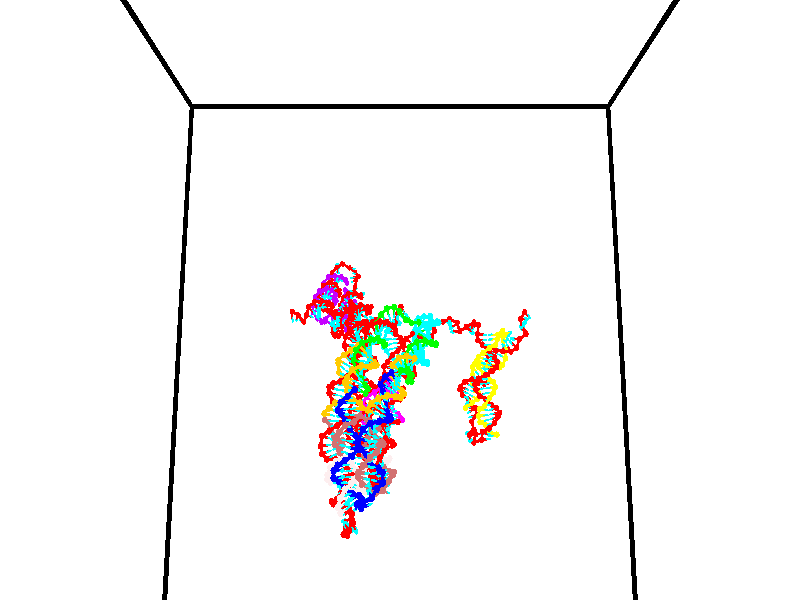 // switches for output
#declare DRAW_BASES = 1; // possible values are 0, 1; only relevant for DNA ribbons
#declare DRAW_BASES_TYPE = 3; // possible values are 1, 2, 3; only relevant for DNA ribbons
#declare DRAW_FOG = 0; // set to 1 to enable fog

#include "colors.inc"

#include "transforms.inc"
background { rgb <1, 1, 1>}

#default {
   normal{
       ripples 0.25
       frequency 0.20
       turbulence 0.2
       lambda 5
   }
	finish {
		phong 0.1
		phong_size 40.
	}
}

// original window dimensions: 1024x640


// camera settings

camera {
	sky <0, 0.179814, -0.983701>
	up <0, 0.179814, -0.983701>
	right 1.6 * <1, 0, 0>
	location <35, 94.9851, 44.8844>
	look_at <35, 29.7336, 32.9568>
	direction <0, -65.2515, -11.9276>
	angle 67.0682
}


# declare cpy_camera_pos = <35, 94.9851, 44.8844>;
# if (DRAW_FOG = 1)
fog {
	fog_type 2
	up vnormalize(cpy_camera_pos)
	color rgbt<1,1,1,0.3>
	distance 1e-5
	fog_alt 3e-3
	fog_offset 56
}
# end


// LIGHTS

# declare lum = 6;
global_settings {
	ambient_light rgb lum * <0.05, 0.05, 0.05>
	max_trace_level 15
}# declare cpy_direct_light_amount = 0.25;
light_source
{	1000 * <-1, -1.16352, -0.803886>,
	rgb lum * cpy_direct_light_amount
	parallel
}

light_source
{	1000 * <1, 1.16352, 0.803886>,
	rgb lum * cpy_direct_light_amount
	parallel
}

// strand 0

// nucleotide -1

// particle -1
sphere {
	<24.164444, 35.121574, 34.921425> 0.250000
	pigment { color rgbt <1,0,0,0> }
	no_shadow
}
cylinder {
	<24.176441, 35.019146, 35.307903>,  <24.183640, 34.957691, 35.539791>, 0.100000
	pigment { color rgbt <1,0,0,0> }
	no_shadow
}
cylinder {
	<24.176441, 35.019146, 35.307903>,  <24.164444, 35.121574, 34.921425>, 0.100000
	pigment { color rgbt <1,0,0,0> }
	no_shadow
}

// particle -1
sphere {
	<24.176441, 35.019146, 35.307903> 0.100000
	pigment { color rgbt <1,0,0,0> }
	no_shadow
}
sphere {
	0, 1
	scale<0.080000,0.200000,0.300000>
	matrix <0.865288, -0.477244, -0.153345,
		0.500377, 0.840635, 0.207258,
		0.029995, -0.256069, 0.966193,
		24.185440, 34.942326, 35.597763>
	pigment { color rgbt <0,1,1,0> }
	no_shadow
}
cylinder {
	<24.840094, 35.406696, 35.285717>,  <24.164444, 35.121574, 34.921425>, 0.130000
	pigment { color rgbt <1,0,0,0> }
	no_shadow
}

// nucleotide -1

// particle -1
sphere {
	<24.840094, 35.406696, 35.285717> 0.250000
	pigment { color rgbt <1,0,0,0> }
	no_shadow
}
cylinder {
	<24.688147, 35.073055, 35.445705>,  <24.596979, 34.872871, 35.541698>, 0.100000
	pigment { color rgbt <1,0,0,0> }
	no_shadow
}
cylinder {
	<24.688147, 35.073055, 35.445705>,  <24.840094, 35.406696, 35.285717>, 0.100000
	pigment { color rgbt <1,0,0,0> }
	no_shadow
}

// particle -1
sphere {
	<24.688147, 35.073055, 35.445705> 0.100000
	pigment { color rgbt <1,0,0,0> }
	no_shadow
}
sphere {
	0, 1
	scale<0.080000,0.200000,0.300000>
	matrix <0.834721, -0.495428, -0.240398,
		0.398675, 0.242548, 0.884437,
		-0.379867, -0.834099, 0.399975,
		24.574186, 34.822826, 35.565697>
	pigment { color rgbt <0,1,1,0> }
	no_shadow
}
cylinder {
	<25.366217, 35.144566, 35.806694>,  <24.840094, 35.406696, 35.285717>, 0.130000
	pigment { color rgbt <1,0,0,0> }
	no_shadow
}

// nucleotide -1

// particle -1
sphere {
	<25.366217, 35.144566, 35.806694> 0.250000
	pigment { color rgbt <1,0,0,0> }
	no_shadow
}
cylinder {
	<25.109390, 34.882145, 35.648026>,  <24.955294, 34.724693, 35.552826>, 0.100000
	pigment { color rgbt <1,0,0,0> }
	no_shadow
}
cylinder {
	<25.109390, 34.882145, 35.648026>,  <25.366217, 35.144566, 35.806694>, 0.100000
	pigment { color rgbt <1,0,0,0> }
	no_shadow
}

// particle -1
sphere {
	<25.109390, 34.882145, 35.648026> 0.100000
	pigment { color rgbt <1,0,0,0> }
	no_shadow
}
sphere {
	0, 1
	scale<0.080000,0.200000,0.300000>
	matrix <0.765505, -0.520354, -0.378462,
		0.041881, -0.546651, 0.836312,
		-0.642065, -0.656052, -0.396672,
		24.916771, 34.685329, 35.529022>
	pigment { color rgbt <0,1,1,0> }
	no_shadow
}
cylinder {
	<25.559797, 34.814205, 35.158253>,  <25.366217, 35.144566, 35.806694>, 0.130000
	pigment { color rgbt <1,0,0,0> }
	no_shadow
}

// nucleotide -1

// particle -1
sphere {
	<25.559797, 34.814205, 35.158253> 0.250000
	pigment { color rgbt <1,0,0,0> }
	no_shadow
}
cylinder {
	<25.875509, 35.029968, 35.275608>,  <26.064936, 35.159428, 35.346024>, 0.100000
	pigment { color rgbt <1,0,0,0> }
	no_shadow
}
cylinder {
	<25.875509, 35.029968, 35.275608>,  <25.559797, 34.814205, 35.158253>, 0.100000
	pigment { color rgbt <1,0,0,0> }
	no_shadow
}

// particle -1
sphere {
	<25.875509, 35.029968, 35.275608> 0.100000
	pigment { color rgbt <1,0,0,0> }
	no_shadow
}
sphere {
	0, 1
	scale<0.080000,0.200000,0.300000>
	matrix <0.526933, -0.349690, -0.774634,
		-0.315246, 0.766001, -0.560234,
		0.789279, 0.539407, 0.293393,
		26.112293, 35.191792, 35.363625>
	pigment { color rgbt <0,1,1,0> }
	no_shadow
}
cylinder {
	<25.801306, 35.152996, 34.558311>,  <25.559797, 34.814205, 35.158253>, 0.130000
	pigment { color rgbt <1,0,0,0> }
	no_shadow
}

// nucleotide -1

// particle -1
sphere {
	<25.801306, 35.152996, 34.558311> 0.250000
	pigment { color rgbt <1,0,0,0> }
	no_shadow
}
cylinder {
	<26.105942, 35.084270, 34.808258>,  <26.288723, 35.043034, 34.958225>, 0.100000
	pigment { color rgbt <1,0,0,0> }
	no_shadow
}
cylinder {
	<26.105942, 35.084270, 34.808258>,  <25.801306, 35.152996, 34.558311>, 0.100000
	pigment { color rgbt <1,0,0,0> }
	no_shadow
}

// particle -1
sphere {
	<26.105942, 35.084270, 34.808258> 0.100000
	pigment { color rgbt <1,0,0,0> }
	no_shadow
}
sphere {
	0, 1
	scale<0.080000,0.200000,0.300000>
	matrix <0.492705, -0.472843, -0.730521,
		0.420977, 0.864234, -0.275459,
		0.761590, -0.171812, 0.624869,
		26.334419, 35.032726, 34.995720>
	pigment { color rgbt <0,1,1,0> }
	no_shadow
}
cylinder {
	<26.395618, 35.364590, 34.156956>,  <25.801306, 35.152996, 34.558311>, 0.130000
	pigment { color rgbt <1,0,0,0> }
	no_shadow
}

// nucleotide -1

// particle -1
sphere {
	<26.395618, 35.364590, 34.156956> 0.250000
	pigment { color rgbt <1,0,0,0> }
	no_shadow
}
cylinder {
	<26.518482, 35.119389, 34.448128>,  <26.592201, 34.972267, 34.622829>, 0.100000
	pigment { color rgbt <1,0,0,0> }
	no_shadow
}
cylinder {
	<26.518482, 35.119389, 34.448128>,  <26.395618, 35.364590, 34.156956>, 0.100000
	pigment { color rgbt <1,0,0,0> }
	no_shadow
}

// particle -1
sphere {
	<26.518482, 35.119389, 34.448128> 0.100000
	pigment { color rgbt <1,0,0,0> }
	no_shadow
}
sphere {
	0, 1
	scale<0.080000,0.200000,0.300000>
	matrix <0.399428, -0.611227, -0.683271,
		0.863777, 0.500628, 0.057107,
		0.307160, -0.613004, 0.727928,
		26.610630, 34.935486, 34.666508>
	pigment { color rgbt <0,1,1,0> }
	no_shadow
}
cylinder {
	<27.104639, 35.140724, 34.036190>,  <26.395618, 35.364590, 34.156956>, 0.130000
	pigment { color rgbt <1,0,0,0> }
	no_shadow
}

// nucleotide -1

// particle -1
sphere {
	<27.104639, 35.140724, 34.036190> 0.250000
	pigment { color rgbt <1,0,0,0> }
	no_shadow
}
cylinder {
	<26.982574, 34.852917, 34.285725>,  <26.909336, 34.680233, 34.435448>, 0.100000
	pigment { color rgbt <1,0,0,0> }
	no_shadow
}
cylinder {
	<26.982574, 34.852917, 34.285725>,  <27.104639, 35.140724, 34.036190>, 0.100000
	pigment { color rgbt <1,0,0,0> }
	no_shadow
}

// particle -1
sphere {
	<26.982574, 34.852917, 34.285725> 0.100000
	pigment { color rgbt <1,0,0,0> }
	no_shadow
}
sphere {
	0, 1
	scale<0.080000,0.200000,0.300000>
	matrix <0.641104, -0.639621, -0.424111,
		0.704175, 0.270524, 0.656471,
		-0.305160, -0.719515, 0.623840,
		26.891026, 34.637062, 34.472878>
	pigment { color rgbt <0,1,1,0> }
	no_shadow
}
cylinder {
	<27.717440, 34.714069, 34.089607>,  <27.104639, 35.140724, 34.036190>, 0.130000
	pigment { color rgbt <1,0,0,0> }
	no_shadow
}

// nucleotide -1

// particle -1
sphere {
	<27.717440, 34.714069, 34.089607> 0.250000
	pigment { color rgbt <1,0,0,0> }
	no_shadow
}
cylinder {
	<27.418783, 34.487358, 34.228916>,  <27.239590, 34.351334, 34.312500>, 0.100000
	pigment { color rgbt <1,0,0,0> }
	no_shadow
}
cylinder {
	<27.418783, 34.487358, 34.228916>,  <27.717440, 34.714069, 34.089607>, 0.100000
	pigment { color rgbt <1,0,0,0> }
	no_shadow
}

// particle -1
sphere {
	<27.418783, 34.487358, 34.228916> 0.100000
	pigment { color rgbt <1,0,0,0> }
	no_shadow
}
sphere {
	0, 1
	scale<0.080000,0.200000,0.300000>
	matrix <0.440053, -0.813434, -0.380367,
		0.498878, -0.130740, 0.856754,
		-0.746642, -0.566774, 0.348272,
		27.194790, 34.317326, 34.333397>
	pigment { color rgbt <0,1,1,0> }
	no_shadow
}
cylinder {
	<28.025906, 34.108521, 34.169373>,  <27.717440, 34.714069, 34.089607>, 0.130000
	pigment { color rgbt <1,0,0,0> }
	no_shadow
}

// nucleotide -1

// particle -1
sphere {
	<28.025906, 34.108521, 34.169373> 0.250000
	pigment { color rgbt <1,0,0,0> }
	no_shadow
}
cylinder {
	<27.646080, 33.985489, 34.193760>,  <27.418184, 33.911671, 34.208393>, 0.100000
	pigment { color rgbt <1,0,0,0> }
	no_shadow
}
cylinder {
	<27.646080, 33.985489, 34.193760>,  <28.025906, 34.108521, 34.169373>, 0.100000
	pigment { color rgbt <1,0,0,0> }
	no_shadow
}

// particle -1
sphere {
	<27.646080, 33.985489, 34.193760> 0.100000
	pigment { color rgbt <1,0,0,0> }
	no_shadow
}
sphere {
	0, 1
	scale<0.080000,0.200000,0.300000>
	matrix <0.234093, -0.824734, -0.514795,
		0.208628, -0.474559, 0.855142,
		-0.949566, -0.307584, 0.060971,
		27.361210, 33.893215, 34.212051>
	pigment { color rgbt <0,1,1,0> }
	no_shadow
}
cylinder {
	<27.973036, 33.360035, 34.236320>,  <28.025906, 34.108521, 34.169373>, 0.130000
	pigment { color rgbt <1,0,0,0> }
	no_shadow
}

// nucleotide -1

// particle -1
sphere {
	<27.973036, 33.360035, 34.236320> 0.250000
	pigment { color rgbt <1,0,0,0> }
	no_shadow
}
cylinder {
	<27.591143, 33.426949, 34.137936>,  <27.362007, 33.467098, 34.078903>, 0.100000
	pigment { color rgbt <1,0,0,0> }
	no_shadow
}
cylinder {
	<27.591143, 33.426949, 34.137936>,  <27.973036, 33.360035, 34.236320>, 0.100000
	pigment { color rgbt <1,0,0,0> }
	no_shadow
}

// particle -1
sphere {
	<27.591143, 33.426949, 34.137936> 0.100000
	pigment { color rgbt <1,0,0,0> }
	no_shadow
}
sphere {
	0, 1
	scale<0.080000,0.200000,0.300000>
	matrix <-0.027651, -0.873209, -0.486560,
		-0.296170, -0.457735, 0.838309,
		-0.954735, 0.167284, -0.245961,
		27.304722, 33.477135, 34.064148>
	pigment { color rgbt <0,1,1,0> }
	no_shadow
}
cylinder {
	<27.492874, 32.808117, 34.512608>,  <27.973036, 33.360035, 34.236320>, 0.130000
	pigment { color rgbt <1,0,0,0> }
	no_shadow
}

// nucleotide -1

// particle -1
sphere {
	<27.492874, 32.808117, 34.512608> 0.250000
	pigment { color rgbt <1,0,0,0> }
	no_shadow
}
cylinder {
	<27.342108, 32.968430, 34.178585>,  <27.251648, 33.064617, 33.978172>, 0.100000
	pigment { color rgbt <1,0,0,0> }
	no_shadow
}
cylinder {
	<27.342108, 32.968430, 34.178585>,  <27.492874, 32.808117, 34.512608>, 0.100000
	pigment { color rgbt <1,0,0,0> }
	no_shadow
}

// particle -1
sphere {
	<27.342108, 32.968430, 34.178585> 0.100000
	pigment { color rgbt <1,0,0,0> }
	no_shadow
}
sphere {
	0, 1
	scale<0.080000,0.200000,0.300000>
	matrix <-0.076609, -0.911942, -0.403103,
		-0.923077, -0.087961, 0.374423,
		-0.376909, 0.400779, -0.835054,
		27.229033, 33.088661, 33.928070>
	pigment { color rgbt <0,1,1,0> }
	no_shadow
}
cylinder {
	<26.967575, 32.376720, 34.306213>,  <27.492874, 32.808117, 34.512608>, 0.130000
	pigment { color rgbt <1,0,0,0> }
	no_shadow
}

// nucleotide -1

// particle -1
sphere {
	<26.967575, 32.376720, 34.306213> 0.250000
	pigment { color rgbt <1,0,0,0> }
	no_shadow
}
cylinder {
	<27.032780, 32.580063, 33.967983>,  <27.071903, 32.702068, 33.765045>, 0.100000
	pigment { color rgbt <1,0,0,0> }
	no_shadow
}
cylinder {
	<27.032780, 32.580063, 33.967983>,  <26.967575, 32.376720, 34.306213>, 0.100000
	pigment { color rgbt <1,0,0,0> }
	no_shadow
}

// particle -1
sphere {
	<27.032780, 32.580063, 33.967983> 0.100000
	pigment { color rgbt <1,0,0,0> }
	no_shadow
}
sphere {
	0, 1
	scale<0.080000,0.200000,0.300000>
	matrix <0.041555, -0.859821, -0.508902,
		-0.985748, 0.047820, -0.161287,
		0.163014, 0.508352, -0.845580,
		27.081684, 32.732567, 33.714310>
	pigment { color rgbt <0,1,1,0> }
	no_shadow
}
cylinder {
	<26.579168, 32.095596, 33.888901>,  <26.967575, 32.376720, 34.306213>, 0.130000
	pigment { color rgbt <1,0,0,0> }
	no_shadow
}

// nucleotide -1

// particle -1
sphere {
	<26.579168, 32.095596, 33.888901> 0.250000
	pigment { color rgbt <1,0,0,0> }
	no_shadow
}
cylinder {
	<26.822163, 32.268784, 33.622517>,  <26.967958, 32.372696, 33.462688>, 0.100000
	pigment { color rgbt <1,0,0,0> }
	no_shadow
}
cylinder {
	<26.822163, 32.268784, 33.622517>,  <26.579168, 32.095596, 33.888901>, 0.100000
	pigment { color rgbt <1,0,0,0> }
	no_shadow
}

// particle -1
sphere {
	<26.822163, 32.268784, 33.622517> 0.100000
	pigment { color rgbt <1,0,0,0> }
	no_shadow
}
sphere {
	0, 1
	scale<0.080000,0.200000,0.300000>
	matrix <0.041735, -0.854626, -0.517564,
		-0.793233, 0.286619, -0.537244,
		0.607486, 0.432970, -0.665956,
		27.004408, 32.398674, 33.422729>
	pigment { color rgbt <0,1,1,0> }
	no_shadow
}
cylinder {
	<26.292831, 31.937601, 33.236961>,  <26.579168, 32.095596, 33.888901>, 0.130000
	pigment { color rgbt <1,0,0,0> }
	no_shadow
}

// nucleotide -1

// particle -1
sphere {
	<26.292831, 31.937601, 33.236961> 0.250000
	pigment { color rgbt <1,0,0,0> }
	no_shadow
}
cylinder {
	<26.681082, 32.017746, 33.183678>,  <26.914032, 32.065834, 33.151707>, 0.100000
	pigment { color rgbt <1,0,0,0> }
	no_shadow
}
cylinder {
	<26.681082, 32.017746, 33.183678>,  <26.292831, 31.937601, 33.236961>, 0.100000
	pigment { color rgbt <1,0,0,0> }
	no_shadow
}

// particle -1
sphere {
	<26.681082, 32.017746, 33.183678> 0.100000
	pigment { color rgbt <1,0,0,0> }
	no_shadow
}
sphere {
	0, 1
	scale<0.080000,0.200000,0.300000>
	matrix <0.086426, -0.807042, -0.584135,
		-0.224545, 0.555462, -0.800651,
		0.970623, 0.200361, -0.133211,
		26.972269, 32.077854, 33.143715>
	pigment { color rgbt <0,1,1,0> }
	no_shadow
}
cylinder {
	<26.403147, 31.573227, 32.712063>,  <26.292831, 31.937601, 33.236961>, 0.130000
	pigment { color rgbt <1,0,0,0> }
	no_shadow
}

// nucleotide -1

// particle -1
sphere {
	<26.403147, 31.573227, 32.712063> 0.250000
	pigment { color rgbt <1,0,0,0> }
	no_shadow
}
cylinder {
	<26.785322, 31.666603, 32.784332>,  <27.014627, 31.722630, 32.827694>, 0.100000
	pigment { color rgbt <1,0,0,0> }
	no_shadow
}
cylinder {
	<26.785322, 31.666603, 32.784332>,  <26.403147, 31.573227, 32.712063>, 0.100000
	pigment { color rgbt <1,0,0,0> }
	no_shadow
}

// particle -1
sphere {
	<26.785322, 31.666603, 32.784332> 0.100000
	pigment { color rgbt <1,0,0,0> }
	no_shadow
}
sphere {
	0, 1
	scale<0.080000,0.200000,0.300000>
	matrix <0.294556, -0.794111, -0.531624,
		0.019377, 0.561154, -0.827485,
		0.955438, 0.233440, 0.180678,
		27.071953, 31.736635, 32.838535>
	pigment { color rgbt <0,1,1,0> }
	no_shadow
}
cylinder {
	<26.765606, 31.731516, 32.007885>,  <26.403147, 31.573227, 32.712063>, 0.130000
	pigment { color rgbt <1,0,0,0> }
	no_shadow
}

// nucleotide -1

// particle -1
sphere {
	<26.765606, 31.731516, 32.007885> 0.250000
	pigment { color rgbt <1,0,0,0> }
	no_shadow
}
cylinder {
	<26.993639, 31.581949, 32.300514>,  <27.130459, 31.492208, 32.476089>, 0.100000
	pigment { color rgbt <1,0,0,0> }
	no_shadow
}
cylinder {
	<26.993639, 31.581949, 32.300514>,  <26.765606, 31.731516, 32.007885>, 0.100000
	pigment { color rgbt <1,0,0,0> }
	no_shadow
}

// particle -1
sphere {
	<26.993639, 31.581949, 32.300514> 0.100000
	pigment { color rgbt <1,0,0,0> }
	no_shadow
}
sphere {
	0, 1
	scale<0.080000,0.200000,0.300000>
	matrix <0.355383, -0.690592, -0.629909,
		0.740748, 0.619088, -0.260811,
		0.570083, -0.373916, 0.731568,
		27.164663, 31.469774, 32.519985>
	pigment { color rgbt <0,1,1,0> }
	no_shadow
}
cylinder {
	<27.439810, 31.549225, 31.692019>,  <26.765606, 31.731516, 32.007885>, 0.130000
	pigment { color rgbt <1,0,0,0> }
	no_shadow
}

// nucleotide -1

// particle -1
sphere {
	<27.439810, 31.549225, 31.692019> 0.250000
	pigment { color rgbt <1,0,0,0> }
	no_shadow
}
cylinder {
	<27.412247, 31.363960, 32.045456>,  <27.395708, 31.252802, 32.257519>, 0.100000
	pigment { color rgbt <1,0,0,0> }
	no_shadow
}
cylinder {
	<27.412247, 31.363960, 32.045456>,  <27.439810, 31.549225, 31.692019>, 0.100000
	pigment { color rgbt <1,0,0,0> }
	no_shadow
}

// particle -1
sphere {
	<27.412247, 31.363960, 32.045456> 0.100000
	pigment { color rgbt <1,0,0,0> }
	no_shadow
}
sphere {
	0, 1
	scale<0.080000,0.200000,0.300000>
	matrix <0.482194, -0.790829, -0.376932,
		0.873350, 0.400089, 0.277828,
		-0.068908, -0.463161, 0.883591,
		27.391575, 31.225012, 32.310532>
	pigment { color rgbt <0,1,1,0> }
	no_shadow
}
cylinder {
	<28.084726, 31.138584, 31.813187>,  <27.439810, 31.549225, 31.692019>, 0.130000
	pigment { color rgbt <1,0,0,0> }
	no_shadow
}

// nucleotide -1

// particle -1
sphere {
	<28.084726, 31.138584, 31.813187> 0.250000
	pigment { color rgbt <1,0,0,0> }
	no_shadow
}
cylinder {
	<27.815443, 30.950045, 32.041088>,  <27.653873, 30.836922, 32.177830>, 0.100000
	pigment { color rgbt <1,0,0,0> }
	no_shadow
}
cylinder {
	<27.815443, 30.950045, 32.041088>,  <28.084726, 31.138584, 31.813187>, 0.100000
	pigment { color rgbt <1,0,0,0> }
	no_shadow
}

// particle -1
sphere {
	<27.815443, 30.950045, 32.041088> 0.100000
	pigment { color rgbt <1,0,0,0> }
	no_shadow
}
sphere {
	0, 1
	scale<0.080000,0.200000,0.300000>
	matrix <0.294512, -0.877671, -0.378095,
		0.678273, -0.086737, 0.729673,
		-0.673208, -0.471349, 0.569755,
		27.613482, 30.808640, 32.212013>
	pigment { color rgbt <0,1,1,0> }
	no_shadow
}
cylinder {
	<28.405682, 30.598955, 32.219315>,  <28.084726, 31.138584, 31.813187>, 0.130000
	pigment { color rgbt <1,0,0,0> }
	no_shadow
}

// nucleotide -1

// particle -1
sphere {
	<28.405682, 30.598955, 32.219315> 0.250000
	pigment { color rgbt <1,0,0,0> }
	no_shadow
}
cylinder {
	<28.020498, 30.491116, 32.221455>,  <27.789389, 30.426413, 32.222736>, 0.100000
	pigment { color rgbt <1,0,0,0> }
	no_shadow
}
cylinder {
	<28.020498, 30.491116, 32.221455>,  <28.405682, 30.598955, 32.219315>, 0.100000
	pigment { color rgbt <1,0,0,0> }
	no_shadow
}

// particle -1
sphere {
	<28.020498, 30.491116, 32.221455> 0.100000
	pigment { color rgbt <1,0,0,0> }
	no_shadow
}
sphere {
	0, 1
	scale<0.080000,0.200000,0.300000>
	matrix <0.248882, -0.896246, -0.367152,
		0.103775, -0.352222, 0.930146,
		-0.962958, -0.269598, 0.005346,
		27.731611, 30.410236, 32.223057>
	pigment { color rgbt <0,1,1,0> }
	no_shadow
}
cylinder {
	<28.386749, 29.926868, 32.405464>,  <28.405682, 30.598955, 32.219315>, 0.130000
	pigment { color rgbt <1,0,0,0> }
	no_shadow
}

// nucleotide -1

// particle -1
sphere {
	<28.386749, 29.926868, 32.405464> 0.250000
	pigment { color rgbt <1,0,0,0> }
	no_shadow
}
cylinder {
	<28.028955, 29.960693, 32.229855>,  <27.814280, 29.980988, 32.124489>, 0.100000
	pigment { color rgbt <1,0,0,0> }
	no_shadow
}
cylinder {
	<28.028955, 29.960693, 32.229855>,  <28.386749, 29.926868, 32.405464>, 0.100000
	pigment { color rgbt <1,0,0,0> }
	no_shadow
}

// particle -1
sphere {
	<28.028955, 29.960693, 32.229855> 0.100000
	pigment { color rgbt <1,0,0,0> }
	no_shadow
}
sphere {
	0, 1
	scale<0.080000,0.200000,0.300000>
	matrix <0.159473, -0.857018, -0.489988,
		-0.417686, -0.508300, 0.753106,
		-0.894487, 0.084561, -0.439025,
		27.760609, 29.986061, 32.098148>
	pigment { color rgbt <0,1,1,0> }
	no_shadow
}
cylinder {
	<28.212320, 29.302004, 32.410591>,  <28.386749, 29.926868, 32.405464>, 0.130000
	pigment { color rgbt <1,0,0,0> }
	no_shadow
}

// nucleotide -1

// particle -1
sphere {
	<28.212320, 29.302004, 32.410591> 0.250000
	pigment { color rgbt <1,0,0,0> }
	no_shadow
}
cylinder {
	<27.952408, 29.442326, 32.140862>,  <27.796459, 29.526518, 31.979023>, 0.100000
	pigment { color rgbt <1,0,0,0> }
	no_shadow
}
cylinder {
	<27.952408, 29.442326, 32.140862>,  <28.212320, 29.302004, 32.410591>, 0.100000
	pigment { color rgbt <1,0,0,0> }
	no_shadow
}

// particle -1
sphere {
	<27.952408, 29.442326, 32.140862> 0.100000
	pigment { color rgbt <1,0,0,0> }
	no_shadow
}
sphere {
	0, 1
	scale<0.080000,0.200000,0.300000>
	matrix <0.233710, -0.751957, -0.616393,
		-0.723296, -0.558120, 0.406626,
		-0.649787, 0.350802, -0.674326,
		27.757473, 29.547567, 31.938562>
	pigment { color rgbt <0,1,1,0> }
	no_shadow
}
cylinder {
	<27.824780, 28.701994, 32.153316>,  <28.212320, 29.302004, 32.410591>, 0.130000
	pigment { color rgbt <1,0,0,0> }
	no_shadow
}

// nucleotide -1

// particle -1
sphere {
	<27.824780, 28.701994, 32.153316> 0.250000
	pigment { color rgbt <1,0,0,0> }
	no_shadow
}
cylinder {
	<27.808176, 28.981712, 31.867867>,  <27.798214, 29.149544, 31.696596>, 0.100000
	pigment { color rgbt <1,0,0,0> }
	no_shadow
}
cylinder {
	<27.808176, 28.981712, 31.867867>,  <27.824780, 28.701994, 32.153316>, 0.100000
	pigment { color rgbt <1,0,0,0> }
	no_shadow
}

// particle -1
sphere {
	<27.808176, 28.981712, 31.867867> 0.100000
	pigment { color rgbt <1,0,0,0> }
	no_shadow
}
sphere {
	0, 1
	scale<0.080000,0.200000,0.300000>
	matrix <0.288194, -0.675505, -0.678702,
		-0.956672, -0.233834, -0.173495,
		-0.041507, 0.699296, -0.713627,
		27.795723, 29.191502, 31.653778>
	pigment { color rgbt <0,1,1,0> }
	no_shadow
}
cylinder {
	<27.368603, 28.455713, 31.522346>,  <27.824780, 28.701994, 32.153316>, 0.130000
	pigment { color rgbt <1,0,0,0> }
	no_shadow
}

// nucleotide -1

// particle -1
sphere {
	<27.368603, 28.455713, 31.522346> 0.250000
	pigment { color rgbt <1,0,0,0> }
	no_shadow
}
cylinder {
	<27.595407, 28.748417, 31.371073>,  <27.731491, 28.924040, 31.280310>, 0.100000
	pigment { color rgbt <1,0,0,0> }
	no_shadow
}
cylinder {
	<27.595407, 28.748417, 31.371073>,  <27.368603, 28.455713, 31.522346>, 0.100000
	pigment { color rgbt <1,0,0,0> }
	no_shadow
}

// particle -1
sphere {
	<27.595407, 28.748417, 31.371073> 0.100000
	pigment { color rgbt <1,0,0,0> }
	no_shadow
}
sphere {
	0, 1
	scale<0.080000,0.200000,0.300000>
	matrix <0.264943, -0.596744, -0.757431,
		-0.779936, 0.329277, -0.532237,
		0.567014, 0.731760, -0.378182,
		27.765512, 28.967945, 31.257618>
	pigment { color rgbt <0,1,1,0> }
	no_shadow
}
cylinder {
	<27.246662, 28.421625, 30.778513>,  <27.368603, 28.455713, 31.522346>, 0.130000
	pigment { color rgbt <1,0,0,0> }
	no_shadow
}

// nucleotide -1

// particle -1
sphere {
	<27.246662, 28.421625, 30.778513> 0.250000
	pigment { color rgbt <1,0,0,0> }
	no_shadow
}
cylinder {
	<27.590977, 28.622444, 30.811972>,  <27.797565, 28.742935, 30.832047>, 0.100000
	pigment { color rgbt <1,0,0,0> }
	no_shadow
}
cylinder {
	<27.590977, 28.622444, 30.811972>,  <27.246662, 28.421625, 30.778513>, 0.100000
	pigment { color rgbt <1,0,0,0> }
	no_shadow
}

// particle -1
sphere {
	<27.590977, 28.622444, 30.811972> 0.100000
	pigment { color rgbt <1,0,0,0> }
	no_shadow
}
sphere {
	0, 1
	scale<0.080000,0.200000,0.300000>
	matrix <0.354626, -0.473716, -0.806122,
		-0.365088, 0.723561, -0.585807,
		0.860785, 0.502048, 0.083646,
		27.849213, 28.773058, 30.837065>
	pigment { color rgbt <0,1,1,0> }
	no_shadow
}
cylinder {
	<27.355869, 28.768068, 30.205492>,  <27.246662, 28.421625, 30.778513>, 0.130000
	pigment { color rgbt <1,0,0,0> }
	no_shadow
}

// nucleotide -1

// particle -1
sphere {
	<27.355869, 28.768068, 30.205492> 0.250000
	pigment { color rgbt <1,0,0,0> }
	no_shadow
}
cylinder {
	<27.717430, 28.728329, 30.371908>,  <27.934366, 28.704485, 30.471758>, 0.100000
	pigment { color rgbt <1,0,0,0> }
	no_shadow
}
cylinder {
	<27.717430, 28.728329, 30.371908>,  <27.355869, 28.768068, 30.205492>, 0.100000
	pigment { color rgbt <1,0,0,0> }
	no_shadow
}

// particle -1
sphere {
	<27.717430, 28.728329, 30.371908> 0.100000
	pigment { color rgbt <1,0,0,0> }
	no_shadow
}
sphere {
	0, 1
	scale<0.080000,0.200000,0.300000>
	matrix <0.335956, -0.437131, -0.834296,
		0.264752, 0.893894, -0.361747,
		0.903903, -0.099350, 0.416040,
		27.988602, 28.698524, 30.496719>
	pigment { color rgbt <0,1,1,0> }
	no_shadow
}
cylinder {
	<27.917505, 29.134298, 29.769461>,  <27.355869, 28.768068, 30.205492>, 0.130000
	pigment { color rgbt <1,0,0,0> }
	no_shadow
}

// nucleotide -1

// particle -1
sphere {
	<27.917505, 29.134298, 29.769461> 0.250000
	pigment { color rgbt <1,0,0,0> }
	no_shadow
}
cylinder {
	<27.977943, 28.784729, 29.954256>,  <28.014206, 28.574987, 30.065132>, 0.100000
	pigment { color rgbt <1,0,0,0> }
	no_shadow
}
cylinder {
	<27.977943, 28.784729, 29.954256>,  <27.917505, 29.134298, 29.769461>, 0.100000
	pigment { color rgbt <1,0,0,0> }
	no_shadow
}

// particle -1
sphere {
	<27.977943, 28.784729, 29.954256> 0.100000
	pigment { color rgbt <1,0,0,0> }
	no_shadow
}
sphere {
	0, 1
	scale<0.080000,0.200000,0.300000>
	matrix <0.144848, -0.442734, -0.884876,
		0.977849, 0.200619, 0.059691,
		0.151096, -0.873921, 0.461987,
		28.023272, 28.522552, 30.092852>
	pigment { color rgbt <0,1,1,0> }
	no_shadow
}
cylinder {
	<28.492638, 28.764133, 29.320610>,  <27.917505, 29.134298, 29.769461>, 0.130000
	pigment { color rgbt <1,0,0,0> }
	no_shadow
}

// nucleotide -1

// particle -1
sphere {
	<28.492638, 28.764133, 29.320610> 0.250000
	pigment { color rgbt <1,0,0,0> }
	no_shadow
}
cylinder {
	<28.216980, 28.530035, 29.491522>,  <28.051586, 28.389576, 29.594069>, 0.100000
	pigment { color rgbt <1,0,0,0> }
	no_shadow
}
cylinder {
	<28.216980, 28.530035, 29.491522>,  <28.492638, 28.764133, 29.320610>, 0.100000
	pigment { color rgbt <1,0,0,0> }
	no_shadow
}

// particle -1
sphere {
	<28.216980, 28.530035, 29.491522> 0.100000
	pigment { color rgbt <1,0,0,0> }
	no_shadow
}
sphere {
	0, 1
	scale<0.080000,0.200000,0.300000>
	matrix <-0.121168, -0.488284, -0.864232,
		0.714422, -0.647353, 0.265585,
		-0.689144, -0.585246, 0.427279,
		28.010237, 28.354462, 29.619705>
	pigment { color rgbt <0,1,1,0> }
	no_shadow
}
cylinder {
	<28.559259, 28.099380, 29.209671>,  <28.492638, 28.764133, 29.320610>, 0.130000
	pigment { color rgbt <1,0,0,0> }
	no_shadow
}

// nucleotide -1

// particle -1
sphere {
	<28.559259, 28.099380, 29.209671> 0.250000
	pigment { color rgbt <1,0,0,0> }
	no_shadow
}
cylinder {
	<28.165333, 28.148113, 29.259134>,  <27.928976, 28.177353, 29.288813>, 0.100000
	pigment { color rgbt <1,0,0,0> }
	no_shadow
}
cylinder {
	<28.165333, 28.148113, 29.259134>,  <28.559259, 28.099380, 29.209671>, 0.100000
	pigment { color rgbt <1,0,0,0> }
	no_shadow
}

// particle -1
sphere {
	<28.165333, 28.148113, 29.259134> 0.100000
	pigment { color rgbt <1,0,0,0> }
	no_shadow
}
sphere {
	0, 1
	scale<0.080000,0.200000,0.300000>
	matrix <-0.170908, -0.555637, -0.813669,
		-0.030422, -0.822450, 0.568024,
		-0.984817, 0.121833, 0.123659,
		27.869888, 28.184664, 29.296232>
	pigment { color rgbt <0,1,1,0> }
	no_shadow
}
cylinder {
	<29.269451, 27.995983, 29.544926>,  <28.559259, 28.099380, 29.209671>, 0.130000
	pigment { color rgbt <1,0,0,0> }
	no_shadow
}

// nucleotide -1

// particle -1
sphere {
	<29.269451, 27.995983, 29.544926> 0.250000
	pigment { color rgbt <1,0,0,0> }
	no_shadow
}
cylinder {
	<29.564913, 28.244761, 29.648903>,  <29.742191, 28.394028, 29.711288>, 0.100000
	pigment { color rgbt <1,0,0,0> }
	no_shadow
}
cylinder {
	<29.564913, 28.244761, 29.648903>,  <29.269451, 27.995983, 29.544926>, 0.100000
	pigment { color rgbt <1,0,0,0> }
	no_shadow
}

// particle -1
sphere {
	<29.564913, 28.244761, 29.648903> 0.100000
	pigment { color rgbt <1,0,0,0> }
	no_shadow
}
sphere {
	0, 1
	scale<0.080000,0.200000,0.300000>
	matrix <-0.008364, -0.377140, 0.926119,
		0.674030, -0.686257, -0.273375,
		0.738656, 0.621945, 0.259943,
		29.786510, 28.431345, 29.726887>
	pigment { color rgbt <0,1,1,0> }
	no_shadow
}
cylinder {
	<29.857418, 27.722614, 29.902977>,  <29.269451, 27.995983, 29.544926>, 0.130000
	pigment { color rgbt <1,0,0,0> }
	no_shadow
}

// nucleotide -1

// particle -1
sphere {
	<29.857418, 27.722614, 29.902977> 0.250000
	pigment { color rgbt <1,0,0,0> }
	no_shadow
}
cylinder {
	<29.814827, 28.090065, 30.055180>,  <29.789272, 28.310535, 30.146502>, 0.100000
	pigment { color rgbt <1,0,0,0> }
	no_shadow
}
cylinder {
	<29.814827, 28.090065, 30.055180>,  <29.857418, 27.722614, 29.902977>, 0.100000
	pigment { color rgbt <1,0,0,0> }
	no_shadow
}

// particle -1
sphere {
	<29.814827, 28.090065, 30.055180> 0.100000
	pigment { color rgbt <1,0,0,0> }
	no_shadow
}
sphere {
	0, 1
	scale<0.080000,0.200000,0.300000>
	matrix <-0.227604, -0.395037, 0.890024,
		0.967915, 0.008161, 0.251146,
		-0.106476, 0.918629, 0.380505,
		29.782885, 28.365654, 30.169331>
	pigment { color rgbt <0,1,1,0> }
	no_shadow
}
cylinder {
	<30.308664, 28.171949, 30.437822>,  <29.857418, 27.722614, 29.902977>, 0.130000
	pigment { color rgbt <1,0,0,0> }
	no_shadow
}

// nucleotide -1

// particle -1
sphere {
	<30.308664, 28.171949, 30.437822> 0.250000
	pigment { color rgbt <1,0,0,0> }
	no_shadow
}
cylinder {
	<29.919313, 28.231775, 30.507299>,  <29.685703, 28.267670, 30.548985>, 0.100000
	pigment { color rgbt <1,0,0,0> }
	no_shadow
}
cylinder {
	<29.919313, 28.231775, 30.507299>,  <30.308664, 28.171949, 30.437822>, 0.100000
	pigment { color rgbt <1,0,0,0> }
	no_shadow
}

// particle -1
sphere {
	<29.919313, 28.231775, 30.507299> 0.100000
	pigment { color rgbt <1,0,0,0> }
	no_shadow
}
sphere {
	0, 1
	scale<0.080000,0.200000,0.300000>
	matrix <0.127716, -0.275339, 0.952826,
		0.190332, 0.949642, 0.248907,
		-0.973377, 0.149563, 0.173690,
		29.627300, 28.276644, 30.559406>
	pigment { color rgbt <0,1,1,0> }
	no_shadow
}
cylinder {
	<30.074581, 28.793352, 30.848185>,  <30.308664, 28.171949, 30.437822>, 0.130000
	pigment { color rgbt <1,0,0,0> }
	no_shadow
}

// nucleotide -1

// particle -1
sphere {
	<30.074581, 28.793352, 30.848185> 0.250000
	pigment { color rgbt <1,0,0,0> }
	no_shadow
}
cylinder {
	<29.844664, 28.468264, 30.886326>,  <29.706713, 28.273211, 30.909210>, 0.100000
	pigment { color rgbt <1,0,0,0> }
	no_shadow
}
cylinder {
	<29.844664, 28.468264, 30.886326>,  <30.074581, 28.793352, 30.848185>, 0.100000
	pigment { color rgbt <1,0,0,0> }
	no_shadow
}

// particle -1
sphere {
	<29.844664, 28.468264, 30.886326> 0.100000
	pigment { color rgbt <1,0,0,0> }
	no_shadow
}
sphere {
	0, 1
	scale<0.080000,0.200000,0.300000>
	matrix <0.286534, -0.090749, 0.953762,
		-0.766491, 0.575540, 0.285035,
		-0.574795, -0.812723, 0.095354,
		29.672226, 28.224447, 30.914932>
	pigment { color rgbt <0,1,1,0> }
	no_shadow
}
cylinder {
	<29.985962, 28.914478, 31.594099>,  <30.074581, 28.793352, 30.848185>, 0.130000
	pigment { color rgbt <1,0,0,0> }
	no_shadow
}

// nucleotide -1

// particle -1
sphere {
	<29.985962, 28.914478, 31.594099> 0.250000
	pigment { color rgbt <1,0,0,0> }
	no_shadow
}
cylinder {
	<29.935007, 28.550459, 31.436321>,  <29.904434, 28.332047, 31.341656>, 0.100000
	pigment { color rgbt <1,0,0,0> }
	no_shadow
}
cylinder {
	<29.935007, 28.550459, 31.436321>,  <29.985962, 28.914478, 31.594099>, 0.100000
	pigment { color rgbt <1,0,0,0> }
	no_shadow
}

// particle -1
sphere {
	<29.935007, 28.550459, 31.436321> 0.100000
	pigment { color rgbt <1,0,0,0> }
	no_shadow
}
sphere {
	0, 1
	scale<0.080000,0.200000,0.300000>
	matrix <0.336184, -0.413759, 0.846040,
		-0.933141, -0.024829, 0.358652,
		-0.127389, -0.910048, -0.394442,
		29.896790, 28.277445, 31.317989>
	pigment { color rgbt <0,1,1,0> }
	no_shadow
}
cylinder {
	<29.639122, 28.528624, 32.077496>,  <29.985962, 28.914478, 31.594099>, 0.130000
	pigment { color rgbt <1,0,0,0> }
	no_shadow
}

// nucleotide -1

// particle -1
sphere {
	<29.639122, 28.528624, 32.077496> 0.250000
	pigment { color rgbt <1,0,0,0> }
	no_shadow
}
cylinder {
	<29.857052, 28.286011, 31.845881>,  <29.987810, 28.140444, 31.706911>, 0.100000
	pigment { color rgbt <1,0,0,0> }
	no_shadow
}
cylinder {
	<29.857052, 28.286011, 31.845881>,  <29.639122, 28.528624, 32.077496>, 0.100000
	pigment { color rgbt <1,0,0,0> }
	no_shadow
}

// particle -1
sphere {
	<29.857052, 28.286011, 31.845881> 0.100000
	pigment { color rgbt <1,0,0,0> }
	no_shadow
}
sphere {
	0, 1
	scale<0.080000,0.200000,0.300000>
	matrix <0.522903, -0.294087, 0.800053,
		-0.655545, -0.738670, 0.156931,
		0.544824, -0.606530, -0.579040,
		30.020498, 28.104052, 31.672169>
	pigment { color rgbt <0,1,1,0> }
	no_shadow
}
cylinder {
	<30.332714, 28.750719, 32.388863>,  <29.639122, 28.528624, 32.077496>, 0.130000
	pigment { color rgbt <1,0,0,0> }
	no_shadow
}

// nucleotide -1

// particle -1
sphere {
	<30.332714, 28.750719, 32.388863> 0.250000
	pigment { color rgbt <1,0,0,0> }
	no_shadow
}
cylinder {
	<30.617006, 28.507748, 32.246941>,  <30.787582, 28.361965, 32.161785>, 0.100000
	pigment { color rgbt <1,0,0,0> }
	no_shadow
}
cylinder {
	<30.617006, 28.507748, 32.246941>,  <30.332714, 28.750719, 32.388863>, 0.100000
	pigment { color rgbt <1,0,0,0> }
	no_shadow
}

// particle -1
sphere {
	<30.617006, 28.507748, 32.246941> 0.100000
	pigment { color rgbt <1,0,0,0> }
	no_shadow
}
sphere {
	0, 1
	scale<0.080000,0.200000,0.300000>
	matrix <-0.685550, -0.484986, -0.542964,
		0.157735, 0.629140, -0.761119,
		0.710732, -0.607430, -0.354808,
		30.830227, 28.325520, 32.140499>
	pigment { color rgbt <0,1,1,0> }
	no_shadow
}
cylinder {
	<30.718874, 29.364794, 32.640419>,  <30.332714, 28.750719, 32.388863>, 0.130000
	pigment { color rgbt <1,0,0,0> }
	no_shadow
}

// nucleotide -1

// particle -1
sphere {
	<30.718874, 29.364794, 32.640419> 0.250000
	pigment { color rgbt <1,0,0,0> }
	no_shadow
}
cylinder {
	<30.432974, 29.505821, 32.398815>,  <30.261433, 29.590437, 32.253853>, 0.100000
	pigment { color rgbt <1,0,0,0> }
	no_shadow
}
cylinder {
	<30.432974, 29.505821, 32.398815>,  <30.718874, 29.364794, 32.640419>, 0.100000
	pigment { color rgbt <1,0,0,0> }
	no_shadow
}

// particle -1
sphere {
	<30.432974, 29.505821, 32.398815> 0.100000
	pigment { color rgbt <1,0,0,0> }
	no_shadow
}
sphere {
	0, 1
	scale<0.080000,0.200000,0.300000>
	matrix <-0.530608, 0.289252, 0.796736,
		0.455615, 0.889960, -0.019667,
		-0.714752, 0.352569, -0.604008,
		30.218548, 29.611591, 32.217613>
	pigment { color rgbt <0,1,1,0> }
	no_shadow
}
cylinder {
	<30.691223, 30.017590, 32.547440>,  <30.718874, 29.364794, 32.640419>, 0.130000
	pigment { color rgbt <1,0,0,0> }
	no_shadow
}

// nucleotide -1

// particle -1
sphere {
	<30.691223, 30.017590, 32.547440> 0.250000
	pigment { color rgbt <1,0,0,0> }
	no_shadow
}
cylinder {
	<30.320202, 29.869511, 32.527035>,  <30.097589, 29.780664, 32.514790>, 0.100000
	pigment { color rgbt <1,0,0,0> }
	no_shadow
}
cylinder {
	<30.320202, 29.869511, 32.527035>,  <30.691223, 30.017590, 32.547440>, 0.100000
	pigment { color rgbt <1,0,0,0> }
	no_shadow
}

// particle -1
sphere {
	<30.320202, 29.869511, 32.527035> 0.100000
	pigment { color rgbt <1,0,0,0> }
	no_shadow
}
sphere {
	0, 1
	scale<0.080000,0.200000,0.300000>
	matrix <-0.240381, 0.486541, 0.839937,
		-0.286121, 0.791348, -0.540280,
		-0.927552, -0.370196, -0.051015,
		30.041937, 29.758451, 32.511730>
	pigment { color rgbt <0,1,1,0> }
	no_shadow
}
cylinder {
	<30.138813, 30.602823, 32.489491>,  <30.691223, 30.017590, 32.547440>, 0.130000
	pigment { color rgbt <1,0,0,0> }
	no_shadow
}

// nucleotide -1

// particle -1
sphere {
	<30.138813, 30.602823, 32.489491> 0.250000
	pigment { color rgbt <1,0,0,0> }
	no_shadow
}
cylinder {
	<29.932396, 30.288382, 32.625572>,  <29.808546, 30.099716, 32.707222>, 0.100000
	pigment { color rgbt <1,0,0,0> }
	no_shadow
}
cylinder {
	<29.932396, 30.288382, 32.625572>,  <30.138813, 30.602823, 32.489491>, 0.100000
	pigment { color rgbt <1,0,0,0> }
	no_shadow
}

// particle -1
sphere {
	<29.932396, 30.288382, 32.625572> 0.100000
	pigment { color rgbt <1,0,0,0> }
	no_shadow
}
sphere {
	0, 1
	scale<0.080000,0.200000,0.300000>
	matrix <-0.343141, 0.553631, 0.758779,
		-0.784827, 0.274826, -0.555443,
		-0.516043, -0.786106, 0.340201,
		29.777582, 30.052549, 32.727631>
	pigment { color rgbt <0,1,1,0> }
	no_shadow
}
cylinder {
	<29.425529, 30.845844, 32.601860>,  <30.138813, 30.602823, 32.489491>, 0.130000
	pigment { color rgbt <1,0,0,0> }
	no_shadow
}

// nucleotide -1

// particle -1
sphere {
	<29.425529, 30.845844, 32.601860> 0.250000
	pigment { color rgbt <1,0,0,0> }
	no_shadow
}
cylinder {
	<29.496136, 30.525024, 32.830090>,  <29.538500, 30.332533, 32.967030>, 0.100000
	pigment { color rgbt <1,0,0,0> }
	no_shadow
}
cylinder {
	<29.496136, 30.525024, 32.830090>,  <29.425529, 30.845844, 32.601860>, 0.100000
	pigment { color rgbt <1,0,0,0> }
	no_shadow
}

// particle -1
sphere {
	<29.496136, 30.525024, 32.830090> 0.100000
	pigment { color rgbt <1,0,0,0> }
	no_shadow
}
sphere {
	0, 1
	scale<0.080000,0.200000,0.300000>
	matrix <-0.257232, 0.521946, 0.813268,
		-0.950091, -0.290326, -0.114181,
		0.176516, -0.802049, 0.570577,
		29.549091, 30.284410, 33.001263>
	pigment { color rgbt <0,1,1,0> }
	no_shadow
}
cylinder {
	<28.819983, 30.796131, 32.972977>,  <29.425529, 30.845844, 32.601860>, 0.130000
	pigment { color rgbt <1,0,0,0> }
	no_shadow
}

// nucleotide -1

// particle -1
sphere {
	<28.819983, 30.796131, 32.972977> 0.250000
	pigment { color rgbt <1,0,0,0> }
	no_shadow
}
cylinder {
	<29.087574, 30.571394, 33.167625>,  <29.248129, 30.436552, 33.284416>, 0.100000
	pigment { color rgbt <1,0,0,0> }
	no_shadow
}
cylinder {
	<29.087574, 30.571394, 33.167625>,  <28.819983, 30.796131, 32.972977>, 0.100000
	pigment { color rgbt <1,0,0,0> }
	no_shadow
}

// particle -1
sphere {
	<29.087574, 30.571394, 33.167625> 0.100000
	pigment { color rgbt <1,0,0,0> }
	no_shadow
}
sphere {
	0, 1
	scale<0.080000,0.200000,0.300000>
	matrix <-0.282764, 0.413093, 0.865678,
		-0.687396, -0.716718, 0.117481,
		0.668978, -0.561844, 0.486621,
		29.288267, 30.402842, 33.313610>
	pigment { color rgbt <0,1,1,0> }
	no_shadow
}
cylinder {
	<28.515223, 30.604534, 33.600536>,  <28.819983, 30.796131, 32.972977>, 0.130000
	pigment { color rgbt <1,0,0,0> }
	no_shadow
}

// nucleotide -1

// particle -1
sphere {
	<28.515223, 30.604534, 33.600536> 0.250000
	pigment { color rgbt <1,0,0,0> }
	no_shadow
}
cylinder {
	<28.912327, 30.583523, 33.643742>,  <29.150589, 30.570915, 33.669666>, 0.100000
	pigment { color rgbt <1,0,0,0> }
	no_shadow
}
cylinder {
	<28.912327, 30.583523, 33.643742>,  <28.515223, 30.604534, 33.600536>, 0.100000
	pigment { color rgbt <1,0,0,0> }
	no_shadow
}

// particle -1
sphere {
	<28.912327, 30.583523, 33.643742> 0.100000
	pigment { color rgbt <1,0,0,0> }
	no_shadow
}
sphere {
	0, 1
	scale<0.080000,0.200000,0.300000>
	matrix <-0.049131, 0.643022, 0.764271,
		-0.109601, -0.764045, 0.635786,
		0.992761, -0.052528, 0.108014,
		29.210155, 30.567764, 33.676147>
	pigment { color rgbt <0,1,1,0> }
	no_shadow
}
cylinder {
	<28.628040, 30.623028, 34.390606>,  <28.515223, 30.604534, 33.600536>, 0.130000
	pigment { color rgbt <1,0,0,0> }
	no_shadow
}

// nucleotide -1

// particle -1
sphere {
	<28.628040, 30.623028, 34.390606> 0.250000
	pigment { color rgbt <1,0,0,0> }
	no_shadow
}
cylinder {
	<28.981794, 30.710241, 34.225521>,  <29.194046, 30.762569, 34.126472>, 0.100000
	pigment { color rgbt <1,0,0,0> }
	no_shadow
}
cylinder {
	<28.981794, 30.710241, 34.225521>,  <28.628040, 30.623028, 34.390606>, 0.100000
	pigment { color rgbt <1,0,0,0> }
	no_shadow
}

// particle -1
sphere {
	<28.981794, 30.710241, 34.225521> 0.100000
	pigment { color rgbt <1,0,0,0> }
	no_shadow
}
sphere {
	0, 1
	scale<0.080000,0.200000,0.300000>
	matrix <0.223263, 0.578882, 0.784251,
		0.409902, -0.785721, 0.463274,
		0.884383, 0.218034, -0.412707,
		29.247108, 30.775652, 34.101707>
	pigment { color rgbt <0,1,1,0> }
	no_shadow
}
cylinder {
	<29.110884, 30.898962, 34.977146>,  <28.628040, 30.623028, 34.390606>, 0.130000
	pigment { color rgbt <1,0,0,0> }
	no_shadow
}

// nucleotide -1

// particle -1
sphere {
	<29.110884, 30.898962, 34.977146> 0.250000
	pigment { color rgbt <1,0,0,0> }
	no_shadow
}
cylinder {
	<29.286600, 31.007736, 34.634666>,  <29.392031, 31.073000, 34.429180>, 0.100000
	pigment { color rgbt <1,0,0,0> }
	no_shadow
}
cylinder {
	<29.286600, 31.007736, 34.634666>,  <29.110884, 30.898962, 34.977146>, 0.100000
	pigment { color rgbt <1,0,0,0> }
	no_shadow
}

// particle -1
sphere {
	<29.286600, 31.007736, 34.634666> 0.100000
	pigment { color rgbt <1,0,0,0> }
	no_shadow
}
sphere {
	0, 1
	scale<0.080000,0.200000,0.300000>
	matrix <0.279626, 0.864345, 0.417991,
		0.853714, -0.423037, 0.303665,
		0.439297, 0.271933, -0.856196,
		29.418388, 31.089317, 34.377808>
	pigment { color rgbt <0,1,1,0> }
	no_shadow
}
cylinder {
	<29.795813, 31.006731, 35.129848>,  <29.110884, 30.898962, 34.977146>, 0.130000
	pigment { color rgbt <1,0,0,0> }
	no_shadow
}

// nucleotide -1

// particle -1
sphere {
	<29.795813, 31.006731, 35.129848> 0.250000
	pigment { color rgbt <1,0,0,0> }
	no_shadow
}
cylinder {
	<29.723503, 31.219255, 34.798782>,  <29.680117, 31.346771, 34.600143>, 0.100000
	pigment { color rgbt <1,0,0,0> }
	no_shadow
}
cylinder {
	<29.723503, 31.219255, 34.798782>,  <29.795813, 31.006731, 35.129848>, 0.100000
	pigment { color rgbt <1,0,0,0> }
	no_shadow
}

// particle -1
sphere {
	<29.723503, 31.219255, 34.798782> 0.100000
	pigment { color rgbt <1,0,0,0> }
	no_shadow
}
sphere {
	0, 1
	scale<0.080000,0.200000,0.300000>
	matrix <0.430499, 0.799377, 0.419126,
		0.884302, -0.280542, -0.373236,
		-0.180774, 0.531312, -0.827664,
		29.669271, 31.378649, 34.550484>
	pigment { color rgbt <0,1,1,0> }
	no_shadow
}
cylinder {
	<30.272177, 31.511786, 35.136433>,  <29.795813, 31.006731, 35.129848>, 0.130000
	pigment { color rgbt <1,0,0,0> }
	no_shadow
}

// nucleotide -1

// particle -1
sphere {
	<30.272177, 31.511786, 35.136433> 0.250000
	pigment { color rgbt <1,0,0,0> }
	no_shadow
}
cylinder {
	<30.009602, 31.656389, 34.871586>,  <29.852057, 31.743151, 34.712677>, 0.100000
	pigment { color rgbt <1,0,0,0> }
	no_shadow
}
cylinder {
	<30.009602, 31.656389, 34.871586>,  <30.272177, 31.511786, 35.136433>, 0.100000
	pigment { color rgbt <1,0,0,0> }
	no_shadow
}

// particle -1
sphere {
	<30.009602, 31.656389, 34.871586> 0.100000
	pigment { color rgbt <1,0,0,0> }
	no_shadow
}
sphere {
	0, 1
	scale<0.080000,0.200000,0.300000>
	matrix <0.230443, 0.931840, 0.280305,
		0.718323, 0.031421, -0.695000,
		-0.656436, 0.361507, -0.662121,
		29.812672, 31.764841, 34.672951>
	pigment { color rgbt <0,1,1,0> }
	no_shadow
}
cylinder {
	<30.537895, 32.213795, 35.019325>,  <30.272177, 31.511786, 35.136433>, 0.130000
	pigment { color rgbt <1,0,0,0> }
	no_shadow
}

// nucleotide -1

// particle -1
sphere {
	<30.537895, 32.213795, 35.019325> 0.250000
	pigment { color rgbt <1,0,0,0> }
	no_shadow
}
cylinder {
	<30.150883, 32.189278, 34.921238>,  <29.918676, 32.174568, 34.862385>, 0.100000
	pigment { color rgbt <1,0,0,0> }
	no_shadow
}
cylinder {
	<30.150883, 32.189278, 34.921238>,  <30.537895, 32.213795, 35.019325>, 0.100000
	pigment { color rgbt <1,0,0,0> }
	no_shadow
}

// particle -1
sphere {
	<30.150883, 32.189278, 34.921238> 0.100000
	pigment { color rgbt <1,0,0,0> }
	no_shadow
}
sphere {
	0, 1
	scale<0.080000,0.200000,0.300000>
	matrix <-0.127472, 0.956069, 0.263976,
		0.218262, 0.286662, -0.932838,
		-0.967529, -0.061295, -0.245215,
		29.860624, 32.170891, 34.847672>
	pigment { color rgbt <0,1,1,0> }
	no_shadow
}
cylinder {
	<30.469606, 32.935184, 34.727146>,  <30.537895, 32.213795, 35.019325>, 0.130000
	pigment { color rgbt <1,0,0,0> }
	no_shadow
}

// nucleotide -1

// particle -1
sphere {
	<30.469606, 32.935184, 34.727146> 0.250000
	pigment { color rgbt <1,0,0,0> }
	no_shadow
}
cylinder {
	<30.090326, 32.814922, 34.768173>,  <29.862759, 32.742767, 34.792789>, 0.100000
	pigment { color rgbt <1,0,0,0> }
	no_shadow
}
cylinder {
	<30.090326, 32.814922, 34.768173>,  <30.469606, 32.935184, 34.727146>, 0.100000
	pigment { color rgbt <1,0,0,0> }
	no_shadow
}

// particle -1
sphere {
	<30.090326, 32.814922, 34.768173> 0.100000
	pigment { color rgbt <1,0,0,0> }
	no_shadow
}
sphere {
	0, 1
	scale<0.080000,0.200000,0.300000>
	matrix <-0.215737, 0.846466, 0.486778,
		-0.233175, 0.439436, -0.867482,
		-0.948202, -0.300653, 0.102572,
		29.805866, 32.724728, 34.798946>
	pigment { color rgbt <0,1,1,0> }
	no_shadow
}
cylinder {
	<30.028612, 33.468163, 34.549076>,  <30.469606, 32.935184, 34.727146>, 0.130000
	pigment { color rgbt <1,0,0,0> }
	no_shadow
}

// nucleotide -1

// particle -1
sphere {
	<30.028612, 33.468163, 34.549076> 0.250000
	pigment { color rgbt <1,0,0,0> }
	no_shadow
}
cylinder {
	<29.811514, 33.233822, 34.789810>,  <29.681255, 33.093216, 34.934250>, 0.100000
	pigment { color rgbt <1,0,0,0> }
	no_shadow
}
cylinder {
	<29.811514, 33.233822, 34.789810>,  <30.028612, 33.468163, 34.549076>, 0.100000
	pigment { color rgbt <1,0,0,0> }
	no_shadow
}

// particle -1
sphere {
	<29.811514, 33.233822, 34.789810> 0.100000
	pigment { color rgbt <1,0,0,0> }
	no_shadow
}
sphere {
	0, 1
	scale<0.080000,0.200000,0.300000>
	matrix <-0.403236, 0.810332, 0.425163,
		-0.736769, -0.011927, -0.676039,
		-0.542745, -0.585850, 0.601837,
		29.648691, 33.058067, 34.970360>
	pigment { color rgbt <0,1,1,0> }
	no_shadow
}
cylinder {
	<29.359987, 33.600964, 34.349270>,  <30.028612, 33.468163, 34.549076>, 0.130000
	pigment { color rgbt <1,0,0,0> }
	no_shadow
}

// nucleotide -1

// particle -1
sphere {
	<29.359987, 33.600964, 34.349270> 0.250000
	pigment { color rgbt <1,0,0,0> }
	no_shadow
}
cylinder {
	<29.382847, 33.470402, 34.726669>,  <29.396563, 33.392067, 34.953110>, 0.100000
	pigment { color rgbt <1,0,0,0> }
	no_shadow
}
cylinder {
	<29.382847, 33.470402, 34.726669>,  <29.359987, 33.600964, 34.349270>, 0.100000
	pigment { color rgbt <1,0,0,0> }
	no_shadow
}

// particle -1
sphere {
	<29.382847, 33.470402, 34.726669> 0.100000
	pigment { color rgbt <1,0,0,0> }
	no_shadow
}
sphere {
	0, 1
	scale<0.080000,0.200000,0.300000>
	matrix <-0.510475, 0.802616, 0.308582,
		-0.857992, -0.499269, -0.120750,
		0.057150, -0.326401, 0.943502,
		29.399992, 33.372482, 35.009720>
	pigment { color rgbt <0,1,1,0> }
	no_shadow
}
cylinder {
	<28.779156, 33.948437, 34.682655>,  <29.359987, 33.600964, 34.349270>, 0.130000
	pigment { color rgbt <1,0,0,0> }
	no_shadow
}

// nucleotide -1

// particle -1
sphere {
	<28.779156, 33.948437, 34.682655> 0.250000
	pigment { color rgbt <1,0,0,0> }
	no_shadow
}
cylinder {
	<28.954138, 33.788601, 35.004887>,  <29.059126, 33.692699, 35.198227>, 0.100000
	pigment { color rgbt <1,0,0,0> }
	no_shadow
}
cylinder {
	<28.954138, 33.788601, 35.004887>,  <28.779156, 33.948437, 34.682655>, 0.100000
	pigment { color rgbt <1,0,0,0> }
	no_shadow
}

// particle -1
sphere {
	<28.954138, 33.788601, 35.004887> 0.100000
	pigment { color rgbt <1,0,0,0> }
	no_shadow
}
sphere {
	0, 1
	scale<0.080000,0.200000,0.300000>
	matrix <-0.400366, 0.715607, 0.572375,
		-0.805196, -0.572915, 0.153062,
		0.437454, -0.399593, 0.805580,
		29.085375, 33.668724, 35.246559>
	pigment { color rgbt <0,1,1,0> }
	no_shadow
}
cylinder {
	<28.242567, 33.753498, 35.267231>,  <28.779156, 33.948437, 34.682655>, 0.130000
	pigment { color rgbt <1,0,0,0> }
	no_shadow
}

// nucleotide -1

// particle -1
sphere {
	<28.242567, 33.753498, 35.267231> 0.250000
	pigment { color rgbt <1,0,0,0> }
	no_shadow
}
cylinder {
	<28.600811, 33.797062, 35.439751>,  <28.815758, 33.823200, 35.543262>, 0.100000
	pigment { color rgbt <1,0,0,0> }
	no_shadow
}
cylinder {
	<28.600811, 33.797062, 35.439751>,  <28.242567, 33.753498, 35.267231>, 0.100000
	pigment { color rgbt <1,0,0,0> }
	no_shadow
}

// particle -1
sphere {
	<28.600811, 33.797062, 35.439751> 0.100000
	pigment { color rgbt <1,0,0,0> }
	no_shadow
}
sphere {
	0, 1
	scale<0.080000,0.200000,0.300000>
	matrix <-0.368913, 0.723624, 0.583327,
		-0.248568, -0.681547, 0.688264,
		0.895609, 0.108913, 0.431302,
		28.869493, 33.829735, 35.569141>
	pigment { color rgbt <0,1,1,0> }
	no_shadow
}
cylinder {
	<28.111832, 33.961285, 35.935387>,  <28.242567, 33.753498, 35.267231>, 0.130000
	pigment { color rgbt <1,0,0,0> }
	no_shadow
}

// nucleotide -1

// particle -1
sphere {
	<28.111832, 33.961285, 35.935387> 0.250000
	pigment { color rgbt <1,0,0,0> }
	no_shadow
}
cylinder {
	<28.490314, 34.087551, 35.906963>,  <28.717403, 34.163311, 35.889912>, 0.100000
	pigment { color rgbt <1,0,0,0> }
	no_shadow
}
cylinder {
	<28.490314, 34.087551, 35.906963>,  <28.111832, 33.961285, 35.935387>, 0.100000
	pigment { color rgbt <1,0,0,0> }
	no_shadow
}

// particle -1
sphere {
	<28.490314, 34.087551, 35.906963> 0.100000
	pigment { color rgbt <1,0,0,0> }
	no_shadow
}
sphere {
	0, 1
	scale<0.080000,0.200000,0.300000>
	matrix <-0.226840, 0.803765, 0.550005,
		0.230728, -0.504301, 0.832133,
		0.946207, 0.315662, -0.071055,
		28.774178, 34.182251, 35.885647>
	pigment { color rgbt <0,1,1,0> }
	no_shadow
}
cylinder {
	<28.184124, 34.163883, 36.559891>,  <28.111832, 33.961285, 35.935387>, 0.130000
	pigment { color rgbt <1,0,0,0> }
	no_shadow
}

// nucleotide -1

// particle -1
sphere {
	<28.184124, 34.163883, 36.559891> 0.250000
	pigment { color rgbt <1,0,0,0> }
	no_shadow
}
cylinder {
	<28.450832, 34.345589, 36.323563>,  <28.610857, 34.454613, 36.181767>, 0.100000
	pigment { color rgbt <1,0,0,0> }
	no_shadow
}
cylinder {
	<28.450832, 34.345589, 36.323563>,  <28.184124, 34.163883, 36.559891>, 0.100000
	pigment { color rgbt <1,0,0,0> }
	no_shadow
}

// particle -1
sphere {
	<28.450832, 34.345589, 36.323563> 0.100000
	pigment { color rgbt <1,0,0,0> }
	no_shadow
}
sphere {
	0, 1
	scale<0.080000,0.200000,0.300000>
	matrix <-0.317801, 0.890377, 0.325931,
		0.674107, -0.029559, 0.738042,
		0.666770, 0.454263, -0.590816,
		28.650864, 34.481869, 36.146317>
	pigment { color rgbt <0,1,1,0> }
	no_shadow
}
cylinder {
	<28.429506, 34.632805, 36.905201>,  <28.184124, 34.163883, 36.559891>, 0.130000
	pigment { color rgbt <1,0,0,0> }
	no_shadow
}

// nucleotide -1

// particle -1
sphere {
	<28.429506, 34.632805, 36.905201> 0.250000
	pigment { color rgbt <1,0,0,0> }
	no_shadow
}
cylinder {
	<28.529095, 34.770096, 36.542938>,  <28.588848, 34.852470, 36.325581>, 0.100000
	pigment { color rgbt <1,0,0,0> }
	no_shadow
}
cylinder {
	<28.529095, 34.770096, 36.542938>,  <28.429506, 34.632805, 36.905201>, 0.100000
	pigment { color rgbt <1,0,0,0> }
	no_shadow
}

// particle -1
sphere {
	<28.529095, 34.770096, 36.542938> 0.100000
	pigment { color rgbt <1,0,0,0> }
	no_shadow
}
sphere {
	0, 1
	scale<0.080000,0.200000,0.300000>
	matrix <-0.291234, 0.918351, 0.267982,
		0.923687, 0.197038, 0.328601,
		0.248968, 0.343231, -0.905653,
		28.603785, 34.873066, 36.271244>
	pigment { color rgbt <0,1,1,0> }
	no_shadow
}
cylinder {
	<28.850996, 35.176899, 37.034657>,  <28.429506, 34.632805, 36.905201>, 0.130000
	pigment { color rgbt <1,0,0,0> }
	no_shadow
}

// nucleotide -1

// particle -1
sphere {
	<28.850996, 35.176899, 37.034657> 0.250000
	pigment { color rgbt <1,0,0,0> }
	no_shadow
}
cylinder {
	<28.713411, 35.249931, 36.666233>,  <28.630861, 35.293751, 36.445179>, 0.100000
	pigment { color rgbt <1,0,0,0> }
	no_shadow
}
cylinder {
	<28.713411, 35.249931, 36.666233>,  <28.850996, 35.176899, 37.034657>, 0.100000
	pigment { color rgbt <1,0,0,0> }
	no_shadow
}

// particle -1
sphere {
	<28.713411, 35.249931, 36.666233> 0.100000
	pigment { color rgbt <1,0,0,0> }
	no_shadow
}
sphere {
	0, 1
	scale<0.080000,0.200000,0.300000>
	matrix <-0.129739, 0.962265, 0.239194,
		0.929978, 0.201770, -0.307294,
		-0.343960, 0.182577, -0.921063,
		28.610224, 35.304703, 36.389915>
	pigment { color rgbt <0,1,1,0> }
	no_shadow
}
cylinder {
	<29.244698, 35.633503, 36.786877>,  <28.850996, 35.176899, 37.034657>, 0.130000
	pigment { color rgbt <1,0,0,0> }
	no_shadow
}

// nucleotide -1

// particle -1
sphere {
	<29.244698, 35.633503, 36.786877> 0.250000
	pigment { color rgbt <1,0,0,0> }
	no_shadow
}
cylinder {
	<28.900454, 35.647377, 36.583641>,  <28.693907, 35.655701, 36.461700>, 0.100000
	pigment { color rgbt <1,0,0,0> }
	no_shadow
}
cylinder {
	<28.900454, 35.647377, 36.583641>,  <29.244698, 35.633503, 36.786877>, 0.100000
	pigment { color rgbt <1,0,0,0> }
	no_shadow
}

// particle -1
sphere {
	<28.900454, 35.647377, 36.583641> 0.100000
	pigment { color rgbt <1,0,0,0> }
	no_shadow
}
sphere {
	0, 1
	scale<0.080000,0.200000,0.300000>
	matrix <-0.130080, 0.949610, 0.285166,
		0.492375, 0.311508, -0.812730,
		-0.860608, 0.034688, -0.508085,
		28.642271, 35.657784, 36.431217>
	pigment { color rgbt <0,1,1,0> }
	no_shadow
}
cylinder {
	<29.292799, 36.262501, 36.368427>,  <29.244698, 35.633503, 36.786877>, 0.130000
	pigment { color rgbt <1,0,0,0> }
	no_shadow
}

// nucleotide -1

// particle -1
sphere {
	<29.292799, 36.262501, 36.368427> 0.250000
	pigment { color rgbt <1,0,0,0> }
	no_shadow
}
cylinder {
	<28.923256, 36.142593, 36.463608>,  <28.701530, 36.070648, 36.520718>, 0.100000
	pigment { color rgbt <1,0,0,0> }
	no_shadow
}
cylinder {
	<28.923256, 36.142593, 36.463608>,  <29.292799, 36.262501, 36.368427>, 0.100000
	pigment { color rgbt <1,0,0,0> }
	no_shadow
}

// particle -1
sphere {
	<28.923256, 36.142593, 36.463608> 0.100000
	pigment { color rgbt <1,0,0,0> }
	no_shadow
}
sphere {
	0, 1
	scale<0.080000,0.200000,0.300000>
	matrix <-0.227833, 0.930311, 0.287426,
		-0.307532, 0.211328, -0.927774,
		-0.923859, -0.299770, 0.237953,
		28.646097, 36.052662, 36.534992>
	pigment { color rgbt <0,1,1,0> }
	no_shadow
}
cylinder {
	<29.094561, 36.742321, 35.717148>,  <29.292799, 36.262501, 36.368427>, 0.130000
	pigment { color rgbt <1,0,0,0> }
	no_shadow
}

// nucleotide -1

// particle -1
sphere {
	<29.094561, 36.742321, 35.717148> 0.250000
	pigment { color rgbt <1,0,0,0> }
	no_shadow
}
cylinder {
	<29.058218, 36.948517, 36.057976>,  <29.036413, 37.072235, 36.262470>, 0.100000
	pigment { color rgbt <1,0,0,0> }
	no_shadow
}
cylinder {
	<29.058218, 36.948517, 36.057976>,  <29.094561, 36.742321, 35.717148>, 0.100000
	pigment { color rgbt <1,0,0,0> }
	no_shadow
}

// particle -1
sphere {
	<29.058218, 36.948517, 36.057976> 0.100000
	pigment { color rgbt <1,0,0,0> }
	no_shadow
}
sphere {
	0, 1
	scale<0.080000,0.200000,0.300000>
	matrix <0.366585, 0.812839, -0.452668,
		-0.925938, 0.271228, -0.262821,
		-0.090855, 0.515488, 0.852066,
		29.030962, 37.103165, 36.313595>
	pigment { color rgbt <0,1,1,0> }
	no_shadow
}
cylinder {
	<28.740442, 37.294582, 35.315613>,  <29.094561, 36.742321, 35.717148>, 0.130000
	pigment { color rgbt <1,0,0,0> }
	no_shadow
}

// nucleotide -1

// particle -1
sphere {
	<28.740442, 37.294582, 35.315613> 0.250000
	pigment { color rgbt <1,0,0,0> }
	no_shadow
}
cylinder {
	<28.885704, 37.384945, 35.677185>,  <28.972862, 37.439163, 35.894127>, 0.100000
	pigment { color rgbt <1,0,0,0> }
	no_shadow
}
cylinder {
	<28.885704, 37.384945, 35.677185>,  <28.740442, 37.294582, 35.315613>, 0.100000
	pigment { color rgbt <1,0,0,0> }
	no_shadow
}

// particle -1
sphere {
	<28.885704, 37.384945, 35.677185> 0.100000
	pigment { color rgbt <1,0,0,0> }
	no_shadow
}
sphere {
	0, 1
	scale<0.080000,0.200000,0.300000>
	matrix <0.388431, 0.845128, -0.367262,
		-0.846900, 0.484486, 0.219165,
		0.363155, 0.225904, 0.903928,
		28.994650, 37.452717, 35.948364>
	pigment { color rgbt <0,1,1,0> }
	no_shadow
}
cylinder {
	<28.398359, 37.952808, 35.441837>,  <28.740442, 37.294582, 35.315613>, 0.130000
	pigment { color rgbt <1,0,0,0> }
	no_shadow
}

// nucleotide -1

// particle -1
sphere {
	<28.398359, 37.952808, 35.441837> 0.250000
	pigment { color rgbt <1,0,0,0> }
	no_shadow
}
cylinder {
	<28.759663, 37.886242, 35.600044>,  <28.976444, 37.846302, 35.694969>, 0.100000
	pigment { color rgbt <1,0,0,0> }
	no_shadow
}
cylinder {
	<28.759663, 37.886242, 35.600044>,  <28.398359, 37.952808, 35.441837>, 0.100000
	pigment { color rgbt <1,0,0,0> }
	no_shadow
}

// particle -1
sphere {
	<28.759663, 37.886242, 35.600044> 0.100000
	pigment { color rgbt <1,0,0,0> }
	no_shadow
}
sphere {
	0, 1
	scale<0.080000,0.200000,0.300000>
	matrix <0.327660, 0.862654, -0.385314,
		-0.277069, 0.477632, 0.833727,
		0.903256, -0.166420, 0.395515,
		29.030640, 37.836315, 35.718700>
	pigment { color rgbt <0,1,1,0> }
	no_shadow
}
cylinder {
	<28.702261, 38.601723, 35.720848>,  <28.398359, 37.952808, 35.441837>, 0.130000
	pigment { color rgbt <1,0,0,0> }
	no_shadow
}

// nucleotide -1

// particle -1
sphere {
	<28.702261, 38.601723, 35.720848> 0.250000
	pigment { color rgbt <1,0,0,0> }
	no_shadow
}
cylinder {
	<29.024237, 38.384014, 35.626324>,  <29.217422, 38.253391, 35.569607>, 0.100000
	pigment { color rgbt <1,0,0,0> }
	no_shadow
}
cylinder {
	<29.024237, 38.384014, 35.626324>,  <28.702261, 38.601723, 35.720848>, 0.100000
	pigment { color rgbt <1,0,0,0> }
	no_shadow
}

// particle -1
sphere {
	<29.024237, 38.384014, 35.626324> 0.100000
	pigment { color rgbt <1,0,0,0> }
	no_shadow
}
sphere {
	0, 1
	scale<0.080000,0.200000,0.300000>
	matrix <0.311003, 0.726173, -0.613147,
		0.505322, 0.420051, 0.753795,
		0.804939, -0.544269, -0.236314,
		29.265718, 38.220734, 35.555428>
	pigment { color rgbt <0,1,1,0> }
	no_shadow
}
cylinder {
	<29.507957, 38.855072, 35.792671>,  <28.702261, 38.601723, 35.720848>, 0.130000
	pigment { color rgbt <1,0,0,0> }
	no_shadow
}

// nucleotide -1

// particle -1
sphere {
	<29.507957, 38.855072, 35.792671> 0.250000
	pigment { color rgbt <1,0,0,0> }
	no_shadow
}
cylinder {
	<29.453411, 38.606323, 35.484211>,  <29.420683, 38.457073, 35.299133>, 0.100000
	pigment { color rgbt <1,0,0,0> }
	no_shadow
}
cylinder {
	<29.453411, 38.606323, 35.484211>,  <29.507957, 38.855072, 35.792671>, 0.100000
	pigment { color rgbt <1,0,0,0> }
	no_shadow
}

// particle -1
sphere {
	<29.453411, 38.606323, 35.484211> 0.100000
	pigment { color rgbt <1,0,0,0> }
	no_shadow
}
sphere {
	0, 1
	scale<0.080000,0.200000,0.300000>
	matrix <0.552063, 0.598648, -0.580385,
		0.822575, -0.504871, 0.261678,
		-0.136366, -0.621873, -0.771154,
		29.412500, 38.419762, 35.252865>
	pigment { color rgbt <0,1,1,0> }
	no_shadow
}
cylinder {
	<30.102745, 38.871578, 35.479607>,  <29.507957, 38.855072, 35.792671>, 0.130000
	pigment { color rgbt <1,0,0,0> }
	no_shadow
}

// nucleotide -1

// particle -1
sphere {
	<30.102745, 38.871578, 35.479607> 0.250000
	pigment { color rgbt <1,0,0,0> }
	no_shadow
}
cylinder {
	<29.835487, 38.756641, 35.205086>,  <29.675133, 38.687679, 35.040371>, 0.100000
	pigment { color rgbt <1,0,0,0> }
	no_shadow
}
cylinder {
	<29.835487, 38.756641, 35.205086>,  <30.102745, 38.871578, 35.479607>, 0.100000
	pigment { color rgbt <1,0,0,0> }
	no_shadow
}

// particle -1
sphere {
	<29.835487, 38.756641, 35.205086> 0.100000
	pigment { color rgbt <1,0,0,0> }
	no_shadow
}
sphere {
	0, 1
	scale<0.080000,0.200000,0.300000>
	matrix <0.553921, 0.423737, -0.716672,
		0.496744, -0.859000, -0.123952,
		-0.668144, -0.287343, -0.686307,
		29.635044, 38.670437, 34.999195>
	pigment { color rgbt <0,1,1,0> }
	no_shadow
}
cylinder {
	<30.367100, 38.322262, 34.972359>,  <30.102745, 38.871578, 35.479607>, 0.130000
	pigment { color rgbt <1,0,0,0> }
	no_shadow
}

// nucleotide -1

// particle -1
sphere {
	<30.367100, 38.322262, 34.972359> 0.250000
	pigment { color rgbt <1,0,0,0> }
	no_shadow
}
cylinder {
	<30.086506, 38.514656, 34.761997>,  <29.918150, 38.630093, 34.635780>, 0.100000
	pigment { color rgbt <1,0,0,0> }
	no_shadow
}
cylinder {
	<30.086506, 38.514656, 34.761997>,  <30.367100, 38.322262, 34.972359>, 0.100000
	pigment { color rgbt <1,0,0,0> }
	no_shadow
}

// particle -1
sphere {
	<30.086506, 38.514656, 34.761997> 0.100000
	pigment { color rgbt <1,0,0,0> }
	no_shadow
}
sphere {
	0, 1
	scale<0.080000,0.200000,0.300000>
	matrix <0.596298, -0.008018, -0.802723,
		-0.390315, -0.876692, -0.281187,
		-0.701486, 0.480987, -0.525899,
		29.876060, 38.658951, 34.604229>
	pigment { color rgbt <0,1,1,0> }
	no_shadow
}
cylinder {
	<30.247076, 37.754055, 34.596092>,  <30.367100, 38.322262, 34.972359>, 0.130000
	pigment { color rgbt <1,0,0,0> }
	no_shadow
}

// nucleotide -1

// particle -1
sphere {
	<30.247076, 37.754055, 34.596092> 0.250000
	pigment { color rgbt <1,0,0,0> }
	no_shadow
}
cylinder {
	<30.601318, 37.641685, 34.744026>,  <30.813864, 37.574265, 34.832787>, 0.100000
	pigment { color rgbt <1,0,0,0> }
	no_shadow
}
cylinder {
	<30.601318, 37.641685, 34.744026>,  <30.247076, 37.754055, 34.596092>, 0.100000
	pigment { color rgbt <1,0,0,0> }
	no_shadow
}

// particle -1
sphere {
	<30.601318, 37.641685, 34.744026> 0.100000
	pigment { color rgbt <1,0,0,0> }
	no_shadow
}
sphere {
	0, 1
	scale<0.080000,0.200000,0.300000>
	matrix <-0.131323, 0.612351, 0.779603,
		-0.445480, -0.738990, 0.505411,
		0.885608, -0.280926, 0.369837,
		30.867001, 37.557407, 34.854977>
	pigment { color rgbt <0,1,1,0> }
	no_shadow
}
cylinder {
	<30.144938, 37.509968, 35.196056>,  <30.247076, 37.754055, 34.596092>, 0.130000
	pigment { color rgbt <1,0,0,0> }
	no_shadow
}

// nucleotide -1

// particle -1
sphere {
	<30.144938, 37.509968, 35.196056> 0.250000
	pigment { color rgbt <1,0,0,0> }
	no_shadow
}
cylinder {
	<30.526377, 37.630272, 35.201649>,  <30.755239, 37.702454, 35.205006>, 0.100000
	pigment { color rgbt <1,0,0,0> }
	no_shadow
}
cylinder {
	<30.526377, 37.630272, 35.201649>,  <30.144938, 37.509968, 35.196056>, 0.100000
	pigment { color rgbt <1,0,0,0> }
	no_shadow
}

// particle -1
sphere {
	<30.526377, 37.630272, 35.201649> 0.100000
	pigment { color rgbt <1,0,0,0> }
	no_shadow
}
sphere {
	0, 1
	scale<0.080000,0.200000,0.300000>
	matrix <-0.206004, 0.617879, 0.758806,
		0.219580, -0.726476, 0.651166,
		0.953597, 0.300762, 0.013983,
		30.812456, 37.720501, 35.205845>
	pigment { color rgbt <0,1,1,0> }
	no_shadow
}
cylinder {
	<30.293390, 37.524860, 35.884399>,  <30.144938, 37.509968, 35.196056>, 0.130000
	pigment { color rgbt <1,0,0,0> }
	no_shadow
}

// nucleotide -1

// particle -1
sphere {
	<30.293390, 37.524860, 35.884399> 0.250000
	pigment { color rgbt <1,0,0,0> }
	no_shadow
}
cylinder {
	<30.603977, 37.721519, 35.726727>,  <30.790329, 37.839516, 35.632122>, 0.100000
	pigment { color rgbt <1,0,0,0> }
	no_shadow
}
cylinder {
	<30.603977, 37.721519, 35.726727>,  <30.293390, 37.524860, 35.884399>, 0.100000
	pigment { color rgbt <1,0,0,0> }
	no_shadow
}

// particle -1
sphere {
	<30.603977, 37.721519, 35.726727> 0.100000
	pigment { color rgbt <1,0,0,0> }
	no_shadow
}
sphere {
	0, 1
	scale<0.080000,0.200000,0.300000>
	matrix <-0.004813, 0.630137, 0.776469,
		0.630137, -0.601007, 0.491648,
		-0.776469, -0.491648, 0.394180,
		30.836918, 37.869015, 35.608471>
	pigment { color rgbt <0,1,1,0> }
	no_shadow
}
cylinder {
	<30.809069, 37.688545, 36.468506>,  <30.293390, 37.524860, 35.884399>, 0.130000
	pigment { color rgbt <1,0,0,0> }
	no_shadow
}

// nucleotide -1

// particle -1
sphere {
	<30.809069, 37.688545, 36.468506> 0.250000
	pigment { color rgbt <1,0,0,0> }
	no_shadow
}
cylinder {
	<30.964951, 37.949127, 36.208126>,  <31.058479, 38.105476, 36.051899>, 0.100000
	pigment { color rgbt <1,0,0,0> }
	no_shadow
}
cylinder {
	<30.964951, 37.949127, 36.208126>,  <30.809069, 37.688545, 36.468506>, 0.100000
	pigment { color rgbt <1,0,0,0> }
	no_shadow
}

// particle -1
sphere {
	<30.964951, 37.949127, 36.208126> 0.100000
	pigment { color rgbt <1,0,0,0> }
	no_shadow
}
sphere {
	0, 1
	scale<0.080000,0.200000,0.300000>
	matrix <-0.116857, 0.736099, 0.666710,
		0.913496, -0.183752, 0.362988,
		0.389704, 0.651455, -0.650951,
		31.081861, 38.144562, 36.012840>
	pigment { color rgbt <0,1,1,0> }
	no_shadow
}
cylinder {
	<31.226809, 38.038582, 36.860481>,  <30.809069, 37.688545, 36.468506>, 0.130000
	pigment { color rgbt <1,0,0,0> }
	no_shadow
}

// nucleotide -1

// particle -1
sphere {
	<31.226809, 38.038582, 36.860481> 0.250000
	pigment { color rgbt <1,0,0,0> }
	no_shadow
}
cylinder {
	<31.152039, 38.277962, 36.548862>,  <31.107176, 38.421589, 36.361893>, 0.100000
	pigment { color rgbt <1,0,0,0> }
	no_shadow
}
cylinder {
	<31.152039, 38.277962, 36.548862>,  <31.226809, 38.038582, 36.860481>, 0.100000
	pigment { color rgbt <1,0,0,0> }
	no_shadow
}

// particle -1
sphere {
	<31.152039, 38.277962, 36.548862> 0.100000
	pigment { color rgbt <1,0,0,0> }
	no_shadow
}
sphere {
	0, 1
	scale<0.080000,0.200000,0.300000>
	matrix <0.264537, 0.794396, 0.546768,
		0.946086, -0.103882, -0.306804,
		-0.186925, 0.598451, -0.779048,
		31.095961, 38.457497, 36.315147>
	pigment { color rgbt <0,1,1,0> }
	no_shadow
}
cylinder {
	<31.743452, 38.536034, 36.945309>,  <31.226809, 38.038582, 36.860481>, 0.130000
	pigment { color rgbt <1,0,0,0> }
	no_shadow
}

// nucleotide -1

// particle -1
sphere {
	<31.743452, 38.536034, 36.945309> 0.250000
	pigment { color rgbt <1,0,0,0> }
	no_shadow
}
cylinder {
	<31.487852, 38.712467, 36.693237>,  <31.334492, 38.818329, 36.541996>, 0.100000
	pigment { color rgbt <1,0,0,0> }
	no_shadow
}
cylinder {
	<31.487852, 38.712467, 36.693237>,  <31.743452, 38.536034, 36.945309>, 0.100000
	pigment { color rgbt <1,0,0,0> }
	no_shadow
}

// particle -1
sphere {
	<31.487852, 38.712467, 36.693237> 0.100000
	pigment { color rgbt <1,0,0,0> }
	no_shadow
}
sphere {
	0, 1
	scale<0.080000,0.200000,0.300000>
	matrix <0.082861, 0.853958, 0.513703,
		0.764732, 0.276038, -0.582227,
		-0.638999, 0.441088, -0.630176,
		31.296152, 38.844795, 36.504185>
	pigment { color rgbt <0,1,1,0> }
	no_shadow
}
cylinder {
	<32.070553, 39.137363, 36.744980>,  <31.743452, 38.536034, 36.945309>, 0.130000
	pigment { color rgbt <1,0,0,0> }
	no_shadow
}

// nucleotide -1

// particle -1
sphere {
	<32.070553, 39.137363, 36.744980> 0.250000
	pigment { color rgbt <1,0,0,0> }
	no_shadow
}
cylinder {
	<31.680616, 39.201180, 36.682709>,  <31.446655, 39.239468, 36.645344>, 0.100000
	pigment { color rgbt <1,0,0,0> }
	no_shadow
}
cylinder {
	<31.680616, 39.201180, 36.682709>,  <32.070553, 39.137363, 36.744980>, 0.100000
	pigment { color rgbt <1,0,0,0> }
	no_shadow
}

// particle -1
sphere {
	<31.680616, 39.201180, 36.682709> 0.100000
	pigment { color rgbt <1,0,0,0> }
	no_shadow
}
sphere {
	0, 1
	scale<0.080000,0.200000,0.300000>
	matrix <0.061859, 0.864589, 0.498658,
		0.214154, 0.476481, -0.852704,
		-0.974839, 0.159537, -0.155680,
		31.388165, 39.249039, 36.636005>
	pigment { color rgbt <0,1,1,0> }
	no_shadow
}
cylinder {
	<31.933067, 39.872627, 36.550343>,  <32.070553, 39.137363, 36.744980>, 0.130000
	pigment { color rgbt <1,0,0,0> }
	no_shadow
}

// nucleotide -1

// particle -1
sphere {
	<31.933067, 39.872627, 36.550343> 0.250000
	pigment { color rgbt <1,0,0,0> }
	no_shadow
}
cylinder {
	<31.576260, 39.751476, 36.684547>,  <31.362175, 39.678787, 36.765068>, 0.100000
	pigment { color rgbt <1,0,0,0> }
	no_shadow
}
cylinder {
	<31.576260, 39.751476, 36.684547>,  <31.933067, 39.872627, 36.550343>, 0.100000
	pigment { color rgbt <1,0,0,0> }
	no_shadow
}

// particle -1
sphere {
	<31.576260, 39.751476, 36.684547> 0.100000
	pigment { color rgbt <1,0,0,0> }
	no_shadow
}
sphere {
	0, 1
	scale<0.080000,0.200000,0.300000>
	matrix <-0.066623, 0.822276, 0.565175,
		-0.447061, 0.481795, -0.753665,
		-0.892019, -0.302879, 0.335509,
		31.308655, 39.660614, 36.785198>
	pigment { color rgbt <0,1,1,0> }
	no_shadow
}
cylinder {
	<31.668127, 40.404224, 36.628891>,  <31.933067, 39.872627, 36.550343>, 0.130000
	pigment { color rgbt <1,0,0,0> }
	no_shadow
}

// nucleotide -1

// particle -1
sphere {
	<31.668127, 40.404224, 36.628891> 0.250000
	pigment { color rgbt <1,0,0,0> }
	no_shadow
}
cylinder {
	<31.448135, 40.146774, 36.841782>,  <31.316139, 39.992302, 36.969517>, 0.100000
	pigment { color rgbt <1,0,0,0> }
	no_shadow
}
cylinder {
	<31.448135, 40.146774, 36.841782>,  <31.668127, 40.404224, 36.628891>, 0.100000
	pigment { color rgbt <1,0,0,0> }
	no_shadow
}

// particle -1
sphere {
	<31.448135, 40.146774, 36.841782> 0.100000
	pigment { color rgbt <1,0,0,0> }
	no_shadow
}
sphere {
	0, 1
	scale<0.080000,0.200000,0.300000>
	matrix <-0.177785, 0.712880, 0.678377,
		-0.816036, 0.278472, -0.506497,
		-0.549980, -0.643627, 0.532227,
		31.283142, 39.953686, 37.001450>
	pigment { color rgbt <0,1,1,0> }
	no_shadow
}
cylinder {
	<31.156122, 40.801655, 36.817848>,  <31.668127, 40.404224, 36.628891>, 0.130000
	pigment { color rgbt <1,0,0,0> }
	no_shadow
}

// nucleotide -1

// particle -1
sphere {
	<31.156122, 40.801655, 36.817848> 0.250000
	pigment { color rgbt <1,0,0,0> }
	no_shadow
}
cylinder {
	<31.155039, 40.501736, 37.082512>,  <31.154388, 40.321785, 37.241310>, 0.100000
	pigment { color rgbt <1,0,0,0> }
	no_shadow
}
cylinder {
	<31.155039, 40.501736, 37.082512>,  <31.156122, 40.801655, 36.817848>, 0.100000
	pigment { color rgbt <1,0,0,0> }
	no_shadow
}

// particle -1
sphere {
	<31.155039, 40.501736, 37.082512> 0.100000
	pigment { color rgbt <1,0,0,0> }
	no_shadow
}
sphere {
	0, 1
	scale<0.080000,0.200000,0.300000>
	matrix <-0.396135, 0.608337, 0.687752,
		-0.918188, -0.260243, -0.298669,
		-0.002709, -0.749800, 0.661659,
		31.154226, 40.276794, 37.281010>
	pigment { color rgbt <0,1,1,0> }
	no_shadow
}
cylinder {
	<30.508631, 40.938686, 37.273323>,  <31.156122, 40.801655, 36.817848>, 0.130000
	pigment { color rgbt <1,0,0,0> }
	no_shadow
}

// nucleotide -1

// particle -1
sphere {
	<30.508631, 40.938686, 37.273323> 0.250000
	pigment { color rgbt <1,0,0,0> }
	no_shadow
}
cylinder {
	<30.747944, 40.694611, 37.481068>,  <30.891531, 40.548164, 37.605713>, 0.100000
	pigment { color rgbt <1,0,0,0> }
	no_shadow
}
cylinder {
	<30.747944, 40.694611, 37.481068>,  <30.508631, 40.938686, 37.273323>, 0.100000
	pigment { color rgbt <1,0,0,0> }
	no_shadow
}

// particle -1
sphere {
	<30.747944, 40.694611, 37.481068> 0.100000
	pigment { color rgbt <1,0,0,0> }
	no_shadow
}
sphere {
	0, 1
	scale<0.080000,0.200000,0.300000>
	matrix <-0.308824, 0.422492, 0.852131,
		-0.739384, -0.670204, 0.064329,
		0.598280, -0.610186, 0.519359,
		30.927427, 40.511555, 37.636875>
	pigment { color rgbt <0,1,1,0> }
	no_shadow
}
cylinder {
	<30.046516, 40.680664, 37.778435>,  <30.508631, 40.938686, 37.273323>, 0.130000
	pigment { color rgbt <1,0,0,0> }
	no_shadow
}

// nucleotide -1

// particle -1
sphere {
	<30.046516, 40.680664, 37.778435> 0.250000
	pigment { color rgbt <1,0,0,0> }
	no_shadow
}
cylinder {
	<30.416040, 40.626278, 37.921593>,  <30.637754, 40.593647, 38.007488>, 0.100000
	pigment { color rgbt <1,0,0,0> }
	no_shadow
}
cylinder {
	<30.416040, 40.626278, 37.921593>,  <30.046516, 40.680664, 37.778435>, 0.100000
	pigment { color rgbt <1,0,0,0> }
	no_shadow
}

// particle -1
sphere {
	<30.416040, 40.626278, 37.921593> 0.100000
	pigment { color rgbt <1,0,0,0> }
	no_shadow
}
sphere {
	0, 1
	scale<0.080000,0.200000,0.300000>
	matrix <-0.312660, 0.271571, 0.910216,
		-0.220957, -0.952765, 0.208367,
		0.923808, -0.135970, 0.357897,
		30.693184, 40.585487, 38.028961>
	pigment { color rgbt <0,1,1,0> }
	no_shadow
}
cylinder {
	<29.960743, 40.417427, 38.414600>,  <30.046516, 40.680664, 37.778435>, 0.130000
	pigment { color rgbt <1,0,0,0> }
	no_shadow
}

// nucleotide -1

// particle -1
sphere {
	<29.960743, 40.417427, 38.414600> 0.250000
	pigment { color rgbt <1,0,0,0> }
	no_shadow
}
cylinder {
	<30.331778, 40.566441, 38.425930>,  <30.554398, 40.655849, 38.432728>, 0.100000
	pigment { color rgbt <1,0,0,0> }
	no_shadow
}
cylinder {
	<30.331778, 40.566441, 38.425930>,  <29.960743, 40.417427, 38.414600>, 0.100000
	pigment { color rgbt <1,0,0,0> }
	no_shadow
}

// particle -1
sphere {
	<30.331778, 40.566441, 38.425930> 0.100000
	pigment { color rgbt <1,0,0,0> }
	no_shadow
}
sphere {
	0, 1
	scale<0.080000,0.200000,0.300000>
	matrix <-0.151695, 0.306244, 0.939789,
		0.341438, -0.876028, 0.340580,
		0.927582, 0.372544, 0.028326,
		30.610054, 40.678200, 38.434429>
	pigment { color rgbt <0,1,1,0> }
	no_shadow
}
cylinder {
	<30.179604, 40.246815, 39.052464>,  <29.960743, 40.417427, 38.414600>, 0.130000
	pigment { color rgbt <1,0,0,0> }
	no_shadow
}

// nucleotide -1

// particle -1
sphere {
	<30.179604, 40.246815, 39.052464> 0.250000
	pigment { color rgbt <1,0,0,0> }
	no_shadow
}
cylinder {
	<30.438833, 40.527916, 38.935070>,  <30.594372, 40.696579, 38.864632>, 0.100000
	pigment { color rgbt <1,0,0,0> }
	no_shadow
}
cylinder {
	<30.438833, 40.527916, 38.935070>,  <30.179604, 40.246815, 39.052464>, 0.100000
	pigment { color rgbt <1,0,0,0> }
	no_shadow
}

// particle -1
sphere {
	<30.438833, 40.527916, 38.935070> 0.100000
	pigment { color rgbt <1,0,0,0> }
	no_shadow
}
sphere {
	0, 1
	scale<0.080000,0.200000,0.300000>
	matrix <0.055583, 0.340692, 0.938530,
		0.759546, -0.624550, 0.181732,
		0.648074, 0.702756, -0.293486,
		30.633255, 40.738743, 38.847023>
	pigment { color rgbt <0,1,1,0> }
	no_shadow
}
cylinder {
	<30.598339, 40.132236, 39.589130>,  <30.179604, 40.246815, 39.052464>, 0.130000
	pigment { color rgbt <1,0,0,0> }
	no_shadow
}

// nucleotide -1

// particle -1
sphere {
	<30.598339, 40.132236, 39.589130> 0.250000
	pigment { color rgbt <1,0,0,0> }
	no_shadow
}
cylinder {
	<30.616844, 40.497547, 39.427250>,  <30.627947, 40.716736, 39.330124>, 0.100000
	pigment { color rgbt <1,0,0,0> }
	no_shadow
}
cylinder {
	<30.616844, 40.497547, 39.427250>,  <30.598339, 40.132236, 39.589130>, 0.100000
	pigment { color rgbt <1,0,0,0> }
	no_shadow
}

// particle -1
sphere {
	<30.616844, 40.497547, 39.427250> 0.100000
	pigment { color rgbt <1,0,0,0> }
	no_shadow
}
sphere {
	0, 1
	scale<0.080000,0.200000,0.300000>
	matrix <-0.093286, 0.407310, 0.908513,
		0.994564, -0.004276, 0.104038,
		0.046260, 0.913280, -0.404697,
		30.630722, 40.771530, 39.305840>
	pigment { color rgbt <0,1,1,0> }
	no_shadow
}
cylinder {
	<31.170950, 40.479900, 39.902756>,  <30.598339, 40.132236, 39.589130>, 0.130000
	pigment { color rgbt <1,0,0,0> }
	no_shadow
}

// nucleotide -1

// particle -1
sphere {
	<31.170950, 40.479900, 39.902756> 0.250000
	pigment { color rgbt <1,0,0,0> }
	no_shadow
}
cylinder {
	<30.876629, 40.723484, 39.784260>,  <30.700035, 40.869637, 39.713161>, 0.100000
	pigment { color rgbt <1,0,0,0> }
	no_shadow
}
cylinder {
	<30.876629, 40.723484, 39.784260>,  <31.170950, 40.479900, 39.902756>, 0.100000
	pigment { color rgbt <1,0,0,0> }
	no_shadow
}

// particle -1
sphere {
	<30.876629, 40.723484, 39.784260> 0.100000
	pigment { color rgbt <1,0,0,0> }
	no_shadow
}
sphere {
	0, 1
	scale<0.080000,0.200000,0.300000>
	matrix <-0.086694, 0.349140, 0.933052,
		0.671622, 0.712225, -0.204106,
		-0.735804, 0.608963, -0.296236,
		30.655888, 40.906174, 39.695389>
	pigment { color rgbt <0,1,1,0> }
	no_shadow
}
cylinder {
	<31.238876, 40.993683, 40.466438>,  <31.170950, 40.479900, 39.902756>, 0.130000
	pigment { color rgbt <1,0,0,0> }
	no_shadow
}

// nucleotide -1

// particle -1
sphere {
	<31.238876, 40.993683, 40.466438> 0.250000
	pigment { color rgbt <1,0,0,0> }
	no_shadow
}
cylinder {
	<30.891142, 41.069275, 40.283775>,  <30.682501, 41.114632, 40.174175>, 0.100000
	pigment { color rgbt <1,0,0,0> }
	no_shadow
}
cylinder {
	<30.891142, 41.069275, 40.283775>,  <31.238876, 40.993683, 40.466438>, 0.100000
	pigment { color rgbt <1,0,0,0> }
	no_shadow
}

// particle -1
sphere {
	<30.891142, 41.069275, 40.283775> 0.100000
	pigment { color rgbt <1,0,0,0> }
	no_shadow
}
sphere {
	0, 1
	scale<0.080000,0.200000,0.300000>
	matrix <-0.368103, 0.368966, 0.853442,
		0.329779, 0.910027, -0.251190,
		-0.869336, 0.188983, -0.456661,
		30.630341, 41.125969, 40.146778>
	pigment { color rgbt <0,1,1,0> }
	no_shadow
}
cylinder {
	<30.962225, 41.703960, 40.772957>,  <31.238876, 40.993683, 40.466438>, 0.130000
	pigment { color rgbt <1,0,0,0> }
	no_shadow
}

// nucleotide -1

// particle -1
sphere {
	<30.962225, 41.703960, 40.772957> 0.250000
	pigment { color rgbt <1,0,0,0> }
	no_shadow
}
cylinder {
	<30.626194, 41.565144, 40.606182>,  <30.424576, 41.481853, 40.506119>, 0.100000
	pigment { color rgbt <1,0,0,0> }
	no_shadow
}
cylinder {
	<30.626194, 41.565144, 40.606182>,  <30.962225, 41.703960, 40.772957>, 0.100000
	pigment { color rgbt <1,0,0,0> }
	no_shadow
}

// particle -1
sphere {
	<30.626194, 41.565144, 40.606182> 0.100000
	pigment { color rgbt <1,0,0,0> }
	no_shadow
}
sphere {
	0, 1
	scale<0.080000,0.200000,0.300000>
	matrix <-0.504446, 0.217076, 0.835711,
		-0.199519, 0.912382, -0.357424,
		-0.840075, -0.347041, -0.416937,
		30.374172, 41.461033, 40.481102>
	pigment { color rgbt <0,1,1,0> }
	no_shadow
}
cylinder {
	<30.438437, 42.193069, 40.852325>,  <30.962225, 41.703960, 40.772957>, 0.130000
	pigment { color rgbt <1,0,0,0> }
	no_shadow
}

// nucleotide -1

// particle -1
sphere {
	<30.438437, 42.193069, 40.852325> 0.250000
	pigment { color rgbt <1,0,0,0> }
	no_shadow
}
cylinder {
	<30.237946, 41.853577, 40.784893>,  <30.117651, 41.649879, 40.744434>, 0.100000
	pigment { color rgbt <1,0,0,0> }
	no_shadow
}
cylinder {
	<30.237946, 41.853577, 40.784893>,  <30.438437, 42.193069, 40.852325>, 0.100000
	pigment { color rgbt <1,0,0,0> }
	no_shadow
}

// particle -1
sphere {
	<30.237946, 41.853577, 40.784893> 0.100000
	pigment { color rgbt <1,0,0,0> }
	no_shadow
}
sphere {
	0, 1
	scale<0.080000,0.200000,0.300000>
	matrix <-0.575442, 0.181432, 0.797464,
		-0.646248, 0.496723, -0.579336,
		-0.501229, -0.848733, -0.168585,
		30.087576, 41.598957, 40.734318>
	pigment { color rgbt <0,1,1,0> }
	no_shadow
}
cylinder {
	<29.807205, 42.283173, 41.241711>,  <30.438437, 42.193069, 40.852325>, 0.130000
	pigment { color rgbt <1,0,0,0> }
	no_shadow
}

// nucleotide -1

// particle -1
sphere {
	<29.807205, 42.283173, 41.241711> 0.250000
	pigment { color rgbt <1,0,0,0> }
	no_shadow
}
cylinder {
	<29.789263, 41.899624, 41.129597>,  <29.778498, 41.669495, 41.062328>, 0.100000
	pigment { color rgbt <1,0,0,0> }
	no_shadow
}
cylinder {
	<29.789263, 41.899624, 41.129597>,  <29.807205, 42.283173, 41.241711>, 0.100000
	pigment { color rgbt <1,0,0,0> }
	no_shadow
}

// particle -1
sphere {
	<29.789263, 41.899624, 41.129597> 0.100000
	pigment { color rgbt <1,0,0,0> }
	no_shadow
}
sphere {
	0, 1
	scale<0.080000,0.200000,0.300000>
	matrix <-0.593779, -0.200040, 0.779365,
		-0.803377, 0.201389, -0.560382,
		-0.044857, -0.958867, -0.280288,
		29.775806, 41.611965, 41.045509>
	pigment { color rgbt <0,1,1,0> }
	no_shadow
}
cylinder {
	<29.169722, 42.126457, 41.383266>,  <29.807205, 42.283173, 41.241711>, 0.130000
	pigment { color rgbt <1,0,0,0> }
	no_shadow
}

// nucleotide -1

// particle -1
sphere {
	<29.169722, 42.126457, 41.383266> 0.250000
	pigment { color rgbt <1,0,0,0> }
	no_shadow
}
cylinder {
	<29.404871, 41.803120, 41.395786>,  <29.545961, 41.609116, 41.403297>, 0.100000
	pigment { color rgbt <1,0,0,0> }
	no_shadow
}
cylinder {
	<29.404871, 41.803120, 41.395786>,  <29.169722, 42.126457, 41.383266>, 0.100000
	pigment { color rgbt <1,0,0,0> }
	no_shadow
}

// particle -1
sphere {
	<29.404871, 41.803120, 41.395786> 0.100000
	pigment { color rgbt <1,0,0,0> }
	no_shadow
}
sphere {
	0, 1
	scale<0.080000,0.200000,0.300000>
	matrix <-0.358178, -0.225406, 0.906036,
		-0.725335, -0.543847, -0.422042,
		0.587875, -0.808345, 0.031299,
		29.581234, 41.560616, 41.405174>
	pigment { color rgbt <0,1,1,0> }
	no_shadow
}
cylinder {
	<28.768761, 41.588512, 41.625443>,  <29.169722, 42.126457, 41.383266>, 0.130000
	pigment { color rgbt <1,0,0,0> }
	no_shadow
}

// nucleotide -1

// particle -1
sphere {
	<28.768761, 41.588512, 41.625443> 0.250000
	pigment { color rgbt <1,0,0,0> }
	no_shadow
}
cylinder {
	<29.145466, 41.486423, 41.713028>,  <29.371489, 41.425171, 41.765579>, 0.100000
	pigment { color rgbt <1,0,0,0> }
	no_shadow
}
cylinder {
	<29.145466, 41.486423, 41.713028>,  <28.768761, 41.588512, 41.625443>, 0.100000
	pigment { color rgbt <1,0,0,0> }
	no_shadow
}

// particle -1
sphere {
	<29.145466, 41.486423, 41.713028> 0.100000
	pigment { color rgbt <1,0,0,0> }
	no_shadow
}
sphere {
	0, 1
	scale<0.080000,0.200000,0.300000>
	matrix <-0.263058, -0.153527, 0.952486,
		-0.209477, -0.954616, -0.211724,
		0.941764, -0.255219, 0.218959,
		29.427996, 41.409859, 41.778717>
	pigment { color rgbt <0,1,1,0> }
	no_shadow
}
cylinder {
	<28.705328, 41.034222, 42.012257>,  <28.768761, 41.588512, 41.625443>, 0.130000
	pigment { color rgbt <1,0,0,0> }
	no_shadow
}

// nucleotide -1

// particle -1
sphere {
	<28.705328, 41.034222, 42.012257> 0.250000
	pigment { color rgbt <1,0,0,0> }
	no_shadow
}
cylinder {
	<29.081076, 41.138012, 42.101929>,  <29.306524, 41.200287, 42.155731>, 0.100000
	pigment { color rgbt <1,0,0,0> }
	no_shadow
}
cylinder {
	<29.081076, 41.138012, 42.101929>,  <28.705328, 41.034222, 42.012257>, 0.100000
	pigment { color rgbt <1,0,0,0> }
	no_shadow
}

// particle -1
sphere {
	<29.081076, 41.138012, 42.101929> 0.100000
	pigment { color rgbt <1,0,0,0> }
	no_shadow
}
sphere {
	0, 1
	scale<0.080000,0.200000,0.300000>
	matrix <-0.218118, -0.052326, 0.974519,
		0.264594, -0.964331, 0.007443,
		0.939369, 0.259476, 0.224183,
		29.362886, 41.215855, 42.169182>
	pigment { color rgbt <0,1,1,0> }
	no_shadow
}
cylinder {
	<28.954016, 40.513668, 42.602600>,  <28.705328, 41.034222, 42.012257>, 0.130000
	pigment { color rgbt <1,0,0,0> }
	no_shadow
}

// nucleotide -1

// particle -1
sphere {
	<28.954016, 40.513668, 42.602600> 0.250000
	pigment { color rgbt <1,0,0,0> }
	no_shadow
}
cylinder {
	<29.195669, 40.832069, 42.617599>,  <29.340662, 41.023109, 42.626598>, 0.100000
	pigment { color rgbt <1,0,0,0> }
	no_shadow
}
cylinder {
	<29.195669, 40.832069, 42.617599>,  <28.954016, 40.513668, 42.602600>, 0.100000
	pigment { color rgbt <1,0,0,0> }
	no_shadow
}

// particle -1
sphere {
	<29.195669, 40.832069, 42.617599> 0.100000
	pigment { color rgbt <1,0,0,0> }
	no_shadow
}
sphere {
	0, 1
	scale<0.080000,0.200000,0.300000>
	matrix <-0.107340, 0.034658, 0.993618,
		0.789621, -0.604303, 0.106381,
		0.604133, 0.796001, 0.037499,
		29.376909, 41.070869, 42.628849>
	pigment { color rgbt <0,1,1,0> }
	no_shadow
}
cylinder {
	<29.509138, 40.397522, 43.284367>,  <28.954016, 40.513668, 42.602600>, 0.130000
	pigment { color rgbt <1,0,0,0> }
	no_shadow
}

// nucleotide -1

// particle -1
sphere {
	<29.509138, 40.397522, 43.284367> 0.250000
	pigment { color rgbt <1,0,0,0> }
	no_shadow
}
cylinder {
	<29.488022, 40.778633, 43.164753>,  <29.475351, 41.007301, 43.092987>, 0.100000
	pigment { color rgbt <1,0,0,0> }
	no_shadow
}
cylinder {
	<29.488022, 40.778633, 43.164753>,  <29.509138, 40.397522, 43.284367>, 0.100000
	pigment { color rgbt <1,0,0,0> }
	no_shadow
}

// particle -1
sphere {
	<29.488022, 40.778633, 43.164753> 0.100000
	pigment { color rgbt <1,0,0,0> }
	no_shadow
}
sphere {
	0, 1
	scale<0.080000,0.200000,0.300000>
	matrix <-0.130569, 0.290293, 0.947988,
		0.990033, 0.089091, 0.109079,
		-0.052792, 0.952782, -0.299032,
		29.472185, 41.064468, 43.075043>
	pigment { color rgbt <0,1,1,0> }
	no_shadow
}
cylinder {
	<30.028839, 40.812740, 43.724289>,  <29.509138, 40.397522, 43.284367>, 0.130000
	pigment { color rgbt <1,0,0,0> }
	no_shadow
}

// nucleotide -1

// particle -1
sphere {
	<30.028839, 40.812740, 43.724289> 0.250000
	pigment { color rgbt <1,0,0,0> }
	no_shadow
}
cylinder {
	<29.790413, 41.097488, 43.575726>,  <29.647358, 41.268337, 43.486588>, 0.100000
	pigment { color rgbt <1,0,0,0> }
	no_shadow
}
cylinder {
	<29.790413, 41.097488, 43.575726>,  <30.028839, 40.812740, 43.724289>, 0.100000
	pigment { color rgbt <1,0,0,0> }
	no_shadow
}

// particle -1
sphere {
	<29.790413, 41.097488, 43.575726> 0.100000
	pigment { color rgbt <1,0,0,0> }
	no_shadow
}
sphere {
	0, 1
	scale<0.080000,0.200000,0.300000>
	matrix <-0.011574, 0.454897, 0.890469,
		0.802853, 0.535075, -0.262909,
		-0.596064, 0.711873, -0.371408,
		29.611593, 41.311050, 43.464302>
	pigment { color rgbt <0,1,1,0> }
	no_shadow
}
cylinder {
	<30.338709, 41.417027, 43.891609>,  <30.028839, 40.812740, 43.724289>, 0.130000
	pigment { color rgbt <1,0,0,0> }
	no_shadow
}

// nucleotide -1

// particle -1
sphere {
	<30.338709, 41.417027, 43.891609> 0.250000
	pigment { color rgbt <1,0,0,0> }
	no_shadow
}
cylinder {
	<29.957960, 41.513935, 43.816517>,  <29.729511, 41.572083, 43.771461>, 0.100000
	pigment { color rgbt <1,0,0,0> }
	no_shadow
}
cylinder {
	<29.957960, 41.513935, 43.816517>,  <30.338709, 41.417027, 43.891609>, 0.100000
	pigment { color rgbt <1,0,0,0> }
	no_shadow
}

// particle -1
sphere {
	<29.957960, 41.513935, 43.816517> 0.100000
	pigment { color rgbt <1,0,0,0> }
	no_shadow
}
sphere {
	0, 1
	scale<0.080000,0.200000,0.300000>
	matrix <-0.083829, 0.383353, 0.919790,
		0.294809, 0.891259, -0.344593,
		-0.951872, 0.242276, -0.187729,
		29.672398, 41.586617, 43.760197>
	pigment { color rgbt <0,1,1,0> }
	no_shadow
}
cylinder {
	<30.197514, 42.131771, 44.145660>,  <30.338709, 41.417027, 43.891609>, 0.130000
	pigment { color rgbt <1,0,0,0> }
	no_shadow
}

// nucleotide -1

// particle -1
sphere {
	<30.197514, 42.131771, 44.145660> 0.250000
	pigment { color rgbt <1,0,0,0> }
	no_shadow
}
cylinder {
	<29.831715, 41.971634, 44.122284>,  <29.612234, 41.875549, 44.108257>, 0.100000
	pigment { color rgbt <1,0,0,0> }
	no_shadow
}
cylinder {
	<29.831715, 41.971634, 44.122284>,  <30.197514, 42.131771, 44.145660>, 0.100000
	pigment { color rgbt <1,0,0,0> }
	no_shadow
}

// particle -1
sphere {
	<29.831715, 41.971634, 44.122284> 0.100000
	pigment { color rgbt <1,0,0,0> }
	no_shadow
}
sphere {
	0, 1
	scale<0.080000,0.200000,0.300000>
	matrix <-0.189770, 0.296867, 0.935872,
		-0.357324, 0.866944, -0.347458,
		-0.914498, -0.400347, -0.058443,
		29.557365, 41.851528, 44.104752>
	pigment { color rgbt <0,1,1,0> }
	no_shadow
}
cylinder {
	<29.649893, 42.697231, 44.387634>,  <30.197514, 42.131771, 44.145660>, 0.130000
	pigment { color rgbt <1,0,0,0> }
	no_shadow
}

// nucleotide -1

// particle -1
sphere {
	<29.649893, 42.697231, 44.387634> 0.250000
	pigment { color rgbt <1,0,0,0> }
	no_shadow
}
cylinder {
	<29.447622, 42.353916, 44.422592>,  <29.326260, 42.147926, 44.443565>, 0.100000
	pigment { color rgbt <1,0,0,0> }
	no_shadow
}
cylinder {
	<29.447622, 42.353916, 44.422592>,  <29.649893, 42.697231, 44.387634>, 0.100000
	pigment { color rgbt <1,0,0,0> }
	no_shadow
}

// particle -1
sphere {
	<29.447622, 42.353916, 44.422592> 0.100000
	pigment { color rgbt <1,0,0,0> }
	no_shadow
}
sphere {
	0, 1
	scale<0.080000,0.200000,0.300000>
	matrix <-0.284305, 0.261425, 0.922403,
		-0.814533, 0.441590, -0.376211,
		-0.505675, -0.858286, 0.087393,
		29.295919, 42.096432, 44.448811>
	pigment { color rgbt <0,1,1,0> }
	no_shadow
}
cylinder {
	<28.979023, 42.852676, 44.788750>,  <29.649893, 42.697231, 44.387634>, 0.130000
	pigment { color rgbt <1,0,0,0> }
	no_shadow
}

// nucleotide -1

// particle -1
sphere {
	<28.979023, 42.852676, 44.788750> 0.250000
	pigment { color rgbt <1,0,0,0> }
	no_shadow
}
cylinder {
	<28.995279, 42.456650, 44.842583>,  <29.005033, 42.219032, 44.874882>, 0.100000
	pigment { color rgbt <1,0,0,0> }
	no_shadow
}
cylinder {
	<28.995279, 42.456650, 44.842583>,  <28.979023, 42.852676, 44.788750>, 0.100000
	pigment { color rgbt <1,0,0,0> }
	no_shadow
}

// particle -1
sphere {
	<28.995279, 42.456650, 44.842583> 0.100000
	pigment { color rgbt <1,0,0,0> }
	no_shadow
}
sphere {
	0, 1
	scale<0.080000,0.200000,0.300000>
	matrix <-0.086851, 0.130686, 0.987612,
		-0.995392, -0.051826, -0.080677,
		0.040641, -0.990068, 0.134585,
		29.007471, 42.159630, 44.882957>
	pigment { color rgbt <0,1,1,0> }
	no_shadow
}
cylinder {
	<28.340805, 42.629093, 45.139423>,  <28.979023, 42.852676, 44.788750>, 0.130000
	pigment { color rgbt <1,0,0,0> }
	no_shadow
}

// nucleotide -1

// particle -1
sphere {
	<28.340805, 42.629093, 45.139423> 0.250000
	pigment { color rgbt <1,0,0,0> }
	no_shadow
}
cylinder {
	<28.622629, 42.356884, 45.219902>,  <28.791723, 42.193558, 45.268188>, 0.100000
	pigment { color rgbt <1,0,0,0> }
	no_shadow
}
cylinder {
	<28.622629, 42.356884, 45.219902>,  <28.340805, 42.629093, 45.139423>, 0.100000
	pigment { color rgbt <1,0,0,0> }
	no_shadow
}

// particle -1
sphere {
	<28.622629, 42.356884, 45.219902> 0.100000
	pigment { color rgbt <1,0,0,0> }
	no_shadow
}
sphere {
	0, 1
	scale<0.080000,0.200000,0.300000>
	matrix <-0.112604, 0.172711, 0.978515,
		-0.700654, -0.712078, 0.045056,
		0.704560, -0.680526, 0.201193,
		28.833998, 42.152725, 45.280258>
	pigment { color rgbt <0,1,1,0> }
	no_shadow
}
cylinder {
	<28.227306, 42.508083, 45.842213>,  <28.340805, 42.629093, 45.139423>, 0.130000
	pigment { color rgbt <1,0,0,0> }
	no_shadow
}

// nucleotide -1

// particle -1
sphere {
	<28.227306, 42.508083, 45.842213> 0.250000
	pigment { color rgbt <1,0,0,0> }
	no_shadow
}
cylinder {
	<28.587999, 42.340614, 45.799145>,  <28.804415, 42.240131, 45.773304>, 0.100000
	pigment { color rgbt <1,0,0,0> }
	no_shadow
}
cylinder {
	<28.587999, 42.340614, 45.799145>,  <28.227306, 42.508083, 45.842213>, 0.100000
	pigment { color rgbt <1,0,0,0> }
	no_shadow
}

// particle -1
sphere {
	<28.587999, 42.340614, 45.799145> 0.100000
	pigment { color rgbt <1,0,0,0> }
	no_shadow
}
sphere {
	0, 1
	scale<0.080000,0.200000,0.300000>
	matrix <0.169005, 0.112169, 0.979212,
		-0.397892, -0.901183, 0.171904,
		0.901731, -0.418674, -0.107673,
		28.858519, 42.215012, 45.766842>
	pigment { color rgbt <0,1,1,0> }
	no_shadow
}
cylinder {
	<28.273554, 41.958408, 46.401894>,  <28.227306, 42.508083, 45.842213>, 0.130000
	pigment { color rgbt <1,0,0,0> }
	no_shadow
}

// nucleotide -1

// particle -1
sphere {
	<28.273554, 41.958408, 46.401894> 0.250000
	pigment { color rgbt <1,0,0,0> }
	no_shadow
}
cylinder {
	<28.640930, 42.072151, 46.291904>,  <28.861357, 42.140396, 46.225910>, 0.100000
	pigment { color rgbt <1,0,0,0> }
	no_shadow
}
cylinder {
	<28.640930, 42.072151, 46.291904>,  <28.273554, 41.958408, 46.401894>, 0.100000
	pigment { color rgbt <1,0,0,0> }
	no_shadow
}

// particle -1
sphere {
	<28.640930, 42.072151, 46.291904> 0.100000
	pigment { color rgbt <1,0,0,0> }
	no_shadow
}
sphere {
	0, 1
	scale<0.080000,0.200000,0.300000>
	matrix <0.288099, -0.004549, 0.957590,
		0.271043, -0.958709, -0.086099,
		0.918441, 0.284353, -0.274970,
		28.916462, 42.157455, 46.209412>
	pigment { color rgbt <0,1,1,0> }
	no_shadow
}
cylinder {
	<28.660439, 41.604218, 46.782787>,  <28.273554, 41.958408, 46.401894>, 0.130000
	pigment { color rgbt <1,0,0,0> }
	no_shadow
}

// nucleotide -1

// particle -1
sphere {
	<28.660439, 41.604218, 46.782787> 0.250000
	pigment { color rgbt <1,0,0,0> }
	no_shadow
}
cylinder {
	<28.928516, 41.873558, 46.657925>,  <29.089363, 42.035160, 46.583008>, 0.100000
	pigment { color rgbt <1,0,0,0> }
	no_shadow
}
cylinder {
	<28.928516, 41.873558, 46.657925>,  <28.660439, 41.604218, 46.782787>, 0.100000
	pigment { color rgbt <1,0,0,0> }
	no_shadow
}

// particle -1
sphere {
	<28.928516, 41.873558, 46.657925> 0.100000
	pigment { color rgbt <1,0,0,0> }
	no_shadow
}
sphere {
	0, 1
	scale<0.080000,0.200000,0.300000>
	matrix <0.476051, -0.067337, 0.876836,
		0.569396, -0.736253, -0.365677,
		0.670196, 0.673348, -0.312153,
		29.129576, 42.075562, 46.564278>
	pigment { color rgbt <0,1,1,0> }
	no_shadow
}
cylinder {
	<29.389408, 41.287987, 46.793167>,  <28.660439, 41.604218, 46.782787>, 0.130000
	pigment { color rgbt <1,0,0,0> }
	no_shadow
}

// nucleotide -1

// particle -1
sphere {
	<29.389408, 41.287987, 46.793167> 0.250000
	pigment { color rgbt <1,0,0,0> }
	no_shadow
}
cylinder {
	<29.396866, 41.686916, 46.821465>,  <29.401340, 41.926273, 46.838444>, 0.100000
	pigment { color rgbt <1,0,0,0> }
	no_shadow
}
cylinder {
	<29.396866, 41.686916, 46.821465>,  <29.389408, 41.287987, 46.793167>, 0.100000
	pigment { color rgbt <1,0,0,0> }
	no_shadow
}

// particle -1
sphere {
	<29.396866, 41.686916, 46.821465> 0.100000
	pigment { color rgbt <1,0,0,0> }
	no_shadow
}
sphere {
	0, 1
	scale<0.080000,0.200000,0.300000>
	matrix <0.424001, -0.071966, 0.902798,
		0.905470, 0.013162, -0.424207,
		0.018646, 0.997320, 0.070743,
		29.402460, 41.986111, 46.842686>
	pigment { color rgbt <0,1,1,0> }
	no_shadow
}
cylinder {
	<30.043604, 41.410641, 47.035988>,  <29.389408, 41.287987, 46.793167>, 0.130000
	pigment { color rgbt <1,0,0,0> }
	no_shadow
}

// nucleotide -1

// particle -1
sphere {
	<30.043604, 41.410641, 47.035988> 0.250000
	pigment { color rgbt <1,0,0,0> }
	no_shadow
}
cylinder {
	<29.860689, 41.757225, 47.116131>,  <29.750940, 41.965176, 47.164215>, 0.100000
	pigment { color rgbt <1,0,0,0> }
	no_shadow
}
cylinder {
	<29.860689, 41.757225, 47.116131>,  <30.043604, 41.410641, 47.035988>, 0.100000
	pigment { color rgbt <1,0,0,0> }
	no_shadow
}

// particle -1
sphere {
	<29.860689, 41.757225, 47.116131> 0.100000
	pigment { color rgbt <1,0,0,0> }
	no_shadow
}
sphere {
	0, 1
	scale<0.080000,0.200000,0.300000>
	matrix <0.420536, 0.012167, 0.907194,
		0.783607, 0.499104, -0.369940,
		-0.457285, 0.866457, 0.200357,
		29.723503, 42.017162, 47.176239>
	pigment { color rgbt <0,1,1,0> }
	no_shadow
}
cylinder {
	<30.554134, 41.844578, 47.302509>,  <30.043604, 41.410641, 47.035988>, 0.130000
	pigment { color rgbt <1,0,0,0> }
	no_shadow
}

// nucleotide -1

// particle -1
sphere {
	<30.554134, 41.844578, 47.302509> 0.250000
	pigment { color rgbt <1,0,0,0> }
	no_shadow
}
cylinder {
	<30.217976, 42.020706, 47.428905>,  <30.016279, 42.126381, 47.504745>, 0.100000
	pigment { color rgbt <1,0,0,0> }
	no_shadow
}
cylinder {
	<30.217976, 42.020706, 47.428905>,  <30.554134, 41.844578, 47.302509>, 0.100000
	pigment { color rgbt <1,0,0,0> }
	no_shadow
}

// particle -1
sphere {
	<30.217976, 42.020706, 47.428905> 0.100000
	pigment { color rgbt <1,0,0,0> }
	no_shadow
}
sphere {
	0, 1
	scale<0.080000,0.200000,0.300000>
	matrix <0.368219, 0.036066, 0.929039,
		0.397675, 0.897118, -0.192443,
		-0.840398, 0.440317, 0.315993,
		29.965857, 42.152802, 47.523705>
	pigment { color rgbt <0,1,1,0> }
	no_shadow
}
cylinder {
	<30.793940, 42.185349, 47.881691>,  <30.554134, 41.844578, 47.302509>, 0.130000
	pigment { color rgbt <1,0,0,0> }
	no_shadow
}

// nucleotide -1

// particle -1
sphere {
	<30.793940, 42.185349, 47.881691> 0.250000
	pigment { color rgbt <1,0,0,0> }
	no_shadow
}
cylinder {
	<30.394987, 42.192730, 47.909657>,  <30.155615, 42.197159, 47.926434>, 0.100000
	pigment { color rgbt <1,0,0,0> }
	no_shadow
}
cylinder {
	<30.394987, 42.192730, 47.909657>,  <30.793940, 42.185349, 47.881691>, 0.100000
	pigment { color rgbt <1,0,0,0> }
	no_shadow
}

// particle -1
sphere {
	<30.394987, 42.192730, 47.909657> 0.100000
	pigment { color rgbt <1,0,0,0> }
	no_shadow
}
sphere {
	0, 1
	scale<0.080000,0.200000,0.300000>
	matrix <0.066907, -0.131077, 0.989112,
		0.027415, 0.991200, 0.129500,
		-0.997383, 0.018452, 0.069911,
		30.095772, 42.198265, 47.930630>
	pigment { color rgbt <0,1,1,0> }
	no_shadow
}
cylinder {
	<30.697674, 42.586132, 48.483639>,  <30.793940, 42.185349, 47.881691>, 0.130000
	pigment { color rgbt <1,0,0,0> }
	no_shadow
}

// nucleotide -1

// particle -1
sphere {
	<30.697674, 42.586132, 48.483639> 0.250000
	pigment { color rgbt <1,0,0,0> }
	no_shadow
}
cylinder {
	<30.361513, 42.378330, 48.421871>,  <30.159817, 42.253651, 48.384811>, 0.100000
	pigment { color rgbt <1,0,0,0> }
	no_shadow
}
cylinder {
	<30.361513, 42.378330, 48.421871>,  <30.697674, 42.586132, 48.483639>, 0.100000
	pigment { color rgbt <1,0,0,0> }
	no_shadow
}

// particle -1
sphere {
	<30.361513, 42.378330, 48.421871> 0.100000
	pigment { color rgbt <1,0,0,0> }
	no_shadow
}
sphere {
	0, 1
	scale<0.080000,0.200000,0.300000>
	matrix <-0.090598, -0.146244, 0.985091,
		-0.534340, 0.841860, 0.075837,
		-0.840400, -0.519503, -0.154415,
		30.109394, 42.222481, 48.375546>
	pigment { color rgbt <0,1,1,0> }
	no_shadow
}
cylinder {
	<30.249928, 42.896210, 48.960484>,  <30.697674, 42.586132, 48.483639>, 0.130000
	pigment { color rgbt <1,0,0,0> }
	no_shadow
}

// nucleotide -1

// particle -1
sphere {
	<30.249928, 42.896210, 48.960484> 0.250000
	pigment { color rgbt <1,0,0,0> }
	no_shadow
}
cylinder {
	<30.123909, 42.527649, 48.869476>,  <30.048298, 42.306511, 48.814873>, 0.100000
	pigment { color rgbt <1,0,0,0> }
	no_shadow
}
cylinder {
	<30.123909, 42.527649, 48.869476>,  <30.249928, 42.896210, 48.960484>, 0.100000
	pigment { color rgbt <1,0,0,0> }
	no_shadow
}

// particle -1
sphere {
	<30.123909, 42.527649, 48.869476> 0.100000
	pigment { color rgbt <1,0,0,0> }
	no_shadow
}
sphere {
	0, 1
	scale<0.080000,0.200000,0.300000>
	matrix <0.122865, -0.277300, 0.952895,
		-0.941090, 0.272252, 0.200571,
		-0.315046, -0.921403, -0.227514,
		30.029396, 42.251228, 48.801224>
	pigment { color rgbt <0,1,1,0> }
	no_shadow
}
cylinder {
	<29.700762, 42.768002, 49.503471>,  <30.249928, 42.896210, 48.960484>, 0.130000
	pigment { color rgbt <1,0,0,0> }
	no_shadow
}

// nucleotide -1

// particle -1
sphere {
	<29.700762, 42.768002, 49.503471> 0.250000
	pigment { color rgbt <1,0,0,0> }
	no_shadow
}
cylinder {
	<29.777073, 42.412220, 49.337349>,  <29.822859, 42.198750, 49.237675>, 0.100000
	pigment { color rgbt <1,0,0,0> }
	no_shadow
}
cylinder {
	<29.777073, 42.412220, 49.337349>,  <29.700762, 42.768002, 49.503471>, 0.100000
	pigment { color rgbt <1,0,0,0> }
	no_shadow
}

// particle -1
sphere {
	<29.777073, 42.412220, 49.337349> 0.100000
	pigment { color rgbt <1,0,0,0> }
	no_shadow
}
sphere {
	0, 1
	scale<0.080000,0.200000,0.300000>
	matrix <0.144727, -0.392965, 0.908093,
		-0.970906, -0.233349, 0.053759,
		0.190777, -0.889453, -0.415303,
		29.834307, 42.145386, 49.212757>
	pigment { color rgbt <0,1,1,0> }
	no_shadow
}
cylinder {
	<29.216234, 42.231697, 49.687740>,  <29.700762, 42.768002, 49.503471>, 0.130000
	pigment { color rgbt <1,0,0,0> }
	no_shadow
}

// nucleotide -1

// particle -1
sphere {
	<29.216234, 42.231697, 49.687740> 0.250000
	pigment { color rgbt <1,0,0,0> }
	no_shadow
}
cylinder {
	<29.591320, 42.107220, 49.625957>,  <29.816372, 42.032536, 49.588890>, 0.100000
	pigment { color rgbt <1,0,0,0> }
	no_shadow
}
cylinder {
	<29.591320, 42.107220, 49.625957>,  <29.216234, 42.231697, 49.687740>, 0.100000
	pigment { color rgbt <1,0,0,0> }
	no_shadow
}

// particle -1
sphere {
	<29.591320, 42.107220, 49.625957> 0.100000
	pigment { color rgbt <1,0,0,0> }
	no_shadow
}
sphere {
	0, 1
	scale<0.080000,0.200000,0.300000>
	matrix <0.020539, -0.394154, 0.918815,
		-0.346804, -0.864757, -0.363211,
		0.937712, -0.311188, -0.154455,
		29.872633, 42.013863, 49.579620>
	pigment { color rgbt <0,1,1,0> }
	no_shadow
}
cylinder {
	<29.322203, 41.573685, 49.908287>,  <29.216234, 42.231697, 49.687740>, 0.130000
	pigment { color rgbt <1,0,0,0> }
	no_shadow
}

// nucleotide -1

// particle -1
sphere {
	<29.322203, 41.573685, 49.908287> 0.250000
	pigment { color rgbt <1,0,0,0> }
	no_shadow
}
cylinder {
	<29.651091, 41.792946, 49.969574>,  <29.848423, 41.924503, 50.006344>, 0.100000
	pigment { color rgbt <1,0,0,0> }
	no_shadow
}
cylinder {
	<29.651091, 41.792946, 49.969574>,  <29.322203, 41.573685, 49.908287>, 0.100000
	pigment { color rgbt <1,0,0,0> }
	no_shadow
}

// particle -1
sphere {
	<29.651091, 41.792946, 49.969574> 0.100000
	pigment { color rgbt <1,0,0,0> }
	no_shadow
}
sphere {
	0, 1
	scale<0.080000,0.200000,0.300000>
	matrix <0.123767, -0.434943, 0.891912,
		0.555547, -0.714386, -0.425464,
		0.822222, 0.548157, 0.153214,
		29.897757, 41.957394, 50.015537>
	pigment { color rgbt <0,1,1,0> }
	no_shadow
}
cylinder {
	<29.970873, 41.153423, 50.044479>,  <29.322203, 41.573685, 49.908287>, 0.130000
	pigment { color rgbt <1,0,0,0> }
	no_shadow
}

// nucleotide -1

// particle -1
sphere {
	<29.970873, 41.153423, 50.044479> 0.250000
	pigment { color rgbt <1,0,0,0> }
	no_shadow
}
cylinder {
	<30.000494, 41.509514, 50.224266>,  <30.018267, 41.723167, 50.332138>, 0.100000
	pigment { color rgbt <1,0,0,0> }
	no_shadow
}
cylinder {
	<30.000494, 41.509514, 50.224266>,  <29.970873, 41.153423, 50.044479>, 0.100000
	pigment { color rgbt <1,0,0,0> }
	no_shadow
}

// particle -1
sphere {
	<30.000494, 41.509514, 50.224266> 0.100000
	pigment { color rgbt <1,0,0,0> }
	no_shadow
}
sphere {
	0, 1
	scale<0.080000,0.200000,0.300000>
	matrix <0.101275, -0.455086, 0.884669,
		0.992099, -0.019992, -0.123858,
		0.074052, 0.890223, 0.449466,
		30.022709, 41.776581, 50.359104>
	pigment { color rgbt <0,1,1,0> }
	no_shadow
}
cylinder {
	<30.667212, 41.243450, 50.363220>,  <29.970873, 41.153423, 50.044479>, 0.130000
	pigment { color rgbt <1,0,0,0> }
	no_shadow
}

// nucleotide -1

// particle -1
sphere {
	<30.667212, 41.243450, 50.363220> 0.250000
	pigment { color rgbt <1,0,0,0> }
	no_shadow
}
cylinder {
	<30.315821, 41.351234, 50.521042>,  <30.104986, 41.415905, 50.615734>, 0.100000
	pigment { color rgbt <1,0,0,0> }
	no_shadow
}
cylinder {
	<30.315821, 41.351234, 50.521042>,  <30.667212, 41.243450, 50.363220>, 0.100000
	pigment { color rgbt <1,0,0,0> }
	no_shadow
}

// particle -1
sphere {
	<30.315821, 41.351234, 50.521042> 0.100000
	pigment { color rgbt <1,0,0,0> }
	no_shadow
}
sphere {
	0, 1
	scale<0.080000,0.200000,0.300000>
	matrix <0.243400, -0.458207, 0.854870,
		0.411142, 0.847016, 0.336936,
		-0.878475, 0.269463, 0.394552,
		30.052279, 41.432072, 50.639408>
	pigment { color rgbt <0,1,1,0> }
	no_shadow
}
cylinder {
	<30.868586, 41.416103, 50.964958>,  <30.667212, 41.243450, 50.363220>, 0.130000
	pigment { color rgbt <1,0,0,0> }
	no_shadow
}

// nucleotide -1

// particle -1
sphere {
	<30.868586, 41.416103, 50.964958> 0.250000
	pigment { color rgbt <1,0,0,0> }
	no_shadow
}
cylinder {
	<30.485718, 41.332279, 51.044868>,  <30.255997, 41.281986, 51.092815>, 0.100000
	pigment { color rgbt <1,0,0,0> }
	no_shadow
}
cylinder {
	<30.485718, 41.332279, 51.044868>,  <30.868586, 41.416103, 50.964958>, 0.100000
	pigment { color rgbt <1,0,0,0> }
	no_shadow
}

// particle -1
sphere {
	<30.485718, 41.332279, 51.044868> 0.100000
	pigment { color rgbt <1,0,0,0> }
	no_shadow
}
sphere {
	0, 1
	scale<0.080000,0.200000,0.300000>
	matrix <0.289444, -0.675885, 0.677792,
		-0.007013, 0.706586, 0.707592,
		-0.957169, -0.209562, 0.199777,
		30.198566, 41.269409, 51.104801>
	pigment { color rgbt <0,1,1,0> }
	no_shadow
}
cylinder {
	<30.680666, 41.506550, 51.733688>,  <30.868586, 41.416103, 50.964958>, 0.130000
	pigment { color rgbt <1,0,0,0> }
	no_shadow
}

// nucleotide -1

// particle -1
sphere {
	<30.680666, 41.506550, 51.733688> 0.250000
	pigment { color rgbt <1,0,0,0> }
	no_shadow
}
cylinder {
	<30.466763, 41.227055, 51.543613>,  <30.338421, 41.059357, 51.429569>, 0.100000
	pigment { color rgbt <1,0,0,0> }
	no_shadow
}
cylinder {
	<30.466763, 41.227055, 51.543613>,  <30.680666, 41.506550, 51.733688>, 0.100000
	pigment { color rgbt <1,0,0,0> }
	no_shadow
}

// particle -1
sphere {
	<30.466763, 41.227055, 51.543613> 0.100000
	pigment { color rgbt <1,0,0,0> }
	no_shadow
}
sphere {
	0, 1
	scale<0.080000,0.200000,0.300000>
	matrix <0.478699, -0.713913, 0.511053,
		-0.696333, 0.045819, 0.716255,
		-0.534760, -0.698734, -0.475188,
		30.306335, 41.017433, 51.401058>
	pigment { color rgbt <0,1,1,0> }
	no_shadow
}
cylinder {
	<30.474945, 40.832474, 52.162888>,  <30.680666, 41.506550, 51.733688>, 0.130000
	pigment { color rgbt <1,0,0,0> }
	no_shadow
}

// nucleotide -1

// particle -1
sphere {
	<30.474945, 40.832474, 52.162888> 0.250000
	pigment { color rgbt <1,0,0,0> }
	no_shadow
}
cylinder {
	<30.425632, 40.705486, 51.786800>,  <30.396044, 40.629295, 51.561146>, 0.100000
	pigment { color rgbt <1,0,0,0> }
	no_shadow
}
cylinder {
	<30.425632, 40.705486, 51.786800>,  <30.474945, 40.832474, 52.162888>, 0.100000
	pigment { color rgbt <1,0,0,0> }
	no_shadow
}

// particle -1
sphere {
	<30.425632, 40.705486, 51.786800> 0.100000
	pigment { color rgbt <1,0,0,0> }
	no_shadow
}
sphere {
	0, 1
	scale<0.080000,0.200000,0.300000>
	matrix <0.327941, -0.907253, 0.263337,
		-0.936620, -0.275872, 0.215960,
		-0.123283, -0.317469, -0.940221,
		30.388647, 40.610245, 51.504734>
	pigment { color rgbt <0,1,1,0> }
	no_shadow
}
cylinder {
	<30.059711, 40.174011, 52.164665>,  <30.474945, 40.832474, 52.162888>, 0.130000
	pigment { color rgbt <1,0,0,0> }
	no_shadow
}

// nucleotide -1

// particle -1
sphere {
	<30.059711, 40.174011, 52.164665> 0.250000
	pigment { color rgbt <1,0,0,0> }
	no_shadow
}
cylinder {
	<30.360685, 40.216198, 51.904598>,  <30.541269, 40.241508, 51.748558>, 0.100000
	pigment { color rgbt <1,0,0,0> }
	no_shadow
}
cylinder {
	<30.360685, 40.216198, 51.904598>,  <30.059711, 40.174011, 52.164665>, 0.100000
	pigment { color rgbt <1,0,0,0> }
	no_shadow
}

// particle -1
sphere {
	<30.360685, 40.216198, 51.904598> 0.100000
	pigment { color rgbt <1,0,0,0> }
	no_shadow
}
sphere {
	0, 1
	scale<0.080000,0.200000,0.300000>
	matrix <0.433091, -0.822929, 0.367723,
		-0.496258, -0.558269, -0.664878,
		0.752436, 0.105467, -0.650167,
		30.586416, 40.247837, 51.709549>
	pigment { color rgbt <0,1,1,0> }
	no_shadow
}
cylinder {
	<30.186567, 39.524223, 51.727024>,  <30.059711, 40.174011, 52.164665>, 0.130000
	pigment { color rgbt <1,0,0,0> }
	no_shadow
}

// nucleotide -1

// particle -1
sphere {
	<30.186567, 39.524223, 51.727024> 0.250000
	pigment { color rgbt <1,0,0,0> }
	no_shadow
}
cylinder {
	<30.502775, 39.750698, 51.820412>,  <30.692499, 39.886585, 51.876446>, 0.100000
	pigment { color rgbt <1,0,0,0> }
	no_shadow
}
cylinder {
	<30.502775, 39.750698, 51.820412>,  <30.186567, 39.524223, 51.727024>, 0.100000
	pigment { color rgbt <1,0,0,0> }
	no_shadow
}

// particle -1
sphere {
	<30.502775, 39.750698, 51.820412> 0.100000
	pigment { color rgbt <1,0,0,0> }
	no_shadow
}
sphere {
	0, 1
	scale<0.080000,0.200000,0.300000>
	matrix <0.482944, -0.810729, 0.330884,
		0.376626, -0.148816, -0.914334,
		0.790518, 0.566191, 0.233471,
		30.739931, 39.920555, 51.890453>
	pigment { color rgbt <0,1,1,0> }
	no_shadow
}
cylinder {
	<30.825274, 39.266247, 51.484608>,  <30.186567, 39.524223, 51.727024>, 0.130000
	pigment { color rgbt <1,0,0,0> }
	no_shadow
}

// nucleotide -1

// particle -1
sphere {
	<30.825274, 39.266247, 51.484608> 0.250000
	pigment { color rgbt <1,0,0,0> }
	no_shadow
}
cylinder {
	<30.997950, 39.479614, 51.775566>,  <31.101555, 39.607635, 51.950142>, 0.100000
	pigment { color rgbt <1,0,0,0> }
	no_shadow
}
cylinder {
	<30.997950, 39.479614, 51.775566>,  <30.825274, 39.266247, 51.484608>, 0.100000
	pigment { color rgbt <1,0,0,0> }
	no_shadow
}

// particle -1
sphere {
	<30.997950, 39.479614, 51.775566> 0.100000
	pigment { color rgbt <1,0,0,0> }
	no_shadow
}
sphere {
	0, 1
	scale<0.080000,0.200000,0.300000>
	matrix <0.576864, -0.783203, 0.231992,
		0.693449, 0.319461, -0.645812,
		0.431690, 0.533421, 0.727397,
		31.127457, 39.639641, 51.993786>
	pigment { color rgbt <0,1,1,0> }
	no_shadow
}
cylinder {
	<30.805424, 39.600189, 50.793736>,  <30.825274, 39.266247, 51.484608>, 0.130000
	pigment { color rgbt <1,0,0,0> }
	no_shadow
}

// nucleotide -1

// particle -1
sphere {
	<30.805424, 39.600189, 50.793736> 0.250000
	pigment { color rgbt <1,0,0,0> }
	no_shadow
}
cylinder {
	<30.699566, 39.884594, 50.533146>,  <30.636051, 40.055237, 50.376793>, 0.100000
	pigment { color rgbt <1,0,0,0> }
	no_shadow
}
cylinder {
	<30.699566, 39.884594, 50.533146>,  <30.805424, 39.600189, 50.793736>, 0.100000
	pigment { color rgbt <1,0,0,0> }
	no_shadow
}

// particle -1
sphere {
	<30.699566, 39.884594, 50.533146> 0.100000
	pigment { color rgbt <1,0,0,0> }
	no_shadow
}
sphere {
	0, 1
	scale<0.080000,0.200000,0.300000>
	matrix <-0.493080, -0.680345, -0.542220,
		-0.828754, 0.177734, 0.530638,
		-0.264646, 0.711014, -0.651476,
		30.620173, 40.097897, 50.337704>
	pigment { color rgbt <0,1,1,0> }
	no_shadow
}
cylinder {
	<30.146666, 39.560535, 50.670269>,  <30.805424, 39.600189, 50.793736>, 0.130000
	pigment { color rgbt <1,0,0,0> }
	no_shadow
}

// nucleotide -1

// particle -1
sphere {
	<30.146666, 39.560535, 50.670269> 0.250000
	pigment { color rgbt <1,0,0,0> }
	no_shadow
}
cylinder {
	<30.263388, 39.765373, 50.347130>,  <30.333420, 39.888275, 50.153248>, 0.100000
	pigment { color rgbt <1,0,0,0> }
	no_shadow
}
cylinder {
	<30.263388, 39.765373, 50.347130>,  <30.146666, 39.560535, 50.670269>, 0.100000
	pigment { color rgbt <1,0,0,0> }
	no_shadow
}

// particle -1
sphere {
	<30.263388, 39.765373, 50.347130> 0.100000
	pigment { color rgbt <1,0,0,0> }
	no_shadow
}
sphere {
	0, 1
	scale<0.080000,0.200000,0.300000>
	matrix <-0.235270, -0.780226, -0.579565,
		-0.927092, 0.359181, -0.107193,
		0.291804, 0.512091, -0.807845,
		30.350929, 39.918999, 50.104774>
	pigment { color rgbt <0,1,1,0> }
	no_shadow
}
cylinder {
	<29.842648, 39.309643, 50.046562>,  <30.146666, 39.560535, 50.670269>, 0.130000
	pigment { color rgbt <1,0,0,0> }
	no_shadow
}

// nucleotide -1

// particle -1
sphere {
	<29.842648, 39.309643, 50.046562> 0.250000
	pigment { color rgbt <1,0,0,0> }
	no_shadow
}
cylinder {
	<30.139172, 39.518642, 49.878059>,  <30.317085, 39.644043, 49.776958>, 0.100000
	pigment { color rgbt <1,0,0,0> }
	no_shadow
}
cylinder {
	<30.139172, 39.518642, 49.878059>,  <29.842648, 39.309643, 50.046562>, 0.100000
	pigment { color rgbt <1,0,0,0> }
	no_shadow
}

// particle -1
sphere {
	<30.139172, 39.518642, 49.878059> 0.100000
	pigment { color rgbt <1,0,0,0> }
	no_shadow
}
sphere {
	0, 1
	scale<0.080000,0.200000,0.300000>
	matrix <-0.145201, -0.487932, -0.860720,
		-0.655269, 0.699226, -0.285841,
		0.741309, 0.522499, -0.421255,
		30.361565, 39.675392, 49.751682>
	pigment { color rgbt <0,1,1,0> }
	no_shadow
}
cylinder {
	<29.673380, 39.351578, 49.383579>,  <29.842648, 39.309643, 50.046562>, 0.130000
	pigment { color rgbt <1,0,0,0> }
	no_shadow
}

// nucleotide -1

// particle -1
sphere {
	<29.673380, 39.351578, 49.383579> 0.250000
	pigment { color rgbt <1,0,0,0> }
	no_shadow
}
cylinder {
	<30.062140, 39.440456, 49.352497>,  <30.295395, 39.493782, 49.333847>, 0.100000
	pigment { color rgbt <1,0,0,0> }
	no_shadow
}
cylinder {
	<30.062140, 39.440456, 49.352497>,  <29.673380, 39.351578, 49.383579>, 0.100000
	pigment { color rgbt <1,0,0,0> }
	no_shadow
}

// particle -1
sphere {
	<30.062140, 39.440456, 49.352497> 0.100000
	pigment { color rgbt <1,0,0,0> }
	no_shadow
}
sphere {
	0, 1
	scale<0.080000,0.200000,0.300000>
	matrix <0.055001, -0.535342, -0.842843,
		-0.228876, 0.814885, -0.532520,
		0.971900, 0.222196, -0.077708,
		30.353710, 39.507114, 49.329185>
	pigment { color rgbt <0,1,1,0> }
	no_shadow
}
cylinder {
	<29.775673, 39.603085, 48.699184>,  <29.673380, 39.351578, 49.383579>, 0.130000
	pigment { color rgbt <1,0,0,0> }
	no_shadow
}

// nucleotide -1

// particle -1
sphere {
	<29.775673, 39.603085, 48.699184> 0.250000
	pigment { color rgbt <1,0,0,0> }
	no_shadow
}
cylinder {
	<30.125620, 39.463528, 48.833576>,  <30.335588, 39.379795, 48.914211>, 0.100000
	pigment { color rgbt <1,0,0,0> }
	no_shadow
}
cylinder {
	<30.125620, 39.463528, 48.833576>,  <29.775673, 39.603085, 48.699184>, 0.100000
	pigment { color rgbt <1,0,0,0> }
	no_shadow
}

// particle -1
sphere {
	<30.125620, 39.463528, 48.833576> 0.100000
	pigment { color rgbt <1,0,0,0> }
	no_shadow
}
sphere {
	0, 1
	scale<0.080000,0.200000,0.300000>
	matrix <0.174607, -0.419841, -0.890643,
		0.451795, 0.837859, -0.306386,
		0.874867, -0.348891, 0.335979,
		30.388081, 39.358860, 48.934368>
	pigment { color rgbt <0,1,1,0> }
	no_shadow
}
cylinder {
	<30.206350, 39.855724, 48.169758>,  <29.775673, 39.603085, 48.699184>, 0.130000
	pigment { color rgbt <1,0,0,0> }
	no_shadow
}

// nucleotide -1

// particle -1
sphere {
	<30.206350, 39.855724, 48.169758> 0.250000
	pigment { color rgbt <1,0,0,0> }
	no_shadow
}
cylinder {
	<30.369659, 39.540028, 48.353237>,  <30.467646, 39.350609, 48.463326>, 0.100000
	pigment { color rgbt <1,0,0,0> }
	no_shadow
}
cylinder {
	<30.369659, 39.540028, 48.353237>,  <30.206350, 39.855724, 48.169758>, 0.100000
	pigment { color rgbt <1,0,0,0> }
	no_shadow
}

// particle -1
sphere {
	<30.369659, 39.540028, 48.353237> 0.100000
	pigment { color rgbt <1,0,0,0> }
	no_shadow
}
sphere {
	0, 1
	scale<0.080000,0.200000,0.300000>
	matrix <0.306453, -0.354828, -0.883280,
		0.859884, 0.501189, 0.097000,
		0.408272, -0.789244, 0.458702,
		30.492142, 39.303253, 48.490849>
	pigment { color rgbt <0,1,1,0> }
	no_shadow
}
cylinder {
	<30.793753, 39.900692, 47.845856>,  <30.206350, 39.855724, 48.169758>, 0.130000
	pigment { color rgbt <1,0,0,0> }
	no_shadow
}

// nucleotide -1

// particle -1
sphere {
	<30.793753, 39.900692, 47.845856> 0.250000
	pigment { color rgbt <1,0,0,0> }
	no_shadow
}
cylinder {
	<30.790485, 39.534111, 48.005882>,  <30.788525, 39.314163, 48.101898>, 0.100000
	pigment { color rgbt <1,0,0,0> }
	no_shadow
}
cylinder {
	<30.790485, 39.534111, 48.005882>,  <30.793753, 39.900692, 47.845856>, 0.100000
	pigment { color rgbt <1,0,0,0> }
	no_shadow
}

// particle -1
sphere {
	<30.790485, 39.534111, 48.005882> 0.100000
	pigment { color rgbt <1,0,0,0> }
	no_shadow
}
sphere {
	0, 1
	scale<0.080000,0.200000,0.300000>
	matrix <0.346899, -0.377831, -0.858432,
		0.937867, 0.131769, 0.321002,
		-0.008169, -0.916450, 0.400066,
		30.788034, 39.259174, 48.125900>
	pigment { color rgbt <0,1,1,0> }
	no_shadow
}
cylinder {
	<31.365301, 39.554810, 47.595192>,  <30.793753, 39.900692, 47.845856>, 0.130000
	pigment { color rgbt <1,0,0,0> }
	no_shadow
}

// nucleotide -1

// particle -1
sphere {
	<31.365301, 39.554810, 47.595192> 0.250000
	pigment { color rgbt <1,0,0,0> }
	no_shadow
}
cylinder {
	<31.173788, 39.228710, 47.725510>,  <31.058880, 39.033051, 47.803699>, 0.100000
	pigment { color rgbt <1,0,0,0> }
	no_shadow
}
cylinder {
	<31.173788, 39.228710, 47.725510>,  <31.365301, 39.554810, 47.595192>, 0.100000
	pigment { color rgbt <1,0,0,0> }
	no_shadow
}

// particle -1
sphere {
	<31.173788, 39.228710, 47.725510> 0.100000
	pigment { color rgbt <1,0,0,0> }
	no_shadow
}
sphere {
	0, 1
	scale<0.080000,0.200000,0.300000>
	matrix <0.253951, -0.483830, -0.837506,
		0.840403, -0.318247, 0.438681,
		-0.478781, -0.815247, 0.325794,
		31.030153, 38.984135, 47.823246>
	pigment { color rgbt <0,1,1,0> }
	no_shadow
}
cylinder {
	<31.860092, 38.889336, 47.691547>,  <31.365301, 39.554810, 47.595192>, 0.130000
	pigment { color rgbt <1,0,0,0> }
	no_shadow
}

// nucleotide -1

// particle -1
sphere {
	<31.860092, 38.889336, 47.691547> 0.250000
	pigment { color rgbt <1,0,0,0> }
	no_shadow
}
cylinder {
	<31.487059, 38.749561, 47.655373>,  <31.263239, 38.665695, 47.633667>, 0.100000
	pigment { color rgbt <1,0,0,0> }
	no_shadow
}
cylinder {
	<31.487059, 38.749561, 47.655373>,  <31.860092, 38.889336, 47.691547>, 0.100000
	pigment { color rgbt <1,0,0,0> }
	no_shadow
}

// particle -1
sphere {
	<31.487059, 38.749561, 47.655373> 0.100000
	pigment { color rgbt <1,0,0,0> }
	no_shadow
}
sphere {
	0, 1
	scale<0.080000,0.200000,0.300000>
	matrix <0.247272, -0.435971, -0.865324,
		0.262947, -0.829352, 0.492985,
		-0.932585, -0.349435, -0.090438,
		31.207283, 38.644730, 47.628242>
	pigment { color rgbt <0,1,1,0> }
	no_shadow
}
cylinder {
	<31.933681, 38.137253, 47.403133>,  <31.860092, 38.889336, 47.691547>, 0.130000
	pigment { color rgbt <1,0,0,0> }
	no_shadow
}

// nucleotide -1

// particle -1
sphere {
	<31.933681, 38.137253, 47.403133> 0.250000
	pigment { color rgbt <1,0,0,0> }
	no_shadow
}
cylinder {
	<31.583820, 38.317657, 47.332066>,  <31.373903, 38.425900, 47.289425>, 0.100000
	pigment { color rgbt <1,0,0,0> }
	no_shadow
}
cylinder {
	<31.583820, 38.317657, 47.332066>,  <31.933681, 38.137253, 47.403133>, 0.100000
	pigment { color rgbt <1,0,0,0> }
	no_shadow
}

// particle -1
sphere {
	<31.583820, 38.317657, 47.332066> 0.100000
	pigment { color rgbt <1,0,0,0> }
	no_shadow
}
sphere {
	0, 1
	scale<0.080000,0.200000,0.300000>
	matrix <0.074751, -0.236639, -0.968718,
		-0.478951, -0.860573, 0.173263,
		-0.874654, 0.451017, -0.177667,
		31.321424, 38.452961, 47.278767>
	pigment { color rgbt <0,1,1,0> }
	no_shadow
}
cylinder {
	<31.695402, 37.725033, 46.827629>,  <31.933681, 38.137253, 47.403133>, 0.130000
	pigment { color rgbt <1,0,0,0> }
	no_shadow
}

// nucleotide -1

// particle -1
sphere {
	<31.695402, 37.725033, 46.827629> 0.250000
	pigment { color rgbt <1,0,0,0> }
	no_shadow
}
cylinder {
	<31.472120, 38.056236, 46.806427>,  <31.338152, 38.254959, 46.793705>, 0.100000
	pigment { color rgbt <1,0,0,0> }
	no_shadow
}
cylinder {
	<31.472120, 38.056236, 46.806427>,  <31.695402, 37.725033, 46.827629>, 0.100000
	pigment { color rgbt <1,0,0,0> }
	no_shadow
}

// particle -1
sphere {
	<31.472120, 38.056236, 46.806427> 0.100000
	pigment { color rgbt <1,0,0,0> }
	no_shadow
}
sphere {
	0, 1
	scale<0.080000,0.200000,0.300000>
	matrix <0.046202, -0.032769, -0.998394,
		-0.828416, -0.559758, -0.019963,
		-0.558205, 0.828008, -0.053008,
		31.304659, 38.304638, 46.790524>
	pigment { color rgbt <0,1,1,0> }
	no_shadow
}
cylinder {
	<31.144867, 37.466404, 46.542412>,  <31.695402, 37.725033, 46.827629>, 0.130000
	pigment { color rgbt <1,0,0,0> }
	no_shadow
}

// nucleotide -1

// particle -1
sphere {
	<31.144867, 37.466404, 46.542412> 0.250000
	pigment { color rgbt <1,0,0,0> }
	no_shadow
}
cylinder {
	<31.058111, 37.848412, 46.461525>,  <31.006058, 38.077618, 46.412994>, 0.100000
	pigment { color rgbt <1,0,0,0> }
	no_shadow
}
cylinder {
	<31.058111, 37.848412, 46.461525>,  <31.144867, 37.466404, 46.542412>, 0.100000
	pigment { color rgbt <1,0,0,0> }
	no_shadow
}

// particle -1
sphere {
	<31.058111, 37.848412, 46.461525> 0.100000
	pigment { color rgbt <1,0,0,0> }
	no_shadow
}
sphere {
	0, 1
	scale<0.080000,0.200000,0.300000>
	matrix <-0.062201, -0.220244, -0.973460,
		-0.974212, -0.198555, 0.107172,
		-0.216890, 0.955023, -0.202214,
		30.993044, 38.134918, 46.400860>
	pigment { color rgbt <0,1,1,0> }
	no_shadow
}
cylinder {
	<30.641758, 37.450649, 46.020756>,  <31.144867, 37.466404, 46.542412>, 0.130000
	pigment { color rgbt <1,0,0,0> }
	no_shadow
}

// nucleotide -1

// particle -1
sphere {
	<30.641758, 37.450649, 46.020756> 0.250000
	pigment { color rgbt <1,0,0,0> }
	no_shadow
}
cylinder {
	<30.725693, 37.841736, 46.022991>,  <30.776054, 38.076389, 46.024334>, 0.100000
	pigment { color rgbt <1,0,0,0> }
	no_shadow
}
cylinder {
	<30.725693, 37.841736, 46.022991>,  <30.641758, 37.450649, 46.020756>, 0.100000
	pigment { color rgbt <1,0,0,0> }
	no_shadow
}

// particle -1
sphere {
	<30.725693, 37.841736, 46.022991> 0.100000
	pigment { color rgbt <1,0,0,0> }
	no_shadow
}
sphere {
	0, 1
	scale<0.080000,0.200000,0.300000>
	matrix <-0.008899, 0.007627, -0.999931,
		-0.977696, 0.209773, 0.010301,
		0.209837, 0.977720, 0.005590,
		30.788643, 38.135052, 46.024670>
	pigment { color rgbt <0,1,1,0> }
	no_shadow
}
cylinder {
	<30.210236, 37.703018, 45.432037>,  <30.641758, 37.450649, 46.020756>, 0.130000
	pigment { color rgbt <1,0,0,0> }
	no_shadow
}

// nucleotide -1

// particle -1
sphere {
	<30.210236, 37.703018, 45.432037> 0.250000
	pigment { color rgbt <1,0,0,0> }
	no_shadow
}
cylinder {
	<30.506035, 37.965961, 45.490025>,  <30.683514, 38.123730, 45.524818>, 0.100000
	pigment { color rgbt <1,0,0,0> }
	no_shadow
}
cylinder {
	<30.506035, 37.965961, 45.490025>,  <30.210236, 37.703018, 45.432037>, 0.100000
	pigment { color rgbt <1,0,0,0> }
	no_shadow
}

// particle -1
sphere {
	<30.506035, 37.965961, 45.490025> 0.100000
	pigment { color rgbt <1,0,0,0> }
	no_shadow
}
sphere {
	0, 1
	scale<0.080000,0.200000,0.300000>
	matrix <0.239212, -0.055323, -0.969390,
		-0.629221, 0.751541, -0.198160,
		0.739499, 0.657363, 0.144967,
		30.727884, 38.163170, 45.533516>
	pigment { color rgbt <0,1,1,0> }
	no_shadow
}
cylinder {
	<30.076855, 38.204140, 44.889832>,  <30.210236, 37.703018, 45.432037>, 0.130000
	pigment { color rgbt <1,0,0,0> }
	no_shadow
}

// nucleotide -1

// particle -1
sphere {
	<30.076855, 38.204140, 44.889832> 0.250000
	pigment { color rgbt <1,0,0,0> }
	no_shadow
}
cylinder {
	<30.460182, 38.216473, 45.003445>,  <30.690178, 38.223873, 45.071613>, 0.100000
	pigment { color rgbt <1,0,0,0> }
	no_shadow
}
cylinder {
	<30.460182, 38.216473, 45.003445>,  <30.076855, 38.204140, 44.889832>, 0.100000
	pigment { color rgbt <1,0,0,0> }
	no_shadow
}

// particle -1
sphere {
	<30.460182, 38.216473, 45.003445> 0.100000
	pigment { color rgbt <1,0,0,0> }
	no_shadow
}
sphere {
	0, 1
	scale<0.080000,0.200000,0.300000>
	matrix <0.283151, 0.030070, -0.958604,
		-0.038093, 0.999072, 0.020088,
		0.958318, 0.030828, 0.284034,
		30.747677, 38.225719, 45.088654>
	pigment { color rgbt <0,1,1,0> }
	no_shadow
}
cylinder {
	<30.373758, 38.761230, 44.517784>,  <30.076855, 38.204140, 44.889832>, 0.130000
	pigment { color rgbt <1,0,0,0> }
	no_shadow
}

// nucleotide -1

// particle -1
sphere {
	<30.373758, 38.761230, 44.517784> 0.250000
	pigment { color rgbt <1,0,0,0> }
	no_shadow
}
cylinder {
	<30.676399, 38.518414, 44.614986>,  <30.857985, 38.372723, 44.673309>, 0.100000
	pigment { color rgbt <1,0,0,0> }
	no_shadow
}
cylinder {
	<30.676399, 38.518414, 44.614986>,  <30.373758, 38.761230, 44.517784>, 0.100000
	pigment { color rgbt <1,0,0,0> }
	no_shadow
}

// particle -1
sphere {
	<30.676399, 38.518414, 44.614986> 0.100000
	pigment { color rgbt <1,0,0,0> }
	no_shadow
}
sphere {
	0, 1
	scale<0.080000,0.200000,0.300000>
	matrix <0.326032, 0.028087, -0.944942,
		0.566792, 0.794175, 0.219165,
		0.756605, -0.607040, 0.243006,
		30.903381, 38.336300, 44.687889>
	pigment { color rgbt <0,1,1,0> }
	no_shadow
}
cylinder {
	<31.000278, 39.015053, 44.160507>,  <30.373758, 38.761230, 44.517784>, 0.130000
	pigment { color rgbt <1,0,0,0> }
	no_shadow
}

// nucleotide -1

// particle -1
sphere {
	<31.000278, 39.015053, 44.160507> 0.250000
	pigment { color rgbt <1,0,0,0> }
	no_shadow
}
cylinder {
	<31.067410, 38.629074, 44.241222>,  <31.107689, 38.397488, 44.289650>, 0.100000
	pigment { color rgbt <1,0,0,0> }
	no_shadow
}
cylinder {
	<31.067410, 38.629074, 44.241222>,  <31.000278, 39.015053, 44.160507>, 0.100000
	pigment { color rgbt <1,0,0,0> }
	no_shadow
}

// particle -1
sphere {
	<31.067410, 38.629074, 44.241222> 0.100000
	pigment { color rgbt <1,0,0,0> }
	no_shadow
}
sphere {
	0, 1
	scale<0.080000,0.200000,0.300000>
	matrix <0.256986, -0.154788, -0.953939,
		0.951731, 0.211955, 0.221999,
		0.167829, -0.964944, 0.201786,
		31.117758, 38.339592, 44.301758>
	pigment { color rgbt <0,1,1,0> }
	no_shadow
}
cylinder {
	<31.634165, 38.742775, 43.778927>,  <31.000278, 39.015053, 44.160507>, 0.130000
	pigment { color rgbt <1,0,0,0> }
	no_shadow
}

// nucleotide -1

// particle -1
sphere {
	<31.634165, 38.742775, 43.778927> 0.250000
	pigment { color rgbt <1,0,0,0> }
	no_shadow
}
cylinder {
	<31.473860, 38.388531, 43.872803>,  <31.377678, 38.175983, 43.929127>, 0.100000
	pigment { color rgbt <1,0,0,0> }
	no_shadow
}
cylinder {
	<31.473860, 38.388531, 43.872803>,  <31.634165, 38.742775, 43.778927>, 0.100000
	pigment { color rgbt <1,0,0,0> }
	no_shadow
}

// particle -1
sphere {
	<31.473860, 38.388531, 43.872803> 0.100000
	pigment { color rgbt <1,0,0,0> }
	no_shadow
}
sphere {
	0, 1
	scale<0.080000,0.200000,0.300000>
	matrix <0.169109, -0.323262, -0.931077,
		0.900440, -0.333451, 0.279316,
		-0.400760, -0.885614, 0.234688,
		31.353632, 38.122845, 43.943211>
	pigment { color rgbt <0,1,1,0> }
	no_shadow
}
cylinder {
	<32.170887, 38.210823, 43.670502>,  <31.634165, 38.742775, 43.778927>, 0.130000
	pigment { color rgbt <1,0,0,0> }
	no_shadow
}

// nucleotide -1

// particle -1
sphere {
	<32.170887, 38.210823, 43.670502> 0.250000
	pigment { color rgbt <1,0,0,0> }
	no_shadow
}
cylinder {
	<31.819080, 38.022114, 43.645573>,  <31.607996, 37.908890, 43.630615>, 0.100000
	pigment { color rgbt <1,0,0,0> }
	no_shadow
}
cylinder {
	<31.819080, 38.022114, 43.645573>,  <32.170887, 38.210823, 43.670502>, 0.100000
	pigment { color rgbt <1,0,0,0> }
	no_shadow
}

// particle -1
sphere {
	<31.819080, 38.022114, 43.645573> 0.100000
	pigment { color rgbt <1,0,0,0> }
	no_shadow
}
sphere {
	0, 1
	scale<0.080000,0.200000,0.300000>
	matrix <0.280097, -0.407351, -0.869259,
		0.384706, -0.781982, 0.490413,
		-0.879515, -0.471773, -0.062321,
		31.555225, 37.880581, 43.626877>
	pigment { color rgbt <0,1,1,0> }
	no_shadow
}
cylinder {
	<32.309528, 37.500244, 43.373196>,  <32.170887, 38.210823, 43.670502>, 0.130000
	pigment { color rgbt <1,0,0,0> }
	no_shadow
}

// nucleotide -1

// particle -1
sphere {
	<32.309528, 37.500244, 43.373196> 0.250000
	pigment { color rgbt <1,0,0,0> }
	no_shadow
}
cylinder {
	<31.922939, 37.579166, 43.307476>,  <31.690985, 37.626518, 43.268044>, 0.100000
	pigment { color rgbt <1,0,0,0> }
	no_shadow
}
cylinder {
	<31.922939, 37.579166, 43.307476>,  <32.309528, 37.500244, 43.373196>, 0.100000
	pigment { color rgbt <1,0,0,0> }
	no_shadow
}

// particle -1
sphere {
	<31.922939, 37.579166, 43.307476> 0.100000
	pigment { color rgbt <1,0,0,0> }
	no_shadow
}
sphere {
	0, 1
	scale<0.080000,0.200000,0.300000>
	matrix <0.055040, -0.465835, -0.883158,
		-0.250787, -0.862594, 0.439359,
		-0.966476, 0.197303, -0.164303,
		31.632996, 37.638359, 43.258186>
	pigment { color rgbt <0,1,1,0> }
	no_shadow
}
cylinder {
	<32.070835, 36.918037, 43.129803>,  <32.309528, 37.500244, 43.373196>, 0.130000
	pigment { color rgbt <1,0,0,0> }
	no_shadow
}

// nucleotide -1

// particle -1
sphere {
	<32.070835, 36.918037, 43.129803> 0.250000
	pigment { color rgbt <1,0,0,0> }
	no_shadow
}
cylinder {
	<31.771811, 37.155712, 43.011078>,  <31.592396, 37.298317, 42.939842>, 0.100000
	pigment { color rgbt <1,0,0,0> }
	no_shadow
}
cylinder {
	<31.771811, 37.155712, 43.011078>,  <32.070835, 36.918037, 43.129803>, 0.100000
	pigment { color rgbt <1,0,0,0> }
	no_shadow
}

// particle -1
sphere {
	<31.771811, 37.155712, 43.011078> 0.100000
	pigment { color rgbt <1,0,0,0> }
	no_shadow
}
sphere {
	0, 1
	scale<0.080000,0.200000,0.300000>
	matrix <-0.001203, -0.448078, -0.893994,
		-0.664194, -0.667956, 0.335680,
		-0.747559, 0.594189, -0.296807,
		31.547543, 37.333969, 42.922035>
	pigment { color rgbt <0,1,1,0> }
	no_shadow
}
cylinder {
	<31.602070, 36.478817, 42.753654>,  <32.070835, 36.918037, 43.129803>, 0.130000
	pigment { color rgbt <1,0,0,0> }
	no_shadow
}

// nucleotide -1

// particle -1
sphere {
	<31.602070, 36.478817, 42.753654> 0.250000
	pigment { color rgbt <1,0,0,0> }
	no_shadow
}
cylinder {
	<31.519424, 36.850258, 42.630356>,  <31.469837, 37.073120, 42.556377>, 0.100000
	pigment { color rgbt <1,0,0,0> }
	no_shadow
}
cylinder {
	<31.519424, 36.850258, 42.630356>,  <31.602070, 36.478817, 42.753654>, 0.100000
	pigment { color rgbt <1,0,0,0> }
	no_shadow
}

// particle -1
sphere {
	<31.519424, 36.850258, 42.630356> 0.100000
	pigment { color rgbt <1,0,0,0> }
	no_shadow
}
sphere {
	0, 1
	scale<0.080000,0.200000,0.300000>
	matrix <-0.135449, -0.339155, -0.930928,
		-0.969002, -0.150591, 0.195852,
		-0.206613, 0.928599, -0.308245,
		31.457439, 37.128838, 42.537884>
	pigment { color rgbt <0,1,1,0> }
	no_shadow
}
cylinder {
	<31.004755, 36.441360, 42.257919>,  <31.602070, 36.478817, 42.753654>, 0.130000
	pigment { color rgbt <1,0,0,0> }
	no_shadow
}

// nucleotide -1

// particle -1
sphere {
	<31.004755, 36.441360, 42.257919> 0.250000
	pigment { color rgbt <1,0,0,0> }
	no_shadow
}
cylinder {
	<31.195276, 36.783142, 42.174938>,  <31.309589, 36.988213, 42.125149>, 0.100000
	pigment { color rgbt <1,0,0,0> }
	no_shadow
}
cylinder {
	<31.195276, 36.783142, 42.174938>,  <31.004755, 36.441360, 42.257919>, 0.100000
	pigment { color rgbt <1,0,0,0> }
	no_shadow
}

// particle -1
sphere {
	<31.195276, 36.783142, 42.174938> 0.100000
	pigment { color rgbt <1,0,0,0> }
	no_shadow
}
sphere {
	0, 1
	scale<0.080000,0.200000,0.300000>
	matrix <0.007286, -0.239764, -0.970804,
		-0.879250, 0.460887, -0.120426,
		0.476305, 0.854457, -0.207455,
		31.338167, 37.039478, 42.112701>
	pigment { color rgbt <0,1,1,0> }
	no_shadow
}
cylinder {
	<30.675964, 36.744415, 41.696487>,  <31.004755, 36.441360, 42.257919>, 0.130000
	pigment { color rgbt <1,0,0,0> }
	no_shadow
}

// nucleotide -1

// particle -1
sphere {
	<30.675964, 36.744415, 41.696487> 0.250000
	pigment { color rgbt <1,0,0,0> }
	no_shadow
}
cylinder {
	<31.012560, 36.960175, 41.708809>,  <31.214518, 37.089630, 41.716202>, 0.100000
	pigment { color rgbt <1,0,0,0> }
	no_shadow
}
cylinder {
	<31.012560, 36.960175, 41.708809>,  <30.675964, 36.744415, 41.696487>, 0.100000
	pigment { color rgbt <1,0,0,0> }
	no_shadow
}

// particle -1
sphere {
	<31.012560, 36.960175, 41.708809> 0.100000
	pigment { color rgbt <1,0,0,0> }
	no_shadow
}
sphere {
	0, 1
	scale<0.080000,0.200000,0.300000>
	matrix <0.139592, -0.161990, -0.976869,
		-0.521932, 0.826322, -0.211608,
		0.841487, 0.539399, 0.030800,
		31.265005, 37.121994, 41.718048>
	pigment { color rgbt <0,1,1,0> }
	no_shadow
}
cylinder {
	<30.537357, 37.454662, 41.295002>,  <30.675964, 36.744415, 41.696487>, 0.130000
	pigment { color rgbt <1,0,0,0> }
	no_shadow
}

// nucleotide -1

// particle -1
sphere {
	<30.537357, 37.454662, 41.295002> 0.250000
	pigment { color rgbt <1,0,0,0> }
	no_shadow
}
cylinder {
	<30.931913, 37.392391, 41.316174>,  <31.168646, 37.355030, 41.328876>, 0.100000
	pigment { color rgbt <1,0,0,0> }
	no_shadow
}
cylinder {
	<30.931913, 37.392391, 41.316174>,  <30.537357, 37.454662, 41.295002>, 0.100000
	pigment { color rgbt <1,0,0,0> }
	no_shadow
}

// particle -1
sphere {
	<30.931913, 37.392391, 41.316174> 0.100000
	pigment { color rgbt <1,0,0,0> }
	no_shadow
}
sphere {
	0, 1
	scale<0.080000,0.200000,0.300000>
	matrix <0.053132, -0.002859, -0.998583,
		0.155607, 0.987804, 0.005451,
		0.986389, -0.155677, 0.052929,
		31.227831, 37.345688, 41.332050>
	pigment { color rgbt <0,1,1,0> }
	no_shadow
}
cylinder {
	<30.824007, 37.876934, 40.735924>,  <30.537357, 37.454662, 41.295002>, 0.130000
	pigment { color rgbt <1,0,0,0> }
	no_shadow
}

// nucleotide -1

// particle -1
sphere {
	<30.824007, 37.876934, 40.735924> 0.250000
	pigment { color rgbt <1,0,0,0> }
	no_shadow
}
cylinder {
	<31.113262, 37.610153, 40.807751>,  <31.286816, 37.450085, 40.850845>, 0.100000
	pigment { color rgbt <1,0,0,0> }
	no_shadow
}
cylinder {
	<31.113262, 37.610153, 40.807751>,  <30.824007, 37.876934, 40.735924>, 0.100000
	pigment { color rgbt <1,0,0,0> }
	no_shadow
}

// particle -1
sphere {
	<31.113262, 37.610153, 40.807751> 0.100000
	pigment { color rgbt <1,0,0,0> }
	no_shadow
}
sphere {
	0, 1
	scale<0.080000,0.200000,0.300000>
	matrix <0.048462, -0.210344, -0.976426,
		0.689000, 0.714794, -0.119786,
		0.723139, -0.666952, 0.179568,
		31.330204, 37.410069, 40.861622>
	pigment { color rgbt <0,1,1,0> }
	no_shadow
}
cylinder {
	<31.469976, 38.043812, 40.347862>,  <30.824007, 37.876934, 40.735924>, 0.130000
	pigment { color rgbt <1,0,0,0> }
	no_shadow
}

// nucleotide -1

// particle -1
sphere {
	<31.469976, 38.043812, 40.347862> 0.250000
	pigment { color rgbt <1,0,0,0> }
	no_shadow
}
cylinder {
	<31.474594, 37.648430, 40.408298>,  <31.477365, 37.411201, 40.444561>, 0.100000
	pigment { color rgbt <1,0,0,0> }
	no_shadow
}
cylinder {
	<31.474594, 37.648430, 40.408298>,  <31.469976, 38.043812, 40.347862>, 0.100000
	pigment { color rgbt <1,0,0,0> }
	no_shadow
}

// particle -1
sphere {
	<31.474594, 37.648430, 40.408298> 0.100000
	pigment { color rgbt <1,0,0,0> }
	no_shadow
}
sphere {
	0, 1
	scale<0.080000,0.200000,0.300000>
	matrix <0.055744, -0.150233, -0.987078,
		0.998378, 0.019819, 0.053366,
		0.011546, -0.988452, 0.151094,
		31.478058, 37.351894, 40.453625>
	pigment { color rgbt <0,1,1,0> }
	no_shadow
}
cylinder {
	<31.925333, 37.893948, 39.924019>,  <31.469976, 38.043812, 40.347862>, 0.130000
	pigment { color rgbt <1,0,0,0> }
	no_shadow
}

// nucleotide -1

// particle -1
sphere {
	<31.925333, 37.893948, 39.924019> 0.250000
	pigment { color rgbt <1,0,0,0> }
	no_shadow
}
cylinder {
	<31.773998, 37.528034, 39.980621>,  <31.683197, 37.308487, 40.014584>, 0.100000
	pigment { color rgbt <1,0,0,0> }
	no_shadow
}
cylinder {
	<31.773998, 37.528034, 39.980621>,  <31.925333, 37.893948, 39.924019>, 0.100000
	pigment { color rgbt <1,0,0,0> }
	no_shadow
}

// particle -1
sphere {
	<31.773998, 37.528034, 39.980621> 0.100000
	pigment { color rgbt <1,0,0,0> }
	no_shadow
}
sphere {
	0, 1
	scale<0.080000,0.200000,0.300000>
	matrix <0.054218, -0.174507, -0.983162,
		0.924079, -0.364294, 0.115620,
		-0.378337, -0.914788, 0.141507,
		31.660498, 37.253597, 40.023075>
	pigment { color rgbt <0,1,1,0> }
	no_shadow
}
cylinder {
	<32.421585, 37.464962, 39.587639>,  <31.925333, 37.893948, 39.924019>, 0.130000
	pigment { color rgbt <1,0,0,0> }
	no_shadow
}

// nucleotide -1

// particle -1
sphere {
	<32.421585, 37.464962, 39.587639> 0.250000
	pigment { color rgbt <1,0,0,0> }
	no_shadow
}
cylinder {
	<32.111214, 37.214191, 39.615604>,  <31.924990, 37.063728, 39.632385>, 0.100000
	pigment { color rgbt <1,0,0,0> }
	no_shadow
}
cylinder {
	<32.111214, 37.214191, 39.615604>,  <32.421585, 37.464962, 39.587639>, 0.100000
	pigment { color rgbt <1,0,0,0> }
	no_shadow
}

// particle -1
sphere {
	<32.111214, 37.214191, 39.615604> 0.100000
	pigment { color rgbt <1,0,0,0> }
	no_shadow
}
sphere {
	0, 1
	scale<0.080000,0.200000,0.300000>
	matrix <0.294910, -0.458495, -0.838338,
		0.557636, -0.629874, 0.540649,
		-0.775932, -0.626930, 0.069917,
		31.878433, 37.026112, 39.636578>
	pigment { color rgbt <0,1,1,0> }
	no_shadow
}
cylinder {
	<32.665710, 36.875919, 39.328484>,  <32.421585, 37.464962, 39.587639>, 0.130000
	pigment { color rgbt <1,0,0,0> }
	no_shadow
}

// nucleotide -1

// particle -1
sphere {
	<32.665710, 36.875919, 39.328484> 0.250000
	pigment { color rgbt <1,0,0,0> }
	no_shadow
}
cylinder {
	<32.267563, 36.838123, 39.321369>,  <32.028675, 36.815445, 39.317101>, 0.100000
	pigment { color rgbt <1,0,0,0> }
	no_shadow
}
cylinder {
	<32.267563, 36.838123, 39.321369>,  <32.665710, 36.875919, 39.328484>, 0.100000
	pigment { color rgbt <1,0,0,0> }
	no_shadow
}

// particle -1
sphere {
	<32.267563, 36.838123, 39.321369> 0.100000
	pigment { color rgbt <1,0,0,0> }
	no_shadow
}
sphere {
	0, 1
	scale<0.080000,0.200000,0.300000>
	matrix <0.055379, -0.412209, -0.909405,
		0.078601, -0.906176, 0.415532,
		-0.995367, -0.094491, -0.017783,
		31.968952, 36.809776, 39.316032>
	pigment { color rgbt <0,1,1,0> }
	no_shadow
}
cylinder {
	<32.547367, 36.102631, 38.983368>,  <32.665710, 36.875919, 39.328484>, 0.130000
	pigment { color rgbt <1,0,0,0> }
	no_shadow
}

// nucleotide -1

// particle -1
sphere {
	<32.547367, 36.102631, 38.983368> 0.250000
	pigment { color rgbt <1,0,0,0> }
	no_shadow
}
cylinder {
	<32.219635, 36.327065, 38.936249>,  <32.022995, 36.461723, 38.907978>, 0.100000
	pigment { color rgbt <1,0,0,0> }
	no_shadow
}
cylinder {
	<32.219635, 36.327065, 38.936249>,  <32.547367, 36.102631, 38.983368>, 0.100000
	pigment { color rgbt <1,0,0,0> }
	no_shadow
}

// particle -1
sphere {
	<32.219635, 36.327065, 38.936249> 0.100000
	pigment { color rgbt <1,0,0,0> }
	no_shadow
}
sphere {
	0, 1
	scale<0.080000,0.200000,0.300000>
	matrix <-0.045991, -0.269132, -0.962005,
		-0.571468, -0.782786, 0.246314,
		-0.819335, 0.561083, -0.117799,
		31.973835, 36.495388, 38.900909>
	pigment { color rgbt <0,1,1,0> }
	no_shadow
}
cylinder {
	<32.031162, 35.692448, 38.661362>,  <32.547367, 36.102631, 38.983368>, 0.130000
	pigment { color rgbt <1,0,0,0> }
	no_shadow
}

// nucleotide -1

// particle -1
sphere {
	<32.031162, 35.692448, 38.661362> 0.250000
	pigment { color rgbt <1,0,0,0> }
	no_shadow
}
cylinder {
	<31.916382, 36.070282, 38.597603>,  <31.847513, 36.296982, 38.559345>, 0.100000
	pigment { color rgbt <1,0,0,0> }
	no_shadow
}
cylinder {
	<31.916382, 36.070282, 38.597603>,  <32.031162, 35.692448, 38.661362>, 0.100000
	pigment { color rgbt <1,0,0,0> }
	no_shadow
}

// particle -1
sphere {
	<31.916382, 36.070282, 38.597603> 0.100000
	pigment { color rgbt <1,0,0,0> }
	no_shadow
}
sphere {
	0, 1
	scale<0.080000,0.200000,0.300000>
	matrix <-0.070407, -0.186745, -0.979882,
		-0.955354, -0.269958, 0.120093,
		-0.286954, 0.944589, -0.159401,
		31.830296, 36.353661, 38.549782>
	pigment { color rgbt <0,1,1,0> }
	no_shadow
}
cylinder {
	<31.291521, 35.675056, 38.492428>,  <32.031162, 35.692448, 38.661362>, 0.130000
	pigment { color rgbt <1,0,0,0> }
	no_shadow
}

// nucleotide -1

// particle -1
sphere {
	<31.291521, 35.675056, 38.492428> 0.250000
	pigment { color rgbt <1,0,0,0> }
	no_shadow
}
cylinder {
	<31.468449, 36.003304, 38.347687>,  <31.574604, 36.200253, 38.260841>, 0.100000
	pigment { color rgbt <1,0,0,0> }
	no_shadow
}
cylinder {
	<31.468449, 36.003304, 38.347687>,  <31.291521, 35.675056, 38.492428>, 0.100000
	pigment { color rgbt <1,0,0,0> }
	no_shadow
}

// particle -1
sphere {
	<31.468449, 36.003304, 38.347687> 0.100000
	pigment { color rgbt <1,0,0,0> }
	no_shadow
}
sphere {
	0, 1
	scale<0.080000,0.200000,0.300000>
	matrix <-0.129246, -0.340935, -0.931160,
		-0.887497, 0.458637, -0.044739,
		0.442317, 0.820619, -0.361856,
		31.601145, 36.249489, 38.239128>
	pigment { color rgbt <0,1,1,0> }
	no_shadow
}
cylinder {
	<30.987566, 35.877872, 37.806900>,  <31.291521, 35.675056, 38.492428>, 0.130000
	pigment { color rgbt <1,0,0,0> }
	no_shadow
}

// nucleotide -1

// particle -1
sphere {
	<30.987566, 35.877872, 37.806900> 0.250000
	pigment { color rgbt <1,0,0,0> }
	no_shadow
}
cylinder {
	<31.295008, 36.133045, 37.787769>,  <31.479473, 36.286148, 37.776291>, 0.100000
	pigment { color rgbt <1,0,0,0> }
	no_shadow
}
cylinder {
	<31.295008, 36.133045, 37.787769>,  <30.987566, 35.877872, 37.806900>, 0.100000
	pigment { color rgbt <1,0,0,0> }
	no_shadow
}

// particle -1
sphere {
	<31.295008, 36.133045, 37.787769> 0.100000
	pigment { color rgbt <1,0,0,0> }
	no_shadow
}
sphere {
	0, 1
	scale<0.080000,0.200000,0.300000>
	matrix <-0.011286, -0.061229, -0.998060,
		-0.639623, 0.767655, -0.039862,
		0.768606, 0.637932, -0.047827,
		31.525589, 36.324425, 37.773422>
	pigment { color rgbt <0,1,1,0> }
	no_shadow
}
cylinder {
	<30.826506, 36.423103, 37.218548>,  <30.987566, 35.877872, 37.806900>, 0.130000
	pigment { color rgbt <1,0,0,0> }
	no_shadow
}

// nucleotide -1

// particle -1
sphere {
	<30.826506, 36.423103, 37.218548> 0.250000
	pigment { color rgbt <1,0,0,0> }
	no_shadow
}
cylinder {
	<31.220905, 36.433964, 37.284359>,  <31.457544, 36.440479, 37.323845>, 0.100000
	pigment { color rgbt <1,0,0,0> }
	no_shadow
}
cylinder {
	<31.220905, 36.433964, 37.284359>,  <30.826506, 36.423103, 37.218548>, 0.100000
	pigment { color rgbt <1,0,0,0> }
	no_shadow
}

// particle -1
sphere {
	<31.220905, 36.433964, 37.284359> 0.100000
	pigment { color rgbt <1,0,0,0> }
	no_shadow
}
sphere {
	0, 1
	scale<0.080000,0.200000,0.300000>
	matrix <0.163338, 0.041524, -0.985696,
		-0.033598, 0.998768, 0.036507,
		0.985998, 0.027154, 0.164532,
		31.516705, 36.442108, 37.333717>
	pigment { color rgbt <0,1,1,0> }
	no_shadow
}
cylinder {
	<31.130049, 36.950138, 36.711143>,  <30.826506, 36.423103, 37.218548>, 0.130000
	pigment { color rgbt <1,0,0,0> }
	no_shadow
}

// nucleotide -1

// particle -1
sphere {
	<31.130049, 36.950138, 36.711143> 0.250000
	pigment { color rgbt <1,0,0,0> }
	no_shadow
}
cylinder {
	<31.396797, 36.681011, 36.839268>,  <31.556847, 36.519535, 36.916142>, 0.100000
	pigment { color rgbt <1,0,0,0> }
	no_shadow
}
cylinder {
	<31.396797, 36.681011, 36.839268>,  <31.130049, 36.950138, 36.711143>, 0.100000
	pigment { color rgbt <1,0,0,0> }
	no_shadow
}

// particle -1
sphere {
	<31.396797, 36.681011, 36.839268> 0.100000
	pigment { color rgbt <1,0,0,0> }
	no_shadow
}
sphere {
	0, 1
	scale<0.080000,0.200000,0.300000>
	matrix <0.129699, -0.318483, -0.939014,
		0.733797, 0.667746, -0.125124,
		0.666873, -0.672817, 0.320308,
		31.596859, 36.479164, 36.935360>
	pigment { color rgbt <0,1,1,0> }
	no_shadow
}
cylinder {
	<31.762081, 37.127174, 36.469925>,  <31.130049, 36.950138, 36.711143>, 0.130000
	pigment { color rgbt <1,0,0,0> }
	no_shadow
}

// nucleotide -1

// particle -1
sphere {
	<31.762081, 37.127174, 36.469925> 0.250000
	pigment { color rgbt <1,0,0,0> }
	no_shadow
}
cylinder {
	<31.768993, 36.731922, 36.530991>,  <31.773142, 36.494770, 36.567631>, 0.100000
	pigment { color rgbt <1,0,0,0> }
	no_shadow
}
cylinder {
	<31.768993, 36.731922, 36.530991>,  <31.762081, 37.127174, 36.469925>, 0.100000
	pigment { color rgbt <1,0,0,0> }
	no_shadow
}

// particle -1
sphere {
	<31.768993, 36.731922, 36.530991> 0.100000
	pigment { color rgbt <1,0,0,0> }
	no_shadow
}
sphere {
	0, 1
	scale<0.080000,0.200000,0.300000>
	matrix <0.371490, -0.135409, -0.918510,
		0.928276, 0.072586, 0.364739,
		0.017282, -0.988127, 0.152662,
		31.774178, 36.435486, 36.576790>
	pigment { color rgbt <0,1,1,0> }
	no_shadow
}
cylinder {
	<32.280174, 36.865784, 36.094776>,  <31.762081, 37.127174, 36.469925>, 0.130000
	pigment { color rgbt <1,0,0,0> }
	no_shadow
}

// nucleotide -1

// particle -1
sphere {
	<32.280174, 36.865784, 36.094776> 0.250000
	pigment { color rgbt <1,0,0,0> }
	no_shadow
}
cylinder {
	<32.062099, 36.533623, 36.140720>,  <31.931253, 36.334324, 36.168285>, 0.100000
	pigment { color rgbt <1,0,0,0> }
	no_shadow
}
cylinder {
	<32.062099, 36.533623, 36.140720>,  <32.280174, 36.865784, 36.094776>, 0.100000
	pigment { color rgbt <1,0,0,0> }
	no_shadow
}

// particle -1
sphere {
	<32.062099, 36.533623, 36.140720> 0.100000
	pigment { color rgbt <1,0,0,0> }
	no_shadow
}
sphere {
	0, 1
	scale<0.080000,0.200000,0.300000>
	matrix <0.427019, -0.392996, -0.814376,
		0.721402, -0.394942, 0.568857,
		-0.545190, -0.830406, 0.114860,
		31.898542, 36.284500, 36.175179>
	pigment { color rgbt <0,1,1,0> }
	no_shadow
}
cylinder {
	<32.637638, 36.357742, 35.796654>,  <32.280174, 36.865784, 36.094776>, 0.130000
	pigment { color rgbt <1,0,0,0> }
	no_shadow
}

// nucleotide -1

// particle -1
sphere {
	<32.637638, 36.357742, 35.796654> 0.250000
	pigment { color rgbt <1,0,0,0> }
	no_shadow
}
cylinder {
	<32.278481, 36.183067, 35.818909>,  <32.062984, 36.078262, 35.832260>, 0.100000
	pigment { color rgbt <1,0,0,0> }
	no_shadow
}
cylinder {
	<32.278481, 36.183067, 35.818909>,  <32.637638, 36.357742, 35.796654>, 0.100000
	pigment { color rgbt <1,0,0,0> }
	no_shadow
}

// particle -1
sphere {
	<32.278481, 36.183067, 35.818909> 0.100000
	pigment { color rgbt <1,0,0,0> }
	no_shadow
}
sphere {
	0, 1
	scale<0.080000,0.200000,0.300000>
	matrix <0.200986, -0.519100, -0.830746,
		0.391655, -0.734739, 0.553864,
		-0.897893, -0.436684, 0.055636,
		32.009113, 36.052063, 35.835598>
	pigment { color rgbt <0,1,1,0> }
	no_shadow
}
cylinder {
	<32.853622, 35.662045, 35.868988>,  <32.637638, 36.357742, 35.796654>, 0.130000
	pigment { color rgbt <1,0,0,0> }
	no_shadow
}

// nucleotide -1

// particle -1
sphere {
	<32.853622, 35.662045, 35.868988> 0.250000
	pigment { color rgbt <1,0,0,0> }
	no_shadow
}
cylinder {
	<32.487942, 35.712822, 35.715046>,  <32.268532, 35.743290, 35.622681>, 0.100000
	pigment { color rgbt <1,0,0,0> }
	no_shadow
}
cylinder {
	<32.487942, 35.712822, 35.715046>,  <32.853622, 35.662045, 35.868988>, 0.100000
	pigment { color rgbt <1,0,0,0> }
	no_shadow
}

// particle -1
sphere {
	<32.487942, 35.712822, 35.715046> 0.100000
	pigment { color rgbt <1,0,0,0> }
	no_shadow
}
sphere {
	0, 1
	scale<0.080000,0.200000,0.300000>
	matrix <0.262710, -0.537439, -0.801338,
		-0.308561, -0.833693, 0.457980,
		-0.914206, 0.126946, -0.384852,
		32.213680, 35.750904, 35.599590>
	pigment { color rgbt <0,1,1,0> }
	no_shadow
}
cylinder {
	<33.420303, 35.279747, 36.026512>,  <32.853622, 35.662045, 35.868988>, 0.130000
	pigment { color rgbt <1,0,0,0> }
	no_shadow
}

// nucleotide -1

// particle -1
sphere {
	<33.420303, 35.279747, 36.026512> 0.250000
	pigment { color rgbt <1,0,0,0> }
	no_shadow
}
cylinder {
	<33.715420, 35.549614, 36.035378>,  <33.892490, 35.711533, 36.040699>, 0.100000
	pigment { color rgbt <1,0,0,0> }
	no_shadow
}
cylinder {
	<33.715420, 35.549614, 36.035378>,  <33.420303, 35.279747, 36.026512>, 0.100000
	pigment { color rgbt <1,0,0,0> }
	no_shadow
}

// particle -1
sphere {
	<33.715420, 35.549614, 36.035378> 0.100000
	pigment { color rgbt <1,0,0,0> }
	no_shadow
}
sphere {
	0, 1
	scale<0.080000,0.200000,0.300000>
	matrix <0.194485, -0.243899, 0.950099,
		0.646407, -0.696662, -0.311159,
		0.737789, 0.674667, 0.022168,
		33.936756, 35.752014, 36.042027>
	pigment { color rgbt <0,1,1,0> }
	no_shadow
}
cylinder {
	<33.983303, 34.954651, 36.530319>,  <33.420303, 35.279747, 36.026512>, 0.130000
	pigment { color rgbt <1,0,0,0> }
	no_shadow
}

// nucleotide -1

// particle -1
sphere {
	<33.983303, 34.954651, 36.530319> 0.250000
	pigment { color rgbt <1,0,0,0> }
	no_shadow
}
cylinder {
	<34.034218, 35.350826, 36.509048>,  <34.064766, 35.588531, 36.496284>, 0.100000
	pigment { color rgbt <1,0,0,0> }
	no_shadow
}
cylinder {
	<34.034218, 35.350826, 36.509048>,  <33.983303, 34.954651, 36.530319>, 0.100000
	pigment { color rgbt <1,0,0,0> }
	no_shadow
}

// particle -1
sphere {
	<34.034218, 35.350826, 36.509048> 0.100000
	pigment { color rgbt <1,0,0,0> }
	no_shadow
}
sphere {
	0, 1
	scale<0.080000,0.200000,0.300000>
	matrix <0.409918, -0.003708, 0.912115,
		0.903197, -0.137899, -0.406471,
		0.127287, 0.990439, -0.053178,
		34.072403, 35.647957, 36.493095>
	pigment { color rgbt <0,1,1,0> }
	no_shadow
}
cylinder {
	<34.600468, 35.019016, 36.823036>,  <33.983303, 34.954651, 36.530319>, 0.130000
	pigment { color rgbt <1,0,0,0> }
	no_shadow
}

// nucleotide -1

// particle -1
sphere {
	<34.600468, 35.019016, 36.823036> 0.250000
	pigment { color rgbt <1,0,0,0> }
	no_shadow
}
cylinder {
	<34.456226, 35.387081, 36.884052>,  <34.369682, 35.607922, 36.920662>, 0.100000
	pigment { color rgbt <1,0,0,0> }
	no_shadow
}
cylinder {
	<34.456226, 35.387081, 36.884052>,  <34.600468, 35.019016, 36.823036>, 0.100000
	pigment { color rgbt <1,0,0,0> }
	no_shadow
}

// particle -1
sphere {
	<34.456226, 35.387081, 36.884052> 0.100000
	pigment { color rgbt <1,0,0,0> }
	no_shadow
}
sphere {
	0, 1
	scale<0.080000,0.200000,0.300000>
	matrix <0.274925, -0.051424, 0.960089,
		0.891281, 0.388149, -0.234432,
		-0.360602, 0.920161, 0.152545,
		34.348045, 35.663128, 36.929817>
	pigment { color rgbt <0,1,1,0> }
	no_shadow
}
cylinder {
	<35.100807, 35.453148, 37.226749>,  <34.600468, 35.019016, 36.823036>, 0.130000
	pigment { color rgbt <1,0,0,0> }
	no_shadow
}

// nucleotide -1

// particle -1
sphere {
	<35.100807, 35.453148, 37.226749> 0.250000
	pigment { color rgbt <1,0,0,0> }
	no_shadow
}
cylinder {
	<34.752472, 35.641331, 37.283756>,  <34.543472, 35.754242, 37.317959>, 0.100000
	pigment { color rgbt <1,0,0,0> }
	no_shadow
}
cylinder {
	<34.752472, 35.641331, 37.283756>,  <35.100807, 35.453148, 37.226749>, 0.100000
	pigment { color rgbt <1,0,0,0> }
	no_shadow
}

// particle -1
sphere {
	<34.752472, 35.641331, 37.283756> 0.100000
	pigment { color rgbt <1,0,0,0> }
	no_shadow
}
sphere {
	0, 1
	scale<0.080000,0.200000,0.300000>
	matrix <0.278883, 0.234088, 0.931358,
		0.404806, 0.850805, -0.335056,
		-0.870837, 0.470461, 0.142514,
		34.491222, 35.782471, 37.326511>
	pigment { color rgbt <0,1,1,0> }
	no_shadow
}
cylinder {
	<35.284924, 35.931095, 37.620846>,  <35.100807, 35.453148, 37.226749>, 0.130000
	pigment { color rgbt <1,0,0,0> }
	no_shadow
}

// nucleotide -1

// particle -1
sphere {
	<35.284924, 35.931095, 37.620846> 0.250000
	pigment { color rgbt <1,0,0,0> }
	no_shadow
}
cylinder {
	<34.887329, 35.960793, 37.653069>,  <34.648773, 35.978611, 37.672401>, 0.100000
	pigment { color rgbt <1,0,0,0> }
	no_shadow
}
cylinder {
	<34.887329, 35.960793, 37.653069>,  <35.284924, 35.931095, 37.620846>, 0.100000
	pigment { color rgbt <1,0,0,0> }
	no_shadow
}

// particle -1
sphere {
	<34.887329, 35.960793, 37.653069> 0.100000
	pigment { color rgbt <1,0,0,0> }
	no_shadow
}
sphere {
	0, 1
	scale<0.080000,0.200000,0.300000>
	matrix <0.098093, 0.275838, 0.956186,
		0.048767, 0.958333, -0.281460,
		-0.993982, 0.074239, 0.080554,
		34.589134, 35.983063, 37.677235>
	pigment { color rgbt <0,1,1,0> }
	no_shadow
}
cylinder {
	<35.225754, 36.517960, 38.034588>,  <35.284924, 35.931095, 37.620846>, 0.130000
	pigment { color rgbt <1,0,0,0> }
	no_shadow
}

// nucleotide -1

// particle -1
sphere {
	<35.225754, 36.517960, 38.034588> 0.250000
	pigment { color rgbt <1,0,0,0> }
	no_shadow
}
cylinder {
	<34.881187, 36.319088, 38.076111>,  <34.674450, 36.199764, 38.101025>, 0.100000
	pigment { color rgbt <1,0,0,0> }
	no_shadow
}
cylinder {
	<34.881187, 36.319088, 38.076111>,  <35.225754, 36.517960, 38.034588>, 0.100000
	pigment { color rgbt <1,0,0,0> }
	no_shadow
}

// particle -1
sphere {
	<34.881187, 36.319088, 38.076111> 0.100000
	pigment { color rgbt <1,0,0,0> }
	no_shadow
}
sphere {
	0, 1
	scale<0.080000,0.200000,0.300000>
	matrix <0.005246, 0.195657, 0.980658,
		-0.507876, 0.845298, -0.165933,
		-0.861414, -0.497182, 0.103804,
		34.622765, 36.169933, 38.107250>
	pigment { color rgbt <0,1,1,0> }
	no_shadow
}
cylinder {
	<34.802364, 36.969830, 38.439396>,  <35.225754, 36.517960, 38.034588>, 0.130000
	pigment { color rgbt <1,0,0,0> }
	no_shadow
}

// nucleotide -1

// particle -1
sphere {
	<34.802364, 36.969830, 38.439396> 0.250000
	pigment { color rgbt <1,0,0,0> }
	no_shadow
}
cylinder {
	<34.623371, 36.615845, 38.490925>,  <34.515976, 36.403454, 38.521843>, 0.100000
	pigment { color rgbt <1,0,0,0> }
	no_shadow
}
cylinder {
	<34.623371, 36.615845, 38.490925>,  <34.802364, 36.969830, 38.439396>, 0.100000
	pigment { color rgbt <1,0,0,0> }
	no_shadow
}

// particle -1
sphere {
	<34.623371, 36.615845, 38.490925> 0.100000
	pigment { color rgbt <1,0,0,0> }
	no_shadow
}
sphere {
	0, 1
	scale<0.080000,0.200000,0.300000>
	matrix <-0.123305, 0.203734, 0.971230,
		-0.885751, 0.418725, -0.200288,
		-0.447483, -0.884964, 0.128827,
		34.489124, 36.350357, 38.529572>
	pigment { color rgbt <0,1,1,0> }
	no_shadow
}
cylinder {
	<34.270611, 37.147923, 38.767849>,  <34.802364, 36.969830, 38.439396>, 0.130000
	pigment { color rgbt <1,0,0,0> }
	no_shadow
}

// nucleotide -1

// particle -1
sphere {
	<34.270611, 37.147923, 38.767849> 0.250000
	pigment { color rgbt <1,0,0,0> }
	no_shadow
}
cylinder {
	<34.321987, 36.760056, 38.851036>,  <34.352814, 36.527336, 38.900948>, 0.100000
	pigment { color rgbt <1,0,0,0> }
	no_shadow
}
cylinder {
	<34.321987, 36.760056, 38.851036>,  <34.270611, 37.147923, 38.767849>, 0.100000
	pigment { color rgbt <1,0,0,0> }
	no_shadow
}

// particle -1
sphere {
	<34.321987, 36.760056, 38.851036> 0.100000
	pigment { color rgbt <1,0,0,0> }
	no_shadow
}
sphere {
	0, 1
	scale<0.080000,0.200000,0.300000>
	matrix <-0.046265, 0.203620, 0.977956,
		-0.990638, -0.135230, -0.018709,
		0.128440, -0.969666, 0.207971,
		34.360519, 36.469154, 38.913425>
	pigment { color rgbt <0,1,1,0> }
	no_shadow
}
cylinder {
	<33.806492, 37.055145, 39.329735>,  <34.270611, 37.147923, 38.767849>, 0.130000
	pigment { color rgbt <1,0,0,0> }
	no_shadow
}

// nucleotide -1

// particle -1
sphere {
	<33.806492, 37.055145, 39.329735> 0.250000
	pigment { color rgbt <1,0,0,0> }
	no_shadow
}
cylinder {
	<34.052299, 36.740017, 39.346302>,  <34.199783, 36.550941, 39.356243>, 0.100000
	pigment { color rgbt <1,0,0,0> }
	no_shadow
}
cylinder {
	<34.052299, 36.740017, 39.346302>,  <33.806492, 37.055145, 39.329735>, 0.100000
	pigment { color rgbt <1,0,0,0> }
	no_shadow
}

// particle -1
sphere {
	<34.052299, 36.740017, 39.346302> 0.100000
	pigment { color rgbt <1,0,0,0> }
	no_shadow
}
sphere {
	0, 1
	scale<0.080000,0.200000,0.300000>
	matrix <-0.096679, -0.023097, 0.995048,
		-0.782958, -0.615476, -0.090359,
		0.614515, -0.787817, 0.041419,
		34.236652, 36.503674, 39.358727>
	pigment { color rgbt <0,1,1,0> }
	no_shadow
}
cylinder {
	<33.430714, 36.511803, 39.653378>,  <33.806492, 37.055145, 39.329735>, 0.130000
	pigment { color rgbt <1,0,0,0> }
	no_shadow
}

// nucleotide -1

// particle -1
sphere {
	<33.430714, 36.511803, 39.653378> 0.250000
	pigment { color rgbt <1,0,0,0> }
	no_shadow
}
cylinder {
	<33.821346, 36.456001, 39.718899>,  <34.055725, 36.422520, 39.758213>, 0.100000
	pigment { color rgbt <1,0,0,0> }
	no_shadow
}
cylinder {
	<33.821346, 36.456001, 39.718899>,  <33.430714, 36.511803, 39.653378>, 0.100000
	pigment { color rgbt <1,0,0,0> }
	no_shadow
}

// particle -1
sphere {
	<33.821346, 36.456001, 39.718899> 0.100000
	pigment { color rgbt <1,0,0,0> }
	no_shadow
}
sphere {
	0, 1
	scale<0.080000,0.200000,0.300000>
	matrix <-0.164430, 0.007099, 0.986363,
		-0.138765, -0.990196, -0.016006,
		0.976579, -0.139505, 0.163803,
		34.114319, 36.414150, 39.768040>
	pigment { color rgbt <0,1,1,0> }
	no_shadow
}
cylinder {
	<33.505291, 36.218670, 40.237198>,  <33.430714, 36.511803, 39.653378>, 0.130000
	pigment { color rgbt <1,0,0,0> }
	no_shadow
}

// nucleotide -1

// particle -1
sphere {
	<33.505291, 36.218670, 40.237198> 0.250000
	pigment { color rgbt <1,0,0,0> }
	no_shadow
}
cylinder {
	<33.892475, 36.315639, 40.210999>,  <34.124786, 36.373821, 40.195278>, 0.100000
	pigment { color rgbt <1,0,0,0> }
	no_shadow
}
cylinder {
	<33.892475, 36.315639, 40.210999>,  <33.505291, 36.218670, 40.237198>, 0.100000
	pigment { color rgbt <1,0,0,0> }
	no_shadow
}

// particle -1
sphere {
	<33.892475, 36.315639, 40.210999> 0.100000
	pigment { color rgbt <1,0,0,0> }
	no_shadow
}
sphere {
	0, 1
	scale<0.080000,0.200000,0.300000>
	matrix <-0.002923, 0.271684, 0.962382,
		0.251092, -0.931355, 0.263687,
		0.967959, 0.242417, -0.065495,
		34.182861, 36.388367, 40.191349>
	pigment { color rgbt <0,1,1,0> }
	no_shadow
}
cylinder {
	<33.711853, 35.933525, 40.771778>,  <33.505291, 36.218670, 40.237198>, 0.130000
	pigment { color rgbt <1,0,0,0> }
	no_shadow
}

// nucleotide -1

// particle -1
sphere {
	<33.711853, 35.933525, 40.771778> 0.250000
	pigment { color rgbt <1,0,0,0> }
	no_shadow
}
cylinder {
	<33.988365, 36.208168, 40.681702>,  <34.154270, 36.372952, 40.627655>, 0.100000
	pigment { color rgbt <1,0,0,0> }
	no_shadow
}
cylinder {
	<33.988365, 36.208168, 40.681702>,  <33.711853, 35.933525, 40.771778>, 0.100000
	pigment { color rgbt <1,0,0,0> }
	no_shadow
}

// particle -1
sphere {
	<33.988365, 36.208168, 40.681702> 0.100000
	pigment { color rgbt <1,0,0,0> }
	no_shadow
}
sphere {
	0, 1
	scale<0.080000,0.200000,0.300000>
	matrix <-0.013573, 0.323925, 0.945985,
		0.722464, -0.650880, 0.233241,
		0.691276, 0.686606, -0.225190,
		34.195747, 36.414150, 40.614143>
	pigment { color rgbt <0,1,1,0> }
	no_shadow
}
cylinder {
	<34.278053, 35.801003, 41.194042>,  <33.711853, 35.933525, 40.771778>, 0.130000
	pigment { color rgbt <1,0,0,0> }
	no_shadow
}

// nucleotide -1

// particle -1
sphere {
	<34.278053, 35.801003, 41.194042> 0.250000
	pigment { color rgbt <1,0,0,0> }
	no_shadow
}
cylinder {
	<34.257690, 36.184101, 41.080811>,  <34.245472, 36.413960, 41.012871>, 0.100000
	pigment { color rgbt <1,0,0,0> }
	no_shadow
}
cylinder {
	<34.257690, 36.184101, 41.080811>,  <34.278053, 35.801003, 41.194042>, 0.100000
	pigment { color rgbt <1,0,0,0> }
	no_shadow
}

// particle -1
sphere {
	<34.257690, 36.184101, 41.080811> 0.100000
	pigment { color rgbt <1,0,0,0> }
	no_shadow
}
sphere {
	0, 1
	scale<0.080000,0.200000,0.300000>
	matrix <0.003147, 0.283602, 0.958937,
		0.998698, 0.047924, -0.017451,
		-0.050905, 0.957744, -0.283082,
		34.242420, 36.471424, 40.995888>
	pigment { color rgbt <0,1,1,0> }
	no_shadow
}
cylinder {
	<34.852482, 36.089500, 41.326614>,  <34.278053, 35.801003, 41.194042>, 0.130000
	pigment { color rgbt <1,0,0,0> }
	no_shadow
}

// nucleotide -1

// particle -1
sphere {
	<34.852482, 36.089500, 41.326614> 0.250000
	pigment { color rgbt <1,0,0,0> }
	no_shadow
}
cylinder {
	<34.628716, 36.417816, 41.280380>,  <34.494457, 36.614807, 41.252640>, 0.100000
	pigment { color rgbt <1,0,0,0> }
	no_shadow
}
cylinder {
	<34.628716, 36.417816, 41.280380>,  <34.852482, 36.089500, 41.326614>, 0.100000
	pigment { color rgbt <1,0,0,0> }
	no_shadow
}

// particle -1
sphere {
	<34.628716, 36.417816, 41.280380> 0.100000
	pigment { color rgbt <1,0,0,0> }
	no_shadow
}
sphere {
	0, 1
	scale<0.080000,0.200000,0.300000>
	matrix <0.166266, 0.247727, 0.954456,
		0.812042, 0.514718, -0.275051,
		-0.559414, 0.820790, -0.115585,
		34.460892, 36.664055, 41.245705>
	pigment { color rgbt <0,1,1,0> }
	no_shadow
}
cylinder {
	<35.313320, 36.805843, 41.441948>,  <34.852482, 36.089500, 41.326614>, 0.130000
	pigment { color rgbt <1,0,0,0> }
	no_shadow
}

// nucleotide -1

// particle -1
sphere {
	<35.313320, 36.805843, 41.441948> 0.250000
	pigment { color rgbt <1,0,0,0> }
	no_shadow
}
cylinder {
	<34.921223, 36.807037, 41.521049>,  <34.685963, 36.807755, 41.568508>, 0.100000
	pigment { color rgbt <1,0,0,0> }
	no_shadow
}
cylinder {
	<34.921223, 36.807037, 41.521049>,  <35.313320, 36.805843, 41.441948>, 0.100000
	pigment { color rgbt <1,0,0,0> }
	no_shadow
}

// particle -1
sphere {
	<34.921223, 36.807037, 41.521049> 0.100000
	pigment { color rgbt <1,0,0,0> }
	no_shadow
}
sphere {
	0, 1
	scale<0.080000,0.200000,0.300000>
	matrix <0.194601, 0.192888, 0.961730,
		-0.035273, 0.981216, -0.189659,
		-0.980248, 0.002984, 0.197749,
		34.627148, 36.807934, 41.580376>
	pigment { color rgbt <0,1,1,0> }
	no_shadow
}
cylinder {
	<35.304016, 37.123138, 42.060081>,  <35.313320, 36.805843, 41.441948>, 0.130000
	pigment { color rgbt <1,0,0,0> }
	no_shadow
}

// nucleotide -1

// particle -1
sphere {
	<35.304016, 37.123138, 42.060081> 0.250000
	pigment { color rgbt <1,0,0,0> }
	no_shadow
}
cylinder {
	<34.916359, 37.024609, 42.063828>,  <34.683765, 36.965492, 42.066074>, 0.100000
	pigment { color rgbt <1,0,0,0> }
	no_shadow
}
cylinder {
	<34.916359, 37.024609, 42.063828>,  <35.304016, 37.123138, 42.060081>, 0.100000
	pigment { color rgbt <1,0,0,0> }
	no_shadow
}

// particle -1
sphere {
	<34.916359, 37.024609, 42.063828> 0.100000
	pigment { color rgbt <1,0,0,0> }
	no_shadow
}
sphere {
	0, 1
	scale<0.080000,0.200000,0.300000>
	matrix <-0.063322, 0.285482, 0.956290,
		-0.238228, 0.926189, -0.292271,
		-0.969143, -0.246322, 0.009362,
		34.625618, 36.950710, 42.066635>
	pigment { color rgbt <0,1,1,0> }
	no_shadow
}
cylinder {
	<35.012051, 37.679878, 42.333839>,  <35.304016, 37.123138, 42.060081>, 0.130000
	pigment { color rgbt <1,0,0,0> }
	no_shadow
}

// nucleotide -1

// particle -1
sphere {
	<35.012051, 37.679878, 42.333839> 0.250000
	pigment { color rgbt <1,0,0,0> }
	no_shadow
}
cylinder {
	<34.731014, 37.396660, 42.362240>,  <34.562393, 37.226730, 42.379280>, 0.100000
	pigment { color rgbt <1,0,0,0> }
	no_shadow
}
cylinder {
	<34.731014, 37.396660, 42.362240>,  <35.012051, 37.679878, 42.333839>, 0.100000
	pigment { color rgbt <1,0,0,0> }
	no_shadow
}

// particle -1
sphere {
	<34.731014, 37.396660, 42.362240> 0.100000
	pigment { color rgbt <1,0,0,0> }
	no_shadow
}
sphere {
	0, 1
	scale<0.080000,0.200000,0.300000>
	matrix <-0.151141, 0.245979, 0.957419,
		-0.695359, 0.661942, -0.279837,
		-0.702589, -0.708045, 0.070998,
		34.520237, 37.184246, 42.383537>
	pigment { color rgbt <0,1,1,0> }
	no_shadow
}
cylinder {
	<34.315365, 37.951202, 42.519138>,  <35.012051, 37.679878, 42.333839>, 0.130000
	pigment { color rgbt <1,0,0,0> }
	no_shadow
}

// nucleotide -1

// particle -1
sphere {
	<34.315365, 37.951202, 42.519138> 0.250000
	pigment { color rgbt <1,0,0,0> }
	no_shadow
}
cylinder {
	<34.272259, 37.572105, 42.639252>,  <34.246395, 37.344646, 42.711319>, 0.100000
	pigment { color rgbt <1,0,0,0> }
	no_shadow
}
cylinder {
	<34.272259, 37.572105, 42.639252>,  <34.315365, 37.951202, 42.519138>, 0.100000
	pigment { color rgbt <1,0,0,0> }
	no_shadow
}

// particle -1
sphere {
	<34.272259, 37.572105, 42.639252> 0.100000
	pigment { color rgbt <1,0,0,0> }
	no_shadow
}
sphere {
	0, 1
	scale<0.080000,0.200000,0.300000>
	matrix <-0.115929, 0.311965, 0.942994,
		-0.987394, 0.066813, -0.143491,
		-0.107769, -0.947741, 0.300287,
		34.239929, 37.287785, 42.729340>
	pigment { color rgbt <0,1,1,0> }
	no_shadow
}
cylinder {
	<33.752853, 37.998505, 42.802723>,  <34.315365, 37.951202, 42.519138>, 0.130000
	pigment { color rgbt <1,0,0,0> }
	no_shadow
}

// nucleotide -1

// particle -1
sphere {
	<33.752853, 37.998505, 42.802723> 0.250000
	pigment { color rgbt <1,0,0,0> }
	no_shadow
}
cylinder {
	<33.967560, 37.694126, 42.948517>,  <34.096382, 37.511501, 43.035992>, 0.100000
	pigment { color rgbt <1,0,0,0> }
	no_shadow
}
cylinder {
	<33.967560, 37.694126, 42.948517>,  <33.752853, 37.998505, 42.802723>, 0.100000
	pigment { color rgbt <1,0,0,0> }
	no_shadow
}

// particle -1
sphere {
	<33.967560, 37.694126, 42.948517> 0.100000
	pigment { color rgbt <1,0,0,0> }
	no_shadow
}
sphere {
	0, 1
	scale<0.080000,0.200000,0.300000>
	matrix <-0.087571, 0.379413, 0.921074,
		-0.839176, -0.526318, 0.137019,
		0.536764, -0.760944, 0.364484,
		34.128590, 37.465843, 43.057861>
	pigment { color rgbt <0,1,1,0> }
	no_shadow
}
cylinder {
	<33.373592, 37.718971, 43.295464>,  <33.752853, 37.998505, 42.802723>, 0.130000
	pigment { color rgbt <1,0,0,0> }
	no_shadow
}

// nucleotide -1

// particle -1
sphere {
	<33.373592, 37.718971, 43.295464> 0.250000
	pigment { color rgbt <1,0,0,0> }
	no_shadow
}
cylinder {
	<33.739738, 37.581627, 43.379570>,  <33.959427, 37.499218, 43.430035>, 0.100000
	pigment { color rgbt <1,0,0,0> }
	no_shadow
}
cylinder {
	<33.739738, 37.581627, 43.379570>,  <33.373592, 37.718971, 43.295464>, 0.100000
	pigment { color rgbt <1,0,0,0> }
	no_shadow
}

// particle -1
sphere {
	<33.739738, 37.581627, 43.379570> 0.100000
	pigment { color rgbt <1,0,0,0> }
	no_shadow
}
sphere {
	0, 1
	scale<0.080000,0.200000,0.300000>
	matrix <-0.139091, 0.220413, 0.965439,
		-0.377842, -0.912973, 0.153999,
		0.915363, -0.343363, 0.210268,
		34.014347, 37.478619, 43.442650>
	pigment { color rgbt <0,1,1,0> }
	no_shadow
}
cylinder {
	<33.215645, 37.301586, 43.813229>,  <33.373592, 37.718971, 43.295464>, 0.130000
	pigment { color rgbt <1,0,0,0> }
	no_shadow
}

// nucleotide -1

// particle -1
sphere {
	<33.215645, 37.301586, 43.813229> 0.250000
	pigment { color rgbt <1,0,0,0> }
	no_shadow
}
cylinder {
	<33.606514, 37.380299, 43.845253>,  <33.841034, 37.427525, 43.864468>, 0.100000
	pigment { color rgbt <1,0,0,0> }
	no_shadow
}
cylinder {
	<33.606514, 37.380299, 43.845253>,  <33.215645, 37.301586, 43.813229>, 0.100000
	pigment { color rgbt <1,0,0,0> }
	no_shadow
}

// particle -1
sphere {
	<33.606514, 37.380299, 43.845253> 0.100000
	pigment { color rgbt <1,0,0,0> }
	no_shadow
}
sphere {
	0, 1
	scale<0.080000,0.200000,0.300000>
	matrix <-0.115911, 0.178037, 0.977173,
		0.178037, -0.964147, 0.196782,
		-0.977173, -0.196782, -0.080058,
		33.899666, 37.439335, 43.869270>
	pigment { color rgbt <0,1,1,0> }
	no_shadow
}
cylinder {
	<33.373920, 36.916672, 44.456051>,  <33.215645, 37.301586, 43.813229>, 0.130000
	pigment { color rgbt <1,0,0,0> }
	no_shadow
}

// nucleotide -1

// particle -1
sphere {
	<33.373920, 36.916672, 44.456051> 0.250000
	pigment { color rgbt <1,0,0,0> }
	no_shadow
}
cylinder {
	<33.643791, 37.203045, 44.384216>,  <33.805714, 37.374870, 44.341114>, 0.100000
	pigment { color rgbt <1,0,0,0> }
	no_shadow
}
cylinder {
	<33.643791, 37.203045, 44.384216>,  <33.373920, 36.916672, 44.456051>, 0.100000
	pigment { color rgbt <1,0,0,0> }
	no_shadow
}

// particle -1
sphere {
	<33.643791, 37.203045, 44.384216> 0.100000
	pigment { color rgbt <1,0,0,0> }
	no_shadow
}
sphere {
	0, 1
	scale<0.080000,0.200000,0.300000>
	matrix <-0.076902, 0.310164, 0.947567,
		0.734099, -0.625487, 0.264317,
		0.674673, 0.715935, -0.179590,
		33.846191, 37.417824, 44.330338>
	pigment { color rgbt <0,1,1,0> }
	no_shadow
}
cylinder {
	<33.766293, 37.054573, 45.087559>,  <33.373920, 36.916672, 44.456051>, 0.130000
	pigment { color rgbt <1,0,0,0> }
	no_shadow
}

// nucleotide -1

// particle -1
sphere {
	<33.766293, 37.054573, 45.087559> 0.250000
	pigment { color rgbt <1,0,0,0> }
	no_shadow
}
cylinder {
	<33.836987, 37.375568, 44.859600>,  <33.879402, 37.568165, 44.722824>, 0.100000
	pigment { color rgbt <1,0,0,0> }
	no_shadow
}
cylinder {
	<33.836987, 37.375568, 44.859600>,  <33.766293, 37.054573, 45.087559>, 0.100000
	pigment { color rgbt <1,0,0,0> }
	no_shadow
}

// particle -1
sphere {
	<33.836987, 37.375568, 44.859600> 0.100000
	pigment { color rgbt <1,0,0,0> }
	no_shadow
}
sphere {
	0, 1
	scale<0.080000,0.200000,0.300000>
	matrix <-0.242656, 0.596663, 0.764925,
		0.953878, 0.003101, 0.300179,
		0.176734, 0.802486, -0.569897,
		33.890007, 37.616314, 44.688633>
	pigment { color rgbt <0,1,1,0> }
	no_shadow
}
cylinder {
	<34.041477, 37.480583, 45.530930>,  <33.766293, 37.054573, 45.087559>, 0.130000
	pigment { color rgbt <1,0,0,0> }
	no_shadow
}

// nucleotide -1

// particle -1
sphere {
	<34.041477, 37.480583, 45.530930> 0.250000
	pigment { color rgbt <1,0,0,0> }
	no_shadow
}
cylinder {
	<33.975471, 37.764256, 45.256752>,  <33.935867, 37.934460, 45.092247>, 0.100000
	pigment { color rgbt <1,0,0,0> }
	no_shadow
}
cylinder {
	<33.975471, 37.764256, 45.256752>,  <34.041477, 37.480583, 45.530930>, 0.100000
	pigment { color rgbt <1,0,0,0> }
	no_shadow
}

// particle -1
sphere {
	<33.975471, 37.764256, 45.256752> 0.100000
	pigment { color rgbt <1,0,0,0> }
	no_shadow
}
sphere {
	0, 1
	scale<0.080000,0.200000,0.300000>
	matrix <-0.119364, 0.675499, 0.727635,
		0.979042, 0.201887, -0.026817,
		-0.165015, 0.709184, -0.685440,
		33.925968, 37.977013, 45.051121>
	pigment { color rgbt <0,1,1,0> }
	no_shadow
}
cylinder {
	<34.290691, 38.016697, 45.870739>,  <34.041477, 37.480583, 45.530930>, 0.130000
	pigment { color rgbt <1,0,0,0> }
	no_shadow
}

// nucleotide -1

// particle -1
sphere {
	<34.290691, 38.016697, 45.870739> 0.250000
	pigment { color rgbt <1,0,0,0> }
	no_shadow
}
cylinder {
	<34.063030, 38.174984, 45.582443>,  <33.926434, 38.269955, 45.409466>, 0.100000
	pigment { color rgbt <1,0,0,0> }
	no_shadow
}
cylinder {
	<34.063030, 38.174984, 45.582443>,  <34.290691, 38.016697, 45.870739>, 0.100000
	pigment { color rgbt <1,0,0,0> }
	no_shadow
}

// particle -1
sphere {
	<34.063030, 38.174984, 45.582443> 0.100000
	pigment { color rgbt <1,0,0,0> }
	no_shadow
}
sphere {
	0, 1
	scale<0.080000,0.200000,0.300000>
	matrix <-0.250818, 0.751232, 0.610524,
		0.783042, 0.528257, -0.328313,
		-0.569154, 0.395719, -0.720743,
		33.892284, 38.293701, 45.366219>
	pigment { color rgbt <0,1,1,0> }
	no_shadow
}
cylinder {
	<34.456127, 38.719738, 45.803856>,  <34.290691, 38.016697, 45.870739>, 0.130000
	pigment { color rgbt <1,0,0,0> }
	no_shadow
}

// nucleotide -1

// particle -1
sphere {
	<34.456127, 38.719738, 45.803856> 0.250000
	pigment { color rgbt <1,0,0,0> }
	no_shadow
}
cylinder {
	<34.084522, 38.700237, 45.657127>,  <33.861561, 38.688538, 45.569092>, 0.100000
	pigment { color rgbt <1,0,0,0> }
	no_shadow
}
cylinder {
	<34.084522, 38.700237, 45.657127>,  <34.456127, 38.719738, 45.803856>, 0.100000
	pigment { color rgbt <1,0,0,0> }
	no_shadow
}

// particle -1
sphere {
	<34.084522, 38.700237, 45.657127> 0.100000
	pigment { color rgbt <1,0,0,0> }
	no_shadow
}
sphere {
	0, 1
	scale<0.080000,0.200000,0.300000>
	matrix <-0.247844, 0.818079, 0.518960,
		0.274789, 0.573035, -0.772090,
		-0.929013, -0.048753, -0.366822,
		33.805817, 38.685612, 45.547081>
	pigment { color rgbt <0,1,1,0> }
	no_shadow
}
cylinder {
	<34.287117, 39.428978, 45.609921>,  <34.456127, 38.719738, 45.803856>, 0.130000
	pigment { color rgbt <1,0,0,0> }
	no_shadow
}

// nucleotide -1

// particle -1
sphere {
	<34.287117, 39.428978, 45.609921> 0.250000
	pigment { color rgbt <1,0,0,0> }
	no_shadow
}
cylinder {
	<33.930618, 39.249500, 45.636318>,  <33.716721, 39.141811, 45.652157>, 0.100000
	pigment { color rgbt <1,0,0,0> }
	no_shadow
}
cylinder {
	<33.930618, 39.249500, 45.636318>,  <34.287117, 39.428978, 45.609921>, 0.100000
	pigment { color rgbt <1,0,0,0> }
	no_shadow
}

// particle -1
sphere {
	<33.930618, 39.249500, 45.636318> 0.100000
	pigment { color rgbt <1,0,0,0> }
	no_shadow
}
sphere {
	0, 1
	scale<0.080000,0.200000,0.300000>
	matrix <-0.339169, 0.756028, 0.559809,
		-0.301081, 0.476542, -0.825989,
		-0.891243, -0.448698, 0.065997,
		33.663246, 39.114891, 45.656116>
	pigment { color rgbt <0,1,1,0> }
	no_shadow
}
cylinder {
	<33.722412, 39.915936, 45.331966>,  <34.287117, 39.428978, 45.609921>, 0.130000
	pigment { color rgbt <1,0,0,0> }
	no_shadow
}

// nucleotide -1

// particle -1
sphere {
	<33.722412, 39.915936, 45.331966> 0.250000
	pigment { color rgbt <1,0,0,0> }
	no_shadow
}
cylinder {
	<33.532112, 39.659702, 45.573067>,  <33.417931, 39.505962, 45.717728>, 0.100000
	pigment { color rgbt <1,0,0,0> }
	no_shadow
}
cylinder {
	<33.532112, 39.659702, 45.573067>,  <33.722412, 39.915936, 45.331966>, 0.100000
	pigment { color rgbt <1,0,0,0> }
	no_shadow
}

// particle -1
sphere {
	<33.532112, 39.659702, 45.573067> 0.100000
	pigment { color rgbt <1,0,0,0> }
	no_shadow
}
sphere {
	0, 1
	scale<0.080000,0.200000,0.300000>
	matrix <-0.384569, 0.767792, 0.512448,
		-0.791055, 0.011998, -0.611627,
		-0.475751, -0.640587, 0.602751,
		33.389385, 39.467525, 45.753891>
	pigment { color rgbt <0,1,1,0> }
	no_shadow
}
cylinder {
	<33.010155, 40.236546, 45.524952>,  <33.722412, 39.915936, 45.331966>, 0.130000
	pigment { color rgbt <1,0,0,0> }
	no_shadow
}

// nucleotide -1

// particle -1
sphere {
	<33.010155, 40.236546, 45.524952> 0.250000
	pigment { color rgbt <1,0,0,0> }
	no_shadow
}
cylinder {
	<33.108700, 39.962200, 45.798859>,  <33.167828, 39.797592, 45.963203>, 0.100000
	pigment { color rgbt <1,0,0,0> }
	no_shadow
}
cylinder {
	<33.108700, 39.962200, 45.798859>,  <33.010155, 40.236546, 45.524952>, 0.100000
	pigment { color rgbt <1,0,0,0> }
	no_shadow
}

// particle -1
sphere {
	<33.108700, 39.962200, 45.798859> 0.100000
	pigment { color rgbt <1,0,0,0> }
	no_shadow
}
sphere {
	0, 1
	scale<0.080000,0.200000,0.300000>
	matrix <-0.404034, 0.569536, 0.715811,
		-0.880943, -0.453019, -0.136796,
		0.246366, -0.685859, 0.684763,
		33.182610, 39.756443, 46.004288>
	pigment { color rgbt <0,1,1,0> }
	no_shadow
}
cylinder {
	<32.444527, 40.189297, 46.022934>,  <33.010155, 40.236546, 45.524952>, 0.130000
	pigment { color rgbt <1,0,0,0> }
	no_shadow
}

// nucleotide -1

// particle -1
sphere {
	<32.444527, 40.189297, 46.022934> 0.250000
	pigment { color rgbt <1,0,0,0> }
	no_shadow
}
cylinder {
	<32.747433, 40.022549, 46.224037>,  <32.929176, 39.922501, 46.344700>, 0.100000
	pigment { color rgbt <1,0,0,0> }
	no_shadow
}
cylinder {
	<32.747433, 40.022549, 46.224037>,  <32.444527, 40.189297, 46.022934>, 0.100000
	pigment { color rgbt <1,0,0,0> }
	no_shadow
}

// particle -1
sphere {
	<32.747433, 40.022549, 46.224037> 0.100000
	pigment { color rgbt <1,0,0,0> }
	no_shadow
}
sphere {
	0, 1
	scale<0.080000,0.200000,0.300000>
	matrix <-0.294267, 0.469443, 0.832484,
		-0.583055, -0.778358, 0.232821,
		0.757267, -0.416873, 0.502756,
		32.974613, 39.897488, 46.374863>
	pigment { color rgbt <0,1,1,0> }
	no_shadow
}
cylinder {
	<32.136803, 40.178688, 46.737000>,  <32.444527, 40.189297, 46.022934>, 0.130000
	pigment { color rgbt <1,0,0,0> }
	no_shadow
}

// nucleotide -1

// particle -1
sphere {
	<32.136803, 40.178688, 46.737000> 0.250000
	pigment { color rgbt <1,0,0,0> }
	no_shadow
}
cylinder {
	<32.528599, 40.103664, 46.766464>,  <32.763676, 40.058651, 46.784142>, 0.100000
	pigment { color rgbt <1,0,0,0> }
	no_shadow
}
cylinder {
	<32.528599, 40.103664, 46.766464>,  <32.136803, 40.178688, 46.737000>, 0.100000
	pigment { color rgbt <1,0,0,0> }
	no_shadow
}

// particle -1
sphere {
	<32.528599, 40.103664, 46.766464> 0.100000
	pigment { color rgbt <1,0,0,0> }
	no_shadow
}
sphere {
	0, 1
	scale<0.080000,0.200000,0.300000>
	matrix <0.059608, 0.618878, 0.783222,
		-0.192486, -0.762766, 0.617364,
		0.979487, -0.187559, 0.073658,
		32.822445, 40.047398, 46.788563>
	pigment { color rgbt <0,1,1,0> }
	no_shadow
}
cylinder {
	<32.252628, 39.901104, 47.415859>,  <32.136803, 40.178688, 46.737000>, 0.130000
	pigment { color rgbt <1,0,0,0> }
	no_shadow
}

// nucleotide -1

// particle -1
sphere {
	<32.252628, 39.901104, 47.415859> 0.250000
	pigment { color rgbt <1,0,0,0> }
	no_shadow
}
cylinder {
	<32.603565, 40.052490, 47.297855>,  <32.814129, 40.143322, 47.227051>, 0.100000
	pigment { color rgbt <1,0,0,0> }
	no_shadow
}
cylinder {
	<32.603565, 40.052490, 47.297855>,  <32.252628, 39.901104, 47.415859>, 0.100000
	pigment { color rgbt <1,0,0,0> }
	no_shadow
}

// particle -1
sphere {
	<32.603565, 40.052490, 47.297855> 0.100000
	pigment { color rgbt <1,0,0,0> }
	no_shadow
}
sphere {
	0, 1
	scale<0.080000,0.200000,0.300000>
	matrix <0.021484, 0.583194, 0.812048,
		0.479378, -0.718785, 0.503532,
		0.877345, 0.378460, -0.295013,
		32.866768, 40.166027, 47.209351>
	pigment { color rgbt <0,1,1,0> }
	no_shadow
}
cylinder {
	<32.552536, 39.964432, 48.045578>,  <32.252628, 39.901104, 47.415859>, 0.130000
	pigment { color rgbt <1,0,0,0> }
	no_shadow
}

// nucleotide -1

// particle -1
sphere {
	<32.552536, 39.964432, 48.045578> 0.250000
	pigment { color rgbt <1,0,0,0> }
	no_shadow
}
cylinder {
	<32.759258, 40.191753, 47.789471>,  <32.883289, 40.328148, 47.635807>, 0.100000
	pigment { color rgbt <1,0,0,0> }
	no_shadow
}
cylinder {
	<32.759258, 40.191753, 47.789471>,  <32.552536, 39.964432, 48.045578>, 0.100000
	pigment { color rgbt <1,0,0,0> }
	no_shadow
}

// particle -1
sphere {
	<32.759258, 40.191753, 47.789471> 0.100000
	pigment { color rgbt <1,0,0,0> }
	no_shadow
}
sphere {
	0, 1
	scale<0.080000,0.200000,0.300000>
	matrix <-0.006126, 0.750321, 0.661045,
		0.856082, -0.337708, 0.391250,
		0.516803, 0.568306, -0.640268,
		32.914299, 40.362244, 47.597389>
	pigment { color rgbt <0,1,1,0> }
	no_shadow
}
cylinder {
	<33.029179, 40.296520, 48.391098>,  <32.552536, 39.964432, 48.045578>, 0.130000
	pigment { color rgbt <1,0,0,0> }
	no_shadow
}

// nucleotide -1

// particle -1
sphere {
	<33.029179, 40.296520, 48.391098> 0.250000
	pigment { color rgbt <1,0,0,0> }
	no_shadow
}
cylinder {
	<33.005905, 40.547783, 48.080738>,  <32.991940, 40.698540, 47.894520>, 0.100000
	pigment { color rgbt <1,0,0,0> }
	no_shadow
}
cylinder {
	<33.005905, 40.547783, 48.080738>,  <33.029179, 40.296520, 48.391098>, 0.100000
	pigment { color rgbt <1,0,0,0> }
	no_shadow
}

// particle -1
sphere {
	<33.005905, 40.547783, 48.080738> 0.100000
	pigment { color rgbt <1,0,0,0> }
	no_shadow
}
sphere {
	0, 1
	scale<0.080000,0.200000,0.300000>
	matrix <-0.162516, 0.760893, 0.628196,
		0.984989, 0.162648, 0.057814,
		-0.058185, 0.628161, -0.775905,
		32.988449, 40.736233, 47.847965>
	pigment { color rgbt <0,1,1,0> }
	no_shadow
}
cylinder {
	<33.282719, 40.817932, 48.670753>,  <33.029179, 40.296520, 48.391098>, 0.130000
	pigment { color rgbt <1,0,0,0> }
	no_shadow
}

// nucleotide -1

// particle -1
sphere {
	<33.282719, 40.817932, 48.670753> 0.250000
	pigment { color rgbt <1,0,0,0> }
	no_shadow
}
cylinder {
	<33.154766, 40.995869, 48.336140>,  <33.077995, 41.102631, 48.135372>, 0.100000
	pigment { color rgbt <1,0,0,0> }
	no_shadow
}
cylinder {
	<33.154766, 40.995869, 48.336140>,  <33.282719, 40.817932, 48.670753>, 0.100000
	pigment { color rgbt <1,0,0,0> }
	no_shadow
}

// particle -1
sphere {
	<33.154766, 40.995869, 48.336140> 0.100000
	pigment { color rgbt <1,0,0,0> }
	no_shadow
}
sphere {
	0, 1
	scale<0.080000,0.200000,0.300000>
	matrix <-0.042598, 0.875283, 0.481732,
		0.946501, 0.189731, -0.261035,
		-0.319878, 0.444840, -0.836538,
		33.058804, 41.129322, 48.085178>
	pigment { color rgbt <0,1,1,0> }
	no_shadow
}
cylinder {
	<33.716393, 41.449841, 48.555050>,  <33.282719, 40.817932, 48.670753>, 0.130000
	pigment { color rgbt <1,0,0,0> }
	no_shadow
}

// nucleotide -1

// particle -1
sphere {
	<33.716393, 41.449841, 48.555050> 0.250000
	pigment { color rgbt <1,0,0,0> }
	no_shadow
}
cylinder {
	<33.370407, 41.501324, 48.361031>,  <33.162815, 41.532215, 48.244617>, 0.100000
	pigment { color rgbt <1,0,0,0> }
	no_shadow
}
cylinder {
	<33.370407, 41.501324, 48.361031>,  <33.716393, 41.449841, 48.555050>, 0.100000
	pigment { color rgbt <1,0,0,0> }
	no_shadow
}

// particle -1
sphere {
	<33.370407, 41.501324, 48.361031> 0.100000
	pigment { color rgbt <1,0,0,0> }
	no_shadow
}
sphere {
	0, 1
	scale<0.080000,0.200000,0.300000>
	matrix <-0.132968, 0.873224, 0.468828,
		0.483902, 0.470014, -0.738191,
		-0.864962, 0.128711, -0.485051,
		33.110920, 41.539936, 48.215515>
	pigment { color rgbt <0,1,1,0> }
	no_shadow
}
cylinder {
	<33.650253, 42.215160, 48.250973>,  <33.716393, 41.449841, 48.555050>, 0.130000
	pigment { color rgbt <1,0,0,0> }
	no_shadow
}

// nucleotide -1

// particle -1
sphere {
	<33.650253, 42.215160, 48.250973> 0.250000
	pigment { color rgbt <1,0,0,0> }
	no_shadow
}
cylinder {
	<33.280773, 42.065205, 48.282585>,  <33.059086, 41.975231, 48.301552>, 0.100000
	pigment { color rgbt <1,0,0,0> }
	no_shadow
}
cylinder {
	<33.280773, 42.065205, 48.282585>,  <33.650253, 42.215160, 48.250973>, 0.100000
	pigment { color rgbt <1,0,0,0> }
	no_shadow
}

// particle -1
sphere {
	<33.280773, 42.065205, 48.282585> 0.100000
	pigment { color rgbt <1,0,0,0> }
	no_shadow
}
sphere {
	0, 1
	scale<0.080000,0.200000,0.300000>
	matrix <-0.298498, 0.833502, 0.464945,
		-0.240176, 0.405876, -0.881805,
		-0.923696, -0.374885, 0.079034,
		33.003666, 41.952740, 48.306293>
	pigment { color rgbt <0,1,1,0> }
	no_shadow
}
cylinder {
	<33.068806, 42.658051, 47.915630>,  <33.650253, 42.215160, 48.250973>, 0.130000
	pigment { color rgbt <1,0,0,0> }
	no_shadow
}

// nucleotide -1

// particle -1
sphere {
	<33.068806, 42.658051, 47.915630> 0.250000
	pigment { color rgbt <1,0,0,0> }
	no_shadow
}
cylinder {
	<32.925758, 42.441715, 48.220158>,  <32.839928, 42.311913, 48.402874>, 0.100000
	pigment { color rgbt <1,0,0,0> }
	no_shadow
}
cylinder {
	<32.925758, 42.441715, 48.220158>,  <33.068806, 42.658051, 47.915630>, 0.100000
	pigment { color rgbt <1,0,0,0> }
	no_shadow
}

// particle -1
sphere {
	<32.925758, 42.441715, 48.220158> 0.100000
	pigment { color rgbt <1,0,0,0> }
	no_shadow
}
sphere {
	0, 1
	scale<0.080000,0.200000,0.300000>
	matrix <-0.166447, 0.839090, 0.517904,
		-0.918914, 0.058494, -0.390096,
		-0.357620, -0.540840, 0.761315,
		32.818474, 42.279465, 48.448551>
	pigment { color rgbt <0,1,1,0> }
	no_shadow
}
cylinder {
	<32.754162, 43.233612, 48.530491>,  <33.068806, 42.658051, 47.915630>, 0.130000
	pigment { color rgbt <1,0,0,0> }
	no_shadow
}

// nucleotide -1

// particle -1
sphere {
	<32.754162, 43.233612, 48.530491> 0.250000
	pigment { color rgbt <1,0,0,0> }
	no_shadow
}
cylinder {
	<33.107758, 43.353085, 48.386627>,  <33.319916, 43.424770, 48.300308>, 0.100000
	pigment { color rgbt <1,0,0,0> }
	no_shadow
}
cylinder {
	<33.107758, 43.353085, 48.386627>,  <32.754162, 43.233612, 48.530491>, 0.100000
	pigment { color rgbt <1,0,0,0> }
	no_shadow
}

// particle -1
sphere {
	<33.107758, 43.353085, 48.386627> 0.100000
	pigment { color rgbt <1,0,0,0> }
	no_shadow
}
sphere {
	0, 1
	scale<0.080000,0.200000,0.300000>
	matrix <-0.177791, -0.496735, -0.849497,
		-0.432390, 0.814887, -0.386002,
		0.883985, 0.298686, -0.359663,
		33.372952, 43.442692, 48.278728>
	pigment { color rgbt <0,1,1,0> }
	no_shadow
}
cylinder {
	<32.574062, 43.651085, 47.912666>,  <32.754162, 43.233612, 48.530491>, 0.130000
	pigment { color rgbt <1,0,0,0> }
	no_shadow
}

// nucleotide -1

// particle -1
sphere {
	<32.574062, 43.651085, 47.912666> 0.250000
	pigment { color rgbt <1,0,0,0> }
	no_shadow
}
cylinder {
	<32.944191, 43.501949, 47.885021>,  <33.166267, 43.412468, 47.868435>, 0.100000
	pigment { color rgbt <1,0,0,0> }
	no_shadow
}
cylinder {
	<32.944191, 43.501949, 47.885021>,  <32.574062, 43.651085, 47.912666>, 0.100000
	pigment { color rgbt <1,0,0,0> }
	no_shadow
}

// particle -1
sphere {
	<32.944191, 43.501949, 47.885021> 0.100000
	pigment { color rgbt <1,0,0,0> }
	no_shadow
}
sphere {
	0, 1
	scale<0.080000,0.200000,0.300000>
	matrix <-0.200323, -0.325897, -0.923938,
		0.321953, 0.868783, -0.376247,
		0.925320, -0.372836, -0.069114,
		33.221786, 43.390099, 47.864288>
	pigment { color rgbt <0,1,1,0> }
	no_shadow
}
cylinder {
	<32.944756, 44.010262, 47.294907>,  <32.574062, 43.651085, 47.912666>, 0.130000
	pigment { color rgbt <1,0,0,0> }
	no_shadow
}

// nucleotide -1

// particle -1
sphere {
	<32.944756, 44.010262, 47.294907> 0.250000
	pigment { color rgbt <1,0,0,0> }
	no_shadow
}
cylinder {
	<33.124798, 43.662827, 47.377811>,  <33.232822, 43.454365, 47.427555>, 0.100000
	pigment { color rgbt <1,0,0,0> }
	no_shadow
}
cylinder {
	<33.124798, 43.662827, 47.377811>,  <32.944756, 44.010262, 47.294907>, 0.100000
	pigment { color rgbt <1,0,0,0> }
	no_shadow
}

// particle -1
sphere {
	<33.124798, 43.662827, 47.377811> 0.100000
	pigment { color rgbt <1,0,0,0> }
	no_shadow
}
sphere {
	0, 1
	scale<0.080000,0.200000,0.300000>
	matrix <-0.164554, -0.308808, -0.936782,
		0.877684, 0.387543, -0.281925,
		0.450104, -0.868590, 0.207264,
		33.259830, 43.402248, 47.439991>
	pigment { color rgbt <0,1,1,0> }
	no_shadow
}
cylinder {
	<33.318985, 43.934059, 46.632778>,  <32.944756, 44.010262, 47.294907>, 0.130000
	pigment { color rgbt <1,0,0,0> }
	no_shadow
}

// nucleotide -1

// particle -1
sphere {
	<33.318985, 43.934059, 46.632778> 0.250000
	pigment { color rgbt <1,0,0,0> }
	no_shadow
}
cylinder {
	<33.381432, 43.576004, 46.799801>,  <33.418900, 43.361172, 46.900013>, 0.100000
	pigment { color rgbt <1,0,0,0> }
	no_shadow
}
cylinder {
	<33.381432, 43.576004, 46.799801>,  <33.318985, 43.934059, 46.632778>, 0.100000
	pigment { color rgbt <1,0,0,0> }
	no_shadow
}

// particle -1
sphere {
	<33.381432, 43.576004, 46.799801> 0.100000
	pigment { color rgbt <1,0,0,0> }
	no_shadow
}
sphere {
	0, 1
	scale<0.080000,0.200000,0.300000>
	matrix <-0.109814, -0.435848, -0.893296,
		0.981615, 0.093609, -0.166343,
		0.156121, -0.895139, 0.417555,
		33.428268, 43.307461, 46.925068>
	pigment { color rgbt <0,1,1,0> }
	no_shadow
}
cylinder {
	<33.705524, 43.572548, 46.122612>,  <33.318985, 43.934059, 46.632778>, 0.130000
	pigment { color rgbt <1,0,0,0> }
	no_shadow
}

// nucleotide -1

// particle -1
sphere {
	<33.705524, 43.572548, 46.122612> 0.250000
	pigment { color rgbt <1,0,0,0> }
	no_shadow
}
cylinder {
	<33.568645, 43.282448, 46.361580>,  <33.486519, 43.108387, 46.504963>, 0.100000
	pigment { color rgbt <1,0,0,0> }
	no_shadow
}
cylinder {
	<33.568645, 43.282448, 46.361580>,  <33.705524, 43.572548, 46.122612>, 0.100000
	pigment { color rgbt <1,0,0,0> }
	no_shadow
}

// particle -1
sphere {
	<33.568645, 43.282448, 46.361580> 0.100000
	pigment { color rgbt <1,0,0,0> }
	no_shadow
}
sphere {
	0, 1
	scale<0.080000,0.200000,0.300000>
	matrix <-0.260533, -0.537643, -0.801912,
		0.902788, -0.430056, -0.004974,
		-0.342193, -0.725252, 0.597422,
		33.465988, 43.064873, 46.540806>
	pigment { color rgbt <0,1,1,0> }
	no_shadow
}
cylinder {
	<33.879665, 42.896961, 45.894554>,  <33.705524, 43.572548, 46.122612>, 0.130000
	pigment { color rgbt <1,0,0,0> }
	no_shadow
}

// nucleotide -1

// particle -1
sphere {
	<33.879665, 42.896961, 45.894554> 0.250000
	pigment { color rgbt <1,0,0,0> }
	no_shadow
}
cylinder {
	<33.558861, 42.812546, 46.118069>,  <33.366379, 42.761898, 46.252178>, 0.100000
	pigment { color rgbt <1,0,0,0> }
	no_shadow
}
cylinder {
	<33.558861, 42.812546, 46.118069>,  <33.879665, 42.896961, 45.894554>, 0.100000
	pigment { color rgbt <1,0,0,0> }
	no_shadow
}

// particle -1
sphere {
	<33.558861, 42.812546, 46.118069> 0.100000
	pigment { color rgbt <1,0,0,0> }
	no_shadow
}
sphere {
	0, 1
	scale<0.080000,0.200000,0.300000>
	matrix <-0.439404, -0.425237, -0.791263,
		0.404600, -0.880135, 0.248316,
		-0.802012, -0.211034, 0.558786,
		33.318256, 42.749237, 46.285706>
	pigment { color rgbt <0,1,1,0> }
	no_shadow
}
cylinder {
	<33.686661, 42.186272, 45.768410>,  <33.879665, 42.896961, 45.894554>, 0.130000
	pigment { color rgbt <1,0,0,0> }
	no_shadow
}

// nucleotide -1

// particle -1
sphere {
	<33.686661, 42.186272, 45.768410> 0.250000
	pigment { color rgbt <1,0,0,0> }
	no_shadow
}
cylinder {
	<33.345097, 42.342430, 45.906063>,  <33.140160, 42.436127, 45.988655>, 0.100000
	pigment { color rgbt <1,0,0,0> }
	no_shadow
}
cylinder {
	<33.345097, 42.342430, 45.906063>,  <33.686661, 42.186272, 45.768410>, 0.100000
	pigment { color rgbt <1,0,0,0> }
	no_shadow
}

// particle -1
sphere {
	<33.345097, 42.342430, 45.906063> 0.100000
	pigment { color rgbt <1,0,0,0> }
	no_shadow
}
sphere {
	0, 1
	scale<0.080000,0.200000,0.300000>
	matrix <-0.502841, -0.448502, -0.738916,
		-0.134125, -0.804013, 0.579287,
		-0.853909, 0.390396, 0.344136,
		33.088924, 42.459549, 46.009304>
	pigment { color rgbt <0,1,1,0> }
	no_shadow
}
cylinder {
	<33.148861, 41.662899, 45.737953>,  <33.686661, 42.186272, 45.768410>, 0.130000
	pigment { color rgbt <1,0,0,0> }
	no_shadow
}

// nucleotide -1

// particle -1
sphere {
	<33.148861, 41.662899, 45.737953> 0.250000
	pigment { color rgbt <1,0,0,0> }
	no_shadow
}
cylinder {
	<32.923309, 41.991486, 45.771957>,  <32.787979, 42.188637, 45.792362>, 0.100000
	pigment { color rgbt <1,0,0,0> }
	no_shadow
}
cylinder {
	<32.923309, 41.991486, 45.771957>,  <33.148861, 41.662899, 45.737953>, 0.100000
	pigment { color rgbt <1,0,0,0> }
	no_shadow
}

// particle -1
sphere {
	<32.923309, 41.991486, 45.771957> 0.100000
	pigment { color rgbt <1,0,0,0> }
	no_shadow
}
sphere {
	0, 1
	scale<0.080000,0.200000,0.300000>
	matrix <-0.651628, -0.379315, -0.656887,
		-0.507366, -0.425803, 0.749181,
		-0.563880, 0.821469, 0.085013,
		32.754147, 42.237926, 45.797462>
	pigment { color rgbt <0,1,1,0> }
	no_shadow
}
cylinder {
	<32.526421, 41.355488, 45.747826>,  <33.148861, 41.662899, 45.737953>, 0.130000
	pigment { color rgbt <1,0,0,0> }
	no_shadow
}

// nucleotide -1

// particle -1
sphere {
	<32.526421, 41.355488, 45.747826> 0.250000
	pigment { color rgbt <1,0,0,0> }
	no_shadow
}
cylinder {
	<32.471161, 41.742508, 45.663208>,  <32.438004, 41.974720, 45.612438>, 0.100000
	pigment { color rgbt <1,0,0,0> }
	no_shadow
}
cylinder {
	<32.471161, 41.742508, 45.663208>,  <32.526421, 41.355488, 45.747826>, 0.100000
	pigment { color rgbt <1,0,0,0> }
	no_shadow
}

// particle -1
sphere {
	<32.471161, 41.742508, 45.663208> 0.100000
	pigment { color rgbt <1,0,0,0> }
	no_shadow
}
sphere {
	0, 1
	scale<0.080000,0.200000,0.300000>
	matrix <-0.590631, -0.251943, -0.766603,
		-0.795028, 0.019036, 0.606274,
		-0.138153, 0.967555, -0.211545,
		32.429714, 42.032776, 45.599743>
	pigment { color rgbt <0,1,1,0> }
	no_shadow
}
cylinder {
	<31.784998, 41.490707, 45.643940>,  <32.526421, 41.355488, 45.747826>, 0.130000
	pigment { color rgbt <1,0,0,0> }
	no_shadow
}

// nucleotide -1

// particle -1
sphere {
	<31.784998, 41.490707, 45.643940> 0.250000
	pigment { color rgbt <1,0,0,0> }
	no_shadow
}
cylinder {
	<31.952040, 41.796425, 45.447388>,  <32.052265, 41.979855, 45.329456>, 0.100000
	pigment { color rgbt <1,0,0,0> }
	no_shadow
}
cylinder {
	<31.952040, 41.796425, 45.447388>,  <31.784998, 41.490707, 45.643940>, 0.100000
	pigment { color rgbt <1,0,0,0> }
	no_shadow
}

// particle -1
sphere {
	<31.952040, 41.796425, 45.447388> 0.100000
	pigment { color rgbt <1,0,0,0> }
	no_shadow
}
sphere {
	0, 1
	scale<0.080000,0.200000,0.300000>
	matrix <-0.400249, -0.330765, -0.854631,
		-0.815725, 0.553573, 0.167780,
		0.417605, 0.764298, -0.491381,
		32.077320, 42.025715, 45.299973>
	pigment { color rgbt <0,1,1,0> }
	no_shadow
}
cylinder {
	<31.223953, 41.649704, 45.042747>,  <31.784998, 41.490707, 45.643940>, 0.130000
	pigment { color rgbt <1,0,0,0> }
	no_shadow
}

// nucleotide -1

// particle -1
sphere {
	<31.223953, 41.649704, 45.042747> 0.250000
	pigment { color rgbt <1,0,0,0> }
	no_shadow
}
cylinder {
	<31.592936, 41.783466, 44.965549>,  <31.814325, 41.863724, 44.919231>, 0.100000
	pigment { color rgbt <1,0,0,0> }
	no_shadow
}
cylinder {
	<31.592936, 41.783466, 44.965549>,  <31.223953, 41.649704, 45.042747>, 0.100000
	pigment { color rgbt <1,0,0,0> }
	no_shadow
}

// particle -1
sphere {
	<31.592936, 41.783466, 44.965549> 0.100000
	pigment { color rgbt <1,0,0,0> }
	no_shadow
}
sphere {
	0, 1
	scale<0.080000,0.200000,0.300000>
	matrix <0.031453, -0.563278, -0.825668,
		-0.384820, 0.755572, -0.530117,
		0.922455, 0.334407, -0.192996,
		31.869673, 41.883789, 44.907650>
	pigment { color rgbt <0,1,1,0> }
	no_shadow
}
cylinder {
	<31.205769, 41.740734, 44.363071>,  <31.223953, 41.649704, 45.042747>, 0.130000
	pigment { color rgbt <1,0,0,0> }
	no_shadow
}

// nucleotide -1

// particle -1
sphere {
	<31.205769, 41.740734, 44.363071> 0.250000
	pigment { color rgbt <1,0,0,0> }
	no_shadow
}
cylinder {
	<31.600704, 41.761063, 44.423172>,  <31.837666, 41.773258, 44.459232>, 0.100000
	pigment { color rgbt <1,0,0,0> }
	no_shadow
}
cylinder {
	<31.600704, 41.761063, 44.423172>,  <31.205769, 41.740734, 44.363071>, 0.100000
	pigment { color rgbt <1,0,0,0> }
	no_shadow
}

// particle -1
sphere {
	<31.600704, 41.761063, 44.423172> 0.100000
	pigment { color rgbt <1,0,0,0> }
	no_shadow
}
sphere {
	0, 1
	scale<0.080000,0.200000,0.300000>
	matrix <0.158302, -0.375314, -0.913280,
		0.009977, 0.925503, -0.378608,
		0.987340, 0.050822, 0.150253,
		31.896906, 41.776310, 44.468246>
	pigment { color rgbt <0,1,1,0> }
	no_shadow
}
cylinder {
	<31.465380, 41.953041, 43.740341>,  <31.205769, 41.740734, 44.363071>, 0.130000
	pigment { color rgbt <1,0,0,0> }
	no_shadow
}

// nucleotide -1

// particle -1
sphere {
	<31.465380, 41.953041, 43.740341> 0.250000
	pigment { color rgbt <1,0,0,0> }
	no_shadow
}
cylinder {
	<31.764435, 41.747517, 43.908646>,  <31.943867, 41.624203, 44.009628>, 0.100000
	pigment { color rgbt <1,0,0,0> }
	no_shadow
}
cylinder {
	<31.764435, 41.747517, 43.908646>,  <31.465380, 41.953041, 43.740341>, 0.100000
	pigment { color rgbt <1,0,0,0> }
	no_shadow
}

// particle -1
sphere {
	<31.764435, 41.747517, 43.908646> 0.100000
	pigment { color rgbt <1,0,0,0> }
	no_shadow
}
sphere {
	0, 1
	scale<0.080000,0.200000,0.300000>
	matrix <0.106892, -0.532207, -0.839839,
		0.655450, 0.672869, -0.342975,
		0.747636, -0.513812, 0.420760,
		31.988726, 41.593372, 44.034874>
	pigment { color rgbt <0,1,1,0> }
	no_shadow
}
cylinder {
	<31.994143, 41.950027, 43.316147>,  <31.465380, 41.953041, 43.740341>, 0.130000
	pigment { color rgbt <1,0,0,0> }
	no_shadow
}

// nucleotide -1

// particle -1
sphere {
	<31.994143, 41.950027, 43.316147> 0.250000
	pigment { color rgbt <1,0,0,0> }
	no_shadow
}
cylinder {
	<32.087269, 41.636677, 43.546669>,  <32.143143, 41.448666, 43.684982>, 0.100000
	pigment { color rgbt <1,0,0,0> }
	no_shadow
}
cylinder {
	<32.087269, 41.636677, 43.546669>,  <31.994143, 41.950027, 43.316147>, 0.100000
	pigment { color rgbt <1,0,0,0> }
	no_shadow
}

// particle -1
sphere {
	<32.087269, 41.636677, 43.546669> 0.100000
	pigment { color rgbt <1,0,0,0> }
	no_shadow
}
sphere {
	0, 1
	scale<0.080000,0.200000,0.300000>
	matrix <0.165918, -0.551904, -0.817235,
		0.958264, 0.285883, 0.001485,
		0.232814, -0.783373, 0.576302,
		32.157112, 41.401665, 43.719559>
	pigment { color rgbt <0,1,1,0> }
	no_shadow
}
cylinder {
	<32.459785, 41.561115, 42.943920>,  <31.994143, 41.950027, 43.316147>, 0.130000
	pigment { color rgbt <1,0,0,0> }
	no_shadow
}

// nucleotide -1

// particle -1
sphere {
	<32.459785, 41.561115, 42.943920> 0.250000
	pigment { color rgbt <1,0,0,0> }
	no_shadow
}
cylinder {
	<32.393986, 41.273857, 43.214390>,  <32.354504, 41.101501, 43.376671>, 0.100000
	pigment { color rgbt <1,0,0,0> }
	no_shadow
}
cylinder {
	<32.393986, 41.273857, 43.214390>,  <32.459785, 41.561115, 42.943920>, 0.100000
	pigment { color rgbt <1,0,0,0> }
	no_shadow
}

// particle -1
sphere {
	<32.393986, 41.273857, 43.214390> 0.100000
	pigment { color rgbt <1,0,0,0> }
	no_shadow
}
sphere {
	0, 1
	scale<0.080000,0.200000,0.300000>
	matrix <0.311517, -0.688252, -0.655184,
		0.935893, 0.102861, 0.336932,
		-0.164501, -0.718142, 0.676174,
		32.344635, 41.058414, 43.417240>
	pigment { color rgbt <0,1,1,0> }
	no_shadow
}
cylinder {
	<33.133278, 41.223831, 43.112751>,  <32.459785, 41.561115, 42.943920>, 0.130000
	pigment { color rgbt <1,0,0,0> }
	no_shadow
}

// nucleotide -1

// particle -1
sphere {
	<33.133278, 41.223831, 43.112751> 0.250000
	pigment { color rgbt <1,0,0,0> }
	no_shadow
}
cylinder {
	<32.826702, 40.979141, 43.191101>,  <32.642757, 40.832329, 43.238113>, 0.100000
	pigment { color rgbt <1,0,0,0> }
	no_shadow
}
cylinder {
	<32.826702, 40.979141, 43.191101>,  <33.133278, 41.223831, 43.112751>, 0.100000
	pigment { color rgbt <1,0,0,0> }
	no_shadow
}

// particle -1
sphere {
	<32.826702, 40.979141, 43.191101> 0.100000
	pigment { color rgbt <1,0,0,0> }
	no_shadow
}
sphere {
	0, 1
	scale<0.080000,0.200000,0.300000>
	matrix <0.418581, -0.706986, -0.570053,
		0.487198, -0.354919, 0.797916,
		-0.766439, -0.611721, 0.195880,
		32.596771, 40.795624, 43.249866>
	pigment { color rgbt <0,1,1,0> }
	no_shadow
}
cylinder {
	<33.444721, 40.541153, 43.429890>,  <33.133278, 41.223831, 43.112751>, 0.130000
	pigment { color rgbt <1,0,0,0> }
	no_shadow
}

// nucleotide -1

// particle -1
sphere {
	<33.444721, 40.541153, 43.429890> 0.250000
	pigment { color rgbt <1,0,0,0> }
	no_shadow
}
cylinder {
	<33.084610, 40.479782, 43.266937>,  <32.868542, 40.442959, 43.169167>, 0.100000
	pigment { color rgbt <1,0,0,0> }
	no_shadow
}
cylinder {
	<33.084610, 40.479782, 43.266937>,  <33.444721, 40.541153, 43.429890>, 0.100000
	pigment { color rgbt <1,0,0,0> }
	no_shadow
}

// particle -1
sphere {
	<33.084610, 40.479782, 43.266937> 0.100000
	pigment { color rgbt <1,0,0,0> }
	no_shadow
}
sphere {
	0, 1
	scale<0.080000,0.200000,0.300000>
	matrix <0.374986, -0.748646, -0.546730,
		-0.221105, -0.644972, 0.731521,
		-0.900277, -0.153425, -0.407385,
		32.814526, 40.433754, 43.144722>
	pigment { color rgbt <0,1,1,0> }
	no_shadow
}
cylinder {
	<33.465641, 39.822235, 43.545090>,  <33.444721, 40.541153, 43.429890>, 0.130000
	pigment { color rgbt <1,0,0,0> }
	no_shadow
}

// nucleotide -1

// particle -1
sphere {
	<33.465641, 39.822235, 43.545090> 0.250000
	pigment { color rgbt <1,0,0,0> }
	no_shadow
}
cylinder {
	<33.179916, 39.909500, 43.279110>,  <33.008480, 39.961857, 43.119522>, 0.100000
	pigment { color rgbt <1,0,0,0> }
	no_shadow
}
cylinder {
	<33.179916, 39.909500, 43.279110>,  <33.465641, 39.822235, 43.545090>, 0.100000
	pigment { color rgbt <1,0,0,0> }
	no_shadow
}

// particle -1
sphere {
	<33.179916, 39.909500, 43.279110> 0.100000
	pigment { color rgbt <1,0,0,0> }
	no_shadow
}
sphere {
	0, 1
	scale<0.080000,0.200000,0.300000>
	matrix <0.263156, -0.796700, -0.544076,
		-0.648462, -0.563627, 0.511684,
		-0.714315, 0.218160, -0.664951,
		32.965622, 39.974949, 43.079624>
	pigment { color rgbt <0,1,1,0> }
	no_shadow
}
cylinder {
	<33.234634, 39.241318, 43.238827>,  <33.465641, 39.822235, 43.545090>, 0.130000
	pigment { color rgbt <1,0,0,0> }
	no_shadow
}

// nucleotide -1

// particle -1
sphere {
	<33.234634, 39.241318, 43.238827> 0.250000
	pigment { color rgbt <1,0,0,0> }
	no_shadow
}
cylinder {
	<33.076324, 39.483150, 42.962322>,  <32.981339, 39.628250, 42.796417>, 0.100000
	pigment { color rgbt <1,0,0,0> }
	no_shadow
}
cylinder {
	<33.076324, 39.483150, 42.962322>,  <33.234634, 39.241318, 43.238827>, 0.100000
	pigment { color rgbt <1,0,0,0> }
	no_shadow
}

// particle -1
sphere {
	<33.076324, 39.483150, 42.962322> 0.100000
	pigment { color rgbt <1,0,0,0> }
	no_shadow
}
sphere {
	0, 1
	scale<0.080000,0.200000,0.300000>
	matrix <0.137962, -0.705041, -0.695617,
		-0.907926, -0.370676, 0.195628,
		-0.395775, 0.604580, -0.691264,
		32.957592, 39.664524, 42.754944>
	pigment { color rgbt <0,1,1,0> }
	no_shadow
}
cylinder {
	<32.849571, 38.808933, 42.780384>,  <33.234634, 39.241318, 43.238827>, 0.130000
	pigment { color rgbt <1,0,0,0> }
	no_shadow
}

// nucleotide -1

// particle -1
sphere {
	<32.849571, 38.808933, 42.780384> 0.250000
	pigment { color rgbt <1,0,0,0> }
	no_shadow
}
cylinder {
	<32.986832, 39.131294, 42.587402>,  <33.069187, 39.324711, 42.471611>, 0.100000
	pigment { color rgbt <1,0,0,0> }
	no_shadow
}
cylinder {
	<32.986832, 39.131294, 42.587402>,  <32.849571, 38.808933, 42.780384>, 0.100000
	pigment { color rgbt <1,0,0,0> }
	no_shadow
}

// particle -1
sphere {
	<32.986832, 39.131294, 42.587402> 0.100000
	pigment { color rgbt <1,0,0,0> }
	no_shadow
}
sphere {
	0, 1
	scale<0.080000,0.200000,0.300000>
	matrix <0.353632, -0.586702, -0.728509,
		-0.870167, 0.079376, -0.486322,
		0.343152, 0.805903, -0.482459,
		33.089779, 39.373066, 42.442665>
	pigment { color rgbt <0,1,1,0> }
	no_shadow
}
cylinder {
	<33.155365, 38.475494, 42.264404>,  <32.849571, 38.808933, 42.780384>, 0.130000
	pigment { color rgbt <1,0,0,0> }
	no_shadow
}

// nucleotide -1

// particle -1
sphere {
	<33.155365, 38.475494, 42.264404> 0.250000
	pigment { color rgbt <1,0,0,0> }
	no_shadow
}
cylinder {
	<33.183929, 38.853596, 42.137035>,  <33.201069, 39.080456, 42.060616>, 0.100000
	pigment { color rgbt <1,0,0,0> }
	no_shadow
}
cylinder {
	<33.183929, 38.853596, 42.137035>,  <33.155365, 38.475494, 42.264404>, 0.100000
	pigment { color rgbt <1,0,0,0> }
	no_shadow
}

// particle -1
sphere {
	<33.183929, 38.853596, 42.137035> 0.100000
	pigment { color rgbt <1,0,0,0> }
	no_shadow
}
sphere {
	0, 1
	scale<0.080000,0.200000,0.300000>
	matrix <0.406088, -0.319135, -0.856297,
		-0.911040, -0.068161, -0.406646,
		0.071408, 0.945255, -0.318424,
		33.205353, 39.137173, 42.041508>
	pigment { color rgbt <0,1,1,0> }
	no_shadow
}
cylinder {
	<32.901211, 38.561485, 41.494919>,  <33.155365, 38.475494, 42.264404>, 0.130000
	pigment { color rgbt <1,0,0,0> }
	no_shadow
}

// nucleotide -1

// particle -1
sphere {
	<32.901211, 38.561485, 41.494919> 0.250000
	pigment { color rgbt <1,0,0,0> }
	no_shadow
}
cylinder {
	<33.194771, 38.806808, 41.611706>,  <33.370907, 38.954002, 41.681778>, 0.100000
	pigment { color rgbt <1,0,0,0> }
	no_shadow
}
cylinder {
	<33.194771, 38.806808, 41.611706>,  <32.901211, 38.561485, 41.494919>, 0.100000
	pigment { color rgbt <1,0,0,0> }
	no_shadow
}

// particle -1
sphere {
	<33.194771, 38.806808, 41.611706> 0.100000
	pigment { color rgbt <1,0,0,0> }
	no_shadow
}
sphere {
	0, 1
	scale<0.080000,0.200000,0.300000>
	matrix <0.538087, -0.262592, -0.800941,
		-0.414558, 0.744913, -0.522731,
		0.733896, 0.613311, 0.291968,
		33.414940, 38.990803, 41.699295>
	pigment { color rgbt <0,1,1,0> }
	no_shadow
}
cylinder {
	<33.253963, 38.875370, 40.856926>,  <32.901211, 38.561485, 41.494919>, 0.130000
	pigment { color rgbt <1,0,0,0> }
	no_shadow
}

// nucleotide -1

// particle -1
sphere {
	<33.253963, 38.875370, 40.856926> 0.250000
	pigment { color rgbt <1,0,0,0> }
	no_shadow
}
cylinder {
	<33.529850, 38.981007, 41.126606>,  <33.695381, 39.044388, 41.288414>, 0.100000
	pigment { color rgbt <1,0,0,0> }
	no_shadow
}
cylinder {
	<33.529850, 38.981007, 41.126606>,  <33.253963, 38.875370, 40.856926>, 0.100000
	pigment { color rgbt <1,0,0,0> }
	no_shadow
}

// particle -1
sphere {
	<33.529850, 38.981007, 41.126606> 0.100000
	pigment { color rgbt <1,0,0,0> }
	no_shadow
}
sphere {
	0, 1
	scale<0.080000,0.200000,0.300000>
	matrix <0.701165, -0.011204, -0.712911,
		-0.180717, 0.964434, -0.192896,
		0.689717, 0.264087, 0.674202,
		33.736767, 39.060234, 41.328865>
	pigment { color rgbt <0,1,1,0> }
	no_shadow
}
cylinder {
	<33.652966, 39.416500, 40.607407>,  <33.253963, 38.875370, 40.856926>, 0.130000
	pigment { color rgbt <1,0,0,0> }
	no_shadow
}

// nucleotide -1

// particle -1
sphere {
	<33.652966, 39.416500, 40.607407> 0.250000
	pigment { color rgbt <1,0,0,0> }
	no_shadow
}
cylinder {
	<33.894264, 39.249077, 40.878963>,  <34.039043, 39.148624, 41.041897>, 0.100000
	pigment { color rgbt <1,0,0,0> }
	no_shadow
}
cylinder {
	<33.894264, 39.249077, 40.878963>,  <33.652966, 39.416500, 40.607407>, 0.100000
	pigment { color rgbt <1,0,0,0> }
	no_shadow
}

// particle -1
sphere {
	<33.894264, 39.249077, 40.878963> 0.100000
	pigment { color rgbt <1,0,0,0> }
	no_shadow
}
sphere {
	0, 1
	scale<0.080000,0.200000,0.300000>
	matrix <0.775844, 0.110723, -0.621133,
		0.184810, 0.901416, 0.391529,
		0.603251, -0.418557, 0.678895,
		34.075241, 39.123508, 41.082634>
	pigment { color rgbt <0,1,1,0> }
	no_shadow
}
cylinder {
	<34.266716, 39.782520, 40.486721>,  <33.652966, 39.416500, 40.607407>, 0.130000
	pigment { color rgbt <1,0,0,0> }
	no_shadow
}

// nucleotide -1

// particle -1
sphere {
	<34.266716, 39.782520, 40.486721> 0.250000
	pigment { color rgbt <1,0,0,0> }
	no_shadow
}
cylinder {
	<34.389400, 39.459625, 40.688435>,  <34.463013, 39.265888, 40.809464>, 0.100000
	pigment { color rgbt <1,0,0,0> }
	no_shadow
}
cylinder {
	<34.389400, 39.459625, 40.688435>,  <34.266716, 39.782520, 40.486721>, 0.100000
	pigment { color rgbt <1,0,0,0> }
	no_shadow
}

// particle -1
sphere {
	<34.389400, 39.459625, 40.688435> 0.100000
	pigment { color rgbt <1,0,0,0> }
	no_shadow
}
sphere {
	0, 1
	scale<0.080000,0.200000,0.300000>
	matrix <0.928067, 0.136052, -0.346672,
		0.211236, 0.574339, 0.790895,
		0.306710, -0.807233, 0.504286,
		34.481415, 39.217457, 40.839722>
	pigment { color rgbt <0,1,1,0> }
	no_shadow
}
cylinder {
	<34.905865, 39.869854, 40.531910>,  <34.266716, 39.782520, 40.486721>, 0.130000
	pigment { color rgbt <1,0,0,0> }
	no_shadow
}

// nucleotide -1

// particle -1
sphere {
	<34.905865, 39.869854, 40.531910> 0.250000
	pigment { color rgbt <1,0,0,0> }
	no_shadow
}
cylinder {
	<34.880596, 39.480968, 40.622066>,  <34.865437, 39.247635, 40.676163>, 0.100000
	pigment { color rgbt <1,0,0,0> }
	no_shadow
}
cylinder {
	<34.880596, 39.480968, 40.622066>,  <34.905865, 39.869854, 40.531910>, 0.100000
	pigment { color rgbt <1,0,0,0> }
	no_shadow
}

// particle -1
sphere {
	<34.880596, 39.480968, 40.622066> 0.100000
	pigment { color rgbt <1,0,0,0> }
	no_shadow
}
sphere {
	0, 1
	scale<0.080000,0.200000,0.300000>
	matrix <0.790077, -0.186701, -0.583885,
		0.609745, 0.141196, 0.779920,
		-0.063170, -0.972217, 0.225395,
		34.861645, 39.189304, 40.689686>
	pigment { color rgbt <0,1,1,0> }
	no_shadow
}
cylinder {
	<35.601479, 39.645470, 40.725822>,  <34.905865, 39.869854, 40.531910>, 0.130000
	pigment { color rgbt <1,0,0,0> }
	no_shadow
}

// nucleotide -1

// particle -1
sphere {
	<35.601479, 39.645470, 40.725822> 0.250000
	pigment { color rgbt <1,0,0,0> }
	no_shadow
}
cylinder {
	<35.397415, 39.323147, 40.605553>,  <35.274975, 39.129753, 40.533390>, 0.100000
	pigment { color rgbt <1,0,0,0> }
	no_shadow
}
cylinder {
	<35.397415, 39.323147, 40.605553>,  <35.601479, 39.645470, 40.725822>, 0.100000
	pigment { color rgbt <1,0,0,0> }
	no_shadow
}

// particle -1
sphere {
	<35.397415, 39.323147, 40.605553> 0.100000
	pigment { color rgbt <1,0,0,0> }
	no_shadow
}
sphere {
	0, 1
	scale<0.080000,0.200000,0.300000>
	matrix <0.753594, -0.250305, -0.607818,
		0.414525, -0.536673, 0.734950,
		-0.510162, -0.805810, -0.300676,
		35.244366, 39.081406, 40.515350>
	pigment { color rgbt <0,1,1,0> }
	no_shadow
}
cylinder {
	<36.129913, 39.141647, 40.698212>,  <35.601479, 39.645470, 40.725822>, 0.130000
	pigment { color rgbt <1,0,0,0> }
	no_shadow
}

// nucleotide -1

// particle -1
sphere {
	<36.129913, 39.141647, 40.698212> 0.250000
	pigment { color rgbt <1,0,0,0> }
	no_shadow
}
cylinder {
	<35.819954, 39.013668, 40.480156>,  <35.633980, 38.936882, 40.349323>, 0.100000
	pigment { color rgbt <1,0,0,0> }
	no_shadow
}
cylinder {
	<35.819954, 39.013668, 40.480156>,  <36.129913, 39.141647, 40.698212>, 0.100000
	pigment { color rgbt <1,0,0,0> }
	no_shadow
}

// particle -1
sphere {
	<35.819954, 39.013668, 40.480156> 0.100000
	pigment { color rgbt <1,0,0,0> }
	no_shadow
}
sphere {
	0, 1
	scale<0.080000,0.200000,0.300000>
	matrix <0.627859, -0.289979, -0.722292,
		0.073015, -0.901969, 0.425583,
		-0.774894, -0.319944, -0.545137,
		35.587486, 38.917686, 40.316616>
	pigment { color rgbt <0,1,1,0> }
	no_shadow
}
cylinder {
	<36.378403, 38.466347, 40.422787>,  <36.129913, 39.141647, 40.698212>, 0.130000
	pigment { color rgbt <1,0,0,0> }
	no_shadow
}

// nucleotide -1

// particle -1
sphere {
	<36.378403, 38.466347, 40.422787> 0.250000
	pigment { color rgbt <1,0,0,0> }
	no_shadow
}
cylinder {
	<36.073132, 38.564159, 40.183533>,  <35.889969, 38.622845, 40.039982>, 0.100000
	pigment { color rgbt <1,0,0,0> }
	no_shadow
}
cylinder {
	<36.073132, 38.564159, 40.183533>,  <36.378403, 38.466347, 40.422787>, 0.100000
	pigment { color rgbt <1,0,0,0> }
	no_shadow
}

// particle -1
sphere {
	<36.073132, 38.564159, 40.183533> 0.100000
	pigment { color rgbt <1,0,0,0> }
	no_shadow
}
sphere {
	0, 1
	scale<0.080000,0.200000,0.300000>
	matrix <0.526248, -0.301967, -0.794908,
		-0.374994, -0.921424, 0.101773,
		-0.763180, 0.244529, -0.598133,
		35.844177, 38.637516, 40.004093>
	pigment { color rgbt <0,1,1,0> }
	no_shadow
}
cylinder {
	<36.311260, 37.851986, 39.903709>,  <36.378403, 38.466347, 40.422787>, 0.130000
	pigment { color rgbt <1,0,0,0> }
	no_shadow
}

// nucleotide -1

// particle -1
sphere {
	<36.311260, 37.851986, 39.903709> 0.250000
	pigment { color rgbt <1,0,0,0> }
	no_shadow
}
cylinder {
	<36.085758, 38.154289, 39.770443>,  <35.950455, 38.335670, 39.690483>, 0.100000
	pigment { color rgbt <1,0,0,0> }
	no_shadow
}
cylinder {
	<36.085758, 38.154289, 39.770443>,  <36.311260, 37.851986, 39.903709>, 0.100000
	pigment { color rgbt <1,0,0,0> }
	no_shadow
}

// particle -1
sphere {
	<36.085758, 38.154289, 39.770443> 0.100000
	pigment { color rgbt <1,0,0,0> }
	no_shadow
}
sphere {
	0, 1
	scale<0.080000,0.200000,0.300000>
	matrix <0.265255, -0.216341, -0.939594,
		-0.782187, -0.618078, -0.078506,
		-0.563758, 0.755762, -0.333167,
		35.916630, 38.381020, 39.670494>
	pigment { color rgbt <0,1,1,0> }
	no_shadow
}
cylinder {
	<35.876511, 37.639320, 39.385330>,  <36.311260, 37.851986, 39.903709>, 0.130000
	pigment { color rgbt <1,0,0,0> }
	no_shadow
}

// nucleotide -1

// particle -1
sphere {
	<35.876511, 37.639320, 39.385330> 0.250000
	pigment { color rgbt <1,0,0,0> }
	no_shadow
}
cylinder {
	<35.887787, 38.029022, 39.295860>,  <35.894554, 38.262844, 39.242180>, 0.100000
	pigment { color rgbt <1,0,0,0> }
	no_shadow
}
cylinder {
	<35.887787, 38.029022, 39.295860>,  <35.876511, 37.639320, 39.385330>, 0.100000
	pigment { color rgbt <1,0,0,0> }
	no_shadow
}

// particle -1
sphere {
	<35.887787, 38.029022, 39.295860> 0.100000
	pigment { color rgbt <1,0,0,0> }
	no_shadow
}
sphere {
	0, 1
	scale<0.080000,0.200000,0.300000>
	matrix <0.278297, -0.222563, -0.934353,
		-0.960081, -0.035908, -0.277407,
		0.028190, 0.974257, -0.223672,
		35.896244, 38.321301, 39.228760>
	pigment { color rgbt <0,1,1,0> }
	no_shadow
}
cylinder {
	<35.414978, 37.822777, 38.735798>,  <35.876511, 37.639320, 39.385330>, 0.130000
	pigment { color rgbt <1,0,0,0> }
	no_shadow
}

// nucleotide -1

// particle -1
sphere {
	<35.414978, 37.822777, 38.735798> 0.250000
	pigment { color rgbt <1,0,0,0> }
	no_shadow
}
cylinder {
	<35.683460, 38.118767, 38.753281>,  <35.844551, 38.296360, 38.763771>, 0.100000
	pigment { color rgbt <1,0,0,0> }
	no_shadow
}
cylinder {
	<35.683460, 38.118767, 38.753281>,  <35.414978, 37.822777, 38.735798>, 0.100000
	pigment { color rgbt <1,0,0,0> }
	no_shadow
}

// particle -1
sphere {
	<35.683460, 38.118767, 38.753281> 0.100000
	pigment { color rgbt <1,0,0,0> }
	no_shadow
}
sphere {
	0, 1
	scale<0.080000,0.200000,0.300000>
	matrix <0.064806, 0.000154, -0.997898,
		-0.738429, 0.672631, -0.047851,
		0.671210, 0.739978, 0.043705,
		35.884823, 38.340759, 38.766392>
	pigment { color rgbt <0,1,1,0> }
	no_shadow
}
cylinder {
	<35.300114, 38.248508, 38.170956>,  <35.414978, 37.822777, 38.735798>, 0.130000
	pigment { color rgbt <1,0,0,0> }
	no_shadow
}

// nucleotide -1

// particle -1
sphere {
	<35.300114, 38.248508, 38.170956> 0.250000
	pigment { color rgbt <1,0,0,0> }
	no_shadow
}
cylinder {
	<35.674667, 38.328197, 38.286537>,  <35.899399, 38.376011, 38.355888>, 0.100000
	pigment { color rgbt <1,0,0,0> }
	no_shadow
}
cylinder {
	<35.674667, 38.328197, 38.286537>,  <35.300114, 38.248508, 38.170956>, 0.100000
	pigment { color rgbt <1,0,0,0> }
	no_shadow
}

// particle -1
sphere {
	<35.674667, 38.328197, 38.286537> 0.100000
	pigment { color rgbt <1,0,0,0> }
	no_shadow
}
sphere {
	0, 1
	scale<0.080000,0.200000,0.300000>
	matrix <0.300299, -0.028609, -0.953416,
		-0.181673, 0.979537, -0.086615,
		0.936384, 0.199221, 0.288957,
		35.955582, 38.387962, 38.373222>
	pigment { color rgbt <0,1,1,0> }
	no_shadow
}
cylinder {
	<35.582279, 38.716770, 37.684673>,  <35.300114, 38.248508, 38.170956>, 0.130000
	pigment { color rgbt <1,0,0,0> }
	no_shadow
}

// nucleotide -1

// particle -1
sphere {
	<35.582279, 38.716770, 37.684673> 0.250000
	pigment { color rgbt <1,0,0,0> }
	no_shadow
}
cylinder {
	<35.899097, 38.574749, 37.883308>,  <36.089188, 38.489536, 38.002487>, 0.100000
	pigment { color rgbt <1,0,0,0> }
	no_shadow
}
cylinder {
	<35.899097, 38.574749, 37.883308>,  <35.582279, 38.716770, 37.684673>, 0.100000
	pigment { color rgbt <1,0,0,0> }
	no_shadow
}

// particle -1
sphere {
	<35.899097, 38.574749, 37.883308> 0.100000
	pigment { color rgbt <1,0,0,0> }
	no_shadow
}
sphere {
	0, 1
	scale<0.080000,0.200000,0.300000>
	matrix <0.531927, 0.002280, -0.846787,
		0.299521, 0.934844, 0.190668,
		0.792048, -0.355052, 0.496586,
		36.136711, 38.468235, 38.032284>
	pigment { color rgbt <0,1,1,0> }
	no_shadow
}
cylinder {
	<36.164047, 39.010651, 37.372601>,  <35.582279, 38.716770, 37.684673>, 0.130000
	pigment { color rgbt <1,0,0,0> }
	no_shadow
}

// nucleotide -1

// particle -1
sphere {
	<36.164047, 39.010651, 37.372601> 0.250000
	pigment { color rgbt <1,0,0,0> }
	no_shadow
}
cylinder {
	<36.288994, 38.671261, 37.543488>,  <36.363964, 38.467625, 37.646019>, 0.100000
	pigment { color rgbt <1,0,0,0> }
	no_shadow
}
cylinder {
	<36.288994, 38.671261, 37.543488>,  <36.164047, 39.010651, 37.372601>, 0.100000
	pigment { color rgbt <1,0,0,0> }
	no_shadow
}

// particle -1
sphere {
	<36.288994, 38.671261, 37.543488> 0.100000
	pigment { color rgbt <1,0,0,0> }
	no_shadow
}
sphere {
	0, 1
	scale<0.080000,0.200000,0.300000>
	matrix <0.669976, -0.122058, -0.732280,
		0.673468, 0.514966, 0.530331,
		0.312369, -0.848476, 0.427217,
		36.382706, 38.416718, 37.671654>
	pigment { color rgbt <0,1,1,0> }
	no_shadow
}
cylinder {
	<36.805698, 39.177792, 37.631779>,  <36.164047, 39.010651, 37.372601>, 0.130000
	pigment { color rgbt <1,0,0,0> }
	no_shadow
}

// nucleotide -1

// particle -1
sphere {
	<36.805698, 39.177792, 37.631779> 0.250000
	pigment { color rgbt <1,0,0,0> }
	no_shadow
}
cylinder {
	<36.778961, 38.785839, 37.556561>,  <36.762920, 38.550667, 37.511429>, 0.100000
	pigment { color rgbt <1,0,0,0> }
	no_shadow
}
cylinder {
	<36.778961, 38.785839, 37.556561>,  <36.805698, 39.177792, 37.631779>, 0.100000
	pigment { color rgbt <1,0,0,0> }
	no_shadow
}

// particle -1
sphere {
	<36.778961, 38.785839, 37.556561> 0.100000
	pigment { color rgbt <1,0,0,0> }
	no_shadow
}
sphere {
	0, 1
	scale<0.080000,0.200000,0.300000>
	matrix <0.644934, 0.101371, -0.757486,
		0.761310, -0.171907, 0.625184,
		-0.066841, -0.979884, -0.188043,
		36.758907, 38.491875, 37.500149>
	pigment { color rgbt <0,1,1,0> }
	no_shadow
}
cylinder {
	<37.557167, 39.036713, 37.521450>,  <36.805698, 39.177792, 37.631779>, 0.130000
	pigment { color rgbt <1,0,0,0> }
	no_shadow
}

// nucleotide -1

// particle -1
sphere {
	<37.557167, 39.036713, 37.521450> 0.250000
	pigment { color rgbt <1,0,0,0> }
	no_shadow
}
cylinder {
	<37.331013, 38.739716, 37.377754>,  <37.195320, 38.561520, 37.291538>, 0.100000
	pigment { color rgbt <1,0,0,0> }
	no_shadow
}
cylinder {
	<37.331013, 38.739716, 37.377754>,  <37.557167, 39.036713, 37.521450>, 0.100000
	pigment { color rgbt <1,0,0,0> }
	no_shadow
}

// particle -1
sphere {
	<37.331013, 38.739716, 37.377754> 0.100000
	pigment { color rgbt <1,0,0,0> }
	no_shadow
}
sphere {
	0, 1
	scale<0.080000,0.200000,0.300000>
	matrix <0.600974, -0.072512, -0.795973,
		0.564953, -0.665921, 0.487215,
		-0.565384, -0.742490, -0.359235,
		37.161396, 38.516968, 37.269985>
	pigment { color rgbt <0,1,1,0> }
	no_shadow
}
cylinder {
	<37.995853, 38.468124, 37.475651>,  <37.557167, 39.036713, 37.521450>, 0.130000
	pigment { color rgbt <1,0,0,0> }
	no_shadow
}

// nucleotide -1

// particle -1
sphere {
	<37.995853, 38.468124, 37.475651> 0.250000
	pigment { color rgbt <1,0,0,0> }
	no_shadow
}
cylinder {
	<37.711102, 38.443302, 37.195831>,  <37.540249, 38.428410, 37.027939>, 0.100000
	pigment { color rgbt <1,0,0,0> }
	no_shadow
}
cylinder {
	<37.711102, 38.443302, 37.195831>,  <37.995853, 38.468124, 37.475651>, 0.100000
	pigment { color rgbt <1,0,0,0> }
	no_shadow
}

// particle -1
sphere {
	<37.711102, 38.443302, 37.195831> 0.100000
	pigment { color rgbt <1,0,0,0> }
	no_shadow
}
sphere {
	0, 1
	scale<0.080000,0.200000,0.300000>
	matrix <0.702286, -0.057045, -0.709606,
		0.004128, -0.996441, 0.084190,
		-0.711883, -0.062055, -0.699551,
		37.497536, 38.424686, 36.985966>
	pigment { color rgbt <0,1,1,0> }
	no_shadow
}
cylinder {
	<38.287888, 38.121773, 36.970264>,  <37.995853, 38.468124, 37.475651>, 0.130000
	pigment { color rgbt <1,0,0,0> }
	no_shadow
}

// nucleotide -1

// particle -1
sphere {
	<38.287888, 38.121773, 36.970264> 0.250000
	pigment { color rgbt <1,0,0,0> }
	no_shadow
}
cylinder {
	<37.977596, 38.267517, 36.764164>,  <37.791420, 38.354961, 36.640503>, 0.100000
	pigment { color rgbt <1,0,0,0> }
	no_shadow
}
cylinder {
	<37.977596, 38.267517, 36.764164>,  <38.287888, 38.121773, 36.970264>, 0.100000
	pigment { color rgbt <1,0,0,0> }
	no_shadow
}

// particle -1
sphere {
	<37.977596, 38.267517, 36.764164> 0.100000
	pigment { color rgbt <1,0,0,0> }
	no_shadow
}
sphere {
	0, 1
	scale<0.080000,0.200000,0.300000>
	matrix <0.610486, 0.226484, -0.758954,
		-0.159833, -0.903299, -0.398126,
		-0.775732, 0.364357, -0.515252,
		37.744877, 38.376823, 36.609589>
	pigment { color rgbt <0,1,1,0> }
	no_shadow
}
cylinder {
	<38.374847, 37.789047, 36.279461>,  <38.287888, 38.121773, 36.970264>, 0.130000
	pigment { color rgbt <1,0,0,0> }
	no_shadow
}

// nucleotide -1

// particle -1
sphere {
	<38.374847, 37.789047, 36.279461> 0.250000
	pigment { color rgbt <1,0,0,0> }
	no_shadow
}
cylinder {
	<38.139824, 38.108994, 36.230488>,  <37.998810, 38.300961, 36.201103>, 0.100000
	pigment { color rgbt <1,0,0,0> }
	no_shadow
}
cylinder {
	<38.139824, 38.108994, 36.230488>,  <38.374847, 37.789047, 36.279461>, 0.100000
	pigment { color rgbt <1,0,0,0> }
	no_shadow
}

// particle -1
sphere {
	<38.139824, 38.108994, 36.230488> 0.100000
	pigment { color rgbt <1,0,0,0> }
	no_shadow
}
sphere {
	0, 1
	scale<0.080000,0.200000,0.300000>
	matrix <0.487033, 0.228741, -0.842897,
		-0.646198, -0.554881, -0.523960,
		-0.587559, 0.799865, -0.122434,
		37.963554, 38.348953, 36.193756>
	pigment { color rgbt <0,1,1,0> }
	no_shadow
}
cylinder {
	<39.116844, 37.795856, 36.208107>,  <38.374847, 37.789047, 36.279461>, 0.130000
	pigment { color rgbt <1,0,0,0> }
	no_shadow
}

// nucleotide -1

// particle -1
sphere {
	<39.116844, 37.795856, 36.208107> 0.250000
	pigment { color rgbt <1,0,0,0> }
	no_shadow
}
cylinder {
	<39.411060, 38.064209, 36.245831>,  <39.587589, 38.225220, 36.268463>, 0.100000
	pigment { color rgbt <1,0,0,0> }
	no_shadow
}
cylinder {
	<39.411060, 38.064209, 36.245831>,  <39.116844, 37.795856, 36.208107>, 0.100000
	pigment { color rgbt <1,0,0,0> }
	no_shadow
}

// particle -1
sphere {
	<39.411060, 38.064209, 36.245831> 0.100000
	pigment { color rgbt <1,0,0,0> }
	no_shadow
}
sphere {
	0, 1
	scale<0.080000,0.200000,0.300000>
	matrix <0.408600, -0.550333, 0.728135,
		0.540395, -0.497039, -0.678915,
		0.735541, 0.670885, 0.094307,
		39.631721, 38.265472, 36.274124>
	pigment { color rgbt <0,1,1,0> }
	no_shadow
}
cylinder {
	<39.777737, 37.459095, 35.911255>,  <39.116844, 37.795856, 36.208107>, 0.130000
	pigment { color rgbt <1,0,0,0> }
	no_shadow
}

// nucleotide -1

// particle -1
sphere {
	<39.777737, 37.459095, 35.911255> 0.250000
	pigment { color rgbt <1,0,0,0> }
	no_shadow
}
cylinder {
	<39.782974, 37.737877, 36.198051>,  <39.786118, 37.905148, 36.370129>, 0.100000
	pigment { color rgbt <1,0,0,0> }
	no_shadow
}
cylinder {
	<39.782974, 37.737877, 36.198051>,  <39.777737, 37.459095, 35.911255>, 0.100000
	pigment { color rgbt <1,0,0,0> }
	no_shadow
}

// particle -1
sphere {
	<39.782974, 37.737877, 36.198051> 0.100000
	pigment { color rgbt <1,0,0,0> }
	no_shadow
}
sphere {
	0, 1
	scale<0.080000,0.200000,0.300000>
	matrix <0.375093, -0.668115, 0.642594,
		0.926895, 0.260523, -0.270175,
		0.013097, 0.696957, 0.716993,
		39.786903, 37.946964, 36.413151>
	pigment { color rgbt <0,1,1,0> }
	no_shadow
}
cylinder {
	<40.495789, 37.571404, 36.249477>,  <39.777737, 37.459095, 35.911255>, 0.130000
	pigment { color rgbt <1,0,0,0> }
	no_shadow
}

// nucleotide -1

// particle -1
sphere {
	<40.495789, 37.571404, 36.249477> 0.250000
	pigment { color rgbt <1,0,0,0> }
	no_shadow
}
cylinder {
	<40.177914, 37.617561, 36.487854>,  <39.987186, 37.645256, 36.630882>, 0.100000
	pigment { color rgbt <1,0,0,0> }
	no_shadow
}
cylinder {
	<40.177914, 37.617561, 36.487854>,  <40.495789, 37.571404, 36.249477>, 0.100000
	pigment { color rgbt <1,0,0,0> }
	no_shadow
}

// particle -1
sphere {
	<40.177914, 37.617561, 36.487854> 0.100000
	pigment { color rgbt <1,0,0,0> }
	no_shadow
}
sphere {
	0, 1
	scale<0.080000,0.200000,0.300000>
	matrix <0.315538, -0.760164, 0.567968,
		0.518557, 0.639402, 0.567683,
		-0.794691, 0.115398, 0.595944,
		39.939507, 37.652180, 36.666637>
	pigment { color rgbt <0,1,1,0> }
	no_shadow
}
cylinder {
	<40.727333, 37.676125, 36.954781>,  <40.495789, 37.571404, 36.249477>, 0.130000
	pigment { color rgbt <1,0,0,0> }
	no_shadow
}

// nucleotide -1

// particle -1
sphere {
	<40.727333, 37.676125, 36.954781> 0.250000
	pigment { color rgbt <1,0,0,0> }
	no_shadow
}
cylinder {
	<40.373287, 37.490753, 36.937820>,  <40.160858, 37.379528, 36.927643>, 0.100000
	pigment { color rgbt <1,0,0,0> }
	no_shadow
}
cylinder {
	<40.373287, 37.490753, 36.937820>,  <40.727333, 37.676125, 36.954781>, 0.100000
	pigment { color rgbt <1,0,0,0> }
	no_shadow
}

// particle -1
sphere {
	<40.373287, 37.490753, 36.937820> 0.100000
	pigment { color rgbt <1,0,0,0> }
	no_shadow
}
sphere {
	0, 1
	scale<0.080000,0.200000,0.300000>
	matrix <0.381589, -0.774909, 0.503891,
		-0.266380, 0.429821, 0.862726,
		-0.885117, -0.463433, -0.042405,
		40.107754, 37.351723, 36.925098>
	pigment { color rgbt <0,1,1,0> }
	no_shadow
}
cylinder {
	<41.321739, 37.865959, 36.612965>,  <40.727333, 37.676125, 36.954781>, 0.130000
	pigment { color rgbt <1,0,0,0> }
	no_shadow
}

// nucleotide -1

// particle -1
sphere {
	<41.321739, 37.865959, 36.612965> 0.250000
	pigment { color rgbt <1,0,0,0> }
	no_shadow
}
cylinder {
	<41.636902, 37.806679, 36.852043>,  <41.826000, 37.771111, 36.995491>, 0.100000
	pigment { color rgbt <1,0,0,0> }
	no_shadow
}
cylinder {
	<41.636902, 37.806679, 36.852043>,  <41.321739, 37.865959, 36.612965>, 0.100000
	pigment { color rgbt <1,0,0,0> }
	no_shadow
}

// particle -1
sphere {
	<41.636902, 37.806679, 36.852043> 0.100000
	pigment { color rgbt <1,0,0,0> }
	no_shadow
}
sphere {
	0, 1
	scale<0.080000,0.200000,0.300000>
	matrix <0.108183, -0.922199, -0.371274,
		0.606222, 0.357189, -0.710570,
		0.787903, -0.148203, 0.597700,
		41.873272, 37.762218, 37.031353>
	pigment { color rgbt <0,1,1,0> }
	no_shadow
}
cylinder {
	<42.073536, 37.901691, 36.277416>,  <41.321739, 37.865959, 36.612965>, 0.130000
	pigment { color rgbt <1,0,0,0> }
	no_shadow
}

// nucleotide -1

// particle -1
sphere {
	<42.073536, 37.901691, 36.277416> 0.250000
	pigment { color rgbt <1,0,0,0> }
	no_shadow
}
cylinder {
	<41.962708, 37.636272, 36.555393>,  <41.896210, 37.477020, 36.722179>, 0.100000
	pigment { color rgbt <1,0,0,0> }
	no_shadow
}
cylinder {
	<41.962708, 37.636272, 36.555393>,  <42.073536, 37.901691, 36.277416>, 0.100000
	pigment { color rgbt <1,0,0,0> }
	no_shadow
}

// particle -1
sphere {
	<41.962708, 37.636272, 36.555393> 0.100000
	pigment { color rgbt <1,0,0,0> }
	no_shadow
}
sphere {
	0, 1
	scale<0.080000,0.200000,0.300000>
	matrix <0.137707, -0.743213, -0.654730,
		0.950931, -0.085707, 0.297295,
		-0.277068, -0.663543, 0.694942,
		41.879585, 37.437210, 36.763874>
	pigment { color rgbt <0,1,1,0> }
	no_shadow
}
cylinder {
	<42.560360, 37.369846, 36.393055>,  <42.073536, 37.901691, 36.277416>, 0.130000
	pigment { color rgbt <1,0,0,0> }
	no_shadow
}

// nucleotide -1

// particle -1
sphere {
	<42.560360, 37.369846, 36.393055> 0.250000
	pigment { color rgbt <1,0,0,0> }
	no_shadow
}
cylinder {
	<42.210197, 37.198532, 36.482712>,  <42.000099, 37.095745, 36.536507>, 0.100000
	pigment { color rgbt <1,0,0,0> }
	no_shadow
}
cylinder {
	<42.210197, 37.198532, 36.482712>,  <42.560360, 37.369846, 36.393055>, 0.100000
	pigment { color rgbt <1,0,0,0> }
	no_shadow
}

// particle -1
sphere {
	<42.210197, 37.198532, 36.482712> 0.100000
	pigment { color rgbt <1,0,0,0> }
	no_shadow
}
sphere {
	0, 1
	scale<0.080000,0.200000,0.300000>
	matrix <0.170529, -0.707491, -0.685840,
		0.452316, -0.562163, 0.692375,
		-0.875403, -0.428286, 0.224144,
		41.947578, 37.070045, 36.549953>
	pigment { color rgbt <0,1,1,0> }
	no_shadow
}
cylinder {
	<42.458092, 37.480705, 37.151253>,  <42.560360, 37.369846, 36.393055>, 0.130000
	pigment { color rgbt <1,0,0,0> }
	no_shadow
}

// nucleotide -1

// particle -1
sphere {
	<42.458092, 37.480705, 37.151253> 0.250000
	pigment { color rgbt <1,0,0,0> }
	no_shadow
}
cylinder {
	<42.851151, 37.408703, 37.169117>,  <43.086987, 37.365501, 37.179836>, 0.100000
	pigment { color rgbt <1,0,0,0> }
	no_shadow
}
cylinder {
	<42.851151, 37.408703, 37.169117>,  <42.458092, 37.480705, 37.151253>, 0.100000
	pigment { color rgbt <1,0,0,0> }
	no_shadow
}

// particle -1
sphere {
	<42.851151, 37.408703, 37.169117> 0.100000
	pigment { color rgbt <1,0,0,0> }
	no_shadow
}
sphere {
	0, 1
	scale<0.080000,0.200000,0.300000>
	matrix <-0.109302, -0.367529, 0.923567,
		-0.149837, -0.912425, -0.380828,
		0.982651, -0.180010, 0.044661,
		43.145947, 37.354698, 37.182514>
	pigment { color rgbt <0,1,1,0> }
	no_shadow
}
cylinder {
	<42.541954, 36.818733, 37.562683>,  <42.458092, 37.480705, 37.151253>, 0.130000
	pigment { color rgbt <1,0,0,0> }
	no_shadow
}

// nucleotide -1

// particle -1
sphere {
	<42.541954, 36.818733, 37.562683> 0.250000
	pigment { color rgbt <1,0,0,0> }
	no_shadow
}
cylinder {
	<42.890564, 37.014519, 37.574528>,  <43.099728, 37.131989, 37.581635>, 0.100000
	pigment { color rgbt <1,0,0,0> }
	no_shadow
}
cylinder {
	<42.890564, 37.014519, 37.574528>,  <42.541954, 36.818733, 37.562683>, 0.100000
	pigment { color rgbt <1,0,0,0> }
	no_shadow
}

// particle -1
sphere {
	<42.890564, 37.014519, 37.574528> 0.100000
	pigment { color rgbt <1,0,0,0> }
	no_shadow
}
sphere {
	0, 1
	scale<0.080000,0.200000,0.300000>
	matrix <0.088602, -0.216578, 0.972236,
		0.482288, -0.844700, -0.232119,
		0.871520, 0.489464, 0.029611,
		43.152020, 37.161358, 37.583412>
	pigment { color rgbt <0,1,1,0> }
	no_shadow
}
cylinder {
	<43.010658, 36.433044, 37.861584>,  <42.541954, 36.818733, 37.562683>, 0.130000
	pigment { color rgbt <1,0,0,0> }
	no_shadow
}

// nucleotide -1

// particle -1
sphere {
	<43.010658, 36.433044, 37.861584> 0.250000
	pigment { color rgbt <1,0,0,0> }
	no_shadow
}
cylinder {
	<43.183666, 36.789501, 37.916435>,  <43.287472, 37.003376, 37.949345>, 0.100000
	pigment { color rgbt <1,0,0,0> }
	no_shadow
}
cylinder {
	<43.183666, 36.789501, 37.916435>,  <43.010658, 36.433044, 37.861584>, 0.100000
	pigment { color rgbt <1,0,0,0> }
	no_shadow
}

// particle -1
sphere {
	<43.183666, 36.789501, 37.916435> 0.100000
	pigment { color rgbt <1,0,0,0> }
	no_shadow
}
sphere {
	0, 1
	scale<0.080000,0.200000,0.300000>
	matrix <0.184341, -0.236277, 0.954040,
		0.882581, -0.387359, -0.266466,
		0.432516, 0.891137, 0.137127,
		43.313419, 37.056843, 37.957573>
	pigment { color rgbt <0,1,1,0> }
	no_shadow
}
cylinder {
	<43.691296, 36.279255, 38.367393>,  <43.010658, 36.433044, 37.861584>, 0.130000
	pigment { color rgbt <1,0,0,0> }
	no_shadow
}

// nucleotide -1

// particle -1
sphere {
	<43.691296, 36.279255, 38.367393> 0.250000
	pigment { color rgbt <1,0,0,0> }
	no_shadow
}
cylinder {
	<43.618118, 36.671970, 38.387886>,  <43.574211, 36.907600, 38.400181>, 0.100000
	pigment { color rgbt <1,0,0,0> }
	no_shadow
}
cylinder {
	<43.618118, 36.671970, 38.387886>,  <43.691296, 36.279255, 38.367393>, 0.100000
	pigment { color rgbt <1,0,0,0> }
	no_shadow
}

// particle -1
sphere {
	<43.618118, 36.671970, 38.387886> 0.100000
	pigment { color rgbt <1,0,0,0> }
	no_shadow
}
sphere {
	0, 1
	scale<0.080000,0.200000,0.300000>
	matrix <0.077842, -0.037479, 0.996261,
		0.980037, 0.186246, -0.069568,
		-0.182942, 0.981788, 0.051228,
		43.563236, 36.966507, 38.403255>
	pigment { color rgbt <0,1,1,0> }
	no_shadow
}
cylinder {
	<44.140026, 36.572250, 38.865498>,  <43.691296, 36.279255, 38.367393>, 0.130000
	pigment { color rgbt <1,0,0,0> }
	no_shadow
}

// nucleotide -1

// particle -1
sphere {
	<44.140026, 36.572250, 38.865498> 0.250000
	pigment { color rgbt <1,0,0,0> }
	no_shadow
}
cylinder {
	<43.876297, 36.871414, 38.834736>,  <43.718060, 37.050915, 38.816277>, 0.100000
	pigment { color rgbt <1,0,0,0> }
	no_shadow
}
cylinder {
	<43.876297, 36.871414, 38.834736>,  <44.140026, 36.572250, 38.865498>, 0.100000
	pigment { color rgbt <1,0,0,0> }
	no_shadow
}

// particle -1
sphere {
	<43.876297, 36.871414, 38.834736> 0.100000
	pigment { color rgbt <1,0,0,0> }
	no_shadow
}
sphere {
	0, 1
	scale<0.080000,0.200000,0.300000>
	matrix <0.076530, 0.168519, 0.982723,
		0.747951, 0.642050, -0.168347,
		-0.659327, 0.747912, -0.076908,
		43.678497, 37.095787, 38.811665>
	pigment { color rgbt <0,1,1,0> }
	no_shadow
}
cylinder {
	<44.369225, 37.012074, 39.337242>,  <44.140026, 36.572250, 38.865498>, 0.130000
	pigment { color rgbt <1,0,0,0> }
	no_shadow
}

// nucleotide -1

// particle -1
sphere {
	<44.369225, 37.012074, 39.337242> 0.250000
	pigment { color rgbt <1,0,0,0> }
	no_shadow
}
cylinder {
	<43.989891, 37.119446, 39.269596>,  <43.762291, 37.183868, 39.229008>, 0.100000
	pigment { color rgbt <1,0,0,0> }
	no_shadow
}
cylinder {
	<43.989891, 37.119446, 39.269596>,  <44.369225, 37.012074, 39.337242>, 0.100000
	pigment { color rgbt <1,0,0,0> }
	no_shadow
}

// particle -1
sphere {
	<43.989891, 37.119446, 39.269596> 0.100000
	pigment { color rgbt <1,0,0,0> }
	no_shadow
}
sphere {
	0, 1
	scale<0.080000,0.200000,0.300000>
	matrix <-0.173433, 0.007742, 0.984815,
		0.265664, 0.963268, 0.039213,
		-0.948337, 0.268431, -0.169119,
		43.705391, 37.199974, 39.218861>
	pigment { color rgbt <0,1,1,0> }
	no_shadow
}
cylinder {
	<44.199905, 37.561794, 39.800228>,  <44.369225, 37.012074, 39.337242>, 0.130000
	pigment { color rgbt <1,0,0,0> }
	no_shadow
}

// nucleotide -1

// particle -1
sphere {
	<44.199905, 37.561794, 39.800228> 0.250000
	pigment { color rgbt <1,0,0,0> }
	no_shadow
}
cylinder {
	<43.829910, 37.448269, 39.699162>,  <43.607914, 37.380154, 39.638523>, 0.100000
	pigment { color rgbt <1,0,0,0> }
	no_shadow
}
cylinder {
	<43.829910, 37.448269, 39.699162>,  <44.199905, 37.561794, 39.800228>, 0.100000
	pigment { color rgbt <1,0,0,0> }
	no_shadow
}

// particle -1
sphere {
	<43.829910, 37.448269, 39.699162> 0.100000
	pigment { color rgbt <1,0,0,0> }
	no_shadow
}
sphere {
	0, 1
	scale<0.080000,0.200000,0.300000>
	matrix <-0.283806, 0.073859, 0.956033,
		-0.252677, 0.956030, -0.148867,
		-0.924991, -0.283817, -0.252664,
		43.552414, 37.363125, 39.623363>
	pigment { color rgbt <0,1,1,0> }
	no_shadow
}
cylinder {
	<43.754322, 37.969219, 40.133064>,  <44.199905, 37.561794, 39.800228>, 0.130000
	pigment { color rgbt <1,0,0,0> }
	no_shadow
}

// nucleotide -1

// particle -1
sphere {
	<43.754322, 37.969219, 40.133064> 0.250000
	pigment { color rgbt <1,0,0,0> }
	no_shadow
}
cylinder {
	<43.526630, 37.654827, 40.036556>,  <43.390015, 37.466190, 39.978653>, 0.100000
	pigment { color rgbt <1,0,0,0> }
	no_shadow
}
cylinder {
	<43.526630, 37.654827, 40.036556>,  <43.754322, 37.969219, 40.133064>, 0.100000
	pigment { color rgbt <1,0,0,0> }
	no_shadow
}

// particle -1
sphere {
	<43.526630, 37.654827, 40.036556> 0.100000
	pigment { color rgbt <1,0,0,0> }
	no_shadow
}
sphere {
	0, 1
	scale<0.080000,0.200000,0.300000>
	matrix <-0.259186, -0.106941, 0.959889,
		-0.780259, 0.608927, -0.142842,
		-0.569227, -0.785984, -0.241267,
		43.355862, 37.419033, 39.964176>
	pigment { color rgbt <0,1,1,0> }
	no_shadow
}
cylinder {
	<43.061558, 37.981789, 40.454742>,  <43.754322, 37.969219, 40.133064>, 0.130000
	pigment { color rgbt <1,0,0,0> }
	no_shadow
}

// nucleotide -1

// particle -1
sphere {
	<43.061558, 37.981789, 40.454742> 0.250000
	pigment { color rgbt <1,0,0,0> }
	no_shadow
}
cylinder {
	<43.118568, 37.595085, 40.369827>,  <43.152775, 37.363064, 40.318878>, 0.100000
	pigment { color rgbt <1,0,0,0> }
	no_shadow
}
cylinder {
	<43.118568, 37.595085, 40.369827>,  <43.061558, 37.981789, 40.454742>, 0.100000
	pigment { color rgbt <1,0,0,0> }
	no_shadow
}

// particle -1
sphere {
	<43.118568, 37.595085, 40.369827> 0.100000
	pigment { color rgbt <1,0,0,0> }
	no_shadow
}
sphere {
	0, 1
	scale<0.080000,0.200000,0.300000>
	matrix <-0.313346, -0.247518, 0.916814,
		-0.938882, -0.064150, -0.338208,
		0.142527, -0.966757, -0.212289,
		43.161327, 37.305058, 40.306141>
	pigment { color rgbt <0,1,1,0> }
	no_shadow
}
cylinder {
	<42.421139, 37.712173, 40.717789>,  <43.061558, 37.981789, 40.454742>, 0.130000
	pigment { color rgbt <1,0,0,0> }
	no_shadow
}

// nucleotide -1

// particle -1
sphere {
	<42.421139, 37.712173, 40.717789> 0.250000
	pigment { color rgbt <1,0,0,0> }
	no_shadow
}
cylinder {
	<42.687851, 37.414280, 40.706646>,  <42.847878, 37.235542, 40.699963>, 0.100000
	pigment { color rgbt <1,0,0,0> }
	no_shadow
}
cylinder {
	<42.687851, 37.414280, 40.706646>,  <42.421139, 37.712173, 40.717789>, 0.100000
	pigment { color rgbt <1,0,0,0> }
	no_shadow
}

// particle -1
sphere {
	<42.687851, 37.414280, 40.706646> 0.100000
	pigment { color rgbt <1,0,0,0> }
	no_shadow
}
sphere {
	0, 1
	scale<0.080000,0.200000,0.300000>
	matrix <-0.055538, -0.086927, 0.994666,
		-0.743185, -0.661673, -0.099322,
		0.666777, -0.744736, -0.027855,
		42.887886, 37.190861, 40.698288>
	pigment { color rgbt <0,1,1,0> }
	no_shadow
}
cylinder {
	<42.127357, 37.284523, 41.150101>,  <42.421139, 37.712173, 40.717789>, 0.130000
	pigment { color rgbt <1,0,0,0> }
	no_shadow
}

// nucleotide -1

// particle -1
sphere {
	<42.127357, 37.284523, 41.150101> 0.250000
	pigment { color rgbt <1,0,0,0> }
	no_shadow
}
cylinder {
	<42.506218, 37.162121, 41.111614>,  <42.733536, 37.088680, 41.088524>, 0.100000
	pigment { color rgbt <1,0,0,0> }
	no_shadow
}
cylinder {
	<42.506218, 37.162121, 41.111614>,  <42.127357, 37.284523, 41.150101>, 0.100000
	pigment { color rgbt <1,0,0,0> }
	no_shadow
}

// particle -1
sphere {
	<42.506218, 37.162121, 41.111614> 0.100000
	pigment { color rgbt <1,0,0,0> }
	no_shadow
}
sphere {
	0, 1
	scale<0.080000,0.200000,0.300000>
	matrix <0.074776, -0.081047, 0.993901,
		-0.311937, -0.948573, -0.053882,
		0.947155, -0.306006, -0.096212,
		42.790363, 37.070320, 41.082752>
	pigment { color rgbt <0,1,1,0> }
	no_shadow
}
cylinder {
	<42.277485, 36.606182, 41.520561>,  <42.127357, 37.284523, 41.150101>, 0.130000
	pigment { color rgbt <1,0,0,0> }
	no_shadow
}

// nucleotide -1

// particle -1
sphere {
	<42.277485, 36.606182, 41.520561> 0.250000
	pigment { color rgbt <1,0,0,0> }
	no_shadow
}
cylinder {
	<42.620285, 36.808849, 41.482979>,  <42.825966, 36.930450, 41.460430>, 0.100000
	pigment { color rgbt <1,0,0,0> }
	no_shadow
}
cylinder {
	<42.620285, 36.808849, 41.482979>,  <42.277485, 36.606182, 41.520561>, 0.100000
	pigment { color rgbt <1,0,0,0> }
	no_shadow
}

// particle -1
sphere {
	<42.620285, 36.808849, 41.482979> 0.100000
	pigment { color rgbt <1,0,0,0> }
	no_shadow
}
sphere {
	0, 1
	scale<0.080000,0.200000,0.300000>
	matrix <0.196181, -0.152189, 0.968685,
		0.476505, -0.848600, -0.229826,
		0.857004, 0.506671, -0.093960,
		42.877388, 36.960850, 41.454792>
	pigment { color rgbt <0,1,1,0> }
	no_shadow
}
cylinder {
	<42.664913, 36.245155, 41.995312>,  <42.277485, 36.606182, 41.520561>, 0.130000
	pigment { color rgbt <1,0,0,0> }
	no_shadow
}

// nucleotide -1

// particle -1
sphere {
	<42.664913, 36.245155, 41.995312> 0.250000
	pigment { color rgbt <1,0,0,0> }
	no_shadow
}
cylinder {
	<42.887577, 36.568241, 41.917625>,  <43.021175, 36.762093, 41.871014>, 0.100000
	pigment { color rgbt <1,0,0,0> }
	no_shadow
}
cylinder {
	<42.887577, 36.568241, 41.917625>,  <42.664913, 36.245155, 41.995312>, 0.100000
	pigment { color rgbt <1,0,0,0> }
	no_shadow
}

// particle -1
sphere {
	<42.887577, 36.568241, 41.917625> 0.100000
	pigment { color rgbt <1,0,0,0> }
	no_shadow
}
sphere {
	0, 1
	scale<0.080000,0.200000,0.300000>
	matrix <0.467161, -0.111047, 0.877171,
		0.686940, -0.579017, -0.439150,
		0.556664, 0.807718, -0.194211,
		43.054577, 36.810555, 41.859364>
	pigment { color rgbt <0,1,1,0> }
	no_shadow
}
cylinder {
	<43.269466, 36.009575, 42.255325>,  <42.664913, 36.245155, 41.995312>, 0.130000
	pigment { color rgbt <1,0,0,0> }
	no_shadow
}

// nucleotide -1

// particle -1
sphere {
	<43.269466, 36.009575, 42.255325> 0.250000
	pigment { color rgbt <1,0,0,0> }
	no_shadow
}
cylinder {
	<43.326420, 36.404705, 42.280396>,  <43.360592, 36.641785, 42.295437>, 0.100000
	pigment { color rgbt <1,0,0,0> }
	no_shadow
}
cylinder {
	<43.326420, 36.404705, 42.280396>,  <43.269466, 36.009575, 42.255325>, 0.100000
	pigment { color rgbt <1,0,0,0> }
	no_shadow
}

// particle -1
sphere {
	<43.326420, 36.404705, 42.280396> 0.100000
	pigment { color rgbt <1,0,0,0> }
	no_shadow
}
sphere {
	0, 1
	scale<0.080000,0.200000,0.300000>
	matrix <0.135599, -0.082188, 0.987349,
		0.980479, -0.132083, -0.145650,
		0.142382, 0.987826, 0.062673,
		43.369133, 36.701054, 42.299198>
	pigment { color rgbt <0,1,1,0> }
	no_shadow
}
cylinder {
	<43.850185, 36.104137, 42.687683>,  <43.269466, 36.009575, 42.255325>, 0.130000
	pigment { color rgbt <1,0,0,0> }
	no_shadow
}

// nucleotide -1

// particle -1
sphere {
	<43.850185, 36.104137, 42.687683> 0.250000
	pigment { color rgbt <1,0,0,0> }
	no_shadow
}
cylinder {
	<43.671711, 36.460930, 42.716751>,  <43.564625, 36.675007, 42.734192>, 0.100000
	pigment { color rgbt <1,0,0,0> }
	no_shadow
}
cylinder {
	<43.671711, 36.460930, 42.716751>,  <43.850185, 36.104137, 42.687683>, 0.100000
	pigment { color rgbt <1,0,0,0> }
	no_shadow
}

// particle -1
sphere {
	<43.671711, 36.460930, 42.716751> 0.100000
	pigment { color rgbt <1,0,0,0> }
	no_shadow
}
sphere {
	0, 1
	scale<0.080000,0.200000,0.300000>
	matrix <0.241526, 0.041827, 0.969493,
		0.861731, 0.450131, -0.234099,
		-0.446190, 0.891983, 0.072675,
		43.537853, 36.728523, 42.738552>
	pigment { color rgbt <0,1,1,0> }
	no_shadow
}
cylinder {
	<44.292732, 36.425694, 42.984795>,  <43.850185, 36.104137, 42.687683>, 0.130000
	pigment { color rgbt <1,0,0,0> }
	no_shadow
}

// nucleotide -1

// particle -1
sphere {
	<44.292732, 36.425694, 42.984795> 0.250000
	pigment { color rgbt <1,0,0,0> }
	no_shadow
}
cylinder {
	<43.947109, 36.616154, 43.050133>,  <43.739735, 36.730431, 43.089336>, 0.100000
	pigment { color rgbt <1,0,0,0> }
	no_shadow
}
cylinder {
	<43.947109, 36.616154, 43.050133>,  <44.292732, 36.425694, 42.984795>, 0.100000
	pigment { color rgbt <1,0,0,0> }
	no_shadow
}

// particle -1
sphere {
	<43.947109, 36.616154, 43.050133> 0.100000
	pigment { color rgbt <1,0,0,0> }
	no_shadow
}
sphere {
	0, 1
	scale<0.080000,0.200000,0.300000>
	matrix <0.253566, 0.131363, 0.958357,
		0.434863, 0.869497, -0.234241,
		-0.864059, 0.476150, 0.163350,
		43.687893, 36.758999, 43.099136>
	pigment { color rgbt <0,1,1,0> }
	no_shadow
}
cylinder {
	<44.478863, 36.993244, 43.363628>,  <44.292732, 36.425694, 42.984795>, 0.130000
	pigment { color rgbt <1,0,0,0> }
	no_shadow
}

// nucleotide -1

// particle -1
sphere {
	<44.478863, 36.993244, 43.363628> 0.250000
	pigment { color rgbt <1,0,0,0> }
	no_shadow
}
cylinder {
	<44.085033, 36.944847, 43.414185>,  <43.848736, 36.915810, 43.444519>, 0.100000
	pigment { color rgbt <1,0,0,0> }
	no_shadow
}
cylinder {
	<44.085033, 36.944847, 43.414185>,  <44.478863, 36.993244, 43.363628>, 0.100000
	pigment { color rgbt <1,0,0,0> }
	no_shadow
}

// particle -1
sphere {
	<44.085033, 36.944847, 43.414185> 0.100000
	pigment { color rgbt <1,0,0,0> }
	no_shadow
}
sphere {
	0, 1
	scale<0.080000,0.200000,0.300000>
	matrix <0.070304, 0.387928, 0.919004,
		-0.160226, 0.913713, -0.373437,
		-0.984573, -0.120995, 0.126394,
		43.789661, 36.908550, 43.452103>
	pigment { color rgbt <0,1,1,0> }
	no_shadow
}
cylinder {
	<44.206337, 37.587494, 43.672268>,  <44.478863, 36.993244, 43.363628>, 0.130000
	pigment { color rgbt <1,0,0,0> }
	no_shadow
}

// nucleotide -1

// particle -1
sphere {
	<44.206337, 37.587494, 43.672268> 0.250000
	pigment { color rgbt <1,0,0,0> }
	no_shadow
}
cylinder {
	<43.923397, 37.318653, 43.759846>,  <43.753632, 37.157349, 43.812393>, 0.100000
	pigment { color rgbt <1,0,0,0> }
	no_shadow
}
cylinder {
	<43.923397, 37.318653, 43.759846>,  <44.206337, 37.587494, 43.672268>, 0.100000
	pigment { color rgbt <1,0,0,0> }
	no_shadow
}

// particle -1
sphere {
	<43.923397, 37.318653, 43.759846> 0.100000
	pigment { color rgbt <1,0,0,0> }
	no_shadow
}
sphere {
	0, 1
	scale<0.080000,0.200000,0.300000>
	matrix <0.004230, 0.305711, 0.952115,
		-0.706850, 0.674405, -0.213402,
		-0.707351, -0.672100, 0.218944,
		43.711193, 37.117023, 43.825527>
	pigment { color rgbt <0,1,1,0> }
	no_shadow
}
cylinder {
	<43.807102, 37.931927, 44.155216>,  <44.206337, 37.587494, 43.672268>, 0.130000
	pigment { color rgbt <1,0,0,0> }
	no_shadow
}

// nucleotide -1

// particle -1
sphere {
	<43.807102, 37.931927, 44.155216> 0.250000
	pigment { color rgbt <1,0,0,0> }
	no_shadow
}
cylinder {
	<43.694420, 37.551285, 44.204357>,  <43.626808, 37.322899, 44.233841>, 0.100000
	pigment { color rgbt <1,0,0,0> }
	no_shadow
}
cylinder {
	<43.694420, 37.551285, 44.204357>,  <43.807102, 37.931927, 44.155216>, 0.100000
	pigment { color rgbt <1,0,0,0> }
	no_shadow
}

// particle -1
sphere {
	<43.694420, 37.551285, 44.204357> 0.100000
	pigment { color rgbt <1,0,0,0> }
	no_shadow
}
sphere {
	0, 1
	scale<0.080000,0.200000,0.300000>
	matrix <-0.079887, 0.150851, 0.985323,
		-0.956168, 0.267762, -0.118517,
		-0.281710, -0.951603, 0.122848,
		43.609905, 37.265804, 44.241211>
	pigment { color rgbt <0,1,1,0> }
	no_shadow
}
cylinder {
	<43.282139, 37.946957, 44.573116>,  <43.807102, 37.931927, 44.155216>, 0.130000
	pigment { color rgbt <1,0,0,0> }
	no_shadow
}

// nucleotide -1

// particle -1
sphere {
	<43.282139, 37.946957, 44.573116> 0.250000
	pigment { color rgbt <1,0,0,0> }
	no_shadow
}
cylinder {
	<43.371292, 37.559422, 44.616325>,  <43.424786, 37.326900, 44.642250>, 0.100000
	pigment { color rgbt <1,0,0,0> }
	no_shadow
}
cylinder {
	<43.371292, 37.559422, 44.616325>,  <43.282139, 37.946957, 44.573116>, 0.100000
	pigment { color rgbt <1,0,0,0> }
	no_shadow
}

// particle -1
sphere {
	<43.371292, 37.559422, 44.616325> 0.100000
	pigment { color rgbt <1,0,0,0> }
	no_shadow
}
sphere {
	0, 1
	scale<0.080000,0.200000,0.300000>
	matrix <-0.023118, 0.105524, 0.994148,
		-0.974571, -0.224075, 0.001122,
		0.222882, -0.968842, 0.108021,
		43.438156, 37.268768, 44.648731>
	pigment { color rgbt <0,1,1,0> }
	no_shadow
}
cylinder {
	<42.707989, 37.540749, 44.843700>,  <43.282139, 37.946957, 44.573116>, 0.130000
	pigment { color rgbt <1,0,0,0> }
	no_shadow
}

// nucleotide -1

// particle -1
sphere {
	<42.707989, 37.540749, 44.843700> 0.250000
	pigment { color rgbt <1,0,0,0> }
	no_shadow
}
cylinder {
	<43.061142, 37.388802, 44.954128>,  <43.273033, 37.297634, 45.020386>, 0.100000
	pigment { color rgbt <1,0,0,0> }
	no_shadow
}
cylinder {
	<43.061142, 37.388802, 44.954128>,  <42.707989, 37.540749, 44.843700>, 0.100000
	pigment { color rgbt <1,0,0,0> }
	no_shadow
}

// particle -1
sphere {
	<43.061142, 37.388802, 44.954128> 0.100000
	pigment { color rgbt <1,0,0,0> }
	no_shadow
}
sphere {
	0, 1
	scale<0.080000,0.200000,0.300000>
	matrix <-0.084614, 0.449589, 0.889219,
		-0.461905, -0.808437, 0.364793,
		0.882884, -0.379868, 0.276073,
		43.326008, 37.274841, 45.036949>
	pigment { color rgbt <0,1,1,0> }
	no_shadow
}
cylinder {
	<42.705036, 37.079723, 45.464367>,  <42.707989, 37.540749, 44.843700>, 0.130000
	pigment { color rgbt <1,0,0,0> }
	no_shadow
}

// nucleotide -1

// particle -1
sphere {
	<42.705036, 37.079723, 45.464367> 0.250000
	pigment { color rgbt <1,0,0,0> }
	no_shadow
}
cylinder {
	<43.034222, 37.302570, 45.419926>,  <43.231735, 37.436279, 45.393261>, 0.100000
	pigment { color rgbt <1,0,0,0> }
	no_shadow
}
cylinder {
	<43.034222, 37.302570, 45.419926>,  <42.705036, 37.079723, 45.464367>, 0.100000
	pigment { color rgbt <1,0,0,0> }
	no_shadow
}

// particle -1
sphere {
	<43.034222, 37.302570, 45.419926> 0.100000
	pigment { color rgbt <1,0,0,0> }
	no_shadow
}
sphere {
	0, 1
	scale<0.080000,0.200000,0.300000>
	matrix <-0.109148, 0.346991, 0.931496,
		0.557506, -0.754463, 0.346370,
		0.822967, 0.557120, -0.111101,
		43.281113, 37.469707, 45.386597>
	pigment { color rgbt <0,1,1,0> }
	no_shadow
}
cylinder {
	<41.985943, 36.655273, 45.679077>,  <42.705036, 37.079723, 45.464367>, 0.130000
	pigment { color rgbt <1,0,0,0> }
	no_shadow
}

// nucleotide -1

// particle -1
sphere {
	<41.985943, 36.655273, 45.679077> 0.250000
	pigment { color rgbt <1,0,0,0> }
	no_shadow
}
cylinder {
	<41.784985, 36.990826, 45.595295>,  <41.664410, 37.192158, 45.545025>, 0.100000
	pigment { color rgbt <1,0,0,0> }
	no_shadow
}
cylinder {
	<41.784985, 36.990826, 45.595295>,  <41.985943, 36.655273, 45.679077>, 0.100000
	pigment { color rgbt <1,0,0,0> }
	no_shadow
}

// particle -1
sphere {
	<41.784985, 36.990826, 45.595295> 0.100000
	pigment { color rgbt <1,0,0,0> }
	no_shadow
}
sphere {
	0, 1
	scale<0.080000,0.200000,0.300000>
	matrix <0.425767, 0.450863, 0.784503,
		0.752540, 0.304956, -0.583682,
		-0.502400, 0.838883, -0.209452,
		41.634266, 37.242489, 45.532459>
	pigment { color rgbt <0,1,1,0> }
	no_shadow
}
cylinder {
	<42.218006, 36.458549, 45.030960>,  <41.985943, 36.655273, 45.679077>, 0.130000
	pigment { color rgbt <1,0,0,0> }
	no_shadow
}

// nucleotide -1

// particle -1
sphere {
	<42.218006, 36.458549, 45.030960> 0.250000
	pigment { color rgbt <1,0,0,0> }
	no_shadow
}
cylinder {
	<42.617764, 36.451229, 45.019135>,  <42.857620, 36.446838, 45.012039>, 0.100000
	pigment { color rgbt <1,0,0,0> }
	no_shadow
}
cylinder {
	<42.617764, 36.451229, 45.019135>,  <42.218006, 36.458549, 45.030960>, 0.100000
	pigment { color rgbt <1,0,0,0> }
	no_shadow
}

// particle -1
sphere {
	<42.617764, 36.451229, 45.019135> 0.100000
	pigment { color rgbt <1,0,0,0> }
	no_shadow
}
sphere {
	0, 1
	scale<0.080000,0.200000,0.300000>
	matrix <-0.023449, 0.273161, -0.961682,
		0.025674, 0.961794, 0.272567,
		0.999395, -0.018299, -0.029567,
		42.917583, 36.445740, 45.010265>
	pigment { color rgbt <0,1,1,0> }
	no_shadow
}
cylinder {
	<41.687344, 35.867764, 45.081848>,  <42.218006, 36.458549, 45.030960>, 0.130000
	pigment { color rgbt <1,0,0,0> }
	no_shadow
}

// nucleotide -1

// particle -1
sphere {
	<41.687344, 35.867764, 45.081848> 0.250000
	pigment { color rgbt <1,0,0,0> }
	no_shadow
}
cylinder {
	<41.757507, 35.563972, 45.332424>,  <41.799606, 35.381699, 45.482769>, 0.100000
	pigment { color rgbt <1,0,0,0> }
	no_shadow
}
cylinder {
	<41.757507, 35.563972, 45.332424>,  <41.687344, 35.867764, 45.081848>, 0.100000
	pigment { color rgbt <1,0,0,0> }
	no_shadow
}

// particle -1
sphere {
	<41.757507, 35.563972, 45.332424> 0.100000
	pigment { color rgbt <1,0,0,0> }
	no_shadow
}
sphere {
	0, 1
	scale<0.080000,0.200000,0.300000>
	matrix <-0.181061, -0.650339, -0.737751,
		0.967702, 0.015987, -0.251589,
		0.175413, -0.759476, 0.626439,
		41.810131, 35.336128, 45.520355>
	pigment { color rgbt <0,1,1,0> }
	no_shadow
}
cylinder {
	<42.084774, 35.533577, 44.739052>,  <41.687344, 35.867764, 45.081848>, 0.130000
	pigment { color rgbt <1,0,0,0> }
	no_shadow
}

// nucleotide -1

// particle -1
sphere {
	<42.084774, 35.533577, 44.739052> 0.250000
	pigment { color rgbt <1,0,0,0> }
	no_shadow
}
cylinder {
	<41.887569, 35.279949, 44.977345>,  <41.769245, 35.127773, 45.120319>, 0.100000
	pigment { color rgbt <1,0,0,0> }
	no_shadow
}
cylinder {
	<41.887569, 35.279949, 44.977345>,  <42.084774, 35.533577, 44.739052>, 0.100000
	pigment { color rgbt <1,0,0,0> }
	no_shadow
}

// particle -1
sphere {
	<41.887569, 35.279949, 44.977345> 0.100000
	pigment { color rgbt <1,0,0,0> }
	no_shadow
}
sphere {
	0, 1
	scale<0.080000,0.200000,0.300000>
	matrix <-0.146792, -0.614295, -0.775302,
		0.857550, -0.469681, 0.209778,
		-0.493011, -0.634067, 0.595734,
		41.739666, 35.089729, 45.156063>
	pigment { color rgbt <0,1,1,0> }
	no_shadow
}
cylinder {
	<42.264324, 34.773247, 44.687675>,  <42.084774, 35.533577, 44.739052>, 0.130000
	pigment { color rgbt <1,0,0,0> }
	no_shadow
}

// nucleotide -1

// particle -1
sphere {
	<42.264324, 34.773247, 44.687675> 0.250000
	pigment { color rgbt <1,0,0,0> }
	no_shadow
}
cylinder {
	<41.888172, 34.803898, 44.820229>,  <41.662479, 34.822289, 44.899761>, 0.100000
	pigment { color rgbt <1,0,0,0> }
	no_shadow
}
cylinder {
	<41.888172, 34.803898, 44.820229>,  <42.264324, 34.773247, 44.687675>, 0.100000
	pigment { color rgbt <1,0,0,0> }
	no_shadow
}

// particle -1
sphere {
	<41.888172, 34.803898, 44.820229> 0.100000
	pigment { color rgbt <1,0,0,0> }
	no_shadow
}
sphere {
	0, 1
	scale<0.080000,0.200000,0.300000>
	matrix <-0.276700, -0.738935, -0.614339,
		0.197797, -0.669405, 0.716082,
		-0.940379, 0.076625, 0.331383,
		41.606060, 34.826885, 44.919643>
	pigment { color rgbt <0,1,1,0> }
	no_shadow
}
cylinder {
	<42.052315, 34.724083, 44.019756>,  <42.264324, 34.773247, 44.687675>, 0.130000
	pigment { color rgbt <1,0,0,0> }
	no_shadow
}

// nucleotide -1

// particle -1
sphere {
	<42.052315, 34.724083, 44.019756> 0.250000
	pigment { color rgbt <1,0,0,0> }
	no_shadow
}
cylinder {
	<42.139732, 34.335159, 43.986633>,  <42.192184, 34.101807, 43.966759>, 0.100000
	pigment { color rgbt <1,0,0,0> }
	no_shadow
}
cylinder {
	<42.139732, 34.335159, 43.986633>,  <42.052315, 34.724083, 44.019756>, 0.100000
	pigment { color rgbt <1,0,0,0> }
	no_shadow
}

// particle -1
sphere {
	<42.139732, 34.335159, 43.986633> 0.100000
	pigment { color rgbt <1,0,0,0> }
	no_shadow
}
sphere {
	0, 1
	scale<0.080000,0.200000,0.300000>
	matrix <-0.440587, -0.022597, -0.897425,
		0.870701, 0.232615, -0.433324,
		0.218546, -0.972306, -0.082812,
		42.205296, 34.043468, 43.961788>
	pigment { color rgbt <0,1,1,0> }
	no_shadow
}
cylinder {
	<42.601921, 34.483440, 43.505070>,  <42.052315, 34.724083, 44.019756>, 0.130000
	pigment { color rgbt <1,0,0,0> }
	no_shadow
}

// nucleotide -1

// particle -1
sphere {
	<42.601921, 34.483440, 43.505070> 0.250000
	pigment { color rgbt <1,0,0,0> }
	no_shadow
}
cylinder {
	<42.296509, 34.230362, 43.556801>,  <42.113262, 34.078514, 43.587841>, 0.100000
	pigment { color rgbt <1,0,0,0> }
	no_shadow
}
cylinder {
	<42.296509, 34.230362, 43.556801>,  <42.601921, 34.483440, 43.505070>, 0.100000
	pigment { color rgbt <1,0,0,0> }
	no_shadow
}

// particle -1
sphere {
	<42.296509, 34.230362, 43.556801> 0.100000
	pigment { color rgbt <1,0,0,0> }
	no_shadow
}
sphere {
	0, 1
	scale<0.080000,0.200000,0.300000>
	matrix <-0.348390, 0.234946, -0.907428,
		0.543738, -0.737902, -0.399811,
		-0.763527, -0.632693, 0.129329,
		42.067451, 34.040554, 43.595600>
	pigment { color rgbt <0,1,1,0> }
	no_shadow
}
cylinder {
	<42.531792, 34.162277, 42.905247>,  <42.601921, 34.483440, 43.505070>, 0.130000
	pigment { color rgbt <1,0,0,0> }
	no_shadow
}

// nucleotide -1

// particle -1
sphere {
	<42.531792, 34.162277, 42.905247> 0.250000
	pigment { color rgbt <1,0,0,0> }
	no_shadow
}
cylinder {
	<42.177689, 34.104858, 43.082203>,  <41.965225, 34.070408, 43.188377>, 0.100000
	pigment { color rgbt <1,0,0,0> }
	no_shadow
}
cylinder {
	<42.177689, 34.104858, 43.082203>,  <42.531792, 34.162277, 42.905247>, 0.100000
	pigment { color rgbt <1,0,0,0> }
	no_shadow
}

// particle -1
sphere {
	<42.177689, 34.104858, 43.082203> 0.100000
	pigment { color rgbt <1,0,0,0> }
	no_shadow
}
sphere {
	0, 1
	scale<0.080000,0.200000,0.300000>
	matrix <-0.459891, 0.128201, -0.878672,
		0.069411, -0.981305, -0.179504,
		-0.885258, -0.143542, 0.442395,
		41.912109, 34.061794, 43.214920>
	pigment { color rgbt <0,1,1,0> }
	no_shadow
}
cylinder {
	<42.262836, 33.426075, 42.765537>,  <42.531792, 34.162277, 42.905247>, 0.130000
	pigment { color rgbt <1,0,0,0> }
	no_shadow
}

// nucleotide -1

// particle -1
sphere {
	<42.262836, 33.426075, 42.765537> 0.250000
	pigment { color rgbt <1,0,0,0> }
	no_shadow
}
cylinder {
	<42.041512, 33.756332, 42.809639>,  <41.908718, 33.954487, 42.836098>, 0.100000
	pigment { color rgbt <1,0,0,0> }
	no_shadow
}
cylinder {
	<42.041512, 33.756332, 42.809639>,  <42.262836, 33.426075, 42.765537>, 0.100000
	pigment { color rgbt <1,0,0,0> }
	no_shadow
}

// particle -1
sphere {
	<42.041512, 33.756332, 42.809639> 0.100000
	pigment { color rgbt <1,0,0,0> }
	no_shadow
}
sphere {
	0, 1
	scale<0.080000,0.200000,0.300000>
	matrix <-0.088088, 0.073617, -0.993389,
		-0.828303, -0.559366, 0.031996,
		-0.553313, 0.825645, 0.110251,
		41.875519, 34.004025, 42.842712>
	pigment { color rgbt <0,1,1,0> }
	no_shadow
}
cylinder {
	<41.896488, 33.397392, 42.148312>,  <42.262836, 33.426075, 42.765537>, 0.130000
	pigment { color rgbt <1,0,0,0> }
	no_shadow
}

// nucleotide -1

// particle -1
sphere {
	<41.896488, 33.397392, 42.148312> 0.250000
	pigment { color rgbt <1,0,0,0> }
	no_shadow
}
cylinder {
	<41.829704, 33.766396, 42.287506>,  <41.789635, 33.987797, 42.371021>, 0.100000
	pigment { color rgbt <1,0,0,0> }
	no_shadow
}
cylinder {
	<41.829704, 33.766396, 42.287506>,  <41.896488, 33.397392, 42.148312>, 0.100000
	pigment { color rgbt <1,0,0,0> }
	no_shadow
}

// particle -1
sphere {
	<41.829704, 33.766396, 42.287506> 0.100000
	pigment { color rgbt <1,0,0,0> }
	no_shadow
}
sphere {
	0, 1
	scale<0.080000,0.200000,0.300000>
	matrix <-0.162780, 0.322307, -0.932535,
		-0.972433, -0.212343, 0.096353,
		-0.166962, 0.922512, 0.347987,
		41.779617, 34.043148, 42.391903>
	pigment { color rgbt <0,1,1,0> }
	no_shadow
}
cylinder {
	<41.256187, 33.673668, 41.777077>,  <41.896488, 33.397392, 42.148312>, 0.130000
	pigment { color rgbt <1,0,0,0> }
	no_shadow
}

// nucleotide -1

// particle -1
sphere {
	<41.256187, 33.673668, 41.777077> 0.250000
	pigment { color rgbt <1,0,0,0> }
	no_shadow
}
cylinder {
	<41.462608, 33.990150, 41.908340>,  <41.586460, 34.180038, 41.987099>, 0.100000
	pigment { color rgbt <1,0,0,0> }
	no_shadow
}
cylinder {
	<41.462608, 33.990150, 41.908340>,  <41.256187, 33.673668, 41.777077>, 0.100000
	pigment { color rgbt <1,0,0,0> }
	no_shadow
}

// particle -1
sphere {
	<41.462608, 33.990150, 41.908340> 0.100000
	pigment { color rgbt <1,0,0,0> }
	no_shadow
}
sphere {
	0, 1
	scale<0.080000,0.200000,0.300000>
	matrix <-0.003972, 0.385318, -0.922775,
		-0.856550, 0.474894, 0.201985,
		0.516049, 0.791205, 0.328158,
		41.617424, 34.227512, 42.006786>
	pigment { color rgbt <0,1,1,0> }
	no_shadow
}
cylinder {
	<40.987854, 34.157593, 41.346367>,  <41.256187, 33.673668, 41.777077>, 0.130000
	pigment { color rgbt <1,0,0,0> }
	no_shadow
}

// nucleotide -1

// particle -1
sphere {
	<40.987854, 34.157593, 41.346367> 0.250000
	pigment { color rgbt <1,0,0,0> }
	no_shadow
}
cylinder {
	<41.321613, 34.300812, 41.513977>,  <41.521870, 34.386745, 41.614544>, 0.100000
	pigment { color rgbt <1,0,0,0> }
	no_shadow
}
cylinder {
	<41.321613, 34.300812, 41.513977>,  <40.987854, 34.157593, 41.346367>, 0.100000
	pigment { color rgbt <1,0,0,0> }
	no_shadow
}

// particle -1
sphere {
	<41.321613, 34.300812, 41.513977> 0.100000
	pigment { color rgbt <1,0,0,0> }
	no_shadow
}
sphere {
	0, 1
	scale<0.080000,0.200000,0.300000>
	matrix <0.281316, 0.377113, -0.882410,
		-0.473969, 0.854157, 0.213935,
		0.834395, 0.358052, 0.419028,
		41.571930, 34.408226, 41.639687>
	pigment { color rgbt <0,1,1,0> }
	no_shadow
}
cylinder {
	<40.987366, 34.917122, 41.170174>,  <40.987854, 34.157593, 41.346367>, 0.130000
	pigment { color rgbt <1,0,0,0> }
	no_shadow
}

// nucleotide -1

// particle -1
sphere {
	<40.987366, 34.917122, 41.170174> 0.250000
	pigment { color rgbt <1,0,0,0> }
	no_shadow
}
cylinder {
	<41.351997, 34.796551, 41.282013>,  <41.570774, 34.724209, 41.349117>, 0.100000
	pigment { color rgbt <1,0,0,0> }
	no_shadow
}
cylinder {
	<41.351997, 34.796551, 41.282013>,  <40.987366, 34.917122, 41.170174>, 0.100000
	pigment { color rgbt <1,0,0,0> }
	no_shadow
}

// particle -1
sphere {
	<41.351997, 34.796551, 41.282013> 0.100000
	pigment { color rgbt <1,0,0,0> }
	no_shadow
}
sphere {
	0, 1
	scale<0.080000,0.200000,0.300000>
	matrix <0.390917, 0.424842, -0.816513,
		0.127335, 0.853611, 0.505108,
		0.911575, -0.301426, 0.279594,
		41.625469, 34.706123, 41.365891>
	pigment { color rgbt <0,1,1,0> }
	no_shadow
}
cylinder {
	<41.391624, 35.259857, 40.782139>,  <40.987366, 34.917122, 41.170174>, 0.130000
	pigment { color rgbt <1,0,0,0> }
	no_shadow
}

// nucleotide -1

// particle -1
sphere {
	<41.391624, 35.259857, 40.782139> 0.250000
	pigment { color rgbt <1,0,0,0> }
	no_shadow
}
cylinder {
	<41.659542, 34.996197, 40.918896>,  <41.820293, 34.838001, 41.000950>, 0.100000
	pigment { color rgbt <1,0,0,0> }
	no_shadow
}
cylinder {
	<41.659542, 34.996197, 40.918896>,  <41.391624, 35.259857, 40.782139>, 0.100000
	pigment { color rgbt <1,0,0,0> }
	no_shadow
}

// particle -1
sphere {
	<41.659542, 34.996197, 40.918896> 0.100000
	pigment { color rgbt <1,0,0,0> }
	no_shadow
}
sphere {
	0, 1
	scale<0.080000,0.200000,0.300000>
	matrix <0.593894, 0.199158, -0.779504,
		0.445722, 0.725156, 0.524863,
		0.669792, -0.659155, 0.341896,
		41.860481, 34.798450, 41.021465>
	pigment { color rgbt <0,1,1,0> }
	no_shadow
}
cylinder {
	<42.048374, 35.581486, 40.617313>,  <41.391624, 35.259857, 40.782139>, 0.130000
	pigment { color rgbt <1,0,0,0> }
	no_shadow
}

// nucleotide -1

// particle -1
sphere {
	<42.048374, 35.581486, 40.617313> 0.250000
	pigment { color rgbt <1,0,0,0> }
	no_shadow
}
cylinder {
	<42.110542, 35.195221, 40.700588>,  <42.147842, 34.963463, 40.750553>, 0.100000
	pigment { color rgbt <1,0,0,0> }
	no_shadow
}
cylinder {
	<42.110542, 35.195221, 40.700588>,  <42.048374, 35.581486, 40.617313>, 0.100000
	pigment { color rgbt <1,0,0,0> }
	no_shadow
}

// particle -1
sphere {
	<42.110542, 35.195221, 40.700588> 0.100000
	pigment { color rgbt <1,0,0,0> }
	no_shadow
}
sphere {
	0, 1
	scale<0.080000,0.200000,0.300000>
	matrix <0.797855, -0.001557, -0.602848,
		0.582473, 0.259792, 0.770217,
		0.155416, -0.965663, 0.208182,
		42.157166, 34.905521, 40.763042>
	pigment { color rgbt <0,1,1,0> }
	no_shadow
}
cylinder {
	<42.717442, 35.558449, 40.889336>,  <42.048374, 35.581486, 40.617313>, 0.130000
	pigment { color rgbt <1,0,0,0> }
	no_shadow
}

// nucleotide -1

// particle -1
sphere {
	<42.717442, 35.558449, 40.889336> 0.250000
	pigment { color rgbt <1,0,0,0> }
	no_shadow
}
cylinder {
	<42.643414, 35.193596, 40.743042>,  <42.598995, 34.974686, 40.655266>, 0.100000
	pigment { color rgbt <1,0,0,0> }
	no_shadow
}
cylinder {
	<42.643414, 35.193596, 40.743042>,  <42.717442, 35.558449, 40.889336>, 0.100000
	pigment { color rgbt <1,0,0,0> }
	no_shadow
}

// particle -1
sphere {
	<42.643414, 35.193596, 40.743042> 0.100000
	pigment { color rgbt <1,0,0,0> }
	no_shadow
}
sphere {
	0, 1
	scale<0.080000,0.200000,0.300000>
	matrix <0.892140, 0.000125, -0.451760,
		0.412110, -0.409896, 0.813726,
		-0.185073, -0.912132, -0.365736,
		42.587891, 34.919956, 40.633320>
	pigment { color rgbt <0,1,1,0> }
	no_shadow
}
cylinder {
	<43.306122, 35.109467, 40.973923>,  <42.717442, 35.558449, 40.889336>, 0.130000
	pigment { color rgbt <1,0,0,0> }
	no_shadow
}

// nucleotide -1

// particle -1
sphere {
	<43.306122, 35.109467, 40.973923> 0.250000
	pigment { color rgbt <1,0,0,0> }
	no_shadow
}
cylinder {
	<43.123051, 34.908772, 40.680313>,  <43.013210, 34.788353, 40.504147>, 0.100000
	pigment { color rgbt <1,0,0,0> }
	no_shadow
}
cylinder {
	<43.123051, 34.908772, 40.680313>,  <43.306122, 35.109467, 40.973923>, 0.100000
	pigment { color rgbt <1,0,0,0> }
	no_shadow
}

// particle -1
sphere {
	<43.123051, 34.908772, 40.680313> 0.100000
	pigment { color rgbt <1,0,0,0> }
	no_shadow
}
sphere {
	0, 1
	scale<0.080000,0.200000,0.300000>
	matrix <0.857627, -0.031342, -0.513316,
		0.234544, -0.864452, 0.444648,
		-0.457673, -0.501738, -0.734026,
		42.985748, 34.758251, 40.460106>
	pigment { color rgbt <0,1,1,0> }
	no_shadow
}
cylinder {
	<43.770439, 34.554420, 40.735867>,  <43.306122, 35.109467, 40.973923>, 0.130000
	pigment { color rgbt <1,0,0,0> }
	no_shadow
}

// nucleotide -1

// particle -1
sphere {
	<43.770439, 34.554420, 40.735867> 0.250000
	pigment { color rgbt <1,0,0,0> }
	no_shadow
}
cylinder {
	<43.518322, 34.607174, 40.429836>,  <43.367054, 34.638824, 40.246220>, 0.100000
	pigment { color rgbt <1,0,0,0> }
	no_shadow
}
cylinder {
	<43.518322, 34.607174, 40.429836>,  <43.770439, 34.554420, 40.735867>, 0.100000
	pigment { color rgbt <1,0,0,0> }
	no_shadow
}

// particle -1
sphere {
	<43.518322, 34.607174, 40.429836> 0.100000
	pigment { color rgbt <1,0,0,0> }
	no_shadow
}
sphere {
	0, 1
	scale<0.080000,0.200000,0.300000>
	matrix <0.773373, 0.020295, -0.633626,
		-0.068036, -0.991058, -0.114784,
		-0.630289, 0.131881, -0.765077,
		43.329235, 34.646736, 40.200314>
	pigment { color rgbt <0,1,1,0> }
	no_shadow
}
cylinder {
	<43.847885, 33.988918, 40.282516>,  <43.770439, 34.554420, 40.735867>, 0.130000
	pigment { color rgbt <1,0,0,0> }
	no_shadow
}

// nucleotide -1

// particle -1
sphere {
	<43.847885, 33.988918, 40.282516> 0.250000
	pigment { color rgbt <1,0,0,0> }
	no_shadow
}
cylinder {
	<43.685040, 34.283272, 40.066097>,  <43.587334, 34.459885, 39.936245>, 0.100000
	pigment { color rgbt <1,0,0,0> }
	no_shadow
}
cylinder {
	<43.685040, 34.283272, 40.066097>,  <43.847885, 33.988918, 40.282516>, 0.100000
	pigment { color rgbt <1,0,0,0> }
	no_shadow
}

// particle -1
sphere {
	<43.685040, 34.283272, 40.066097> 0.100000
	pigment { color rgbt <1,0,0,0> }
	no_shadow
}
sphere {
	0, 1
	scale<0.080000,0.200000,0.300000>
	matrix <0.712683, -0.114551, -0.692070,
		-0.571262, -0.667345, -0.477818,
		-0.407115, 0.735886, -0.541044,
		43.562904, 34.504036, 39.903786>
	pigment { color rgbt <0,1,1,0> }
	no_shadow
}
cylinder {
	<44.090389, 33.772198, 39.588516>,  <43.847885, 33.988918, 40.282516>, 0.130000
	pigment { color rgbt <1,0,0,0> }
	no_shadow
}

// nucleotide -1

// particle -1
sphere {
	<44.090389, 33.772198, 39.588516> 0.250000
	pigment { color rgbt <1,0,0,0> }
	no_shadow
}
cylinder {
	<43.958977, 34.148182, 39.551552>,  <43.880131, 34.373772, 39.529373>, 0.100000
	pigment { color rgbt <1,0,0,0> }
	no_shadow
}
cylinder {
	<43.958977, 34.148182, 39.551552>,  <44.090389, 33.772198, 39.588516>, 0.100000
	pigment { color rgbt <1,0,0,0> }
	no_shadow
}

// particle -1
sphere {
	<43.958977, 34.148182, 39.551552> 0.100000
	pigment { color rgbt <1,0,0,0> }
	no_shadow
}
sphere {
	0, 1
	scale<0.080000,0.200000,0.300000>
	matrix <0.544858, 0.108693, -0.831454,
		-0.771490, -0.323511, -0.547854,
		-0.328532, 0.939961, -0.092412,
		43.860416, 34.430172, 39.523827>
	pigment { color rgbt <0,1,1,0> }
	no_shadow
}
cylinder {
	<43.846794, 33.836536, 38.853653>,  <44.090389, 33.772198, 39.588516>, 0.130000
	pigment { color rgbt <1,0,0,0> }
	no_shadow
}

// nucleotide -1

// particle -1
sphere {
	<43.846794, 33.836536, 38.853653> 0.250000
	pigment { color rgbt <1,0,0,0> }
	no_shadow
}
cylinder {
	<43.922947, 34.200897, 39.000084>,  <43.968639, 34.419514, 39.087944>, 0.100000
	pigment { color rgbt <1,0,0,0> }
	no_shadow
}
cylinder {
	<43.922947, 34.200897, 39.000084>,  <43.846794, 33.836536, 38.853653>, 0.100000
	pigment { color rgbt <1,0,0,0> }
	no_shadow
}

// particle -1
sphere {
	<43.922947, 34.200897, 39.000084> 0.100000
	pigment { color rgbt <1,0,0,0> }
	no_shadow
}
sphere {
	0, 1
	scale<0.080000,0.200000,0.300000>
	matrix <0.636754, 0.169240, -0.752264,
		-0.747193, 0.376322, -0.547799,
		0.190385, 0.910900, 0.366080,
		43.980061, 34.474167, 39.109909>
	pigment { color rgbt <0,1,1,0> }
	no_shadow
}
cylinder {
	<43.765846, 34.239670, 38.313477>,  <43.846794, 33.836536, 38.853653>, 0.130000
	pigment { color rgbt <1,0,0,0> }
	no_shadow
}

// nucleotide -1

// particle -1
sphere {
	<43.765846, 34.239670, 38.313477> 0.250000
	pigment { color rgbt <1,0,0,0> }
	no_shadow
}
cylinder {
	<43.961327, 34.479168, 38.567303>,  <44.078617, 34.622868, 38.719597>, 0.100000
	pigment { color rgbt <1,0,0,0> }
	no_shadow
}
cylinder {
	<43.961327, 34.479168, 38.567303>,  <43.765846, 34.239670, 38.313477>, 0.100000
	pigment { color rgbt <1,0,0,0> }
	no_shadow
}

// particle -1
sphere {
	<43.961327, 34.479168, 38.567303> 0.100000
	pigment { color rgbt <1,0,0,0> }
	no_shadow
}
sphere {
	0, 1
	scale<0.080000,0.200000,0.300000>
	matrix <0.634389, 0.255440, -0.729590,
		-0.598931, 0.759115, -0.255002,
		0.488705, 0.598744, 0.634565,
		44.107937, 34.658791, 38.757671>
	pigment { color rgbt <0,1,1,0> }
	no_shadow
}
cylinder {
	<43.883171, 34.810558, 37.932407>,  <43.765846, 34.239670, 38.313477>, 0.130000
	pigment { color rgbt <1,0,0,0> }
	no_shadow
}

// nucleotide -1

// particle -1
sphere {
	<43.883171, 34.810558, 37.932407> 0.250000
	pigment { color rgbt <1,0,0,0> }
	no_shadow
}
cylinder {
	<44.139435, 34.849117, 38.237106>,  <44.293194, 34.872253, 38.419926>, 0.100000
	pigment { color rgbt <1,0,0,0> }
	no_shadow
}
cylinder {
	<44.139435, 34.849117, 38.237106>,  <43.883171, 34.810558, 37.932407>, 0.100000
	pigment { color rgbt <1,0,0,0> }
	no_shadow
}

// particle -1
sphere {
	<44.139435, 34.849117, 38.237106> 0.100000
	pigment { color rgbt <1,0,0,0> }
	no_shadow
}
sphere {
	0, 1
	scale<0.080000,0.200000,0.300000>
	matrix <0.652701, 0.454145, -0.606411,
		-0.404400, 0.885698, 0.228036,
		0.640658, 0.096393, 0.761752,
		44.331631, 34.878036, 38.465633>
	pigment { color rgbt <0,1,1,0> }
	no_shadow
}
cylinder {
	<44.031563, 35.456776, 37.998055>,  <43.883171, 34.810558, 37.932407>, 0.130000
	pigment { color rgbt <1,0,0,0> }
	no_shadow
}

// nucleotide -1

// particle -1
sphere {
	<44.031563, 35.456776, 37.998055> 0.250000
	pigment { color rgbt <1,0,0,0> }
	no_shadow
}
cylinder {
	<44.341698, 35.312973, 38.205750>,  <44.527779, 35.226692, 38.330368>, 0.100000
	pigment { color rgbt <1,0,0,0> }
	no_shadow
}
cylinder {
	<44.341698, 35.312973, 38.205750>,  <44.031563, 35.456776, 37.998055>, 0.100000
	pigment { color rgbt <1,0,0,0> }
	no_shadow
}

// particle -1
sphere {
	<44.341698, 35.312973, 38.205750> 0.100000
	pigment { color rgbt <1,0,0,0> }
	no_shadow
}
sphere {
	0, 1
	scale<0.080000,0.200000,0.300000>
	matrix <0.628416, 0.520926, -0.577694,
		-0.062802, 0.774206, 0.629811,
		0.775338, -0.359503, 0.519238,
		44.574299, 35.205124, 38.361523>
	pigment { color rgbt <0,1,1,0> }
	no_shadow
}
cylinder {
	<44.406883, 35.985767, 38.305515>,  <44.031563, 35.456776, 37.998055>, 0.130000
	pigment { color rgbt <1,0,0,0> }
	no_shadow
}

// nucleotide -1

// particle -1
sphere {
	<44.406883, 35.985767, 38.305515> 0.250000
	pigment { color rgbt <1,0,0,0> }
	no_shadow
}
cylinder {
	<44.649994, 35.671787, 38.257420>,  <44.795860, 35.483398, 38.228561>, 0.100000
	pigment { color rgbt <1,0,0,0> }
	no_shadow
}
cylinder {
	<44.649994, 35.671787, 38.257420>,  <44.406883, 35.985767, 38.305515>, 0.100000
	pigment { color rgbt <1,0,0,0> }
	no_shadow
}

// particle -1
sphere {
	<44.649994, 35.671787, 38.257420> 0.100000
	pigment { color rgbt <1,0,0,0> }
	no_shadow
}
sphere {
	0, 1
	scale<0.080000,0.200000,0.300000>
	matrix <0.552395, 0.526682, -0.646116,
		0.570498, 0.326275, 0.753709,
		0.607776, -0.784953, -0.120238,
		44.832325, 35.436302, 38.221348>
	pigment { color rgbt <0,1,1,0> }
	no_shadow
}
cylinder {
	<45.063461, 36.260483, 38.381256>,  <44.406883, 35.985767, 38.305515>, 0.130000
	pigment { color rgbt <1,0,0,0> }
	no_shadow
}

// nucleotide -1

// particle -1
sphere {
	<45.063461, 36.260483, 38.381256> 0.250000
	pigment { color rgbt <1,0,0,0> }
	no_shadow
}
cylinder {
	<45.144775, 35.916138, 38.194668>,  <45.193562, 35.709530, 38.082714>, 0.100000
	pigment { color rgbt <1,0,0,0> }
	no_shadow
}
cylinder {
	<45.144775, 35.916138, 38.194668>,  <45.063461, 36.260483, 38.381256>, 0.100000
	pigment { color rgbt <1,0,0,0> }
	no_shadow
}

// particle -1
sphere {
	<45.144775, 35.916138, 38.194668> 0.100000
	pigment { color rgbt <1,0,0,0> }
	no_shadow
}
sphere {
	0, 1
	scale<0.080000,0.200000,0.300000>
	matrix <0.633199, 0.478968, -0.607986,
		0.746816, -0.171775, 0.642463,
		0.203282, -0.860862, -0.466469,
		45.205761, 35.657879, 38.054726>
	pigment { color rgbt <0,1,1,0> }
	no_shadow
}
cylinder {
	<45.810669, 36.246655, 38.414879>,  <45.063461, 36.260483, 38.381256>, 0.130000
	pigment { color rgbt <1,0,0,0> }
	no_shadow
}

// nucleotide -1

// particle -1
sphere {
	<45.810669, 36.246655, 38.414879> 0.250000
	pigment { color rgbt <1,0,0,0> }
	no_shadow
}
cylinder {
	<45.700356, 35.996735, 38.122696>,  <45.634167, 35.846783, 37.947388>, 0.100000
	pigment { color rgbt <1,0,0,0> }
	no_shadow
}
cylinder {
	<45.700356, 35.996735, 38.122696>,  <45.810669, 36.246655, 38.414879>, 0.100000
	pigment { color rgbt <1,0,0,0> }
	no_shadow
}

// particle -1
sphere {
	<45.700356, 35.996735, 38.122696> 0.100000
	pigment { color rgbt <1,0,0,0> }
	no_shadow
}
sphere {
	0, 1
	scale<0.080000,0.200000,0.300000>
	matrix <0.648739, 0.439761, -0.621086,
		0.709282, -0.645160, 0.284055,
		-0.275783, -0.624803, -0.730455,
		45.617619, 35.809296, 37.903561>
	pigment { color rgbt <0,1,1,0> }
	no_shadow
}
cylinder {
	<46.473827, 35.911625, 38.085842>,  <45.810669, 36.246655, 38.414879>, 0.130000
	pigment { color rgbt <1,0,0,0> }
	no_shadow
}

// nucleotide -1

// particle -1
sphere {
	<46.473827, 35.911625, 38.085842> 0.250000
	pigment { color rgbt <1,0,0,0> }
	no_shadow
}
cylinder {
	<46.165623, 35.918602, 37.830971>,  <45.980698, 35.922787, 37.678047>, 0.100000
	pigment { color rgbt <1,0,0,0> }
	no_shadow
}
cylinder {
	<46.165623, 35.918602, 37.830971>,  <46.473827, 35.911625, 38.085842>, 0.100000
	pigment { color rgbt <1,0,0,0> }
	no_shadow
}

// particle -1
sphere {
	<46.165623, 35.918602, 37.830971> 0.100000
	pigment { color rgbt <1,0,0,0> }
	no_shadow
}
sphere {
	0, 1
	scale<0.080000,0.200000,0.300000>
	matrix <0.483759, 0.666926, -0.566733,
		0.415070, -0.744919, -0.522313,
		-0.770515, 0.017439, -0.637183,
		45.934467, 35.923836, 37.639816>
	pigment { color rgbt <0,1,1,0> }
	no_shadow
}
cylinder {
	<46.730305, 36.037319, 37.380730>,  <46.473827, 35.911625, 38.085842>, 0.130000
	pigment { color rgbt <1,0,0,0> }
	no_shadow
}

// nucleotide -1

// particle -1
sphere {
	<46.730305, 36.037319, 37.380730> 0.250000
	pigment { color rgbt <1,0,0,0> }
	no_shadow
}
cylinder {
	<46.341000, 36.127823, 37.364918>,  <46.107414, 36.182125, 37.355431>, 0.100000
	pigment { color rgbt <1,0,0,0> }
	no_shadow
}
cylinder {
	<46.341000, 36.127823, 37.364918>,  <46.730305, 36.037319, 37.380730>, 0.100000
	pigment { color rgbt <1,0,0,0> }
	no_shadow
}

// particle -1
sphere {
	<46.341000, 36.127823, 37.364918> 0.100000
	pigment { color rgbt <1,0,0,0> }
	no_shadow
}
sphere {
	0, 1
	scale<0.080000,0.200000,0.300000>
	matrix <0.217232, 0.850879, -0.478346,
		-0.074597, -0.474144, -0.877282,
		-0.973266, 0.226257, -0.039526,
		46.049019, 36.195702, 37.353062>
	pigment { color rgbt <0,1,1,0> }
	no_shadow
}
cylinder {
	<47.409081, 36.071049, 36.945709>,  <46.730305, 36.037319, 37.380730>, 0.130000
	pigment { color rgbt <1,0,0,0> }
	no_shadow
}

// nucleotide -1

// particle -1
sphere {
	<47.409081, 36.071049, 36.945709> 0.250000
	pigment { color rgbt <1,0,0,0> }
	no_shadow
}
cylinder {
	<47.165520, 35.940166, 36.656662>,  <47.019382, 35.861637, 36.483234>, 0.100000
	pigment { color rgbt <1,0,0,0> }
	no_shadow
}
cylinder {
	<47.165520, 35.940166, 36.656662>,  <47.409081, 36.071049, 36.945709>, 0.100000
	pigment { color rgbt <1,0,0,0> }
	no_shadow
}

// particle -1
sphere {
	<47.165520, 35.940166, 36.656662> 0.100000
	pigment { color rgbt <1,0,0,0> }
	no_shadow
}
sphere {
	0, 1
	scale<0.080000,0.200000,0.300000>
	matrix <0.780433, -0.410171, -0.471895,
		-0.141987, -0.851290, 0.505118,
		-0.608905, -0.327208, -0.722614,
		46.982849, 35.842003, 36.439877>
	pigment { color rgbt <0,1,1,0> }
	no_shadow
}
cylinder {
	<47.511513, 35.309345, 36.740288>,  <47.409081, 36.071049, 36.945709>, 0.130000
	pigment { color rgbt <1,0,0,0> }
	no_shadow
}

// nucleotide -1

// particle -1
sphere {
	<47.511513, 35.309345, 36.740288> 0.250000
	pigment { color rgbt <1,0,0,0> }
	no_shadow
}
cylinder {
	<47.366409, 35.498428, 36.419052>,  <47.279346, 35.611877, 36.226311>, 0.100000
	pigment { color rgbt <1,0,0,0> }
	no_shadow
}
cylinder {
	<47.366409, 35.498428, 36.419052>,  <47.511513, 35.309345, 36.740288>, 0.100000
	pigment { color rgbt <1,0,0,0> }
	no_shadow
}

// particle -1
sphere {
	<47.366409, 35.498428, 36.419052> 0.100000
	pigment { color rgbt <1,0,0,0> }
	no_shadow
}
sphere {
	0, 1
	scale<0.080000,0.200000,0.300000>
	matrix <0.707656, -0.420989, -0.567442,
		-0.606326, -0.774157, -0.181796,
		-0.362755, 0.472704, -0.803094,
		47.257584, 35.640240, 36.178123>
	pigment { color rgbt <0,1,1,0> }
	no_shadow
}
cylinder {
	<47.306606, 34.805878, 36.237503>,  <47.511513, 35.309345, 36.740288>, 0.130000
	pigment { color rgbt <1,0,0,0> }
	no_shadow
}

// nucleotide -1

// particle -1
sphere {
	<47.306606, 34.805878, 36.237503> 0.250000
	pigment { color rgbt <1,0,0,0> }
	no_shadow
}
cylinder {
	<47.395760, 35.137669, 36.032650>,  <47.449253, 35.336742, 35.909737>, 0.100000
	pigment { color rgbt <1,0,0,0> }
	no_shadow
}
cylinder {
	<47.395760, 35.137669, 36.032650>,  <47.306606, 34.805878, 36.237503>, 0.100000
	pigment { color rgbt <1,0,0,0> }
	no_shadow
}

// particle -1
sphere {
	<47.395760, 35.137669, 36.032650> 0.100000
	pigment { color rgbt <1,0,0,0> }
	no_shadow
}
sphere {
	0, 1
	scale<0.080000,0.200000,0.300000>
	matrix <0.718405, -0.494876, -0.488869,
		-0.658950, -0.258958, -0.706205,
		0.222887, 0.829481, -0.512135,
		47.462627, 35.386513, 35.879009>
	pigment { color rgbt <0,1,1,0> }
	no_shadow
}
cylinder {
	<47.190765, 34.678101, 35.478863>,  <47.306606, 34.805878, 36.237503>, 0.130000
	pigment { color rgbt <1,0,0,0> }
	no_shadow
}

// nucleotide -1

// particle -1
sphere {
	<47.190765, 34.678101, 35.478863> 0.250000
	pigment { color rgbt <1,0,0,0> }
	no_shadow
}
cylinder {
	<47.442822, 34.982185, 35.542107>,  <47.594055, 35.164635, 35.580051>, 0.100000
	pigment { color rgbt <1,0,0,0> }
	no_shadow
}
cylinder {
	<47.442822, 34.982185, 35.542107>,  <47.190765, 34.678101, 35.478863>, 0.100000
	pigment { color rgbt <1,0,0,0> }
	no_shadow
}

// particle -1
sphere {
	<47.442822, 34.982185, 35.542107> 0.100000
	pigment { color rgbt <1,0,0,0> }
	no_shadow
}
sphere {
	0, 1
	scale<0.080000,0.200000,0.300000>
	matrix <0.749902, -0.543008, -0.377875,
		-0.201409, 0.356683, -0.912256,
		0.630144, 0.760210, 0.158111,
		47.631866, 35.210247, 35.589539>
	pigment { color rgbt <0,1,1,0> }
	no_shadow
}
cylinder {
	<47.624432, 34.677029, 34.900051>,  <47.190765, 34.678101, 35.478863>, 0.130000
	pigment { color rgbt <1,0,0,0> }
	no_shadow
}

// nucleotide -1

// particle -1
sphere {
	<47.624432, 34.677029, 34.900051> 0.250000
	pigment { color rgbt <1,0,0,0> }
	no_shadow
}
cylinder {
	<47.810463, 34.912315, 35.164688>,  <47.922081, 35.053486, 35.323471>, 0.100000
	pigment { color rgbt <1,0,0,0> }
	no_shadow
}
cylinder {
	<47.810463, 34.912315, 35.164688>,  <47.624432, 34.677029, 34.900051>, 0.100000
	pigment { color rgbt <1,0,0,0> }
	no_shadow
}

// particle -1
sphere {
	<47.810463, 34.912315, 35.164688> 0.100000
	pigment { color rgbt <1,0,0,0> }
	no_shadow
}
sphere {
	0, 1
	scale<0.080000,0.200000,0.300000>
	matrix <0.884410, -0.275803, -0.376499,
		-0.038992, 0.760223, -0.648491,
		0.465078, 0.588213, 0.661595,
		47.949986, 35.088779, 35.363167>
	pigment { color rgbt <0,1,1,0> }
	no_shadow
}
// strand 1

// nucleotide -1

// particle -1
sphere {
	<32.141853, 44.576000, 42.228664> 0.250000
	pigment { color rgbt <0,1,0,0> }
	no_shadow
}
cylinder {
	<31.801300, 44.441021, 42.068031>,  <31.596968, 44.360031, 41.971649>, 0.100000
	pigment { color rgbt <0,1,0,0> }
	no_shadow
}
cylinder {
	<31.801300, 44.441021, 42.068031>,  <32.141853, 44.576000, 42.228664>, 0.100000
	pigment { color rgbt <0,1,0,0> }
	no_shadow
}

// particle -1
sphere {
	<31.801300, 44.441021, 42.068031> 0.100000
	pigment { color rgbt <0,1,0,0> }
	no_shadow
}
sphere {
	0, 1
	scale<0.080000,0.200000,0.300000>
	matrix <0.450146, -0.077000, -0.889629,
		0.269284, -0.938189, 0.217459,
		-0.851384, -0.337451, -0.401587,
		31.545885, 44.339787, 41.947556>
	pigment { color rgbt <0,1,1,0> }
	no_shadow
}
cylinder {
	<32.294025, 43.989128, 41.891041>,  <32.141853, 44.576000, 42.228664>, 0.130000
	pigment { color rgbt <0,1,0,0> }
	no_shadow
}

// nucleotide -1

// particle -1
sphere {
	<32.294025, 43.989128, 41.891041> 0.250000
	pigment { color rgbt <0,1,0,0> }
	no_shadow
}
cylinder {
	<31.941408, 44.078888, 41.724895>,  <31.729837, 44.132744, 41.625210>, 0.100000
	pigment { color rgbt <0,1,0,0> }
	no_shadow
}
cylinder {
	<31.941408, 44.078888, 41.724895>,  <32.294025, 43.989128, 41.891041>, 0.100000
	pigment { color rgbt <0,1,0,0> }
	no_shadow
}

// particle -1
sphere {
	<31.941408, 44.078888, 41.724895> 0.100000
	pigment { color rgbt <0,1,0,0> }
	no_shadow
}
sphere {
	0, 1
	scale<0.080000,0.200000,0.300000>
	matrix <0.358816, -0.253305, -0.898381,
		-0.306811, -0.941000, 0.142781,
		-0.881543, 0.224401, -0.415362,
		31.676945, 44.146210, 41.600288>
	pigment { color rgbt <0,1,1,0> }
	no_shadow
}
cylinder {
	<32.011875, 43.328552, 41.592571>,  <32.294025, 43.989128, 41.891041>, 0.130000
	pigment { color rgbt <0,1,0,0> }
	no_shadow
}

// nucleotide -1

// particle -1
sphere {
	<32.011875, 43.328552, 41.592571> 0.250000
	pigment { color rgbt <0,1,0,0> }
	no_shadow
}
cylinder {
	<31.806133, 43.604992, 41.389469>,  <31.682688, 43.770855, 41.267609>, 0.100000
	pigment { color rgbt <0,1,0,0> }
	no_shadow
}
cylinder {
	<31.806133, 43.604992, 41.389469>,  <32.011875, 43.328552, 41.592571>, 0.100000
	pigment { color rgbt <0,1,0,0> }
	no_shadow
}

// particle -1
sphere {
	<31.806133, 43.604992, 41.389469> 0.100000
	pigment { color rgbt <0,1,0,0> }
	no_shadow
}
sphere {
	0, 1
	scale<0.080000,0.200000,0.300000>
	matrix <0.250501, -0.445182, -0.859687,
		-0.820176, -0.569378, 0.055860,
		-0.514355, 0.691102, -0.507757,
		31.651827, 43.812321, 41.237141>
	pigment { color rgbt <0,1,1,0> }
	no_shadow
}
cylinder {
	<31.684261, 42.950066, 41.079792>,  <32.011875, 43.328552, 41.592571>, 0.130000
	pigment { color rgbt <0,1,0,0> }
	no_shadow
}

// nucleotide -1

// particle -1
sphere {
	<31.684261, 42.950066, 41.079792> 0.250000
	pigment { color rgbt <0,1,0,0> }
	no_shadow
}
cylinder {
	<31.681486, 43.319305, 40.925995>,  <31.679821, 43.540852, 40.833717>, 0.100000
	pigment { color rgbt <0,1,0,0> }
	no_shadow
}
cylinder {
	<31.681486, 43.319305, 40.925995>,  <31.684261, 42.950066, 41.079792>, 0.100000
	pigment { color rgbt <0,1,0,0> }
	no_shadow
}

// particle -1
sphere {
	<31.681486, 43.319305, 40.925995> 0.100000
	pigment { color rgbt <0,1,0,0> }
	no_shadow
}
sphere {
	0, 1
	scale<0.080000,0.200000,0.300000>
	matrix <0.134726, -0.380134, -0.915067,
		-0.990859, -0.058149, -0.121729,
		-0.006937, 0.923102, -0.384493,
		31.679405, 43.596237, 40.810646>
	pigment { color rgbt <0,1,1,0> }
	no_shadow
}
cylinder {
	<31.124489, 43.072491, 40.437122>,  <31.684261, 42.950066, 41.079792>, 0.130000
	pigment { color rgbt <0,1,0,0> }
	no_shadow
}

// nucleotide -1

// particle -1
sphere {
	<31.124489, 43.072491, 40.437122> 0.250000
	pigment { color rgbt <0,1,0,0> }
	no_shadow
}
cylinder {
	<31.406063, 43.355568, 40.412975>,  <31.575008, 43.525414, 40.398487>, 0.100000
	pigment { color rgbt <0,1,0,0> }
	no_shadow
}
cylinder {
	<31.406063, 43.355568, 40.412975>,  <31.124489, 43.072491, 40.437122>, 0.100000
	pigment { color rgbt <0,1,0,0> }
	no_shadow
}

// particle -1
sphere {
	<31.406063, 43.355568, 40.412975> 0.100000
	pigment { color rgbt <0,1,0,0> }
	no_shadow
}
sphere {
	0, 1
	scale<0.080000,0.200000,0.300000>
	matrix <0.246158, -0.322809, -0.913893,
		-0.666242, 0.628463, -0.401442,
		0.703937, 0.707692, -0.060368,
		31.617245, 43.567875, 40.394867>
	pigment { color rgbt <0,1,1,0> }
	no_shadow
}
cylinder {
	<31.016291, 43.428146, 39.802425>,  <31.124489, 43.072491, 40.437122>, 0.130000
	pigment { color rgbt <0,1,0,0> }
	no_shadow
}

// nucleotide -1

// particle -1
sphere {
	<31.016291, 43.428146, 39.802425> 0.250000
	pigment { color rgbt <0,1,0,0> }
	no_shadow
}
cylinder {
	<31.399424, 43.490032, 39.899273>,  <31.629303, 43.527164, 39.957382>, 0.100000
	pigment { color rgbt <0,1,0,0> }
	no_shadow
}
cylinder {
	<31.399424, 43.490032, 39.899273>,  <31.016291, 43.428146, 39.802425>, 0.100000
	pigment { color rgbt <0,1,0,0> }
	no_shadow
}

// particle -1
sphere {
	<31.399424, 43.490032, 39.899273> 0.100000
	pigment { color rgbt <0,1,0,0> }
	no_shadow
}
sphere {
	0, 1
	scale<0.080000,0.200000,0.300000>
	matrix <0.263645, -0.138192, -0.954670,
		-0.114246, 0.978246, -0.173155,
		0.957831, 0.154718, 0.242122,
		31.686773, 43.536449, 39.971909>
	pigment { color rgbt <0,1,1,0> }
	no_shadow
}
cylinder {
	<31.242180, 43.715904, 39.133438>,  <31.016291, 43.428146, 39.802425>, 0.130000
	pigment { color rgbt <0,1,0,0> }
	no_shadow
}

// nucleotide -1

// particle -1
sphere {
	<31.242180, 43.715904, 39.133438> 0.250000
	pigment { color rgbt <0,1,0,0> }
	no_shadow
}
cylinder {
	<31.596756, 43.636978, 39.300907>,  <31.809502, 43.589622, 39.401390>, 0.100000
	pigment { color rgbt <0,1,0,0> }
	no_shadow
}
cylinder {
	<31.596756, 43.636978, 39.300907>,  <31.242180, 43.715904, 39.133438>, 0.100000
	pigment { color rgbt <0,1,0,0> }
	no_shadow
}

// particle -1
sphere {
	<31.596756, 43.636978, 39.300907> 0.100000
	pigment { color rgbt <0,1,0,0> }
	no_shadow
}
sphere {
	0, 1
	scale<0.080000,0.200000,0.300000>
	matrix <0.350119, -0.305767, -0.885394,
		0.302716, 0.931437, -0.201962,
		0.886442, -0.197312, 0.418674,
		31.862688, 43.577785, 39.426510>
	pigment { color rgbt <0,1,1,0> }
	no_shadow
}
cylinder {
	<31.766994, 43.783909, 38.627296>,  <31.242180, 43.715904, 39.133438>, 0.130000
	pigment { color rgbt <0,1,0,0> }
	no_shadow
}

// nucleotide -1

// particle -1
sphere {
	<31.766994, 43.783909, 38.627296> 0.250000
	pigment { color rgbt <0,1,0,0> }
	no_shadow
}
cylinder {
	<31.996897, 43.594059, 38.893948>,  <32.134838, 43.480148, 39.053936>, 0.100000
	pigment { color rgbt <0,1,0,0> }
	no_shadow
}
cylinder {
	<31.996897, 43.594059, 38.893948>,  <31.766994, 43.783909, 38.627296>, 0.100000
	pigment { color rgbt <0,1,0,0> }
	no_shadow
}

// particle -1
sphere {
	<31.996897, 43.594059, 38.893948> 0.100000
	pigment { color rgbt <0,1,0,0> }
	no_shadow
}
sphere {
	0, 1
	scale<0.080000,0.200000,0.300000>
	matrix <0.467881, -0.477737, -0.743542,
		0.671376, 0.739254, -0.052513,
		0.574754, -0.474626, 0.666624,
		32.169323, 43.451672, 39.093933>
	pigment { color rgbt <0,1,1,0> }
	no_shadow
}
cylinder {
	<32.475155, 43.870819, 38.401344>,  <31.766994, 43.783909, 38.627296>, 0.130000
	pigment { color rgbt <0,1,0,0> }
	no_shadow
}

// nucleotide -1

// particle -1
sphere {
	<32.475155, 43.870819, 38.401344> 0.250000
	pigment { color rgbt <0,1,0,0> }
	no_shadow
}
cylinder {
	<32.450470, 43.529842, 38.609009>,  <32.435661, 43.325256, 38.733608>, 0.100000
	pigment { color rgbt <0,1,0,0> }
	no_shadow
}
cylinder {
	<32.450470, 43.529842, 38.609009>,  <32.475155, 43.870819, 38.401344>, 0.100000
	pigment { color rgbt <0,1,0,0> }
	no_shadow
}

// particle -1
sphere {
	<32.450470, 43.529842, 38.609009> 0.100000
	pigment { color rgbt <0,1,0,0> }
	no_shadow
}
sphere {
	0, 1
	scale<0.080000,0.200000,0.300000>
	matrix <0.400302, -0.497622, -0.769500,
		0.914303, 0.160335, 0.371944,
		-0.061709, -0.852446, 0.519160,
		32.431957, 43.274109, 38.764755>
	pigment { color rgbt <0,1,1,0> }
	no_shadow
}
cylinder {
	<33.072773, 43.499081, 38.238281>,  <32.475155, 43.870819, 38.401344>, 0.130000
	pigment { color rgbt <0,1,0,0> }
	no_shadow
}

// nucleotide -1

// particle -1
sphere {
	<33.072773, 43.499081, 38.238281> 0.250000
	pigment { color rgbt <0,1,0,0> }
	no_shadow
}
cylinder {
	<32.862057, 43.198757, 38.397671>,  <32.735626, 43.018562, 38.493305>, 0.100000
	pigment { color rgbt <0,1,0,0> }
	no_shadow
}
cylinder {
	<32.862057, 43.198757, 38.397671>,  <33.072773, 43.499081, 38.238281>, 0.100000
	pigment { color rgbt <0,1,0,0> }
	no_shadow
}

// particle -1
sphere {
	<32.862057, 43.198757, 38.397671> 0.100000
	pigment { color rgbt <0,1,0,0> }
	no_shadow
}
sphere {
	0, 1
	scale<0.080000,0.200000,0.300000>
	matrix <0.359956, -0.621736, -0.695612,
		0.770014, -0.223011, 0.597783,
		-0.526792, -0.750807, 0.398471,
		32.704018, 42.973515, 38.517212>
	pigment { color rgbt <0,1,1,0> }
	no_shadow
}
cylinder {
	<33.560375, 42.928471, 38.495560>,  <33.072773, 43.499081, 38.238281>, 0.130000
	pigment { color rgbt <0,1,0,0> }
	no_shadow
}

// nucleotide -1

// particle -1
sphere {
	<33.560375, 42.928471, 38.495560> 0.250000
	pigment { color rgbt <0,1,0,0> }
	no_shadow
}
cylinder {
	<33.211697, 42.737400, 38.451809>,  <33.002487, 42.622757, 38.425560>, 0.100000
	pigment { color rgbt <0,1,0,0> }
	no_shadow
}
cylinder {
	<33.211697, 42.737400, 38.451809>,  <33.560375, 42.928471, 38.495560>, 0.100000
	pigment { color rgbt <0,1,0,0> }
	no_shadow
}

// particle -1
sphere {
	<33.211697, 42.737400, 38.451809> 0.100000
	pigment { color rgbt <0,1,0,0> }
	no_shadow
}
sphere {
	0, 1
	scale<0.080000,0.200000,0.300000>
	matrix <0.413065, -0.596158, -0.688457,
		0.263657, -0.645306, 0.716983,
		-0.871701, -0.477677, -0.109372,
		32.950188, 42.594097, 38.418999>
	pigment { color rgbt <0,1,1,0> }
	no_shadow
}
cylinder {
	<33.737549, 42.247585, 38.581387>,  <33.560375, 42.928471, 38.495560>, 0.130000
	pigment { color rgbt <0,1,0,0> }
	no_shadow
}

// nucleotide -1

// particle -1
sphere {
	<33.737549, 42.247585, 38.581387> 0.250000
	pigment { color rgbt <0,1,0,0> }
	no_shadow
}
cylinder {
	<33.377357, 42.220787, 38.409504>,  <33.161243, 42.204708, 38.306374>, 0.100000
	pigment { color rgbt <0,1,0,0> }
	no_shadow
}
cylinder {
	<33.377357, 42.220787, 38.409504>,  <33.737549, 42.247585, 38.581387>, 0.100000
	pigment { color rgbt <0,1,0,0> }
	no_shadow
}

// particle -1
sphere {
	<33.377357, 42.220787, 38.409504> 0.100000
	pigment { color rgbt <0,1,0,0> }
	no_shadow
}
sphere {
	0, 1
	scale<0.080000,0.200000,0.300000>
	matrix <0.352721, -0.690520, -0.631482,
		-0.254415, -0.720203, 0.645430,
		-0.900478, -0.066998, -0.429709,
		33.107216, 42.200687, 38.280590>
	pigment { color rgbt <0,1,1,0> }
	no_shadow
}
cylinder {
	<33.585228, 41.528591, 38.522823>,  <33.737549, 42.247585, 38.581387>, 0.130000
	pigment { color rgbt <0,1,0,0> }
	no_shadow
}

// nucleotide -1

// particle -1
sphere {
	<33.585228, 41.528591, 38.522823> 0.250000
	pigment { color rgbt <0,1,0,0> }
	no_shadow
}
cylinder {
	<33.369156, 41.718784, 38.245087>,  <33.239513, 41.832901, 38.078445>, 0.100000
	pigment { color rgbt <0,1,0,0> }
	no_shadow
}
cylinder {
	<33.369156, 41.718784, 38.245087>,  <33.585228, 41.528591, 38.522823>, 0.100000
	pigment { color rgbt <0,1,0,0> }
	no_shadow
}

// particle -1
sphere {
	<33.369156, 41.718784, 38.245087> 0.100000
	pigment { color rgbt <0,1,0,0> }
	no_shadow
}
sphere {
	0, 1
	scale<0.080000,0.200000,0.300000>
	matrix <0.446066, -0.537860, -0.715354,
		-0.713601, -0.696146, 0.078446,
		-0.540184, 0.475485, -0.694345,
		33.207100, 41.861431, 38.036785>
	pigment { color rgbt <0,1,1,0> }
	no_shadow
}
cylinder {
	<33.143894, 41.007507, 38.131977>,  <33.585228, 41.528591, 38.522823>, 0.130000
	pigment { color rgbt <0,1,0,0> }
	no_shadow
}

// nucleotide -1

// particle -1
sphere {
	<33.143894, 41.007507, 38.131977> 0.250000
	pigment { color rgbt <0,1,0,0> }
	no_shadow
}
cylinder {
	<33.178787, 41.321655, 37.886837>,  <33.199722, 41.510143, 37.739754>, 0.100000
	pigment { color rgbt <0,1,0,0> }
	no_shadow
}
cylinder {
	<33.178787, 41.321655, 37.886837>,  <33.143894, 41.007507, 38.131977>, 0.100000
	pigment { color rgbt <0,1,0,0> }
	no_shadow
}

// particle -1
sphere {
	<33.178787, 41.321655, 37.886837> 0.100000
	pigment { color rgbt <0,1,0,0> }
	no_shadow
}
sphere {
	0, 1
	scale<0.080000,0.200000,0.300000>
	matrix <0.370633, -0.596617, -0.711813,
		-0.924673, -0.165047, -0.343130,
		0.087234, 0.785370, -0.612848,
		33.204956, 41.557266, 37.702984>
	pigment { color rgbt <0,1,1,0> }
	no_shadow
}
cylinder {
	<32.910789, 40.702850, 37.450577>,  <33.143894, 41.007507, 38.131977>, 0.130000
	pigment { color rgbt <0,1,0,0> }
	no_shadow
}

// nucleotide -1

// particle -1
sphere {
	<32.910789, 40.702850, 37.450577> 0.250000
	pigment { color rgbt <0,1,0,0> }
	no_shadow
}
cylinder {
	<33.115696, 41.037727, 37.373951>,  <33.238640, 41.238651, 37.327976>, 0.100000
	pigment { color rgbt <0,1,0,0> }
	no_shadow
}
cylinder {
	<33.115696, 41.037727, 37.373951>,  <32.910789, 40.702850, 37.450577>, 0.100000
	pigment { color rgbt <0,1,0,0> }
	no_shadow
}

// particle -1
sphere {
	<33.115696, 41.037727, 37.373951> 0.100000
	pigment { color rgbt <0,1,0,0> }
	no_shadow
}
sphere {
	0, 1
	scale<0.080000,0.200000,0.300000>
	matrix <0.432251, -0.444072, -0.784831,
		-0.742119, 0.319241, -0.589360,
		0.512268, 0.837189, -0.191562,
		33.269375, 41.288883, 37.316483>
	pigment { color rgbt <0,1,1,0> }
	no_shadow
}
cylinder {
	<32.878540, 40.665199, 36.726425>,  <32.910789, 40.702850, 37.450577>, 0.130000
	pigment { color rgbt <0,1,0,0> }
	no_shadow
}

// nucleotide -1

// particle -1
sphere {
	<32.878540, 40.665199, 36.726425> 0.250000
	pigment { color rgbt <0,1,0,0> }
	no_shadow
}
cylinder {
	<33.161438, 40.937103, 36.804115>,  <33.331177, 41.100246, 36.850731>, 0.100000
	pigment { color rgbt <0,1,0,0> }
	no_shadow
}
cylinder {
	<33.161438, 40.937103, 36.804115>,  <32.878540, 40.665199, 36.726425>, 0.100000
	pigment { color rgbt <0,1,0,0> }
	no_shadow
}

// particle -1
sphere {
	<33.161438, 40.937103, 36.804115> 0.100000
	pigment { color rgbt <0,1,0,0> }
	no_shadow
}
sphere {
	0, 1
	scale<0.080000,0.200000,0.300000>
	matrix <0.614843, -0.455815, -0.643584,
		-0.348954, 0.574591, -0.740322,
		0.707248, 0.679763, 0.194224,
		33.373611, 41.141033, 36.862381>
	pigment { color rgbt <0,1,1,0> }
	no_shadow
}
cylinder {
	<33.268700, 40.779495, 36.100819>,  <32.878540, 40.665199, 36.726425>, 0.130000
	pigment { color rgbt <0,1,0,0> }
	no_shadow
}

// nucleotide -1

// particle -1
sphere {
	<33.268700, 40.779495, 36.100819> 0.250000
	pigment { color rgbt <0,1,0,0> }
	no_shadow
}
cylinder {
	<33.519455, 40.916328, 36.380817>,  <33.669907, 40.998428, 36.548817>, 0.100000
	pigment { color rgbt <0,1,0,0> }
	no_shadow
}
cylinder {
	<33.519455, 40.916328, 36.380817>,  <33.268700, 40.779495, 36.100819>, 0.100000
	pigment { color rgbt <0,1,0,0> }
	no_shadow
}

// particle -1
sphere {
	<33.519455, 40.916328, 36.380817> 0.100000
	pigment { color rgbt <0,1,0,0> }
	no_shadow
}
sphere {
	0, 1
	scale<0.080000,0.200000,0.300000>
	matrix <0.774044, -0.375770, -0.509561,
		0.088722, 0.861263, -0.500355,
		0.626885, 0.342087, 0.699994,
		33.707520, 41.018955, 36.590816>
	pigment { color rgbt <0,1,1,0> }
	no_shadow
}
cylinder {
	<33.786564, 41.150955, 35.699368>,  <33.268700, 40.779495, 36.100819>, 0.130000
	pigment { color rgbt <0,1,0,0> }
	no_shadow
}

// nucleotide -1

// particle -1
sphere {
	<33.786564, 41.150955, 35.699368> 0.250000
	pigment { color rgbt <0,1,0,0> }
	no_shadow
}
cylinder {
	<33.933002, 41.070549, 36.062809>,  <34.020866, 41.022305, 36.280876>, 0.100000
	pigment { color rgbt <0,1,0,0> }
	no_shadow
}
cylinder {
	<33.933002, 41.070549, 36.062809>,  <33.786564, 41.150955, 35.699368>, 0.100000
	pigment { color rgbt <0,1,0,0> }
	no_shadow
}

// particle -1
sphere {
	<33.933002, 41.070549, 36.062809> 0.100000
	pigment { color rgbt <0,1,0,0> }
	no_shadow
}
sphere {
	0, 1
	scale<0.080000,0.200000,0.300000>
	matrix <0.917201, -0.087014, -0.388807,
		0.157219, 0.975715, 0.152519,
		0.366094, -0.201019, 0.908607,
		34.042831, 41.010242, 36.335392>
	pigment { color rgbt <0,1,1,0> }
	no_shadow
}
cylinder {
	<34.477047, 41.478580, 35.629860>,  <33.786564, 41.150955, 35.699368>, 0.130000
	pigment { color rgbt <0,1,0,0> }
	no_shadow
}

// nucleotide -1

// particle -1
sphere {
	<34.477047, 41.478580, 35.629860> 0.250000
	pigment { color rgbt <0,1,0,0> }
	no_shadow
}
cylinder {
	<34.462055, 41.204899, 35.921192>,  <34.453060, 41.040691, 36.095989>, 0.100000
	pigment { color rgbt <0,1,0,0> }
	no_shadow
}
cylinder {
	<34.462055, 41.204899, 35.921192>,  <34.477047, 41.478580, 35.629860>, 0.100000
	pigment { color rgbt <0,1,0,0> }
	no_shadow
}

// particle -1
sphere {
	<34.462055, 41.204899, 35.921192> 0.100000
	pigment { color rgbt <0,1,0,0> }
	no_shadow
}
sphere {
	0, 1
	scale<0.080000,0.200000,0.300000>
	matrix <0.887692, -0.357502, -0.290164,
		0.458910, 0.635655, 0.620761,
		-0.037479, -0.684204, 0.728328,
		34.450813, 40.999638, 36.139690>
	pigment { color rgbt <0,1,1,0> }
	no_shadow
}
cylinder {
	<34.981834, 41.563873, 36.005962>,  <34.477047, 41.478580, 35.629860>, 0.130000
	pigment { color rgbt <0,1,0,0> }
	no_shadow
}

// nucleotide -1

// particle -1
sphere {
	<34.981834, 41.563873, 36.005962> 0.250000
	pigment { color rgbt <0,1,0,0> }
	no_shadow
}
cylinder {
	<34.913422, 41.184059, 36.111141>,  <34.872375, 40.956173, 36.174248>, 0.100000
	pigment { color rgbt <0,1,0,0> }
	no_shadow
}
cylinder {
	<34.913422, 41.184059, 36.111141>,  <34.981834, 41.563873, 36.005962>, 0.100000
	pigment { color rgbt <0,1,0,0> }
	no_shadow
}

// particle -1
sphere {
	<34.913422, 41.184059, 36.111141> 0.100000
	pigment { color rgbt <0,1,0,0> }
	no_shadow
}
sphere {
	0, 1
	scale<0.080000,0.200000,0.300000>
	matrix <0.980252, -0.190877, -0.051696,
		0.099277, 0.248910, 0.963425,
		-0.171028, -0.949531, 0.262944,
		34.862114, 40.899200, 36.190025>
	pigment { color rgbt <0,1,1,0> }
	no_shadow
}
cylinder {
	<35.479782, 41.397869, 36.576290>,  <34.981834, 41.563873, 36.005962>, 0.130000
	pigment { color rgbt <0,1,0,0> }
	no_shadow
}

// nucleotide -1

// particle -1
sphere {
	<35.479782, 41.397869, 36.576290> 0.250000
	pigment { color rgbt <0,1,0,0> }
	no_shadow
}
cylinder {
	<35.349335, 41.063690, 36.399353>,  <35.271069, 40.863182, 36.293190>, 0.100000
	pigment { color rgbt <0,1,0,0> }
	no_shadow
}
cylinder {
	<35.349335, 41.063690, 36.399353>,  <35.479782, 41.397869, 36.576290>, 0.100000
	pigment { color rgbt <0,1,0,0> }
	no_shadow
}

// particle -1
sphere {
	<35.349335, 41.063690, 36.399353> 0.100000
	pigment { color rgbt <0,1,0,0> }
	no_shadow
}
sphere {
	0, 1
	scale<0.080000,0.200000,0.300000>
	matrix <0.928798, -0.196045, -0.314485,
		0.176017, -0.513408, 0.839899,
		-0.326117, -0.835451, -0.442345,
		35.251499, 40.813053, 36.266651>
	pigment { color rgbt <0,1,1,0> }
	no_shadow
}
cylinder {
	<36.051125, 40.832996, 36.748272>,  <35.479782, 41.397869, 36.576290>, 0.130000
	pigment { color rgbt <0,1,0,0> }
	no_shadow
}

// nucleotide -1

// particle -1
sphere {
	<36.051125, 40.832996, 36.748272> 0.250000
	pigment { color rgbt <0,1,0,0> }
	no_shadow
}
cylinder {
	<35.830265, 40.747402, 36.425945>,  <35.697750, 40.696045, 36.232548>, 0.100000
	pigment { color rgbt <0,1,0,0> }
	no_shadow
}
cylinder {
	<35.830265, 40.747402, 36.425945>,  <36.051125, 40.832996, 36.748272>, 0.100000
	pigment { color rgbt <0,1,0,0> }
	no_shadow
}

// particle -1
sphere {
	<35.830265, 40.747402, 36.425945> 0.100000
	pigment { color rgbt <0,1,0,0> }
	no_shadow
}
sphere {
	0, 1
	scale<0.080000,0.200000,0.300000>
	matrix <0.825452, -0.276289, -0.492232,
		-0.117307, -0.936949, 0.329188,
		-0.552148, -0.213987, -0.805818,
		35.664619, 40.683205, 36.184200>
	pigment { color rgbt <0,1,1,0> }
	no_shadow
}
cylinder {
	<36.715260, 40.375233, 36.635754>,  <36.051125, 40.832996, 36.748272>, 0.130000
	pigment { color rgbt <0,1,0,0> }
	no_shadow
}

// nucleotide -1

// particle -1
sphere {
	<36.715260, 40.375233, 36.635754> 0.250000
	pigment { color rgbt <0,1,0,0> }
	no_shadow
}
cylinder {
	<37.099041, 40.268883, 36.673191>,  <37.329311, 40.205074, 36.695652>, 0.100000
	pigment { color rgbt <0,1,0,0> }
	no_shadow
}
cylinder {
	<37.099041, 40.268883, 36.673191>,  <36.715260, 40.375233, 36.635754>, 0.100000
	pigment { color rgbt <0,1,0,0> }
	no_shadow
}

// particle -1
sphere {
	<37.099041, 40.268883, 36.673191> 0.100000
	pigment { color rgbt <0,1,0,0> }
	no_shadow
}
sphere {
	0, 1
	scale<0.080000,0.200000,0.300000>
	matrix <0.061507, 0.521526, 0.851016,
		-0.275072, -0.810754, 0.516733,
		0.959454, -0.265873, 0.093590,
		37.386879, 40.189121, 36.701267>
	pigment { color rgbt <0,1,1,0> }
	no_shadow
}
cylinder {
	<36.857986, 40.036488, 37.378952>,  <36.715260, 40.375233, 36.635754>, 0.130000
	pigment { color rgbt <0,1,0,0> }
	no_shadow
}

// nucleotide -1

// particle -1
sphere {
	<36.857986, 40.036488, 37.378952> 0.250000
	pigment { color rgbt <0,1,0,0> }
	no_shadow
}
cylinder {
	<37.169327, 40.230934, 37.220020>,  <37.356129, 40.347603, 37.124660>, 0.100000
	pigment { color rgbt <0,1,0,0> }
	no_shadow
}
cylinder {
	<37.169327, 40.230934, 37.220020>,  <36.857986, 40.036488, 37.378952>, 0.100000
	pigment { color rgbt <0,1,0,0> }
	no_shadow
}

// particle -1
sphere {
	<37.169327, 40.230934, 37.220020> 0.100000
	pigment { color rgbt <0,1,0,0> }
	no_shadow
}
sphere {
	0, 1
	scale<0.080000,0.200000,0.300000>
	matrix <0.154588, 0.464979, 0.871721,
		0.608505, -0.739923, 0.286768,
		0.778347, 0.486116, -0.397325,
		37.402832, 40.376770, 37.100822>
	pigment { color rgbt <0,1,1,0> }
	no_shadow
}
cylinder {
	<37.463150, 39.972111, 37.873619>,  <36.857986, 40.036488, 37.378952>, 0.130000
	pigment { color rgbt <0,1,0,0> }
	no_shadow
}

// nucleotide -1

// particle -1
sphere {
	<37.463150, 39.972111, 37.873619> 0.250000
	pigment { color rgbt <0,1,0,0> }
	no_shadow
}
cylinder {
	<37.534096, 40.292721, 37.645199>,  <37.576664, 40.485088, 37.508148>, 0.100000
	pigment { color rgbt <0,1,0,0> }
	no_shadow
}
cylinder {
	<37.534096, 40.292721, 37.645199>,  <37.463150, 39.972111, 37.873619>, 0.100000
	pigment { color rgbt <0,1,0,0> }
	no_shadow
}

// particle -1
sphere {
	<37.534096, 40.292721, 37.645199> 0.100000
	pigment { color rgbt <0,1,0,0> }
	no_shadow
}
sphere {
	0, 1
	scale<0.080000,0.200000,0.300000>
	matrix <-0.125657, 0.593947, 0.794630,
		0.976090, -0.069185, 0.206064,
		0.177368, 0.801524, -0.571052,
		37.587307, 40.533176, 37.473885>
	pigment { color rgbt <0,1,1,0> }
	no_shadow
}
cylinder {
	<37.891235, 40.371540, 38.301296>,  <37.463150, 39.972111, 37.873619>, 0.130000
	pigment { color rgbt <0,1,0,0> }
	no_shadow
}

// nucleotide -1

// particle -1
sphere {
	<37.891235, 40.371540, 38.301296> 0.250000
	pigment { color rgbt <0,1,0,0> }
	no_shadow
}
cylinder {
	<37.738747, 40.621269, 38.028564>,  <37.647255, 40.771107, 37.864925>, 0.100000
	pigment { color rgbt <0,1,0,0> }
	no_shadow
}
cylinder {
	<37.738747, 40.621269, 38.028564>,  <37.891235, 40.371540, 38.301296>, 0.100000
	pigment { color rgbt <0,1,0,0> }
	no_shadow
}

// particle -1
sphere {
	<37.738747, 40.621269, 38.028564> 0.100000
	pigment { color rgbt <0,1,0,0> }
	no_shadow
}
sphere {
	0, 1
	scale<0.080000,0.200000,0.300000>
	matrix <-0.199199, 0.664726, 0.720041,
		0.902769, 0.410313, -0.129042,
		-0.381220, 0.624325, -0.681828,
		37.624382, 40.808567, 37.824017>
	pigment { color rgbt <0,1,1,0> }
	no_shadow
}
cylinder {
	<38.246887, 41.062084, 38.357040>,  <37.891235, 40.371540, 38.301296>, 0.130000
	pigment { color rgbt <0,1,0,0> }
	no_shadow
}

// nucleotide -1

// particle -1
sphere {
	<38.246887, 41.062084, 38.357040> 0.250000
	pigment { color rgbt <0,1,0,0> }
	no_shadow
}
cylinder {
	<37.896938, 41.127419, 38.174648>,  <37.686970, 41.166618, 38.065212>, 0.100000
	pigment { color rgbt <0,1,0,0> }
	no_shadow
}
cylinder {
	<37.896938, 41.127419, 38.174648>,  <38.246887, 41.062084, 38.357040>, 0.100000
	pigment { color rgbt <0,1,0,0> }
	no_shadow
}

// particle -1
sphere {
	<37.896938, 41.127419, 38.174648> 0.100000
	pigment { color rgbt <0,1,0,0> }
	no_shadow
}
sphere {
	0, 1
	scale<0.080000,0.200000,0.300000>
	matrix <-0.225759, 0.695398, 0.682242,
		0.428522, 0.699817, -0.571511,
		-0.874872, 0.163332, -0.455984,
		37.634476, 41.176418, 38.037853>
	pigment { color rgbt <0,1,1,0> }
	no_shadow
}
cylinder {
	<38.171291, 41.697704, 38.521122>,  <38.246887, 41.062084, 38.357040>, 0.130000
	pigment { color rgbt <0,1,0,0> }
	no_shadow
}

// nucleotide -1

// particle -1
sphere {
	<38.171291, 41.697704, 38.521122> 0.250000
	pigment { color rgbt <0,1,0,0> }
	no_shadow
}
cylinder {
	<37.801853, 41.591133, 38.410862>,  <37.580189, 41.527191, 38.344707>, 0.100000
	pigment { color rgbt <0,1,0,0> }
	no_shadow
}
cylinder {
	<37.801853, 41.591133, 38.410862>,  <38.171291, 41.697704, 38.521122>, 0.100000
	pigment { color rgbt <0,1,0,0> }
	no_shadow
}

// particle -1
sphere {
	<37.801853, 41.591133, 38.410862> 0.100000
	pigment { color rgbt <0,1,0,0> }
	no_shadow
}
sphere {
	0, 1
	scale<0.080000,0.200000,0.300000>
	matrix <-0.377228, 0.759710, 0.529660,
		0.068294, 0.593175, -0.802171,
		-0.923599, -0.266429, -0.275646,
		37.524773, 41.511204, 38.328167>
	pigment { color rgbt <0,1,1,0> }
	no_shadow
}
cylinder {
	<37.794361, 42.313332, 38.395744>,  <38.171291, 41.697704, 38.521122>, 0.130000
	pigment { color rgbt <0,1,0,0> }
	no_shadow
}

// nucleotide -1

// particle -1
sphere {
	<37.794361, 42.313332, 38.395744> 0.250000
	pigment { color rgbt <0,1,0,0> }
	no_shadow
}
cylinder {
	<37.501476, 42.050251, 38.466503>,  <37.325745, 41.892403, 38.508961>, 0.100000
	pigment { color rgbt <0,1,0,0> }
	no_shadow
}
cylinder {
	<37.501476, 42.050251, 38.466503>,  <37.794361, 42.313332, 38.395744>, 0.100000
	pigment { color rgbt <0,1,0,0> }
	no_shadow
}

// particle -1
sphere {
	<37.501476, 42.050251, 38.466503> 0.100000
	pigment { color rgbt <0,1,0,0> }
	no_shadow
}
sphere {
	0, 1
	scale<0.080000,0.200000,0.300000>
	matrix <-0.453770, 0.664791, 0.593418,
		-0.507892, 0.354237, -0.785214,
		-0.732214, -0.657699, 0.176900,
		37.281811, 41.852940, 38.519573>
	pigment { color rgbt <0,1,1,0> }
	no_shadow
}
cylinder {
	<37.186489, 42.678940, 38.339485>,  <37.794361, 42.313332, 38.395744>, 0.130000
	pigment { color rgbt <0,1,0,0> }
	no_shadow
}

// nucleotide -1

// particle -1
sphere {
	<37.186489, 42.678940, 38.339485> 0.250000
	pigment { color rgbt <0,1,0,0> }
	no_shadow
}
cylinder {
	<37.085358, 42.357685, 38.555279>,  <37.024677, 42.164932, 38.684753>, 0.100000
	pigment { color rgbt <0,1,0,0> }
	no_shadow
}
cylinder {
	<37.085358, 42.357685, 38.555279>,  <37.186489, 42.678940, 38.339485>, 0.100000
	pigment { color rgbt <0,1,0,0> }
	no_shadow
}

// particle -1
sphere {
	<37.085358, 42.357685, 38.555279> 0.100000
	pigment { color rgbt <0,1,0,0> }
	no_shadow
}
sphere {
	0, 1
	scale<0.080000,0.200000,0.300000>
	matrix <-0.570900, 0.574020, 0.587004,
		-0.781122, -0.159581, -0.603641,
		-0.252828, -0.803140, 0.539485,
		37.009510, 42.116741, 38.717125>
	pigment { color rgbt <0,1,1,0> }
	no_shadow
}
cylinder {
	<36.450520, 42.723648, 38.419075>,  <37.186489, 42.678940, 38.339485>, 0.130000
	pigment { color rgbt <0,1,0,0> }
	no_shadow
}

// nucleotide -1

// particle -1
sphere {
	<36.450520, 42.723648, 38.419075> 0.250000
	pigment { color rgbt <0,1,0,0> }
	no_shadow
}
cylinder {
	<36.557365, 42.484211, 38.721157>,  <36.621471, 42.340549, 38.902409>, 0.100000
	pigment { color rgbt <0,1,0,0> }
	no_shadow
}
cylinder {
	<36.557365, 42.484211, 38.721157>,  <36.450520, 42.723648, 38.419075>, 0.100000
	pigment { color rgbt <0,1,0,0> }
	no_shadow
}

// particle -1
sphere {
	<36.557365, 42.484211, 38.721157> 0.100000
	pigment { color rgbt <0,1,0,0> }
	no_shadow
}
sphere {
	0, 1
	scale<0.080000,0.200000,0.300000>
	matrix <-0.592129, 0.516337, 0.618692,
		-0.760285, -0.612442, -0.216521,
		0.267115, -0.598591, 0.755208,
		36.637501, 42.304634, 38.947720>
	pigment { color rgbt <0,1,1,0> }
	no_shadow
}
cylinder {
	<35.834660, 42.665863, 38.784843>,  <36.450520, 42.723648, 38.419075>, 0.130000
	pigment { color rgbt <0,1,0,0> }
	no_shadow
}

// nucleotide -1

// particle -1
sphere {
	<35.834660, 42.665863, 38.784843> 0.250000
	pigment { color rgbt <0,1,0,0> }
	no_shadow
}
cylinder {
	<36.088123, 42.491005, 39.040150>,  <36.240200, 42.386089, 39.193333>, 0.100000
	pigment { color rgbt <0,1,0,0> }
	no_shadow
}
cylinder {
	<36.088123, 42.491005, 39.040150>,  <35.834660, 42.665863, 38.784843>, 0.100000
	pigment { color rgbt <0,1,0,0> }
	no_shadow
}

// particle -1
sphere {
	<36.088123, 42.491005, 39.040150> 0.100000
	pigment { color rgbt <0,1,0,0> }
	no_shadow
}
sphere {
	0, 1
	scale<0.080000,0.200000,0.300000>
	matrix <-0.478243, 0.427154, 0.767348,
		-0.608081, -0.791481, 0.061607,
		0.633657, -0.437147, 0.638264,
		36.278221, 42.359859, 39.231628>
	pigment { color rgbt <0,1,1,0> }
	no_shadow
}
cylinder {
	<35.503307, 42.323437, 39.386528>,  <35.834660, 42.665863, 38.784843>, 0.130000
	pigment { color rgbt <0,1,0,0> }
	no_shadow
}

// nucleotide -1

// particle -1
sphere {
	<35.503307, 42.323437, 39.386528> 0.250000
	pigment { color rgbt <0,1,0,0> }
	no_shadow
}
cylinder {
	<35.872940, 42.415409, 39.508652>,  <36.094719, 42.470592, 39.581924>, 0.100000
	pigment { color rgbt <0,1,0,0> }
	no_shadow
}
cylinder {
	<35.872940, 42.415409, 39.508652>,  <35.503307, 42.323437, 39.386528>, 0.100000
	pigment { color rgbt <0,1,0,0> }
	no_shadow
}

// particle -1
sphere {
	<35.872940, 42.415409, 39.508652> 0.100000
	pigment { color rgbt <0,1,0,0> }
	no_shadow
}
sphere {
	0, 1
	scale<0.080000,0.200000,0.300000>
	matrix <-0.375619, 0.693966, 0.614266,
		-0.070637, -0.682309, 0.727643,
		0.924079, 0.229926, 0.305308,
		36.150162, 42.484386, 39.600243>
	pigment { color rgbt <0,1,1,0> }
	no_shadow
}
cylinder {
	<35.538242, 42.189568, 40.138775>,  <35.503307, 42.323437, 39.386528>, 0.130000
	pigment { color rgbt <0,1,0,0> }
	no_shadow
}

// nucleotide -1

// particle -1
sphere {
	<35.538242, 42.189568, 40.138775> 0.250000
	pigment { color rgbt <0,1,0,0> }
	no_shadow
}
cylinder {
	<35.829464, 42.454372, 40.067581>,  <36.004196, 42.613255, 40.024864>, 0.100000
	pigment { color rgbt <0,1,0,0> }
	no_shadow
}
cylinder {
	<35.829464, 42.454372, 40.067581>,  <35.538242, 42.189568, 40.138775>, 0.100000
	pigment { color rgbt <0,1,0,0> }
	no_shadow
}

// particle -1
sphere {
	<35.829464, 42.454372, 40.067581> 0.100000
	pigment { color rgbt <0,1,0,0> }
	no_shadow
}
sphere {
	0, 1
	scale<0.080000,0.200000,0.300000>
	matrix <-0.427083, 0.641123, 0.637622,
		0.536222, -0.388210, 0.749506,
		0.728057, 0.662008, -0.177986,
		36.047882, 42.652973, 40.014187>
	pigment { color rgbt <0,1,1,0> }
	no_shadow
}
cylinder {
	<35.877693, 42.296436, 40.842194>,  <35.538242, 42.189568, 40.138775>, 0.130000
	pigment { color rgbt <0,1,0,0> }
	no_shadow
}

// nucleotide -1

// particle -1
sphere {
	<35.877693, 42.296436, 40.842194> 0.250000
	pigment { color rgbt <0,1,0,0> }
	no_shadow
}
cylinder {
	<35.927006, 42.592819, 40.578140>,  <35.956593, 42.770649, 40.419708>, 0.100000
	pigment { color rgbt <0,1,0,0> }
	no_shadow
}
cylinder {
	<35.927006, 42.592819, 40.578140>,  <35.877693, 42.296436, 40.842194>, 0.100000
	pigment { color rgbt <0,1,0,0> }
	no_shadow
}

// particle -1
sphere {
	<35.927006, 42.592819, 40.578140> 0.100000
	pigment { color rgbt <0,1,0,0> }
	no_shadow
}
sphere {
	0, 1
	scale<0.080000,0.200000,0.300000>
	matrix <-0.424057, 0.640750, 0.640011,
		0.897205, 0.201034, 0.393202,
		0.123280, 0.740962, -0.660135,
		35.963989, 42.815109, 40.380100>
	pigment { color rgbt <0,1,1,0> }
	no_shadow
}
cylinder {
	<35.701935, 42.750896, 41.265198>,  <35.877693, 42.296436, 40.842194>, 0.130000
	pigment { color rgbt <0,1,0,0> }
	no_shadow
}

// nucleotide -1

// particle -1
sphere {
	<35.701935, 42.750896, 41.265198> 0.250000
	pigment { color rgbt <0,1,0,0> }
	no_shadow
}
cylinder {
	<35.727531, 42.932438, 40.909687>,  <35.742889, 43.041363, 40.696381>, 0.100000
	pigment { color rgbt <0,1,0,0> }
	no_shadow
}
cylinder {
	<35.727531, 42.932438, 40.909687>,  <35.701935, 42.750896, 41.265198>, 0.100000
	pigment { color rgbt <0,1,0,0> }
	no_shadow
}

// particle -1
sphere {
	<35.727531, 42.932438, 40.909687> 0.100000
	pigment { color rgbt <0,1,0,0> }
	no_shadow
}
sphere {
	0, 1
	scale<0.080000,0.200000,0.300000>
	matrix <-0.585872, 0.738057, 0.334701,
		0.807873, 0.499290, 0.313131,
		0.063996, 0.453851, -0.888777,
		35.746731, 43.068592, 40.643055>
	pigment { color rgbt <0,1,1,0> }
	no_shadow
}
cylinder {
	<35.983551, 43.445721, 41.332954>,  <35.701935, 42.750896, 41.265198>, 0.130000
	pigment { color rgbt <0,1,0,0> }
	no_shadow
}

// nucleotide -1

// particle -1
sphere {
	<35.983551, 43.445721, 41.332954> 0.250000
	pigment { color rgbt <0,1,0,0> }
	no_shadow
}
cylinder {
	<35.788731, 43.442978, 40.983616>,  <35.671837, 43.441334, 40.774014>, 0.100000
	pigment { color rgbt <0,1,0,0> }
	no_shadow
}
cylinder {
	<35.788731, 43.442978, 40.983616>,  <35.983551, 43.445721, 41.332954>, 0.100000
	pigment { color rgbt <0,1,0,0> }
	no_shadow
}

// particle -1
sphere {
	<35.788731, 43.442978, 40.983616> 0.100000
	pigment { color rgbt <0,1,0,0> }
	no_shadow
}
sphere {
	0, 1
	scale<0.080000,0.200000,0.300000>
	matrix <-0.569115, 0.761006, 0.311413,
		0.662488, 0.648708, -0.374549,
		-0.487050, -0.006854, -0.873347,
		35.642616, 43.440922, 40.721611>
	pigment { color rgbt <0,1,1,0> }
	no_shadow
}
cylinder {
	<35.990742, 44.128242, 40.946884>,  <35.983551, 43.445721, 41.332954>, 0.130000
	pigment { color rgbt <0,1,0,0> }
	no_shadow
}

// nucleotide -1

// particle -1
sphere {
	<35.990742, 44.128242, 40.946884> 0.250000
	pigment { color rgbt <0,1,0,0> }
	no_shadow
}
cylinder {
	<35.664268, 43.935341, 40.819584>,  <35.468384, 43.819599, 40.743206>, 0.100000
	pigment { color rgbt <0,1,0,0> }
	no_shadow
}
cylinder {
	<35.664268, 43.935341, 40.819584>,  <35.990742, 44.128242, 40.946884>, 0.100000
	pigment { color rgbt <0,1,0,0> }
	no_shadow
}

// particle -1
sphere {
	<35.664268, 43.935341, 40.819584> 0.100000
	pigment { color rgbt <0,1,0,0> }
	no_shadow
}
sphere {
	0, 1
	scale<0.080000,0.200000,0.300000>
	matrix <-0.555784, 0.805853, 0.204218,
		0.157977, 0.343556, -0.925750,
		-0.816179, -0.482255, -0.318249,
		35.419415, 43.790665, 40.724110>
	pigment { color rgbt <0,1,1,0> }
	no_shadow
}
cylinder {
	<35.626350, 44.644455, 40.563015>,  <35.990742, 44.128242, 40.946884>, 0.130000
	pigment { color rgbt <0,1,0,0> }
	no_shadow
}

// nucleotide -1

// particle -1
sphere {
	<35.626350, 44.644455, 40.563015> 0.250000
	pigment { color rgbt <0,1,0,0> }
	no_shadow
}
cylinder {
	<35.358627, 44.369255, 40.675220>,  <35.197994, 44.204136, 40.742542>, 0.100000
	pigment { color rgbt <0,1,0,0> }
	no_shadow
}
cylinder {
	<35.358627, 44.369255, 40.675220>,  <35.626350, 44.644455, 40.563015>, 0.100000
	pigment { color rgbt <0,1,0,0> }
	no_shadow
}

// particle -1
sphere {
	<35.358627, 44.369255, 40.675220> 0.100000
	pigment { color rgbt <0,1,0,0> }
	no_shadow
}
sphere {
	0, 1
	scale<0.080000,0.200000,0.300000>
	matrix <-0.526920, 0.705713, 0.473629,
		-0.523819, 0.169194, -0.834858,
		-0.669305, -0.687999, 0.280515,
		35.157837, 44.162857, 40.759377>
	pigment { color rgbt <0,1,1,0> }
	no_shadow
}
cylinder {
	<35.045708, 45.052181, 40.673435>,  <35.626350, 44.644455, 40.563015>, 0.130000
	pigment { color rgbt <0,1,0,0> }
	no_shadow
}

// nucleotide -1

// particle -1
sphere {
	<35.045708, 45.052181, 40.673435> 0.250000
	pigment { color rgbt <0,1,0,0> }
	no_shadow
}
cylinder {
	<34.990875, 44.706951, 40.867878>,  <34.957973, 44.499813, 40.984543>, 0.100000
	pigment { color rgbt <0,1,0,0> }
	no_shadow
}
cylinder {
	<34.990875, 44.706951, 40.867878>,  <35.045708, 45.052181, 40.673435>, 0.100000
	pigment { color rgbt <0,1,0,0> }
	no_shadow
}

// particle -1
sphere {
	<34.990875, 44.706951, 40.867878> 0.100000
	pigment { color rgbt <0,1,0,0> }
	no_shadow
}
sphere {
	0, 1
	scale<0.080000,0.200000,0.300000>
	matrix <-0.549415, 0.474586, 0.687685,
		-0.824228, -0.172805, -0.539247,
		-0.137083, -0.863079, 0.486109,
		34.949749, 44.448029, 41.013710>
	pigment { color rgbt <0,1,1,0> }
	no_shadow
}
// strand 2

// nucleotide -1

// particle -1
sphere {
	<34.296814, 45.058346, 40.813725> 0.250000
	pigment { color rgbt <0,0,1,0> }
	no_shadow
}
cylinder {
	<34.454208, 44.765053, 41.035553>,  <34.548645, 44.589077, 41.168648>, 0.100000
	pigment { color rgbt <0,0,1,0> }
	no_shadow
}
cylinder {
	<34.454208, 44.765053, 41.035553>,  <34.296814, 45.058346, 40.813725>, 0.100000
	pigment { color rgbt <0,0,1,0> }
	no_shadow
}

// particle -1
sphere {
	<34.454208, 44.765053, 41.035553> 0.100000
	pigment { color rgbt <0,0,1,0> }
	no_shadow
}
sphere {
	0, 1
	scale<0.080000,0.200000,0.300000>
	matrix <-0.494636, 0.339621, 0.799995,
		-0.774924, -0.589092, -0.229048,
		0.393481, -0.733231, 0.554567,
		34.572254, 44.545082, 41.201923>
	pigment { color rgbt <0,1,1,0> }
	no_shadow
}
cylinder {
	<33.772568, 44.809330, 41.105350>,  <34.296814, 45.058346, 40.813725>, 0.130000
	pigment { color rgbt <0,0,1,0> }
	no_shadow
}

// nucleotide -1

// particle -1
sphere {
	<33.772568, 44.809330, 41.105350> 0.250000
	pigment { color rgbt <0,0,1,0> }
	no_shadow
}
cylinder {
	<34.062851, 44.678371, 41.347393>,  <34.237022, 44.599796, 41.492619>, 0.100000
	pigment { color rgbt <0,0,1,0> }
	no_shadow
}
cylinder {
	<34.062851, 44.678371, 41.347393>,  <33.772568, 44.809330, 41.105350>, 0.100000
	pigment { color rgbt <0,0,1,0> }
	no_shadow
}

// particle -1
sphere {
	<34.062851, 44.678371, 41.347393> 0.100000
	pigment { color rgbt <0,0,1,0> }
	no_shadow
}
sphere {
	0, 1
	scale<0.080000,0.200000,0.300000>
	matrix <-0.584608, 0.170273, 0.793247,
		-0.362738, -0.929419, -0.067828,
		0.725710, -0.327394, 0.605111,
		34.280563, 44.580154, 41.528927>
	pigment { color rgbt <0,1,1,0> }
	no_shadow
}
cylinder {
	<33.371418, 44.462025, 41.589321>,  <33.772568, 44.809330, 41.105350>, 0.130000
	pigment { color rgbt <0,0,1,0> }
	no_shadow
}

// nucleotide -1

// particle -1
sphere {
	<33.371418, 44.462025, 41.589321> 0.250000
	pigment { color rgbt <0,0,1,0> }
	no_shadow
}
cylinder {
	<33.733864, 44.522846, 41.747223>,  <33.951332, 44.559338, 41.841965>, 0.100000
	pigment { color rgbt <0,0,1,0> }
	no_shadow
}
cylinder {
	<33.733864, 44.522846, 41.747223>,  <33.371418, 44.462025, 41.589321>, 0.100000
	pigment { color rgbt <0,0,1,0> }
	no_shadow
}

// particle -1
sphere {
	<33.733864, 44.522846, 41.747223> 0.100000
	pigment { color rgbt <0,0,1,0> }
	no_shadow
}
sphere {
	0, 1
	scale<0.080000,0.200000,0.300000>
	matrix <-0.402526, 0.022942, 0.915121,
		0.130096, -0.988105, 0.081996,
		0.906117, 0.152059, 0.394754,
		34.005699, 44.568462, 41.865650>
	pigment { color rgbt <0,1,1,0> }
	no_shadow
}
cylinder {
	<33.563839, 43.924370, 42.053928>,  <33.371418, 44.462025, 41.589321>, 0.130000
	pigment { color rgbt <0,0,1,0> }
	no_shadow
}

// nucleotide -1

// particle -1
sphere {
	<33.563839, 43.924370, 42.053928> 0.250000
	pigment { color rgbt <0,0,1,0> }
	no_shadow
}
cylinder {
	<33.718147, 44.279076, 42.155777>,  <33.810734, 44.491898, 42.216885>, 0.100000
	pigment { color rgbt <0,0,1,0> }
	no_shadow
}
cylinder {
	<33.718147, 44.279076, 42.155777>,  <33.563839, 43.924370, 42.053928>, 0.100000
	pigment { color rgbt <0,0,1,0> }
	no_shadow
}

// particle -1
sphere {
	<33.718147, 44.279076, 42.155777> 0.100000
	pigment { color rgbt <0,0,1,0> }
	no_shadow
}
sphere {
	0, 1
	scale<0.080000,0.200000,0.300000>
	matrix <-0.456683, -0.056259, 0.887849,
		0.801635, -0.458789, 0.383266,
		0.385773, 0.886762, 0.254620,
		33.833878, 44.545105, 42.232162>
	pigment { color rgbt <0,1,1,0> }
	no_shadow
}
cylinder {
	<33.840248, 43.846420, 42.669136>,  <33.563839, 43.924370, 42.053928>, 0.130000
	pigment { color rgbt <0,0,1,0> }
	no_shadow
}

// nucleotide -1

// particle -1
sphere {
	<33.840248, 43.846420, 42.669136> 0.250000
	pigment { color rgbt <0,0,1,0> }
	no_shadow
}
cylinder {
	<33.783916, 44.242401, 42.664070>,  <33.750118, 44.479988, 42.661030>, 0.100000
	pigment { color rgbt <0,0,1,0> }
	no_shadow
}
cylinder {
	<33.783916, 44.242401, 42.664070>,  <33.840248, 43.846420, 42.669136>, 0.100000
	pigment { color rgbt <0,0,1,0> }
	no_shadow
}

// particle -1
sphere {
	<33.783916, 44.242401, 42.664070> 0.100000
	pigment { color rgbt <0,0,1,0> }
	no_shadow
}
sphere {
	0, 1
	scale<0.080000,0.200000,0.300000>
	matrix <-0.361734, -0.039541, 0.931443,
		0.921584, 0.135752, 0.363668,
		-0.140825, 0.989954, -0.012666,
		33.741669, 44.539387, 42.660271>
	pigment { color rgbt <0,1,1,0> }
	no_shadow
}
cylinder {
	<33.876808, 43.940346, 43.404285>,  <33.840248, 43.846420, 42.669136>, 0.130000
	pigment { color rgbt <0,0,1,0> }
	no_shadow
}

// nucleotide -1

// particle -1
sphere {
	<33.876808, 43.940346, 43.404285> 0.250000
	pigment { color rgbt <0,0,1,0> }
	no_shadow
}
cylinder {
	<33.771366, 44.295879, 43.254356>,  <33.708103, 44.509197, 43.164398>, 0.100000
	pigment { color rgbt <0,0,1,0> }
	no_shadow
}
cylinder {
	<33.771366, 44.295879, 43.254356>,  <33.876808, 43.940346, 43.404285>, 0.100000
	pigment { color rgbt <0,0,1,0> }
	no_shadow
}

// particle -1
sphere {
	<33.771366, 44.295879, 43.254356> 0.100000
	pigment { color rgbt <0,0,1,0> }
	no_shadow
}
sphere {
	0, 1
	scale<0.080000,0.200000,0.300000>
	matrix <-0.290795, 0.297268, 0.909433,
		0.919756, 0.348725, 0.180107,
		-0.263602, 0.888832, -0.374822,
		33.692284, 44.562531, 43.141911>
	pigment { color rgbt <0,1,1,0> }
	no_shadow
}
cylinder {
	<34.161888, 44.512753, 43.791965>,  <33.876808, 43.940346, 43.404285>, 0.130000
	pigment { color rgbt <0,0,1,0> }
	no_shadow
}

// nucleotide -1

// particle -1
sphere {
	<34.161888, 44.512753, 43.791965> 0.250000
	pigment { color rgbt <0,0,1,0> }
	no_shadow
}
cylinder {
	<33.848289, 44.679939, 43.608379>,  <33.660130, 44.780251, 43.498226>, 0.100000
	pigment { color rgbt <0,0,1,0> }
	no_shadow
}
cylinder {
	<33.848289, 44.679939, 43.608379>,  <34.161888, 44.512753, 43.791965>, 0.100000
	pigment { color rgbt <0,0,1,0> }
	no_shadow
}

// particle -1
sphere {
	<33.848289, 44.679939, 43.608379> 0.100000
	pigment { color rgbt <0,0,1,0> }
	no_shadow
}
sphere {
	0, 1
	scale<0.080000,0.200000,0.300000>
	matrix <-0.349779, 0.313367, 0.882868,
		0.512835, 0.852704, -0.099483,
		-0.783999, 0.417968, -0.458964,
		33.613091, 44.805328, 43.470692>
	pigment { color rgbt <0,1,1,0> }
	no_shadow
}
cylinder {
	<34.267220, 45.211983, 44.007202>,  <34.161888, 44.512753, 43.791965>, 0.130000
	pigment { color rgbt <0,0,1,0> }
	no_shadow
}

// nucleotide -1

// particle -1
sphere {
	<34.267220, 45.211983, 44.007202> 0.250000
	pigment { color rgbt <0,0,1,0> }
	no_shadow
}
cylinder {
	<33.886559, 45.158073, 43.896793>,  <33.658161, 45.125729, 43.830547>, 0.100000
	pigment { color rgbt <0,0,1,0> }
	no_shadow
}
cylinder {
	<33.886559, 45.158073, 43.896793>,  <34.267220, 45.211983, 44.007202>, 0.100000
	pigment { color rgbt <0,0,1,0> }
	no_shadow
}

// particle -1
sphere {
	<33.886559, 45.158073, 43.896793> 0.100000
	pigment { color rgbt <0,0,1,0> }
	no_shadow
}
sphere {
	0, 1
	scale<0.080000,0.200000,0.300000>
	matrix <-0.303094, 0.557875, 0.772599,
		0.049863, 0.818909, -0.571754,
		-0.951655, -0.134772, -0.276024,
		33.601063, 45.117641, 43.813988>
	pigment { color rgbt <0,1,1,0> }
	no_shadow
}
cylinder {
	<34.020149, 45.851379, 44.075043>,  <34.267220, 45.211983, 44.007202>, 0.130000
	pigment { color rgbt <0,0,1,0> }
	no_shadow
}

// nucleotide -1

// particle -1
sphere {
	<34.020149, 45.851379, 44.075043> 0.250000
	pigment { color rgbt <0,0,1,0> }
	no_shadow
}
cylinder {
	<33.696140, 45.616917, 44.081738>,  <33.501736, 45.476238, 44.085754>, 0.100000
	pigment { color rgbt <0,0,1,0> }
	no_shadow
}
cylinder {
	<33.696140, 45.616917, 44.081738>,  <34.020149, 45.851379, 44.075043>, 0.100000
	pigment { color rgbt <0,0,1,0> }
	no_shadow
}

// particle -1
sphere {
	<33.696140, 45.616917, 44.081738> 0.100000
	pigment { color rgbt <0,0,1,0> }
	no_shadow
}
sphere {
	0, 1
	scale<0.080000,0.200000,0.300000>
	matrix <-0.383614, 0.551271, 0.740906,
		-0.443515, 0.593730, -0.671401,
		-0.810022, -0.586161, 0.016734,
		33.453133, 45.441067, 44.086758>
	pigment { color rgbt <0,1,1,0> }
	no_shadow
}
cylinder {
	<33.359863, 46.374031, 44.160946>,  <34.020149, 45.851379, 44.075043>, 0.130000
	pigment { color rgbt <0,0,1,0> }
	no_shadow
}

// nucleotide -1

// particle -1
sphere {
	<33.359863, 46.374031, 44.160946> 0.250000
	pigment { color rgbt <0,0,1,0> }
	no_shadow
}
cylinder {
	<33.230442, 46.012135, 44.271770>,  <33.152790, 45.794998, 44.338264>, 0.100000
	pigment { color rgbt <0,0,1,0> }
	no_shadow
}
cylinder {
	<33.230442, 46.012135, 44.271770>,  <33.359863, 46.374031, 44.160946>, 0.100000
	pigment { color rgbt <0,0,1,0> }
	no_shadow
}

// particle -1
sphere {
	<33.230442, 46.012135, 44.271770> 0.100000
	pigment { color rgbt <0,0,1,0> }
	no_shadow
}
sphere {
	0, 1
	scale<0.080000,0.200000,0.300000>
	matrix <-0.520317, 0.414690, 0.746527,
		-0.790307, 0.097378, -0.604924,
		-0.323551, -0.904737, 0.277064,
		33.133377, 45.740715, 44.354889>
	pigment { color rgbt <0,1,1,0> }
	no_shadow
}
cylinder {
	<32.661507, 46.502499, 44.302593>,  <33.359863, 46.374031, 44.160946>, 0.130000
	pigment { color rgbt <0,0,1,0> }
	no_shadow
}

// nucleotide -1

// particle -1
sphere {
	<32.661507, 46.502499, 44.302593> 0.250000
	pigment { color rgbt <0,0,1,0> }
	no_shadow
}
cylinder {
	<32.755589, 46.165722, 44.496838>,  <32.812038, 45.963657, 44.613384>, 0.100000
	pigment { color rgbt <0,0,1,0> }
	no_shadow
}
cylinder {
	<32.755589, 46.165722, 44.496838>,  <32.661507, 46.502499, 44.302593>, 0.100000
	pigment { color rgbt <0,0,1,0> }
	no_shadow
}

// particle -1
sphere {
	<32.755589, 46.165722, 44.496838> 0.100000
	pigment { color rgbt <0,0,1,0> }
	no_shadow
}
sphere {
	0, 1
	scale<0.080000,0.200000,0.300000>
	matrix <-0.433450, 0.356331, 0.827737,
		-0.869943, -0.405172, -0.281130,
		0.235201, -0.841940, 0.485610,
		32.826149, 45.913139, 44.642521>
	pigment { color rgbt <0,1,1,0> }
	no_shadow
}
cylinder {
	<32.055313, 46.372425, 44.695469>,  <32.661507, 46.502499, 44.302593>, 0.130000
	pigment { color rgbt <0,0,1,0> }
	no_shadow
}

// nucleotide -1

// particle -1
sphere {
	<32.055313, 46.372425, 44.695469> 0.250000
	pigment { color rgbt <0,0,1,0> }
	no_shadow
}
cylinder {
	<32.309975, 46.115780, 44.866585>,  <32.462772, 45.961792, 44.969254>, 0.100000
	pigment { color rgbt <0,0,1,0> }
	no_shadow
}
cylinder {
	<32.309975, 46.115780, 44.866585>,  <32.055313, 46.372425, 44.695469>, 0.100000
	pigment { color rgbt <0,0,1,0> }
	no_shadow
}

// particle -1
sphere {
	<32.309975, 46.115780, 44.866585> 0.100000
	pigment { color rgbt <0,0,1,0> }
	no_shadow
}
sphere {
	0, 1
	scale<0.080000,0.200000,0.300000>
	matrix <-0.403170, 0.195953, 0.893899,
		-0.657364, -0.741578, -0.133924,
		0.636653, -0.641611, 0.427794,
		32.500969, 45.923298, 44.994923>
	pigment { color rgbt <0,1,1,0> }
	no_shadow
}
cylinder {
	<31.713781, 46.146774, 45.330318>,  <32.055313, 46.372425, 44.695469>, 0.130000
	pigment { color rgbt <0,0,1,0> }
	no_shadow
}

// nucleotide -1

// particle -1
sphere {
	<31.713781, 46.146774, 45.330318> 0.250000
	pigment { color rgbt <0,0,1,0> }
	no_shadow
}
cylinder {
	<32.100857, 46.060280, 45.382198>,  <32.333103, 46.008381, 45.413326>, 0.100000
	pigment { color rgbt <0,0,1,0> }
	no_shadow
}
cylinder {
	<32.100857, 46.060280, 45.382198>,  <31.713781, 46.146774, 45.330318>, 0.100000
	pigment { color rgbt <0,0,1,0> }
	no_shadow
}

// particle -1
sphere {
	<32.100857, 46.060280, 45.382198> 0.100000
	pigment { color rgbt <0,0,1,0> }
	no_shadow
}
sphere {
	0, 1
	scale<0.080000,0.200000,0.300000>
	matrix <-0.103331, 0.129133, 0.986229,
		-0.230011, -0.967763, 0.102616,
		0.967687, -0.216240, 0.129702,
		32.391163, 45.995407, 45.421108>
	pigment { color rgbt <0,1,1,0> }
	no_shadow
}
cylinder {
	<31.814291, 45.614162, 45.971279>,  <31.713781, 46.146774, 45.330318>, 0.130000
	pigment { color rgbt <0,0,1,0> }
	no_shadow
}

// nucleotide -1

// particle -1
sphere {
	<31.814291, 45.614162, 45.971279> 0.250000
	pigment { color rgbt <0,0,1,0> }
	no_shadow
}
cylinder {
	<32.168793, 45.794739, 45.929813>,  <32.381493, 45.903084, 45.904934>, 0.100000
	pigment { color rgbt <0,0,1,0> }
	no_shadow
}
cylinder {
	<32.168793, 45.794739, 45.929813>,  <31.814291, 45.614162, 45.971279>, 0.100000
	pigment { color rgbt <0,0,1,0> }
	no_shadow
}

// particle -1
sphere {
	<32.168793, 45.794739, 45.929813> 0.100000
	pigment { color rgbt <0,0,1,0> }
	no_shadow
}
sphere {
	0, 1
	scale<0.080000,0.200000,0.300000>
	matrix <0.061433, 0.107262, 0.992331,
		0.459103, -0.885828, 0.067328,
		0.886256, 0.451446, -0.103663,
		32.434669, 45.930172, 45.898716>
	pigment { color rgbt <0,1,1,0> }
	no_shadow
}
cylinder {
	<32.275177, 45.225956, 46.347050>,  <31.814291, 45.614162, 45.971279>, 0.130000
	pigment { color rgbt <0,0,1,0> }
	no_shadow
}

// nucleotide -1

// particle -1
sphere {
	<32.275177, 45.225956, 46.347050> 0.250000
	pigment { color rgbt <0,0,1,0> }
	no_shadow
}
cylinder {
	<32.456802, 45.580650, 46.312355>,  <32.565777, 45.793468, 46.291538>, 0.100000
	pigment { color rgbt <0,0,1,0> }
	no_shadow
}
cylinder {
	<32.456802, 45.580650, 46.312355>,  <32.275177, 45.225956, 46.347050>, 0.100000
	pigment { color rgbt <0,0,1,0> }
	no_shadow
}

// particle -1
sphere {
	<32.456802, 45.580650, 46.312355> 0.100000
	pigment { color rgbt <0,0,1,0> }
	no_shadow
}
sphere {
	0, 1
	scale<0.080000,0.200000,0.300000>
	matrix <0.081031, 0.055849, 0.995146,
		0.887275, -0.458891, -0.046494,
		0.454067, 0.886736, -0.086738,
		32.593021, 45.846672, 46.286335>
	pigment { color rgbt <0,1,1,0> }
	no_shadow
}
cylinder {
	<32.601284, 45.224293, 46.962452>,  <32.275177, 45.225956, 46.347050>, 0.130000
	pigment { color rgbt <0,0,1,0> }
	no_shadow
}

// nucleotide -1

// particle -1
sphere {
	<32.601284, 45.224293, 46.962452> 0.250000
	pigment { color rgbt <0,0,1,0> }
	no_shadow
}
cylinder {
	<32.636890, 45.606754, 46.850853>,  <32.658253, 45.836231, 46.783894>, 0.100000
	pigment { color rgbt <0,0,1,0> }
	no_shadow
}
cylinder {
	<32.636890, 45.606754, 46.850853>,  <32.601284, 45.224293, 46.962452>, 0.100000
	pigment { color rgbt <0,0,1,0> }
	no_shadow
}

// particle -1
sphere {
	<32.636890, 45.606754, 46.850853> 0.100000
	pigment { color rgbt <0,0,1,0> }
	no_shadow
}
sphere {
	0, 1
	scale<0.080000,0.200000,0.300000>
	matrix <0.162592, 0.262404, 0.951161,
		0.982670, -0.130032, -0.132105,
		0.089017, 0.956157, -0.278999,
		32.663597, 45.893600, 46.767155>
	pigment { color rgbt <0,1,1,0> }
	no_shadow
}
cylinder {
	<33.283699, 45.460915, 47.230595>,  <32.601284, 45.224293, 46.962452>, 0.130000
	pigment { color rgbt <0,0,1,0> }
	no_shadow
}

// nucleotide -1

// particle -1
sphere {
	<33.283699, 45.460915, 47.230595> 0.250000
	pigment { color rgbt <0,0,1,0> }
	no_shadow
}
cylinder {
	<33.031315, 45.768749, 47.191349>,  <32.879887, 45.953449, 47.167801>, 0.100000
	pigment { color rgbt <0,0,1,0> }
	no_shadow
}
cylinder {
	<33.031315, 45.768749, 47.191349>,  <33.283699, 45.460915, 47.230595>, 0.100000
	pigment { color rgbt <0,0,1,0> }
	no_shadow
}

// particle -1
sphere {
	<33.031315, 45.768749, 47.191349> 0.100000
	pigment { color rgbt <0,0,1,0> }
	no_shadow
}
sphere {
	0, 1
	scale<0.080000,0.200000,0.300000>
	matrix <0.217307, 0.296720, 0.929911,
		0.744763, 0.565412, -0.354454,
		-0.630956, 0.769589, -0.098118,
		32.842030, 45.999626, 47.161915>
	pigment { color rgbt <0,1,1,0> }
	no_shadow
}
cylinder {
	<33.623421, 46.097530, 47.474602>,  <33.283699, 45.460915, 47.230595>, 0.130000
	pigment { color rgbt <0,0,1,0> }
	no_shadow
}

// nucleotide -1

// particle -1
sphere {
	<33.623421, 46.097530, 47.474602> 0.250000
	pigment { color rgbt <0,0,1,0> }
	no_shadow
}
cylinder {
	<33.231766, 46.171230, 47.508858>,  <32.996773, 46.215450, 47.529411>, 0.100000
	pigment { color rgbt <0,0,1,0> }
	no_shadow
}
cylinder {
	<33.231766, 46.171230, 47.508858>,  <33.623421, 46.097530, 47.474602>, 0.100000
	pigment { color rgbt <0,0,1,0> }
	no_shadow
}

// particle -1
sphere {
	<33.231766, 46.171230, 47.508858> 0.100000
	pigment { color rgbt <0,0,1,0> }
	no_shadow
}
sphere {
	0, 1
	scale<0.080000,0.200000,0.300000>
	matrix <0.123742, 0.206436, 0.970604,
		0.161156, 0.960956, -0.224930,
		-0.979141, 0.184252, 0.085642,
		32.938023, 46.226505, 47.534550>
	pigment { color rgbt <0,1,1,0> }
	no_shadow
}
cylinder {
	<33.664398, 46.334770, 48.120659>,  <33.623421, 46.097530, 47.474602>, 0.130000
	pigment { color rgbt <0,0,1,0> }
	no_shadow
}

// nucleotide -1

// particle -1
sphere {
	<33.664398, 46.334770, 48.120659> 0.250000
	pigment { color rgbt <0,0,1,0> }
	no_shadow
}
cylinder {
	<33.275963, 46.274059, 48.046947>,  <33.042904, 46.237633, 48.002720>, 0.100000
	pigment { color rgbt <0,0,1,0> }
	no_shadow
}
cylinder {
	<33.275963, 46.274059, 48.046947>,  <33.664398, 46.334770, 48.120659>, 0.100000
	pigment { color rgbt <0,0,1,0> }
	no_shadow
}

// particle -1
sphere {
	<33.275963, 46.274059, 48.046947> 0.100000
	pigment { color rgbt <0,0,1,0> }
	no_shadow
}
sphere {
	0, 1
	scale<0.080000,0.200000,0.300000>
	matrix <-0.193242, 0.046499, 0.980048,
		-0.140178, 0.987321, -0.074484,
		-0.971086, -0.151775, -0.184274,
		32.984638, 46.228527, 47.991665>
	pigment { color rgbt <0,1,1,0> }
	no_shadow
}
cylinder {
	<33.218449, 46.968700, 48.468559>,  <33.664398, 46.334770, 48.120659>, 0.130000
	pigment { color rgbt <0,0,1,0> }
	no_shadow
}

// nucleotide -1

// particle -1
sphere {
	<33.218449, 46.968700, 48.468559> 0.250000
	pigment { color rgbt <0,0,1,0> }
	no_shadow
}
cylinder {
	<32.964077, 46.660500, 48.451012>,  <32.811455, 46.475578, 48.440483>, 0.100000
	pigment { color rgbt <0,0,1,0> }
	no_shadow
}
cylinder {
	<32.964077, 46.660500, 48.451012>,  <33.218449, 46.968700, 48.468559>, 0.100000
	pigment { color rgbt <0,0,1,0> }
	no_shadow
}

// particle -1
sphere {
	<32.964077, 46.660500, 48.451012> 0.100000
	pigment { color rgbt <0,0,1,0> }
	no_shadow
}
sphere {
	0, 1
	scale<0.080000,0.200000,0.300000>
	matrix <-0.034227, -0.028628, 0.999004,
		-0.770986, 0.636800, -0.008166,
		-0.635932, -0.770498, -0.043867,
		32.773296, 46.429352, 48.437851>
	pigment { color rgbt <0,1,1,0> }
	no_shadow
}
cylinder {
	<32.811451, 47.016781, 49.020355>,  <33.218449, 46.968700, 48.468559>, 0.130000
	pigment { color rgbt <0,0,1,0> }
	no_shadow
}

// nucleotide -1

// particle -1
sphere {
	<32.811451, 47.016781, 49.020355> 0.250000
	pigment { color rgbt <0,0,1,0> }
	no_shadow
}
cylinder {
	<32.710190, 46.652298, 48.890362>,  <32.649433, 46.433609, 48.812366>, 0.100000
	pigment { color rgbt <0,0,1,0> }
	no_shadow
}
cylinder {
	<32.710190, 46.652298, 48.890362>,  <32.811451, 47.016781, 49.020355>, 0.100000
	pigment { color rgbt <0,0,1,0> }
	no_shadow
}

// particle -1
sphere {
	<32.710190, 46.652298, 48.890362> 0.100000
	pigment { color rgbt <0,0,1,0> }
	no_shadow
}
sphere {
	0, 1
	scale<0.080000,0.200000,0.300000>
	matrix <0.015135, -0.339617, 0.940442,
		-0.967308, 0.233155, 0.099765,
		-0.253151, -0.911207, -0.324986,
		32.634243, 46.378937, 48.792866>
	pigment { color rgbt <0,1,1,0> }
	no_shadow
}
cylinder {
	<32.145103, 46.774929, 49.376362>,  <32.811451, 47.016781, 49.020355>, 0.130000
	pigment { color rgbt <0,0,1,0> }
	no_shadow
}

// nucleotide -1

// particle -1
sphere {
	<32.145103, 46.774929, 49.376362> 0.250000
	pigment { color rgbt <0,0,1,0> }
	no_shadow
}
cylinder {
	<32.347485, 46.455200, 49.246681>,  <32.468914, 46.263363, 49.168873>, 0.100000
	pigment { color rgbt <0,0,1,0> }
	no_shadow
}
cylinder {
	<32.347485, 46.455200, 49.246681>,  <32.145103, 46.774929, 49.376362>, 0.100000
	pigment { color rgbt <0,0,1,0> }
	no_shadow
}

// particle -1
sphere {
	<32.347485, 46.455200, 49.246681> 0.100000
	pigment { color rgbt <0,0,1,0> }
	no_shadow
}
sphere {
	0, 1
	scale<0.080000,0.200000,0.300000>
	matrix <0.023565, -0.362905, 0.931528,
		-0.862241, -0.478946, -0.164775,
		0.505949, -0.799319, -0.324198,
		32.499271, 46.215405, 49.149422>
	pigment { color rgbt <0,1,1,0> }
	no_shadow
}
cylinder {
	<31.963728, 46.093246, 49.745861>,  <32.145103, 46.774929, 49.376362>, 0.130000
	pigment { color rgbt <0,0,1,0> }
	no_shadow
}

// nucleotide -1

// particle -1
sphere {
	<31.963728, 46.093246, 49.745861> 0.250000
	pigment { color rgbt <0,0,1,0> }
	no_shadow
}
cylinder {
	<32.341427, 46.078659, 49.614975>,  <32.568047, 46.069908, 49.536446>, 0.100000
	pigment { color rgbt <0,0,1,0> }
	no_shadow
}
cylinder {
	<32.341427, 46.078659, 49.614975>,  <31.963728, 46.093246, 49.745861>, 0.100000
	pigment { color rgbt <0,0,1,0> }
	no_shadow
}

// particle -1
sphere {
	<32.341427, 46.078659, 49.614975> 0.100000
	pigment { color rgbt <0,0,1,0> }
	no_shadow
}
sphere {
	0, 1
	scale<0.080000,0.200000,0.300000>
	matrix <0.326486, -0.024516, 0.944884,
		-0.042485, -0.999034, -0.011241,
		0.944247, -0.036474, -0.327213,
		32.624702, 46.067719, 49.516811>
	pigment { color rgbt <0,1,1,0> }
	no_shadow
}
cylinder {
	<31.586760, 45.467087, 49.546597>,  <31.963728, 46.093246, 49.745861>, 0.130000
	pigment { color rgbt <0,0,1,0> }
	no_shadow
}

// nucleotide -1

// particle -1
sphere {
	<31.586760, 45.467087, 49.546597> 0.250000
	pigment { color rgbt <0,0,1,0> }
	no_shadow
}
cylinder {
	<31.495953, 45.142647, 49.762218>,  <31.441467, 44.947983, 49.891590>, 0.100000
	pigment { color rgbt <0,0,1,0> }
	no_shadow
}
cylinder {
	<31.495953, 45.142647, 49.762218>,  <31.586760, 45.467087, 49.546597>, 0.100000
	pigment { color rgbt <0,0,1,0> }
	no_shadow
}

// particle -1
sphere {
	<31.495953, 45.142647, 49.762218> 0.100000
	pigment { color rgbt <0,0,1,0> }
	no_shadow
}
sphere {
	0, 1
	scale<0.080000,0.200000,0.300000>
	matrix <-0.395148, -0.429185, -0.812194,
		0.890124, -0.397390, -0.223071,
		-0.227019, -0.811099, 0.539056,
		31.427847, 44.899319, 49.923935>
	pigment { color rgbt <0,1,1,0> }
	no_shadow
}
cylinder {
	<31.919922, 44.864185, 49.275356>,  <31.586760, 45.467087, 49.546597>, 0.130000
	pigment { color rgbt <0,0,1,0> }
	no_shadow
}

// nucleotide -1

// particle -1
sphere {
	<31.919922, 44.864185, 49.275356> 0.250000
	pigment { color rgbt <0,0,1,0> }
	no_shadow
}
cylinder {
	<31.570669, 44.789841, 49.455624>,  <31.361118, 44.745235, 49.563782>, 0.100000
	pigment { color rgbt <0,0,1,0> }
	no_shadow
}
cylinder {
	<31.570669, 44.789841, 49.455624>,  <31.919922, 44.864185, 49.275356>, 0.100000
	pigment { color rgbt <0,0,1,0> }
	no_shadow
}

// particle -1
sphere {
	<31.570669, 44.789841, 49.455624> 0.100000
	pigment { color rgbt <0,0,1,0> }
	no_shadow
}
sphere {
	0, 1
	scale<0.080000,0.200000,0.300000>
	matrix <-0.379819, -0.320138, -0.867900,
		0.305582, -0.928961, 0.208929,
		-0.873131, -0.185860, 0.450665,
		31.308729, 44.734081, 49.590824>
	pigment { color rgbt <0,1,1,0> }
	no_shadow
}
cylinder {
	<31.652203, 44.163765, 49.095581>,  <31.919922, 44.864185, 49.275356>, 0.130000
	pigment { color rgbt <0,0,1,0> }
	no_shadow
}

// nucleotide -1

// particle -1
sphere {
	<31.652203, 44.163765, 49.095581> 0.250000
	pigment { color rgbt <0,0,1,0> }
	no_shadow
}
cylinder {
	<31.331657, 44.367043, 49.221790>,  <31.139330, 44.489010, 49.297516>, 0.100000
	pigment { color rgbt <0,0,1,0> }
	no_shadow
}
cylinder {
	<31.331657, 44.367043, 49.221790>,  <31.652203, 44.163765, 49.095581>, 0.100000
	pigment { color rgbt <0,0,1,0> }
	no_shadow
}

// particle -1
sphere {
	<31.331657, 44.367043, 49.221790> 0.100000
	pigment { color rgbt <0,0,1,0> }
	no_shadow
}
sphere {
	0, 1
	scale<0.080000,0.200000,0.300000>
	matrix <-0.475485, -0.221114, -0.851483,
		-0.362951, -0.832374, 0.418831,
		-0.801362, 0.508194, 0.315528,
		31.091249, 44.519501, 49.316448>
	pigment { color rgbt <0,1,1,0> }
	no_shadow
}
cylinder {
	<31.084574, 43.628391, 49.028381>,  <31.652203, 44.163765, 49.095581>, 0.130000
	pigment { color rgbt <0,0,1,0> }
	no_shadow
}

// nucleotide -1

// particle -1
sphere {
	<31.084574, 43.628391, 49.028381> 0.250000
	pigment { color rgbt <0,0,1,0> }
	no_shadow
}
cylinder {
	<30.955011, 44.006729, 49.019848>,  <30.877274, 44.233734, 49.014729>, 0.100000
	pigment { color rgbt <0,0,1,0> }
	no_shadow
}
cylinder {
	<30.955011, 44.006729, 49.019848>,  <31.084574, 43.628391, 49.028381>, 0.100000
	pigment { color rgbt <0,0,1,0> }
	no_shadow
}

// particle -1
sphere {
	<30.955011, 44.006729, 49.019848> 0.100000
	pigment { color rgbt <0,0,1,0> }
	no_shadow
}
sphere {
	0, 1
	scale<0.080000,0.200000,0.300000>
	matrix <-0.413716, -0.161884, -0.895898,
		-0.850836, -0.281363, 0.443748,
		-0.323908, 0.945848, -0.021332,
		30.857840, 44.290485, 49.013447>
	pigment { color rgbt <0,1,1,0> }
	no_shadow
}
cylinder {
	<30.450897, 43.556366, 48.733925>,  <31.084574, 43.628391, 49.028381>, 0.130000
	pigment { color rgbt <0,0,1,0> }
	no_shadow
}

// nucleotide -1

// particle -1
sphere {
	<30.450897, 43.556366, 48.733925> 0.250000
	pigment { color rgbt <0,0,1,0> }
	no_shadow
}
cylinder {
	<30.556747, 43.937481, 48.674374>,  <30.620258, 44.166149, 48.638641>, 0.100000
	pigment { color rgbt <0,0,1,0> }
	no_shadow
}
cylinder {
	<30.556747, 43.937481, 48.674374>,  <30.450897, 43.556366, 48.733925>, 0.100000
	pigment { color rgbt <0,0,1,0> }
	no_shadow
}

// particle -1
sphere {
	<30.556747, 43.937481, 48.674374> 0.100000
	pigment { color rgbt <0,0,1,0> }
	no_shadow
}
sphere {
	0, 1
	scale<0.080000,0.200000,0.300000>
	matrix <-0.386564, -0.036635, -0.921535,
		-0.883482, 0.301416, 0.358619,
		0.264628, 0.952789, -0.148883,
		30.636135, 44.223316, 48.629707>
	pigment { color rgbt <0,1,1,0> }
	no_shadow
}
cylinder {
	<29.972759, 43.729115, 48.216740>,  <30.450897, 43.556366, 48.733925>, 0.130000
	pigment { color rgbt <0,0,1,0> }
	no_shadow
}

// nucleotide -1

// particle -1
sphere {
	<29.972759, 43.729115, 48.216740> 0.250000
	pigment { color rgbt <0,0,1,0> }
	no_shadow
}
cylinder {
	<30.218513, 44.044033, 48.237480>,  <30.365967, 44.232986, 48.249924>, 0.100000
	pigment { color rgbt <0,0,1,0> }
	no_shadow
}
cylinder {
	<30.218513, 44.044033, 48.237480>,  <29.972759, 43.729115, 48.216740>, 0.100000
	pigment { color rgbt <0,0,1,0> }
	no_shadow
}

// particle -1
sphere {
	<30.218513, 44.044033, 48.237480> 0.100000
	pigment { color rgbt <0,0,1,0> }
	no_shadow
}
sphere {
	0, 1
	scale<0.080000,0.200000,0.300000>
	matrix <-0.294482, 0.289785, -0.910662,
		-0.731991, 0.544227, 0.409885,
		0.614385, 0.787300, 0.051855,
		30.402828, 44.280224, 48.253036>
	pigment { color rgbt <0,1,1,0> }
	no_shadow
}
cylinder {
	<29.568882, 44.334839, 47.957451>,  <29.972759, 43.729115, 48.216740>, 0.130000
	pigment { color rgbt <0,0,1,0> }
	no_shadow
}

// nucleotide -1

// particle -1
sphere {
	<29.568882, 44.334839, 47.957451> 0.250000
	pigment { color rgbt <0,0,1,0> }
	no_shadow
}
cylinder {
	<29.961309, 44.405945, 47.926720>,  <30.196766, 44.448608, 47.908283>, 0.100000
	pigment { color rgbt <0,0,1,0> }
	no_shadow
}
cylinder {
	<29.961309, 44.405945, 47.926720>,  <29.568882, 44.334839, 47.957451>, 0.100000
	pigment { color rgbt <0,0,1,0> }
	no_shadow
}

// particle -1
sphere {
	<29.961309, 44.405945, 47.926720> 0.100000
	pigment { color rgbt <0,0,1,0> }
	no_shadow
}
sphere {
	0, 1
	scale<0.080000,0.200000,0.300000>
	matrix <-0.118478, 0.237157, -0.964220,
		-0.153189, 0.955068, 0.253729,
		0.981069, 0.177769, -0.076824,
		30.255630, 44.459274, 47.903671>
	pigment { color rgbt <0,1,1,0> }
	no_shadow
}
cylinder {
	<29.629641, 44.927055, 47.421047>,  <29.568882, 44.334839, 47.957451>, 0.130000
	pigment { color rgbt <0,0,1,0> }
	no_shadow
}

// nucleotide -1

// particle -1
sphere {
	<29.629641, 44.927055, 47.421047> 0.250000
	pigment { color rgbt <0,0,1,0> }
	no_shadow
}
cylinder {
	<29.995649, 44.766621, 47.438347>,  <30.215254, 44.670361, 47.448727>, 0.100000
	pigment { color rgbt <0,0,1,0> }
	no_shadow
}
cylinder {
	<29.995649, 44.766621, 47.438347>,  <29.629641, 44.927055, 47.421047>, 0.100000
	pigment { color rgbt <0,0,1,0> }
	no_shadow
}

// particle -1
sphere {
	<29.995649, 44.766621, 47.438347> 0.100000
	pigment { color rgbt <0,0,1,0> }
	no_shadow
}
sphere {
	0, 1
	scale<0.080000,0.200000,0.300000>
	matrix <0.181935, 0.314615, -0.931621,
		0.360052, 0.860319, 0.360850,
		0.915020, -0.401083, 0.043244,
		30.270155, 44.646297, 47.451321>
	pigment { color rgbt <0,1,1,0> }
	no_shadow
}
cylinder {
	<29.989595, 45.356144, 47.045570>,  <29.629641, 44.927055, 47.421047>, 0.130000
	pigment { color rgbt <0,0,1,0> }
	no_shadow
}

// nucleotide -1

// particle -1
sphere {
	<29.989595, 45.356144, 47.045570> 0.250000
	pigment { color rgbt <0,0,1,0> }
	no_shadow
}
cylinder {
	<30.207607, 45.020813, 47.050533>,  <30.338415, 44.819614, 47.053513>, 0.100000
	pigment { color rgbt <0,0,1,0> }
	no_shadow
}
cylinder {
	<30.207607, 45.020813, 47.050533>,  <29.989595, 45.356144, 47.045570>, 0.100000
	pigment { color rgbt <0,0,1,0> }
	no_shadow
}

// particle -1
sphere {
	<30.207607, 45.020813, 47.050533> 0.100000
	pigment { color rgbt <0,0,1,0> }
	no_shadow
}
sphere {
	0, 1
	scale<0.080000,0.200000,0.300000>
	matrix <0.246287, 0.145942, -0.958146,
		0.801427, 0.525273, 0.286011,
		0.545030, -0.838325, 0.012407,
		30.371117, 44.769314, 47.054256>
	pigment { color rgbt <0,1,1,0> }
	no_shadow
}
cylinder {
	<30.570210, 45.496670, 46.738613>,  <29.989595, 45.356144, 47.045570>, 0.130000
	pigment { color rgbt <0,0,1,0> }
	no_shadow
}

// nucleotide -1

// particle -1
sphere {
	<30.570210, 45.496670, 46.738613> 0.250000
	pigment { color rgbt <0,0,1,0> }
	no_shadow
}
cylinder {
	<30.575487, 45.097218, 46.718384>,  <30.578653, 44.857544, 46.706245>, 0.100000
	pigment { color rgbt <0,0,1,0> }
	no_shadow
}
cylinder {
	<30.575487, 45.097218, 46.718384>,  <30.570210, 45.496670, 46.738613>, 0.100000
	pigment { color rgbt <0,0,1,0> }
	no_shadow
}

// particle -1
sphere {
	<30.575487, 45.097218, 46.718384> 0.100000
	pigment { color rgbt <0,0,1,0> }
	no_shadow
}
sphere {
	0, 1
	scale<0.080000,0.200000,0.300000>
	matrix <0.316489, 0.052150, -0.947161,
		0.948504, -0.003509, 0.316745,
		0.013194, -0.998633, -0.050575,
		30.579445, 44.797626, 46.703213>
	pigment { color rgbt <0,1,1,0> }
	no_shadow
}
cylinder {
	<31.150770, 45.291828, 46.459702>,  <30.570210, 45.496670, 46.738613>, 0.130000
	pigment { color rgbt <0,0,1,0> }
	no_shadow
}

// nucleotide -1

// particle -1
sphere {
	<31.150770, 45.291828, 46.459702> 0.250000
	pigment { color rgbt <0,0,1,0> }
	no_shadow
}
cylinder {
	<30.910490, 44.983452, 46.375031>,  <30.766323, 44.798424, 46.324226>, 0.100000
	pigment { color rgbt <0,0,1,0> }
	no_shadow
}
cylinder {
	<30.910490, 44.983452, 46.375031>,  <31.150770, 45.291828, 46.459702>, 0.100000
	pigment { color rgbt <0,0,1,0> }
	no_shadow
}

// particle -1
sphere {
	<30.910490, 44.983452, 46.375031> 0.100000
	pigment { color rgbt <0,0,1,0> }
	no_shadow
}
sphere {
	0, 1
	scale<0.080000,0.200000,0.300000>
	matrix <0.247388, 0.072530, -0.966198,
		0.760237, -0.632761, 0.147153,
		-0.600699, -0.770943, -0.211677,
		30.730280, 44.752171, 46.311527>
	pigment { color rgbt <0,1,1,0> }
	no_shadow
}
cylinder {
	<31.497276, 44.790634, 46.038906>,  <31.150770, 45.291828, 46.459702>, 0.130000
	pigment { color rgbt <0,0,1,0> }
	no_shadow
}

// nucleotide -1

// particle -1
sphere {
	<31.497276, 44.790634, 46.038906> 0.250000
	pigment { color rgbt <0,0,1,0> }
	no_shadow
}
cylinder {
	<31.112564, 44.715164, 45.959534>,  <30.881737, 44.669884, 45.911911>, 0.100000
	pigment { color rgbt <0,0,1,0> }
	no_shadow
}
cylinder {
	<31.112564, 44.715164, 45.959534>,  <31.497276, 44.790634, 46.038906>, 0.100000
	pigment { color rgbt <0,0,1,0> }
	no_shadow
}

// particle -1
sphere {
	<31.112564, 44.715164, 45.959534> 0.100000
	pigment { color rgbt <0,0,1,0> }
	no_shadow
}
sphere {
	0, 1
	scale<0.080000,0.200000,0.300000>
	matrix <0.203344, -0.006835, -0.979083,
		0.183374, -0.982015, 0.044940,
		-0.961782, -0.188677, -0.198434,
		30.824030, 44.658562, 45.900005>
	pigment { color rgbt <0,1,1,0> }
	no_shadow
}
cylinder {
	<31.499193, 44.172161, 45.649265>,  <31.497276, 44.790634, 46.038906>, 0.130000
	pigment { color rgbt <0,0,1,0> }
	no_shadow
}

// nucleotide -1

// particle -1
sphere {
	<31.499193, 44.172161, 45.649265> 0.250000
	pigment { color rgbt <0,0,1,0> }
	no_shadow
}
cylinder {
	<31.153374, 44.350956, 45.557384>,  <30.945883, 44.458233, 45.502254>, 0.100000
	pigment { color rgbt <0,0,1,0> }
	no_shadow
}
cylinder {
	<31.153374, 44.350956, 45.557384>,  <31.499193, 44.172161, 45.649265>, 0.100000
	pigment { color rgbt <0,0,1,0> }
	no_shadow
}

// particle -1
sphere {
	<31.153374, 44.350956, 45.557384> 0.100000
	pigment { color rgbt <0,0,1,0> }
	no_shadow
}
sphere {
	0, 1
	scale<0.080000,0.200000,0.300000>
	matrix <0.139287, -0.226040, -0.964108,
		-0.482862, -0.865512, 0.133163,
		-0.864548, 0.446983, -0.229701,
		30.894009, 44.485050, 45.488476>
	pigment { color rgbt <0,1,1,0> }
	no_shadow
}
cylinder {
	<31.266762, 43.816166, 45.077713>,  <31.499193, 44.172161, 45.649265>, 0.130000
	pigment { color rgbt <0,0,1,0> }
	no_shadow
}

// nucleotide -1

// particle -1
sphere {
	<31.266762, 43.816166, 45.077713> 0.250000
	pigment { color rgbt <0,0,1,0> }
	no_shadow
}
cylinder {
	<31.033033, 44.136955, 45.028061>,  <30.892796, 44.329430, 44.998268>, 0.100000
	pigment { color rgbt <0,0,1,0> }
	no_shadow
}
cylinder {
	<31.033033, 44.136955, 45.028061>,  <31.266762, 43.816166, 45.077713>, 0.100000
	pigment { color rgbt <0,0,1,0> }
	no_shadow
}

// particle -1
sphere {
	<31.033033, 44.136955, 45.028061> 0.100000
	pigment { color rgbt <0,0,1,0> }
	no_shadow
}
sphere {
	0, 1
	scale<0.080000,0.200000,0.300000>
	matrix <-0.107698, -0.228240, -0.967630,
		-0.804344, -0.552039, 0.219737,
		-0.584322, 0.801972, -0.124130,
		30.857737, 44.377548, 44.990822>
	pigment { color rgbt <0,1,1,0> }
	no_shadow
}
cylinder {
	<30.766287, 43.580307, 44.622147>,  <31.266762, 43.816166, 45.077713>, 0.130000
	pigment { color rgbt <0,0,1,0> }
	no_shadow
}

// nucleotide -1

// particle -1
sphere {
	<30.766287, 43.580307, 44.622147> 0.250000
	pigment { color rgbt <0,0,1,0> }
	no_shadow
}
cylinder {
	<30.766928, 43.976978, 44.570644>,  <30.767313, 44.214981, 44.539745>, 0.100000
	pigment { color rgbt <0,0,1,0> }
	no_shadow
}
cylinder {
	<30.766928, 43.976978, 44.570644>,  <30.766287, 43.580307, 44.622147>, 0.100000
	pigment { color rgbt <0,0,1,0> }
	no_shadow
}

// particle -1
sphere {
	<30.766928, 43.976978, 44.570644> 0.100000
	pigment { color rgbt <0,0,1,0> }
	no_shadow
}
sphere {
	0, 1
	scale<0.080000,0.200000,0.300000>
	matrix <0.053587, -0.128653, -0.990241,
		-0.998562, -0.005311, -0.053348,
		0.001604, 0.991676, -0.128752,
		30.767408, 44.274483, 44.532017>
	pigment { color rgbt <0,1,1,0> }
	no_shadow
}
cylinder {
	<30.386122, 43.674561, 44.040226>,  <30.766287, 43.580307, 44.622147>, 0.130000
	pigment { color rgbt <0,0,1,0> }
	no_shadow
}

// nucleotide -1

// particle -1
sphere {
	<30.386122, 43.674561, 44.040226> 0.250000
	pigment { color rgbt <0,0,1,0> }
	no_shadow
}
cylinder {
	<30.582066, 44.023209, 44.047333>,  <30.699633, 44.232399, 44.051598>, 0.100000
	pigment { color rgbt <0,0,1,0> }
	no_shadow
}
cylinder {
	<30.582066, 44.023209, 44.047333>,  <30.386122, 43.674561, 44.040226>, 0.100000
	pigment { color rgbt <0,0,1,0> }
	no_shadow
}

// particle -1
sphere {
	<30.582066, 44.023209, 44.047333> 0.100000
	pigment { color rgbt <0,0,1,0> }
	no_shadow
}
sphere {
	0, 1
	scale<0.080000,0.200000,0.300000>
	matrix <-0.074301, 0.062045, -0.995304,
		-0.868629, 0.486240, 0.095156,
		0.489860, 0.871620, 0.017766,
		30.729023, 44.284695, 44.052662>
	pigment { color rgbt <0,1,1,0> }
	no_shadow
}
cylinder {
	<30.035013, 44.064411, 43.571095>,  <30.386122, 43.674561, 44.040226>, 0.130000
	pigment { color rgbt <0,0,1,0> }
	no_shadow
}

// nucleotide -1

// particle -1
sphere {
	<30.035013, 44.064411, 43.571095> 0.250000
	pigment { color rgbt <0,0,1,0> }
	no_shadow
}
cylinder {
	<30.369055, 44.278408, 43.622292>,  <30.569481, 44.406807, 43.653011>, 0.100000
	pigment { color rgbt <0,0,1,0> }
	no_shadow
}
cylinder {
	<30.369055, 44.278408, 43.622292>,  <30.035013, 44.064411, 43.571095>, 0.100000
	pigment { color rgbt <0,0,1,0> }
	no_shadow
}

// particle -1
sphere {
	<30.369055, 44.278408, 43.622292> 0.100000
	pigment { color rgbt <0,0,1,0> }
	no_shadow
}
sphere {
	0, 1
	scale<0.080000,0.200000,0.300000>
	matrix <-0.041056, 0.292648, -0.955339,
		-0.548555, 0.792553, 0.266356,
		0.835106, 0.534992, 0.127994,
		30.619587, 44.438904, 43.660690>
	pigment { color rgbt <0,1,1,0> }
	no_shadow
}
cylinder {
	<29.881283, 44.815681, 43.404213>,  <30.035013, 44.064411, 43.571095>, 0.130000
	pigment { color rgbt <0,0,1,0> }
	no_shadow
}

// nucleotide -1

// particle -1
sphere {
	<29.881283, 44.815681, 43.404213> 0.250000
	pigment { color rgbt <0,0,1,0> }
	no_shadow
}
cylinder {
	<30.264374, 44.714260, 43.349857>,  <30.494228, 44.653408, 43.317245>, 0.100000
	pigment { color rgbt <0,0,1,0> }
	no_shadow
}
cylinder {
	<30.264374, 44.714260, 43.349857>,  <29.881283, 44.815681, 43.404213>, 0.100000
	pigment { color rgbt <0,0,1,0> }
	no_shadow
}

// particle -1
sphere {
	<30.264374, 44.714260, 43.349857> 0.100000
	pigment { color rgbt <0,0,1,0> }
	no_shadow
}
sphere {
	0, 1
	scale<0.080000,0.200000,0.300000>
	matrix <-0.113736, 0.100137, -0.988452,
		0.264232, 0.962125, 0.067066,
		0.957730, -0.253552, -0.135887,
		30.551693, 44.638195, 43.309090>
	pigment { color rgbt <0,1,1,0> }
	no_shadow
}
cylinder {
	<30.147142, 45.273033, 42.874512>,  <29.881283, 44.815681, 43.404213>, 0.130000
	pigment { color rgbt <0,0,1,0> }
	no_shadow
}

// nucleotide -1

// particle -1
sphere {
	<30.147142, 45.273033, 42.874512> 0.250000
	pigment { color rgbt <0,0,1,0> }
	no_shadow
}
cylinder {
	<30.455952, 45.018799, 42.875729>,  <30.641237, 44.866257, 42.876457>, 0.100000
	pigment { color rgbt <0,0,1,0> }
	no_shadow
}
cylinder {
	<30.455952, 45.018799, 42.875729>,  <30.147142, 45.273033, 42.874512>, 0.100000
	pigment { color rgbt <0,0,1,0> }
	no_shadow
}

// particle -1
sphere {
	<30.455952, 45.018799, 42.875729> 0.100000
	pigment { color rgbt <0,0,1,0> }
	no_shadow
}
sphere {
	0, 1
	scale<0.080000,0.200000,0.300000>
	matrix <0.015943, 0.014578, -0.999767,
		0.635396, 0.771890, 0.021387,
		0.772022, -0.635589, 0.003043,
		30.687557, 44.828121, 42.876640>
	pigment { color rgbt <0,1,1,0> }
	no_shadow
}
cylinder {
	<30.741297, 45.575550, 42.485043>,  <30.147142, 45.273033, 42.874512>, 0.130000
	pigment { color rgbt <0,0,1,0> }
	no_shadow
}

// nucleotide -1

// particle -1
sphere {
	<30.741297, 45.575550, 42.485043> 0.250000
	pigment { color rgbt <0,0,1,0> }
	no_shadow
}
cylinder {
	<30.771769, 45.176807, 42.493732>,  <30.790052, 44.937561, 42.498947>, 0.100000
	pigment { color rgbt <0,0,1,0> }
	no_shadow
}
cylinder {
	<30.771769, 45.176807, 42.493732>,  <30.741297, 45.575550, 42.485043>, 0.100000
	pigment { color rgbt <0,0,1,0> }
	no_shadow
}

// particle -1
sphere {
	<30.771769, 45.176807, 42.493732> 0.100000
	pigment { color rgbt <0,0,1,0> }
	no_shadow
}
sphere {
	0, 1
	scale<0.080000,0.200000,0.300000>
	matrix <0.223990, -0.004123, -0.974583,
		0.971609, 0.079110, 0.222972,
		0.076180, -0.996857, 0.021726,
		30.794622, 44.877750, 42.500252>
	pigment { color rgbt <0,1,1,0> }
	no_shadow
}
cylinder {
	<31.306253, 45.433155, 42.034431>,  <30.741297, 45.575550, 42.485043>, 0.130000
	pigment { color rgbt <0,0,1,0> }
	no_shadow
}

// nucleotide -1

// particle -1
sphere {
	<31.306253, 45.433155, 42.034431> 0.250000
	pigment { color rgbt <0,0,1,0> }
	no_shadow
}
cylinder {
	<31.089979, 45.096672, 42.036228>,  <30.960215, 44.894783, 42.037308>, 0.100000
	pigment { color rgbt <0,0,1,0> }
	no_shadow
}
cylinder {
	<31.089979, 45.096672, 42.036228>,  <31.306253, 45.433155, 42.034431>, 0.100000
	pigment { color rgbt <0,0,1,0> }
	no_shadow
}

// particle -1
sphere {
	<31.089979, 45.096672, 42.036228> 0.100000
	pigment { color rgbt <0,0,1,0> }
	no_shadow
}
sphere {
	0, 1
	scale<0.080000,0.200000,0.300000>
	matrix <0.205060, -0.136979, -0.969117,
		0.815848, -0.523068, 0.246562,
		-0.540687, -0.841212, 0.004493,
		30.927773, 44.844307, 42.037575>
	pigment { color rgbt <0,1,1,0> }
	no_shadow
}
// strand 3

// nucleotide -1

// particle -1
sphere {
	<44.245720, 36.439545, 45.060730> 0.250000
	pigment { color rgbt <1,1,0,0> }
	no_shadow
}
cylinder {
	<43.892166, 36.616882, 45.120319>,  <43.680035, 36.723286, 45.156071>, 0.100000
	pigment { color rgbt <1,1,0,0> }
	no_shadow
}
cylinder {
	<43.892166, 36.616882, 45.120319>,  <44.245720, 36.439545, 45.060730>, 0.100000
	pigment { color rgbt <1,1,0,0> }
	no_shadow
}

// particle -1
sphere {
	<43.892166, 36.616882, 45.120319> 0.100000
	pigment { color rgbt <1,1,0,0> }
	no_shadow
}
sphere {
	0, 1
	scale<0.080000,0.200000,0.300000>
	matrix <-0.166652, -0.000932, -0.986015,
		-0.437008, -0.896350, 0.074708,
		-0.883884, 0.443347, 0.148971,
		43.626999, 36.749886, 45.165012>
	pigment { color rgbt <0,1,1,0> }
	no_shadow
}
cylinder {
	<43.613186, 36.019650, 44.869785>,  <44.245720, 36.439545, 45.060730>, 0.130000
	pigment { color rgbt <1,1,0,0> }
	no_shadow
}

// nucleotide -1

// particle -1
sphere {
	<43.613186, 36.019650, 44.869785> 0.250000
	pigment { color rgbt <1,1,0,0> }
	no_shadow
}
cylinder {
	<43.591385, 36.411617, 44.793064>,  <43.578304, 36.646797, 44.747032>, 0.100000
	pigment { color rgbt <1,1,0,0> }
	no_shadow
}
cylinder {
	<43.591385, 36.411617, 44.793064>,  <43.613186, 36.019650, 44.869785>, 0.100000
	pigment { color rgbt <1,1,0,0> }
	no_shadow
}

// particle -1
sphere {
	<43.591385, 36.411617, 44.793064> 0.100000
	pigment { color rgbt <1,1,0,0> }
	no_shadow
}
sphere {
	0, 1
	scale<0.080000,0.200000,0.300000>
	matrix <-0.147646, -0.197884, -0.969042,
		-0.987538, -0.024495, 0.155466,
		-0.054501, 0.979920, -0.191801,
		43.575035, 36.705593, 44.735523>
	pigment { color rgbt <0,1,1,0> }
	no_shadow
}
cylinder {
	<43.254539, 36.025322, 44.319088>,  <43.613186, 36.019650, 44.869785>, 0.130000
	pigment { color rgbt <1,1,0,0> }
	no_shadow
}

// nucleotide -1

// particle -1
sphere {
	<43.254539, 36.025322, 44.319088> 0.250000
	pigment { color rgbt <1,1,0,0> }
	no_shadow
}
cylinder {
	<43.371380, 36.407036, 44.293751>,  <43.441486, 36.636066, 44.278549>, 0.100000
	pigment { color rgbt <1,1,0,0> }
	no_shadow
}
cylinder {
	<43.371380, 36.407036, 44.293751>,  <43.254539, 36.025322, 44.319088>, 0.100000
	pigment { color rgbt <1,1,0,0> }
	no_shadow
}

// particle -1
sphere {
	<43.371380, 36.407036, 44.293751> 0.100000
	pigment { color rgbt <1,1,0,0> }
	no_shadow
}
sphere {
	0, 1
	scale<0.080000,0.200000,0.300000>
	matrix <-0.216312, 0.001411, -0.976323,
		-0.931603, 0.298890, 0.206836,
		0.292105, 0.954287, -0.063339,
		43.459011, 36.693321, 44.274750>
	pigment { color rgbt <0,1,1,0> }
	no_shadow
}
cylinder {
	<42.657139, 36.433178, 44.088928>,  <43.254539, 36.025322, 44.319088>, 0.130000
	pigment { color rgbt <1,1,0,0> }
	no_shadow
}

// nucleotide -1

// particle -1
sphere {
	<42.657139, 36.433178, 44.088928> 0.250000
	pigment { color rgbt <1,1,0,0> }
	no_shadow
}
cylinder {
	<42.991180, 36.635895, 44.003357>,  <43.191605, 36.757523, 43.952015>, 0.100000
	pigment { color rgbt <1,1,0,0> }
	no_shadow
}
cylinder {
	<42.991180, 36.635895, 44.003357>,  <42.657139, 36.433178, 44.088928>, 0.100000
	pigment { color rgbt <1,1,0,0> }
	no_shadow
}

// particle -1
sphere {
	<42.991180, 36.635895, 44.003357> 0.100000
	pigment { color rgbt <1,1,0,0> }
	no_shadow
}
sphere {
	0, 1
	scale<0.080000,0.200000,0.300000>
	matrix <-0.306365, 0.105486, -0.946051,
		-0.456881, 0.855592, 0.243354,
		0.835105, 0.506788, -0.213929,
		43.241711, 36.787930, 43.939178>
	pigment { color rgbt <0,1,1,0> }
	no_shadow
}
cylinder {
	<42.451633, 36.832443, 43.597214>,  <42.657139, 36.433178, 44.088928>, 0.130000
	pigment { color rgbt <1,1,0,0> }
	no_shadow
}

// nucleotide -1

// particle -1
sphere {
	<42.451633, 36.832443, 43.597214> 0.250000
	pigment { color rgbt <1,1,0,0> }
	no_shadow
}
cylinder {
	<42.850136, 36.857243, 43.573105>,  <43.089237, 36.872120, 43.558640>, 0.100000
	pigment { color rgbt <1,1,0,0> }
	no_shadow
}
cylinder {
	<42.850136, 36.857243, 43.573105>,  <42.451633, 36.832443, 43.597214>, 0.100000
	pigment { color rgbt <1,1,0,0> }
	no_shadow
}

// particle -1
sphere {
	<42.850136, 36.857243, 43.573105> 0.100000
	pigment { color rgbt <1,1,0,0> }
	no_shadow
}
sphere {
	0, 1
	scale<0.080000,0.200000,0.300000>
	matrix <-0.066031, 0.095399, -0.993247,
		-0.055826, 0.993507, 0.099136,
		0.996255, 0.061995, -0.060277,
		43.149014, 36.875839, 43.555023>
	pigment { color rgbt <0,1,1,0> }
	no_shadow
}
cylinder {
	<42.526100, 37.351162, 43.067307>,  <42.451633, 36.832443, 43.597214>, 0.130000
	pigment { color rgbt <1,1,0,0> }
	no_shadow
}

// nucleotide -1

// particle -1
sphere {
	<42.526100, 37.351162, 43.067307> 0.250000
	pigment { color rgbt <1,1,0,0> }
	no_shadow
}
cylinder {
	<42.892239, 37.195038, 43.106899>,  <43.111923, 37.101364, 43.130657>, 0.100000
	pigment { color rgbt <1,1,0,0> }
	no_shadow
}
cylinder {
	<42.892239, 37.195038, 43.106899>,  <42.526100, 37.351162, 43.067307>, 0.100000
	pigment { color rgbt <1,1,0,0> }
	no_shadow
}

// particle -1
sphere {
	<42.892239, 37.195038, 43.106899> 0.100000
	pigment { color rgbt <1,1,0,0> }
	no_shadow
}
sphere {
	0, 1
	scale<0.080000,0.200000,0.300000>
	matrix <0.123978, 0.039302, -0.991506,
		0.383101, 0.919846, 0.084365,
		0.915349, -0.390306, 0.098984,
		43.166843, 37.077946, 43.136593>
	pigment { color rgbt <0,1,1,0> }
	no_shadow
}
cylinder {
	<42.929962, 37.878128, 42.831333>,  <42.526100, 37.351162, 43.067307>, 0.130000
	pigment { color rgbt <1,1,0,0> }
	no_shadow
}

// nucleotide -1

// particle -1
sphere {
	<42.929962, 37.878128, 42.831333> 0.250000
	pigment { color rgbt <1,1,0,0> }
	no_shadow
}
cylinder {
	<43.084164, 37.509800, 42.807743>,  <43.176685, 37.288803, 42.793591>, 0.100000
	pigment { color rgbt <1,1,0,0> }
	no_shadow
}
cylinder {
	<43.084164, 37.509800, 42.807743>,  <42.929962, 37.878128, 42.831333>, 0.100000
	pigment { color rgbt <1,1,0,0> }
	no_shadow
}

// particle -1
sphere {
	<43.084164, 37.509800, 42.807743> 0.100000
	pigment { color rgbt <1,1,0,0> }
	no_shadow
}
sphere {
	0, 1
	scale<0.080000,0.200000,0.300000>
	matrix <-0.118025, 0.014179, -0.992909,
		0.915127, 0.389731, -0.103214,
		0.385504, -0.920820, -0.058973,
		43.199814, 37.233555, 42.790051>
	pigment { color rgbt <0,1,1,0> }
	no_shadow
}
cylinder {
	<43.399529, 37.964996, 42.233047>,  <42.929962, 37.878128, 42.831333>, 0.130000
	pigment { color rgbt <1,1,0,0> }
	no_shadow
}

// nucleotide -1

// particle -1
sphere {
	<43.399529, 37.964996, 42.233047> 0.250000
	pigment { color rgbt <1,1,0,0> }
	no_shadow
}
cylinder {
	<43.385342, 37.567764, 42.277821>,  <43.376827, 37.329426, 42.304684>, 0.100000
	pigment { color rgbt <1,1,0,0> }
	no_shadow
}
cylinder {
	<43.385342, 37.567764, 42.277821>,  <43.399529, 37.964996, 42.233047>, 0.100000
	pigment { color rgbt <1,1,0,0> }
	no_shadow
}

// particle -1
sphere {
	<43.385342, 37.567764, 42.277821> 0.100000
	pigment { color rgbt <1,1,0,0> }
	no_shadow
}
sphere {
	0, 1
	scale<0.080000,0.200000,0.300000>
	matrix <-0.024814, -0.111091, -0.993500,
		0.999063, -0.038018, -0.020701,
		-0.035471, -0.993083, 0.111930,
		43.374699, 37.269840, 42.311401>
	pigment { color rgbt <0,1,1,0> }
	no_shadow
}
cylinder {
	<43.817581, 37.843513, 41.798294>,  <43.399529, 37.964996, 42.233047>, 0.130000
	pigment { color rgbt <1,1,0,0> }
	no_shadow
}

// nucleotide -1

// particle -1
sphere {
	<43.817581, 37.843513, 41.798294> 0.250000
	pigment { color rgbt <1,1,0,0> }
	no_shadow
}
cylinder {
	<43.583450, 37.520264, 41.824585>,  <43.442970, 37.326313, 41.840359>, 0.100000
	pigment { color rgbt <1,1,0,0> }
	no_shadow
}
cylinder {
	<43.583450, 37.520264, 41.824585>,  <43.817581, 37.843513, 41.798294>, 0.100000
	pigment { color rgbt <1,1,0,0> }
	no_shadow
}

// particle -1
sphere {
	<43.583450, 37.520264, 41.824585> 0.100000
	pigment { color rgbt <1,1,0,0> }
	no_shadow
}
sphere {
	0, 1
	scale<0.080000,0.200000,0.300000>
	matrix <0.005027, -0.084686, -0.996395,
		0.810781, -0.582888, 0.053632,
		-0.585329, -0.808128, 0.065731,
		43.407852, 37.277824, 41.844303>
	pigment { color rgbt <0,1,1,0> }
	no_shadow
}
cylinder {
	<44.072929, 37.369247, 41.344765>,  <43.817581, 37.843513, 41.798294>, 0.130000
	pigment { color rgbt <1,1,0,0> }
	no_shadow
}

// nucleotide -1

// particle -1
sphere {
	<44.072929, 37.369247, 41.344765> 0.250000
	pigment { color rgbt <1,1,0,0> }
	no_shadow
}
cylinder {
	<43.692715, 37.252731, 41.387917>,  <43.464588, 37.182823, 41.413807>, 0.100000
	pigment { color rgbt <1,1,0,0> }
	no_shadow
}
cylinder {
	<43.692715, 37.252731, 41.387917>,  <44.072929, 37.369247, 41.344765>, 0.100000
	pigment { color rgbt <1,1,0,0> }
	no_shadow
}

// particle -1
sphere {
	<43.692715, 37.252731, 41.387917> 0.100000
	pigment { color rgbt <1,1,0,0> }
	no_shadow
}
sphere {
	0, 1
	scale<0.080000,0.200000,0.300000>
	matrix <-0.097777, -0.049082, -0.993997,
		0.294834, -0.955376, 0.018173,
		-0.950533, -0.291287, 0.107884,
		43.407555, 37.165344, 41.420280>
	pigment { color rgbt <0,1,1,0> }
	no_shadow
}
cylinder {
	<44.033710, 36.663246, 40.911854>,  <44.072929, 37.369247, 41.344765>, 0.130000
	pigment { color rgbt <1,1,0,0> }
	no_shadow
}

// nucleotide -1

// particle -1
sphere {
	<44.033710, 36.663246, 40.911854> 0.250000
	pigment { color rgbt <1,1,0,0> }
	no_shadow
}
cylinder {
	<43.667461, 36.809166, 40.979450>,  <43.447712, 36.896717, 41.020008>, 0.100000
	pigment { color rgbt <1,1,0,0> }
	no_shadow
}
cylinder {
	<43.667461, 36.809166, 40.979450>,  <44.033710, 36.663246, 40.911854>, 0.100000
	pigment { color rgbt <1,1,0,0> }
	no_shadow
}

// particle -1
sphere {
	<43.667461, 36.809166, 40.979450> 0.100000
	pigment { color rgbt <1,1,0,0> }
	no_shadow
}
sphere {
	0, 1
	scale<0.080000,0.200000,0.300000>
	matrix <-0.224477, -0.115158, -0.967651,
		-0.333537, -0.923938, 0.187329,
		-0.915622, 0.364798, 0.168993,
		43.392776, 36.918606, 41.030148>
	pigment { color rgbt <0,1,1,0> }
	no_shadow
}
cylinder {
	<43.676563, 36.107403, 40.706493>,  <44.033710, 36.663246, 40.911854>, 0.130000
	pigment { color rgbt <1,1,0,0> }
	no_shadow
}

// nucleotide -1

// particle -1
sphere {
	<43.676563, 36.107403, 40.706493> 0.250000
	pigment { color rgbt <1,1,0,0> }
	no_shadow
}
cylinder {
	<43.445141, 36.432590, 40.680103>,  <43.306286, 36.627705, 40.664268>, 0.100000
	pigment { color rgbt <1,1,0,0> }
	no_shadow
}
cylinder {
	<43.445141, 36.432590, 40.680103>,  <43.676563, 36.107403, 40.706493>, 0.100000
	pigment { color rgbt <1,1,0,0> }
	no_shadow
}

// particle -1
sphere {
	<43.445141, 36.432590, 40.680103> 0.100000
	pigment { color rgbt <1,1,0,0> }
	no_shadow
}
sphere {
	0, 1
	scale<0.080000,0.200000,0.300000>
	matrix <-0.077637, -0.135411, -0.987743,
		-0.811938, -0.566344, 0.141459,
		-0.578557, 0.812969, -0.065976,
		43.271572, 36.676479, 40.660309>
	pigment { color rgbt <0,1,1,0> }
	no_shadow
}
cylinder {
	<43.126881, 35.991482, 40.206127>,  <43.676563, 36.107403, 40.706493>, 0.130000
	pigment { color rgbt <1,1,0,0> }
	no_shadow
}

// nucleotide -1

// particle -1
sphere {
	<43.126881, 35.991482, 40.206127> 0.250000
	pigment { color rgbt <1,1,0,0> }
	no_shadow
}
cylinder {
	<43.168167, 36.388012, 40.238674>,  <43.192940, 36.625931, 40.258202>, 0.100000
	pigment { color rgbt <1,1,0,0> }
	no_shadow
}
cylinder {
	<43.168167, 36.388012, 40.238674>,  <43.126881, 35.991482, 40.206127>, 0.100000
	pigment { color rgbt <1,1,0,0> }
	no_shadow
}

// particle -1
sphere {
	<43.168167, 36.388012, 40.238674> 0.100000
	pigment { color rgbt <1,1,0,0> }
	no_shadow
}
sphere {
	0, 1
	scale<0.080000,0.200000,0.300000>
	matrix <-0.097402, 0.091489, -0.991031,
		-0.989878, 0.094365, 0.106000,
		0.103216, 0.991325, 0.081372,
		43.199131, 36.685410, 40.263084>
	pigment { color rgbt <0,1,1,0> }
	no_shadow
}
cylinder {
	<42.640133, 36.365360, 39.679134>,  <43.126881, 35.991482, 40.206127>, 0.130000
	pigment { color rgbt <1,1,0,0> }
	no_shadow
}

// nucleotide -1

// particle -1
sphere {
	<42.640133, 36.365360, 39.679134> 0.250000
	pigment { color rgbt <1,1,0,0> }
	no_shadow
}
cylinder {
	<42.862823, 36.683075, 39.776424>,  <42.996437, 36.873703, 39.834797>, 0.100000
	pigment { color rgbt <1,1,0,0> }
	no_shadow
}
cylinder {
	<42.862823, 36.683075, 39.776424>,  <42.640133, 36.365360, 39.679134>, 0.100000
	pigment { color rgbt <1,1,0,0> }
	no_shadow
}

// particle -1
sphere {
	<42.862823, 36.683075, 39.776424> 0.100000
	pigment { color rgbt <1,1,0,0> }
	no_shadow
}
sphere {
	0, 1
	scale<0.080000,0.200000,0.300000>
	matrix <-0.021280, 0.306339, -0.951685,
		-0.830422, 0.524654, 0.187450,
		0.556729, 0.794289, 0.243226,
		43.029842, 36.921360, 39.849392>
	pigment { color rgbt <0,1,1,0> }
	no_shadow
}
cylinder {
	<42.391476, 36.909538, 39.247585>,  <42.640133, 36.365360, 39.679134>, 0.130000
	pigment { color rgbt <1,1,0,0> }
	no_shadow
}

// nucleotide -1

// particle -1
sphere {
	<42.391476, 36.909538, 39.247585> 0.250000
	pigment { color rgbt <1,1,0,0> }
	no_shadow
}
cylinder {
	<42.742416, 37.057533, 39.369812>,  <42.952980, 37.146328, 39.443150>, 0.100000
	pigment { color rgbt <1,1,0,0> }
	no_shadow
}
cylinder {
	<42.742416, 37.057533, 39.369812>,  <42.391476, 36.909538, 39.247585>, 0.100000
	pigment { color rgbt <1,1,0,0> }
	no_shadow
}

// particle -1
sphere {
	<42.742416, 37.057533, 39.369812> 0.100000
	pigment { color rgbt <1,1,0,0> }
	no_shadow
}
sphere {
	0, 1
	scale<0.080000,0.200000,0.300000>
	matrix <0.142217, 0.407693, -0.901976,
		-0.458294, 0.834804, 0.305071,
		0.877349, 0.369984, 0.305567,
		43.005623, 37.168530, 39.461483>
	pigment { color rgbt <0,1,1,0> }
	no_shadow
}
cylinder {
	<42.454914, 37.567894, 39.021221>,  <42.391476, 36.909538, 39.247585>, 0.130000
	pigment { color rgbt <1,1,0,0> }
	no_shadow
}

// nucleotide -1

// particle -1
sphere {
	<42.454914, 37.567894, 39.021221> 0.250000
	pigment { color rgbt <1,1,0,0> }
	no_shadow
}
cylinder {
	<42.836025, 37.465282, 39.086220>,  <43.064693, 37.403717, 39.125221>, 0.100000
	pigment { color rgbt <1,1,0,0> }
	no_shadow
}
cylinder {
	<42.836025, 37.465282, 39.086220>,  <42.454914, 37.567894, 39.021221>, 0.100000
	pigment { color rgbt <1,1,0,0> }
	no_shadow
}

// particle -1
sphere {
	<42.836025, 37.465282, 39.086220> 0.100000
	pigment { color rgbt <1,1,0,0> }
	no_shadow
}
sphere {
	0, 1
	scale<0.080000,0.200000,0.300000>
	matrix <0.231115, 0.265465, -0.936010,
		0.196974, 0.929366, 0.312217,
		0.952779, -0.256528, 0.162500,
		43.121861, 37.388325, 39.134972>
	pigment { color rgbt <0,1,1,0> }
	no_shadow
}
cylinder {
	<42.852909, 38.098469, 38.722775>,  <42.454914, 37.567894, 39.021221>, 0.130000
	pigment { color rgbt <1,1,0,0> }
	no_shadow
}

// nucleotide -1

// particle -1
sphere {
	<42.852909, 38.098469, 38.722775> 0.250000
	pigment { color rgbt <1,1,0,0> }
	no_shadow
}
cylinder {
	<43.126530, 37.808285, 38.753181>,  <43.290703, 37.634174, 38.771427>, 0.100000
	pigment { color rgbt <1,1,0,0> }
	no_shadow
}
cylinder {
	<43.126530, 37.808285, 38.753181>,  <42.852909, 38.098469, 38.722775>, 0.100000
	pigment { color rgbt <1,1,0,0> }
	no_shadow
}

// particle -1
sphere {
	<43.126530, 37.808285, 38.753181> 0.100000
	pigment { color rgbt <1,1,0,0> }
	no_shadow
}
sphere {
	0, 1
	scale<0.080000,0.200000,0.300000>
	matrix <0.217494, 0.103372, -0.970572,
		0.696257, 0.680452, 0.228496,
		0.684048, -0.725465, 0.076021,
		43.331745, 37.590645, 38.775990>
	pigment { color rgbt <0,1,1,0> }
	no_shadow
}
cylinder {
	<43.459656, 38.287403, 38.334175>,  <42.852909, 38.098469, 38.722775>, 0.130000
	pigment { color rgbt <1,1,0,0> }
	no_shadow
}

// nucleotide -1

// particle -1
sphere {
	<43.459656, 38.287403, 38.334175> 0.250000
	pigment { color rgbt <1,1,0,0> }
	no_shadow
}
cylinder {
	<43.511909, 37.891487, 38.356987>,  <43.543262, 37.653938, 38.370674>, 0.100000
	pigment { color rgbt <1,1,0,0> }
	no_shadow
}
cylinder {
	<43.511909, 37.891487, 38.356987>,  <43.459656, 38.287403, 38.334175>, 0.100000
	pigment { color rgbt <1,1,0,0> }
	no_shadow
}

// particle -1
sphere {
	<43.511909, 37.891487, 38.356987> 0.100000
	pigment { color rgbt <1,1,0,0> }
	no_shadow
}
sphere {
	0, 1
	scale<0.080000,0.200000,0.300000>
	matrix <0.221781, -0.026887, -0.974726,
		0.966306, 0.139981, 0.216004,
		0.130635, -0.989789, 0.057026,
		43.551102, 37.594551, 38.374096>
	pigment { color rgbt <0,1,1,0> }
	no_shadow
}
cylinder {
	<44.034447, 38.099422, 38.089493>,  <43.459656, 38.287403, 38.334175>, 0.130000
	pigment { color rgbt <1,1,0,0> }
	no_shadow
}

// nucleotide -1

// particle -1
sphere {
	<44.034447, 38.099422, 38.089493> 0.250000
	pigment { color rgbt <1,1,0,0> }
	no_shadow
}
cylinder {
	<43.800106, 37.776512, 38.060966>,  <43.659500, 37.582767, 38.043850>, 0.100000
	pigment { color rgbt <1,1,0,0> }
	no_shadow
}
cylinder {
	<43.800106, 37.776512, 38.060966>,  <44.034447, 38.099422, 38.089493>, 0.100000
	pigment { color rgbt <1,1,0,0> }
	no_shadow
}

// particle -1
sphere {
	<43.800106, 37.776512, 38.060966> 0.100000
	pigment { color rgbt <1,1,0,0> }
	no_shadow
}
sphere {
	0, 1
	scale<0.080000,0.200000,0.300000>
	matrix <0.146973, -0.019291, -0.988952,
		0.796978, -0.589864, 0.129949,
		-0.585855, -0.807272, -0.071319,
		43.624352, 37.534332, 38.039570>
	pigment { color rgbt <0,1,1,0> }
	no_shadow
}
cylinder {
	<44.313515, 37.799335, 37.546116>,  <44.034447, 38.099422, 38.089493>, 0.130000
	pigment { color rgbt <1,1,0,0> }
	no_shadow
}

// nucleotide -1

// particle -1
sphere {
	<44.313515, 37.799335, 37.546116> 0.250000
	pigment { color rgbt <1,1,0,0> }
	no_shadow
}
cylinder {
	<43.955837, 37.622452, 37.574017>,  <43.741230, 37.516323, 37.590755>, 0.100000
	pigment { color rgbt <1,1,0,0> }
	no_shadow
}
cylinder {
	<43.955837, 37.622452, 37.574017>,  <44.313515, 37.799335, 37.546116>, 0.100000
	pigment { color rgbt <1,1,0,0> }
	no_shadow
}

// particle -1
sphere {
	<43.955837, 37.622452, 37.574017> 0.100000
	pigment { color rgbt <1,1,0,0> }
	no_shadow
}
sphere {
	0, 1
	scale<0.080000,0.200000,0.300000>
	matrix <0.061120, -0.274938, -0.959517,
		0.443481, -0.853735, 0.272876,
		-0.894197, -0.442206, 0.069749,
		43.687576, 37.489792, 37.594940>
	pigment { color rgbt <0,1,1,0> }
	no_shadow
}
cylinder {
	<44.423466, 37.221497, 37.155582>,  <44.313515, 37.799335, 37.546116>, 0.130000
	pigment { color rgbt <1,1,0,0> }
	no_shadow
}

// nucleotide -1

// particle -1
sphere {
	<44.423466, 37.221497, 37.155582> 0.250000
	pigment { color rgbt <1,1,0,0> }
	no_shadow
}
cylinder {
	<44.026089, 37.263493, 37.173710>,  <43.787663, 37.288689, 37.184586>, 0.100000
	pigment { color rgbt <1,1,0,0> }
	no_shadow
}
cylinder {
	<44.026089, 37.263493, 37.173710>,  <44.423466, 37.221497, 37.155582>, 0.100000
	pigment { color rgbt <1,1,0,0> }
	no_shadow
}

// particle -1
sphere {
	<44.026089, 37.263493, 37.173710> 0.100000
	pigment { color rgbt <1,1,0,0> }
	no_shadow
}
sphere {
	0, 1
	scale<0.080000,0.200000,0.300000>
	matrix <-0.076947, -0.320626, -0.944075,
		-0.084588, -0.941369, 0.326602,
		-0.993441, 0.104989, 0.045314,
		43.728058, 37.294991, 37.187305>
	pigment { color rgbt <0,1,1,0> }
	no_shadow
}
cylinder {
	<45.154865, 37.006279, 37.124611>,  <44.423466, 37.221497, 37.155582>, 0.130000
	pigment { color rgbt <1,1,0,0> }
	no_shadow
}

// nucleotide -1

// particle -1
sphere {
	<45.154865, 37.006279, 37.124611> 0.250000
	pigment { color rgbt <1,1,0,0> }
	no_shadow
}
cylinder {
	<45.463650, 36.781639, 37.005497>,  <45.648922, 36.646854, 36.934029>, 0.100000
	pigment { color rgbt <1,1,0,0> }
	no_shadow
}
cylinder {
	<45.463650, 36.781639, 37.005497>,  <45.154865, 37.006279, 37.124611>, 0.100000
	pigment { color rgbt <1,1,0,0> }
	no_shadow
}

// particle -1
sphere {
	<45.463650, 36.781639, 37.005497> 0.100000
	pigment { color rgbt <1,1,0,0> }
	no_shadow
}
sphere {
	0, 1
	scale<0.080000,0.200000,0.300000>
	matrix <-0.369673, -0.777724, 0.508416,
		-0.517121, -0.282396, -0.807984,
		0.771963, -0.561603, -0.297783,
		45.695240, 36.613159, 36.916161>
	pigment { color rgbt <0,1,1,0> }
	no_shadow
}
cylinder {
	<44.907619, 36.389729, 36.894886>,  <45.154865, 37.006279, 37.124611>, 0.130000
	pigment { color rgbt <1,1,0,0> }
	no_shadow
}

// nucleotide -1

// particle -1
sphere {
	<44.907619, 36.389729, 36.894886> 0.250000
	pigment { color rgbt <1,1,0,0> }
	no_shadow
}
cylinder {
	<45.282307, 36.290565, 36.993763>,  <45.507118, 36.231068, 37.053089>, 0.100000
	pigment { color rgbt <1,1,0,0> }
	no_shadow
}
cylinder {
	<45.282307, 36.290565, 36.993763>,  <44.907619, 36.389729, 36.894886>, 0.100000
	pigment { color rgbt <1,1,0,0> }
	no_shadow
}

// particle -1
sphere {
	<45.282307, 36.290565, 36.993763> 0.100000
	pigment { color rgbt <1,1,0,0> }
	no_shadow
}
sphere {
	0, 1
	scale<0.080000,0.200000,0.300000>
	matrix <-0.348679, -0.723949, 0.595249,
		0.031389, -0.643771, -0.764574,
		0.936717, -0.247906, 0.247193,
		45.563320, 36.216194, 37.067921>
	pigment { color rgbt <0,1,1,0> }
	no_shadow
}
cylinder {
	<45.175716, 35.761181, 36.627483>,  <44.907619, 36.389729, 36.894886>, 0.130000
	pigment { color rgbt <1,1,0,0> }
	no_shadow
}

// nucleotide -1

// particle -1
sphere {
	<45.175716, 35.761181, 36.627483> 0.250000
	pigment { color rgbt <1,1,0,0> }
	no_shadow
}
cylinder {
	<45.380779, 35.810471, 36.967365>,  <45.503815, 35.840046, 37.171295>, 0.100000
	pigment { color rgbt <1,1,0,0> }
	no_shadow
}
cylinder {
	<45.380779, 35.810471, 36.967365>,  <45.175716, 35.761181, 36.627483>, 0.100000
	pigment { color rgbt <1,1,0,0> }
	no_shadow
}

// particle -1
sphere {
	<45.380779, 35.810471, 36.967365> 0.100000
	pigment { color rgbt <1,1,0,0> }
	no_shadow
}
sphere {
	0, 1
	scale<0.080000,0.200000,0.300000>
	matrix <-0.521809, -0.741195, 0.422309,
		0.681838, -0.659883, -0.315676,
		0.512652, 0.123224, 0.849708,
		45.534576, 35.847439, 37.222279>
	pigment { color rgbt <0,1,1,0> }
	no_shadow
}
cylinder {
	<45.138218, 35.156548, 36.902332>,  <45.175716, 35.761181, 36.627483>, 0.130000
	pigment { color rgbt <1,1,0,0> }
	no_shadow
}

// nucleotide -1

// particle -1
sphere {
	<45.138218, 35.156548, 36.902332> 0.250000
	pigment { color rgbt <1,1,0,0> }
	no_shadow
}
cylinder {
	<45.304398, 35.349579, 37.210751>,  <45.404106, 35.465397, 37.395802>, 0.100000
	pigment { color rgbt <1,1,0,0> }
	no_shadow
}
cylinder {
	<45.304398, 35.349579, 37.210751>,  <45.138218, 35.156548, 36.902332>, 0.100000
	pigment { color rgbt <1,1,0,0> }
	no_shadow
}

// particle -1
sphere {
	<45.304398, 35.349579, 37.210751> 0.100000
	pigment { color rgbt <1,1,0,0> }
	no_shadow
}
sphere {
	0, 1
	scale<0.080000,0.200000,0.300000>
	matrix <-0.347339, -0.699268, 0.624803,
		0.840689, -0.527390, -0.122891,
		0.415448, 0.482581, 0.771050,
		45.429031, 35.494354, 37.442066>
	pigment { color rgbt <0,1,1,0> }
	no_shadow
}
cylinder {
	<45.371841, 34.586895, 37.339993>,  <45.138218, 35.156548, 36.902332>, 0.130000
	pigment { color rgbt <1,1,0,0> }
	no_shadow
}

// nucleotide -1

// particle -1
sphere {
	<45.371841, 34.586895, 37.339993> 0.250000
	pigment { color rgbt <1,1,0,0> }
	no_shadow
}
cylinder {
	<45.331276, 34.904331, 37.579967>,  <45.306938, 35.094795, 37.723953>, 0.100000
	pigment { color rgbt <1,1,0,0> }
	no_shadow
}
cylinder {
	<45.331276, 34.904331, 37.579967>,  <45.371841, 34.586895, 37.339993>, 0.100000
	pigment { color rgbt <1,1,0,0> }
	no_shadow
}

// particle -1
sphere {
	<45.331276, 34.904331, 37.579967> 0.100000
	pigment { color rgbt <1,1,0,0> }
	no_shadow
}
sphere {
	0, 1
	scale<0.080000,0.200000,0.300000>
	matrix <-0.327087, -0.596120, 0.733250,
		0.939537, -0.121870, 0.320029,
		-0.101414, 0.793593, 0.599939,
		45.300850, 35.142410, 37.759949>
	pigment { color rgbt <0,1,1,0> }
	no_shadow
}
cylinder {
	<45.634968, 34.463875, 38.071796>,  <45.371841, 34.586895, 37.339993>, 0.130000
	pigment { color rgbt <1,1,0,0> }
	no_shadow
}

// nucleotide -1

// particle -1
sphere {
	<45.634968, 34.463875, 38.071796> 0.250000
	pigment { color rgbt <1,1,0,0> }
	no_shadow
}
cylinder {
	<45.378719, 34.766796, 38.122559>,  <45.224972, 34.948547, 38.153015>, 0.100000
	pigment { color rgbt <1,1,0,0> }
	no_shadow
}
cylinder {
	<45.378719, 34.766796, 38.122559>,  <45.634968, 34.463875, 38.071796>, 0.100000
	pigment { color rgbt <1,1,0,0> }
	no_shadow
}

// particle -1
sphere {
	<45.378719, 34.766796, 38.122559> 0.100000
	pigment { color rgbt <1,1,0,0> }
	no_shadow
}
sphere {
	0, 1
	scale<0.080000,0.200000,0.300000>
	matrix <-0.413686, -0.479627, 0.773836,
		0.646894, 0.443233, 0.620542,
		-0.640618, 0.757299, 0.126908,
		45.186535, 34.993984, 38.160629>
	pigment { color rgbt <0,1,1,0> }
	no_shadow
}
cylinder {
	<45.603546, 34.575867, 38.808327>,  <45.634968, 34.463875, 38.071796>, 0.130000
	pigment { color rgbt <1,1,0,0> }
	no_shadow
}

// nucleotide -1

// particle -1
sphere {
	<45.603546, 34.575867, 38.808327> 0.250000
	pigment { color rgbt <1,1,0,0> }
	no_shadow
}
cylinder {
	<45.279205, 34.772923, 38.681946>,  <45.084602, 34.891155, 38.606117>, 0.100000
	pigment { color rgbt <1,1,0,0> }
	no_shadow
}
cylinder {
	<45.279205, 34.772923, 38.681946>,  <45.603546, 34.575867, 38.808327>, 0.100000
	pigment { color rgbt <1,1,0,0> }
	no_shadow
}

// particle -1
sphere {
	<45.279205, 34.772923, 38.681946> 0.100000
	pigment { color rgbt <1,1,0,0> }
	no_shadow
}
sphere {
	0, 1
	scale<0.080000,0.200000,0.300000>
	matrix <-0.512824, -0.337932, 0.789186,
		0.282016, 0.801939, 0.526651,
		-0.810851, 0.492642, -0.315951,
		45.035950, 34.920715, 38.587162>
	pigment { color rgbt <0,1,1,0> }
	no_shadow
}
cylinder {
	<45.260731, 34.776463, 39.383762>,  <45.603546, 34.575867, 38.808327>, 0.130000
	pigment { color rgbt <1,1,0,0> }
	no_shadow
}

// nucleotide -1

// particle -1
sphere {
	<45.260731, 34.776463, 39.383762> 0.250000
	pigment { color rgbt <1,1,0,0> }
	no_shadow
}
cylinder {
	<44.970703, 34.817314, 39.111340>,  <44.796684, 34.841824, 38.947887>, 0.100000
	pigment { color rgbt <1,1,0,0> }
	no_shadow
}
cylinder {
	<44.970703, 34.817314, 39.111340>,  <45.260731, 34.776463, 39.383762>, 0.100000
	pigment { color rgbt <1,1,0,0> }
	no_shadow
}

// particle -1
sphere {
	<44.970703, 34.817314, 39.111340> 0.100000
	pigment { color rgbt <1,1,0,0> }
	no_shadow
}
sphere {
	0, 1
	scale<0.080000,0.200000,0.300000>
	matrix <-0.688092, -0.148032, 0.710364,
		-0.028273, 0.983696, 0.177605,
		-0.725073, 0.102125, -0.681058,
		44.753181, 34.847950, 38.907021>
	pigment { color rgbt <0,1,1,0> }
	no_shadow
}
cylinder {
	<44.842033, 35.321888, 39.627270>,  <45.260731, 34.776463, 39.383762>, 0.130000
	pigment { color rgbt <1,1,0,0> }
	no_shadow
}

// nucleotide -1

// particle -1
sphere {
	<44.842033, 35.321888, 39.627270> 0.250000
	pigment { color rgbt <1,1,0,0> }
	no_shadow
}
cylinder {
	<44.621254, 35.124516, 39.358383>,  <44.488785, 35.006092, 39.197052>, 0.100000
	pigment { color rgbt <1,1,0,0> }
	no_shadow
}
cylinder {
	<44.621254, 35.124516, 39.358383>,  <44.842033, 35.321888, 39.627270>, 0.100000
	pigment { color rgbt <1,1,0,0> }
	no_shadow
}

// particle -1
sphere {
	<44.621254, 35.124516, 39.358383> 0.100000
	pigment { color rgbt <1,1,0,0> }
	no_shadow
}
sphere {
	0, 1
	scale<0.080000,0.200000,0.300000>
	matrix <-0.766919, -0.016123, 0.641542,
		-0.327395, 0.869635, -0.369523,
		-0.551950, -0.493431, -0.672218,
		44.455669, 34.976486, 39.156719>
	pigment { color rgbt <0,1,1,0> }
	no_shadow
}
cylinder {
	<44.239662, 35.673672, 39.630684>,  <44.842033, 35.321888, 39.627270>, 0.130000
	pigment { color rgbt <1,1,0,0> }
	no_shadow
}

// nucleotide -1

// particle -1
sphere {
	<44.239662, 35.673672, 39.630684> 0.250000
	pigment { color rgbt <1,1,0,0> }
	no_shadow
}
cylinder {
	<44.147324, 35.320518, 39.467106>,  <44.091923, 35.108627, 39.368958>, 0.100000
	pigment { color rgbt <1,1,0,0> }
	no_shadow
}
cylinder {
	<44.147324, 35.320518, 39.467106>,  <44.239662, 35.673672, 39.630684>, 0.100000
	pigment { color rgbt <1,1,0,0> }
	no_shadow
}

// particle -1
sphere {
	<44.147324, 35.320518, 39.467106> 0.100000
	pigment { color rgbt <1,1,0,0> }
	no_shadow
}
sphere {
	0, 1
	scale<0.080000,0.200000,0.300000>
	matrix <-0.734839, -0.117287, 0.668024,
		-0.637748, 0.454717, -0.621699,
		-0.230845, -0.882879, -0.408944,
		44.078072, 35.055656, 39.344421>
	pigment { color rgbt <0,1,1,0> }
	no_shadow
}
cylinder {
	<43.543789, 35.742222, 39.490738>,  <44.239662, 35.673672, 39.630684>, 0.130000
	pigment { color rgbt <1,1,0,0> }
	no_shadow
}

// nucleotide -1

// particle -1
sphere {
	<43.543789, 35.742222, 39.490738> 0.250000
	pigment { color rgbt <1,1,0,0> }
	no_shadow
}
cylinder {
	<43.649860, 35.358406, 39.528599>,  <43.713501, 35.128117, 39.551315>, 0.100000
	pigment { color rgbt <1,1,0,0> }
	no_shadow
}
cylinder {
	<43.649860, 35.358406, 39.528599>,  <43.543789, 35.742222, 39.490738>, 0.100000
	pigment { color rgbt <1,1,0,0> }
	no_shadow
}

// particle -1
sphere {
	<43.649860, 35.358406, 39.528599> 0.100000
	pigment { color rgbt <1,1,0,0> }
	no_shadow
}
sphere {
	0, 1
	scale<0.080000,0.200000,0.300000>
	matrix <-0.839665, -0.181552, 0.511860,
		-0.473967, -0.215210, -0.853838,
		0.265174, -0.959544, 0.094655,
		43.729412, 35.070541, 39.556995>
	pigment { color rgbt <0,1,1,0> }
	no_shadow
}
cylinder {
	<42.940434, 35.442753, 39.248848>,  <43.543789, 35.742222, 39.490738>, 0.130000
	pigment { color rgbt <1,1,0,0> }
	no_shadow
}

// nucleotide -1

// particle -1
sphere {
	<42.940434, 35.442753, 39.248848> 0.250000
	pigment { color rgbt <1,1,0,0> }
	no_shadow
}
cylinder {
	<43.157188, 35.159653, 39.430153>,  <43.287239, 34.989792, 39.538937>, 0.100000
	pigment { color rgbt <1,1,0,0> }
	no_shadow
}
cylinder {
	<43.157188, 35.159653, 39.430153>,  <42.940434, 35.442753, 39.248848>, 0.100000
	pigment { color rgbt <1,1,0,0> }
	no_shadow
}

// particle -1
sphere {
	<43.157188, 35.159653, 39.430153> 0.100000
	pigment { color rgbt <1,1,0,0> }
	no_shadow
}
sphere {
	0, 1
	scale<0.080000,0.200000,0.300000>
	matrix <-0.837900, -0.412930, 0.356949,
		-0.065463, -0.573217, -0.816784,
		0.541884, -0.707751, 0.453266,
		43.319756, 34.947327, 39.566132>
	pigment { color rgbt <0,1,1,0> }
	no_shadow
}
cylinder {
	<42.420464, 34.878456, 39.286537>,  <42.940434, 35.442753, 39.248848>, 0.130000
	pigment { color rgbt <1,1,0,0> }
	no_shadow
}

// nucleotide -1

// particle -1
sphere {
	<42.420464, 34.878456, 39.286537> 0.250000
	pigment { color rgbt <1,1,0,0> }
	no_shadow
}
cylinder {
	<42.710705, 34.796700, 39.549362>,  <42.884850, 34.747646, 39.707058>, 0.100000
	pigment { color rgbt <1,1,0,0> }
	no_shadow
}
cylinder {
	<42.710705, 34.796700, 39.549362>,  <42.420464, 34.878456, 39.286537>, 0.100000
	pigment { color rgbt <1,1,0,0> }
	no_shadow
}

// particle -1
sphere {
	<42.710705, 34.796700, 39.549362> 0.100000
	pigment { color rgbt <1,1,0,0> }
	no_shadow
}
sphere {
	0, 1
	scale<0.080000,0.200000,0.300000>
	matrix <-0.671065, -0.421431, 0.609973,
		0.152232, -0.883527, -0.442952,
		0.725601, -0.204392, 0.657059,
		42.928387, 34.735382, 39.746479>
	pigment { color rgbt <0,1,1,0> }
	no_shadow
}
cylinder {
	<42.312920, 34.211063, 39.489212>,  <42.420464, 34.878456, 39.286537>, 0.130000
	pigment { color rgbt <1,1,0,0> }
	no_shadow
}

// nucleotide -1

// particle -1
sphere {
	<42.312920, 34.211063, 39.489212> 0.250000
	pigment { color rgbt <1,1,0,0> }
	no_shadow
}
cylinder {
	<42.530529, 34.382591, 39.777699>,  <42.661095, 34.485508, 39.950790>, 0.100000
	pigment { color rgbt <1,1,0,0> }
	no_shadow
}
cylinder {
	<42.530529, 34.382591, 39.777699>,  <42.312920, 34.211063, 39.489212>, 0.100000
	pigment { color rgbt <1,1,0,0> }
	no_shadow
}

// particle -1
sphere {
	<42.530529, 34.382591, 39.777699> 0.100000
	pigment { color rgbt <1,1,0,0> }
	no_shadow
}
sphere {
	0, 1
	scale<0.080000,0.200000,0.300000>
	matrix <-0.569018, -0.443150, 0.692702,
		0.616654, -0.787229, 0.002925,
		0.544019, 0.428822, 0.721218,
		42.693733, 34.511238, 39.994064>
	pigment { color rgbt <0,1,1,0> }
	no_shadow
}
cylinder {
	<42.336563, 33.778831, 40.075562>,  <42.312920, 34.211063, 39.489212>, 0.130000
	pigment { color rgbt <1,1,0,0> }
	no_shadow
}

// nucleotide -1

// particle -1
sphere {
	<42.336563, 33.778831, 40.075562> 0.250000
	pigment { color rgbt <1,1,0,0> }
	no_shadow
}
cylinder {
	<42.422829, 34.126606, 40.253361>,  <42.474586, 34.335270, 40.360039>, 0.100000
	pigment { color rgbt <1,1,0,0> }
	no_shadow
}
cylinder {
	<42.422829, 34.126606, 40.253361>,  <42.336563, 33.778831, 40.075562>, 0.100000
	pigment { color rgbt <1,1,0,0> }
	no_shadow
}

// particle -1
sphere {
	<42.422829, 34.126606, 40.253361> 0.100000
	pigment { color rgbt <1,1,0,0> }
	no_shadow
}
sphere {
	0, 1
	scale<0.080000,0.200000,0.300000>
	matrix <-0.585083, -0.249390, 0.771675,
		0.781772, -0.426488, 0.454906,
		0.215661, 0.869432, 0.444497,
		42.487526, 34.387436, 40.386711>
	pigment { color rgbt <0,1,1,0> }
	no_shadow
}
cylinder {
	<42.317734, 33.621159, 40.762321>,  <42.336563, 33.778831, 40.075562>, 0.130000
	pigment { color rgbt <1,1,0,0> }
	no_shadow
}

// nucleotide -1

// particle -1
sphere {
	<42.317734, 33.621159, 40.762321> 0.250000
	pigment { color rgbt <1,1,0,0> }
	no_shadow
}
cylinder {
	<42.291885, 34.019741, 40.783859>,  <42.276375, 34.258892, 40.796783>, 0.100000
	pigment { color rgbt <1,1,0,0> }
	no_shadow
}
cylinder {
	<42.291885, 34.019741, 40.783859>,  <42.317734, 33.621159, 40.762321>, 0.100000
	pigment { color rgbt <1,1,0,0> }
	no_shadow
}

// particle -1
sphere {
	<42.291885, 34.019741, 40.783859> 0.100000
	pigment { color rgbt <1,1,0,0> }
	no_shadow
}
sphere {
	0, 1
	scale<0.080000,0.200000,0.300000>
	matrix <-0.482164, -0.078424, 0.872564,
		0.873695, 0.030426, 0.485523,
		-0.064625, 0.996456, 0.053848,
		42.272499, 34.318676, 40.800014>
	pigment { color rgbt <0,1,1,0> }
	no_shadow
}
cylinder {
	<42.651993, 33.858349, 41.357616>,  <42.317734, 33.621159, 40.762321>, 0.130000
	pigment { color rgbt <1,1,0,0> }
	no_shadow
}

// nucleotide -1

// particle -1
sphere {
	<42.651993, 33.858349, 41.357616> 0.250000
	pigment { color rgbt <1,1,0,0> }
	no_shadow
}
cylinder {
	<42.407406, 34.161659, 41.267174>,  <42.260654, 34.343647, 41.212906>, 0.100000
	pigment { color rgbt <1,1,0,0> }
	no_shadow
}
cylinder {
	<42.407406, 34.161659, 41.267174>,  <42.651993, 33.858349, 41.357616>, 0.100000
	pigment { color rgbt <1,1,0,0> }
	no_shadow
}

// particle -1
sphere {
	<42.407406, 34.161659, 41.267174> 0.100000
	pigment { color rgbt <1,1,0,0> }
	no_shadow
}
sphere {
	0, 1
	scale<0.080000,0.200000,0.300000>
	matrix <-0.326263, 0.018721, 0.945094,
		0.720876, 0.651663, 0.235950,
		-0.611465, 0.758278, -0.226109,
		42.223965, 34.389141, 41.199341>
	pigment { color rgbt <0,1,1,0> }
	no_shadow
}
cylinder {
	<42.856331, 34.418846, 41.670322>,  <42.651993, 33.858349, 41.357616>, 0.130000
	pigment { color rgbt <1,1,0,0> }
	no_shadow
}

// nucleotide -1

// particle -1
sphere {
	<42.856331, 34.418846, 41.670322> 0.250000
	pigment { color rgbt <1,1,0,0> }
	no_shadow
}
cylinder {
	<42.480774, 34.516861, 41.573627>,  <42.255440, 34.575672, 41.515610>, 0.100000
	pigment { color rgbt <1,1,0,0> }
	no_shadow
}
cylinder {
	<42.480774, 34.516861, 41.573627>,  <42.856331, 34.418846, 41.670322>, 0.100000
	pigment { color rgbt <1,1,0,0> }
	no_shadow
}

// particle -1
sphere {
	<42.480774, 34.516861, 41.573627> 0.100000
	pigment { color rgbt <1,1,0,0> }
	no_shadow
}
sphere {
	0, 1
	scale<0.080000,0.200000,0.300000>
	matrix <-0.250842, -0.006166, 0.968008,
		0.235711, 0.969493, 0.067255,
		-0.938892, 0.245041, -0.241736,
		42.199104, 34.590374, 41.501106>
	pigment { color rgbt <0,1,1,0> }
	no_shadow
}
cylinder {
	<42.649563, 34.929592, 42.189796>,  <42.856331, 34.418846, 41.670322>, 0.130000
	pigment { color rgbt <1,1,0,0> }
	no_shadow
}

// nucleotide -1

// particle -1
sphere {
	<42.649563, 34.929592, 42.189796> 0.250000
	pigment { color rgbt <1,1,0,0> }
	no_shadow
}
cylinder {
	<42.326115, 34.763214, 42.023365>,  <42.132046, 34.663387, 41.923508>, 0.100000
	pigment { color rgbt <1,1,0,0> }
	no_shadow
}
cylinder {
	<42.326115, 34.763214, 42.023365>,  <42.649563, 34.929592, 42.189796>, 0.100000
	pigment { color rgbt <1,1,0,0> }
	no_shadow
}

// particle -1
sphere {
	<42.326115, 34.763214, 42.023365> 0.100000
	pigment { color rgbt <1,1,0,0> }
	no_shadow
}
sphere {
	0, 1
	scale<0.080000,0.200000,0.300000>
	matrix <-0.403169, -0.123284, 0.906783,
		-0.428472, 0.900992, -0.068008,
		-0.808620, -0.415950, -0.416076,
		42.083530, 34.638428, 41.898540>
	pigment { color rgbt <0,1,1,0> }
	no_shadow
}
cylinder {
	<42.068619, 35.303772, 42.485844>,  <42.649563, 34.929592, 42.189796>, 0.130000
	pigment { color rgbt <1,1,0,0> }
	no_shadow
}

// nucleotide -1

// particle -1
sphere {
	<42.068619, 35.303772, 42.485844> 0.250000
	pigment { color rgbt <1,1,0,0> }
	no_shadow
}
cylinder {
	<41.930733, 34.956039, 42.344181>,  <41.848000, 34.747398, 42.259182>, 0.100000
	pigment { color rgbt <1,1,0,0> }
	no_shadow
}
cylinder {
	<41.930733, 34.956039, 42.344181>,  <42.068619, 35.303772, 42.485844>, 0.100000
	pigment { color rgbt <1,1,0,0> }
	no_shadow
}

// particle -1
sphere {
	<41.930733, 34.956039, 42.344181> 0.100000
	pigment { color rgbt <1,1,0,0> }
	no_shadow
}
sphere {
	0, 1
	scale<0.080000,0.200000,0.300000>
	matrix <-0.361520, -0.225234, 0.904750,
		-0.866298, 0.439921, -0.236639,
		-0.344719, -0.869333, -0.354160,
		41.827316, 34.695240, 42.237934>
	pigment { color rgbt <0,1,1,0> }
	no_shadow
}
cylinder {
	<41.419632, 35.207981, 42.914085>,  <42.068619, 35.303772, 42.485844>, 0.130000
	pigment { color rgbt <1,1,0,0> }
	no_shadow
}

// nucleotide -1

// particle -1
sphere {
	<41.419632, 35.207981, 42.914085> 0.250000
	pigment { color rgbt <1,1,0,0> }
	no_shadow
}
cylinder {
	<41.555565, 34.869751, 42.749397>,  <41.637123, 34.666813, 42.650585>, 0.100000
	pigment { color rgbt <1,1,0,0> }
	no_shadow
}
cylinder {
	<41.555565, 34.869751, 42.749397>,  <41.419632, 35.207981, 42.914085>, 0.100000
	pigment { color rgbt <1,1,0,0> }
	no_shadow
}

// particle -1
sphere {
	<41.555565, 34.869751, 42.749397> 0.100000
	pigment { color rgbt <1,1,0,0> }
	no_shadow
}
sphere {
	0, 1
	scale<0.080000,0.200000,0.300000>
	matrix <-0.402198, -0.526389, 0.749100,
		-0.850148, -0.088973, -0.518973,
		0.339831, -0.845575, -0.411724,
		41.657513, 34.616077, 42.625881>
	pigment { color rgbt <0,1,1,0> }
	no_shadow
}
// strand 4

// nucleotide -1

// particle -1
sphere {
	<36.938816, 43.555637, 39.817982> 0.250000
	pigment { color rgbt <0,1,1,0> }
	no_shadow
}
cylinder {
	<36.663013, 43.270752, 39.870644>,  <36.497532, 43.099823, 39.902241>, 0.100000
	pigment { color rgbt <0,1,1,0> }
	no_shadow
}
cylinder {
	<36.663013, 43.270752, 39.870644>,  <36.938816, 43.555637, 39.817982>, 0.100000
	pigment { color rgbt <0,1,1,0> }
	no_shadow
}

// particle -1
sphere {
	<36.663013, 43.270752, 39.870644> 0.100000
	pigment { color rgbt <0,1,1,0> }
	no_shadow
}
sphere {
	0, 1
	scale<0.080000,0.200000,0.300000>
	matrix <0.620479, -0.674618, -0.399871,
		0.373606, -0.194029, 0.907067,
		-0.689510, -0.712211, 0.131650,
		36.456161, 43.057087, 39.910137>
	pigment { color rgbt <0,1,1,0> }
	no_shadow
}
cylinder {
	<37.338039, 42.878544, 39.920143>,  <36.938816, 43.555637, 39.817982>, 0.130000
	pigment { color rgbt <0,1,1,0> }
	no_shadow
}

// nucleotide -1

// particle -1
sphere {
	<37.338039, 42.878544, 39.920143> 0.250000
	pigment { color rgbt <0,1,1,0> }
	no_shadow
}
cylinder {
	<36.971325, 42.766998, 39.805790>,  <36.751297, 42.700069, 39.737179>, 0.100000
	pigment { color rgbt <0,1,1,0> }
	no_shadow
}
cylinder {
	<36.971325, 42.766998, 39.805790>,  <37.338039, 42.878544, 39.920143>, 0.100000
	pigment { color rgbt <0,1,1,0> }
	no_shadow
}

// particle -1
sphere {
	<36.971325, 42.766998, 39.805790> 0.100000
	pigment { color rgbt <0,1,1,0> }
	no_shadow
}
sphere {
	0, 1
	scale<0.080000,0.200000,0.300000>
	matrix <0.375172, -0.846760, -0.377152,
		-0.136897, -0.453024, 0.880925,
		-0.916791, -0.278868, -0.285881,
		36.696289, 42.683338, 39.720024>
	pigment { color rgbt <0,1,1,0> }
	no_shadow
}
cylinder {
	<37.388187, 42.112110, 39.937561>,  <37.338039, 42.878544, 39.920143>, 0.130000
	pigment { color rgbt <0,1,1,0> }
	no_shadow
}

// nucleotide -1

// particle -1
sphere {
	<37.388187, 42.112110, 39.937561> 0.250000
	pigment { color rgbt <0,1,1,0> }
	no_shadow
}
cylinder {
	<37.048470, 42.179008, 39.737274>,  <36.844639, 42.219147, 39.617100>, 0.100000
	pigment { color rgbt <0,1,1,0> }
	no_shadow
}
cylinder {
	<37.048470, 42.179008, 39.737274>,  <37.388187, 42.112110, 39.937561>, 0.100000
	pigment { color rgbt <0,1,1,0> }
	no_shadow
}

// particle -1
sphere {
	<37.048470, 42.179008, 39.737274> 0.100000
	pigment { color rgbt <0,1,1,0> }
	no_shadow
}
sphere {
	0, 1
	scale<0.080000,0.200000,0.300000>
	matrix <0.259058, -0.694403, -0.671337,
		-0.459979, -0.699882, 0.546430,
		-0.849299, 0.167244, -0.500720,
		36.793678, 42.229183, 39.587059>
	pigment { color rgbt <0,1,1,0> }
	no_shadow
}
cylinder {
	<37.052494, 41.415405, 39.819633>,  <37.388187, 42.112110, 39.937561>, 0.130000
	pigment { color rgbt <0,1,1,0> }
	no_shadow
}

// nucleotide -1

// particle -1
sphere {
	<37.052494, 41.415405, 39.819633> 0.250000
	pigment { color rgbt <0,1,1,0> }
	no_shadow
}
cylinder {
	<36.928932, 41.694267, 39.560852>,  <36.854797, 41.861584, 39.405582>, 0.100000
	pigment { color rgbt <0,1,1,0> }
	no_shadow
}
cylinder {
	<36.928932, 41.694267, 39.560852>,  <37.052494, 41.415405, 39.819633>, 0.100000
	pigment { color rgbt <0,1,1,0> }
	no_shadow
}

// particle -1
sphere {
	<36.928932, 41.694267, 39.560852> 0.100000
	pigment { color rgbt <0,1,1,0> }
	no_shadow
}
sphere {
	0, 1
	scale<0.080000,0.200000,0.300000>
	matrix <0.112742, -0.648586, -0.752746,
		-0.944388, -0.305464, 0.121750,
		-0.308902, 0.697157, -0.646955,
		36.836262, 41.903416, 39.366764>
	pigment { color rgbt <0,1,1,0> }
	no_shadow
}
cylinder {
	<36.561806, 41.064140, 39.407185>,  <37.052494, 41.415405, 39.819633>, 0.130000
	pigment { color rgbt <0,1,1,0> }
	no_shadow
}

// nucleotide -1

// particle -1
sphere {
	<36.561806, 41.064140, 39.407185> 0.250000
	pigment { color rgbt <0,1,1,0> }
	no_shadow
}
cylinder {
	<36.717129, 41.372246, 39.204834>,  <36.810322, 41.557110, 39.083424>, 0.100000
	pigment { color rgbt <0,1,1,0> }
	no_shadow
}
cylinder {
	<36.717129, 41.372246, 39.204834>,  <36.561806, 41.064140, 39.407185>, 0.100000
	pigment { color rgbt <0,1,1,0> }
	no_shadow
}

// particle -1
sphere {
	<36.717129, 41.372246, 39.204834> 0.100000
	pigment { color rgbt <0,1,1,0> }
	no_shadow
}
sphere {
	0, 1
	scale<0.080000,0.200000,0.300000>
	matrix <0.144723, -0.593111, -0.792007,
		-0.910093, 0.234334, -0.341786,
		0.388311, 0.770265, -0.505873,
		36.833622, 41.603325, 39.053074>
	pigment { color rgbt <0,1,1,0> }
	no_shadow
}
cylinder {
	<36.362370, 40.919483, 38.736050>,  <36.561806, 41.064140, 39.407185>, 0.130000
	pigment { color rgbt <0,1,1,0> }
	no_shadow
}

// nucleotide -1

// particle -1
sphere {
	<36.362370, 40.919483, 38.736050> 0.250000
	pigment { color rgbt <0,1,1,0> }
	no_shadow
}
cylinder {
	<36.619038, 41.220287, 38.675716>,  <36.773037, 41.400768, 38.639515>, 0.100000
	pigment { color rgbt <0,1,1,0> }
	no_shadow
}
cylinder {
	<36.619038, 41.220287, 38.675716>,  <36.362370, 40.919483, 38.736050>, 0.100000
	pigment { color rgbt <0,1,1,0> }
	no_shadow
}

// particle -1
sphere {
	<36.619038, 41.220287, 38.675716> 0.100000
	pigment { color rgbt <0,1,1,0> }
	no_shadow
}
sphere {
	0, 1
	scale<0.080000,0.200000,0.300000>
	matrix <0.468328, -0.539899, -0.699413,
		-0.607399, 0.378149, -0.698620,
		0.641667, 0.752006, -0.150836,
		36.811539, 41.445889, 38.630466>
	pigment { color rgbt <0,1,1,0> }
	no_shadow
}
cylinder {
	<36.286785, 41.262989, 38.026478>,  <36.362370, 40.919483, 38.736050>, 0.130000
	pigment { color rgbt <0,1,1,0> }
	no_shadow
}

// nucleotide -1

// particle -1
sphere {
	<36.286785, 41.262989, 38.026478> 0.250000
	pigment { color rgbt <0,1,1,0> }
	no_shadow
}
cylinder {
	<36.668125, 41.337307, 38.121639>,  <36.896931, 41.381897, 38.178738>, 0.100000
	pigment { color rgbt <0,1,1,0> }
	no_shadow
}
cylinder {
	<36.668125, 41.337307, 38.121639>,  <36.286785, 41.262989, 38.026478>, 0.100000
	pigment { color rgbt <0,1,1,0> }
	no_shadow
}

// particle -1
sphere {
	<36.668125, 41.337307, 38.121639> 0.100000
	pigment { color rgbt <0,1,1,0> }
	no_shadow
}
sphere {
	0, 1
	scale<0.080000,0.200000,0.300000>
	matrix <0.299878, -0.492795, -0.816839,
		-0.034525, 0.850079, -0.525523,
		0.953353, 0.185794, 0.237906,
		36.954132, 41.393044, 38.193012>
	pigment { color rgbt <0,1,1,0> }
	no_shadow
}
cylinder {
	<36.621063, 41.445080, 37.380825>,  <36.286785, 41.262989, 38.026478>, 0.130000
	pigment { color rgbt <0,1,1,0> }
	no_shadow
}

// nucleotide -1

// particle -1
sphere {
	<36.621063, 41.445080, 37.380825> 0.250000
	pigment { color rgbt <0,1,1,0> }
	no_shadow
}
cylinder {
	<36.957764, 41.403828, 37.592796>,  <37.159782, 41.379078, 37.719978>, 0.100000
	pigment { color rgbt <0,1,1,0> }
	no_shadow
}
cylinder {
	<36.957764, 41.403828, 37.592796>,  <36.621063, 41.445080, 37.380825>, 0.100000
	pigment { color rgbt <0,1,1,0> }
	no_shadow
}

// particle -1
sphere {
	<36.957764, 41.403828, 37.592796> 0.100000
	pigment { color rgbt <0,1,1,0> }
	no_shadow
}
sphere {
	0, 1
	scale<0.080000,0.200000,0.300000>
	matrix <0.461595, -0.371585, -0.805515,
		0.279987, 0.922653, -0.265176,
		0.841747, -0.103130, 0.529931,
		37.210289, 41.372890, 37.751774>
	pigment { color rgbt <0,1,1,0> }
	no_shadow
}
cylinder {
	<37.159233, 41.674152, 36.955952>,  <36.621063, 41.445080, 37.380825>, 0.130000
	pigment { color rgbt <0,1,1,0> }
	no_shadow
}

// nucleotide -1

// particle -1
sphere {
	<37.159233, 41.674152, 36.955952> 0.250000
	pigment { color rgbt <0,1,1,0> }
	no_shadow
}
cylinder {
	<37.324314, 41.418560, 37.215607>,  <37.423363, 41.265205, 37.371399>, 0.100000
	pigment { color rgbt <0,1,1,0> }
	no_shadow
}
cylinder {
	<37.324314, 41.418560, 37.215607>,  <37.159233, 41.674152, 36.955952>, 0.100000
	pigment { color rgbt <0,1,1,0> }
	no_shadow
}

// particle -1
sphere {
	<37.324314, 41.418560, 37.215607> 0.100000
	pigment { color rgbt <0,1,1,0> }
	no_shadow
}
sphere {
	0, 1
	scale<0.080000,0.200000,0.300000>
	matrix <0.476832, -0.455649, -0.751675,
		0.776083, 0.619752, 0.116635,
		0.412707, -0.638977, 0.649138,
		37.448128, 41.226868, 37.410347>
	pigment { color rgbt <0,1,1,0> }
	no_shadow
}
cylinder {
	<37.860317, 41.594208, 36.750454>,  <37.159233, 41.674152, 36.955952>, 0.130000
	pigment { color rgbt <0,1,1,0> }
	no_shadow
}

// nucleotide -1

// particle -1
sphere {
	<37.860317, 41.594208, 36.750454> 0.250000
	pigment { color rgbt <0,1,1,0> }
	no_shadow
}
cylinder {
	<37.767223, 41.277428, 36.976246>,  <37.711365, 41.087360, 37.111721>, 0.100000
	pigment { color rgbt <0,1,1,0> }
	no_shadow
}
cylinder {
	<37.767223, 41.277428, 36.976246>,  <37.860317, 41.594208, 36.750454>, 0.100000
	pigment { color rgbt <0,1,1,0> }
	no_shadow
}

// particle -1
sphere {
	<37.767223, 41.277428, 36.976246> 0.100000
	pigment { color rgbt <0,1,1,0> }
	no_shadow
}
sphere {
	0, 1
	scale<0.080000,0.200000,0.300000>
	matrix <0.276641, -0.610356, -0.742250,
		0.932364, -0.016590, 0.361140,
		-0.232738, -0.791954, 0.564484,
		37.697403, 41.039841, 37.145592>
	pigment { color rgbt <0,1,1,0> }
	no_shadow
}
cylinder {
	<38.344296, 41.140690, 36.674934>,  <37.860317, 41.594208, 36.750454>, 0.130000
	pigment { color rgbt <0,1,1,0> }
	no_shadow
}

// nucleotide -1

// particle -1
sphere {
	<38.344296, 41.140690, 36.674934> 0.250000
	pigment { color rgbt <0,1,1,0> }
	no_shadow
}
cylinder {
	<38.029835, 40.919731, 36.785805>,  <37.841160, 40.787155, 36.852329>, 0.100000
	pigment { color rgbt <0,1,1,0> }
	no_shadow
}
cylinder {
	<38.029835, 40.919731, 36.785805>,  <38.344296, 41.140690, 36.674934>, 0.100000
	pigment { color rgbt <0,1,1,0> }
	no_shadow
}

// particle -1
sphere {
	<38.029835, 40.919731, 36.785805> 0.100000
	pigment { color rgbt <0,1,1,0> }
	no_shadow
}
sphere {
	0, 1
	scale<0.080000,0.200000,0.300000>
	matrix <0.163208, -0.618118, -0.768956,
		0.596098, -0.559276, 0.576088,
		-0.786149, -0.552395, 0.277181,
		37.793991, 40.754013, 36.868958>
	pigment { color rgbt <0,1,1,0> }
	no_shadow
}
cylinder {
	<38.549370, 40.420643, 36.664253>,  <38.344296, 41.140690, 36.674934>, 0.130000
	pigment { color rgbt <0,1,1,0> }
	no_shadow
}

// nucleotide -1

// particle -1
sphere {
	<38.549370, 40.420643, 36.664253> 0.250000
	pigment { color rgbt <0,1,1,0> }
	no_shadow
}
cylinder {
	<38.158695, 40.491268, 36.615429>,  <37.924290, 40.533646, 36.586136>, 0.100000
	pigment { color rgbt <0,1,1,0> }
	no_shadow
}
cylinder {
	<38.158695, 40.491268, 36.615429>,  <38.549370, 40.420643, 36.664253>, 0.100000
	pigment { color rgbt <0,1,1,0> }
	no_shadow
}

// particle -1
sphere {
	<38.158695, 40.491268, 36.615429> 0.100000
	pigment { color rgbt <0,1,1,0> }
	no_shadow
}
sphere {
	0, 1
	scale<0.080000,0.200000,0.300000>
	matrix <0.013336, -0.517636, -0.855497,
		-0.214236, -0.837184, 0.503216,
		-0.976691, 0.176567, -0.122061,
		37.865688, 40.544239, 36.578812>
	pigment { color rgbt <0,1,1,0> }
	no_shadow
}
cylinder {
	<38.157829, 39.793583, 36.683147>,  <38.549370, 40.420643, 36.664253>, 0.130000
	pigment { color rgbt <0,1,1,0> }
	no_shadow
}

// nucleotide -1

// particle -1
sphere {
	<38.157829, 39.793583, 36.683147> 0.250000
	pigment { color rgbt <0,1,1,0> }
	no_shadow
}
cylinder {
	<37.983089, 40.080826, 36.466454>,  <37.878246, 40.253174, 36.336437>, 0.100000
	pigment { color rgbt <0,1,1,0> }
	no_shadow
}
cylinder {
	<37.983089, 40.080826, 36.466454>,  <38.157829, 39.793583, 36.683147>, 0.100000
	pigment { color rgbt <0,1,1,0> }
	no_shadow
}

// particle -1
sphere {
	<37.983089, 40.080826, 36.466454> 0.100000
	pigment { color rgbt <0,1,1,0> }
	no_shadow
}
sphere {
	0, 1
	scale<0.080000,0.200000,0.300000>
	matrix <-0.077406, -0.630015, -0.772716,
		-0.896197, -0.295629, 0.330810,
		-0.436852, 0.718112, -0.541734,
		37.852036, 40.296261, 36.303932>
	pigment { color rgbt <0,1,1,0> }
	no_shadow
}
cylinder {
	<37.842716, 39.572319, 36.053326>,  <38.157829, 39.793583, 36.683147>, 0.130000
	pigment { color rgbt <0,1,1,0> }
	no_shadow
}

// nucleotide -1

// particle -1
sphere {
	<37.842716, 39.572319, 36.053326> 0.250000
	pigment { color rgbt <0,1,1,0> }
	no_shadow
}
cylinder {
	<37.821651, 39.204056, 35.898605>,  <37.809013, 38.983097, 35.805775>, 0.100000
	pigment { color rgbt <0,1,1,0> }
	no_shadow
}
cylinder {
	<37.821651, 39.204056, 35.898605>,  <37.842716, 39.572319, 36.053326>, 0.100000
	pigment { color rgbt <0,1,1,0> }
	no_shadow
}

// particle -1
sphere {
	<37.821651, 39.204056, 35.898605> 0.100000
	pigment { color rgbt <0,1,1,0> }
	no_shadow
}
sphere {
	0, 1
	scale<0.080000,0.200000,0.300000>
	matrix <-0.561111, -0.293127, 0.774100,
		-0.826064, 0.257801, -0.501156,
		-0.052661, -0.920661, -0.386797,
		37.805855, 38.927856, 35.782566>
	pigment { color rgbt <0,1,1,0> }
	no_shadow
}
cylinder {
	<37.226460, 39.370281, 36.012486>,  <37.842716, 39.572319, 36.053326>, 0.130000
	pigment { color rgbt <0,1,1,0> }
	no_shadow
}

// nucleotide -1

// particle -1
sphere {
	<37.226460, 39.370281, 36.012486> 0.250000
	pigment { color rgbt <0,1,1,0> }
	no_shadow
}
cylinder {
	<37.431866, 39.028469, 36.043671>,  <37.555111, 38.823383, 36.062382>, 0.100000
	pigment { color rgbt <0,1,1,0> }
	no_shadow
}
cylinder {
	<37.431866, 39.028469, 36.043671>,  <37.226460, 39.370281, 36.012486>, 0.100000
	pigment { color rgbt <0,1,1,0> }
	no_shadow
}

// particle -1
sphere {
	<37.431866, 39.028469, 36.043671> 0.100000
	pigment { color rgbt <0,1,1,0> }
	no_shadow
}
sphere {
	0, 1
	scale<0.080000,0.200000,0.300000>
	matrix <-0.469047, -0.203455, 0.859419,
		-0.718536, -0.477897, -0.505292,
		0.513518, -0.854529, 0.077967,
		37.585922, 38.772110, 36.067062>
	pigment { color rgbt <0,1,1,0> }
	no_shadow
}
cylinder {
	<36.704472, 38.819958, 36.077320>,  <37.226460, 39.370281, 36.012486>, 0.130000
	pigment { color rgbt <0,1,1,0> }
	no_shadow
}

// nucleotide -1

// particle -1
sphere {
	<36.704472, 38.819958, 36.077320> 0.250000
	pigment { color rgbt <0,1,1,0> }
	no_shadow
}
cylinder {
	<37.046906, 38.689297, 36.237530>,  <37.252365, 38.610901, 36.333656>, 0.100000
	pigment { color rgbt <0,1,1,0> }
	no_shadow
}
cylinder {
	<37.046906, 38.689297, 36.237530>,  <36.704472, 38.819958, 36.077320>, 0.100000
	pigment { color rgbt <0,1,1,0> }
	no_shadow
}

// particle -1
sphere {
	<37.046906, 38.689297, 36.237530> 0.100000
	pigment { color rgbt <0,1,1,0> }
	no_shadow
}
sphere {
	0, 1
	scale<0.080000,0.200000,0.300000>
	matrix <-0.510774, -0.416326, 0.752185,
		-0.078952, -0.848511, -0.523255,
		0.856082, -0.326652, 0.400528,
		37.303730, 38.591301, 36.357689>
	pigment { color rgbt <0,1,1,0> }
	no_shadow
}
cylinder {
	<36.539169, 38.050911, 36.190006>,  <36.704472, 38.819958, 36.077320>, 0.130000
	pigment { color rgbt <0,1,1,0> }
	no_shadow
}

// nucleotide -1

// particle -1
sphere {
	<36.539169, 38.050911, 36.190006> 0.250000
	pigment { color rgbt <0,1,1,0> }
	no_shadow
}
cylinder {
	<36.828426, 38.187313, 36.430264>,  <37.001980, 38.269154, 36.574417>, 0.100000
	pigment { color rgbt <0,1,1,0> }
	no_shadow
}
cylinder {
	<36.828426, 38.187313, 36.430264>,  <36.539169, 38.050911, 36.190006>, 0.100000
	pigment { color rgbt <0,1,1,0> }
	no_shadow
}

// particle -1
sphere {
	<36.828426, 38.187313, 36.430264> 0.100000
	pigment { color rgbt <0,1,1,0> }
	no_shadow
}
sphere {
	0, 1
	scale<0.080000,0.200000,0.300000>
	matrix <-0.545534, -0.251364, 0.799506,
		0.423619, -0.905830, 0.004260,
		0.723145, 0.341010, 0.600644,
		37.045372, 38.289616, 36.610458>
	pigment { color rgbt <0,1,1,0> }
	no_shadow
}
cylinder {
	<36.444126, 37.545673, 36.817989>,  <36.539169, 38.050911, 36.190006>, 0.130000
	pigment { color rgbt <0,1,1,0> }
	no_shadow
}

// nucleotide -1

// particle -1
sphere {
	<36.444126, 37.545673, 36.817989> 0.250000
	pigment { color rgbt <0,1,1,0> }
	no_shadow
}
cylinder {
	<36.684597, 37.834251, 36.955452>,  <36.828880, 38.007397, 37.037930>, 0.100000
	pigment { color rgbt <0,1,1,0> }
	no_shadow
}
cylinder {
	<36.684597, 37.834251, 36.955452>,  <36.444126, 37.545673, 36.817989>, 0.100000
	pigment { color rgbt <0,1,1,0> }
	no_shadow
}

// particle -1
sphere {
	<36.684597, 37.834251, 36.955452> 0.100000
	pigment { color rgbt <0,1,1,0> }
	no_shadow
}
sphere {
	0, 1
	scale<0.080000,0.200000,0.300000>
	matrix <-0.537976, 0.047392, 0.841627,
		0.590901, -0.690849, 0.416610,
		0.601181, 0.721444, 0.343656,
		36.864952, 38.050686, 37.058548>
	pigment { color rgbt <0,1,1,0> }
	no_shadow
}
cylinder {
	<36.674370, 37.220268, 37.459679>,  <36.444126, 37.545673, 36.817989>, 0.130000
	pigment { color rgbt <0,1,1,0> }
	no_shadow
}

// nucleotide -1

// particle -1
sphere {
	<36.674370, 37.220268, 37.459679> 0.250000
	pigment { color rgbt <0,1,1,0> }
	no_shadow
}
cylinder {
	<36.717438, 37.617493, 37.478622>,  <36.743279, 37.855827, 37.489990>, 0.100000
	pigment { color rgbt <0,1,1,0> }
	no_shadow
}
cylinder {
	<36.717438, 37.617493, 37.478622>,  <36.674370, 37.220268, 37.459679>, 0.100000
	pigment { color rgbt <0,1,1,0> }
	no_shadow
}

// particle -1
sphere {
	<36.717438, 37.617493, 37.478622> 0.100000
	pigment { color rgbt <0,1,1,0> }
	no_shadow
}
sphere {
	0, 1
	scale<0.080000,0.200000,0.300000>
	matrix <-0.418402, 0.002048, 0.908260,
		0.901857, -0.117610, 0.415718,
		0.107671, 0.993058, 0.047361,
		36.749741, 37.915409, 37.492832>
	pigment { color rgbt <0,1,1,0> }
	no_shadow
}
cylinder {
	<36.925091, 37.355495, 38.132572>,  <36.674370, 37.220268, 37.459679>, 0.130000
	pigment { color rgbt <0,1,1,0> }
	no_shadow
}

// nucleotide -1

// particle -1
sphere {
	<36.925091, 37.355495, 38.132572> 0.250000
	pigment { color rgbt <0,1,1,0> }
	no_shadow
}
cylinder {
	<36.775440, 37.702091, 38.000378>,  <36.685650, 37.910049, 37.921059>, 0.100000
	pigment { color rgbt <0,1,1,0> }
	no_shadow
}
cylinder {
	<36.775440, 37.702091, 38.000378>,  <36.925091, 37.355495, 38.132572>, 0.100000
	pigment { color rgbt <0,1,1,0> }
	no_shadow
}

// particle -1
sphere {
	<36.775440, 37.702091, 38.000378> 0.100000
	pigment { color rgbt <0,1,1,0> }
	no_shadow
}
sphere {
	0, 1
	scale<0.080000,0.200000,0.300000>
	matrix <-0.302481, 0.222862, 0.926735,
		0.876660, 0.446686, 0.178717,
		-0.374130, 0.866489, -0.330488,
		36.663200, 37.962036, 37.901230>
	pigment { color rgbt <0,1,1,0> }
	no_shadow
}
cylinder {
	<37.134148, 37.857277, 38.597252>,  <36.925091, 37.355495, 38.132572>, 0.130000
	pigment { color rgbt <0,1,1,0> }
	no_shadow
}

// nucleotide -1

// particle -1
sphere {
	<37.134148, 37.857277, 38.597252> 0.250000
	pigment { color rgbt <0,1,1,0> }
	no_shadow
}
cylinder {
	<36.830307, 38.048832, 38.421219>,  <36.648003, 38.163765, 38.315598>, 0.100000
	pigment { color rgbt <0,1,1,0> }
	no_shadow
}
cylinder {
	<36.830307, 38.048832, 38.421219>,  <37.134148, 37.857277, 38.597252>, 0.100000
	pigment { color rgbt <0,1,1,0> }
	no_shadow
}

// particle -1
sphere {
	<36.830307, 38.048832, 38.421219> 0.100000
	pigment { color rgbt <0,1,1,0> }
	no_shadow
}
sphere {
	0, 1
	scale<0.080000,0.200000,0.300000>
	matrix <-0.222546, 0.444425, 0.867733,
		0.611134, 0.757067, -0.231009,
		-0.759598, 0.478890, -0.440085,
		36.602428, 38.192497, 38.289192>
	pigment { color rgbt <0,1,1,0> }
	no_shadow
}
cylinder {
	<37.126942, 38.628338, 38.947205>,  <37.134148, 37.857277, 38.597252>, 0.130000
	pigment { color rgbt <0,1,1,0> }
	no_shadow
}

// nucleotide -1

// particle -1
sphere {
	<37.126942, 38.628338, 38.947205> 0.250000
	pigment { color rgbt <0,1,1,0> }
	no_shadow
}
cylinder {
	<36.781944, 38.560844, 38.756359>,  <36.574947, 38.520348, 38.641853>, 0.100000
	pigment { color rgbt <0,1,1,0> }
	no_shadow
}
cylinder {
	<36.781944, 38.560844, 38.756359>,  <37.126942, 38.628338, 38.947205>, 0.100000
	pigment { color rgbt <0,1,1,0> }
	no_shadow
}

// particle -1
sphere {
	<36.781944, 38.560844, 38.756359> 0.100000
	pigment { color rgbt <0,1,1,0> }
	no_shadow
}
sphere {
	0, 1
	scale<0.080000,0.200000,0.300000>
	matrix <-0.505933, 0.309595, 0.805098,
		0.011862, 0.935777, -0.352393,
		-0.862491, -0.168737, -0.477113,
		36.523197, 38.510223, 38.613224>
	pigment { color rgbt <0,1,1,0> }
	no_shadow
}
cylinder {
	<36.751331, 39.308365, 38.913143>,  <37.126942, 38.628338, 38.947205>, 0.130000
	pigment { color rgbt <0,1,1,0> }
	no_shadow
}

// nucleotide -1

// particle -1
sphere {
	<36.751331, 39.308365, 38.913143> 0.250000
	pigment { color rgbt <0,1,1,0> }
	no_shadow
}
cylinder {
	<36.473778, 39.022327, 38.879265>,  <36.307247, 38.850704, 38.858936>, 0.100000
	pigment { color rgbt <0,1,1,0> }
	no_shadow
}
cylinder {
	<36.473778, 39.022327, 38.879265>,  <36.751331, 39.308365, 38.913143>, 0.100000
	pigment { color rgbt <0,1,1,0> }
	no_shadow
}

// particle -1
sphere {
	<36.473778, 39.022327, 38.879265> 0.100000
	pigment { color rgbt <0,1,1,0> }
	no_shadow
}
sphere {
	0, 1
	scale<0.080000,0.200000,0.300000>
	matrix <-0.461358, 0.351171, 0.814757,
		-0.552881, 0.604421, -0.573583,
		-0.693881, -0.715091, -0.084698,
		36.265614, 38.807800, 38.853855>
	pigment { color rgbt <0,1,1,0> }
	no_shadow
}
cylinder {
	<36.112709, 39.585133, 38.991867>,  <36.751331, 39.308365, 38.913143>, 0.130000
	pigment { color rgbt <0,1,1,0> }
	no_shadow
}

// nucleotide -1

// particle -1
sphere {
	<36.112709, 39.585133, 38.991867> 0.250000
	pigment { color rgbt <0,1,1,0> }
	no_shadow
}
cylinder {
	<36.040752, 39.198097, 39.062759>,  <35.997578, 38.965878, 39.105293>, 0.100000
	pigment { color rgbt <0,1,1,0> }
	no_shadow
}
cylinder {
	<36.040752, 39.198097, 39.062759>,  <36.112709, 39.585133, 38.991867>, 0.100000
	pigment { color rgbt <0,1,1,0> }
	no_shadow
}

// particle -1
sphere {
	<36.040752, 39.198097, 39.062759> 0.100000
	pigment { color rgbt <0,1,1,0> }
	no_shadow
}
sphere {
	0, 1
	scale<0.080000,0.200000,0.300000>
	matrix <-0.503191, 0.245324, 0.828622,
		-0.845245, 0.059883, -0.531014,
		-0.179890, -0.967590, 0.177226,
		35.986786, 38.907822, 39.115929>
	pigment { color rgbt <0,1,1,0> }
	no_shadow
}
cylinder {
	<35.366386, 39.407711, 39.012691>,  <36.112709, 39.585133, 38.991867>, 0.130000
	pigment { color rgbt <0,1,1,0> }
	no_shadow
}

// nucleotide -1

// particle -1
sphere {
	<35.366386, 39.407711, 39.012691> 0.250000
	pigment { color rgbt <0,1,1,0> }
	no_shadow
}
cylinder {
	<35.547291, 39.117668, 39.220413>,  <35.655834, 38.943642, 39.345047>, 0.100000
	pigment { color rgbt <0,1,1,0> }
	no_shadow
}
cylinder {
	<35.547291, 39.117668, 39.220413>,  <35.366386, 39.407711, 39.012691>, 0.100000
	pigment { color rgbt <0,1,1,0> }
	no_shadow
}

// particle -1
sphere {
	<35.547291, 39.117668, 39.220413> 0.100000
	pigment { color rgbt <0,1,1,0> }
	no_shadow
}
sphere {
	0, 1
	scale<0.080000,0.200000,0.300000>
	matrix <-0.650363, 0.130320, 0.748361,
		-0.610318, -0.676193, -0.412644,
		0.452260, -0.725107, 0.519308,
		35.682968, 38.900135, 39.376205>
	pigment { color rgbt <0,1,1,0> }
	no_shadow
}
cylinder {
	<34.856934, 39.014191, 39.172779>,  <35.366386, 39.407711, 39.012691>, 0.130000
	pigment { color rgbt <0,1,1,0> }
	no_shadow
}

// nucleotide -1

// particle -1
sphere {
	<34.856934, 39.014191, 39.172779> 0.250000
	pigment { color rgbt <0,1,1,0> }
	no_shadow
}
cylinder {
	<35.155399, 38.949360, 39.431072>,  <35.334480, 38.910461, 39.586048>, 0.100000
	pigment { color rgbt <0,1,1,0> }
	no_shadow
}
cylinder {
	<35.155399, 38.949360, 39.431072>,  <34.856934, 39.014191, 39.172779>, 0.100000
	pigment { color rgbt <0,1,1,0> }
	no_shadow
}

// particle -1
sphere {
	<35.155399, 38.949360, 39.431072> 0.100000
	pigment { color rgbt <0,1,1,0> }
	no_shadow
}
sphere {
	0, 1
	scale<0.080000,0.200000,0.300000>
	matrix <-0.653677, 0.005612, 0.756753,
		-0.126277, -0.986762, -0.101759,
		0.746164, -0.162078, 0.645733,
		35.379250, 38.900738, 39.624790>
	pigment { color rgbt <0,1,1,0> }
	no_shadow
}
cylinder {
	<34.551201, 38.488045, 39.655441>,  <34.856934, 39.014191, 39.172779>, 0.130000
	pigment { color rgbt <0,1,1,0> }
	no_shadow
}

// nucleotide -1

// particle -1
sphere {
	<34.551201, 38.488045, 39.655441> 0.250000
	pigment { color rgbt <0,1,1,0> }
	no_shadow
}
cylinder {
	<34.880150, 38.580677, 39.863319>,  <35.077518, 38.636257, 39.988045>, 0.100000
	pigment { color rgbt <0,1,1,0> }
	no_shadow
}
cylinder {
	<34.880150, 38.580677, 39.863319>,  <34.551201, 38.488045, 39.655441>, 0.100000
	pigment { color rgbt <0,1,1,0> }
	no_shadow
}

// particle -1
sphere {
	<34.880150, 38.580677, 39.863319> 0.100000
	pigment { color rgbt <0,1,1,0> }
	no_shadow
}
sphere {
	0, 1
	scale<0.080000,0.200000,0.300000>
	matrix <-0.533093, -0.005543, 0.846038,
		0.198803, -0.972801, 0.118893,
		0.822368, 0.231576, 0.519696,
		35.126862, 38.650150, 40.019230>
	pigment { color rgbt <0,1,1,0> }
	no_shadow
}
cylinder {
	<34.694958, 37.974216, 40.166241>,  <34.551201, 38.488045, 39.655441>, 0.130000
	pigment { color rgbt <0,1,1,0> }
	no_shadow
}

// nucleotide -1

// particle -1
sphere {
	<34.694958, 37.974216, 40.166241> 0.250000
	pigment { color rgbt <0,1,1,0> }
	no_shadow
}
cylinder {
	<34.847179, 38.323196, 40.288891>,  <34.938511, 38.532585, 40.362480>, 0.100000
	pigment { color rgbt <0,1,1,0> }
	no_shadow
}
cylinder {
	<34.847179, 38.323196, 40.288891>,  <34.694958, 37.974216, 40.166241>, 0.100000
	pigment { color rgbt <0,1,1,0> }
	no_shadow
}

// particle -1
sphere {
	<34.847179, 38.323196, 40.288891> 0.100000
	pigment { color rgbt <0,1,1,0> }
	no_shadow
}
sphere {
	0, 1
	scale<0.080000,0.200000,0.300000>
	matrix <-0.690107, 0.047211, 0.722166,
		0.615576, -0.486422, 0.620049,
		0.380550, 0.872448, 0.306621,
		34.961346, 38.584930, 40.380878>
	pigment { color rgbt <0,1,1,0> }
	no_shadow
}
cylinder {
	<35.051003, 37.321789, 40.315994>,  <34.694958, 37.974216, 40.166241>, 0.130000
	pigment { color rgbt <0,1,1,0> }
	no_shadow
}

// nucleotide -1

// particle -1
sphere {
	<35.051003, 37.321789, 40.315994> 0.250000
	pigment { color rgbt <0,1,1,0> }
	no_shadow
}
cylinder {
	<34.822067, 37.007275, 40.409100>,  <34.684704, 36.818565, 40.464962>, 0.100000
	pigment { color rgbt <0,1,1,0> }
	no_shadow
}
cylinder {
	<34.822067, 37.007275, 40.409100>,  <35.051003, 37.321789, 40.315994>, 0.100000
	pigment { color rgbt <0,1,1,0> }
	no_shadow
}

// particle -1
sphere {
	<34.822067, 37.007275, 40.409100> 0.100000
	pigment { color rgbt <0,1,1,0> }
	no_shadow
}
sphere {
	0, 1
	scale<0.080000,0.200000,0.300000>
	matrix <-0.012341, -0.275561, -0.961204,
		0.819923, -0.553009, 0.148012,
		-0.572341, -0.786287, 0.232764,
		34.650364, 36.771389, 40.478928>
	pigment { color rgbt <0,1,1,0> }
	no_shadow
}
cylinder {
	<35.369343, 36.768677, 40.071293>,  <35.051003, 37.321789, 40.315994>, 0.130000
	pigment { color rgbt <0,1,1,0> }
	no_shadow
}

// nucleotide -1

// particle -1
sphere {
	<35.369343, 36.768677, 40.071293> 0.250000
	pigment { color rgbt <0,1,1,0> }
	no_shadow
}
cylinder {
	<34.993355, 36.638958, 40.113796>,  <34.767761, 36.561127, 40.139297>, 0.100000
	pigment { color rgbt <0,1,1,0> }
	no_shadow
}
cylinder {
	<34.993355, 36.638958, 40.113796>,  <35.369343, 36.768677, 40.071293>, 0.100000
	pigment { color rgbt <0,1,1,0> }
	no_shadow
}

// particle -1
sphere {
	<34.993355, 36.638958, 40.113796> 0.100000
	pigment { color rgbt <0,1,1,0> }
	no_shadow
}
sphere {
	0, 1
	scale<0.080000,0.200000,0.300000>
	matrix <0.050904, -0.441126, -0.896000,
		0.337445, -0.836803, 0.431152,
		-0.939968, -0.324299, 0.106259,
		34.711365, 36.541668, 40.145676>
	pigment { color rgbt <0,1,1,0> }
	no_shadow
}
cylinder {
	<35.380390, 36.058952, 39.866695>,  <35.369343, 36.768677, 40.071293>, 0.130000
	pigment { color rgbt <0,1,1,0> }
	no_shadow
}

// nucleotide -1

// particle -1
sphere {
	<35.380390, 36.058952, 39.866695> 0.250000
	pigment { color rgbt <0,1,1,0> }
	no_shadow
}
cylinder {
	<34.994968, 36.162151, 39.838428>,  <34.763714, 36.224072, 39.821468>, 0.100000
	pigment { color rgbt <0,1,1,0> }
	no_shadow
}
cylinder {
	<34.994968, 36.162151, 39.838428>,  <35.380390, 36.058952, 39.866695>, 0.100000
	pigment { color rgbt <0,1,1,0> }
	no_shadow
}

// particle -1
sphere {
	<34.994968, 36.162151, 39.838428> 0.100000
	pigment { color rgbt <0,1,1,0> }
	no_shadow
}
sphere {
	0, 1
	scale<0.080000,0.200000,0.300000>
	matrix <0.013294, -0.217658, -0.975935,
		-0.267175, -0.941308, 0.206296,
		-0.963556, 0.258002, -0.070667,
		34.705902, 36.239552, 39.817230>
	pigment { color rgbt <0,1,1,0> }
	no_shadow
}
cylinder {
	<35.074409, 35.550690, 39.474079>,  <35.380390, 36.058952, 39.866695>, 0.130000
	pigment { color rgbt <0,1,1,0> }
	no_shadow
}

// nucleotide -1

// particle -1
sphere {
	<35.074409, 35.550690, 39.474079> 0.250000
	pigment { color rgbt <0,1,1,0> }
	no_shadow
}
cylinder {
	<34.806091, 35.843548, 39.426758>,  <34.645100, 36.019264, 39.398365>, 0.100000
	pigment { color rgbt <0,1,1,0> }
	no_shadow
}
cylinder {
	<34.806091, 35.843548, 39.426758>,  <35.074409, 35.550690, 39.474079>, 0.100000
	pigment { color rgbt <0,1,1,0> }
	no_shadow
}

// particle -1
sphere {
	<34.806091, 35.843548, 39.426758> 0.100000
	pigment { color rgbt <0,1,1,0> }
	no_shadow
}
sphere {
	0, 1
	scale<0.080000,0.200000,0.300000>
	matrix <-0.066218, -0.218003, -0.973699,
		-0.738678, -0.645321, 0.194717,
		-0.670797, 0.732144, -0.118302,
		34.604851, 36.063190, 39.391266>
	pigment { color rgbt <0,1,1,0> }
	no_shadow
}
cylinder {
	<34.609100, 35.225357, 39.169868>,  <35.074409, 35.550690, 39.474079>, 0.130000
	pigment { color rgbt <0,1,1,0> }
	no_shadow
}

// nucleotide -1

// particle -1
sphere {
	<34.609100, 35.225357, 39.169868> 0.250000
	pigment { color rgbt <0,1,1,0> }
	no_shadow
}
cylinder {
	<34.549419, 35.611122, 39.082565>,  <34.513611, 35.842583, 39.030182>, 0.100000
	pigment { color rgbt <0,1,1,0> }
	no_shadow
}
cylinder {
	<34.549419, 35.611122, 39.082565>,  <34.609100, 35.225357, 39.169868>, 0.100000
	pigment { color rgbt <0,1,1,0> }
	no_shadow
}

// particle -1
sphere {
	<34.549419, 35.611122, 39.082565> 0.100000
	pigment { color rgbt <0,1,1,0> }
	no_shadow
}
sphere {
	0, 1
	scale<0.080000,0.200000,0.300000>
	matrix <-0.172225, -0.242704, -0.954690,
		-0.973692, -0.104853, 0.202309,
		-0.149203, 0.964417, -0.218261,
		34.504658, 35.900448, 39.017086>
	pigment { color rgbt <0,1,1,0> }
	no_shadow
}
cylinder {
	<34.025429, 35.172390, 38.687466>,  <34.609100, 35.225357, 39.169868>, 0.130000
	pigment { color rgbt <0,1,1,0> }
	no_shadow
}

// nucleotide -1

// particle -1
sphere {
	<34.025429, 35.172390, 38.687466> 0.250000
	pigment { color rgbt <0,1,1,0> }
	no_shadow
}
cylinder {
	<34.173897, 35.539913, 38.633755>,  <34.262978, 35.760426, 38.601528>, 0.100000
	pigment { color rgbt <0,1,1,0> }
	no_shadow
}
cylinder {
	<34.173897, 35.539913, 38.633755>,  <34.025429, 35.172390, 38.687466>, 0.100000
	pigment { color rgbt <0,1,1,0> }
	no_shadow
}

// particle -1
sphere {
	<34.173897, 35.539913, 38.633755> 0.100000
	pigment { color rgbt <0,1,1,0> }
	no_shadow
}
sphere {
	0, 1
	scale<0.080000,0.200000,0.300000>
	matrix <-0.415306, 0.034923, -0.909011,
		-0.830516, 0.393161, 0.394548,
		0.371166, 0.918806, -0.134278,
		34.285248, 35.815556, 38.593472>
	pigment { color rgbt <0,1,1,0> }
	no_shadow
}
cylinder {
	<33.615860, 35.422737, 38.230183>,  <34.025429, 35.172390, 38.687466>, 0.130000
	pigment { color rgbt <0,1,1,0> }
	no_shadow
}

// nucleotide -1

// particle -1
sphere {
	<33.615860, 35.422737, 38.230183> 0.250000
	pigment { color rgbt <0,1,1,0> }
	no_shadow
}
cylinder {
	<33.915047, 35.685249, 38.190483>,  <34.094559, 35.842758, 38.166664>, 0.100000
	pigment { color rgbt <0,1,1,0> }
	no_shadow
}
cylinder {
	<33.915047, 35.685249, 38.190483>,  <33.615860, 35.422737, 38.230183>, 0.100000
	pigment { color rgbt <0,1,1,0> }
	no_shadow
}

// particle -1
sphere {
	<33.915047, 35.685249, 38.190483> 0.100000
	pigment { color rgbt <0,1,1,0> }
	no_shadow
}
sphere {
	0, 1
	scale<0.080000,0.200000,0.300000>
	matrix <-0.208741, 0.090647, -0.973761,
		-0.630063, 0.749053, 0.204793,
		0.747962, 0.656279, -0.099245,
		34.139435, 35.882133, 38.160709>
	pigment { color rgbt <0,1,1,0> }
	no_shadow
}
cylinder {
	<33.391747, 36.080597, 38.004841>,  <33.615860, 35.422737, 38.230183>, 0.130000
	pigment { color rgbt <0,1,1,0> }
	no_shadow
}

// nucleotide -1

// particle -1
sphere {
	<33.391747, 36.080597, 38.004841> 0.250000
	pigment { color rgbt <0,1,1,0> }
	no_shadow
}
cylinder {
	<33.771023, 36.046783, 37.882339>,  <33.998589, 36.026493, 37.808838>, 0.100000
	pigment { color rgbt <0,1,1,0> }
	no_shadow
}
cylinder {
	<33.771023, 36.046783, 37.882339>,  <33.391747, 36.080597, 38.004841>, 0.100000
	pigment { color rgbt <0,1,1,0> }
	no_shadow
}

// particle -1
sphere {
	<33.771023, 36.046783, 37.882339> 0.100000
	pigment { color rgbt <0,1,1,0> }
	no_shadow
}
sphere {
	0, 1
	scale<0.080000,0.200000,0.300000>
	matrix <-0.290073, 0.162852, -0.943047,
		0.129597, 0.983022, 0.129892,
		0.948189, -0.084538, -0.306254,
		34.055481, 36.021423, 37.790462>
	pigment { color rgbt <0,1,1,0> }
	no_shadow
}
cylinder {
	<33.456490, 36.599541, 37.514492>,  <33.391747, 36.080597, 38.004841>, 0.130000
	pigment { color rgbt <0,1,1,0> }
	no_shadow
}

// nucleotide -1

// particle -1
sphere {
	<33.456490, 36.599541, 37.514492> 0.250000
	pigment { color rgbt <0,1,1,0> }
	no_shadow
}
cylinder {
	<33.761173, 36.351860, 37.438190>,  <33.943981, 36.203251, 37.392410>, 0.100000
	pigment { color rgbt <0,1,1,0> }
	no_shadow
}
cylinder {
	<33.761173, 36.351860, 37.438190>,  <33.456490, 36.599541, 37.514492>, 0.100000
	pigment { color rgbt <0,1,1,0> }
	no_shadow
}

// particle -1
sphere {
	<33.761173, 36.351860, 37.438190> 0.100000
	pigment { color rgbt <0,1,1,0> }
	no_shadow
}
sphere {
	0, 1
	scale<0.080000,0.200000,0.300000>
	matrix <-0.170402, 0.092601, -0.981014,
		0.625113, 0.779750, -0.034979,
		0.761706, -0.619206, -0.190757,
		33.989685, 36.166100, 37.380962>
	pigment { color rgbt <0,1,1,0> }
	no_shadow
}
cylinder {
	<33.707615, 36.818829, 36.831264>,  <33.456490, 36.599541, 37.514492>, 0.130000
	pigment { color rgbt <0,1,1,0> }
	no_shadow
}

// nucleotide -1

// particle -1
sphere {
	<33.707615, 36.818829, 36.831264> 0.250000
	pigment { color rgbt <0,1,1,0> }
	no_shadow
}
cylinder {
	<33.931313, 36.488712, 36.862614>,  <34.065533, 36.290642, 36.881424>, 0.100000
	pigment { color rgbt <0,1,1,0> }
	no_shadow
}
cylinder {
	<33.931313, 36.488712, 36.862614>,  <33.707615, 36.818829, 36.831264>, 0.100000
	pigment { color rgbt <0,1,1,0> }
	no_shadow
}

// particle -1
sphere {
	<33.931313, 36.488712, 36.862614> 0.100000
	pigment { color rgbt <0,1,1,0> }
	no_shadow
}
sphere {
	0, 1
	scale<0.080000,0.200000,0.300000>
	matrix <0.068499, -0.048208, -0.996486,
		0.826166, 0.562651, 0.029571,
		0.559248, -0.825288, 0.078369,
		34.099087, 36.241127, 36.886124>
	pigment { color rgbt <0,1,1,0> }
	no_shadow
}
cylinder {
	<34.420906, 36.952377, 36.488201>,  <33.707615, 36.818829, 36.831264>, 0.130000
	pigment { color rgbt <0,1,1,0> }
	no_shadow
}

// nucleotide -1

// particle -1
sphere {
	<34.420906, 36.952377, 36.488201> 0.250000
	pigment { color rgbt <0,1,1,0> }
	no_shadow
}
cylinder {
	<34.307507, 36.570629, 36.450665>,  <34.239468, 36.341579, 36.428143>, 0.100000
	pigment { color rgbt <0,1,1,0> }
	no_shadow
}
cylinder {
	<34.307507, 36.570629, 36.450665>,  <34.420906, 36.952377, 36.488201>, 0.100000
	pigment { color rgbt <0,1,1,0> }
	no_shadow
}

// particle -1
sphere {
	<34.307507, 36.570629, 36.450665> 0.100000
	pigment { color rgbt <0,1,1,0> }
	no_shadow
}
sphere {
	0, 1
	scale<0.080000,0.200000,0.300000>
	matrix <0.359407, -0.015013, -0.933060,
		0.889076, -0.298248, 0.347264,
		-0.283497, -0.954370, -0.093844,
		34.222458, 36.284317, 36.422512>
	pigment { color rgbt <0,1,1,0> }
	no_shadow
}
cylinder {
	<34.915131, 36.634949, 36.142429>,  <34.420906, 36.952377, 36.488201>, 0.130000
	pigment { color rgbt <0,1,1,0> }
	no_shadow
}

// nucleotide -1

// particle -1
sphere {
	<34.915131, 36.634949, 36.142429> 0.250000
	pigment { color rgbt <0,1,1,0> }
	no_shadow
}
cylinder {
	<34.622597, 36.365898, 36.097298>,  <34.447079, 36.204468, 36.070217>, 0.100000
	pigment { color rgbt <0,1,1,0> }
	no_shadow
}
cylinder {
	<34.622597, 36.365898, 36.097298>,  <34.915131, 36.634949, 36.142429>, 0.100000
	pigment { color rgbt <0,1,1,0> }
	no_shadow
}

// particle -1
sphere {
	<34.622597, 36.365898, 36.097298> 0.100000
	pigment { color rgbt <0,1,1,0> }
	no_shadow
}
sphere {
	0, 1
	scale<0.080000,0.200000,0.300000>
	matrix <0.185181, -0.036608, -0.982022,
		0.656402, -0.739078, 0.151330,
		-0.731330, -0.672625, -0.112834,
		34.403198, 36.164112, 36.063446>
	pigment { color rgbt <0,1,1,0> }
	no_shadow
}
// strand 5

// nucleotide -1

// particle -1
sphere {
	<35.216534, 37.684772, 43.935997> 0.250000
	pigment { color rgbt <1,0,1,0> }
	no_shadow
}
cylinder {
	<34.825108, 37.603981, 43.919914>,  <34.590252, 37.555508, 43.910263>, 0.100000
	pigment { color rgbt <1,0,1,0> }
	no_shadow
}
cylinder {
	<34.825108, 37.603981, 43.919914>,  <35.216534, 37.684772, 43.935997>, 0.100000
	pigment { color rgbt <1,0,1,0> }
	no_shadow
}

// particle -1
sphere {
	<34.825108, 37.603981, 43.919914> 0.100000
	pigment { color rgbt <1,0,1,0> }
	no_shadow
}
sphere {
	0, 1
	scale<0.080000,0.200000,0.300000>
	matrix <0.172673, -0.698295, -0.694671,
		0.112232, -0.686723, 0.718202,
		-0.978564, -0.201978, -0.040208,
		34.531540, 37.543388, 43.907852>
	pigment { color rgbt <0,1,1,0> }
	no_shadow
}
cylinder {
	<35.127201, 36.963421, 43.807423>,  <35.216534, 37.684772, 43.935997>, 0.130000
	pigment { color rgbt <1,0,1,0> }
	no_shadow
}

// nucleotide -1

// particle -1
sphere {
	<35.127201, 36.963421, 43.807423> 0.250000
	pigment { color rgbt <1,0,1,0> }
	no_shadow
}
cylinder {
	<34.801315, 37.158310, 43.681660>,  <34.605782, 37.275242, 43.606201>, 0.100000
	pigment { color rgbt <1,0,1,0> }
	no_shadow
}
cylinder {
	<34.801315, 37.158310, 43.681660>,  <35.127201, 36.963421, 43.807423>, 0.100000
	pigment { color rgbt <1,0,1,0> }
	no_shadow
}

// particle -1
sphere {
	<34.801315, 37.158310, 43.681660> 0.100000
	pigment { color rgbt <1,0,1,0> }
	no_shadow
}
sphere {
	0, 1
	scale<0.080000,0.200000,0.300000>
	matrix <0.056600, -0.472801, -0.879350,
		-0.577088, -0.734217, 0.357623,
		-0.814718, 0.487221, -0.314404,
		34.556900, 37.304478, 43.587337>
	pigment { color rgbt <0,1,1,0> }
	no_shadow
}
cylinder {
	<34.811787, 36.393269, 43.423412>,  <35.127201, 36.963421, 43.807423>, 0.130000
	pigment { color rgbt <1,0,1,0> }
	no_shadow
}

// nucleotide -1

// particle -1
sphere {
	<34.811787, 36.393269, 43.423412> 0.250000
	pigment { color rgbt <1,0,1,0> }
	no_shadow
}
cylinder {
	<34.628582, 36.734947, 43.324970>,  <34.518658, 36.939957, 43.265907>, 0.100000
	pigment { color rgbt <1,0,1,0> }
	no_shadow
}
cylinder {
	<34.628582, 36.734947, 43.324970>,  <34.811787, 36.393269, 43.423412>, 0.100000
	pigment { color rgbt <1,0,1,0> }
	no_shadow
}

// particle -1
sphere {
	<34.628582, 36.734947, 43.324970> 0.100000
	pigment { color rgbt <1,0,1,0> }
	no_shadow
}
sphere {
	0, 1
	scale<0.080000,0.200000,0.300000>
	matrix <-0.166929, -0.354568, -0.920009,
		-0.873130, -0.380297, 0.304988,
		-0.458015, 0.854199, -0.246102,
		34.491177, 36.991207, 43.251141>
	pigment { color rgbt <0,1,1,0> }
	no_shadow
}
cylinder {
	<34.267563, 36.123482, 43.134563>,  <34.811787, 36.393269, 43.423412>, 0.130000
	pigment { color rgbt <1,0,1,0> }
	no_shadow
}

// nucleotide -1

// particle -1
sphere {
	<34.267563, 36.123482, 43.134563> 0.250000
	pigment { color rgbt <1,0,1,0> }
	no_shadow
}
cylinder {
	<34.270927, 36.509411, 43.029457>,  <34.272945, 36.740967, 42.966393>, 0.100000
	pigment { color rgbt <1,0,1,0> }
	no_shadow
}
cylinder {
	<34.270927, 36.509411, 43.029457>,  <34.267563, 36.123482, 43.134563>, 0.100000
	pigment { color rgbt <1,0,1,0> }
	no_shadow
}

// particle -1
sphere {
	<34.270927, 36.509411, 43.029457> 0.100000
	pigment { color rgbt <1,0,1,0> }
	no_shadow
}
sphere {
	0, 1
	scale<0.080000,0.200000,0.300000>
	matrix <-0.292688, -0.248892, -0.923248,
		-0.956171, 0.084671, 0.280299,
		0.008408, 0.964823, -0.262765,
		34.273449, 36.798859, 42.950626>
	pigment { color rgbt <0,1,1,0> }
	no_shadow
}
cylinder {
	<33.673248, 36.227295, 42.546074>,  <34.267563, 36.123482, 43.134563>, 0.130000
	pigment { color rgbt <1,0,1,0> }
	no_shadow
}

// nucleotide -1

// particle -1
sphere {
	<33.673248, 36.227295, 42.546074> 0.250000
	pigment { color rgbt <1,0,1,0> }
	no_shadow
}
cylinder {
	<33.943531, 36.518295, 42.498489>,  <34.105701, 36.692898, 42.469936>, 0.100000
	pigment { color rgbt <1,0,1,0> }
	no_shadow
}
cylinder {
	<33.943531, 36.518295, 42.498489>,  <33.673248, 36.227295, 42.546074>, 0.100000
	pigment { color rgbt <1,0,1,0> }
	no_shadow
}

// particle -1
sphere {
	<33.943531, 36.518295, 42.498489> 0.100000
	pigment { color rgbt <1,0,1,0> }
	no_shadow
}
sphere {
	0, 1
	scale<0.080000,0.200000,0.300000>
	matrix <-0.125416, -0.045575, -0.991057,
		-0.726419, 0.684589, 0.060445,
		0.675712, 0.727504, -0.118965,
		34.146244, 36.736546, 42.462799>
	pigment { color rgbt <0,1,1,0> }
	no_shadow
}
cylinder {
	<33.325455, 36.764248, 42.110863>,  <33.673248, 36.227295, 42.546074>, 0.130000
	pigment { color rgbt <1,0,1,0> }
	no_shadow
}

// nucleotide -1

// particle -1
sphere {
	<33.325455, 36.764248, 42.110863> 0.250000
	pigment { color rgbt <1,0,1,0> }
	no_shadow
}
cylinder {
	<33.722450, 36.810753, 42.095661>,  <33.960648, 36.838654, 42.086540>, 0.100000
	pigment { color rgbt <1,0,1,0> }
	no_shadow
}
cylinder {
	<33.722450, 36.810753, 42.095661>,  <33.325455, 36.764248, 42.110863>, 0.100000
	pigment { color rgbt <1,0,1,0> }
	no_shadow
}

// particle -1
sphere {
	<33.722450, 36.810753, 42.095661> 0.100000
	pigment { color rgbt <1,0,1,0> }
	no_shadow
}
sphere {
	0, 1
	scale<0.080000,0.200000,0.300000>
	matrix <-0.039713, 0.012407, -0.999134,
		-0.115688, 0.993141, 0.016931,
		0.992491, 0.116260, -0.038006,
		34.020199, 36.845631, 42.084259>
	pigment { color rgbt <0,1,1,0> }
	no_shadow
}
cylinder {
	<33.467815, 37.377342, 41.850300>,  <33.325455, 36.764248, 42.110863>, 0.130000
	pigment { color rgbt <1,0,1,0> }
	no_shadow
}

// nucleotide -1

// particle -1
sphere {
	<33.467815, 37.377342, 41.850300> 0.250000
	pigment { color rgbt <1,0,1,0> }
	no_shadow
}
cylinder {
	<33.802967, 37.183876, 41.749084>,  <34.004059, 37.067799, 41.688354>, 0.100000
	pigment { color rgbt <1,0,1,0> }
	no_shadow
}
cylinder {
	<33.802967, 37.183876, 41.749084>,  <33.467815, 37.377342, 41.850300>, 0.100000
	pigment { color rgbt <1,0,1,0> }
	no_shadow
}

// particle -1
sphere {
	<33.802967, 37.183876, 41.749084> 0.100000
	pigment { color rgbt <1,0,1,0> }
	no_shadow
}
sphere {
	0, 1
	scale<0.080000,0.200000,0.300000>
	matrix <-0.167430, 0.213497, -0.962489,
		0.519543, 0.848817, 0.097905,
		0.837880, -0.483662, -0.253039,
		34.054333, 37.038776, 41.673172>
	pigment { color rgbt <0,1,1,0> }
	no_shadow
}
cylinder {
	<33.663803, 37.699547, 41.257885>,  <33.467815, 37.377342, 41.850300>, 0.130000
	pigment { color rgbt <1,0,1,0> }
	no_shadow
}

// nucleotide -1

// particle -1
sphere {
	<33.663803, 37.699547, 41.257885> 0.250000
	pigment { color rgbt <1,0,1,0> }
	no_shadow
}
cylinder {
	<33.904709, 37.380920, 41.236885>,  <34.049252, 37.189743, 41.224285>, 0.100000
	pigment { color rgbt <1,0,1,0> }
	no_shadow
}
cylinder {
	<33.904709, 37.380920, 41.236885>,  <33.663803, 37.699547, 41.257885>, 0.100000
	pigment { color rgbt <1,0,1,0> }
	no_shadow
}

// particle -1
sphere {
	<33.904709, 37.380920, 41.236885> 0.100000
	pigment { color rgbt <1,0,1,0> }
	no_shadow
}
sphere {
	0, 1
	scale<0.080000,0.200000,0.300000>
	matrix <-0.168984, -0.062941, -0.983607,
		0.780204, 0.601266, -0.172514,
		0.602268, -0.796566, -0.052498,
		34.085388, 37.141949, 41.221134>
	pigment { color rgbt <0,1,1,0> }
	no_shadow
}
cylinder {
	<34.105606, 37.745747, 40.704052>,  <33.663803, 37.699547, 41.257885>, 0.130000
	pigment { color rgbt <1,0,1,0> }
	no_shadow
}

// nucleotide -1

// particle -1
sphere {
	<34.105606, 37.745747, 40.704052> 0.250000
	pigment { color rgbt <1,0,1,0> }
	no_shadow
}
cylinder {
	<34.091419, 37.352741, 40.777172>,  <34.082909, 37.116940, 40.821045>, 0.100000
	pigment { color rgbt <1,0,1,0> }
	no_shadow
}
cylinder {
	<34.091419, 37.352741, 40.777172>,  <34.105606, 37.745747, 40.704052>, 0.100000
	pigment { color rgbt <1,0,1,0> }
	no_shadow
}

// particle -1
sphere {
	<34.091419, 37.352741, 40.777172> 0.100000
	pigment { color rgbt <1,0,1,0> }
	no_shadow
}
sphere {
	0, 1
	scale<0.080000,0.200000,0.300000>
	matrix <-0.273470, -0.166396, -0.947379,
		0.961227, -0.083592, -0.262785,
		-0.035467, -0.982509, 0.182804,
		34.080780, 37.057987, 40.832012>
	pigment { color rgbt <0,1,1,0> }
	no_shadow
}
cylinder {
	<34.756958, 37.953396, 40.945286>,  <34.105606, 37.745747, 40.704052>, 0.130000
	pigment { color rgbt <1,0,1,0> }
	no_shadow
}

// nucleotide -1

// particle -1
sphere {
	<34.756958, 37.953396, 40.945286> 0.250000
	pigment { color rgbt <1,0,1,0> }
	no_shadow
}
cylinder {
	<34.812069, 38.343185, 40.874374>,  <34.845135, 38.577057, 40.831829>, 0.100000
	pigment { color rgbt <1,0,1,0> }
	no_shadow
}
cylinder {
	<34.812069, 38.343185, 40.874374>,  <34.756958, 37.953396, 40.945286>, 0.100000
	pigment { color rgbt <1,0,1,0> }
	no_shadow
}

// particle -1
sphere {
	<34.812069, 38.343185, 40.874374> 0.100000
	pigment { color rgbt <1,0,1,0> }
	no_shadow
}
sphere {
	0, 1
	scale<0.080000,0.200000,0.300000>
	matrix <-0.476444, 0.222118, 0.850685,
		0.868343, -0.032740, 0.494883,
		0.137774, 0.974470, -0.177276,
		34.853401, 38.635525, 40.821190>
	pigment { color rgbt <0,1,1,0> }
	no_shadow
}
cylinder {
	<34.925766, 38.213085, 41.652534>,  <34.756958, 37.953396, 40.945286>, 0.130000
	pigment { color rgbt <1,0,1,0> }
	no_shadow
}

// nucleotide -1

// particle -1
sphere {
	<34.925766, 38.213085, 41.652534> 0.250000
	pigment { color rgbt <1,0,1,0> }
	no_shadow
}
cylinder {
	<34.779972, 38.491966, 41.405613>,  <34.692497, 38.659294, 41.257462>, 0.100000
	pigment { color rgbt <1,0,1,0> }
	no_shadow
}
cylinder {
	<34.779972, 38.491966, 41.405613>,  <34.925766, 38.213085, 41.652534>, 0.100000
	pigment { color rgbt <1,0,1,0> }
	no_shadow
}

// particle -1
sphere {
	<34.779972, 38.491966, 41.405613> 0.100000
	pigment { color rgbt <1,0,1,0> }
	no_shadow
}
sphere {
	0, 1
	scale<0.080000,0.200000,0.300000>
	matrix <-0.652547, 0.281689, 0.703444,
		0.664331, 0.659209, 0.352288,
		-0.364481, 0.697205, -0.617300,
		34.670628, 38.701126, 41.220425>
	pigment { color rgbt <0,1,1,0> }
	no_shadow
}
cylinder {
	<34.673481, 38.618073, 42.075764>,  <34.925766, 38.213085, 41.652534>, 0.130000
	pigment { color rgbt <1,0,1,0> }
	no_shadow
}

// nucleotide -1

// particle -1
sphere {
	<34.673481, 38.618073, 42.075764> 0.250000
	pigment { color rgbt <1,0,1,0> }
	no_shadow
}
cylinder {
	<34.536243, 38.821438, 41.759838>,  <34.453899, 38.943459, 41.570282>, 0.100000
	pigment { color rgbt <1,0,1,0> }
	no_shadow
}
cylinder {
	<34.536243, 38.821438, 41.759838>,  <34.673481, 38.618073, 42.075764>, 0.100000
	pigment { color rgbt <1,0,1,0> }
	no_shadow
}

// particle -1
sphere {
	<34.536243, 38.821438, 41.759838> 0.100000
	pigment { color rgbt <1,0,1,0> }
	no_shadow
}
sphere {
	0, 1
	scale<0.080000,0.200000,0.300000>
	matrix <-0.633501, 0.495576, 0.594207,
		0.693514, 0.704215, 0.152050,
		-0.343097, 0.508414, -0.789810,
		34.433315, 38.973961, 41.522896>
	pigment { color rgbt <0,1,1,0> }
	no_shadow
}
cylinder {
	<34.630829, 39.312462, 42.243195>,  <34.673481, 38.618073, 42.075764>, 0.130000
	pigment { color rgbt <1,0,1,0> }
	no_shadow
}

// nucleotide -1

// particle -1
sphere {
	<34.630829, 39.312462, 42.243195> 0.250000
	pigment { color rgbt <1,0,1,0> }
	no_shadow
}
cylinder {
	<34.363731, 39.256927, 41.950661>,  <34.203472, 39.223606, 41.775143>, 0.100000
	pigment { color rgbt <1,0,1,0> }
	no_shadow
}
cylinder {
	<34.363731, 39.256927, 41.950661>,  <34.630829, 39.312462, 42.243195>, 0.100000
	pigment { color rgbt <1,0,1,0> }
	no_shadow
}

// particle -1
sphere {
	<34.363731, 39.256927, 41.950661> 0.100000
	pigment { color rgbt <1,0,1,0> }
	no_shadow
}
sphere {
	0, 1
	scale<0.080000,0.200000,0.300000>
	matrix <-0.624880, 0.638445, 0.449347,
		0.404529, 0.757042, -0.513072,
		-0.667743, -0.138834, -0.731330,
		34.163410, 39.215279, 41.731262>
	pigment { color rgbt <0,1,1,0> }
	no_shadow
}
cylinder {
	<34.235168, 39.890850, 42.243515>,  <34.630829, 39.312462, 42.243195>, 0.130000
	pigment { color rgbt <1,0,1,0> }
	no_shadow
}

// nucleotide -1

// particle -1
sphere {
	<34.235168, 39.890850, 42.243515> 0.250000
	pigment { color rgbt <1,0,1,0> }
	no_shadow
}
cylinder {
	<34.006699, 39.640594, 42.030975>,  <33.869617, 39.490440, 41.903450>, 0.100000
	pigment { color rgbt <1,0,1,0> }
	no_shadow
}
cylinder {
	<34.006699, 39.640594, 42.030975>,  <34.235168, 39.890850, 42.243515>, 0.100000
	pigment { color rgbt <1,0,1,0> }
	no_shadow
}

// particle -1
sphere {
	<34.006699, 39.640594, 42.030975> 0.100000
	pigment { color rgbt <1,0,1,0> }
	no_shadow
}
sphere {
	0, 1
	scale<0.080000,0.200000,0.300000>
	matrix <-0.820498, 0.416870, 0.391156,
		-0.023220, 0.659389, -0.751443,
		-0.571178, -0.625640, -0.531348,
		33.835346, 39.452904, 41.871571>
	pigment { color rgbt <0,1,1,0> }
	no_shadow
}
cylinder {
	<33.860630, 40.297436, 41.854874>,  <34.235168, 39.890850, 42.243515>, 0.130000
	pigment { color rgbt <1,0,1,0> }
	no_shadow
}

// nucleotide -1

// particle -1
sphere {
	<33.860630, 40.297436, 41.854874> 0.250000
	pigment { color rgbt <1,0,1,0> }
	no_shadow
}
cylinder {
	<33.689575, 39.944401, 41.933014>,  <33.586945, 39.732578, 41.979900>, 0.100000
	pigment { color rgbt <1,0,1,0> }
	no_shadow
}
cylinder {
	<33.689575, 39.944401, 41.933014>,  <33.860630, 40.297436, 41.854874>, 0.100000
	pigment { color rgbt <1,0,1,0> }
	no_shadow
}

// particle -1
sphere {
	<33.689575, 39.944401, 41.933014> 0.100000
	pigment { color rgbt <1,0,1,0> }
	no_shadow
}
sphere {
	0, 1
	scale<0.080000,0.200000,0.300000>
	matrix <-0.838835, 0.467989, 0.278104,
		-0.336875, -0.044943, -0.940476,
		-0.427633, -0.882591, 0.195354,
		33.561287, 39.679623, 41.991619>
	pigment { color rgbt <0,1,1,0> }
	no_shadow
}
cylinder {
	<33.281883, 40.268063, 41.536518>,  <33.860630, 40.297436, 41.854874>, 0.130000
	pigment { color rgbt <1,0,1,0> }
	no_shadow
}

// nucleotide -1

// particle -1
sphere {
	<33.281883, 40.268063, 41.536518> 0.250000
	pigment { color rgbt <1,0,1,0> }
	no_shadow
}
cylinder {
	<33.228970, 40.031044, 41.854359>,  <33.197224, 39.888832, 42.045063>, 0.100000
	pigment { color rgbt <1,0,1,0> }
	no_shadow
}
cylinder {
	<33.228970, 40.031044, 41.854359>,  <33.281883, 40.268063, 41.536518>, 0.100000
	pigment { color rgbt <1,0,1,0> }
	no_shadow
}

// particle -1
sphere {
	<33.228970, 40.031044, 41.854359> 0.100000
	pigment { color rgbt <1,0,1,0> }
	no_shadow
}
sphere {
	0, 1
	scale<0.080000,0.200000,0.300000>
	matrix <-0.717917, 0.610012, 0.335382,
		-0.683445, -0.526092, -0.506093,
		-0.132281, -0.592548, 0.794600,
		33.189285, 39.853279, 42.092739>
	pigment { color rgbt <0,1,1,0> }
	no_shadow
}
cylinder {
	<32.717663, 40.598843, 41.947201>,  <33.281883, 40.268063, 41.536518>, 0.130000
	pigment { color rgbt <1,0,1,0> }
	no_shadow
}

// nucleotide -1

// particle -1
sphere {
	<32.717663, 40.598843, 41.947201> 0.250000
	pigment { color rgbt <1,0,1,0> }
	no_shadow
}
cylinder {
	<32.763748, 40.271526, 42.172455>,  <32.791397, 40.075134, 42.307610>, 0.100000
	pigment { color rgbt <1,0,1,0> }
	no_shadow
}
cylinder {
	<32.763748, 40.271526, 42.172455>,  <32.717663, 40.598843, 41.947201>, 0.100000
	pigment { color rgbt <1,0,1,0> }
	no_shadow
}

// particle -1
sphere {
	<32.763748, 40.271526, 42.172455> 0.100000
	pigment { color rgbt <1,0,1,0> }
	no_shadow
}
sphere {
	0, 1
	scale<0.080000,0.200000,0.300000>
	matrix <-0.595681, 0.396755, 0.698391,
		-0.794915, -0.415913, -0.441730,
		0.115211, -0.818292, 0.563138,
		32.798313, 40.026039, 42.341396>
	pigment { color rgbt <0,1,1,0> }
	no_shadow
}
cylinder {
	<32.004917, 40.382584, 42.270039>,  <32.717663, 40.598843, 41.947201>, 0.130000
	pigment { color rgbt <1,0,1,0> }
	no_shadow
}

// nucleotide -1

// particle -1
sphere {
	<32.004917, 40.382584, 42.270039> 0.250000
	pigment { color rgbt <1,0,1,0> }
	no_shadow
}
cylinder {
	<32.298908, 40.253551, 42.508617>,  <32.475304, 40.176132, 42.651764>, 0.100000
	pigment { color rgbt <1,0,1,0> }
	no_shadow
}
cylinder {
	<32.298908, 40.253551, 42.508617>,  <32.004917, 40.382584, 42.270039>, 0.100000
	pigment { color rgbt <1,0,1,0> }
	no_shadow
}

// particle -1
sphere {
	<32.298908, 40.253551, 42.508617> 0.100000
	pigment { color rgbt <1,0,1,0> }
	no_shadow
}
sphere {
	0, 1
	scale<0.080000,0.200000,0.300000>
	matrix <-0.489137, 0.356972, 0.795811,
		-0.469624, -0.876650, 0.104584,
		0.734981, -0.322576, 0.596445,
		32.519402, 40.156780, 42.687550>
	pigment { color rgbt <0,1,1,0> }
	no_shadow
}
cylinder {
	<31.619774, 40.073395, 42.800617>,  <32.004917, 40.382584, 42.270039>, 0.130000
	pigment { color rgbt <1,0,1,0> }
	no_shadow
}

// nucleotide -1

// particle -1
sphere {
	<31.619774, 40.073395, 42.800617> 0.250000
	pigment { color rgbt <1,0,1,0> }
	no_shadow
}
cylinder {
	<31.987318, 40.195957, 42.900063>,  <32.207844, 40.269497, 42.959728>, 0.100000
	pigment { color rgbt <1,0,1,0> }
	no_shadow
}
cylinder {
	<31.987318, 40.195957, 42.900063>,  <31.619774, 40.073395, 42.800617>, 0.100000
	pigment { color rgbt <1,0,1,0> }
	no_shadow
}

// particle -1
sphere {
	<31.987318, 40.195957, 42.900063> 0.100000
	pigment { color rgbt <1,0,1,0> }
	no_shadow
}
sphere {
	0, 1
	scale<0.080000,0.200000,0.300000>
	matrix <-0.371413, 0.458934, 0.807113,
		0.133211, -0.833963, 0.535501,
		0.918862, 0.306409, 0.248610,
		32.262978, 40.287880, 42.974644>
	pigment { color rgbt <0,1,1,0> }
	no_shadow
}
cylinder {
	<31.616077, 39.928207, 43.503555>,  <31.619774, 40.073395, 42.800617>, 0.130000
	pigment { color rgbt <1,0,1,0> }
	no_shadow
}

// nucleotide -1

// particle -1
sphere {
	<31.616077, 39.928207, 43.503555> 0.250000
	pigment { color rgbt <1,0,1,0> }
	no_shadow
}
cylinder {
	<31.892721, 40.203121, 43.414730>,  <32.058708, 40.368069, 43.361435>, 0.100000
	pigment { color rgbt <1,0,1,0> }
	no_shadow
}
cylinder {
	<31.892721, 40.203121, 43.414730>,  <31.616077, 39.928207, 43.503555>, 0.100000
	pigment { color rgbt <1,0,1,0> }
	no_shadow
}

// particle -1
sphere {
	<31.892721, 40.203121, 43.414730> 0.100000
	pigment { color rgbt <1,0,1,0> }
	no_shadow
}
sphere {
	0, 1
	scale<0.080000,0.200000,0.300000>
	matrix <-0.374401, 0.604068, 0.703509,
		0.617662, -0.403405, 0.675098,
		0.691605, 0.687289, -0.222075,
		32.100204, 40.409306, 43.348110>
	pigment { color rgbt <0,1,1,0> }
	no_shadow
}
cylinder {
	<31.784729, 40.173958, 44.127342>,  <31.616077, 39.928207, 43.503555>, 0.130000
	pigment { color rgbt <1,0,1,0> }
	no_shadow
}

// nucleotide -1

// particle -1
sphere {
	<31.784729, 40.173958, 44.127342> 0.250000
	pigment { color rgbt <1,0,1,0> }
	no_shadow
}
cylinder {
	<31.974220, 40.449036, 43.907288>,  <32.087914, 40.614082, 43.775253>, 0.100000
	pigment { color rgbt <1,0,1,0> }
	no_shadow
}
cylinder {
	<31.974220, 40.449036, 43.907288>,  <31.784729, 40.173958, 44.127342>, 0.100000
	pigment { color rgbt <1,0,1,0> }
	no_shadow
}

// particle -1
sphere {
	<31.974220, 40.449036, 43.907288> 0.100000
	pigment { color rgbt <1,0,1,0> }
	no_shadow
}
sphere {
	0, 1
	scale<0.080000,0.200000,0.300000>
	matrix <-0.145166, 0.677115, 0.721417,
		0.868625, -0.261894, 0.420598,
		0.473728, 0.687697, -0.550141,
		32.116341, 40.655346, 43.742245>
	pigment { color rgbt <0,1,1,0> }
	no_shadow
}
cylinder {
	<32.432293, 40.397141, 44.464230>,  <31.784729, 40.173958, 44.127342>, 0.130000
	pigment { color rgbt <1,0,1,0> }
	no_shadow
}

// nucleotide -1

// particle -1
sphere {
	<32.432293, 40.397141, 44.464230> 0.250000
	pigment { color rgbt <1,0,1,0> }
	no_shadow
}
cylinder {
	<32.323658, 40.701756, 44.228840>,  <32.258476, 40.884525, 44.087605>, 0.100000
	pigment { color rgbt <1,0,1,0> }
	no_shadow
}
cylinder {
	<32.323658, 40.701756, 44.228840>,  <32.432293, 40.397141, 44.464230>, 0.100000
	pigment { color rgbt <1,0,1,0> }
	no_shadow
}

// particle -1
sphere {
	<32.323658, 40.701756, 44.228840> 0.100000
	pigment { color rgbt <1,0,1,0> }
	no_shadow
}
sphere {
	0, 1
	scale<0.080000,0.200000,0.300000>
	matrix <0.155361, 0.638130, 0.754091,
		0.949792, 0.113374, -0.291620,
		-0.271586, 0.761536, -0.588476,
		32.242184, 40.930218, 44.052296>
	pigment { color rgbt <0,1,1,0> }
	no_shadow
}
cylinder {
	<33.024475, 40.881737, 44.417347>,  <32.432293, 40.397141, 44.464230>, 0.130000
	pigment { color rgbt <1,0,1,0> }
	no_shadow
}

// nucleotide -1

// particle -1
sphere {
	<33.024475, 40.881737, 44.417347> 0.250000
	pigment { color rgbt <1,0,1,0> }
	no_shadow
}
cylinder {
	<32.686413, 41.083721, 44.347221>,  <32.483578, 41.204910, 44.305145>, 0.100000
	pigment { color rgbt <1,0,1,0> }
	no_shadow
}
cylinder {
	<32.686413, 41.083721, 44.347221>,  <33.024475, 40.881737, 44.417347>, 0.100000
	pigment { color rgbt <1,0,1,0> }
	no_shadow
}

// particle -1
sphere {
	<32.686413, 41.083721, 44.347221> 0.100000
	pigment { color rgbt <1,0,1,0> }
	no_shadow
}
sphere {
	0, 1
	scale<0.080000,0.200000,0.300000>
	matrix <0.208451, 0.613363, 0.761797,
		0.492206, 0.607290, -0.623644,
		-0.845152, 0.504960, -0.175311,
		32.432869, 41.235210, 44.294628>
	pigment { color rgbt <0,1,1,0> }
	no_shadow
}
// strand 6

// nucleotide -1

// particle -1
sphere {
	<28.423340, 41.917194, 43.547611> 0.250000
	pigment { color rgbt <1,0.6,0,0> }
	no_shadow
}
cylinder {
	<28.803814, 41.812691, 43.613331>,  <29.032099, 41.749989, 43.652763>, 0.100000
	pigment { color rgbt <1,0.6,0,0> }
	no_shadow
}
cylinder {
	<28.803814, 41.812691, 43.613331>,  <28.423340, 41.917194, 43.547611>, 0.100000
	pigment { color rgbt <1,0.6,0,0> }
	no_shadow
}

// particle -1
sphere {
	<28.803814, 41.812691, 43.613331> 0.100000
	pigment { color rgbt <1,0.6,0,0> }
	no_shadow
}
sphere {
	0, 1
	scale<0.080000,0.200000,0.300000>
	matrix <0.169453, -0.002831, -0.985534,
		0.257943, 0.965265, 0.041579,
		0.951184, -0.261257, 0.164298,
		29.089169, 41.734314, 43.662621>
	pigment { color rgbt <0,1,1,0> }
	no_shadow
}
cylinder {
	<28.823320, 42.331768, 43.183083>,  <28.423340, 41.917194, 43.547611>, 0.130000
	pigment { color rgbt <1,0.6,0,0> }
	no_shadow
}

// nucleotide -1

// particle -1
sphere {
	<28.823320, 42.331768, 43.183083> 0.250000
	pigment { color rgbt <1,0.6,0,0> }
	no_shadow
}
cylinder {
	<29.072670, 42.027390, 43.255035>,  <29.222281, 41.844761, 43.298206>, 0.100000
	pigment { color rgbt <1,0.6,0,0> }
	no_shadow
}
cylinder {
	<29.072670, 42.027390, 43.255035>,  <28.823320, 42.331768, 43.183083>, 0.100000
	pigment { color rgbt <1,0.6,0,0> }
	no_shadow
}

// particle -1
sphere {
	<29.072670, 42.027390, 43.255035> 0.100000
	pigment { color rgbt <1,0.6,0,0> }
	no_shadow
}
sphere {
	0, 1
	scale<0.080000,0.200000,0.300000>
	matrix <0.357223, 0.072513, -0.931200,
		0.695554, 0.644745, 0.317032,
		0.623376, -0.760951, 0.179881,
		29.259682, 41.799103, 43.308998>
	pigment { color rgbt <0,1,1,0> }
	no_shadow
}
cylinder {
	<29.368027, 42.338814, 42.795727>,  <28.823320, 42.331768, 43.183083>, 0.130000
	pigment { color rgbt <1,0.6,0,0> }
	no_shadow
}

// nucleotide -1

// particle -1
sphere {
	<29.368027, 42.338814, 42.795727> 0.250000
	pigment { color rgbt <1,0.6,0,0> }
	no_shadow
}
cylinder {
	<29.439007, 41.954235, 42.879757>,  <29.481594, 41.723488, 42.930176>, 0.100000
	pigment { color rgbt <1,0.6,0,0> }
	no_shadow
}
cylinder {
	<29.439007, 41.954235, 42.879757>,  <29.368027, 42.338814, 42.795727>, 0.100000
	pigment { color rgbt <1,0.6,0,0> }
	no_shadow
}

// particle -1
sphere {
	<29.439007, 41.954235, 42.879757> 0.100000
	pigment { color rgbt <1,0.6,0,0> }
	no_shadow
}
sphere {
	0, 1
	scale<0.080000,0.200000,0.300000>
	matrix <0.410006, -0.121829, -0.903910,
		0.894654, 0.246530, 0.372581,
		0.177449, -0.961447, 0.210073,
		29.492241, 41.665802, 42.942780>
	pigment { color rgbt <0,1,1,0> }
	no_shadow
}
cylinder {
	<30.079456, 42.132080, 42.625927>,  <29.368027, 42.338814, 42.795727>, 0.130000
	pigment { color rgbt <1,0.6,0,0> }
	no_shadow
}

// nucleotide -1

// particle -1
sphere {
	<30.079456, 42.132080, 42.625927> 0.250000
	pigment { color rgbt <1,0.6,0,0> }
	no_shadow
}
cylinder {
	<29.867651, 41.792763, 42.627354>,  <29.740568, 41.589172, 42.628212>, 0.100000
	pigment { color rgbt <1,0.6,0,0> }
	no_shadow
}
cylinder {
	<29.867651, 41.792763, 42.627354>,  <30.079456, 42.132080, 42.625927>, 0.100000
	pigment { color rgbt <1,0.6,0,0> }
	no_shadow
}

// particle -1
sphere {
	<29.867651, 41.792763, 42.627354> 0.100000
	pigment { color rgbt <1,0.6,0,0> }
	no_shadow
}
sphere {
	0, 1
	scale<0.080000,0.200000,0.300000>
	matrix <0.334769, -0.212829, -0.917951,
		0.779453, -0.484870, 0.396679,
		-0.529512, -0.848295, 0.003570,
		29.708797, 41.538273, 42.628426>
	pigment { color rgbt <0,1,1,0> }
	no_shadow
}
cylinder {
	<30.539522, 41.628399, 42.463223>,  <30.079456, 42.132080, 42.625927>, 0.130000
	pigment { color rgbt <1,0.6,0,0> }
	no_shadow
}

// nucleotide -1

// particle -1
sphere {
	<30.539522, 41.628399, 42.463223> 0.250000
	pigment { color rgbt <1,0.6,0,0> }
	no_shadow
}
cylinder {
	<30.185122, 41.466309, 42.373074>,  <29.972481, 41.369053, 42.318985>, 0.100000
	pigment { color rgbt <1,0.6,0,0> }
	no_shadow
}
cylinder {
	<30.185122, 41.466309, 42.373074>,  <30.539522, 41.628399, 42.463223>, 0.100000
	pigment { color rgbt <1,0.6,0,0> }
	no_shadow
}

// particle -1
sphere {
	<30.185122, 41.466309, 42.373074> 0.100000
	pigment { color rgbt <1,0.6,0,0> }
	no_shadow
}
sphere {
	0, 1
	scale<0.080000,0.200000,0.300000>
	matrix <0.288805, -0.102011, -0.951938,
		0.362762, -0.908506, 0.207414,
		-0.885999, -0.405230, -0.225376,
		29.919321, 41.344738, 42.305462>
	pigment { color rgbt <0,1,1,0> }
	no_shadow
}
cylinder {
	<30.632967, 40.991219, 41.950493>,  <30.539522, 41.628399, 42.463223>, 0.130000
	pigment { color rgbt <1,0.6,0,0> }
	no_shadow
}

// nucleotide -1

// particle -1
sphere {
	<30.632967, 40.991219, 41.950493> 0.250000
	pigment { color rgbt <1,0.6,0,0> }
	no_shadow
}
cylinder {
	<30.257938, 41.118492, 41.894318>,  <30.032921, 41.194855, 41.860615>, 0.100000
	pigment { color rgbt <1,0.6,0,0> }
	no_shadow
}
cylinder {
	<30.257938, 41.118492, 41.894318>,  <30.632967, 40.991219, 41.950493>, 0.100000
	pigment { color rgbt <1,0.6,0,0> }
	no_shadow
}

// particle -1
sphere {
	<30.257938, 41.118492, 41.894318> 0.100000
	pigment { color rgbt <1,0.6,0,0> }
	no_shadow
}
sphere {
	0, 1
	scale<0.080000,0.200000,0.300000>
	matrix <0.092145, -0.162104, -0.982462,
		-0.335365, -0.934069, 0.122665,
		-0.937571, 0.318180, -0.140434,
		29.976667, 41.213947, 41.852188>
	pigment { color rgbt <0,1,1,0> }
	no_shadow
}
cylinder {
	<30.426464, 40.560688, 41.324989>,  <30.632967, 40.991219, 41.950493>, 0.130000
	pigment { color rgbt <1,0.6,0,0> }
	no_shadow
}

// nucleotide -1

// particle -1
sphere {
	<30.426464, 40.560688, 41.324989> 0.250000
	pigment { color rgbt <1,0.6,0,0> }
	no_shadow
}
cylinder {
	<30.149881, 40.846977, 41.364239>,  <29.983932, 41.018749, 41.387791>, 0.100000
	pigment { color rgbt <1,0.6,0,0> }
	no_shadow
}
cylinder {
	<30.149881, 40.846977, 41.364239>,  <30.426464, 40.560688, 41.324989>, 0.100000
	pigment { color rgbt <1,0.6,0,0> }
	no_shadow
}

// particle -1
sphere {
	<30.149881, 40.846977, 41.364239> 0.100000
	pigment { color rgbt <1,0.6,0,0> }
	no_shadow
}
sphere {
	0, 1
	scale<0.080000,0.200000,0.300000>
	matrix <-0.062108, 0.076434, -0.995138,
		-0.719744, -0.694189, -0.008398,
		-0.691456, 0.715724, 0.098128,
		29.942444, 41.061695, 41.393677>
	pigment { color rgbt <0,1,1,0> }
	no_shadow
}
cylinder {
	<29.870928, 40.319016, 40.960575>,  <30.426464, 40.560688, 41.324989>, 0.130000
	pigment { color rgbt <1,0.6,0,0> }
	no_shadow
}

// nucleotide -1

// particle -1
sphere {
	<29.870928, 40.319016, 40.960575> 0.250000
	pigment { color rgbt <1,0.6,0,0> }
	no_shadow
}
cylinder {
	<29.856226, 40.717541, 40.991585>,  <29.847404, 40.956657, 41.010193>, 0.100000
	pigment { color rgbt <1,0.6,0,0> }
	no_shadow
}
cylinder {
	<29.856226, 40.717541, 40.991585>,  <29.870928, 40.319016, 40.960575>, 0.100000
	pigment { color rgbt <1,0.6,0,0> }
	no_shadow
}

// particle -1
sphere {
	<29.856226, 40.717541, 40.991585> 0.100000
	pigment { color rgbt <1,0.6,0,0> }
	no_shadow
}
sphere {
	0, 1
	scale<0.080000,0.200000,0.300000>
	matrix <0.123042, 0.081500, -0.989049,
		-0.991720, -0.026815, -0.125584,
		-0.036757, 0.996312, 0.077526,
		29.845200, 41.016434, 41.014843>
	pigment { color rgbt <0,1,1,0> }
	no_shadow
}
cylinder {
	<29.507483, 40.478374, 40.448334>,  <29.870928, 40.319016, 40.960575>, 0.130000
	pigment { color rgbt <1,0.6,0,0> }
	no_shadow
}

// nucleotide -1

// particle -1
sphere {
	<29.507483, 40.478374, 40.448334> 0.250000
	pigment { color rgbt <1,0.6,0,0> }
	no_shadow
}
cylinder {
	<29.675976, 40.827000, 40.548683>,  <29.777073, 41.036175, 40.608891>, 0.100000
	pigment { color rgbt <1,0.6,0,0> }
	no_shadow
}
cylinder {
	<29.675976, 40.827000, 40.548683>,  <29.507483, 40.478374, 40.448334>, 0.100000
	pigment { color rgbt <1,0.6,0,0> }
	no_shadow
}

// particle -1
sphere {
	<29.675976, 40.827000, 40.548683> 0.100000
	pigment { color rgbt <1,0.6,0,0> }
	no_shadow
}
sphere {
	0, 1
	scale<0.080000,0.200000,0.300000>
	matrix <0.429087, 0.052178, -0.901755,
		-0.799028, 0.487496, -0.351998,
		0.421235, 0.871565, 0.250870,
		29.802347, 41.088470, 40.623943>
	pigment { color rgbt <0,1,1,0> }
	no_shadow
}
cylinder {
	<29.453941, 40.858852, 39.793129>,  <29.507483, 40.478374, 40.448334>, 0.130000
	pigment { color rgbt <1,0.6,0,0> }
	no_shadow
}

// nucleotide -1

// particle -1
sphere {
	<29.453941, 40.858852, 39.793129> 0.250000
	pigment { color rgbt <1,0.6,0,0> }
	no_shadow
}
cylinder {
	<29.709232, 41.077911, 40.009556>,  <29.862406, 41.209347, 40.139412>, 0.100000
	pigment { color rgbt <1,0.6,0,0> }
	no_shadow
}
cylinder {
	<29.709232, 41.077911, 40.009556>,  <29.453941, 40.858852, 39.793129>, 0.100000
	pigment { color rgbt <1,0.6,0,0> }
	no_shadow
}

// particle -1
sphere {
	<29.709232, 41.077911, 40.009556> 0.100000
	pigment { color rgbt <1,0.6,0,0> }
	no_shadow
}
sphere {
	0, 1
	scale<0.080000,0.200000,0.300000>
	matrix <0.458401, 0.294300, -0.838603,
		-0.618494, 0.783243, -0.063212,
		0.638227, 0.547648, 0.541062,
		29.900700, 41.242207, 40.171875>
	pigment { color rgbt <0,1,1,0> }
	no_shadow
}
cylinder {
	<29.530607, 41.596462, 39.642666>,  <29.453941, 40.858852, 39.793129>, 0.130000
	pigment { color rgbt <1,0.6,0,0> }
	no_shadow
}

// nucleotide -1

// particle -1
sphere {
	<29.530607, 41.596462, 39.642666> 0.250000
	pigment { color rgbt <1,0.6,0,0> }
	no_shadow
}
cylinder {
	<29.871841, 41.440014, 39.780807>,  <30.076582, 41.346146, 39.863693>, 0.100000
	pigment { color rgbt <1,0.6,0,0> }
	no_shadow
}
cylinder {
	<29.871841, 41.440014, 39.780807>,  <29.530607, 41.596462, 39.642666>, 0.100000
	pigment { color rgbt <1,0.6,0,0> }
	no_shadow
}

// particle -1
sphere {
	<29.871841, 41.440014, 39.780807> 0.100000
	pigment { color rgbt <1,0.6,0,0> }
	no_shadow
}
sphere {
	0, 1
	scale<0.080000,0.200000,0.300000>
	matrix <0.430150, 0.152549, -0.889775,
		0.295327, 0.907608, 0.298378,
		0.853084, -0.391122, 0.345357,
		30.127768, 41.322678, 39.884415>
	pigment { color rgbt <0,1,1,0> }
	no_shadow
}
cylinder {
	<30.056274, 41.943390, 39.291374>,  <29.530607, 41.596462, 39.642666>, 0.130000
	pigment { color rgbt <1,0.6,0,0> }
	no_shadow
}

// nucleotide -1

// particle -1
sphere {
	<30.056274, 41.943390, 39.291374> 0.250000
	pigment { color rgbt <1,0.6,0,0> }
	no_shadow
}
cylinder {
	<30.227089, 41.606270, 39.422421>,  <30.329576, 41.403999, 39.501049>, 0.100000
	pigment { color rgbt <1,0.6,0,0> }
	no_shadow
}
cylinder {
	<30.227089, 41.606270, 39.422421>,  <30.056274, 41.943390, 39.291374>, 0.100000
	pigment { color rgbt <1,0.6,0,0> }
	no_shadow
}

// particle -1
sphere {
	<30.227089, 41.606270, 39.422421> 0.100000
	pigment { color rgbt <1,0.6,0,0> }
	no_shadow
}
sphere {
	0, 1
	scale<0.080000,0.200000,0.300000>
	matrix <0.397843, -0.150239, -0.905069,
		0.812012, 0.516834, 0.271144,
		0.427034, -0.842799, 0.327615,
		30.355200, 41.353432, 39.520706>
	pigment { color rgbt <0,1,1,0> }
	no_shadow
}
cylinder {
	<30.673244, 42.065437, 38.964657>,  <30.056274, 41.943390, 39.291374>, 0.130000
	pigment { color rgbt <1,0.6,0,0> }
	no_shadow
}

// nucleotide -1

// particle -1
sphere {
	<30.673244, 42.065437, 38.964657> 0.250000
	pigment { color rgbt <1,0.6,0,0> }
	no_shadow
}
cylinder {
	<30.672033, 41.676800, 39.059303>,  <30.671307, 41.443615, 39.116093>, 0.100000
	pigment { color rgbt <1,0.6,0,0> }
	no_shadow
}
cylinder {
	<30.672033, 41.676800, 39.059303>,  <30.673244, 42.065437, 38.964657>, 0.100000
	pigment { color rgbt <1,0.6,0,0> }
	no_shadow
}

// particle -1
sphere {
	<30.672033, 41.676800, 39.059303> 0.100000
	pigment { color rgbt <1,0.6,0,0> }
	no_shadow
}
sphere {
	0, 1
	scale<0.080000,0.200000,0.300000>
	matrix <0.439769, -0.213804, -0.872291,
		0.898106, 0.101416, 0.427927,
		-0.003028, -0.971598, 0.236618,
		30.671125, 41.385319, 39.130287>
	pigment { color rgbt <0,1,1,0> }
	no_shadow
}
cylinder {
	<31.267920, 41.838516, 38.578911>,  <30.673244, 42.065437, 38.964657>, 0.130000
	pigment { color rgbt <1,0.6,0,0> }
	no_shadow
}

// nucleotide -1

// particle -1
sphere {
	<31.267920, 41.838516, 38.578911> 0.250000
	pigment { color rgbt <1,0.6,0,0> }
	no_shadow
}
cylinder {
	<31.101761, 41.486610, 38.671394>,  <31.002066, 41.275467, 38.726883>, 0.100000
	pigment { color rgbt <1,0.6,0,0> }
	no_shadow
}
cylinder {
	<31.101761, 41.486610, 38.671394>,  <31.267920, 41.838516, 38.578911>, 0.100000
	pigment { color rgbt <1,0.6,0,0> }
	no_shadow
}

// particle -1
sphere {
	<31.101761, 41.486610, 38.671394> 0.100000
	pigment { color rgbt <1,0.6,0,0> }
	no_shadow
}
sphere {
	0, 1
	scale<0.080000,0.200000,0.300000>
	matrix <0.391180, -0.402240, -0.827757,
		0.821234, -0.253403, 0.511236,
		-0.415396, -0.879767, 0.231207,
		30.977142, 41.222679, 38.740757>
	pigment { color rgbt <0,1,1,0> }
	no_shadow
}
cylinder {
	<31.984253, 41.948456, 39.019840>,  <31.267920, 41.838516, 38.578911>, 0.130000
	pigment { color rgbt <1,0.6,0,0> }
	no_shadow
}

// nucleotide -1

// particle -1
sphere {
	<31.984253, 41.948456, 39.019840> 0.250000
	pigment { color rgbt <1,0.6,0,0> }
	no_shadow
}
cylinder {
	<32.203762, 42.253075, 38.881912>,  <32.335468, 42.435844, 38.799156>, 0.100000
	pigment { color rgbt <1,0.6,0,0> }
	no_shadow
}
cylinder {
	<32.203762, 42.253075, 38.881912>,  <31.984253, 41.948456, 39.019840>, 0.100000
	pigment { color rgbt <1,0.6,0,0> }
	no_shadow
}

// particle -1
sphere {
	<32.203762, 42.253075, 38.881912> 0.100000
	pigment { color rgbt <1,0.6,0,0> }
	no_shadow
}
sphere {
	0, 1
	scale<0.080000,0.200000,0.300000>
	matrix <-0.143634, 0.492238, 0.858528,
		0.823539, -0.421609, 0.379510,
		0.548773, 0.761542, -0.344820,
		32.368393, 42.481537, 38.778465>
	pigment { color rgbt <0,1,1,0> }
	no_shadow
}
cylinder {
	<32.361561, 42.198494, 39.570549>,  <31.984253, 41.948456, 39.019840>, 0.130000
	pigment { color rgbt <1,0.6,0,0> }
	no_shadow
}

// nucleotide -1

// particle -1
sphere {
	<32.361561, 42.198494, 39.570549> 0.250000
	pigment { color rgbt <1,0.6,0,0> }
	no_shadow
}
cylinder {
	<32.391705, 42.517399, 39.330982>,  <32.409790, 42.708740, 39.187244>, 0.100000
	pigment { color rgbt <1,0.6,0,0> }
	no_shadow
}
cylinder {
	<32.391705, 42.517399, 39.330982>,  <32.361561, 42.198494, 39.570549>, 0.100000
	pigment { color rgbt <1,0.6,0,0> }
	no_shadow
}

// particle -1
sphere {
	<32.391705, 42.517399, 39.330982> 0.100000
	pigment { color rgbt <1,0.6,0,0> }
	no_shadow
}
sphere {
	0, 1
	scale<0.080000,0.200000,0.300000>
	matrix <-0.127998, 0.603387, 0.787108,
		0.988907, 0.017341, 0.147521,
		0.075363, 0.797260, -0.598913,
		32.414314, 42.756577, 39.151310>
	pigment { color rgbt <0,1,1,0> }
	no_shadow
}
cylinder {
	<32.774811, 42.662098, 39.915775>,  <32.361561, 42.198494, 39.570549>, 0.130000
	pigment { color rgbt <1,0.6,0,0> }
	no_shadow
}

// nucleotide -1

// particle -1
sphere {
	<32.774811, 42.662098, 39.915775> 0.250000
	pigment { color rgbt <1,0.6,0,0> }
	no_shadow
}
cylinder {
	<32.564919, 42.889664, 39.662479>,  <32.438984, 43.026203, 39.510502>, 0.100000
	pigment { color rgbt <1,0.6,0,0> }
	no_shadow
}
cylinder {
	<32.564919, 42.889664, 39.662479>,  <32.774811, 42.662098, 39.915775>, 0.100000
	pigment { color rgbt <1,0.6,0,0> }
	no_shadow
}

// particle -1
sphere {
	<32.564919, 42.889664, 39.662479> 0.100000
	pigment { color rgbt <1,0.6,0,0> }
	no_shadow
}
sphere {
	0, 1
	scale<0.080000,0.200000,0.300000>
	matrix <-0.156715, 0.666607, 0.728749,
		0.836719, 0.481635, -0.260632,
		-0.524730, 0.568913, -0.633243,
		32.407501, 43.060337, 39.472507>
	pigment { color rgbt <0,1,1,0> }
	no_shadow
}
cylinder {
	<33.004990, 43.269699, 40.155079>,  <32.774811, 42.662098, 39.915775>, 0.130000
	pigment { color rgbt <1,0.6,0,0> }
	no_shadow
}

// nucleotide -1

// particle -1
sphere {
	<33.004990, 43.269699, 40.155079> 0.250000
	pigment { color rgbt <1,0.6,0,0> }
	no_shadow
}
cylinder {
	<32.664410, 43.353554, 39.962791>,  <32.460064, 43.403866, 39.847420>, 0.100000
	pigment { color rgbt <1,0.6,0,0> }
	no_shadow
}
cylinder {
	<32.664410, 43.353554, 39.962791>,  <33.004990, 43.269699, 40.155079>, 0.100000
	pigment { color rgbt <1,0.6,0,0> }
	no_shadow
}

// particle -1
sphere {
	<32.664410, 43.353554, 39.962791> 0.100000
	pigment { color rgbt <1,0.6,0,0> }
	no_shadow
}
sphere {
	0, 1
	scale<0.080000,0.200000,0.300000>
	matrix <-0.326236, 0.505975, 0.798473,
		0.410620, 0.836685, -0.362421,
		-0.851446, 0.209635, -0.480721,
		32.408978, 43.416443, 39.818577>
	pigment { color rgbt <0,1,1,0> }
	no_shadow
}
cylinder {
	<32.900200, 43.973358, 40.257656>,  <33.004990, 43.269699, 40.155079>, 0.130000
	pigment { color rgbt <1,0.6,0,0> }
	no_shadow
}

// nucleotide -1

// particle -1
sphere {
	<32.900200, 43.973358, 40.257656> 0.250000
	pigment { color rgbt <1,0.6,0,0> }
	no_shadow
}
cylinder {
	<32.530338, 43.842018, 40.180511>,  <32.308422, 43.763214, 40.134224>, 0.100000
	pigment { color rgbt <1,0.6,0,0> }
	no_shadow
}
cylinder {
	<32.530338, 43.842018, 40.180511>,  <32.900200, 43.973358, 40.257656>, 0.100000
	pigment { color rgbt <1,0.6,0,0> }
	no_shadow
}

// particle -1
sphere {
	<32.530338, 43.842018, 40.180511> 0.100000
	pigment { color rgbt <1,0.6,0,0> }
	no_shadow
}
sphere {
	0, 1
	scale<0.080000,0.200000,0.300000>
	matrix <-0.363666, 0.611215, 0.702967,
		-0.112937, 0.720142, -0.684574,
		-0.924658, -0.328347, -0.192863,
		32.252941, 43.743515, 40.122654>
	pigment { color rgbt <0,1,1,0> }
	no_shadow
}
cylinder {
	<32.503307, 44.561249, 40.383034>,  <32.900200, 43.973358, 40.257656>, 0.130000
	pigment { color rgbt <1,0.6,0,0> }
	no_shadow
}

// nucleotide -1

// particle -1
sphere {
	<32.503307, 44.561249, 40.383034> 0.250000
	pigment { color rgbt <1,0.6,0,0> }
	no_shadow
}
cylinder {
	<32.251122, 44.251228, 40.400036>,  <32.099812, 44.065216, 40.410236>, 0.100000
	pigment { color rgbt <1,0.6,0,0> }
	no_shadow
}
cylinder {
	<32.251122, 44.251228, 40.400036>,  <32.503307, 44.561249, 40.383034>, 0.100000
	pigment { color rgbt <1,0.6,0,0> }
	no_shadow
}

// particle -1
sphere {
	<32.251122, 44.251228, 40.400036> 0.100000
	pigment { color rgbt <1,0.6,0,0> }
	no_shadow
}
sphere {
	0, 1
	scale<0.080000,0.200000,0.300000>
	matrix <-0.456898, 0.414817, 0.786874,
		-0.627501, 0.476675, -0.615648,
		-0.630465, -0.775053, 0.042506,
		32.061981, 44.018711, 40.412788>
	pigment { color rgbt <0,1,1,0> }
	no_shadow
}
cylinder {
	<31.801615, 44.806503, 40.339668>,  <32.503307, 44.561249, 40.383034>, 0.130000
	pigment { color rgbt <1,0.6,0,0> }
	no_shadow
}

// nucleotide -1

// particle -1
sphere {
	<31.801615, 44.806503, 40.339668> 0.250000
	pigment { color rgbt <1,0.6,0,0> }
	no_shadow
}
cylinder {
	<31.749956, 44.440006, 40.491360>,  <31.718960, 44.220108, 40.582375>, 0.100000
	pigment { color rgbt <1,0.6,0,0> }
	no_shadow
}
cylinder {
	<31.749956, 44.440006, 40.491360>,  <31.801615, 44.806503, 40.339668>, 0.100000
	pigment { color rgbt <1,0.6,0,0> }
	no_shadow
}

// particle -1
sphere {
	<31.749956, 44.440006, 40.491360> 0.100000
	pigment { color rgbt <1,0.6,0,0> }
	no_shadow
}
sphere {
	0, 1
	scale<0.080000,0.200000,0.300000>
	matrix <-0.499861, 0.390444, 0.773106,
		-0.856422, -0.089717, -0.508421,
		-0.129149, -0.916245, 0.379231,
		31.711212, 44.165134, 40.605129>
	pigment { color rgbt <0,1,1,0> }
	no_shadow
}
cylinder {
	<31.020466, 44.731411, 40.599957>,  <31.801615, 44.806503, 40.339668>, 0.130000
	pigment { color rgbt <1,0.6,0,0> }
	no_shadow
}

// nucleotide -1

// particle -1
sphere {
	<31.020466, 44.731411, 40.599957> 0.250000
	pigment { color rgbt <1,0.6,0,0> }
	no_shadow
}
cylinder {
	<31.233797, 44.456417, 40.797108>,  <31.361795, 44.291420, 40.915398>, 0.100000
	pigment { color rgbt <1,0.6,0,0> }
	no_shadow
}
cylinder {
	<31.233797, 44.456417, 40.797108>,  <31.020466, 44.731411, 40.599957>, 0.100000
	pigment { color rgbt <1,0.6,0,0> }
	no_shadow
}

// particle -1
sphere {
	<31.233797, 44.456417, 40.797108> 0.100000
	pigment { color rgbt <1,0.6,0,0> }
	no_shadow
}
sphere {
	0, 1
	scale<0.080000,0.200000,0.300000>
	matrix <-0.509211, 0.204349, 0.836030,
		-0.675475, -0.696857, -0.241089,
		0.533327, -0.687482, 0.492880,
		31.393795, 44.250172, 40.944973>
	pigment { color rgbt <0,1,1,0> }
	no_shadow
}
cylinder {
	<30.617121, 44.646889, 41.148537>,  <31.020466, 44.731411, 40.599957>, 0.130000
	pigment { color rgbt <1,0.6,0,0> }
	no_shadow
}

// nucleotide -1

// particle -1
sphere {
	<30.617121, 44.646889, 41.148537> 0.250000
	pigment { color rgbt <1,0.6,0,0> }
	no_shadow
}
cylinder {
	<30.940353, 44.446445, 41.272400>,  <31.134293, 44.326180, 41.346718>, 0.100000
	pigment { color rgbt <1,0.6,0,0> }
	no_shadow
}
cylinder {
	<30.940353, 44.446445, 41.272400>,  <30.617121, 44.646889, 41.148537>, 0.100000
	pigment { color rgbt <1,0.6,0,0> }
	no_shadow
}

// particle -1
sphere {
	<30.940353, 44.446445, 41.272400> 0.100000
	pigment { color rgbt <1,0.6,0,0> }
	no_shadow
}
sphere {
	0, 1
	scale<0.080000,0.200000,0.300000>
	matrix <-0.312967, 0.080121, 0.946379,
		-0.499051, -0.861666, -0.092087,
		0.808084, -0.501112, 0.309658,
		31.182779, 44.296112, 41.365295>
	pigment { color rgbt <0,1,1,0> }
	no_shadow
}
cylinder {
	<30.345575, 44.064091, 41.458004>,  <30.617121, 44.646889, 41.148537>, 0.130000
	pigment { color rgbt <1,0.6,0,0> }
	no_shadow
}

// nucleotide -1

// particle -1
sphere {
	<30.345575, 44.064091, 41.458004> 0.250000
	pigment { color rgbt <1,0.6,0,0> }
	no_shadow
}
cylinder {
	<30.702131, 44.176285, 41.600414>,  <30.916065, 44.243599, 41.685860>, 0.100000
	pigment { color rgbt <1,0.6,0,0> }
	no_shadow
}
cylinder {
	<30.702131, 44.176285, 41.600414>,  <30.345575, 44.064091, 41.458004>, 0.100000
	pigment { color rgbt <1,0.6,0,0> }
	no_shadow
}

// particle -1
sphere {
	<30.702131, 44.176285, 41.600414> 0.100000
	pigment { color rgbt <1,0.6,0,0> }
	no_shadow
}
sphere {
	0, 1
	scale<0.080000,0.200000,0.300000>
	matrix <-0.387846, 0.065591, 0.919388,
		0.234518, -0.957616, 0.167250,
		0.891391, 0.280480, 0.356025,
		30.969549, 44.260429, 41.707222>
	pigment { color rgbt <0,1,1,0> }
	no_shadow
}
cylinder {
	<30.529976, 43.701637, 42.058716>,  <30.345575, 44.064091, 41.458004>, 0.130000
	pigment { color rgbt <1,0.6,0,0> }
	no_shadow
}

// nucleotide -1

// particle -1
sphere {
	<30.529976, 43.701637, 42.058716> 0.250000
	pigment { color rgbt <1,0.6,0,0> }
	no_shadow
}
cylinder {
	<30.748108, 44.033344, 42.107586>,  <30.878986, 44.232368, 42.136909>, 0.100000
	pigment { color rgbt <1,0.6,0,0> }
	no_shadow
}
cylinder {
	<30.748108, 44.033344, 42.107586>,  <30.529976, 43.701637, 42.058716>, 0.100000
	pigment { color rgbt <1,0.6,0,0> }
	no_shadow
}

// particle -1
sphere {
	<30.748108, 44.033344, 42.107586> 0.100000
	pigment { color rgbt <1,0.6,0,0> }
	no_shadow
}
sphere {
	0, 1
	scale<0.080000,0.200000,0.300000>
	matrix <-0.315950, 0.068347, 0.946311,
		0.776396, -0.554654, 0.299279,
		0.545330, 0.829269, 0.122179,
		30.911707, 44.282124, 42.144241>
	pigment { color rgbt <0,1,1,0> }
	no_shadow
}
cylinder {
	<31.010176, 43.618744, 42.607708>,  <30.529976, 43.701637, 42.058716>, 0.130000
	pigment { color rgbt <1,0.6,0,0> }
	no_shadow
}

// nucleotide -1

// particle -1
sphere {
	<31.010176, 43.618744, 42.607708> 0.250000
	pigment { color rgbt <1,0.6,0,0> }
	no_shadow
}
cylinder {
	<30.959791, 44.013683, 42.569191>,  <30.929560, 44.250648, 42.546082>, 0.100000
	pigment { color rgbt <1,0.6,0,0> }
	no_shadow
}
cylinder {
	<30.959791, 44.013683, 42.569191>,  <31.010176, 43.618744, 42.607708>, 0.100000
	pigment { color rgbt <1,0.6,0,0> }
	no_shadow
}

// particle -1
sphere {
	<30.959791, 44.013683, 42.569191> 0.100000
	pigment { color rgbt <1,0.6,0,0> }
	no_shadow
}
sphere {
	0, 1
	scale<0.080000,0.200000,0.300000>
	matrix <-0.153927, 0.076437, 0.985121,
		0.980021, 0.138908, 0.142352,
		-0.125961, 0.987351, -0.096291,
		30.922003, 44.309887, 42.540302>
	pigment { color rgbt <0,1,1,0> }
	no_shadow
}
cylinder {
	<31.650654, 43.951790, 42.863243>,  <31.010176, 43.618744, 42.607708>, 0.130000
	pigment { color rgbt <1,0.6,0,0> }
	no_shadow
}

// nucleotide -1

// particle -1
sphere {
	<31.650654, 43.951790, 42.863243> 0.250000
	pigment { color rgbt <1,0.6,0,0> }
	no_shadow
}
cylinder {
	<31.349403, 44.214870, 42.869247>,  <31.168653, 44.372719, 42.872849>, 0.100000
	pigment { color rgbt <1,0.6,0,0> }
	no_shadow
}
cylinder {
	<31.349403, 44.214870, 42.869247>,  <31.650654, 43.951790, 42.863243>, 0.100000
	pigment { color rgbt <1,0.6,0,0> }
	no_shadow
}

// particle -1
sphere {
	<31.349403, 44.214870, 42.869247> 0.100000
	pigment { color rgbt <1,0.6,0,0> }
	no_shadow
}
sphere {
	0, 1
	scale<0.080000,0.200000,0.300000>
	matrix <0.079750, 0.068626, 0.994450,
		0.653024, 0.750143, -0.104136,
		-0.753127, 0.657704, 0.015009,
		31.123465, 44.412182, 42.873749>
	pigment { color rgbt <0,1,1,0> }
	no_shadow
}
cylinder {
	<31.834658, 44.542629, 43.218357>,  <31.650654, 43.951790, 42.863243>, 0.130000
	pigment { color rgbt <1,0.6,0,0> }
	no_shadow
}

// nucleotide -1

// particle -1
sphere {
	<31.834658, 44.542629, 43.218357> 0.250000
	pigment { color rgbt <1,0.6,0,0> }
	no_shadow
}
cylinder {
	<31.438423, 44.584339, 43.253834>,  <31.200682, 44.609364, 43.275120>, 0.100000
	pigment { color rgbt <1,0.6,0,0> }
	no_shadow
}
cylinder {
	<31.438423, 44.584339, 43.253834>,  <31.834658, 44.542629, 43.218357>, 0.100000
	pigment { color rgbt <1,0.6,0,0> }
	no_shadow
}

// particle -1
sphere {
	<31.438423, 44.584339, 43.253834> 0.100000
	pigment { color rgbt <1,0.6,0,0> }
	no_shadow
}
sphere {
	0, 1
	scale<0.080000,0.200000,0.300000>
	matrix <0.102566, 0.136292, 0.985345,
		0.090657, 0.985166, -0.145704,
		-0.990586, 0.104272, 0.088689,
		31.141247, 44.615620, 43.280441>
	pigment { color rgbt <0,1,1,0> }
	no_shadow
}
cylinder {
	<32.359516, 45.154282, 43.388615>,  <31.834658, 44.542629, 43.218357>, 0.130000
	pigment { color rgbt <1,0.6,0,0> }
	no_shadow
}

// nucleotide -1

// particle -1
sphere {
	<32.359516, 45.154282, 43.388615> 0.250000
	pigment { color rgbt <1,0.6,0,0> }
	no_shadow
}
cylinder {
	<32.737862, 45.130508, 43.516243>,  <32.964870, 45.116245, 43.592819>, 0.100000
	pigment { color rgbt <1,0.6,0,0> }
	no_shadow
}
cylinder {
	<32.737862, 45.130508, 43.516243>,  <32.359516, 45.154282, 43.388615>, 0.100000
	pigment { color rgbt <1,0.6,0,0> }
	no_shadow
}

// particle -1
sphere {
	<32.737862, 45.130508, 43.516243> 0.100000
	pigment { color rgbt <1,0.6,0,0> }
	no_shadow
}
sphere {
	0, 1
	scale<0.080000,0.200000,0.300000>
	matrix <0.299540, -0.218667, -0.928687,
		0.124970, 0.973988, -0.189025,
		0.945864, -0.059438, 0.319075,
		33.021622, 45.112679, 43.611965>
	pigment { color rgbt <0,1,1,0> }
	no_shadow
}
cylinder {
	<32.670547, 45.540833, 42.945114>,  <32.359516, 45.154282, 43.388615>, 0.130000
	pigment { color rgbt <1,0.6,0,0> }
	no_shadow
}

// nucleotide -1

// particle -1
sphere {
	<32.670547, 45.540833, 42.945114> 0.250000
	pigment { color rgbt <1,0.6,0,0> }
	no_shadow
}
cylinder {
	<32.946312, 45.298332, 43.103695>,  <33.111771, 45.152832, 43.198845>, 0.100000
	pigment { color rgbt <1,0.6,0,0> }
	no_shadow
}
cylinder {
	<32.946312, 45.298332, 43.103695>,  <32.670547, 45.540833, 42.945114>, 0.100000
	pigment { color rgbt <1,0.6,0,0> }
	no_shadow
}

// particle -1
sphere {
	<32.946312, 45.298332, 43.103695> 0.100000
	pigment { color rgbt <1,0.6,0,0> }
	no_shadow
}
sphere {
	0, 1
	scale<0.080000,0.200000,0.300000>
	matrix <0.323011, -0.232591, -0.917369,
		0.648367, 0.760501, 0.035475,
		0.689408, -0.606251, 0.396455,
		33.153133, 45.116455, 43.222630>
	pigment { color rgbt <0,1,1,0> }
	no_shadow
}
cylinder {
	<33.242813, 45.762970, 42.616932>,  <32.670547, 45.540833, 42.945114>, 0.130000
	pigment { color rgbt <1,0.6,0,0> }
	no_shadow
}

// nucleotide -1

// particle -1
sphere {
	<33.242813, 45.762970, 42.616932> 0.250000
	pigment { color rgbt <1,0.6,0,0> }
	no_shadow
}
cylinder {
	<33.355083, 45.411091, 42.770481>,  <33.422447, 45.199963, 42.862610>, 0.100000
	pigment { color rgbt <1,0.6,0,0> }
	no_shadow
}
cylinder {
	<33.355083, 45.411091, 42.770481>,  <33.242813, 45.762970, 42.616932>, 0.100000
	pigment { color rgbt <1,0.6,0,0> }
	no_shadow
}

// particle -1
sphere {
	<33.355083, 45.411091, 42.770481> 0.100000
	pigment { color rgbt <1,0.6,0,0> }
	no_shadow
}
sphere {
	0, 1
	scale<0.080000,0.200000,0.300000>
	matrix <0.588153, -0.158425, -0.793081,
		0.758484, 0.448376, 0.472929,
		0.280675, -0.879694, 0.383876,
		33.439285, 45.147182, 42.885643>
	pigment { color rgbt <0,1,1,0> }
	no_shadow
}
cylinder {
	<33.966084, 45.841583, 42.464439>,  <33.242813, 45.762970, 42.616932>, 0.130000
	pigment { color rgbt <1,0.6,0,0> }
	no_shadow
}

// nucleotide -1

// particle -1
sphere {
	<33.966084, 45.841583, 42.464439> 0.250000
	pigment { color rgbt <1,0.6,0,0> }
	no_shadow
}
cylinder {
	<33.927288, 45.456402, 42.565086>,  <33.904011, 45.225292, 42.625477>, 0.100000
	pigment { color rgbt <1,0.6,0,0> }
	no_shadow
}
cylinder {
	<33.927288, 45.456402, 42.565086>,  <33.966084, 45.841583, 42.464439>, 0.100000
	pigment { color rgbt <1,0.6,0,0> }
	no_shadow
}

// particle -1
sphere {
	<33.927288, 45.456402, 42.565086> 0.100000
	pigment { color rgbt <1,0.6,0,0> }
	no_shadow
}
sphere {
	0, 1
	scale<0.080000,0.200000,0.300000>
	matrix <0.808099, -0.223768, -0.544890,
		0.581008, 0.150488, 0.799864,
		-0.096985, -0.962954, 0.251620,
		33.898193, 45.167515, 42.640572>
	pigment { color rgbt <0,1,1,0> }
	no_shadow
}
cylinder {
	<34.638126, 45.549496, 42.510250>,  <33.966084, 45.841583, 42.464439>, 0.130000
	pigment { color rgbt <1,0.6,0,0> }
	no_shadow
}

// nucleotide -1

// particle -1
sphere {
	<34.638126, 45.549496, 42.510250> 0.250000
	pigment { color rgbt <1,0.6,0,0> }
	no_shadow
}
cylinder {
	<34.405930, 45.230736, 42.443336>,  <34.266613, 45.039482, 42.403191>, 0.100000
	pigment { color rgbt <1,0.6,0,0> }
	no_shadow
}
cylinder {
	<34.405930, 45.230736, 42.443336>,  <34.638126, 45.549496, 42.510250>, 0.100000
	pigment { color rgbt <1,0.6,0,0> }
	no_shadow
}

// particle -1
sphere {
	<34.405930, 45.230736, 42.443336> 0.100000
	pigment { color rgbt <1,0.6,0,0> }
	no_shadow
}
sphere {
	0, 1
	scale<0.080000,0.200000,0.300000>
	matrix <0.685564, -0.367468, -0.628466,
		0.439352, -0.479502, 0.759636,
		-0.580493, -0.796897, -0.167282,
		34.231781, 44.991665, 42.393150>
	pigment { color rgbt <0,1,1,0> }
	no_shadow
}
cylinder {
	<35.063881, 44.957058, 42.536575>,  <34.638126, 45.549496, 42.510250>, 0.130000
	pigment { color rgbt <1,0.6,0,0> }
	no_shadow
}

// nucleotide -1

// particle -1
sphere {
	<35.063881, 44.957058, 42.536575> 0.250000
	pigment { color rgbt <1,0.6,0,0> }
	no_shadow
}
cylinder {
	<34.759373, 44.770664, 42.356213>,  <34.576668, 44.658829, 42.247993>, 0.100000
	pigment { color rgbt <1,0.6,0,0> }
	no_shadow
}
cylinder {
	<34.759373, 44.770664, 42.356213>,  <35.063881, 44.957058, 42.536575>, 0.100000
	pigment { color rgbt <1,0.6,0,0> }
	no_shadow
}

// particle -1
sphere {
	<34.759373, 44.770664, 42.356213> 0.100000
	pigment { color rgbt <1,0.6,0,0> }
	no_shadow
}
sphere {
	0, 1
	scale<0.080000,0.200000,0.300000>
	matrix <0.630367, -0.368830, -0.683082,
		0.152000, -0.804250, 0.574524,
		-0.761271, -0.465989, -0.450911,
		34.530991, 44.630867, 42.220940>
	pigment { color rgbt <0,1,1,0> }
	no_shadow
}
cylinder {
	<35.320530, 44.374859, 42.256516>,  <35.063881, 44.957058, 42.536575>, 0.130000
	pigment { color rgbt <1,0.6,0,0> }
	no_shadow
}

// nucleotide -1

// particle -1
sphere {
	<35.320530, 44.374859, 42.256516> 0.250000
	pigment { color rgbt <1,0.6,0,0> }
	no_shadow
}
cylinder {
	<34.981728, 44.414448, 42.047604>,  <34.778446, 44.438202, 41.922256>, 0.100000
	pigment { color rgbt <1,0.6,0,0> }
	no_shadow
}
cylinder {
	<34.981728, 44.414448, 42.047604>,  <35.320530, 44.374859, 42.256516>, 0.100000
	pigment { color rgbt <1,0.6,0,0> }
	no_shadow
}

// particle -1
sphere {
	<34.981728, 44.414448, 42.047604> 0.100000
	pigment { color rgbt <1,0.6,0,0> }
	no_shadow
}
sphere {
	0, 1
	scale<0.080000,0.200000,0.300000>
	matrix <0.423688, -0.467676, -0.775737,
		-0.321039, -0.878341, 0.354191,
		-0.847008, 0.098975, -0.522285,
		34.727627, 44.444141, 41.890919>
	pigment { color rgbt <0,1,1,0> }
	no_shadow
}
cylinder {
	<35.158325, 43.718189, 42.018223>,  <35.320530, 44.374859, 42.256516>, 0.130000
	pigment { color rgbt <1,0.6,0,0> }
	no_shadow
}

// nucleotide -1

// particle -1
sphere {
	<35.158325, 43.718189, 42.018223> 0.250000
	pigment { color rgbt <1,0.6,0,0> }
	no_shadow
}
cylinder {
	<34.943851, 43.947411, 41.770313>,  <34.815166, 44.084942, 41.621567>, 0.100000
	pigment { color rgbt <1,0.6,0,0> }
	no_shadow
}
cylinder {
	<34.943851, 43.947411, 41.770313>,  <35.158325, 43.718189, 42.018223>, 0.100000
	pigment { color rgbt <1,0.6,0,0> }
	no_shadow
}

// particle -1
sphere {
	<34.943851, 43.947411, 41.770313> 0.100000
	pigment { color rgbt <1,0.6,0,0> }
	no_shadow
}
sphere {
	0, 1
	scale<0.080000,0.200000,0.300000>
	matrix <0.267169, -0.581276, -0.768595,
		-0.800703, -0.577694, 0.158570,
		-0.536186, 0.573051, -0.619772,
		34.782997, 44.119328, 41.584381>
	pigment { color rgbt <0,1,1,0> }
	no_shadow
}
cylinder {
	<34.744770, 43.240677, 41.549038>,  <35.158325, 43.718189, 42.018223>, 0.130000
	pigment { color rgbt <1,0.6,0,0> }
	no_shadow
}

// nucleotide -1

// particle -1
sphere {
	<34.744770, 43.240677, 41.549038> 0.250000
	pigment { color rgbt <1,0.6,0,0> }
	no_shadow
}
cylinder {
	<34.811127, 43.606739, 41.402084>,  <34.850941, 43.826374, 41.313911>, 0.100000
	pigment { color rgbt <1,0.6,0,0> }
	no_shadow
}
cylinder {
	<34.811127, 43.606739, 41.402084>,  <34.744770, 43.240677, 41.549038>, 0.100000
	pigment { color rgbt <1,0.6,0,0> }
	no_shadow
}

// particle -1
sphere {
	<34.811127, 43.606739, 41.402084> 0.100000
	pigment { color rgbt <1,0.6,0,0> }
	no_shadow
}
sphere {
	0, 1
	scale<0.080000,0.200000,0.300000>
	matrix <0.290727, -0.401379, -0.868546,
		-0.942315, 0.037278, -0.332646,
		0.165895, 0.915153, -0.367387,
		34.860897, 43.881287, 41.291866>
	pigment { color rgbt <0,1,1,0> }
	no_shadow
}
cylinder {
	<34.324913, 43.217918, 40.885098>,  <34.744770, 43.240677, 41.549038>, 0.130000
	pigment { color rgbt <1,0.6,0,0> }
	no_shadow
}

// nucleotide -1

// particle -1
sphere {
	<34.324913, 43.217918, 40.885098> 0.250000
	pigment { color rgbt <1,0.6,0,0> }
	no_shadow
}
cylinder {
	<34.608829, 43.499428, 40.873096>,  <34.779179, 43.668335, 40.865894>, 0.100000
	pigment { color rgbt <1,0.6,0,0> }
	no_shadow
}
cylinder {
	<34.608829, 43.499428, 40.873096>,  <34.324913, 43.217918, 40.885098>, 0.100000
	pigment { color rgbt <1,0.6,0,0> }
	no_shadow
}

// particle -1
sphere {
	<34.608829, 43.499428, 40.873096> 0.100000
	pigment { color rgbt <1,0.6,0,0> }
	no_shadow
}
sphere {
	0, 1
	scale<0.080000,0.200000,0.300000>
	matrix <0.334252, -0.373989, -0.865106,
		-0.620060, 0.604015, -0.500691,
		0.709790, 0.703775, -0.030003,
		34.821766, 43.710560, 40.864098>
	pigment { color rgbt <0,1,1,0> }
	no_shadow
}
cylinder {
	<34.334686, 43.385933, 40.171291>,  <34.324913, 43.217918, 40.885098>, 0.130000
	pigment { color rgbt <1,0.6,0,0> }
	no_shadow
}

// nucleotide -1

// particle -1
sphere {
	<34.334686, 43.385933, 40.171291> 0.250000
	pigment { color rgbt <1,0.6,0,0> }
	no_shadow
}
cylinder {
	<34.679050, 43.494003, 40.343731>,  <34.885670, 43.558846, 40.447193>, 0.100000
	pigment { color rgbt <1,0.6,0,0> }
	no_shadow
}
cylinder {
	<34.679050, 43.494003, 40.343731>,  <34.334686, 43.385933, 40.171291>, 0.100000
	pigment { color rgbt <1,0.6,0,0> }
	no_shadow
}

// particle -1
sphere {
	<34.679050, 43.494003, 40.343731> 0.100000
	pigment { color rgbt <1,0.6,0,0> }
	no_shadow
}
sphere {
	0, 1
	scale<0.080000,0.200000,0.300000>
	matrix <0.508505, -0.483980, -0.712170,
		0.016229, 0.832326, -0.554048,
		0.860906, 0.270179, 0.431097,
		34.937321, 43.575058, 40.473061>
	pigment { color rgbt <0,1,1,0> }
	no_shadow
}
cylinder {
	<34.873901, 43.377693, 39.648296>,  <34.334686, 43.385933, 40.171291>, 0.130000
	pigment { color rgbt <1,0.6,0,0> }
	no_shadow
}

// nucleotide -1

// particle -1
sphere {
	<34.873901, 43.377693, 39.648296> 0.250000
	pigment { color rgbt <1,0.6,0,0> }
	no_shadow
}
cylinder {
	<35.100365, 43.397820, 39.977398>,  <35.236244, 43.409897, 40.174858>, 0.100000
	pigment { color rgbt <1,0.6,0,0> }
	no_shadow
}
cylinder {
	<35.100365, 43.397820, 39.977398>,  <34.873901, 43.377693, 39.648296>, 0.100000
	pigment { color rgbt <1,0.6,0,0> }
	no_shadow
}

// particle -1
sphere {
	<35.100365, 43.397820, 39.977398> 0.100000
	pigment { color rgbt <1,0.6,0,0> }
	no_shadow
}
sphere {
	0, 1
	scale<0.080000,0.200000,0.300000>
	matrix <0.705891, -0.545019, -0.452407,
		0.425654, 0.836912, -0.344088,
		0.566160, 0.050320, 0.822758,
		35.270214, 43.412914, 40.224224>
	pigment { color rgbt <0,1,1,0> }
	no_shadow
}
cylinder {
	<35.547028, 43.792736, 39.559422>,  <34.873901, 43.377693, 39.648296>, 0.130000
	pigment { color rgbt <1,0.6,0,0> }
	no_shadow
}

// nucleotide -1

// particle -1
sphere {
	<35.547028, 43.792736, 39.559422> 0.250000
	pigment { color rgbt <1,0.6,0,0> }
	no_shadow
}
cylinder {
	<35.623127, 43.546394, 39.865238>,  <35.668785, 43.398590, 40.048729>, 0.100000
	pigment { color rgbt <1,0.6,0,0> }
	no_shadow
}
cylinder {
	<35.623127, 43.546394, 39.865238>,  <35.547028, 43.792736, 39.559422>, 0.100000
	pigment { color rgbt <1,0.6,0,0> }
	no_shadow
}

// particle -1
sphere {
	<35.623127, 43.546394, 39.865238> 0.100000
	pigment { color rgbt <1,0.6,0,0> }
	no_shadow
}
sphere {
	0, 1
	scale<0.080000,0.200000,0.300000>
	matrix <0.765215, -0.394844, -0.508473,
		0.615022, 0.681775, 0.396146,
		0.190248, -0.615858, 0.764542,
		35.680202, 43.361637, 40.094601>
	pigment { color rgbt <0,1,1,0> }
	no_shadow
}
cylinder {
	<36.242290, 43.861595, 39.743099>,  <35.547028, 43.792736, 39.559422>, 0.130000
	pigment { color rgbt <1,0.6,0,0> }
	no_shadow
}

// nucleotide -1

// particle -1
sphere {
	<36.242290, 43.861595, 39.743099> 0.250000
	pigment { color rgbt <1,0.6,0,0> }
	no_shadow
}
cylinder {
	<36.141365, 43.514858, 39.915112>,  <36.080811, 43.306816, 40.018318>, 0.100000
	pigment { color rgbt <1,0.6,0,0> }
	no_shadow
}
cylinder {
	<36.141365, 43.514858, 39.915112>,  <36.242290, 43.861595, 39.743099>, 0.100000
	pigment { color rgbt <1,0.6,0,0> }
	no_shadow
}

// particle -1
sphere {
	<36.141365, 43.514858, 39.915112> 0.100000
	pigment { color rgbt <1,0.6,0,0> }
	no_shadow
}
sphere {
	0, 1
	scale<0.080000,0.200000,0.300000>
	matrix <0.841808, -0.415785, -0.344212,
		0.477177, 0.275157, 0.834620,
		-0.252310, -0.866840, 0.430032,
		36.065674, 43.254807, 40.044121>
	pigment { color rgbt <0,1,1,0> }
	no_shadow
}
// strand 7

// nucleotide -1

// particle -1
sphere {
	<29.078047, 28.653269, 31.164867> 0.250000
	pigment { color rgbt <0.56,0,1,0> }
	no_shadow
}
cylinder {
	<28.726753, 28.624525, 30.975746>,  <28.515978, 28.607279, 30.862274>, 0.100000
	pigment { color rgbt <0.56,0,1,0> }
	no_shadow
}
cylinder {
	<28.726753, 28.624525, 30.975746>,  <29.078047, 28.653269, 31.164867>, 0.100000
	pigment { color rgbt <0.56,0,1,0> }
	no_shadow
}

// particle -1
sphere {
	<28.726753, 28.624525, 30.975746> 0.100000
	pigment { color rgbt <0.56,0,1,0> }
	no_shadow
}
sphere {
	0, 1
	scale<0.080000,0.200000,0.300000>
	matrix <-0.346546, 0.776931, 0.525628,
		0.329561, 0.625471, -0.707231,
		-0.878234, -0.071861, -0.472801,
		28.463284, 28.602966, 30.833906>
	pigment { color rgbt <0,1,1,0> }
	no_shadow
}
cylinder {
	<29.015915, 29.442858, 31.006618>,  <29.078047, 28.653269, 31.164867>, 0.130000
	pigment { color rgbt <0.56,0,1,0> }
	no_shadow
}

// nucleotide -1

// particle -1
sphere {
	<29.015915, 29.442858, 31.006618> 0.250000
	pigment { color rgbt <0.56,0,1,0> }
	no_shadow
}
cylinder {
	<28.667515, 29.267044, 30.918835>,  <28.458475, 29.161556, 30.866165>, 0.100000
	pigment { color rgbt <0.56,0,1,0> }
	no_shadow
}
cylinder {
	<28.667515, 29.267044, 30.918835>,  <29.015915, 29.442858, 31.006618>, 0.100000
	pigment { color rgbt <0.56,0,1,0> }
	no_shadow
}

// particle -1
sphere {
	<28.667515, 29.267044, 30.918835> 0.100000
	pigment { color rgbt <0.56,0,1,0> }
	no_shadow
}
sphere {
	0, 1
	scale<0.080000,0.200000,0.300000>
	matrix <-0.488725, 0.729724, 0.478174,
		-0.050030, 0.523746, -0.850404,
		-0.871003, -0.439536, -0.219460,
		28.406214, 29.135183, 30.852997>
	pigment { color rgbt <0,1,1,0> }
	no_shadow
}
cylinder {
	<28.530769, 29.875578, 30.789820>,  <29.015915, 29.442858, 31.006618>, 0.130000
	pigment { color rgbt <0.56,0,1,0> }
	no_shadow
}

// nucleotide -1

// particle -1
sphere {
	<28.530769, 29.875578, 30.789820> 0.250000
	pigment { color rgbt <0.56,0,1,0> }
	no_shadow
}
cylinder {
	<28.300549, 29.592363, 30.953491>,  <28.162416, 29.422436, 31.051695>, 0.100000
	pigment { color rgbt <0.56,0,1,0> }
	no_shadow
}
cylinder {
	<28.300549, 29.592363, 30.953491>,  <28.530769, 29.875578, 30.789820>, 0.100000
	pigment { color rgbt <0.56,0,1,0> }
	no_shadow
}

// particle -1
sphere {
	<28.300549, 29.592363, 30.953491> 0.100000
	pigment { color rgbt <0.56,0,1,0> }
	no_shadow
}
sphere {
	0, 1
	scale<0.080000,0.200000,0.300000>
	matrix <-0.532250, 0.704211, 0.469889,
		-0.620847, 0.052659, -0.782161,
		-0.575550, -0.708035, 0.409180,
		28.127884, 29.379953, 31.076244>
	pigment { color rgbt <0,1,1,0> }
	no_shadow
}
cylinder {
	<27.871807, 30.165642, 30.777388>,  <28.530769, 29.875578, 30.789820>, 0.130000
	pigment { color rgbt <0.56,0,1,0> }
	no_shadow
}

// nucleotide -1

// particle -1
sphere {
	<27.871807, 30.165642, 30.777388> 0.250000
	pigment { color rgbt <0.56,0,1,0> }
	no_shadow
}
cylinder {
	<27.851826, 29.865551, 31.041105>,  <27.839836, 29.685497, 31.199335>, 0.100000
	pigment { color rgbt <0.56,0,1,0> }
	no_shadow
}
cylinder {
	<27.851826, 29.865551, 31.041105>,  <27.871807, 30.165642, 30.777388>, 0.100000
	pigment { color rgbt <0.56,0,1,0> }
	no_shadow
}

// particle -1
sphere {
	<27.851826, 29.865551, 31.041105> 0.100000
	pigment { color rgbt <0.56,0,1,0> }
	no_shadow
}
sphere {
	0, 1
	scale<0.080000,0.200000,0.300000>
	matrix <-0.399688, 0.619969, 0.675195,
		-0.915289, -0.229783, -0.330825,
		-0.049953, -0.750226, 0.659292,
		27.836840, 29.640484, 31.238894>
	pigment { color rgbt <0,1,1,0> }
	no_shadow
}
cylinder {
	<27.140671, 30.167875, 30.882305>,  <27.871807, 30.165642, 30.777388>, 0.130000
	pigment { color rgbt <0.56,0,1,0> }
	no_shadow
}

// nucleotide -1

// particle -1
sphere {
	<27.140671, 30.167875, 30.882305> 0.250000
	pigment { color rgbt <0.56,0,1,0> }
	no_shadow
}
cylinder {
	<27.338449, 29.992048, 31.182253>,  <27.457117, 29.886551, 31.362221>, 0.100000
	pigment { color rgbt <0.56,0,1,0> }
	no_shadow
}
cylinder {
	<27.338449, 29.992048, 31.182253>,  <27.140671, 30.167875, 30.882305>, 0.100000
	pigment { color rgbt <0.56,0,1,0> }
	no_shadow
}

// particle -1
sphere {
	<27.338449, 29.992048, 31.182253> 0.100000
	pigment { color rgbt <0.56,0,1,0> }
	no_shadow
}
sphere {
	0, 1
	scale<0.080000,0.200000,0.300000>
	matrix <-0.436992, 0.620038, 0.651607,
		-0.751372, -0.649871, 0.114488,
		0.494447, -0.439569, 0.749868,
		27.486784, 29.860178, 31.407213>
	pigment { color rgbt <0,1,1,0> }
	no_shadow
}
cylinder {
	<26.633917, 30.180914, 31.461740>,  <27.140671, 30.167875, 30.882305>, 0.130000
	pigment { color rgbt <0.56,0,1,0> }
	no_shadow
}

// nucleotide -1

// particle -1
sphere {
	<26.633917, 30.180914, 31.461740> 0.250000
	pigment { color rgbt <0.56,0,1,0> }
	no_shadow
}
cylinder {
	<26.970945, 30.106636, 31.663963>,  <27.173162, 30.062069, 31.785297>, 0.100000
	pigment { color rgbt <0.56,0,1,0> }
	no_shadow
}
cylinder {
	<26.970945, 30.106636, 31.663963>,  <26.633917, 30.180914, 31.461740>, 0.100000
	pigment { color rgbt <0.56,0,1,0> }
	no_shadow
}

// particle -1
sphere {
	<26.970945, 30.106636, 31.663963> 0.100000
	pigment { color rgbt <0.56,0,1,0> }
	no_shadow
}
sphere {
	0, 1
	scale<0.080000,0.200000,0.300000>
	matrix <-0.231996, 0.721997, 0.651842,
		-0.486053, -0.666512, 0.565255,
		0.842573, -0.185693, 0.505558,
		27.223717, 30.050928, 31.815630>
	pigment { color rgbt <0,1,1,0> }
	no_shadow
}
cylinder {
	<26.511742, 30.099911, 32.173046>,  <26.633917, 30.180914, 31.461740>, 0.130000
	pigment { color rgbt <0.56,0,1,0> }
	no_shadow
}

// nucleotide -1

// particle -1
sphere {
	<26.511742, 30.099911, 32.173046> 0.250000
	pigment { color rgbt <0.56,0,1,0> }
	no_shadow
}
cylinder {
	<26.902428, 30.183401, 32.192890>,  <27.136839, 30.233496, 32.204796>, 0.100000
	pigment { color rgbt <0.56,0,1,0> }
	no_shadow
}
cylinder {
	<26.902428, 30.183401, 32.192890>,  <26.511742, 30.099911, 32.173046>, 0.100000
	pigment { color rgbt <0.56,0,1,0> }
	no_shadow
}

// particle -1
sphere {
	<26.902428, 30.183401, 32.192890> 0.100000
	pigment { color rgbt <0.56,0,1,0> }
	no_shadow
}
sphere {
	0, 1
	scale<0.080000,0.200000,0.300000>
	matrix <-0.188236, 0.722804, 0.664922,
		0.102930, -0.658777, 0.745263,
		0.976715, 0.208726, 0.049608,
		27.195442, 30.246019, 32.207771>
	pigment { color rgbt <0,1,1,0> }
	no_shadow
}
cylinder {
	<26.712135, 30.222179, 32.930626>,  <26.511742, 30.099911, 32.173046>, 0.130000
	pigment { color rgbt <0.56,0,1,0> }
	no_shadow
}

// nucleotide -1

// particle -1
sphere {
	<26.712135, 30.222179, 32.930626> 0.250000
	pigment { color rgbt <0.56,0,1,0> }
	no_shadow
}
cylinder {
	<26.987667, 30.395020, 32.697800>,  <27.152987, 30.498724, 32.558102>, 0.100000
	pigment { color rgbt <0.56,0,1,0> }
	no_shadow
}
cylinder {
	<26.987667, 30.395020, 32.697800>,  <26.712135, 30.222179, 32.930626>, 0.100000
	pigment { color rgbt <0.56,0,1,0> }
	no_shadow
}

// particle -1
sphere {
	<26.987667, 30.395020, 32.697800> 0.100000
	pigment { color rgbt <0.56,0,1,0> }
	no_shadow
}
sphere {
	0, 1
	scale<0.080000,0.200000,0.300000>
	matrix <-0.001076, 0.803547, 0.595240,
		0.724921, -0.409394, 0.553973,
		0.688831, 0.432098, -0.582068,
		27.194317, 30.524649, 32.523178>
	pigment { color rgbt <0,1,1,0> }
	no_shadow
}
cylinder {
	<27.343838, 30.559635, 33.376457>,  <26.712135, 30.222179, 32.930626>, 0.130000
	pigment { color rgbt <0.56,0,1,0> }
	no_shadow
}

// nucleotide -1

// particle -1
sphere {
	<27.343838, 30.559635, 33.376457> 0.250000
	pigment { color rgbt <0.56,0,1,0> }
	no_shadow
}
cylinder {
	<27.340034, 30.757412, 33.028793>,  <27.337751, 30.876078, 32.820194>, 0.100000
	pigment { color rgbt <0.56,0,1,0> }
	no_shadow
}
cylinder {
	<27.340034, 30.757412, 33.028793>,  <27.343838, 30.559635, 33.376457>, 0.100000
	pigment { color rgbt <0.56,0,1,0> }
	no_shadow
}

// particle -1
sphere {
	<27.340034, 30.757412, 33.028793> 0.100000
	pigment { color rgbt <0.56,0,1,0> }
	no_shadow
}
sphere {
	0, 1
	scale<0.080000,0.200000,0.300000>
	matrix <0.170978, 0.857201, 0.485770,
		0.985229, -0.143987, -0.092691,
		-0.009510, 0.494442, -0.869158,
		27.337181, 30.905745, 32.768047>
	pigment { color rgbt <0,1,1,0> }
	no_shadow
}
cylinder {
	<27.970787, 31.095467, 33.489067>,  <27.343838, 30.559635, 33.376457>, 0.130000
	pigment { color rgbt <0.56,0,1,0> }
	no_shadow
}

// nucleotide -1

// particle -1
sphere {
	<27.970787, 31.095467, 33.489067> 0.250000
	pigment { color rgbt <0.56,0,1,0> }
	no_shadow
}
cylinder {
	<27.730406, 31.201893, 33.187588>,  <27.586176, 31.265749, 33.006699>, 0.100000
	pigment { color rgbt <0.56,0,1,0> }
	no_shadow
}
cylinder {
	<27.730406, 31.201893, 33.187588>,  <27.970787, 31.095467, 33.489067>, 0.100000
	pigment { color rgbt <0.56,0,1,0> }
	no_shadow
}

// particle -1
sphere {
	<27.730406, 31.201893, 33.187588> 0.100000
	pigment { color rgbt <0.56,0,1,0> }
	no_shadow
}
sphere {
	0, 1
	scale<0.080000,0.200000,0.300000>
	matrix <0.042408, 0.952255, 0.302345,
		0.798158, 0.149733, -0.583545,
		-0.600954, 0.266066, -0.753700,
		27.550119, 31.281713, 32.961479>
	pigment { color rgbt <0,1,1,0> }
	no_shadow
}
cylinder {
	<28.224253, 31.780657, 33.401382>,  <27.970787, 31.095467, 33.489067>, 0.130000
	pigment { color rgbt <0.56,0,1,0> }
	no_shadow
}

// nucleotide -1

// particle -1
sphere {
	<28.224253, 31.780657, 33.401382> 0.250000
	pigment { color rgbt <0.56,0,1,0> }
	no_shadow
}
cylinder {
	<27.882704, 31.750221, 33.195427>,  <27.677774, 31.731960, 33.071854>, 0.100000
	pigment { color rgbt <0.56,0,1,0> }
	no_shadow
}
cylinder {
	<27.882704, 31.750221, 33.195427>,  <28.224253, 31.780657, 33.401382>, 0.100000
	pigment { color rgbt <0.56,0,1,0> }
	no_shadow
}

// particle -1
sphere {
	<27.882704, 31.750221, 33.195427> 0.100000
	pigment { color rgbt <0.56,0,1,0> }
	no_shadow
}
sphere {
	0, 1
	scale<0.080000,0.200000,0.300000>
	matrix <-0.186560, 0.968268, 0.166291,
		0.485901, 0.238049, -0.840971,
		-0.853871, -0.076090, -0.514893,
		27.626543, 31.727394, 33.040958>
	pigment { color rgbt <0,1,1,0> }
	no_shadow
}
cylinder {
	<28.206200, 32.381393, 33.002796>,  <28.224253, 31.780657, 33.401382>, 0.130000
	pigment { color rgbt <0.56,0,1,0> }
	no_shadow
}

// nucleotide -1

// particle -1
sphere {
	<28.206200, 32.381393, 33.002796> 0.250000
	pigment { color rgbt <0.56,0,1,0> }
	no_shadow
}
cylinder {
	<27.821650, 32.285038, 33.056061>,  <27.590919, 32.227222, 33.088020>, 0.100000
	pigment { color rgbt <0.56,0,1,0> }
	no_shadow
}
cylinder {
	<27.821650, 32.285038, 33.056061>,  <28.206200, 32.381393, 33.002796>, 0.100000
	pigment { color rgbt <0.56,0,1,0> }
	no_shadow
}

// particle -1
sphere {
	<27.821650, 32.285038, 33.056061> 0.100000
	pigment { color rgbt <0.56,0,1,0> }
	no_shadow
}
sphere {
	0, 1
	scale<0.080000,0.200000,0.300000>
	matrix <-0.235436, 0.970302, 0.055535,
		-0.142586, 0.022039, -0.989537,
		-0.961373, -0.240891, 0.133162,
		27.533237, 32.212772, 33.096008>
	pigment { color rgbt <0,1,1,0> }
	no_shadow
}
cylinder {
	<27.871031, 32.916786, 32.649845>,  <28.206200, 32.381393, 33.002796>, 0.130000
	pigment { color rgbt <0.56,0,1,0> }
	no_shadow
}

// nucleotide -1

// particle -1
sphere {
	<27.871031, 32.916786, 32.649845> 0.250000
	pigment { color rgbt <0.56,0,1,0> }
	no_shadow
}
cylinder {
	<27.615763, 32.751205, 32.909504>,  <27.462603, 32.651859, 33.065300>, 0.100000
	pigment { color rgbt <0.56,0,1,0> }
	no_shadow
}
cylinder {
	<27.615763, 32.751205, 32.909504>,  <27.871031, 32.916786, 32.649845>, 0.100000
	pigment { color rgbt <0.56,0,1,0> }
	no_shadow
}

// particle -1
sphere {
	<27.615763, 32.751205, 32.909504> 0.100000
	pigment { color rgbt <0.56,0,1,0> }
	no_shadow
}
sphere {
	0, 1
	scale<0.080000,0.200000,0.300000>
	matrix <-0.271937, 0.910005, 0.312957,
		-0.720271, 0.023193, -0.693305,
		-0.638169, -0.413949, 0.649143,
		27.424313, 32.627022, 33.104248>
	pigment { color rgbt <0,1,1,0> }
	no_shadow
}
cylinder {
	<27.383209, 33.431992, 32.604515>,  <27.871031, 32.916786, 32.649845>, 0.130000
	pigment { color rgbt <0.56,0,1,0> }
	no_shadow
}

// nucleotide -1

// particle -1
sphere {
	<27.383209, 33.431992, 32.604515> 0.250000
	pigment { color rgbt <0.56,0,1,0> }
	no_shadow
}
cylinder {
	<27.299603, 33.218704, 32.932415>,  <27.249437, 33.090733, 33.129154>, 0.100000
	pigment { color rgbt <0.56,0,1,0> }
	no_shadow
}
cylinder {
	<27.299603, 33.218704, 32.932415>,  <27.383209, 33.431992, 32.604515>, 0.100000
	pigment { color rgbt <0.56,0,1,0> }
	no_shadow
}

// particle -1
sphere {
	<27.299603, 33.218704, 32.932415> 0.100000
	pigment { color rgbt <0.56,0,1,0> }
	no_shadow
}
sphere {
	0, 1
	scale<0.080000,0.200000,0.300000>
	matrix <-0.354599, 0.822539, 0.444623,
		-0.911357, -0.197747, -0.361006,
		-0.209018, -0.533222, 0.819747,
		27.236897, 33.058739, 33.178341>
	pigment { color rgbt <0,1,1,0> }
	no_shadow
}
cylinder {
	<26.667284, 33.586395, 32.844849>,  <27.383209, 33.431992, 32.604515>, 0.130000
	pigment { color rgbt <0.56,0,1,0> }
	no_shadow
}

// nucleotide -1

// particle -1
sphere {
	<26.667284, 33.586395, 32.844849> 0.250000
	pigment { color rgbt <0.56,0,1,0> }
	no_shadow
}
cylinder {
	<26.843779, 33.442112, 33.173531>,  <26.949677, 33.355541, 33.370739>, 0.100000
	pigment { color rgbt <0.56,0,1,0> }
	no_shadow
}
cylinder {
	<26.843779, 33.442112, 33.173531>,  <26.667284, 33.586395, 32.844849>, 0.100000
	pigment { color rgbt <0.56,0,1,0> }
	no_shadow
}

// particle -1
sphere {
	<26.843779, 33.442112, 33.173531> 0.100000
	pigment { color rgbt <0.56,0,1,0> }
	no_shadow
}
sphere {
	0, 1
	scale<0.080000,0.200000,0.300000>
	matrix <-0.258349, 0.825835, 0.501251,
		-0.859398, -0.433457, 0.271200,
		0.441238, -0.360710, 0.821704,
		26.976151, 33.333900, 33.420040>
	pigment { color rgbt <0,1,1,0> }
	no_shadow
}
cylinder {
	<26.222805, 33.716778, 33.435135>,  <26.667284, 33.586395, 32.844849>, 0.130000
	pigment { color rgbt <0.56,0,1,0> }
	no_shadow
}

// nucleotide -1

// particle -1
sphere {
	<26.222805, 33.716778, 33.435135> 0.250000
	pigment { color rgbt <0.56,0,1,0> }
	no_shadow
}
cylinder {
	<26.568430, 33.664017, 33.629452>,  <26.775805, 33.632362, 33.746040>, 0.100000
	pigment { color rgbt <0.56,0,1,0> }
	no_shadow
}
cylinder {
	<26.568430, 33.664017, 33.629452>,  <26.222805, 33.716778, 33.435135>, 0.100000
	pigment { color rgbt <0.56,0,1,0> }
	no_shadow
}

// particle -1
sphere {
	<26.568430, 33.664017, 33.629452> 0.100000
	pigment { color rgbt <0.56,0,1,0> }
	no_shadow
}
sphere {
	0, 1
	scale<0.080000,0.200000,0.300000>
	matrix <-0.272055, 0.689612, 0.671134,
		-0.423532, -0.712066, 0.559985,
		0.864065, -0.131900, 0.485794,
		26.827650, 33.624447, 33.775188>
	pigment { color rgbt <0,1,1,0> }
	no_shadow
}
cylinder {
	<26.010370, 33.510181, 34.146263>,  <26.222805, 33.716778, 33.435135>, 0.130000
	pigment { color rgbt <0.56,0,1,0> }
	no_shadow
}

// nucleotide -1

// particle -1
sphere {
	<26.010370, 33.510181, 34.146263> 0.250000
	pigment { color rgbt <0.56,0,1,0> }
	no_shadow
}
cylinder {
	<26.386192, 33.645836, 34.165119>,  <26.611685, 33.727230, 34.176434>, 0.100000
	pigment { color rgbt <0.56,0,1,0> }
	no_shadow
}
cylinder {
	<26.386192, 33.645836, 34.165119>,  <26.010370, 33.510181, 34.146263>, 0.100000
	pigment { color rgbt <0.56,0,1,0> }
	no_shadow
}

// particle -1
sphere {
	<26.386192, 33.645836, 34.165119> 0.100000
	pigment { color rgbt <0.56,0,1,0> }
	no_shadow
}
sphere {
	0, 1
	scale<0.080000,0.200000,0.300000>
	matrix <-0.278249, 0.676036, 0.682315,
		0.199532, -0.654188, 0.729537,
		0.939555, 0.339137, 0.047137,
		26.668058, 33.747578, 34.179260>
	pigment { color rgbt <0,1,1,0> }
	no_shadow
}
cylinder {
	<26.081074, 33.767544, 34.787514>,  <26.010370, 33.510181, 34.146263>, 0.130000
	pigment { color rgbt <0.56,0,1,0> }
	no_shadow
}

// nucleotide -1

// particle -1
sphere {
	<26.081074, 33.767544, 34.787514> 0.250000
	pigment { color rgbt <0.56,0,1,0> }
	no_shadow
}
cylinder {
	<26.427271, 33.914562, 34.651375>,  <26.634989, 34.002773, 34.569691>, 0.100000
	pigment { color rgbt <0.56,0,1,0> }
	no_shadow
}
cylinder {
	<26.427271, 33.914562, 34.651375>,  <26.081074, 33.767544, 34.787514>, 0.100000
	pigment { color rgbt <0.56,0,1,0> }
	no_shadow
}

// particle -1
sphere {
	<26.427271, 33.914562, 34.651375> 0.100000
	pigment { color rgbt <0.56,0,1,0> }
	no_shadow
}
sphere {
	0, 1
	scale<0.080000,0.200000,0.300000>
	matrix <-0.020757, 0.705170, 0.708734,
		0.500491, -0.606340, 0.617949,
		0.865493, 0.367542, -0.340346,
		26.686918, 34.024826, 34.549271>
	pigment { color rgbt <0,1,1,0> }
	no_shadow
}
cylinder {
	<26.549889, 33.822807, 35.334839>,  <26.081074, 33.767544, 34.787514>, 0.130000
	pigment { color rgbt <0.56,0,1,0> }
	no_shadow
}

// nucleotide -1

// particle -1
sphere {
	<26.549889, 33.822807, 35.334839> 0.250000
	pigment { color rgbt <0.56,0,1,0> }
	no_shadow
}
cylinder {
	<26.665947, 34.092167, 35.062855>,  <26.735582, 34.253784, 34.899666>, 0.100000
	pigment { color rgbt <0.56,0,1,0> }
	no_shadow
}
cylinder {
	<26.665947, 34.092167, 35.062855>,  <26.549889, 33.822807, 35.334839>, 0.100000
	pigment { color rgbt <0.56,0,1,0> }
	no_shadow
}

// particle -1
sphere {
	<26.665947, 34.092167, 35.062855> 0.100000
	pigment { color rgbt <0.56,0,1,0> }
	no_shadow
}
sphere {
	0, 1
	scale<0.080000,0.200000,0.300000>
	matrix <-0.030174, 0.716609, 0.696822,
		0.956506, -0.181663, 0.228241,
		0.290147, 0.673402, -0.679959,
		26.752991, 34.294189, 34.858868>
	pigment { color rgbt <0,1,1,0> }
	no_shadow
}
cylinder {
	<27.025618, 34.202068, 35.673969>,  <26.549889, 33.822807, 35.334839>, 0.130000
	pigment { color rgbt <0.56,0,1,0> }
	no_shadow
}

// nucleotide -1

// particle -1
sphere {
	<27.025618, 34.202068, 35.673969> 0.250000
	pigment { color rgbt <0.56,0,1,0> }
	no_shadow
}
cylinder {
	<26.900517, 34.423424, 35.365177>,  <26.825457, 34.556236, 35.179901>, 0.100000
	pigment { color rgbt <0.56,0,1,0> }
	no_shadow
}
cylinder {
	<26.900517, 34.423424, 35.365177>,  <27.025618, 34.202068, 35.673969>, 0.100000
	pigment { color rgbt <0.56,0,1,0> }
	no_shadow
}

// particle -1
sphere {
	<26.900517, 34.423424, 35.365177> 0.100000
	pigment { color rgbt <0.56,0,1,0> }
	no_shadow
}
sphere {
	0, 1
	scale<0.080000,0.200000,0.300000>
	matrix <-0.100070, 0.789030, 0.606149,
		0.944548, 0.266827, -0.191395,
		-0.312753, 0.553385, -0.771979,
		26.806690, 34.589439, 35.133583>
	pigment { color rgbt <0,1,1,0> }
	no_shadow
}
cylinder {
	<27.397425, 34.823250, 35.741829>,  <27.025618, 34.202068, 35.673969>, 0.130000
	pigment { color rgbt <0.56,0,1,0> }
	no_shadow
}

// nucleotide -1

// particle -1
sphere {
	<27.397425, 34.823250, 35.741829> 0.250000
	pigment { color rgbt <0.56,0,1,0> }
	no_shadow
}
cylinder {
	<27.059208, 34.886204, 35.537754>,  <26.856277, 34.923977, 35.415310>, 0.100000
	pigment { color rgbt <0.56,0,1,0> }
	no_shadow
}
cylinder {
	<27.059208, 34.886204, 35.537754>,  <27.397425, 34.823250, 35.741829>, 0.100000
	pigment { color rgbt <0.56,0,1,0> }
	no_shadow
}

// particle -1
sphere {
	<27.059208, 34.886204, 35.537754> 0.100000
	pigment { color rgbt <0.56,0,1,0> }
	no_shadow
}
sphere {
	0, 1
	scale<0.080000,0.200000,0.300000>
	matrix <-0.181785, 0.813611, 0.552261,
		0.502012, 0.559703, -0.659330,
		-0.845540, 0.157386, -0.510188,
		26.805546, 34.933418, 35.384697>
	pigment { color rgbt <0,1,1,0> }
	no_shadow
}
cylinder {
	<27.572233, 35.617916, 35.662853>,  <27.397425, 34.823250, 35.741829>, 0.130000
	pigment { color rgbt <0.56,0,1,0> }
	no_shadow
}

// nucleotide -1

// particle -1
sphere {
	<27.572233, 35.617916, 35.662853> 0.250000
	pigment { color rgbt <0.56,0,1,0> }
	no_shadow
}
cylinder {
	<27.898239, 35.629910, 35.894321>,  <28.093842, 35.637104, 36.033203>, 0.100000
	pigment { color rgbt <0.56,0,1,0> }
	no_shadow
}
cylinder {
	<27.898239, 35.629910, 35.894321>,  <27.572233, 35.617916, 35.662853>, 0.100000
	pigment { color rgbt <0.56,0,1,0> }
	no_shadow
}

// particle -1
sphere {
	<27.898239, 35.629910, 35.894321> 0.100000
	pigment { color rgbt <0.56,0,1,0> }
	no_shadow
}
sphere {
	0, 1
	scale<0.080000,0.200000,0.300000>
	matrix <0.358095, -0.811189, -0.462321,
		0.455546, 0.584015, -0.671866,
		0.815013, 0.029984, 0.578667,
		28.142742, 35.638905, 36.067921>
	pigment { color rgbt <0,1,1,0> }
	no_shadow
}
cylinder {
	<28.056171, 35.398113, 35.201443>,  <27.572233, 35.617916, 35.662853>, 0.130000
	pigment { color rgbt <0.56,0,1,0> }
	no_shadow
}

// nucleotide -1

// particle -1
sphere {
	<28.056171, 35.398113, 35.201443> 0.250000
	pigment { color rgbt <0.56,0,1,0> }
	no_shadow
}
cylinder {
	<28.219498, 35.373116, 35.565723>,  <28.317493, 35.358116, 35.784290>, 0.100000
	pigment { color rgbt <0.56,0,1,0> }
	no_shadow
}
cylinder {
	<28.219498, 35.373116, 35.565723>,  <28.056171, 35.398113, 35.201443>, 0.100000
	pigment { color rgbt <0.56,0,1,0> }
	no_shadow
}

// particle -1
sphere {
	<28.219498, 35.373116, 35.565723> 0.100000
	pigment { color rgbt <0.56,0,1,0> }
	no_shadow
}
sphere {
	0, 1
	scale<0.080000,0.200000,0.300000>
	matrix <0.377972, -0.896539, -0.230986,
		0.830911, 0.438534, -0.342453,
		0.408318, -0.062492, 0.910698,
		28.341993, 35.354366, 35.838932>
	pigment { color rgbt <0,1,1,0> }
	no_shadow
}
cylinder {
	<28.747076, 35.231667, 35.006115>,  <28.056171, 35.398113, 35.201443>, 0.130000
	pigment { color rgbt <0.56,0,1,0> }
	no_shadow
}

// nucleotide -1

// particle -1
sphere {
	<28.747076, 35.231667, 35.006115> 0.250000
	pigment { color rgbt <0.56,0,1,0> }
	no_shadow
}
cylinder {
	<28.707752, 35.107647, 35.384365>,  <28.684158, 35.033237, 35.611317>, 0.100000
	pigment { color rgbt <0.56,0,1,0> }
	no_shadow
}
cylinder {
	<28.707752, 35.107647, 35.384365>,  <28.747076, 35.231667, 35.006115>, 0.100000
	pigment { color rgbt <0.56,0,1,0> }
	no_shadow
}

// particle -1
sphere {
	<28.707752, 35.107647, 35.384365> 0.100000
	pigment { color rgbt <0.56,0,1,0> }
	no_shadow
}
sphere {
	0, 1
	scale<0.080000,0.200000,0.300000>
	matrix <0.542708, -0.813193, -0.210202,
		0.834148, 0.492533, 0.248210,
		-0.098311, -0.310045, 0.945625,
		28.678259, 35.014633, 35.668053>
	pigment { color rgbt <0,1,1,0> }
	no_shadow
}
cylinder {
	<29.473297, 34.976711, 35.300877>,  <28.747076, 35.231667, 35.006115>, 0.130000
	pigment { color rgbt <0.56,0,1,0> }
	no_shadow
}

// nucleotide -1

// particle -1
sphere {
	<29.473297, 34.976711, 35.300877> 0.250000
	pigment { color rgbt <0.56,0,1,0> }
	no_shadow
}
cylinder {
	<29.215864, 34.832565, 35.570969>,  <29.061405, 34.746078, 35.733025>, 0.100000
	pigment { color rgbt <0.56,0,1,0> }
	no_shadow
}
cylinder {
	<29.215864, 34.832565, 35.570969>,  <29.473297, 34.976711, 35.300877>, 0.100000
	pigment { color rgbt <0.56,0,1,0> }
	no_shadow
}

// particle -1
sphere {
	<29.215864, 34.832565, 35.570969> 0.100000
	pigment { color rgbt <0.56,0,1,0> }
	no_shadow
}
sphere {
	0, 1
	scale<0.080000,0.200000,0.300000>
	matrix <0.460620, -0.886934, -0.034320,
		0.611255, 0.288939, 0.736805,
		-0.643581, -0.360365, 0.675234,
		29.022789, 34.724457, 35.773540>
	pigment { color rgbt <0,1,1,0> }
	no_shadow
}
cylinder {
	<29.947489, 34.685551, 35.889603>,  <29.473297, 34.976711, 35.300877>, 0.130000
	pigment { color rgbt <0.56,0,1,0> }
	no_shadow
}

// nucleotide -1

// particle -1
sphere {
	<29.947489, 34.685551, 35.889603> 0.250000
	pigment { color rgbt <0.56,0,1,0> }
	no_shadow
}
cylinder {
	<29.589981, 34.506172, 35.886242>,  <29.375477, 34.398544, 35.884228>, 0.100000
	pigment { color rgbt <0.56,0,1,0> }
	no_shadow
}
cylinder {
	<29.589981, 34.506172, 35.886242>,  <29.947489, 34.685551, 35.889603>, 0.100000
	pigment { color rgbt <0.56,0,1,0> }
	no_shadow
}

// particle -1
sphere {
	<29.589981, 34.506172, 35.886242> 0.100000
	pigment { color rgbt <0.56,0,1,0> }
	no_shadow
}
sphere {
	0, 1
	scale<0.080000,0.200000,0.300000>
	matrix <0.431560, -0.854715, -0.288476,
		0.122189, -0.261455, 0.957450,
		-0.893770, -0.448446, -0.008397,
		29.321850, 34.371639, 35.883724>
	pigment { color rgbt <0,1,1,0> }
	no_shadow
}
cylinder {
	<30.015232, 33.989239, 36.154404>,  <29.947489, 34.685551, 35.889603>, 0.130000
	pigment { color rgbt <0.56,0,1,0> }
	no_shadow
}

// nucleotide -1

// particle -1
sphere {
	<30.015232, 33.989239, 36.154404> 0.250000
	pigment { color rgbt <0.56,0,1,0> }
	no_shadow
}
cylinder {
	<29.665493, 33.940834, 35.966415>,  <29.455650, 33.911793, 35.853622>, 0.100000
	pigment { color rgbt <0.56,0,1,0> }
	no_shadow
}
cylinder {
	<29.665493, 33.940834, 35.966415>,  <30.015232, 33.989239, 36.154404>, 0.100000
	pigment { color rgbt <0.56,0,1,0> }
	no_shadow
}

// particle -1
sphere {
	<29.665493, 33.940834, 35.966415> 0.100000
	pigment { color rgbt <0.56,0,1,0> }
	no_shadow
}
sphere {
	0, 1
	scale<0.080000,0.200000,0.300000>
	matrix <0.341138, -0.842037, -0.417849,
		-0.345167, -0.525670, 0.777516,
		-0.874348, -0.121013, -0.469970,
		29.403189, 33.904530, 35.825424>
	pigment { color rgbt <0,1,1,0> }
	no_shadow
}
cylinder {
	<29.883892, 33.386871, 36.233658>,  <30.015232, 33.989239, 36.154404>, 0.130000
	pigment { color rgbt <0.56,0,1,0> }
	no_shadow
}

// nucleotide -1

// particle -1
sphere {
	<29.883892, 33.386871, 36.233658> 0.250000
	pigment { color rgbt <0.56,0,1,0> }
	no_shadow
}
cylinder {
	<29.614851, 33.463493, 35.947746>,  <29.453426, 33.509468, 35.776199>, 0.100000
	pigment { color rgbt <0.56,0,1,0> }
	no_shadow
}
cylinder {
	<29.614851, 33.463493, 35.947746>,  <29.883892, 33.386871, 36.233658>, 0.100000
	pigment { color rgbt <0.56,0,1,0> }
	no_shadow
}

// particle -1
sphere {
	<29.614851, 33.463493, 35.947746> 0.100000
	pigment { color rgbt <0.56,0,1,0> }
	no_shadow
}
sphere {
	0, 1
	scale<0.080000,0.200000,0.300000>
	matrix <0.080477, -0.941250, -0.327981,
		-0.735614, -0.278124, 0.617672,
		-0.672603, 0.191559, -0.714780,
		29.413071, 33.520962, 35.733311>
	pigment { color rgbt <0,1,1,0> }
	no_shadow
}
cylinder {
	<29.398880, 32.715038, 36.131290>,  <29.883892, 33.386871, 36.233658>, 0.130000
	pigment { color rgbt <0.56,0,1,0> }
	no_shadow
}

// nucleotide -1

// particle -1
sphere {
	<29.398880, 32.715038, 36.131290> 0.250000
	pigment { color rgbt <0.56,0,1,0> }
	no_shadow
}
cylinder {
	<29.373081, 32.918087, 35.787624>,  <29.357601, 33.039917, 35.581425>, 0.100000
	pigment { color rgbt <0.56,0,1,0> }
	no_shadow
}
cylinder {
	<29.373081, 32.918087, 35.787624>,  <29.398880, 32.715038, 36.131290>, 0.100000
	pigment { color rgbt <0.56,0,1,0> }
	no_shadow
}

// particle -1
sphere {
	<29.373081, 32.918087, 35.787624> 0.100000
	pigment { color rgbt <0.56,0,1,0> }
	no_shadow
}
sphere {
	0, 1
	scale<0.080000,0.200000,0.300000>
	matrix <0.040868, -0.858888, -0.510531,
		-0.997081, -0.068040, 0.034651,
		-0.064498, 0.507624, -0.859161,
		29.353731, 33.070374, 35.529877>
	pigment { color rgbt <0,1,1,0> }
	no_shadow
}
cylinder {
	<28.903667, 32.286896, 35.676945>,  <29.398880, 32.715038, 36.131290>, 0.130000
	pigment { color rgbt <0.56,0,1,0> }
	no_shadow
}

// nucleotide -1

// particle -1
sphere {
	<28.903667, 32.286896, 35.676945> 0.250000
	pigment { color rgbt <0.56,0,1,0> }
	no_shadow
}
cylinder {
	<29.124132, 32.524353, 35.442402>,  <29.256411, 32.666828, 35.301678>, 0.100000
	pigment { color rgbt <0.56,0,1,0> }
	no_shadow
}
cylinder {
	<29.124132, 32.524353, 35.442402>,  <28.903667, 32.286896, 35.676945>, 0.100000
	pigment { color rgbt <0.56,0,1,0> }
	no_shadow
}

// particle -1
sphere {
	<29.124132, 32.524353, 35.442402> 0.100000
	pigment { color rgbt <0.56,0,1,0> }
	no_shadow
}
sphere {
	0, 1
	scale<0.080000,0.200000,0.300000>
	matrix <0.034884, -0.718505, -0.694646,
		-0.833670, 0.362406, -0.416720,
		0.551160, 0.593643, -0.586354,
		29.289480, 32.702446, 35.266495>
	pigment { color rgbt <0,1,1,0> }
	no_shadow
}
cylinder {
	<28.543072, 32.281223, 35.065350>,  <28.903667, 32.286896, 35.676945>, 0.130000
	pigment { color rgbt <0.56,0,1,0> }
	no_shadow
}

// nucleotide -1

// particle -1
sphere {
	<28.543072, 32.281223, 35.065350> 0.250000
	pigment { color rgbt <0.56,0,1,0> }
	no_shadow
}
cylinder {
	<28.920568, 32.384933, 34.983250>,  <29.147066, 32.447159, 34.933990>, 0.100000
	pigment { color rgbt <0.56,0,1,0> }
	no_shadow
}
cylinder {
	<28.920568, 32.384933, 34.983250>,  <28.543072, 32.281223, 35.065350>, 0.100000
	pigment { color rgbt <0.56,0,1,0> }
	no_shadow
}

// particle -1
sphere {
	<28.920568, 32.384933, 34.983250> 0.100000
	pigment { color rgbt <0.56,0,1,0> }
	no_shadow
}
sphere {
	0, 1
	scale<0.080000,0.200000,0.300000>
	matrix <0.080772, -0.782622, -0.617234,
		-0.320668, 0.565931, -0.759536,
		0.943742, 0.259276, -0.205250,
		29.203691, 32.462715, 34.921673>
	pigment { color rgbt <0,1,1,0> }
	no_shadow
}
cylinder {
	<28.640730, 32.180931, 34.419193>,  <28.543072, 32.281223, 35.065350>, 0.130000
	pigment { color rgbt <0.56,0,1,0> }
	no_shadow
}

// nucleotide -1

// particle -1
sphere {
	<28.640730, 32.180931, 34.419193> 0.250000
	pigment { color rgbt <0.56,0,1,0> }
	no_shadow
}
cylinder {
	<29.028698, 32.204456, 34.513680>,  <29.261478, 32.218571, 34.570370>, 0.100000
	pigment { color rgbt <0.56,0,1,0> }
	no_shadow
}
cylinder {
	<29.028698, 32.204456, 34.513680>,  <28.640730, 32.180931, 34.419193>, 0.100000
	pigment { color rgbt <0.56,0,1,0> }
	no_shadow
}

// particle -1
sphere {
	<29.028698, 32.204456, 34.513680> 0.100000
	pigment { color rgbt <0.56,0,1,0> }
	no_shadow
}
sphere {
	0, 1
	scale<0.080000,0.200000,0.300000>
	matrix <0.201930, -0.736299, -0.645824,
		0.135944, 0.674096, -0.726026,
		0.969919, 0.058811, 0.236216,
		29.319674, 32.222099, 34.584545>
	pigment { color rgbt <0,1,1,0> }
	no_shadow
}
cylinder {
	<29.055166, 32.362354, 33.810608>,  <28.640730, 32.180931, 34.419193>, 0.130000
	pigment { color rgbt <0.56,0,1,0> }
	no_shadow
}

// nucleotide -1

// particle -1
sphere {
	<29.055166, 32.362354, 33.810608> 0.250000
	pigment { color rgbt <0.56,0,1,0> }
	no_shadow
}
cylinder {
	<29.272675, 32.142704, 34.064465>,  <29.403179, 32.010914, 34.216778>, 0.100000
	pigment { color rgbt <0.56,0,1,0> }
	no_shadow
}
cylinder {
	<29.272675, 32.142704, 34.064465>,  <29.055166, 32.362354, 33.810608>, 0.100000
	pigment { color rgbt <0.56,0,1,0> }
	no_shadow
}

// particle -1
sphere {
	<29.272675, 32.142704, 34.064465> 0.100000
	pigment { color rgbt <0.56,0,1,0> }
	no_shadow
}
sphere {
	0, 1
	scale<0.080000,0.200000,0.300000>
	matrix <0.147071, -0.682167, -0.716253,
		0.826247, 0.482816, -0.290183,
		0.543771, -0.549124, 0.634646,
		29.435806, 31.977966, 34.254860>
	pigment { color rgbt <0,1,1,0> }
	no_shadow
}
cylinder {
	<29.539923, 32.004314, 33.404446>,  <29.055166, 32.362354, 33.810608>, 0.130000
	pigment { color rgbt <0.56,0,1,0> }
	no_shadow
}

// nucleotide -1

// particle -1
sphere {
	<29.539923, 32.004314, 33.404446> 0.250000
	pigment { color rgbt <0.56,0,1,0> }
	no_shadow
}
cylinder {
	<29.571526, 31.817270, 33.756603>,  <29.590487, 31.705044, 33.967899>, 0.100000
	pigment { color rgbt <0.56,0,1,0> }
	no_shadow
}
cylinder {
	<29.571526, 31.817270, 33.756603>,  <29.539923, 32.004314, 33.404446>, 0.100000
	pigment { color rgbt <0.56,0,1,0> }
	no_shadow
}

// particle -1
sphere {
	<29.571526, 31.817270, 33.756603> 0.100000
	pigment { color rgbt <0.56,0,1,0> }
	no_shadow
}
sphere {
	0, 1
	scale<0.080000,0.200000,0.300000>
	matrix <0.185267, -0.860885, -0.473871,
		0.979507, 0.200547, 0.018617,
		0.079006, -0.467609, 0.880397,
		29.595228, 31.676987, 34.020721>
	pigment { color rgbt <0,1,1,0> }
	no_shadow
}
cylinder {
	<30.135567, 31.641596, 33.425144>,  <29.539923, 32.004314, 33.404446>, 0.130000
	pigment { color rgbt <0.56,0,1,0> }
	no_shadow
}

// nucleotide -1

// particle -1
sphere {
	<30.135567, 31.641596, 33.425144> 0.250000
	pigment { color rgbt <0.56,0,1,0> }
	no_shadow
}
cylinder {
	<29.891085, 31.464718, 33.687714>,  <29.744394, 31.358591, 33.845257>, 0.100000
	pigment { color rgbt <0.56,0,1,0> }
	no_shadow
}
cylinder {
	<29.891085, 31.464718, 33.687714>,  <30.135567, 31.641596, 33.425144>, 0.100000
	pigment { color rgbt <0.56,0,1,0> }
	no_shadow
}

// particle -1
sphere {
	<29.891085, 31.464718, 33.687714> 0.100000
	pigment { color rgbt <0.56,0,1,0> }
	no_shadow
}
sphere {
	0, 1
	scale<0.080000,0.200000,0.300000>
	matrix <0.160043, -0.881288, -0.444656,
		0.775121, -0.166721, 0.609419,
		-0.611206, -0.442195, 0.656422,
		29.707724, 31.332060, 33.884640>
	pigment { color rgbt <0,1,1,0> }
	no_shadow
}
cylinder {
	<30.438652, 31.025085, 33.681641>,  <30.135567, 31.641596, 33.425144>, 0.130000
	pigment { color rgbt <0.56,0,1,0> }
	no_shadow
}

// nucleotide -1

// particle -1
sphere {
	<30.438652, 31.025085, 33.681641> 0.250000
	pigment { color rgbt <0.56,0,1,0> }
	no_shadow
}
cylinder {
	<30.062611, 30.937967, 33.786533>,  <29.836985, 30.885696, 33.849468>, 0.100000
	pigment { color rgbt <0.56,0,1,0> }
	no_shadow
}
cylinder {
	<30.062611, 30.937967, 33.786533>,  <30.438652, 31.025085, 33.681641>, 0.100000
	pigment { color rgbt <0.56,0,1,0> }
	no_shadow
}

// particle -1
sphere {
	<30.062611, 30.937967, 33.786533> 0.100000
	pigment { color rgbt <0.56,0,1,0> }
	no_shadow
}
sphere {
	0, 1
	scale<0.080000,0.200000,0.300000>
	matrix <0.159023, -0.960644, -0.227759,
		0.301520, -0.172416, 0.937742,
		-0.940105, -0.217797, 0.262235,
		29.780579, 30.872629, 33.865204>
	pigment { color rgbt <0,1,1,0> }
	no_shadow
}
cylinder {
	<30.498066, 30.361914, 33.857742>,  <30.438652, 31.025085, 33.681641>, 0.130000
	pigment { color rgbt <0.56,0,1,0> }
	no_shadow
}

// nucleotide -1

// particle -1
sphere {
	<30.498066, 30.361914, 33.857742> 0.250000
	pigment { color rgbt <0.56,0,1,0> }
	no_shadow
}
cylinder {
	<30.109560, 30.440580, 33.804127>,  <29.876455, 30.487780, 33.771957>, 0.100000
	pigment { color rgbt <0.56,0,1,0> }
	no_shadow
}
cylinder {
	<30.109560, 30.440580, 33.804127>,  <30.498066, 30.361914, 33.857742>, 0.100000
	pigment { color rgbt <0.56,0,1,0> }
	no_shadow
}

// particle -1
sphere {
	<30.109560, 30.440580, 33.804127> 0.100000
	pigment { color rgbt <0.56,0,1,0> }
	no_shadow
}
sphere {
	0, 1
	scale<0.080000,0.200000,0.300000>
	matrix <-0.112524, -0.875721, -0.469523,
		-0.209717, -0.440949, 0.872687,
		-0.971266, 0.196665, -0.134037,
		29.818180, 30.499580, 33.763916>
	pigment { color rgbt <0,1,1,0> }
	no_shadow
}
cylinder {
	<30.164030, 29.683186, 33.975552>,  <30.498066, 30.361914, 33.857742>, 0.130000
	pigment { color rgbt <0.56,0,1,0> }
	no_shadow
}

// nucleotide -1

// particle -1
sphere {
	<30.164030, 29.683186, 33.975552> 0.250000
	pigment { color rgbt <0.56,0,1,0> }
	no_shadow
}
cylinder {
	<29.899027, 29.900133, 33.768894>,  <29.740025, 30.030302, 33.644897>, 0.100000
	pigment { color rgbt <0.56,0,1,0> }
	no_shadow
}
cylinder {
	<29.899027, 29.900133, 33.768894>,  <30.164030, 29.683186, 33.975552>, 0.100000
	pigment { color rgbt <0.56,0,1,0> }
	no_shadow
}

// particle -1
sphere {
	<29.899027, 29.900133, 33.768894> 0.100000
	pigment { color rgbt <0.56,0,1,0> }
	no_shadow
}
sphere {
	0, 1
	scale<0.080000,0.200000,0.300000>
	matrix <-0.189813, -0.788774, -0.584643,
		-0.724606, -0.289265, 0.625518,
		-0.662508, 0.542367, -0.516644,
		29.700275, 30.062843, 33.613899>
	pigment { color rgbt <0,1,1,0> }
	no_shadow
}
cylinder {
	<29.687933, 29.243216, 33.735958>,  <30.164030, 29.683186, 33.975552>, 0.130000
	pigment { color rgbt <0.56,0,1,0> }
	no_shadow
}

// nucleotide -1

// particle -1
sphere {
	<29.687933, 29.243216, 33.735958> 0.250000
	pigment { color rgbt <0.56,0,1,0> }
	no_shadow
}
cylinder {
	<29.652769, 29.570772, 33.509087>,  <29.631672, 29.767305, 33.372963>, 0.100000
	pigment { color rgbt <0.56,0,1,0> }
	no_shadow
}
cylinder {
	<29.652769, 29.570772, 33.509087>,  <29.687933, 29.243216, 33.735958>, 0.100000
	pigment { color rgbt <0.56,0,1,0> }
	no_shadow
}

// particle -1
sphere {
	<29.652769, 29.570772, 33.509087> 0.100000
	pigment { color rgbt <0.56,0,1,0> }
	no_shadow
}
sphere {
	0, 1
	scale<0.080000,0.200000,0.300000>
	matrix <-0.053981, -0.572461, -0.818153,
		-0.994665, -0.041306, 0.094529,
		-0.087909, 0.818891, -0.567177,
		29.626396, 29.816439, 33.338932>
	pigment { color rgbt <0,1,1,0> }
	no_shadow
}
cylinder {
	<29.451912, 28.876604, 33.090366>,  <29.687933, 29.243216, 33.735958>, 0.130000
	pigment { color rgbt <0.56,0,1,0> }
	no_shadow
}

// nucleotide -1

// particle -1
sphere {
	<29.451912, 28.876604, 33.090366> 0.250000
	pigment { color rgbt <0.56,0,1,0> }
	no_shadow
}
cylinder {
	<29.502796, 29.255972, 32.974220>,  <29.533327, 29.483593, 32.904533>, 0.100000
	pigment { color rgbt <0.56,0,1,0> }
	no_shadow
}
cylinder {
	<29.502796, 29.255972, 32.974220>,  <29.451912, 28.876604, 33.090366>, 0.100000
	pigment { color rgbt <0.56,0,1,0> }
	no_shadow
}

// particle -1
sphere {
	<29.502796, 29.255972, 32.974220> 0.100000
	pigment { color rgbt <0.56,0,1,0> }
	no_shadow
}
sphere {
	0, 1
	scale<0.080000,0.200000,0.300000>
	matrix <0.075237, -0.301129, -0.950610,
		-0.989018, 0.099081, -0.109664,
		0.127210, 0.948422, -0.290368,
		29.540958, 29.540499, 32.887112>
	pigment { color rgbt <0,1,1,0> }
	no_shadow
}
cylinder {
	<28.916534, 29.127285, 32.455414>,  <29.451912, 28.876604, 33.090366>, 0.130000
	pigment { color rgbt <0.56,0,1,0> }
	no_shadow
}

// nucleotide -1

// particle -1
sphere {
	<28.916534, 29.127285, 32.455414> 0.250000
	pigment { color rgbt <0.56,0,1,0> }
	no_shadow
}
cylinder {
	<29.268448, 29.315742, 32.480728>,  <29.479595, 29.428818, 32.495914>, 0.100000
	pigment { color rgbt <0.56,0,1,0> }
	no_shadow
}
cylinder {
	<29.268448, 29.315742, 32.480728>,  <28.916534, 29.127285, 32.455414>, 0.100000
	pigment { color rgbt <0.56,0,1,0> }
	no_shadow
}

// particle -1
sphere {
	<29.268448, 29.315742, 32.480728> 0.100000
	pigment { color rgbt <0.56,0,1,0> }
	no_shadow
}
sphere {
	0, 1
	scale<0.080000,0.200000,0.300000>
	matrix <0.217947, -0.281465, -0.934492,
		-0.422469, 0.835943, -0.350313,
		0.879783, 0.471144, 0.063281,
		29.532383, 29.457087, 32.499714>
	pigment { color rgbt <0,1,1,0> }
	no_shadow
}
cylinder {
	<28.921856, 29.505760, 31.963200>,  <28.916534, 29.127285, 32.455414>, 0.130000
	pigment { color rgbt <0.56,0,1,0> }
	no_shadow
}

// nucleotide -1

// particle -1
sphere {
	<28.921856, 29.505760, 31.963200> 0.250000
	pigment { color rgbt <0.56,0,1,0> }
	no_shadow
}
cylinder {
	<29.301825, 29.410629, 32.044273>,  <29.529806, 29.353550, 32.092918>, 0.100000
	pigment { color rgbt <0.56,0,1,0> }
	no_shadow
}
cylinder {
	<29.301825, 29.410629, 32.044273>,  <28.921856, 29.505760, 31.963200>, 0.100000
	pigment { color rgbt <0.56,0,1,0> }
	no_shadow
}

// particle -1
sphere {
	<29.301825, 29.410629, 32.044273> 0.100000
	pigment { color rgbt <0.56,0,1,0> }
	no_shadow
}
sphere {
	0, 1
	scale<0.080000,0.200000,0.300000>
	matrix <0.110887, -0.349865, -0.930214,
		0.292145, 0.906108, -0.305973,
		0.949924, -0.237829, 0.202687,
		29.586802, 29.339281, 32.105080>
	pigment { color rgbt <0,1,1,0> }
	no_shadow
}
// strand 8

// nucleotide -1

// particle -1
sphere {
	<33.165806, 41.647396, 44.584919> 0.250000
	pigment { color rgbt <0.647,0.165,0.165,0> }
	no_shadow
}
cylinder {
	<32.769264, 41.680283, 44.544003>,  <32.531342, 41.700016, 44.519451>, 0.100000
	pigment { color rgbt <0.647,0.165,0.165,0> }
	no_shadow
}
cylinder {
	<32.769264, 41.680283, 44.544003>,  <33.165806, 41.647396, 44.584919>, 0.100000
	pigment { color rgbt <0.647,0.165,0.165,0> }
	no_shadow
}

// particle -1
sphere {
	<32.769264, 41.680283, 44.544003> 0.100000
	pigment { color rgbt <0.647,0.165,0.165,0> }
	no_shadow
}
sphere {
	0, 1
	scale<0.080000,0.200000,0.300000>
	matrix <-0.007222, 0.744090, 0.668040,
		0.131039, 0.663001, -0.737060,
		-0.991351, 0.082216, -0.102293,
		32.471859, 41.704948, 44.513313>
	pigment { color rgbt <0,1,1,0> }
	no_shadow
}
cylinder {
	<33.047470, 42.374229, 44.552467>,  <33.165806, 41.647396, 44.584919>, 0.130000
	pigment { color rgbt <0.647,0.165,0.165,0> }
	no_shadow
}

// nucleotide -1

// particle -1
sphere {
	<33.047470, 42.374229, 44.552467> 0.250000
	pigment { color rgbt <0.647,0.165,0.165,0> }
	no_shadow
}
cylinder {
	<32.698559, 42.220863, 44.673870>,  <32.489212, 42.128841, 44.746712>, 0.100000
	pigment { color rgbt <0.647,0.165,0.165,0> }
	no_shadow
}
cylinder {
	<32.698559, 42.220863, 44.673870>,  <33.047470, 42.374229, 44.552467>, 0.100000
	pigment { color rgbt <0.647,0.165,0.165,0> }
	no_shadow
}

// particle -1
sphere {
	<32.698559, 42.220863, 44.673870> 0.100000
	pigment { color rgbt <0.647,0.165,0.165,0> }
	no_shadow
}
sphere {
	0, 1
	scale<0.080000,0.200000,0.300000>
	matrix <-0.000980, 0.622028, 0.782995,
		-0.489004, 0.682694, -0.542959,
		-0.872281, -0.383419, 0.303505,
		32.436874, 42.105839, 44.764923>
	pigment { color rgbt <0,1,1,0> }
	no_shadow
}
cylinder {
	<32.614220, 42.982727, 44.633366>,  <33.047470, 42.374229, 44.552467>, 0.130000
	pigment { color rgbt <0.647,0.165,0.165,0> }
	no_shadow
}

// nucleotide -1

// particle -1
sphere {
	<32.614220, 42.982727, 44.633366> 0.250000
	pigment { color rgbt <0.647,0.165,0.165,0> }
	no_shadow
}
cylinder {
	<32.428127, 42.700897, 44.847706>,  <32.316471, 42.531799, 44.976311>, 0.100000
	pigment { color rgbt <0.647,0.165,0.165,0> }
	no_shadow
}
cylinder {
	<32.428127, 42.700897, 44.847706>,  <32.614220, 42.982727, 44.633366>, 0.100000
	pigment { color rgbt <0.647,0.165,0.165,0> }
	no_shadow
}

// particle -1
sphere {
	<32.428127, 42.700897, 44.847706> 0.100000
	pigment { color rgbt <0.647,0.165,0.165,0> }
	no_shadow
}
sphere {
	0, 1
	scale<0.080000,0.200000,0.300000>
	matrix <0.180459, 0.517148, 0.836655,
		-0.866602, 0.485933, -0.113444,
		-0.465226, -0.704575, 0.535853,
		32.288559, 42.489525, 45.008461>
	pigment { color rgbt <0,1,1,0> }
	no_shadow
}
cylinder {
	<32.339954, 43.358639, 45.201336>,  <32.614220, 42.982727, 44.633366>, 0.130000
	pigment { color rgbt <0.647,0.165,0.165,0> }
	no_shadow
}

// nucleotide -1

// particle -1
sphere {
	<32.339954, 43.358639, 45.201336> 0.250000
	pigment { color rgbt <0.647,0.165,0.165,0> }
	no_shadow
}
cylinder {
	<32.334770, 42.976387, 45.319046>,  <32.331661, 42.747036, 45.389671>, 0.100000
	pigment { color rgbt <0.647,0.165,0.165,0> }
	no_shadow
}
cylinder {
	<32.334770, 42.976387, 45.319046>,  <32.339954, 43.358639, 45.201336>, 0.100000
	pigment { color rgbt <0.647,0.165,0.165,0> }
	no_shadow
}

// particle -1
sphere {
	<32.334770, 42.976387, 45.319046> 0.100000
	pigment { color rgbt <0.647,0.165,0.165,0> }
	no_shadow
}
sphere {
	0, 1
	scale<0.080000,0.200000,0.300000>
	matrix <0.225098, 0.283958, 0.932040,
		-0.974250, 0.078318, 0.211431,
		-0.012958, -0.955633, 0.294275,
		32.330883, 42.689697, 45.407330>
	pigment { color rgbt <0,1,1,0> }
	no_shadow
}
cylinder {
	<31.995052, 43.347095, 45.919250>,  <32.339954, 43.358639, 45.201336>, 0.130000
	pigment { color rgbt <0.647,0.165,0.165,0> }
	no_shadow
}

// nucleotide -1

// particle -1
sphere {
	<31.995052, 43.347095, 45.919250> 0.250000
	pigment { color rgbt <0.647,0.165,0.165,0> }
	no_shadow
}
cylinder {
	<32.236481, 43.030682, 45.879318>,  <32.381336, 42.840832, 45.855358>, 0.100000
	pigment { color rgbt <0.647,0.165,0.165,0> }
	no_shadow
}
cylinder {
	<32.236481, 43.030682, 45.879318>,  <31.995052, 43.347095, 45.919250>, 0.100000
	pigment { color rgbt <0.647,0.165,0.165,0> }
	no_shadow
}

// particle -1
sphere {
	<32.236481, 43.030682, 45.879318> 0.100000
	pigment { color rgbt <0.647,0.165,0.165,0> }
	no_shadow
}
sphere {
	0, 1
	scale<0.080000,0.200000,0.300000>
	matrix <0.323204, 0.128282, 0.937594,
		-0.728863, -0.598170, 0.333093,
		0.603571, -0.791035, -0.099831,
		32.417553, 42.793369, 45.849369>
	pigment { color rgbt <0,1,1,0> }
	no_shadow
}
cylinder {
	<31.952902, 42.917206, 46.507168>,  <31.995052, 43.347095, 45.919250>, 0.130000
	pigment { color rgbt <0.647,0.165,0.165,0> }
	no_shadow
}

// nucleotide -1

// particle -1
sphere {
	<31.952902, 42.917206, 46.507168> 0.250000
	pigment { color rgbt <0.647,0.165,0.165,0> }
	no_shadow
}
cylinder {
	<32.304932, 42.804897, 46.353992>,  <32.516148, 42.737511, 46.262089>, 0.100000
	pigment { color rgbt <0.647,0.165,0.165,0> }
	no_shadow
}
cylinder {
	<32.304932, 42.804897, 46.353992>,  <31.952902, 42.917206, 46.507168>, 0.100000
	pigment { color rgbt <0.647,0.165,0.165,0> }
	no_shadow
}

// particle -1
sphere {
	<32.304932, 42.804897, 46.353992> 0.100000
	pigment { color rgbt <0.647,0.165,0.165,0> }
	no_shadow
}
sphere {
	0, 1
	scale<0.080000,0.200000,0.300000>
	matrix <0.385031, -0.049999, 0.921548,
		-0.277890, -0.958472, 0.064103,
		0.880073, -0.280771, -0.382935,
		32.568954, 42.720665, 46.239113>
	pigment { color rgbt <0,1,1,0> }
	no_shadow
}
cylinder {
	<32.270199, 42.528000, 47.003067>,  <31.952902, 42.917206, 46.507168>, 0.130000
	pigment { color rgbt <0.647,0.165,0.165,0> }
	no_shadow
}

// nucleotide -1

// particle -1
sphere {
	<32.270199, 42.528000, 47.003067> 0.250000
	pigment { color rgbt <0.647,0.165,0.165,0> }
	no_shadow
}
cylinder {
	<32.601517, 42.598682, 46.790386>,  <32.800308, 42.641090, 46.662777>, 0.100000
	pigment { color rgbt <0.647,0.165,0.165,0> }
	no_shadow
}
cylinder {
	<32.601517, 42.598682, 46.790386>,  <32.270199, 42.528000, 47.003067>, 0.100000
	pigment { color rgbt <0.647,0.165,0.165,0> }
	no_shadow
}

// particle -1
sphere {
	<32.601517, 42.598682, 46.790386> 0.100000
	pigment { color rgbt <0.647,0.165,0.165,0> }
	no_shadow
}
sphere {
	0, 1
	scale<0.080000,0.200000,0.300000>
	matrix <0.517963, 0.120347, 0.846895,
		0.213641, -0.976878, 0.008154,
		0.828294, 0.176708, -0.531698,
		32.850006, 42.651695, 46.630878>
	pigment { color rgbt <0,1,1,0> }
	no_shadow
}
cylinder {
	<32.922047, 42.199398, 47.351292>,  <32.270199, 42.528000, 47.003067>, 0.130000
	pigment { color rgbt <0.647,0.165,0.165,0> }
	no_shadow
}

// nucleotide -1

// particle -1
sphere {
	<32.922047, 42.199398, 47.351292> 0.250000
	pigment { color rgbt <0.647,0.165,0.165,0> }
	no_shadow
}
cylinder {
	<33.083973, 42.464512, 47.099312>,  <33.181129, 42.623581, 46.948124>, 0.100000
	pigment { color rgbt <0.647,0.165,0.165,0> }
	no_shadow
}
cylinder {
	<33.083973, 42.464512, 47.099312>,  <32.922047, 42.199398, 47.351292>, 0.100000
	pigment { color rgbt <0.647,0.165,0.165,0> }
	no_shadow
}

// particle -1
sphere {
	<33.083973, 42.464512, 47.099312> 0.100000
	pigment { color rgbt <0.647,0.165,0.165,0> }
	no_shadow
}
sphere {
	0, 1
	scale<0.080000,0.200000,0.300000>
	matrix <0.621566, 0.305824, 0.721199,
		0.670654, -0.683510, -0.288162,
		0.404820, 0.662787, -0.629949,
		33.205418, 42.663349, 46.910328>
	pigment { color rgbt <0,1,1,0> }
	no_shadow
}
cylinder {
	<33.617821, 42.100079, 47.337284>,  <32.922047, 42.199398, 47.351292>, 0.130000
	pigment { color rgbt <0.647,0.165,0.165,0> }
	no_shadow
}

// nucleotide -1

// particle -1
sphere {
	<33.617821, 42.100079, 47.337284> 0.250000
	pigment { color rgbt <0.647,0.165,0.165,0> }
	no_shadow
}
cylinder {
	<33.550667, 42.485718, 47.254986>,  <33.510372, 42.717102, 47.205608>, 0.100000
	pigment { color rgbt <0.647,0.165,0.165,0> }
	no_shadow
}
cylinder {
	<33.550667, 42.485718, 47.254986>,  <33.617821, 42.100079, 47.337284>, 0.100000
	pigment { color rgbt <0.647,0.165,0.165,0> }
	no_shadow
}

// particle -1
sphere {
	<33.550667, 42.485718, 47.254986> 0.100000
	pigment { color rgbt <0.647,0.165,0.165,0> }
	no_shadow
}
sphere {
	0, 1
	scale<0.080000,0.200000,0.300000>
	matrix <0.513087, 0.263667, 0.816837,
		0.841757, 0.031574, -0.538932,
		-0.167889, 0.964097, -0.205743,
		33.500301, 42.774948, 47.193264>
	pigment { color rgbt <0,1,1,0> }
	no_shadow
}
cylinder {
	<34.105534, 42.446503, 47.604988>,  <33.617821, 42.100079, 47.337284>, 0.130000
	pigment { color rgbt <0.647,0.165,0.165,0> }
	no_shadow
}

// nucleotide -1

// particle -1
sphere {
	<34.105534, 42.446503, 47.604988> 0.250000
	pigment { color rgbt <0.647,0.165,0.165,0> }
	no_shadow
}
cylinder {
	<33.851547, 42.750614, 47.550148>,  <33.699154, 42.933079, 47.517246>, 0.100000
	pigment { color rgbt <0.647,0.165,0.165,0> }
	no_shadow
}
cylinder {
	<33.851547, 42.750614, 47.550148>,  <34.105534, 42.446503, 47.604988>, 0.100000
	pigment { color rgbt <0.647,0.165,0.165,0> }
	no_shadow
}

// particle -1
sphere {
	<33.851547, 42.750614, 47.550148> 0.100000
	pigment { color rgbt <0.647,0.165,0.165,0> }
	no_shadow
}
sphere {
	0, 1
	scale<0.080000,0.200000,0.300000>
	matrix <0.360876, 0.448816, 0.817516,
		0.683069, 0.469622, -0.559349,
		-0.634969, 0.760276, -0.137097,
		33.661057, 42.978699, 47.509018>
	pigment { color rgbt <0,1,1,0> }
	no_shadow
}
cylinder {
	<34.498394, 43.107571, 47.617573>,  <34.105534, 42.446503, 47.604988>, 0.130000
	pigment { color rgbt <0.647,0.165,0.165,0> }
	no_shadow
}

// nucleotide -1

// particle -1
sphere {
	<34.498394, 43.107571, 47.617573> 0.250000
	pigment { color rgbt <0.647,0.165,0.165,0> }
	no_shadow
}
cylinder {
	<34.116596, 43.186836, 47.706711>,  <33.887516, 43.234398, 47.760193>, 0.100000
	pigment { color rgbt <0.647,0.165,0.165,0> }
	no_shadow
}
cylinder {
	<34.116596, 43.186836, 47.706711>,  <34.498394, 43.107571, 47.617573>, 0.100000
	pigment { color rgbt <0.647,0.165,0.165,0> }
	no_shadow
}

// particle -1
sphere {
	<34.116596, 43.186836, 47.706711> 0.100000
	pigment { color rgbt <0.647,0.165,0.165,0> }
	no_shadow
}
sphere {
	0, 1
	scale<0.080000,0.200000,0.300000>
	matrix <0.297423, 0.578131, 0.759806,
		0.021733, 0.791514, -0.610764,
		-0.954499, 0.198168, 0.222850,
		33.830246, 43.246288, 47.773567>
	pigment { color rgbt <0,1,1,0> }
	no_shadow
}
cylinder {
	<34.452038, 43.840034, 47.704952>,  <34.498394, 43.107571, 47.617573>, 0.130000
	pigment { color rgbt <0.647,0.165,0.165,0> }
	no_shadow
}

// nucleotide -1

// particle -1
sphere {
	<34.452038, 43.840034, 47.704952> 0.250000
	pigment { color rgbt <0.647,0.165,0.165,0> }
	no_shadow
}
cylinder {
	<34.139328, 43.687122, 47.902004>,  <33.951702, 43.595375, 48.020237>, 0.100000
	pigment { color rgbt <0.647,0.165,0.165,0> }
	no_shadow
}
cylinder {
	<34.139328, 43.687122, 47.902004>,  <34.452038, 43.840034, 47.704952>, 0.100000
	pigment { color rgbt <0.647,0.165,0.165,0> }
	no_shadow
}

// particle -1
sphere {
	<34.139328, 43.687122, 47.902004> 0.100000
	pigment { color rgbt <0.647,0.165,0.165,0> }
	no_shadow
}
sphere {
	0, 1
	scale<0.080000,0.200000,0.300000>
	matrix <0.219773, 0.570411, 0.791411,
		-0.583544, 0.726974, -0.361919,
		-0.781778, -0.382283, 0.492629,
		33.904797, 43.572437, 48.049793>
	pigment { color rgbt <0,1,1,0> }
	no_shadow
}
cylinder {
	<34.107056, 44.351345, 48.125290>,  <34.452038, 43.840034, 47.704952>, 0.130000
	pigment { color rgbt <0.647,0.165,0.165,0> }
	no_shadow
}

// nucleotide -1

// particle -1
sphere {
	<34.107056, 44.351345, 48.125290> 0.250000
	pigment { color rgbt <0.647,0.165,0.165,0> }
	no_shadow
}
cylinder {
	<34.013157, 44.013073, 48.317005>,  <33.956818, 43.810112, 48.432034>, 0.100000
	pigment { color rgbt <0.647,0.165,0.165,0> }
	no_shadow
}
cylinder {
	<34.013157, 44.013073, 48.317005>,  <34.107056, 44.351345, 48.125290>, 0.100000
	pigment { color rgbt <0.647,0.165,0.165,0> }
	no_shadow
}

// particle -1
sphere {
	<34.013157, 44.013073, 48.317005> 0.100000
	pigment { color rgbt <0.647,0.165,0.165,0> }
	no_shadow
}
sphere {
	0, 1
	scale<0.080000,0.200000,0.300000>
	matrix <0.066611, 0.477915, 0.875877,
		-0.969771, 0.237539, -0.055860,
		-0.234751, -0.845679, 0.479291,
		33.942730, 43.759369, 48.460793>
	pigment { color rgbt <0,1,1,0> }
	no_shadow
}
cylinder {
	<33.621605, 44.516266, 48.750172>,  <34.107056, 44.351345, 48.125290>, 0.130000
	pigment { color rgbt <0.647,0.165,0.165,0> }
	no_shadow
}

// nucleotide -1

// particle -1
sphere {
	<33.621605, 44.516266, 48.750172> 0.250000
	pigment { color rgbt <0.647,0.165,0.165,0> }
	no_shadow
}
cylinder {
	<33.829369, 44.192734, 48.860458>,  <33.954025, 43.998615, 48.926628>, 0.100000
	pigment { color rgbt <0.647,0.165,0.165,0> }
	no_shadow
}
cylinder {
	<33.829369, 44.192734, 48.860458>,  <33.621605, 44.516266, 48.750172>, 0.100000
	pigment { color rgbt <0.647,0.165,0.165,0> }
	no_shadow
}

// particle -1
sphere {
	<33.829369, 44.192734, 48.860458> 0.100000
	pigment { color rgbt <0.647,0.165,0.165,0> }
	no_shadow
}
sphere {
	0, 1
	scale<0.080000,0.200000,0.300000>
	matrix <-0.037470, 0.300784, 0.952956,
		-0.853706, -0.505302, 0.125923,
		0.519406, -0.808826, 0.275715,
		33.985191, 43.950085, 48.943172>
	pigment { color rgbt <0,1,1,0> }
	no_shadow
}
cylinder {
	<33.083233, 45.115700, 48.864582>,  <33.621605, 44.516266, 48.750172>, 0.130000
	pigment { color rgbt <0.647,0.165,0.165,0> }
	no_shadow
}

// nucleotide -1

// particle -1
sphere {
	<33.083233, 45.115700, 48.864582> 0.250000
	pigment { color rgbt <0.647,0.165,0.165,0> }
	no_shadow
}
cylinder {
	<32.889896, 45.453846, 48.955563>,  <32.773895, 45.656734, 49.010151>, 0.100000
	pigment { color rgbt <0.647,0.165,0.165,0> }
	no_shadow
}
cylinder {
	<32.889896, 45.453846, 48.955563>,  <33.083233, 45.115700, 48.864582>, 0.100000
	pigment { color rgbt <0.647,0.165,0.165,0> }
	no_shadow
}

// particle -1
sphere {
	<32.889896, 45.453846, 48.955563> 0.100000
	pigment { color rgbt <0.647,0.165,0.165,0> }
	no_shadow
}
sphere {
	0, 1
	scale<0.080000,0.200000,0.300000>
	matrix <-0.180101, 0.158232, -0.970838,
		-0.856704, -0.510212, 0.075771,
		-0.483344, 0.845368, 0.227447,
		32.744892, 45.707455, 49.023796>
	pigment { color rgbt <0,1,1,0> }
	no_shadow
}
cylinder {
	<32.498741, 45.109783, 48.500046>,  <33.083233, 45.115700, 48.864582>, 0.130000
	pigment { color rgbt <0.647,0.165,0.165,0> }
	no_shadow
}

// nucleotide -1

// particle -1
sphere {
	<32.498741, 45.109783, 48.500046> 0.250000
	pigment { color rgbt <0.647,0.165,0.165,0> }
	no_shadow
}
cylinder {
	<32.519974, 45.497952, 48.594242>,  <32.532711, 45.730854, 48.650761>, 0.100000
	pigment { color rgbt <0.647,0.165,0.165,0> }
	no_shadow
}
cylinder {
	<32.519974, 45.497952, 48.594242>,  <32.498741, 45.109783, 48.500046>, 0.100000
	pigment { color rgbt <0.647,0.165,0.165,0> }
	no_shadow
}

// particle -1
sphere {
	<32.519974, 45.497952, 48.594242> 0.100000
	pigment { color rgbt <0.647,0.165,0.165,0> }
	no_shadow
}
sphere {
	0, 1
	scale<0.080000,0.200000,0.300000>
	matrix <-0.120770, 0.240334, -0.963148,
		-0.991260, 0.022681, 0.129955,
		0.053078, 0.970425, 0.235494,
		32.535896, 45.789078, 48.664890>
	pigment { color rgbt <0,1,1,0> }
	no_shadow
}
cylinder {
	<31.951885, 45.480919, 48.266300>,  <32.498741, 45.109783, 48.500046>, 0.130000
	pigment { color rgbt <0.647,0.165,0.165,0> }
	no_shadow
}

// nucleotide -1

// particle -1
sphere {
	<31.951885, 45.480919, 48.266300> 0.250000
	pigment { color rgbt <0.647,0.165,0.165,0> }
	no_shadow
}
cylinder {
	<32.236427, 45.759968, 48.300461>,  <32.407154, 45.927399, 48.320957>, 0.100000
	pigment { color rgbt <0.647,0.165,0.165,0> }
	no_shadow
}
cylinder {
	<32.236427, 45.759968, 48.300461>,  <31.951885, 45.480919, 48.266300>, 0.100000
	pigment { color rgbt <0.647,0.165,0.165,0> }
	no_shadow
}

// particle -1
sphere {
	<32.236427, 45.759968, 48.300461> 0.100000
	pigment { color rgbt <0.647,0.165,0.165,0> }
	no_shadow
}
sphere {
	0, 1
	scale<0.080000,0.200000,0.300000>
	matrix <-0.189279, 0.307174, -0.932640,
		-0.676867, 0.647273, 0.350555,
		0.711354, 0.697626, 0.085401,
		32.449833, 45.969257, 48.326080>
	pigment { color rgbt <0,1,1,0> }
	no_shadow
}
cylinder {
	<31.697569, 46.052490, 47.774746>,  <31.951885, 45.480919, 48.266300>, 0.130000
	pigment { color rgbt <0.647,0.165,0.165,0> }
	no_shadow
}

// nucleotide -1

// particle -1
sphere {
	<31.697569, 46.052490, 47.774746> 0.250000
	pigment { color rgbt <0.647,0.165,0.165,0> }
	no_shadow
}
cylinder {
	<32.087769, 46.109238, 47.842003>,  <32.321888, 46.143288, 47.882359>, 0.100000
	pigment { color rgbt <0.647,0.165,0.165,0> }
	no_shadow
}
cylinder {
	<32.087769, 46.109238, 47.842003>,  <31.697569, 46.052490, 47.774746>, 0.100000
	pigment { color rgbt <0.647,0.165,0.165,0> }
	no_shadow
}

// particle -1
sphere {
	<32.087769, 46.109238, 47.842003> 0.100000
	pigment { color rgbt <0.647,0.165,0.165,0> }
	no_shadow
}
sphere {
	0, 1
	scale<0.080000,0.200000,0.300000>
	matrix <0.124687, 0.273154, -0.953856,
		-0.181255, 0.951451, 0.248771,
		0.975500, 0.141873, 0.168144,
		32.380417, 46.151798, 47.892445>
	pigment { color rgbt <0,1,1,0> }
	no_shadow
}
cylinder {
	<31.733772, 46.653008, 47.466160>,  <31.697569, 46.052490, 47.774746>, 0.130000
	pigment { color rgbt <0.647,0.165,0.165,0> }
	no_shadow
}

// nucleotide -1

// particle -1
sphere {
	<31.733772, 46.653008, 47.466160> 0.250000
	pigment { color rgbt <0.647,0.165,0.165,0> }
	no_shadow
}
cylinder {
	<32.093552, 46.479767, 47.489525>,  <32.309418, 46.375824, 47.503544>, 0.100000
	pigment { color rgbt <0.647,0.165,0.165,0> }
	no_shadow
}
cylinder {
	<32.093552, 46.479767, 47.489525>,  <31.733772, 46.653008, 47.466160>, 0.100000
	pigment { color rgbt <0.647,0.165,0.165,0> }
	no_shadow
}

// particle -1
sphere {
	<32.093552, 46.479767, 47.489525> 0.100000
	pigment { color rgbt <0.647,0.165,0.165,0> }
	no_shadow
}
sphere {
	0, 1
	scale<0.080000,0.200000,0.300000>
	matrix <0.158955, 0.199706, -0.966877,
		0.407091, 0.878942, 0.248469,
		0.899450, -0.433103, 0.058414,
		32.363388, 46.349834, 47.507050>
	pigment { color rgbt <0,1,1,0> }
	no_shadow
}
cylinder {
	<32.131454, 47.012993, 46.997494>,  <31.733772, 46.653008, 47.466160>, 0.130000
	pigment { color rgbt <0.647,0.165,0.165,0> }
	no_shadow
}

// nucleotide -1

// particle -1
sphere {
	<32.131454, 47.012993, 46.997494> 0.250000
	pigment { color rgbt <0.647,0.165,0.165,0> }
	no_shadow
}
cylinder {
	<32.358990, 46.687656, 47.046329>,  <32.495510, 46.492455, 47.075630>, 0.100000
	pigment { color rgbt <0.647,0.165,0.165,0> }
	no_shadow
}
cylinder {
	<32.358990, 46.687656, 47.046329>,  <32.131454, 47.012993, 46.997494>, 0.100000
	pigment { color rgbt <0.647,0.165,0.165,0> }
	no_shadow
}

// particle -1
sphere {
	<32.358990, 46.687656, 47.046329> 0.100000
	pigment { color rgbt <0.647,0.165,0.165,0> }
	no_shadow
}
sphere {
	0, 1
	scale<0.080000,0.200000,0.300000>
	matrix <0.027665, -0.129440, -0.991201,
		0.821984, 0.567211, -0.051129,
		0.568838, -0.813337, 0.122089,
		32.529640, 46.443657, 47.082958>
	pigment { color rgbt <0,1,1,0> }
	no_shadow
}
cylinder {
	<32.655151, 47.152954, 46.496956>,  <32.131454, 47.012993, 46.997494>, 0.130000
	pigment { color rgbt <0.647,0.165,0.165,0> }
	no_shadow
}

// nucleotide -1

// particle -1
sphere {
	<32.655151, 47.152954, 46.496956> 0.250000
	pigment { color rgbt <0.647,0.165,0.165,0> }
	no_shadow
}
cylinder {
	<32.624836, 46.762749, 46.579536>,  <32.606647, 46.528625, 46.629086>, 0.100000
	pigment { color rgbt <0.647,0.165,0.165,0> }
	no_shadow
}
cylinder {
	<32.624836, 46.762749, 46.579536>,  <32.655151, 47.152954, 46.496956>, 0.100000
	pigment { color rgbt <0.647,0.165,0.165,0> }
	no_shadow
}

// particle -1
sphere {
	<32.624836, 46.762749, 46.579536> 0.100000
	pigment { color rgbt <0.647,0.165,0.165,0> }
	no_shadow
}
sphere {
	0, 1
	scale<0.080000,0.200000,0.300000>
	matrix <0.137468, -0.215294, -0.966825,
		0.987602, -0.044896, 0.150420,
		-0.075791, -0.975517, 0.206453,
		32.602100, 46.470093, 46.641472>
	pigment { color rgbt <0,1,1,0> }
	no_shadow
}
cylinder {
	<33.225479, 46.969902, 46.118942>,  <32.655151, 47.152954, 46.496956>, 0.130000
	pigment { color rgbt <0.647,0.165,0.165,0> }
	no_shadow
}

// nucleotide -1

// particle -1
sphere {
	<33.225479, 46.969902, 46.118942> 0.250000
	pigment { color rgbt <0.647,0.165,0.165,0> }
	no_shadow
}
cylinder {
	<33.016796, 46.632721, 46.171486>,  <32.891586, 46.430412, 46.203011>, 0.100000
	pigment { color rgbt <0.647,0.165,0.165,0> }
	no_shadow
}
cylinder {
	<33.016796, 46.632721, 46.171486>,  <33.225479, 46.969902, 46.118942>, 0.100000
	pigment { color rgbt <0.647,0.165,0.165,0> }
	no_shadow
}

// particle -1
sphere {
	<33.016796, 46.632721, 46.171486> 0.100000
	pigment { color rgbt <0.647,0.165,0.165,0> }
	no_shadow
}
sphere {
	0, 1
	scale<0.080000,0.200000,0.300000>
	matrix <0.259448, -0.303444, -0.916847,
		0.812716, -0.444246, 0.377011,
		-0.521708, -0.842951, 0.131355,
		32.860283, 46.379837, 46.210892>
	pigment { color rgbt <0,1,1,0> }
	no_shadow
}
cylinder {
	<33.510052, 46.584419, 45.631809>,  <33.225479, 46.969902, 46.118942>, 0.130000
	pigment { color rgbt <0.647,0.165,0.165,0> }
	no_shadow
}

// nucleotide -1

// particle -1
sphere {
	<33.510052, 46.584419, 45.631809> 0.250000
	pigment { color rgbt <0.647,0.165,0.165,0> }
	no_shadow
}
cylinder {
	<33.177891, 46.381760, 45.724541>,  <32.978596, 46.260166, 45.780178>, 0.100000
	pigment { color rgbt <0.647,0.165,0.165,0> }
	no_shadow
}
cylinder {
	<33.177891, 46.381760, 45.724541>,  <33.510052, 46.584419, 45.631809>, 0.100000
	pigment { color rgbt <0.647,0.165,0.165,0> }
	no_shadow
}

// particle -1
sphere {
	<33.177891, 46.381760, 45.724541> 0.100000
	pigment { color rgbt <0.647,0.165,0.165,0> }
	no_shadow
}
sphere {
	0, 1
	scale<0.080000,0.200000,0.300000>
	matrix <-0.008518, -0.404492, -0.914502,
		0.557101, -0.761378, 0.331575,
		-0.830401, -0.506645, 0.231829,
		32.928772, 46.229767, 45.794090>
	pigment { color rgbt <0,1,1,0> }
	no_shadow
}
cylinder {
	<33.686771, 45.869167, 45.641907>,  <33.510052, 46.584419, 45.631809>, 0.130000
	pigment { color rgbt <0.647,0.165,0.165,0> }
	no_shadow
}

// nucleotide -1

// particle -1
sphere {
	<33.686771, 45.869167, 45.641907> 0.250000
	pigment { color rgbt <0.647,0.165,0.165,0> }
	no_shadow
}
cylinder {
	<33.295662, 45.885750, 45.559689>,  <33.060997, 45.895699, 45.510357>, 0.100000
	pigment { color rgbt <0.647,0.165,0.165,0> }
	no_shadow
}
cylinder {
	<33.295662, 45.885750, 45.559689>,  <33.686771, 45.869167, 45.641907>, 0.100000
	pigment { color rgbt <0.647,0.165,0.165,0> }
	no_shadow
}

// particle -1
sphere {
	<33.295662, 45.885750, 45.559689> 0.100000
	pigment { color rgbt <0.647,0.165,0.165,0> }
	no_shadow
}
sphere {
	0, 1
	scale<0.080000,0.200000,0.300000>
	matrix <0.159863, -0.486976, -0.858661,
		-0.135689, -0.872431, 0.469524,
		-0.977769, 0.041452, -0.205547,
		33.002331, 45.898186, 45.498024>
	pigment { color rgbt <0,1,1,0> }
	no_shadow
}
cylinder {
	<33.546768, 45.267467, 45.521664>,  <33.686771, 45.869167, 45.641907>, 0.130000
	pigment { color rgbt <0.647,0.165,0.165,0> }
	no_shadow
}

// nucleotide -1

// particle -1
sphere {
	<33.546768, 45.267467, 45.521664> 0.250000
	pigment { color rgbt <0.647,0.165,0.165,0> }
	no_shadow
}
cylinder {
	<33.239769, 45.451687, 45.343296>,  <33.055569, 45.562218, 45.236275>, 0.100000
	pigment { color rgbt <0.647,0.165,0.165,0> }
	no_shadow
}
cylinder {
	<33.239769, 45.451687, 45.343296>,  <33.546768, 45.267467, 45.521664>, 0.100000
	pigment { color rgbt <0.647,0.165,0.165,0> }
	no_shadow
}

// particle -1
sphere {
	<33.239769, 45.451687, 45.343296> 0.100000
	pigment { color rgbt <0.647,0.165,0.165,0> }
	no_shadow
}
sphere {
	0, 1
	scale<0.080000,0.200000,0.300000>
	matrix <0.180938, -0.511696, -0.839898,
		-0.614991, -0.725301, 0.309392,
		-0.767494, 0.460549, -0.445923,
		33.009521, 45.589851, 45.209518>
	pigment { color rgbt <0,1,1,0> }
	no_shadow
}
cylinder {
	<33.045273, 44.804775, 45.249634>,  <33.546768, 45.267467, 45.521664>, 0.130000
	pigment { color rgbt <0.647,0.165,0.165,0> }
	no_shadow
}

// nucleotide -1

// particle -1
sphere {
	<33.045273, 44.804775, 45.249634> 0.250000
	pigment { color rgbt <0.647,0.165,0.165,0> }
	no_shadow
}
cylinder {
	<33.018959, 45.135284, 45.025867>,  <33.003170, 45.333591, 44.891609>, 0.100000
	pigment { color rgbt <0.647,0.165,0.165,0> }
	no_shadow
}
cylinder {
	<33.018959, 45.135284, 45.025867>,  <33.045273, 44.804775, 45.249634>, 0.100000
	pigment { color rgbt <0.647,0.165,0.165,0> }
	no_shadow
}

// particle -1
sphere {
	<33.018959, 45.135284, 45.025867> 0.100000
	pigment { color rgbt <0.647,0.165,0.165,0> }
	no_shadow
}
sphere {
	0, 1
	scale<0.080000,0.200000,0.300000>
	matrix <0.067158, -0.555689, -0.828673,
		-0.995571, -0.092084, -0.018934,
		-0.065786, 0.826275, -0.559412,
		32.999222, 45.383167, 44.858044>
	pigment { color rgbt <0,1,1,0> }
	no_shadow
}
cylinder {
	<32.711617, 44.557137, 44.701538>,  <33.045273, 44.804775, 45.249634>, 0.130000
	pigment { color rgbt <0.647,0.165,0.165,0> }
	no_shadow
}

// nucleotide -1

// particle -1
sphere {
	<32.711617, 44.557137, 44.701538> 0.250000
	pigment { color rgbt <0.647,0.165,0.165,0> }
	no_shadow
}
cylinder {
	<32.816799, 44.923164, 44.579224>,  <32.879910, 45.142780, 44.505836>, 0.100000
	pigment { color rgbt <0.647,0.165,0.165,0> }
	no_shadow
}
cylinder {
	<32.816799, 44.923164, 44.579224>,  <32.711617, 44.557137, 44.701538>, 0.100000
	pigment { color rgbt <0.647,0.165,0.165,0> }
	no_shadow
}

// particle -1
sphere {
	<32.816799, 44.923164, 44.579224> 0.100000
	pigment { color rgbt <0.647,0.165,0.165,0> }
	no_shadow
}
sphere {
	0, 1
	scale<0.080000,0.200000,0.300000>
	matrix <0.229682, -0.367201, -0.901338,
		-0.937069, 0.166782, -0.306734,
		0.262959, 0.915067, -0.305786,
		32.895687, 45.197685, 44.487488>
	pigment { color rgbt <0,1,1,0> }
	no_shadow
}
cylinder {
	<32.383503, 44.734615, 44.093925>,  <32.711617, 44.557137, 44.701538>, 0.130000
	pigment { color rgbt <0.647,0.165,0.165,0> }
	no_shadow
}

// nucleotide -1

// particle -1
sphere {
	<32.383503, 44.734615, 44.093925> 0.250000
	pigment { color rgbt <0.647,0.165,0.165,0> }
	no_shadow
}
cylinder {
	<32.722523, 44.946724, 44.102562>,  <32.925934, 45.073990, 44.107742>, 0.100000
	pigment { color rgbt <0.647,0.165,0.165,0> }
	no_shadow
}
cylinder {
	<32.722523, 44.946724, 44.102562>,  <32.383503, 44.734615, 44.093925>, 0.100000
	pigment { color rgbt <0.647,0.165,0.165,0> }
	no_shadow
}

// particle -1
sphere {
	<32.722523, 44.946724, 44.102562> 0.100000
	pigment { color rgbt <0.647,0.165,0.165,0> }
	no_shadow
}
sphere {
	0, 1
	scale<0.080000,0.200000,0.300000>
	matrix <0.218463, -0.311524, -0.924785,
		-0.483665, 0.788518, -0.379878,
		0.847550, 0.530275, 0.021588,
		32.976788, 45.105808, 44.109039>
	pigment { color rgbt <0,1,1,0> }
	no_shadow
}
cylinder {
	<31.731976, 45.067497, 43.769455>,  <32.383503, 44.734615, 44.093925>, 0.130000
	pigment { color rgbt <0.647,0.165,0.165,0> }
	no_shadow
}

// nucleotide -1

// particle -1
sphere {
	<31.731976, 45.067497, 43.769455> 0.250000
	pigment { color rgbt <0.647,0.165,0.165,0> }
	no_shadow
}
cylinder {
	<31.368473, 44.905064, 43.730968>,  <31.150372, 44.807602, 43.707878>, 0.100000
	pigment { color rgbt <0.647,0.165,0.165,0> }
	no_shadow
}
cylinder {
	<31.368473, 44.905064, 43.730968>,  <31.731976, 45.067497, 43.769455>, 0.100000
	pigment { color rgbt <0.647,0.165,0.165,0> }
	no_shadow
}

// particle -1
sphere {
	<31.368473, 44.905064, 43.730968> 0.100000
	pigment { color rgbt <0.647,0.165,0.165,0> }
	no_shadow
}
sphere {
	0, 1
	scale<0.080000,0.200000,0.300000>
	matrix <-0.152582, 0.108714, 0.982293,
		-0.388433, 0.907346, -0.160756,
		-0.908756, -0.406084, -0.096217,
		31.095846, 44.783237, 43.702103>
	pigment { color rgbt <0,1,1,0> }
	no_shadow
}
cylinder {
	<31.282990, 45.445343, 44.201328>,  <31.731976, 45.067497, 43.769455>, 0.130000
	pigment { color rgbt <0.647,0.165,0.165,0> }
	no_shadow
}

// nucleotide -1

// particle -1
sphere {
	<31.282990, 45.445343, 44.201328> 0.250000
	pigment { color rgbt <0.647,0.165,0.165,0> }
	no_shadow
}
cylinder {
	<31.126028, 45.080570, 44.153332>,  <31.031851, 44.861706, 44.124535>, 0.100000
	pigment { color rgbt <0.647,0.165,0.165,0> }
	no_shadow
}
cylinder {
	<31.126028, 45.080570, 44.153332>,  <31.282990, 45.445343, 44.201328>, 0.100000
	pigment { color rgbt <0.647,0.165,0.165,0> }
	no_shadow
}

// particle -1
sphere {
	<31.126028, 45.080570, 44.153332> 0.100000
	pigment { color rgbt <0.647,0.165,0.165,0> }
	no_shadow
}
sphere {
	0, 1
	scale<0.080000,0.200000,0.300000>
	matrix <-0.285865, -0.003084, 0.958265,
		-0.874243, 0.410327, -0.259480,
		-0.392402, -0.911933, -0.119994,
		31.008307, 44.806992, 44.117332>
	pigment { color rgbt <0,1,1,0> }
	no_shadow
}
cylinder {
	<30.603106, 45.564926, 44.406696>,  <31.282990, 45.445343, 44.201328>, 0.130000
	pigment { color rgbt <0.647,0.165,0.165,0> }
	no_shadow
}

// nucleotide -1

// particle -1
sphere {
	<30.603106, 45.564926, 44.406696> 0.250000
	pigment { color rgbt <0.647,0.165,0.165,0> }
	no_shadow
}
cylinder {
	<30.668873, 45.172779, 44.450237>,  <30.708332, 44.937492, 44.476364>, 0.100000
	pigment { color rgbt <0.647,0.165,0.165,0> }
	no_shadow
}
cylinder {
	<30.668873, 45.172779, 44.450237>,  <30.603106, 45.564926, 44.406696>, 0.100000
	pigment { color rgbt <0.647,0.165,0.165,0> }
	no_shadow
}

// particle -1
sphere {
	<30.668873, 45.172779, 44.450237> 0.100000
	pigment { color rgbt <0.647,0.165,0.165,0> }
	no_shadow
}
sphere {
	0, 1
	scale<0.080000,0.200000,0.300000>
	matrix <-0.421844, 0.029872, 0.906176,
		-0.891636, -0.194911, -0.408650,
		0.164416, -0.980366, 0.108857,
		30.718199, 44.878670, 44.482895>
	pigment { color rgbt <0,1,1,0> }
	no_shadow
}
cylinder {
	<30.051773, 45.435310, 44.917278>,  <30.603106, 45.564926, 44.406696>, 0.130000
	pigment { color rgbt <0.647,0.165,0.165,0> }
	no_shadow
}

// nucleotide -1

// particle -1
sphere {
	<30.051773, 45.435310, 44.917278> 0.250000
	pigment { color rgbt <0.647,0.165,0.165,0> }
	no_shadow
}
cylinder {
	<30.289326, 45.113548, 44.923340>,  <30.431858, 44.920490, 44.926975>, 0.100000
	pigment { color rgbt <0.647,0.165,0.165,0> }
	no_shadow
}
cylinder {
	<30.289326, 45.113548, 44.923340>,  <30.051773, 45.435310, 44.917278>, 0.100000
	pigment { color rgbt <0.647,0.165,0.165,0> }
	no_shadow
}

// particle -1
sphere {
	<30.289326, 45.113548, 44.923340> 0.100000
	pigment { color rgbt <0.647,0.165,0.165,0> }
	no_shadow
}
sphere {
	0, 1
	scale<0.080000,0.200000,0.300000>
	matrix <-0.118686, -0.068962, 0.990534,
		-0.795750, -0.590059, -0.136427,
		0.593882, -0.804409, 0.015155,
		30.467491, 44.872227, 44.927887>
	pigment { color rgbt <0,1,1,0> }
	no_shadow
}
cylinder {
	<29.726765, 44.887459, 45.263477>,  <30.051773, 45.435310, 44.917278>, 0.130000
	pigment { color rgbt <0.647,0.165,0.165,0> }
	no_shadow
}

// nucleotide -1

// particle -1
sphere {
	<29.726765, 44.887459, 45.263477> 0.250000
	pigment { color rgbt <0.647,0.165,0.165,0> }
	no_shadow
}
cylinder {
	<30.102573, 44.770790, 45.335285>,  <30.328058, 44.700790, 45.378368>, 0.100000
	pigment { color rgbt <0.647,0.165,0.165,0> }
	no_shadow
}
cylinder {
	<30.102573, 44.770790, 45.335285>,  <29.726765, 44.887459, 45.263477>, 0.100000
	pigment { color rgbt <0.647,0.165,0.165,0> }
	no_shadow
}

// particle -1
sphere {
	<30.102573, 44.770790, 45.335285> 0.100000
	pigment { color rgbt <0.647,0.165,0.165,0> }
	no_shadow
}
sphere {
	0, 1
	scale<0.080000,0.200000,0.300000>
	matrix <-0.225313, -0.131618, 0.965355,
		-0.257942, -0.947419, -0.189376,
		0.939521, -0.291675, 0.179516,
		30.384430, 44.683289, 45.389141>
	pigment { color rgbt <0,1,1,0> }
	no_shadow
}
cylinder {
	<29.608633, 44.323627, 45.671211>,  <29.726765, 44.887459, 45.263477>, 0.130000
	pigment { color rgbt <0.647,0.165,0.165,0> }
	no_shadow
}

// nucleotide -1

// particle -1
sphere {
	<29.608633, 44.323627, 45.671211> 0.250000
	pigment { color rgbt <0.647,0.165,0.165,0> }
	no_shadow
}
cylinder {
	<29.994574, 44.413364, 45.725964>,  <30.226137, 44.467205, 45.758816>, 0.100000
	pigment { color rgbt <0.647,0.165,0.165,0> }
	no_shadow
}
cylinder {
	<29.994574, 44.413364, 45.725964>,  <29.608633, 44.323627, 45.671211>, 0.100000
	pigment { color rgbt <0.647,0.165,0.165,0> }
	no_shadow
}

// particle -1
sphere {
	<29.994574, 44.413364, 45.725964> 0.100000
	pigment { color rgbt <0.647,0.165,0.165,0> }
	no_shadow
}
sphere {
	0, 1
	scale<0.080000,0.200000,0.300000>
	matrix <-0.100342, -0.166906, 0.980854,
		0.242890, -0.960112, -0.138528,
		0.964850, 0.224339, 0.136879,
		30.284029, 44.480667, 45.767029>
	pigment { color rgbt <0,1,1,0> }
	no_shadow
}
cylinder {
	<29.952301, 43.773361, 46.113117>,  <29.608633, 44.323627, 45.671211>, 0.130000
	pigment { color rgbt <0.647,0.165,0.165,0> }
	no_shadow
}

// nucleotide -1

// particle -1
sphere {
	<29.952301, 43.773361, 46.113117> 0.250000
	pigment { color rgbt <0.647,0.165,0.165,0> }
	no_shadow
}
cylinder {
	<30.178860, 44.098598, 46.166885>,  <30.314795, 44.293739, 46.199146>, 0.100000
	pigment { color rgbt <0.647,0.165,0.165,0> }
	no_shadow
}
cylinder {
	<30.178860, 44.098598, 46.166885>,  <29.952301, 43.773361, 46.113117>, 0.100000
	pigment { color rgbt <0.647,0.165,0.165,0> }
	no_shadow
}

// particle -1
sphere {
	<30.178860, 44.098598, 46.166885> 0.100000
	pigment { color rgbt <0.647,0.165,0.165,0> }
	no_shadow
}
sphere {
	0, 1
	scale<0.080000,0.200000,0.300000>
	matrix <-0.023984, -0.146779, 0.988879,
		0.823783, -0.563323, -0.063634,
		0.566399, 0.813095, 0.134424,
		30.348780, 44.342525, 46.207214>
	pigment { color rgbt <0,1,1,0> }
	no_shadow
}
cylinder {
	<29.993069, 43.006550, 46.302925>,  <29.952301, 43.773361, 46.113117>, 0.130000
	pigment { color rgbt <0.647,0.165,0.165,0> }
	no_shadow
}

// nucleotide -1

// particle -1
sphere {
	<29.993069, 43.006550, 46.302925> 0.250000
	pigment { color rgbt <0.647,0.165,0.165,0> }
	no_shadow
}
cylinder {
	<29.729795, 42.713245, 46.371185>,  <29.571831, 42.537262, 46.412140>, 0.100000
	pigment { color rgbt <0.647,0.165,0.165,0> }
	no_shadow
}
cylinder {
	<29.729795, 42.713245, 46.371185>,  <29.993069, 43.006550, 46.302925>, 0.100000
	pigment { color rgbt <0.647,0.165,0.165,0> }
	no_shadow
}

// particle -1
sphere {
	<29.729795, 42.713245, 46.371185> 0.100000
	pigment { color rgbt <0.647,0.165,0.165,0> }
	no_shadow
}
sphere {
	0, 1
	scale<0.080000,0.200000,0.300000>
	matrix <-0.190255, -0.057309, -0.980061,
		0.728421, -0.677527, -0.101786,
		-0.658185, -0.733262, 0.170648,
		29.532341, 42.493267, 46.422379>
	pigment { color rgbt <0,1,1,0> }
	no_shadow
}
cylinder {
	<30.136019, 42.559673, 45.791931>,  <29.993069, 43.006550, 46.302925>, 0.130000
	pigment { color rgbt <0.647,0.165,0.165,0> }
	no_shadow
}

// nucleotide -1

// particle -1
sphere {
	<30.136019, 42.559673, 45.791931> 0.250000
	pigment { color rgbt <0.647,0.165,0.165,0> }
	no_shadow
}
cylinder {
	<29.770617, 42.469299, 45.927261>,  <29.551376, 42.415073, 46.008457>, 0.100000
	pigment { color rgbt <0.647,0.165,0.165,0> }
	no_shadow
}
cylinder {
	<29.770617, 42.469299, 45.927261>,  <30.136019, 42.559673, 45.791931>, 0.100000
	pigment { color rgbt <0.647,0.165,0.165,0> }
	no_shadow
}

// particle -1
sphere {
	<29.770617, 42.469299, 45.927261> 0.100000
	pigment { color rgbt <0.647,0.165,0.165,0> }
	no_shadow
}
sphere {
	0, 1
	scale<0.080000,0.200000,0.300000>
	matrix <-0.285307, -0.237043, -0.928661,
		0.290015, -0.944861, 0.152079,
		-0.913504, -0.225937, 0.338322,
		29.496565, 42.401520, 46.028759>
	pigment { color rgbt <0,1,1,0> }
	no_shadow
}
cylinder {
	<30.054670, 41.889599, 45.468998>,  <30.136019, 42.559673, 45.791931>, 0.130000
	pigment { color rgbt <0.647,0.165,0.165,0> }
	no_shadow
}

// nucleotide -1

// particle -1
sphere {
	<30.054670, 41.889599, 45.468998> 0.250000
	pigment { color rgbt <0.647,0.165,0.165,0> }
	no_shadow
}
cylinder {
	<29.676752, 41.939575, 45.590160>,  <29.450001, 41.969559, 45.662857>, 0.100000
	pigment { color rgbt <0.647,0.165,0.165,0> }
	no_shadow
}
cylinder {
	<29.676752, 41.939575, 45.590160>,  <30.054670, 41.889599, 45.468998>, 0.100000
	pigment { color rgbt <0.647,0.165,0.165,0> }
	no_shadow
}

// particle -1
sphere {
	<29.676752, 41.939575, 45.590160> 0.100000
	pigment { color rgbt <0.647,0.165,0.165,0> }
	no_shadow
}
sphere {
	0, 1
	scale<0.080000,0.200000,0.300000>
	matrix <-0.327062, -0.415645, -0.848687,
		0.019871, -0.900905, 0.433561,
		-0.944794, 0.124937, 0.302911,
		29.393314, 41.977055, 45.681034>
	pigment { color rgbt <0,1,1,0> }
	no_shadow
}
cylinder {
	<29.704557, 41.204140, 45.511826>,  <30.054670, 41.889599, 45.468998>, 0.130000
	pigment { color rgbt <0.647,0.165,0.165,0> }
	no_shadow
}

// nucleotide -1

// particle -1
sphere {
	<29.704557, 41.204140, 45.511826> 0.250000
	pigment { color rgbt <0.647,0.165,0.165,0> }
	no_shadow
}
cylinder {
	<29.422621, 41.479813, 45.444630>,  <29.253458, 41.645218, 45.404312>, 0.100000
	pigment { color rgbt <0.647,0.165,0.165,0> }
	no_shadow
}
cylinder {
	<29.422621, 41.479813, 45.444630>,  <29.704557, 41.204140, 45.511826>, 0.100000
	pigment { color rgbt <0.647,0.165,0.165,0> }
	no_shadow
}

// particle -1
sphere {
	<29.422621, 41.479813, 45.444630> 0.100000
	pigment { color rgbt <0.647,0.165,0.165,0> }
	no_shadow
}
sphere {
	0, 1
	scale<0.080000,0.200000,0.300000>
	matrix <-0.118532, -0.347917, -0.930002,
		-0.699392, -0.635591, 0.326916,
		-0.704841, 0.689186, -0.167993,
		29.211168, 41.686569, 45.394234>
	pigment { color rgbt <0,1,1,0> }
	no_shadow
}
cylinder {
	<29.159040, 40.896488, 45.096970>,  <29.704557, 41.204140, 45.511826>, 0.130000
	pigment { color rgbt <0.647,0.165,0.165,0> }
	no_shadow
}

// nucleotide -1

// particle -1
sphere {
	<29.159040, 40.896488, 45.096970> 0.250000
	pigment { color rgbt <0.647,0.165,0.165,0> }
	no_shadow
}
cylinder {
	<29.141476, 41.291870, 45.038956>,  <29.130936, 41.529099, 45.004147>, 0.100000
	pigment { color rgbt <0.647,0.165,0.165,0> }
	no_shadow
}
cylinder {
	<29.141476, 41.291870, 45.038956>,  <29.159040, 40.896488, 45.096970>, 0.100000
	pigment { color rgbt <0.647,0.165,0.165,0> }
	no_shadow
}

// particle -1
sphere {
	<29.141476, 41.291870, 45.038956> 0.100000
	pigment { color rgbt <0.647,0.165,0.165,0> }
	no_shadow
}
sphere {
	0, 1
	scale<0.080000,0.200000,0.300000>
	matrix <-0.144482, -0.149933, -0.978082,
		-0.988532, -0.021996, 0.149397,
		-0.043913, 0.988451, -0.145036,
		29.128302, 41.588406, 44.995445>
	pigment { color rgbt <0,1,1,0> }
	no_shadow
}
cylinder {
	<28.907576, 40.877800, 44.442337>,  <29.159040, 40.896488, 45.096970>, 0.130000
	pigment { color rgbt <0.647,0.165,0.165,0> }
	no_shadow
}

// nucleotide -1

// particle -1
sphere {
	<28.907576, 40.877800, 44.442337> 0.250000
	pigment { color rgbt <0.647,0.165,0.165,0> }
	no_shadow
}
cylinder {
	<29.005920, 41.265327, 44.454666>,  <29.064928, 41.497845, 44.462063>, 0.100000
	pigment { color rgbt <0.647,0.165,0.165,0> }
	no_shadow
}
cylinder {
	<29.005920, 41.265327, 44.454666>,  <28.907576, 40.877800, 44.442337>, 0.100000
	pigment { color rgbt <0.647,0.165,0.165,0> }
	no_shadow
}

// particle -1
sphere {
	<29.005920, 41.265327, 44.454666> 0.100000
	pigment { color rgbt <0.647,0.165,0.165,0> }
	no_shadow
}
sphere {
	0, 1
	scale<0.080000,0.200000,0.300000>
	matrix <-0.050307, 0.044509, -0.997741,
		-0.967998, 0.243758, 0.059681,
		0.245863, 0.968814, 0.030821,
		29.079679, 41.555973, 44.463913>
	pigment { color rgbt <0,1,1,0> }
	no_shadow
}
cylinder {
	<28.397799, 41.257912, 43.983906>,  <28.907576, 40.877800, 44.442337>, 0.130000
	pigment { color rgbt <0.647,0.165,0.165,0> }
	no_shadow
}

// nucleotide -1

// particle -1
sphere {
	<28.397799, 41.257912, 43.983906> 0.250000
	pigment { color rgbt <0.647,0.165,0.165,0> }
	no_shadow
}
cylinder {
	<28.751652, 41.439037, 44.028412>,  <28.963964, 41.547714, 44.055115>, 0.100000
	pigment { color rgbt <0.647,0.165,0.165,0> }
	no_shadow
}
cylinder {
	<28.751652, 41.439037, 44.028412>,  <28.397799, 41.257912, 43.983906>, 0.100000
	pigment { color rgbt <0.647,0.165,0.165,0> }
	no_shadow
}

// particle -1
sphere {
	<28.751652, 41.439037, 44.028412> 0.100000
	pigment { color rgbt <0.647,0.165,0.165,0> }
	no_shadow
}
sphere {
	0, 1
	scale<0.080000,0.200000,0.300000>
	matrix <0.110088, 0.029043, -0.993497,
		-0.453104, 0.891130, -0.024158,
		0.884634, 0.452817, 0.111262,
		29.017042, 41.574883, 44.061790>
	pigment { color rgbt <0,1,1,0> }
	no_shadow
}
// strand 9

// nucleotide -1

// particle -1
sphere {
	<31.983057, 41.847984, 49.036770> 0.250000
	pigment { color rgbt <0.98,0.855,0.867,0> }
	no_shadow
}
cylinder {
	<32.198025, 42.014198, 48.743237>,  <32.327007, 42.113926, 48.567116>, 0.100000
	pigment { color rgbt <0.98,0.855,0.867,0> }
	no_shadow
}
cylinder {
	<32.198025, 42.014198, 48.743237>,  <31.983057, 41.847984, 49.036770>, 0.100000
	pigment { color rgbt <0.98,0.855,0.867,0> }
	no_shadow
}

// particle -1
sphere {
	<32.198025, 42.014198, 48.743237> 0.100000
	pigment { color rgbt <0.98,0.855,0.867,0> }
	no_shadow
}
sphere {
	0, 1
	scale<0.080000,0.200000,0.300000>
	matrix <-0.081338, -0.840581, -0.535544,
		-0.839383, 0.347501, -0.417947,
		0.537420, 0.415532, -0.733834,
		32.359249, 42.138859, 48.523087>
	pigment { color rgbt <0,1,1,0> }
	no_shadow
}
cylinder {
	<31.788151, 41.565380, 48.411835>,  <31.983057, 41.847984, 49.036770>, 0.130000
	pigment { color rgbt <0.98,0.855,0.867,0> }
	no_shadow
}

// nucleotide -1

// particle -1
sphere {
	<31.788151, 41.565380, 48.411835> 0.250000
	pigment { color rgbt <0.98,0.855,0.867,0> }
	no_shadow
}
cylinder {
	<32.159359, 41.702450, 48.353382>,  <32.382084, 41.784691, 48.318310>, 0.100000
	pigment { color rgbt <0.98,0.855,0.867,0> }
	no_shadow
}
cylinder {
	<32.159359, 41.702450, 48.353382>,  <31.788151, 41.565380, 48.411835>, 0.100000
	pigment { color rgbt <0.98,0.855,0.867,0> }
	no_shadow
}

// particle -1
sphere {
	<32.159359, 41.702450, 48.353382> 0.100000
	pigment { color rgbt <0.98,0.855,0.867,0> }
	no_shadow
}
sphere {
	0, 1
	scale<0.080000,0.200000,0.300000>
	matrix <0.171040, -0.740404, -0.650036,
		-0.330946, 0.578252, -0.745721,
		0.928019, 0.342675, -0.146129,
		32.437763, 41.805252, 48.309544>
	pigment { color rgbt <0,1,1,0> }
	no_shadow
}
cylinder {
	<31.895739, 41.561649, 47.636417>,  <31.788151, 41.565380, 48.411835>, 0.130000
	pigment { color rgbt <0.98,0.855,0.867,0> }
	no_shadow
}

// nucleotide -1

// particle -1
sphere {
	<31.895739, 41.561649, 47.636417> 0.250000
	pigment { color rgbt <0.98,0.855,0.867,0> }
	no_shadow
}
cylinder {
	<32.261013, 41.575485, 47.798847>,  <32.480179, 41.583786, 47.896305>, 0.100000
	pigment { color rgbt <0.98,0.855,0.867,0> }
	no_shadow
}
cylinder {
	<32.261013, 41.575485, 47.798847>,  <31.895739, 41.561649, 47.636417>, 0.100000
	pigment { color rgbt <0.98,0.855,0.867,0> }
	no_shadow
}

// particle -1
sphere {
	<32.261013, 41.575485, 47.798847> 0.100000
	pigment { color rgbt <0.98,0.855,0.867,0> }
	no_shadow
}
sphere {
	0, 1
	scale<0.080000,0.200000,0.300000>
	matrix <0.313783, -0.695503, -0.646387,
		0.260069, 0.717690, -0.645976,
		0.913184, 0.034591, 0.406077,
		32.534969, 41.585861, 47.920670>
	pigment { color rgbt <0,1,1,0> }
	no_shadow
}
cylinder {
	<32.324009, 41.564907, 47.078045>,  <31.895739, 41.561649, 47.636417>, 0.130000
	pigment { color rgbt <0.98,0.855,0.867,0> }
	no_shadow
}

// nucleotide -1

// particle -1
sphere {
	<32.324009, 41.564907, 47.078045> 0.250000
	pigment { color rgbt <0.98,0.855,0.867,0> }
	no_shadow
}
cylinder {
	<32.577774, 41.459587, 47.368755>,  <32.730034, 41.396397, 47.543182>, 0.100000
	pigment { color rgbt <0.98,0.855,0.867,0> }
	no_shadow
}
cylinder {
	<32.577774, 41.459587, 47.368755>,  <32.324009, 41.564907, 47.078045>, 0.100000
	pigment { color rgbt <0.98,0.855,0.867,0> }
	no_shadow
}

// particle -1
sphere {
	<32.577774, 41.459587, 47.368755> 0.100000
	pigment { color rgbt <0.98,0.855,0.867,0> }
	no_shadow
}
sphere {
	0, 1
	scale<0.080000,0.200000,0.300000>
	matrix <0.439258, -0.650854, -0.619227,
		0.636065, 0.712084, -0.297251,
		0.634409, -0.263298, 0.726774,
		32.768097, 41.380596, 47.586788>
	pigment { color rgbt <0,1,1,0> }
	no_shadow
}
cylinder {
	<33.030491, 41.593250, 46.910160>,  <32.324009, 41.564907, 47.078045>, 0.130000
	pigment { color rgbt <0.98,0.855,0.867,0> }
	no_shadow
}

// nucleotide -1

// particle -1
sphere {
	<33.030491, 41.593250, 46.910160> 0.250000
	pigment { color rgbt <0.98,0.855,0.867,0> }
	no_shadow
}
cylinder {
	<33.020863, 41.318089, 47.200321>,  <33.015087, 41.152992, 47.374416>, 0.100000
	pigment { color rgbt <0.98,0.855,0.867,0> }
	no_shadow
}
cylinder {
	<33.020863, 41.318089, 47.200321>,  <33.030491, 41.593250, 46.910160>, 0.100000
	pigment { color rgbt <0.98,0.855,0.867,0> }
	no_shadow
}

// particle -1
sphere {
	<33.020863, 41.318089, 47.200321> 0.100000
	pigment { color rgbt <0.98,0.855,0.867,0> }
	no_shadow
}
sphere {
	0, 1
	scale<0.080000,0.200000,0.300000>
	matrix <0.356005, -0.683942, -0.636776,
		0.934174, 0.242920, 0.261359,
		-0.024069, -0.687905, 0.725402,
		33.013641, 41.111717, 47.417942>
	pigment { color rgbt <0,1,1,0> }
	no_shadow
}
cylinder {
	<33.598328, 41.149628, 46.827034>,  <33.030491, 41.593250, 46.910160>, 0.130000
	pigment { color rgbt <0.98,0.855,0.867,0> }
	no_shadow
}

// nucleotide -1

// particle -1
sphere {
	<33.598328, 41.149628, 46.827034> 0.250000
	pigment { color rgbt <0.98,0.855,0.867,0> }
	no_shadow
}
cylinder {
	<33.403996, 40.912117, 47.083595>,  <33.287395, 40.769611, 47.237534>, 0.100000
	pigment { color rgbt <0.98,0.855,0.867,0> }
	no_shadow
}
cylinder {
	<33.403996, 40.912117, 47.083595>,  <33.598328, 41.149628, 46.827034>, 0.100000
	pigment { color rgbt <0.98,0.855,0.867,0> }
	no_shadow
}

// particle -1
sphere {
	<33.403996, 40.912117, 47.083595> 0.100000
	pigment { color rgbt <0.98,0.855,0.867,0> }
	no_shadow
}
sphere {
	0, 1
	scale<0.080000,0.200000,0.300000>
	matrix <0.229412, -0.794721, -0.561950,
		0.843411, -0.125865, 0.522317,
		-0.485826, -0.593781, 0.641402,
		33.258247, 40.733982, 47.276016>
	pigment { color rgbt <0,1,1,0> }
	no_shadow
}
cylinder {
	<34.046108, 40.569435, 46.837399>,  <33.598328, 41.149628, 46.827034>, 0.130000
	pigment { color rgbt <0.98,0.855,0.867,0> }
	no_shadow
}

// nucleotide -1

// particle -1
sphere {
	<34.046108, 40.569435, 46.837399> 0.250000
	pigment { color rgbt <0.98,0.855,0.867,0> }
	no_shadow
}
cylinder {
	<33.672855, 40.468842, 46.940174>,  <33.448902, 40.408485, 47.001839>, 0.100000
	pigment { color rgbt <0.98,0.855,0.867,0> }
	no_shadow
}
cylinder {
	<33.672855, 40.468842, 46.940174>,  <34.046108, 40.569435, 46.837399>, 0.100000
	pigment { color rgbt <0.98,0.855,0.867,0> }
	no_shadow
}

// particle -1
sphere {
	<33.672855, 40.468842, 46.940174> 0.100000
	pigment { color rgbt <0.98,0.855,0.867,0> }
	no_shadow
}
sphere {
	0, 1
	scale<0.080000,0.200000,0.300000>
	matrix <0.061079, -0.815145, -0.576027,
		0.354307, -0.521816, 0.775999,
		-0.933132, -0.251488, 0.256939,
		33.392914, 40.393394, 47.017258>
	pigment { color rgbt <0,1,1,0> }
	no_shadow
}
cylinder {
	<34.084232, 39.866150, 46.800182>,  <34.046108, 40.569435, 46.837399>, 0.130000
	pigment { color rgbt <0.98,0.855,0.867,0> }
	no_shadow
}

// nucleotide -1

// particle -1
sphere {
	<34.084232, 39.866150, 46.800182> 0.250000
	pigment { color rgbt <0.98,0.855,0.867,0> }
	no_shadow
}
cylinder {
	<33.686378, 39.905090, 46.814159>,  <33.447666, 39.928455, 46.822548>, 0.100000
	pigment { color rgbt <0.98,0.855,0.867,0> }
	no_shadow
}
cylinder {
	<33.686378, 39.905090, 46.814159>,  <34.084232, 39.866150, 46.800182>, 0.100000
	pigment { color rgbt <0.98,0.855,0.867,0> }
	no_shadow
}

// particle -1
sphere {
	<33.686378, 39.905090, 46.814159> 0.100000
	pigment { color rgbt <0.98,0.855,0.867,0> }
	no_shadow
}
sphere {
	0, 1
	scale<0.080000,0.200000,0.300000>
	matrix <-0.101454, -0.852513, -0.512766,
		-0.020124, -0.513561, 0.857817,
		-0.994637, 0.097348, 0.034946,
		33.387989, 39.934296, 46.824642>
	pigment { color rgbt <0,1,1,0> }
	no_shadow
}
cylinder {
	<33.732430, 39.290302, 47.181396>,  <34.084232, 39.866150, 46.800182>, 0.130000
	pigment { color rgbt <0.98,0.855,0.867,0> }
	no_shadow
}

// nucleotide -1

// particle -1
sphere {
	<33.732430, 39.290302, 47.181396> 0.250000
	pigment { color rgbt <0.98,0.855,0.867,0> }
	no_shadow
}
cylinder {
	<33.499416, 39.468700, 46.909588>,  <33.359608, 39.575737, 46.746502>, 0.100000
	pigment { color rgbt <0.98,0.855,0.867,0> }
	no_shadow
}
cylinder {
	<33.499416, 39.468700, 46.909588>,  <33.732430, 39.290302, 47.181396>, 0.100000
	pigment { color rgbt <0.98,0.855,0.867,0> }
	no_shadow
}

// particle -1
sphere {
	<33.499416, 39.468700, 46.909588> 0.100000
	pigment { color rgbt <0.98,0.855,0.867,0> }
	no_shadow
}
sphere {
	0, 1
	scale<0.080000,0.200000,0.300000>
	matrix <0.041075, -0.818796, -0.572614,
		-0.811760, -0.361484, 0.458667,
		-0.582545, 0.445985, -0.679513,
		33.324657, 39.602497, 46.705730>
	pigment { color rgbt <0,1,1,0> }
	no_shadow
}
cylinder {
	<33.385536, 38.838921, 46.974564>,  <33.732430, 39.290302, 47.181396>, 0.130000
	pigment { color rgbt <0.98,0.855,0.867,0> }
	no_shadow
}

// nucleotide -1

// particle -1
sphere {
	<33.385536, 38.838921, 46.974564> 0.250000
	pigment { color rgbt <0.98,0.855,0.867,0> }
	no_shadow
}
cylinder {
	<33.354668, 39.092693, 46.666916>,  <33.336147, 39.244957, 46.482327>, 0.100000
	pigment { color rgbt <0.98,0.855,0.867,0> }
	no_shadow
}
cylinder {
	<33.354668, 39.092693, 46.666916>,  <33.385536, 38.838921, 46.974564>, 0.100000
	pigment { color rgbt <0.98,0.855,0.867,0> }
	no_shadow
}

// particle -1
sphere {
	<33.354668, 39.092693, 46.666916> 0.100000
	pigment { color rgbt <0.98,0.855,0.867,0> }
	no_shadow
}
sphere {
	0, 1
	scale<0.080000,0.200000,0.300000>
	matrix <0.095573, -0.763159, -0.639105,
		-0.992427, -0.122825, -0.001742,
		-0.077168, 0.634431, -0.769117,
		33.331516, 39.283024, 46.436180>
	pigment { color rgbt <0,1,1,0> }
	no_shadow
}
cylinder {
	<32.850590, 38.537891, 46.490131>,  <33.385536, 38.838921, 46.974564>, 0.130000
	pigment { color rgbt <0.98,0.855,0.867,0> }
	no_shadow
}

// nucleotide -1

// particle -1
sphere {
	<32.850590, 38.537891, 46.490131> 0.250000
	pigment { color rgbt <0.98,0.855,0.867,0> }
	no_shadow
}
cylinder {
	<33.029846, 38.818298, 46.268230>,  <33.137402, 38.986542, 46.135090>, 0.100000
	pigment { color rgbt <0.98,0.855,0.867,0> }
	no_shadow
}
cylinder {
	<33.029846, 38.818298, 46.268230>,  <32.850590, 38.537891, 46.490131>, 0.100000
	pigment { color rgbt <0.98,0.855,0.867,0> }
	no_shadow
}

// particle -1
sphere {
	<33.029846, 38.818298, 46.268230> 0.100000
	pigment { color rgbt <0.98,0.855,0.867,0> }
	no_shadow
}
sphere {
	0, 1
	scale<0.080000,0.200000,0.300000>
	matrix <0.095094, -0.654415, -0.750132,
		-0.888891, 0.283410, -0.359933,
		0.448141, 0.701013, -0.554753,
		33.164288, 39.028603, 46.101803>
	pigment { color rgbt <0,1,1,0> }
	no_shadow
}
cylinder {
	<32.501823, 38.545128, 45.786617>,  <32.850590, 38.537891, 46.490131>, 0.130000
	pigment { color rgbt <0.98,0.855,0.867,0> }
	no_shadow
}

// nucleotide -1

// particle -1
sphere {
	<32.501823, 38.545128, 45.786617> 0.250000
	pigment { color rgbt <0.98,0.855,0.867,0> }
	no_shadow
}
cylinder {
	<32.858700, 38.720081, 45.741554>,  <33.072826, 38.825054, 45.714516>, 0.100000
	pigment { color rgbt <0.98,0.855,0.867,0> }
	no_shadow
}
cylinder {
	<32.858700, 38.720081, 45.741554>,  <32.501823, 38.545128, 45.786617>, 0.100000
	pigment { color rgbt <0.98,0.855,0.867,0> }
	no_shadow
}

// particle -1
sphere {
	<32.858700, 38.720081, 45.741554> 0.100000
	pigment { color rgbt <0.98,0.855,0.867,0> }
	no_shadow
}
sphere {
	0, 1
	scale<0.080000,0.200000,0.300000>
	matrix <0.221364, -0.640877, -0.735034,
		-0.393689, 0.630854, -0.668605,
		0.892192, 0.437379, -0.112658,
		33.126358, 38.851295, 45.707756>
	pigment { color rgbt <0,1,1,0> }
	no_shadow
}
cylinder {
	<31.794088, 38.831581, 45.659210>,  <32.501823, 38.545128, 45.786617>, 0.130000
	pigment { color rgbt <0.98,0.855,0.867,0> }
	no_shadow
}

// nucleotide -1

// particle -1
sphere {
	<31.794088, 38.831581, 45.659210> 0.250000
	pigment { color rgbt <0.98,0.855,0.867,0> }
	no_shadow
}
cylinder {
	<31.445866, 38.637558, 45.626106>,  <31.236933, 38.521145, 45.606243>, 0.100000
	pigment { color rgbt <0.98,0.855,0.867,0> }
	no_shadow
}
cylinder {
	<31.445866, 38.637558, 45.626106>,  <31.794088, 38.831581, 45.659210>, 0.100000
	pigment { color rgbt <0.98,0.855,0.867,0> }
	no_shadow
}

// particle -1
sphere {
	<31.445866, 38.637558, 45.626106> 0.100000
	pigment { color rgbt <0.98,0.855,0.867,0> }
	no_shadow
}
sphere {
	0, 1
	scale<0.080000,0.200000,0.300000>
	matrix <-0.273749, 0.337651, 0.900585,
		-0.408891, 0.806667, -0.426729,
		-0.870557, -0.485058, -0.082762,
		31.184698, 38.492043, 45.601276>
	pigment { color rgbt <0,1,1,0> }
	no_shadow
}
cylinder {
	<31.314947, 39.306427, 45.850536>,  <31.794088, 38.831581, 45.659210>, 0.130000
	pigment { color rgbt <0.98,0.855,0.867,0> }
	no_shadow
}

// nucleotide -1

// particle -1
sphere {
	<31.314947, 39.306427, 45.850536> 0.250000
	pigment { color rgbt <0.98,0.855,0.867,0> }
	no_shadow
}
cylinder {
	<31.181324, 38.933289, 45.904491>,  <31.101151, 38.709404, 45.936863>, 0.100000
	pigment { color rgbt <0.98,0.855,0.867,0> }
	no_shadow
}
cylinder {
	<31.181324, 38.933289, 45.904491>,  <31.314947, 39.306427, 45.850536>, 0.100000
	pigment { color rgbt <0.98,0.855,0.867,0> }
	no_shadow
}

// particle -1
sphere {
	<31.181324, 38.933289, 45.904491> 0.100000
	pigment { color rgbt <0.98,0.855,0.867,0> }
	no_shadow
}
sphere {
	0, 1
	scale<0.080000,0.200000,0.300000>
	matrix <-0.232843, 0.220349, 0.947223,
		-0.913339, 0.285021, -0.290817,
		-0.334059, -0.932850, 0.134889,
		31.081106, 38.653435, 45.944958>
	pigment { color rgbt <0,1,1,0> }
	no_shadow
}
cylinder {
	<30.712393, 39.390236, 46.196751>,  <31.314947, 39.306427, 45.850536>, 0.130000
	pigment { color rgbt <0.98,0.855,0.867,0> }
	no_shadow
}

// nucleotide -1

// particle -1
sphere {
	<30.712393, 39.390236, 46.196751> 0.250000
	pigment { color rgbt <0.98,0.855,0.867,0> }
	no_shadow
}
cylinder {
	<30.820698, 39.011280, 46.265030>,  <30.885681, 38.783905, 46.306000>, 0.100000
	pigment { color rgbt <0.98,0.855,0.867,0> }
	no_shadow
}
cylinder {
	<30.820698, 39.011280, 46.265030>,  <30.712393, 39.390236, 46.196751>, 0.100000
	pigment { color rgbt <0.98,0.855,0.867,0> }
	no_shadow
}

// particle -1
sphere {
	<30.820698, 39.011280, 46.265030> 0.100000
	pigment { color rgbt <0.98,0.855,0.867,0> }
	no_shadow
}
sphere {
	0, 1
	scale<0.080000,0.200000,0.300000>
	matrix <-0.140116, 0.136652, 0.980660,
		-0.952394, -0.289444, -0.095744,
		0.270763, -0.947390, 0.170702,
		30.901926, 38.727062, 46.316242>
	pigment { color rgbt <0,1,1,0> }
	no_shadow
}
cylinder {
	<30.410480, 39.244869, 46.773785>,  <30.712393, 39.390236, 46.196751>, 0.130000
	pigment { color rgbt <0.98,0.855,0.867,0> }
	no_shadow
}

// nucleotide -1

// particle -1
sphere {
	<30.410480, 39.244869, 46.773785> 0.250000
	pigment { color rgbt <0.98,0.855,0.867,0> }
	no_shadow
}
cylinder {
	<30.681093, 38.950314, 46.771496>,  <30.843462, 38.773579, 46.770123>, 0.100000
	pigment { color rgbt <0.98,0.855,0.867,0> }
	no_shadow
}
cylinder {
	<30.681093, 38.950314, 46.771496>,  <30.410480, 39.244869, 46.773785>, 0.100000
	pigment { color rgbt <0.98,0.855,0.867,0> }
	no_shadow
}

// particle -1
sphere {
	<30.681093, 38.950314, 46.771496> 0.100000
	pigment { color rgbt <0.98,0.855,0.867,0> }
	no_shadow
}
sphere {
	0, 1
	scale<0.080000,0.200000,0.300000>
	matrix <0.010945, 0.002286, 0.999938,
		-0.736331, -0.676553, 0.009607,
		0.676533, -0.736390, -0.005721,
		30.884052, 38.729397, 46.769779>
	pigment { color rgbt <0,1,1,0> }
	no_shadow
}
cylinder {
	<30.059338, 38.648075, 46.939850>,  <30.410480, 39.244869, 46.773785>, 0.130000
	pigment { color rgbt <0.98,0.855,0.867,0> }
	no_shadow
}

// nucleotide -1

// particle -1
sphere {
	<30.059338, 38.648075, 46.939850> 0.250000
	pigment { color rgbt <0.98,0.855,0.867,0> }
	no_shadow
}
cylinder {
	<30.442444, 38.617020, 47.050602>,  <30.672308, 38.598385, 47.117054>, 0.100000
	pigment { color rgbt <0.98,0.855,0.867,0> }
	no_shadow
}
cylinder {
	<30.442444, 38.617020, 47.050602>,  <30.059338, 38.648075, 46.939850>, 0.100000
	pigment { color rgbt <0.98,0.855,0.867,0> }
	no_shadow
}

// particle -1
sphere {
	<30.442444, 38.617020, 47.050602> 0.100000
	pigment { color rgbt <0.98,0.855,0.867,0> }
	no_shadow
}
sphere {
	0, 1
	scale<0.080000,0.200000,0.300000>
	matrix <-0.282178, -0.068406, 0.956920,
		-0.055366, -0.994631, -0.087428,
		0.957763, -0.077651, 0.276875,
		30.729773, 38.593727, 47.133663>
	pigment { color rgbt <0,1,1,0> }
	no_shadow
}
cylinder {
	<29.959826, 38.321663, 47.521202>,  <30.059338, 38.648075, 46.939850>, 0.130000
	pigment { color rgbt <0.98,0.855,0.867,0> }
	no_shadow
}

// nucleotide -1

// particle -1
sphere {
	<29.959826, 38.321663, 47.521202> 0.250000
	pigment { color rgbt <0.98,0.855,0.867,0> }
	no_shadow
}
cylinder {
	<30.352932, 38.389957, 47.549541>,  <30.588797, 38.430935, 47.566544>, 0.100000
	pigment { color rgbt <0.98,0.855,0.867,0> }
	no_shadow
}
cylinder {
	<30.352932, 38.389957, 47.549541>,  <29.959826, 38.321663, 47.521202>, 0.100000
	pigment { color rgbt <0.98,0.855,0.867,0> }
	no_shadow
}

// particle -1
sphere {
	<30.352932, 38.389957, 47.549541> 0.100000
	pigment { color rgbt <0.98,0.855,0.867,0> }
	no_shadow
}
sphere {
	0, 1
	scale<0.080000,0.200000,0.300000>
	matrix <-0.071347, -0.003215, 0.997446,
		0.170533, -0.985311, 0.009022,
		0.982765, 0.170741, 0.070848,
		30.647762, 38.441177, 47.570797>
	pigment { color rgbt <0,1,1,0> }
	no_shadow
}
cylinder {
	<30.236580, 37.892952, 48.129211>,  <29.959826, 38.321663, 47.521202>, 0.130000
	pigment { color rgbt <0.98,0.855,0.867,0> }
	no_shadow
}

// nucleotide -1

// particle -1
sphere {
	<30.236580, 37.892952, 48.129211> 0.250000
	pigment { color rgbt <0.98,0.855,0.867,0> }
	no_shadow
}
cylinder {
	<30.455437, 38.216293, 48.042305>,  <30.586750, 38.410297, 47.990162>, 0.100000
	pigment { color rgbt <0.98,0.855,0.867,0> }
	no_shadow
}
cylinder {
	<30.455437, 38.216293, 48.042305>,  <30.236580, 37.892952, 48.129211>, 0.100000
	pigment { color rgbt <0.98,0.855,0.867,0> }
	no_shadow
}

// particle -1
sphere {
	<30.455437, 38.216293, 48.042305> 0.100000
	pigment { color rgbt <0.98,0.855,0.867,0> }
	no_shadow
}
sphere {
	0, 1
	scale<0.080000,0.200000,0.300000>
	matrix <-0.002726, 0.261282, 0.965259,
		0.837036, -0.527540, 0.145161,
		0.547141, 0.808352, -0.217265,
		30.619579, 38.458797, 47.977127>
	pigment { color rgbt <0,1,1,0> }
	no_shadow
}
cylinder {
	<30.793533, 37.999569, 48.592415>,  <30.236580, 37.892952, 48.129211>, 0.130000
	pigment { color rgbt <0.98,0.855,0.867,0> }
	no_shadow
}

// nucleotide -1

// particle -1
sphere {
	<30.793533, 37.999569, 48.592415> 0.250000
	pigment { color rgbt <0.98,0.855,0.867,0> }
	no_shadow
}
cylinder {
	<30.770594, 38.380817, 48.473576>,  <30.756830, 38.609566, 48.402271>, 0.100000
	pigment { color rgbt <0.98,0.855,0.867,0> }
	no_shadow
}
cylinder {
	<30.770594, 38.380817, 48.473576>,  <30.793533, 37.999569, 48.592415>, 0.100000
	pigment { color rgbt <0.98,0.855,0.867,0> }
	no_shadow
}

// particle -1
sphere {
	<30.770594, 38.380817, 48.473576> 0.100000
	pigment { color rgbt <0.98,0.855,0.867,0> }
	no_shadow
}
sphere {
	0, 1
	scale<0.080000,0.200000,0.300000>
	matrix <0.272726, 0.301225, 0.913720,
		0.960381, -0.028623, -0.277217,
		-0.057351, 0.953123, -0.297097,
		30.753389, 38.666756, 48.384445>
	pigment { color rgbt <0,1,1,0> }
	no_shadow
}
cylinder {
	<31.274572, 38.361214, 49.076576>,  <30.793533, 37.999569, 48.592415>, 0.130000
	pigment { color rgbt <0.98,0.855,0.867,0> }
	no_shadow
}

// nucleotide -1

// particle -1
sphere {
	<31.274572, 38.361214, 49.076576> 0.250000
	pigment { color rgbt <0.98,0.855,0.867,0> }
	no_shadow
}
cylinder {
	<31.034105, 38.632515, 48.907547>,  <30.889824, 38.795296, 48.806129>, 0.100000
	pigment { color rgbt <0.98,0.855,0.867,0> }
	no_shadow
}
cylinder {
	<31.034105, 38.632515, 48.907547>,  <31.274572, 38.361214, 49.076576>, 0.100000
	pigment { color rgbt <0.98,0.855,0.867,0> }
	no_shadow
}

// particle -1
sphere {
	<31.034105, 38.632515, 48.907547> 0.100000
	pigment { color rgbt <0.98,0.855,0.867,0> }
	no_shadow
}
sphere {
	0, 1
	scale<0.080000,0.200000,0.300000>
	matrix <0.010210, 0.535276, 0.844616,
		0.799057, 0.503442, -0.328716,
		-0.601169, 0.678252, -0.422575,
		30.853754, 38.835991, 48.780773>
	pigment { color rgbt <0,1,1,0> }
	no_shadow
}
cylinder {
	<31.576334, 38.954460, 49.317219>,  <31.274572, 38.361214, 49.076576>, 0.130000
	pigment { color rgbt <0.98,0.855,0.867,0> }
	no_shadow
}

// nucleotide -1

// particle -1
sphere {
	<31.576334, 38.954460, 49.317219> 0.250000
	pigment { color rgbt <0.98,0.855,0.867,0> }
	no_shadow
}
cylinder {
	<31.213770, 39.048023, 49.176533>,  <30.996231, 39.104160, 49.092121>, 0.100000
	pigment { color rgbt <0.98,0.855,0.867,0> }
	no_shadow
}
cylinder {
	<31.213770, 39.048023, 49.176533>,  <31.576334, 38.954460, 49.317219>, 0.100000
	pigment { color rgbt <0.98,0.855,0.867,0> }
	no_shadow
}

// particle -1
sphere {
	<31.213770, 39.048023, 49.176533> 0.100000
	pigment { color rgbt <0.98,0.855,0.867,0> }
	no_shadow
}
sphere {
	0, 1
	scale<0.080000,0.200000,0.300000>
	matrix <-0.123671, 0.649212, 0.750486,
		0.403884, 0.723747, -0.559525,
		-0.906412, 0.233912, -0.351713,
		30.941847, 39.118198, 49.071018>
	pigment { color rgbt <0,1,1,0> }
	no_shadow
}
cylinder {
	<31.566019, 39.734253, 49.315174>,  <31.576334, 38.954460, 49.317219>, 0.130000
	pigment { color rgbt <0.98,0.855,0.867,0> }
	no_shadow
}

// nucleotide -1

// particle -1
sphere {
	<31.566019, 39.734253, 49.315174> 0.250000
	pigment { color rgbt <0.98,0.855,0.867,0> }
	no_shadow
}
cylinder {
	<31.175350, 39.650383, 49.333714>,  <30.940948, 39.600063, 49.344837>, 0.100000
	pigment { color rgbt <0.98,0.855,0.867,0> }
	no_shadow
}
cylinder {
	<31.175350, 39.650383, 49.333714>,  <31.566019, 39.734253, 49.315174>, 0.100000
	pigment { color rgbt <0.98,0.855,0.867,0> }
	no_shadow
}

// particle -1
sphere {
	<31.175350, 39.650383, 49.333714> 0.100000
	pigment { color rgbt <0.98,0.855,0.867,0> }
	no_shadow
}
sphere {
	0, 1
	scale<0.080000,0.200000,0.300000>
	matrix <-0.150219, 0.821370, 0.550259,
		-0.153441, 0.530461, -0.833707,
		-0.976673, -0.209671, 0.046347,
		30.882349, 39.587482, 49.347618>
	pigment { color rgbt <0,1,1,0> }
	no_shadow
}
cylinder {
	<31.317562, 40.319843, 49.090012>,  <31.566019, 39.734253, 49.315174>, 0.130000
	pigment { color rgbt <0.98,0.855,0.867,0> }
	no_shadow
}

// nucleotide -1

// particle -1
sphere {
	<31.317562, 40.319843, 49.090012> 0.250000
	pigment { color rgbt <0.98,0.855,0.867,0> }
	no_shadow
}
cylinder {
	<31.044359, 40.129169, 49.311378>,  <30.880438, 40.014767, 49.444199>, 0.100000
	pigment { color rgbt <0.98,0.855,0.867,0> }
	no_shadow
}
cylinder {
	<31.044359, 40.129169, 49.311378>,  <31.317562, 40.319843, 49.090012>, 0.100000
	pigment { color rgbt <0.98,0.855,0.867,0> }
	no_shadow
}

// particle -1
sphere {
	<31.044359, 40.129169, 49.311378> 0.100000
	pigment { color rgbt <0.98,0.855,0.867,0> }
	no_shadow
}
sphere {
	0, 1
	scale<0.080000,0.200000,0.300000>
	matrix <-0.181222, 0.844584, 0.503821,
		-0.707575, 0.243820, -0.663241,
		-0.683005, -0.476685, 0.553421,
		30.839458, 39.986164, 49.477406>
	pigment { color rgbt <0,1,1,0> }
	no_shadow
}
cylinder {
	<30.475033, 40.503033, 48.989151>,  <31.317562, 40.319843, 49.090012>, 0.130000
	pigment { color rgbt <0.98,0.855,0.867,0> }
	no_shadow
}

// nucleotide -1

// particle -1
sphere {
	<30.475033, 40.503033, 48.989151> 0.250000
	pigment { color rgbt <0.98,0.855,0.867,0> }
	no_shadow
}
cylinder {
	<30.588274, 40.386311, 49.354599>,  <30.656218, 40.316277, 49.573868>, 0.100000
	pigment { color rgbt <0.98,0.855,0.867,0> }
	no_shadow
}
cylinder {
	<30.588274, 40.386311, 49.354599>,  <30.475033, 40.503033, 48.989151>, 0.100000
	pigment { color rgbt <0.98,0.855,0.867,0> }
	no_shadow
}

// particle -1
sphere {
	<30.588274, 40.386311, 49.354599> 0.100000
	pigment { color rgbt <0.98,0.855,0.867,0> }
	no_shadow
}
sphere {
	0, 1
	scale<0.080000,0.200000,0.300000>
	matrix <-0.529940, 0.746376, 0.402599,
		-0.799386, -0.598140, 0.056660,
		0.283101, -0.291806, 0.913621,
		30.673204, 40.298767, 49.628685>
	pigment { color rgbt <0,1,1,0> }
	no_shadow
}
cylinder {
	<30.171154, 40.951775, 49.310883>,  <30.475033, 40.503033, 48.989151>, 0.130000
	pigment { color rgbt <0.98,0.855,0.867,0> }
	no_shadow
}

// nucleotide -1

// particle -1
sphere {
	<30.171154, 40.951775, 49.310883> 0.250000
	pigment { color rgbt <0.98,0.855,0.867,0> }
	no_shadow
}
cylinder {
	<30.329439, 40.746071, 49.615238>,  <30.424410, 40.622646, 49.797852>, 0.100000
	pigment { color rgbt <0.98,0.855,0.867,0> }
	no_shadow
}
cylinder {
	<30.329439, 40.746071, 49.615238>,  <30.171154, 40.951775, 49.310883>, 0.100000
	pigment { color rgbt <0.98,0.855,0.867,0> }
	no_shadow
}

// particle -1
sphere {
	<30.329439, 40.746071, 49.615238> 0.100000
	pigment { color rgbt <0.98,0.855,0.867,0> }
	no_shadow
}
sphere {
	0, 1
	scale<0.080000,0.200000,0.300000>
	matrix <-0.404993, 0.645883, 0.647159,
		-0.824252, -0.564242, 0.047311,
		0.395713, -0.514262, 0.760885,
		30.448153, 40.591793, 49.843502>
	pigment { color rgbt <0,1,1,0> }
	no_shadow
}
cylinder {
	<30.413055, 41.158318, 48.593403>,  <30.171154, 40.951775, 49.310883>, 0.130000
	pigment { color rgbt <0.98,0.855,0.867,0> }
	no_shadow
}

// nucleotide -1

// particle -1
sphere {
	<30.413055, 41.158318, 48.593403> 0.250000
	pigment { color rgbt <0.98,0.855,0.867,0> }
	no_shadow
}
cylinder {
	<30.216978, 41.455448, 48.775795>,  <30.099331, 41.633724, 48.885231>, 0.100000
	pigment { color rgbt <0.98,0.855,0.867,0> }
	no_shadow
}
cylinder {
	<30.216978, 41.455448, 48.775795>,  <30.413055, 41.158318, 48.593403>, 0.100000
	pigment { color rgbt <0.98,0.855,0.867,0> }
	no_shadow
}

// particle -1
sphere {
	<30.216978, 41.455448, 48.775795> 0.100000
	pigment { color rgbt <0.98,0.855,0.867,0> }
	no_shadow
}
sphere {
	0, 1
	scale<0.080000,0.200000,0.300000>
	matrix <-0.369909, 0.296402, -0.880519,
		-0.789225, -0.600298, 0.129482,
		-0.490195, 0.742824, 0.455983,
		30.069920, 41.678295, 48.912590>
	pigment { color rgbt <0,1,1,0> }
	no_shadow
}
cylinder {
	<29.605457, 41.072655, 48.480927>,  <30.413055, 41.158318, 48.593403>, 0.130000
	pigment { color rgbt <0.98,0.855,0.867,0> }
	no_shadow
}

// nucleotide -1

// particle -1
sphere {
	<29.605457, 41.072655, 48.480927> 0.250000
	pigment { color rgbt <0.98,0.855,0.867,0> }
	no_shadow
}
cylinder {
	<29.696068, 41.449623, 48.579330>,  <29.750435, 41.675804, 48.638374>, 0.100000
	pigment { color rgbt <0.98,0.855,0.867,0> }
	no_shadow
}
cylinder {
	<29.696068, 41.449623, 48.579330>,  <29.605457, 41.072655, 48.480927>, 0.100000
	pigment { color rgbt <0.98,0.855,0.867,0> }
	no_shadow
}

// particle -1
sphere {
	<29.696068, 41.449623, 48.579330> 0.100000
	pigment { color rgbt <0.98,0.855,0.867,0> }
	no_shadow
}
sphere {
	0, 1
	scale<0.080000,0.200000,0.300000>
	matrix <-0.325711, 0.311332, -0.892740,
		-0.917931, 0.122101, 0.377483,
		0.226527, 0.942425, 0.246012,
		29.764027, 41.732349, 48.653133>
	pigment { color rgbt <0,1,1,0> }
	no_shadow
}
cylinder {
	<29.008131, 41.505711, 48.405861>,  <29.605457, 41.072655, 48.480927>, 0.130000
	pigment { color rgbt <0.98,0.855,0.867,0> }
	no_shadow
}

// nucleotide -1

// particle -1
sphere {
	<29.008131, 41.505711, 48.405861> 0.250000
	pigment { color rgbt <0.98,0.855,0.867,0> }
	no_shadow
}
cylinder {
	<29.310764, 41.766754, 48.389442>,  <29.492344, 41.923382, 48.379589>, 0.100000
	pigment { color rgbt <0.98,0.855,0.867,0> }
	no_shadow
}
cylinder {
	<29.310764, 41.766754, 48.389442>,  <29.008131, 41.505711, 48.405861>, 0.100000
	pigment { color rgbt <0.98,0.855,0.867,0> }
	no_shadow
}

// particle -1
sphere {
	<29.310764, 41.766754, 48.389442> 0.100000
	pigment { color rgbt <0.98,0.855,0.867,0> }
	no_shadow
}
sphere {
	0, 1
	scale<0.080000,0.200000,0.300000>
	matrix <-0.315535, 0.309382, -0.897062,
		-0.572732, 0.691653, 0.439994,
		0.756582, 0.652610, -0.041048,
		29.537739, 41.962536, 48.377129>
	pigment { color rgbt <0,1,1,0> }
	no_shadow
}
cylinder {
	<28.798306, 42.192497, 48.159130>,  <29.008131, 41.505711, 48.405861>, 0.130000
	pigment { color rgbt <0.98,0.855,0.867,0> }
	no_shadow
}

// nucleotide -1

// particle -1
sphere {
	<28.798306, 42.192497, 48.159130> 0.250000
	pigment { color rgbt <0.98,0.855,0.867,0> }
	no_shadow
}
cylinder {
	<29.191641, 42.196911, 48.086548>,  <29.427641, 42.199558, 48.042999>, 0.100000
	pigment { color rgbt <0.98,0.855,0.867,0> }
	no_shadow
}
cylinder {
	<29.191641, 42.196911, 48.086548>,  <28.798306, 42.192497, 48.159130>, 0.100000
	pigment { color rgbt <0.98,0.855,0.867,0> }
	no_shadow
}

// particle -1
sphere {
	<29.191641, 42.196911, 48.086548> 0.100000
	pigment { color rgbt <0.98,0.855,0.867,0> }
	no_shadow
}
sphere {
	0, 1
	scale<0.080000,0.200000,0.300000>
	matrix <-0.181448, 0.120869, -0.975944,
		0.011162, 0.992607, 0.120857,
		0.983337, 0.011035, -0.181456,
		29.486643, 42.200222, 48.032112>
	pigment { color rgbt <0,1,1,0> }
	no_shadow
}
cylinder {
	<28.884066, 42.787144, 47.828156>,  <28.798306, 42.192497, 48.159130>, 0.130000
	pigment { color rgbt <0.98,0.855,0.867,0> }
	no_shadow
}

// nucleotide -1

// particle -1
sphere {
	<28.884066, 42.787144, 47.828156> 0.250000
	pigment { color rgbt <0.98,0.855,0.867,0> }
	no_shadow
}
cylinder {
	<29.194065, 42.557652, 47.722168>,  <29.380064, 42.419956, 47.658573>, 0.100000
	pigment { color rgbt <0.98,0.855,0.867,0> }
	no_shadow
}
cylinder {
	<29.194065, 42.557652, 47.722168>,  <28.884066, 42.787144, 47.828156>, 0.100000
	pigment { color rgbt <0.98,0.855,0.867,0> }
	no_shadow
}

// particle -1
sphere {
	<29.194065, 42.557652, 47.722168> 0.100000
	pigment { color rgbt <0.98,0.855,0.867,0> }
	no_shadow
}
sphere {
	0, 1
	scale<0.080000,0.200000,0.300000>
	matrix <-0.123201, 0.274077, -0.953784,
		0.619839, 0.771825, 0.141725,
		0.774998, -0.573732, -0.264973,
		29.426565, 42.385532, 47.642677>
	pigment { color rgbt <0,1,1,0> }
	no_shadow
}
cylinder {
	<29.162401, 43.150684, 47.299919>,  <28.884066, 42.787144, 47.828156>, 0.130000
	pigment { color rgbt <0.98,0.855,0.867,0> }
	no_shadow
}

// nucleotide -1

// particle -1
sphere {
	<29.162401, 43.150684, 47.299919> 0.250000
	pigment { color rgbt <0.98,0.855,0.867,0> }
	no_shadow
}
cylinder {
	<29.332102, 42.789120, 47.278164>,  <29.433922, 42.572182, 47.265110>, 0.100000
	pigment { color rgbt <0.98,0.855,0.867,0> }
	no_shadow
}
cylinder {
	<29.332102, 42.789120, 47.278164>,  <29.162401, 43.150684, 47.299919>, 0.100000
	pigment { color rgbt <0.98,0.855,0.867,0> }
	no_shadow
}

// particle -1
sphere {
	<29.332102, 42.789120, 47.278164> 0.100000
	pigment { color rgbt <0.98,0.855,0.867,0> }
	no_shadow
}
sphere {
	0, 1
	scale<0.080000,0.200000,0.300000>
	matrix <-0.012218, 0.054338, -0.998448,
		0.905463, 0.424256, 0.012009,
		0.424250, -0.903911, -0.054385,
		29.459377, 42.517948, 47.261848>
	pigment { color rgbt <0,1,1,0> }
	no_shadow
}
cylinder {
	<29.626047, 43.261749, 46.874935>,  <29.162401, 43.150684, 47.299919>, 0.130000
	pigment { color rgbt <0.98,0.855,0.867,0> }
	no_shadow
}

// nucleotide -1

// particle -1
sphere {
	<29.626047, 43.261749, 46.874935> 0.250000
	pigment { color rgbt <0.98,0.855,0.867,0> }
	no_shadow
}
cylinder {
	<29.561243, 42.867176, 46.864315>,  <29.522360, 42.630432, 46.857944>, 0.100000
	pigment { color rgbt <0.98,0.855,0.867,0> }
	no_shadow
}
cylinder {
	<29.561243, 42.867176, 46.864315>,  <29.626047, 43.261749, 46.874935>, 0.100000
	pigment { color rgbt <0.98,0.855,0.867,0> }
	no_shadow
}

// particle -1
sphere {
	<29.561243, 42.867176, 46.864315> 0.100000
	pigment { color rgbt <0.98,0.855,0.867,0> }
	no_shadow
}
sphere {
	0, 1
	scale<0.080000,0.200000,0.300000>
	matrix <-0.239917, 0.065470, -0.968583,
		0.957180, -0.150551, -0.247269,
		-0.162010, -0.986432, -0.026547,
		29.512640, 42.571247, 46.856350>
	pigment { color rgbt <0,1,1,0> }
	no_shadow
}
cylinder {
	<30.400190, 43.523746, 46.649166>,  <29.626047, 43.261749, 46.874935>, 0.130000
	pigment { color rgbt <0.98,0.855,0.867,0> }
	no_shadow
}

// nucleotide -1

// particle -1
sphere {
	<30.400190, 43.523746, 46.649166> 0.250000
	pigment { color rgbt <0.98,0.855,0.867,0> }
	no_shadow
}
cylinder {
	<30.473049, 43.917046, 46.651802>,  <30.516764, 44.153027, 46.653385>, 0.100000
	pigment { color rgbt <0.98,0.855,0.867,0> }
	no_shadow
}
cylinder {
	<30.473049, 43.917046, 46.651802>,  <30.400190, 43.523746, 46.649166>, 0.100000
	pigment { color rgbt <0.98,0.855,0.867,0> }
	no_shadow
}

// particle -1
sphere {
	<30.473049, 43.917046, 46.651802> 0.100000
	pigment { color rgbt <0.98,0.855,0.867,0> }
	no_shadow
}
sphere {
	0, 1
	scale<0.080000,0.200000,0.300000>
	matrix <0.114446, -0.027861, 0.993039,
		0.976588, -0.180124, -0.117604,
		0.182147, 0.983249, 0.006594,
		30.527693, 44.212021, 46.653782>
	pigment { color rgbt <0,1,1,0> }
	no_shadow
}
cylinder {
	<31.001631, 43.626095, 47.052914>,  <30.400190, 43.523746, 46.649166>, 0.130000
	pigment { color rgbt <0.98,0.855,0.867,0> }
	no_shadow
}

// nucleotide -1

// particle -1
sphere {
	<31.001631, 43.626095, 47.052914> 0.250000
	pigment { color rgbt <0.98,0.855,0.867,0> }
	no_shadow
}
cylinder {
	<30.806791, 43.975414, 47.056416>,  <30.689888, 44.185005, 47.058517>, 0.100000
	pigment { color rgbt <0.98,0.855,0.867,0> }
	no_shadow
}
cylinder {
	<30.806791, 43.975414, 47.056416>,  <31.001631, 43.626095, 47.052914>, 0.100000
	pigment { color rgbt <0.98,0.855,0.867,0> }
	no_shadow
}

// particle -1
sphere {
	<30.806791, 43.975414, 47.056416> 0.100000
	pigment { color rgbt <0.98,0.855,0.867,0> }
	no_shadow
}
sphere {
	0, 1
	scale<0.080000,0.200000,0.300000>
	matrix <0.010592, -0.004118, 0.999936,
		0.873282, 0.487162, -0.007244,
		-0.487100, 0.873302, 0.008757,
		30.660662, 44.237404, 47.059044>
	pigment { color rgbt <0,1,1,0> }
	no_shadow
}
cylinder {
	<31.440022, 44.129345, 47.446629>,  <31.001631, 43.626095, 47.052914>, 0.130000
	pigment { color rgbt <0.98,0.855,0.867,0> }
	no_shadow
}

// nucleotide -1

// particle -1
sphere {
	<31.440022, 44.129345, 47.446629> 0.250000
	pigment { color rgbt <0.98,0.855,0.867,0> }
	no_shadow
}
cylinder {
	<31.072891, 44.286884, 47.466522>,  <30.852613, 44.381409, 47.478458>, 0.100000
	pigment { color rgbt <0.98,0.855,0.867,0> }
	no_shadow
}
cylinder {
	<31.072891, 44.286884, 47.466522>,  <31.440022, 44.129345, 47.446629>, 0.100000
	pigment { color rgbt <0.98,0.855,0.867,0> }
	no_shadow
}

// particle -1
sphere {
	<31.072891, 44.286884, 47.466522> 0.100000
	pigment { color rgbt <0.98,0.855,0.867,0> }
	no_shadow
}
sphere {
	0, 1
	scale<0.080000,0.200000,0.300000>
	matrix <0.065290, 0.026193, 0.997523,
		0.391574, 0.918801, -0.049755,
		-0.917828, 0.393852, 0.049732,
		30.797543, 44.405041, 47.481441>
	pigment { color rgbt <0,1,1,0> }
	no_shadow
}
cylinder {
	<31.521029, 44.744228, 47.874668>,  <31.440022, 44.129345, 47.446629>, 0.130000
	pigment { color rgbt <0.98,0.855,0.867,0> }
	no_shadow
}

// nucleotide -1

// particle -1
sphere {
	<31.521029, 44.744228, 47.874668> 0.250000
	pigment { color rgbt <0.98,0.855,0.867,0> }
	no_shadow
}
cylinder {
	<31.133459, 44.645302, 47.872791>,  <30.900917, 44.585945, 47.871666>, 0.100000
	pigment { color rgbt <0.98,0.855,0.867,0> }
	no_shadow
}
cylinder {
	<31.133459, 44.645302, 47.872791>,  <31.521029, 44.744228, 47.874668>, 0.100000
	pigment { color rgbt <0.98,0.855,0.867,0> }
	no_shadow
}

// particle -1
sphere {
	<31.133459, 44.645302, 47.872791> 0.100000
	pigment { color rgbt <0.98,0.855,0.867,0> }
	no_shadow
}
sphere {
	0, 1
	scale<0.080000,0.200000,0.300000>
	matrix <-0.011054, 0.024355, 0.999642,
		-0.247116, 0.968628, -0.026332,
		-0.968923, -0.247318, -0.004689,
		30.842783, 44.571106, 47.871384>
	pigment { color rgbt <0,1,1,0> }
	no_shadow
}
cylinder {
	<31.126524, 45.328808, 48.212364>,  <31.521029, 44.744228, 47.874668>, 0.130000
	pigment { color rgbt <0.98,0.855,0.867,0> }
	no_shadow
}

// nucleotide -1

// particle -1
sphere {
	<31.126524, 45.328808, 48.212364> 0.250000
	pigment { color rgbt <0.98,0.855,0.867,0> }
	no_shadow
}
cylinder {
	<30.919521, 44.986797, 48.225685>,  <30.795319, 44.781590, 48.233677>, 0.100000
	pigment { color rgbt <0.98,0.855,0.867,0> }
	no_shadow
}
cylinder {
	<30.919521, 44.986797, 48.225685>,  <31.126524, 45.328808, 48.212364>, 0.100000
	pigment { color rgbt <0.98,0.855,0.867,0> }
	no_shadow
}

// particle -1
sphere {
	<30.919521, 44.986797, 48.225685> 0.100000
	pigment { color rgbt <0.98,0.855,0.867,0> }
	no_shadow
}
sphere {
	0, 1
	scale<0.080000,0.200000,0.300000>
	matrix <0.011553, 0.031930, 0.999423,
		-0.855600, 0.517595, -0.006646,
		-0.517509, -0.855030, 0.033299,
		30.764269, 44.730289, 48.235676>
	pigment { color rgbt <0,1,1,0> }
	no_shadow
}
cylinder {
	<30.596590, 45.511444, 48.624657>,  <31.126524, 45.328808, 48.212364>, 0.130000
	pigment { color rgbt <0.98,0.855,0.867,0> }
	no_shadow
}

// nucleotide -1

// particle -1
sphere {
	<30.596590, 45.511444, 48.624657> 0.250000
	pigment { color rgbt <0.98,0.855,0.867,0> }
	no_shadow
}
cylinder {
	<30.637175, 45.113510, 48.623497>,  <30.661526, 44.874748, 48.622803>, 0.100000
	pigment { color rgbt <0.98,0.855,0.867,0> }
	no_shadow
}
cylinder {
	<30.637175, 45.113510, 48.623497>,  <30.596590, 45.511444, 48.624657>, 0.100000
	pigment { color rgbt <0.98,0.855,0.867,0> }
	no_shadow
}

// particle -1
sphere {
	<30.637175, 45.113510, 48.623497> 0.100000
	pigment { color rgbt <0.98,0.855,0.867,0> }
	no_shadow
}
sphere {
	0, 1
	scale<0.080000,0.200000,0.300000>
	matrix <-0.160289, -0.019221, 0.986883,
		-0.981842, -0.099668, -0.161411,
		0.101463, -0.994835, -0.002896,
		30.667614, 44.815060, 48.622627>
	pigment { color rgbt <0,1,1,0> }
	no_shadow
}
cylinder {
	<30.226866, 45.453060, 49.206264>,  <30.596590, 45.511444, 48.624657>, 0.130000
	pigment { color rgbt <0.98,0.855,0.867,0> }
	no_shadow
}

// nucleotide -1

// particle -1
sphere {
	<30.226866, 45.453060, 49.206264> 0.250000
	pigment { color rgbt <0.98,0.855,0.867,0> }
	no_shadow
}
cylinder {
	<30.427134, 45.117435, 49.121120>,  <30.547295, 44.916061, 49.070034>, 0.100000
	pigment { color rgbt <0.98,0.855,0.867,0> }
	no_shadow
}
cylinder {
	<30.427134, 45.117435, 49.121120>,  <30.226866, 45.453060, 49.206264>, 0.100000
	pigment { color rgbt <0.98,0.855,0.867,0> }
	no_shadow
}

// particle -1
sphere {
	<30.427134, 45.117435, 49.121120> 0.100000
	pigment { color rgbt <0.98,0.855,0.867,0> }
	no_shadow
}
sphere {
	0, 1
	scale<0.080000,0.200000,0.300000>
	matrix <0.079154, -0.200490, 0.976493,
		-0.862011, -0.505749, -0.033964,
		0.500670, -0.839060, -0.212857,
		30.577335, 44.865719, 49.057262>
	pigment { color rgbt <0,1,1,0> }
	no_shadow
}
cylinder {
	<30.058487, 45.146732, 49.780067>,  <30.226866, 45.453060, 49.206264>, 0.130000
	pigment { color rgbt <0.98,0.855,0.867,0> }
	no_shadow
}

// nucleotide -1

// particle -1
sphere {
	<30.058487, 45.146732, 49.780067> 0.250000
	pigment { color rgbt <0.98,0.855,0.867,0> }
	no_shadow
}
cylinder {
	<30.373198, 44.943302, 49.640163>,  <30.562025, 44.821243, 49.556221>, 0.100000
	pigment { color rgbt <0.98,0.855,0.867,0> }
	no_shadow
}
cylinder {
	<30.373198, 44.943302, 49.640163>,  <30.058487, 45.146732, 49.780067>, 0.100000
	pigment { color rgbt <0.98,0.855,0.867,0> }
	no_shadow
}

// particle -1
sphere {
	<30.373198, 44.943302, 49.640163> 0.100000
	pigment { color rgbt <0.98,0.855,0.867,0> }
	no_shadow
}
sphere {
	0, 1
	scale<0.080000,0.200000,0.300000>
	matrix <0.335651, -0.123016, 0.933920,
		-0.517995, -0.852184, 0.073918,
		0.786778, -0.508576, -0.349758,
		30.609232, 44.790730, 49.535236>
	pigment { color rgbt <0,1,1,0> }
	no_shadow
}
cylinder {
	<30.195539, 44.500496, 50.222118>,  <30.058487, 45.146732, 49.780067>, 0.130000
	pigment { color rgbt <0.98,0.855,0.867,0> }
	no_shadow
}

// nucleotide -1

// particle -1
sphere {
	<30.195539, 44.500496, 50.222118> 0.250000
	pigment { color rgbt <0.98,0.855,0.867,0> }
	no_shadow
}
cylinder {
	<30.536514, 44.564220, 50.022930>,  <30.741098, 44.602455, 49.903419>, 0.100000
	pigment { color rgbt <0.98,0.855,0.867,0> }
	no_shadow
}
cylinder {
	<30.536514, 44.564220, 50.022930>,  <30.195539, 44.500496, 50.222118>, 0.100000
	pigment { color rgbt <0.98,0.855,0.867,0> }
	no_shadow
}

// particle -1
sphere {
	<30.536514, 44.564220, 50.022930> 0.100000
	pigment { color rgbt <0.98,0.855,0.867,0> }
	no_shadow
}
sphere {
	0, 1
	scale<0.080000,0.200000,0.300000>
	matrix <0.513878, -0.079787, 0.854145,
		0.096342, -0.983999, -0.149879,
		0.852436, 0.159310, -0.497969,
		30.792246, 44.612015, 49.873539>
	pigment { color rgbt <0,1,1,0> }
	no_shadow
}
// strand 10

// nucleotide -1

// particle -1
sphere {
	<35.091652, 39.956467, 35.354420> 0.250000
	pigment { color rgbt <1,0,0,0> }
	no_shadow
}
cylinder {
	<35.274487, 40.111340, 35.674709>,  <35.384186, 40.204262, 35.866882>, 0.100000
	pigment { color rgbt <1,0,0,0> }
	no_shadow
}
cylinder {
	<35.274487, 40.111340, 35.674709>,  <35.091652, 39.956467, 35.354420>, 0.100000
	pigment { color rgbt <1,0,0,0> }
	no_shadow
}

// particle -1
sphere {
	<35.274487, 40.111340, 35.674709> 0.100000
	pigment { color rgbt <1,0,0,0> }
	no_shadow
}
sphere {
	0, 1
	scale<0.080000,0.200000,0.300000>
	matrix <-0.869178, 0.003460, 0.494487,
		0.188689, -0.921994, 0.338117,
		0.457084, 0.387188, 0.800725,
		35.411613, 40.227493, 35.914928>
	pigment { color rgbt <0,1,1,0> }
	no_shadow
}
cylinder {
	<34.798088, 39.672012, 35.813057>,  <35.091652, 39.956467, 35.354420>, 0.130000
	pigment { color rgbt <1,0,0,0> }
	no_shadow
}

// nucleotide -1

// particle -1
sphere {
	<34.798088, 39.672012, 35.813057> 0.250000
	pigment { color rgbt <1,0,0,0> }
	no_shadow
}
cylinder {
	<34.957016, 40.004932, 35.967674>,  <35.052372, 40.204685, 36.060444>, 0.100000
	pigment { color rgbt <1,0,0,0> }
	no_shadow
}
cylinder {
	<34.957016, 40.004932, 35.967674>,  <34.798088, 39.672012, 35.813057>, 0.100000
	pigment { color rgbt <1,0,0,0> }
	no_shadow
}

// particle -1
sphere {
	<34.957016, 40.004932, 35.967674> 0.100000
	pigment { color rgbt <1,0,0,0> }
	no_shadow
}
sphere {
	0, 1
	scale<0.080000,0.200000,0.300000>
	matrix <-0.900751, 0.273165, 0.337682,
		0.175462, -0.482346, 0.858228,
		0.397317, 0.832300, 0.386543,
		35.076210, 40.254623, 36.083637>
	pigment { color rgbt <0,1,1,0> }
	no_shadow
}
cylinder {
	<34.577629, 39.667786, 36.488724>,  <34.798088, 39.672012, 35.813057>, 0.130000
	pigment { color rgbt <1,0,0,0> }
	no_shadow
}

// nucleotide -1

// particle -1
sphere {
	<34.577629, 39.667786, 36.488724> 0.250000
	pigment { color rgbt <1,0,0,0> }
	no_shadow
}
cylinder {
	<34.674053, 40.047512, 36.408043>,  <34.731907, 40.275349, 36.359634>, 0.100000
	pigment { color rgbt <1,0,0,0> }
	no_shadow
}
cylinder {
	<34.674053, 40.047512, 36.408043>,  <34.577629, 39.667786, 36.488724>, 0.100000
	pigment { color rgbt <1,0,0,0> }
	no_shadow
}

// particle -1
sphere {
	<34.674053, 40.047512, 36.408043> 0.100000
	pigment { color rgbt <1,0,0,0> }
	no_shadow
}
sphere {
	0, 1
	scale<0.080000,0.200000,0.300000>
	matrix <-0.867482, 0.303954, 0.393810,
		0.435160, 0.080046, 0.896788,
		0.241059, 0.949318, -0.201707,
		34.746372, 40.332306, 36.347530>
	pigment { color rgbt <0,1,1,0> }
	no_shadow
}
cylinder {
	<34.540901, 40.010223, 37.092041>,  <34.577629, 39.667786, 36.488724>, 0.130000
	pigment { color rgbt <1,0,0,0> }
	no_shadow
}

// nucleotide -1

// particle -1
sphere {
	<34.540901, 40.010223, 37.092041> 0.250000
	pigment { color rgbt <1,0,0,0> }
	no_shadow
}
cylinder {
	<34.476967, 40.289719, 36.813122>,  <34.438606, 40.457417, 36.645771>, 0.100000
	pigment { color rgbt <1,0,0,0> }
	no_shadow
}
cylinder {
	<34.476967, 40.289719, 36.813122>,  <34.540901, 40.010223, 37.092041>, 0.100000
	pigment { color rgbt <1,0,0,0> }
	no_shadow
}

// particle -1
sphere {
	<34.476967, 40.289719, 36.813122> 0.100000
	pigment { color rgbt <1,0,0,0> }
	no_shadow
}
sphere {
	0, 1
	scale<0.080000,0.200000,0.300000>
	matrix <-0.703877, 0.414581, 0.576784,
		0.692104, 0.583001, 0.425559,
		-0.159837, 0.698736, -0.697295,
		34.429016, 40.499340, 36.603935>
	pigment { color rgbt <0,1,1,0> }
	no_shadow
}
cylinder {
	<34.571098, 40.643562, 37.495853>,  <34.540901, 40.010223, 37.092041>, 0.130000
	pigment { color rgbt <1,0,0,0> }
	no_shadow
}

// nucleotide -1

// particle -1
sphere {
	<34.571098, 40.643562, 37.495853> 0.250000
	pigment { color rgbt <1,0,0,0> }
	no_shadow
}
cylinder {
	<34.396030, 40.739216, 37.149151>,  <34.290989, 40.796608, 36.941132>, 0.100000
	pigment { color rgbt <1,0,0,0> }
	no_shadow
}
cylinder {
	<34.396030, 40.739216, 37.149151>,  <34.571098, 40.643562, 37.495853>, 0.100000
	pigment { color rgbt <1,0,0,0> }
	no_shadow
}

// particle -1
sphere {
	<34.396030, 40.739216, 37.149151> 0.100000
	pigment { color rgbt <1,0,0,0> }
	no_shadow
}
sphere {
	0, 1
	scale<0.080000,0.200000,0.300000>
	matrix <-0.640490, 0.593637, 0.487203,
		0.631045, 0.768380, -0.106651,
		-0.437669, 0.239139, -0.866752,
		34.264729, 40.810959, 36.889126>
	pigment { color rgbt <0,1,1,0> }
	no_shadow
}
cylinder {
	<34.592377, 41.467087, 37.403275>,  <34.571098, 40.643562, 37.495853>, 0.130000
	pigment { color rgbt <1,0,0,0> }
	no_shadow
}

// nucleotide -1

// particle -1
sphere {
	<34.592377, 41.467087, 37.403275> 0.250000
	pigment { color rgbt <1,0,0,0> }
	no_shadow
}
cylinder {
	<34.298492, 41.318222, 37.176403>,  <34.122162, 41.228901, 37.040279>, 0.100000
	pigment { color rgbt <1,0,0,0> }
	no_shadow
}
cylinder {
	<34.298492, 41.318222, 37.176403>,  <34.592377, 41.467087, 37.403275>, 0.100000
	pigment { color rgbt <1,0,0,0> }
	no_shadow
}

// particle -1
sphere {
	<34.298492, 41.318222, 37.176403> 0.100000
	pigment { color rgbt <1,0,0,0> }
	no_shadow
}
sphere {
	0, 1
	scale<0.080000,0.200000,0.300000>
	matrix <-0.649573, 0.627001, 0.430028,
		0.195578, 0.684370, -0.702416,
		-0.734714, -0.372167, -0.567176,
		34.078079, 41.206573, 37.006252>
	pigment { color rgbt <0,1,1,0> }
	no_shadow
}
cylinder {
	<34.342751, 41.969757, 37.134781>,  <34.592377, 41.467087, 37.403275>, 0.130000
	pigment { color rgbt <1,0,0,0> }
	no_shadow
}

// nucleotide -1

// particle -1
sphere {
	<34.342751, 41.969757, 37.134781> 0.250000
	pigment { color rgbt <1,0,0,0> }
	no_shadow
}
cylinder {
	<34.050682, 41.699898, 37.091515>,  <33.875443, 41.537983, 37.065556>, 0.100000
	pigment { color rgbt <1,0,0,0> }
	no_shadow
}
cylinder {
	<34.050682, 41.699898, 37.091515>,  <34.342751, 41.969757, 37.134781>, 0.100000
	pigment { color rgbt <1,0,0,0> }
	no_shadow
}

// particle -1
sphere {
	<34.050682, 41.699898, 37.091515> 0.100000
	pigment { color rgbt <1,0,0,0> }
	no_shadow
}
sphere {
	0, 1
	scale<0.080000,0.200000,0.300000>
	matrix <-0.670882, 0.677894, 0.300630,
		-0.129495, 0.292077, -0.947587,
		-0.730171, -0.674649, -0.108165,
		33.831631, 41.497501, 37.059067>
	pigment { color rgbt <0,1,1,0> }
	no_shadow
}
cylinder {
	<33.839611, 42.368301, 36.908970>,  <34.342751, 41.969757, 37.134781>, 0.130000
	pigment { color rgbt <1,0,0,0> }
	no_shadow
}

// nucleotide -1

// particle -1
sphere {
	<33.839611, 42.368301, 36.908970> 0.250000
	pigment { color rgbt <1,0,0,0> }
	no_shadow
}
cylinder {
	<33.651104, 42.042248, 37.043709>,  <33.537998, 41.846615, 37.124554>, 0.100000
	pigment { color rgbt <1,0,0,0> }
	no_shadow
}
cylinder {
	<33.651104, 42.042248, 37.043709>,  <33.839611, 42.368301, 36.908970>, 0.100000
	pigment { color rgbt <1,0,0,0> }
	no_shadow
}

// particle -1
sphere {
	<33.651104, 42.042248, 37.043709> 0.100000
	pigment { color rgbt <1,0,0,0> }
	no_shadow
}
sphere {
	0, 1
	scale<0.080000,0.200000,0.300000>
	matrix <-0.705692, 0.577579, 0.410368,
		-0.529059, -0.044316, -0.847427,
		-0.471270, -0.815131, 0.336847,
		33.509724, 41.797707, 37.144764>
	pigment { color rgbt <0,1,1,0> }
	no_shadow
}
cylinder {
	<33.239922, 42.594727, 36.919365>,  <33.839611, 42.368301, 36.908970>, 0.130000
	pigment { color rgbt <1,0,0,0> }
	no_shadow
}

// nucleotide -1

// particle -1
sphere {
	<33.239922, 42.594727, 36.919365> 0.250000
	pigment { color rgbt <1,0,0,0> }
	no_shadow
}
cylinder {
	<33.228985, 42.266663, 37.147957>,  <33.222424, 42.069824, 37.285114>, 0.100000
	pigment { color rgbt <1,0,0,0> }
	no_shadow
}
cylinder {
	<33.228985, 42.266663, 37.147957>,  <33.239922, 42.594727, 36.919365>, 0.100000
	pigment { color rgbt <1,0,0,0> }
	no_shadow
}

// particle -1
sphere {
	<33.228985, 42.266663, 37.147957> 0.100000
	pigment { color rgbt <1,0,0,0> }
	no_shadow
}
sphere {
	0, 1
	scale<0.080000,0.200000,0.300000>
	matrix <-0.551277, 0.489273, 0.675799,
		-0.833874, -0.296566, -0.465514,
		-0.027344, -0.820159, 0.571482,
		33.220783, 42.020615, 37.319401>
	pigment { color rgbt <0,1,1,0> }
	no_shadow
}
cylinder {
	<32.457092, 42.384346, 37.128719>,  <33.239922, 42.594727, 36.919365>, 0.130000
	pigment { color rgbt <1,0,0,0> }
	no_shadow
}

// nucleotide -1

// particle -1
sphere {
	<32.457092, 42.384346, 37.128719> 0.250000
	pigment { color rgbt <1,0,0,0> }
	no_shadow
}
cylinder {
	<32.695301, 42.217285, 37.403214>,  <32.838226, 42.117050, 37.567909>, 0.100000
	pigment { color rgbt <1,0,0,0> }
	no_shadow
}
cylinder {
	<32.695301, 42.217285, 37.403214>,  <32.457092, 42.384346, 37.128719>, 0.100000
	pigment { color rgbt <1,0,0,0> }
	no_shadow
}

// particle -1
sphere {
	<32.695301, 42.217285, 37.403214> 0.100000
	pigment { color rgbt <1,0,0,0> }
	no_shadow
}
sphere {
	0, 1
	scale<0.080000,0.200000,0.300000>
	matrix <-0.587449, 0.356264, 0.726622,
		-0.547957, -0.835848, -0.033186,
		0.595522, -0.417653, 0.686235,
		32.873959, 42.091988, 37.609085>
	pigment { color rgbt <0,1,1,0> }
	no_shadow
}
cylinder {
	<31.971537, 42.086678, 37.622318>,  <32.457092, 42.384346, 37.128719>, 0.130000
	pigment { color rgbt <1,0,0,0> }
	no_shadow
}

// nucleotide -1

// particle -1
sphere {
	<31.971537, 42.086678, 37.622318> 0.250000
	pigment { color rgbt <1,0,0,0> }
	no_shadow
}
cylinder {
	<32.321217, 42.117062, 37.814156>,  <32.531025, 42.135292, 37.929256>, 0.100000
	pigment { color rgbt <1,0,0,0> }
	no_shadow
}
cylinder {
	<32.321217, 42.117062, 37.814156>,  <31.971537, 42.086678, 37.622318>, 0.100000
	pigment { color rgbt <1,0,0,0> }
	no_shadow
}

// particle -1
sphere {
	<32.321217, 42.117062, 37.814156> 0.100000
	pigment { color rgbt <1,0,0,0> }
	no_shadow
}
sphere {
	0, 1
	scale<0.080000,0.200000,0.300000>
	matrix <-0.484713, 0.195084, 0.852641,
		-0.028796, -0.977841, 0.207360,
		0.874199, 0.075957, 0.479590,
		32.583477, 42.139851, 37.958031>
	pigment { color rgbt <0,1,1,0> }
	no_shadow
}
cylinder {
	<31.953682, 41.808311, 38.304943>,  <31.971537, 42.086678, 37.622318>, 0.130000
	pigment { color rgbt <1,0,0,0> }
	no_shadow
}

// nucleotide -1

// particle -1
sphere {
	<31.953682, 41.808311, 38.304943> 0.250000
	pigment { color rgbt <1,0,0,0> }
	no_shadow
}
cylinder {
	<32.244797, 42.081608, 38.328651>,  <32.419464, 42.245586, 38.342876>, 0.100000
	pigment { color rgbt <1,0,0,0> }
	no_shadow
}
cylinder {
	<32.244797, 42.081608, 38.328651>,  <31.953682, 41.808311, 38.304943>, 0.100000
	pigment { color rgbt <1,0,0,0> }
	no_shadow
}

// particle -1
sphere {
	<32.244797, 42.081608, 38.328651> 0.100000
	pigment { color rgbt <1,0,0,0> }
	no_shadow
}
sphere {
	0, 1
	scale<0.080000,0.200000,0.300000>
	matrix <-0.337658, 0.281763, 0.898107,
		0.596922, -0.673642, 0.435764,
		0.727785, 0.683240, 0.059270,
		32.463131, 42.286579, 38.346432>
	pigment { color rgbt <0,1,1,0> }
	no_shadow
}
cylinder {
	<31.787483, 41.165783, 38.589100>,  <31.953682, 41.808311, 38.304943>, 0.130000
	pigment { color rgbt <1,0,0,0> }
	no_shadow
}

// nucleotide -1

// particle -1
sphere {
	<31.787483, 41.165783, 38.589100> 0.250000
	pigment { color rgbt <1,0,0,0> }
	no_shadow
}
cylinder {
	<31.426369, 41.003262, 38.532681>,  <31.209700, 40.905746, 38.498829>, 0.100000
	pigment { color rgbt <1,0,0,0> }
	no_shadow
}
cylinder {
	<31.426369, 41.003262, 38.532681>,  <31.787483, 41.165783, 38.589100>, 0.100000
	pigment { color rgbt <1,0,0,0> }
	no_shadow
}

// particle -1
sphere {
	<31.426369, 41.003262, 38.532681> 0.100000
	pigment { color rgbt <1,0,0,0> }
	no_shadow
}
sphere {
	0, 1
	scale<0.080000,0.200000,0.300000>
	matrix <0.348293, -0.498242, -0.794007,
		0.252333, -0.765944, 0.591319,
		-0.902785, -0.406306, -0.141049,
		31.155533, 40.881371, 38.490364>
	pigment { color rgbt <0,1,1,0> }
	no_shadow
}
cylinder {
	<31.988216, 40.408890, 38.256622>,  <31.787483, 41.165783, 38.589100>, 0.130000
	pigment { color rgbt <1,0,0,0> }
	no_shadow
}

// nucleotide -1

// particle -1
sphere {
	<31.988216, 40.408890, 38.256622> 0.250000
	pigment { color rgbt <1,0,0,0> }
	no_shadow
}
cylinder {
	<31.590597, 40.445103, 38.232391>,  <31.352026, 40.466831, 38.217854>, 0.100000
	pigment { color rgbt <1,0,0,0> }
	no_shadow
}
cylinder {
	<31.590597, 40.445103, 38.232391>,  <31.988216, 40.408890, 38.256622>, 0.100000
	pigment { color rgbt <1,0,0,0> }
	no_shadow
}

// particle -1
sphere {
	<31.590597, 40.445103, 38.232391> 0.100000
	pigment { color rgbt <1,0,0,0> }
	no_shadow
}
sphere {
	0, 1
	scale<0.080000,0.200000,0.300000>
	matrix <-0.012262, -0.645575, -0.763598,
		-0.108243, -0.758311, 0.642844,
		-0.994049, 0.090537, -0.060580,
		31.292383, 40.472263, 38.214218>
	pigment { color rgbt <0,1,1,0> }
	no_shadow
}
cylinder {
	<31.714273, 39.723965, 38.273338>,  <31.988216, 40.408890, 38.256622>, 0.130000
	pigment { color rgbt <1,0,0,0> }
	no_shadow
}

// nucleotide -1

// particle -1
sphere {
	<31.714273, 39.723965, 38.273338> 0.250000
	pigment { color rgbt <1,0,0,0> }
	no_shadow
}
cylinder {
	<31.458347, 39.971714, 38.091347>,  <31.304790, 40.120365, 37.982151>, 0.100000
	pigment { color rgbt <1,0,0,0> }
	no_shadow
}
cylinder {
	<31.458347, 39.971714, 38.091347>,  <31.714273, 39.723965, 38.273338>, 0.100000
	pigment { color rgbt <1,0,0,0> }
	no_shadow
}

// particle -1
sphere {
	<31.458347, 39.971714, 38.091347> 0.100000
	pigment { color rgbt <1,0,0,0> }
	no_shadow
}
sphere {
	0, 1
	scale<0.080000,0.200000,0.300000>
	matrix <-0.038865, -0.617338, -0.785737,
		-0.767544, -0.485045, 0.419055,
		-0.639817, 0.619375, -0.454983,
		31.266401, 40.157528, 37.954853>
	pigment { color rgbt <0,1,1,0> }
	no_shadow
}
cylinder {
	<31.171474, 39.352985, 38.150269>,  <31.714273, 39.723965, 38.273338>, 0.130000
	pigment { color rgbt <1,0,0,0> }
	no_shadow
}

// nucleotide -1

// particle -1
sphere {
	<31.171474, 39.352985, 38.150269> 0.250000
	pigment { color rgbt <1,0,0,0> }
	no_shadow
}
cylinder {
	<31.141253, 39.645969, 37.879627>,  <31.123119, 39.821758, 37.717243>, 0.100000
	pigment { color rgbt <1,0,0,0> }
	no_shadow
}
cylinder {
	<31.141253, 39.645969, 37.879627>,  <31.171474, 39.352985, 38.150269>, 0.100000
	pigment { color rgbt <1,0,0,0> }
	no_shadow
}

// particle -1
sphere {
	<31.141253, 39.645969, 37.879627> 0.100000
	pigment { color rgbt <1,0,0,0> }
	no_shadow
}
sphere {
	0, 1
	scale<0.080000,0.200000,0.300000>
	matrix <0.054738, -0.674476, -0.736264,
		-0.995638, -0.092665, 0.010868,
		-0.075556, 0.732458, -0.676607,
		31.118586, 39.865707, 37.676643>
	pigment { color rgbt <0,1,1,0> }
	no_shadow
}
cylinder {
	<30.678291, 39.162025, 37.809399>,  <31.171474, 39.352985, 38.150269>, 0.130000
	pigment { color rgbt <1,0,0,0> }
	no_shadow
}

// nucleotide -1

// particle -1
sphere {
	<30.678291, 39.162025, 37.809399> 0.250000
	pigment { color rgbt <1,0,0,0> }
	no_shadow
}
cylinder {
	<30.882685, 39.396961, 37.558346>,  <31.005322, 39.537922, 37.407715>, 0.100000
	pigment { color rgbt <1,0,0,0> }
	no_shadow
}
cylinder {
	<30.882685, 39.396961, 37.558346>,  <30.678291, 39.162025, 37.809399>, 0.100000
	pigment { color rgbt <1,0,0,0> }
	no_shadow
}

// particle -1
sphere {
	<30.882685, 39.396961, 37.558346> 0.100000
	pigment { color rgbt <1,0,0,0> }
	no_shadow
}
sphere {
	0, 1
	scale<0.080000,0.200000,0.300000>
	matrix <-0.223005, -0.614577, -0.756679,
		-0.830158, 0.526618, -0.183060,
		0.510985, 0.587340, -0.627635,
		31.035980, 39.573162, 37.370056>
	pigment { color rgbt <0,1,1,0> }
	no_shadow
}
cylinder {
	<30.263338, 39.153324, 37.275066>,  <30.678291, 39.162025, 37.809399>, 0.130000
	pigment { color rgbt <1,0,0,0> }
	no_shadow
}

// nucleotide -1

// particle -1
sphere {
	<30.263338, 39.153324, 37.275066> 0.250000
	pigment { color rgbt <1,0,0,0> }
	no_shadow
}
cylinder {
	<30.598459, 39.302406, 37.115479>,  <30.799532, 39.391853, 37.019726>, 0.100000
	pigment { color rgbt <1,0,0,0> }
	no_shadow
}
cylinder {
	<30.598459, 39.302406, 37.115479>,  <30.263338, 39.153324, 37.275066>, 0.100000
	pigment { color rgbt <1,0,0,0> }
	no_shadow
}

// particle -1
sphere {
	<30.598459, 39.302406, 37.115479> 0.100000
	pigment { color rgbt <1,0,0,0> }
	no_shadow
}
sphere {
	0, 1
	scale<0.080000,0.200000,0.300000>
	matrix <-0.186222, -0.491867, -0.850523,
		-0.513233, 0.786868, -0.342683,
		0.837803, 0.372701, -0.398974,
		30.849800, 39.414215, 36.995785>
	pigment { color rgbt <0,1,1,0> }
	no_shadow
}
cylinder {
	<30.074610, 39.457897, 36.554974>,  <30.263338, 39.153324, 37.275066>, 0.130000
	pigment { color rgbt <1,0,0,0> }
	no_shadow
}

// nucleotide -1

// particle -1
sphere {
	<30.074610, 39.457897, 36.554974> 0.250000
	pigment { color rgbt <1,0,0,0> }
	no_shadow
}
cylinder {
	<30.470776, 39.404194, 36.567955>,  <30.708475, 39.371971, 36.575745>, 0.100000
	pigment { color rgbt <1,0,0,0> }
	no_shadow
}
cylinder {
	<30.470776, 39.404194, 36.567955>,  <30.074610, 39.457897, 36.554974>, 0.100000
	pigment { color rgbt <1,0,0,0> }
	no_shadow
}

// particle -1
sphere {
	<30.470776, 39.404194, 36.567955> 0.100000
	pigment { color rgbt <1,0,0,0> }
	no_shadow
}
sphere {
	0, 1
	scale<0.080000,0.200000,0.300000>
	matrix <-0.056104, -0.605741, -0.793682,
		0.126221, 0.784253, -0.607467,
		0.990414, -0.134261, 0.032458,
		30.767900, 39.363914, 36.577694>
	pigment { color rgbt <0,1,1,0> }
	no_shadow
}
cylinder {
	<30.370716, 39.474716, 35.947247>,  <30.074610, 39.457897, 36.554974>, 0.130000
	pigment { color rgbt <1,0,0,0> }
	no_shadow
}

// nucleotide -1

// particle -1
sphere {
	<30.370716, 39.474716, 35.947247> 0.250000
	pigment { color rgbt <1,0,0,0> }
	no_shadow
}
cylinder {
	<30.673986, 39.266273, 36.104019>,  <30.855949, 39.141209, 36.198082>, 0.100000
	pigment { color rgbt <1,0,0,0> }
	no_shadow
}
cylinder {
	<30.673986, 39.266273, 36.104019>,  <30.370716, 39.474716, 35.947247>, 0.100000
	pigment { color rgbt <1,0,0,0> }
	no_shadow
}

// particle -1
sphere {
	<30.673986, 39.266273, 36.104019> 0.100000
	pigment { color rgbt <1,0,0,0> }
	no_shadow
}
sphere {
	0, 1
	scale<0.080000,0.200000,0.300000>
	matrix <0.035603, -0.567098, -0.822880,
		0.651075, 0.637844, -0.411408,
		0.758178, -0.521109, 0.391933,
		30.901440, 39.109940, 36.221600>
	pigment { color rgbt <0,1,1,0> }
	no_shadow
}
cylinder {
	<30.866240, 39.219448, 35.338512>,  <30.370716, 39.474716, 35.947247>, 0.130000
	pigment { color rgbt <1,0,0,0> }
	no_shadow
}

// nucleotide -1

// particle -1
sphere {
	<30.866240, 39.219448, 35.338512> 0.250000
	pigment { color rgbt <1,0,0,0> }
	no_shadow
}
cylinder {
	<30.978262, 38.992100, 35.647968>,  <31.045475, 38.855690, 35.833641>, 0.100000
	pigment { color rgbt <1,0,0,0> }
	no_shadow
}
cylinder {
	<30.978262, 38.992100, 35.647968>,  <30.866240, 39.219448, 35.338512>, 0.100000
	pigment { color rgbt <1,0,0,0> }
	no_shadow
}

// particle -1
sphere {
	<30.978262, 38.992100, 35.647968> 0.100000
	pigment { color rgbt <1,0,0,0> }
	no_shadow
}
sphere {
	0, 1
	scale<0.080000,0.200000,0.300000>
	matrix <0.221895, -0.745739, -0.628200,
		0.933986, 0.347599, -0.082731,
		0.280058, -0.568372, 0.773641,
		31.062279, 38.821587, 35.880062>
	pigment { color rgbt <0,1,1,0> }
	no_shadow
}
cylinder {
	<31.285246, 38.852615, 35.015877>,  <30.866240, 39.219448, 35.338512>, 0.130000
	pigment { color rgbt <1,0,0,0> }
	no_shadow
}

// nucleotide -1

// particle -1
sphere {
	<31.285246, 38.852615, 35.015877> 0.250000
	pigment { color rgbt <1,0,0,0> }
	no_shadow
}
cylinder {
	<31.219179, 38.656025, 35.357910>,  <31.179539, 38.538071, 35.563129>, 0.100000
	pigment { color rgbt <1,0,0,0> }
	no_shadow
}
cylinder {
	<31.219179, 38.656025, 35.357910>,  <31.285246, 38.852615, 35.015877>, 0.100000
	pigment { color rgbt <1,0,0,0> }
	no_shadow
}

// particle -1
sphere {
	<31.219179, 38.656025, 35.357910> 0.100000
	pigment { color rgbt <1,0,0,0> }
	no_shadow
}
sphere {
	0, 1
	scale<0.080000,0.200000,0.300000>
	matrix <0.085950, -0.870865, -0.483949,
		0.982514, -0.006437, 0.186079,
		-0.165165, -0.491480, 0.855084,
		31.169630, 38.508579, 35.614437>
	pigment { color rgbt <0,1,1,0> }
	no_shadow
}
cylinder {
	<31.890684, 38.460976, 35.135460>,  <31.285246, 38.852615, 35.015877>, 0.130000
	pigment { color rgbt <1,0,0,0> }
	no_shadow
}

// nucleotide -1

// particle -1
sphere {
	<31.890684, 38.460976, 35.135460> 0.250000
	pigment { color rgbt <1,0,0,0> }
	no_shadow
}
cylinder {
	<31.556067, 38.286556, 35.268162>,  <31.355297, 38.181904, 35.347782>, 0.100000
	pigment { color rgbt <1,0,0,0> }
	no_shadow
}
cylinder {
	<31.556067, 38.286556, 35.268162>,  <31.890684, 38.460976, 35.135460>, 0.100000
	pigment { color rgbt <1,0,0,0> }
	no_shadow
}

// particle -1
sphere {
	<31.556067, 38.286556, 35.268162> 0.100000
	pigment { color rgbt <1,0,0,0> }
	no_shadow
}
sphere {
	0, 1
	scale<0.080000,0.200000,0.300000>
	matrix <0.278310, -0.859741, -0.428239,
		0.471955, -0.265910, 0.840566,
		-0.836542, -0.436048, 0.331754,
		31.305103, 38.155743, 35.367687>
	pigment { color rgbt <0,1,1,0> }
	no_shadow
}
cylinder {
	<32.075272, 37.857719, 35.313637>,  <31.890684, 38.460976, 35.135460>, 0.130000
	pigment { color rgbt <1,0,0,0> }
	no_shadow
}

// nucleotide -1

// particle -1
sphere {
	<32.075272, 37.857719, 35.313637> 0.250000
	pigment { color rgbt <1,0,0,0> }
	no_shadow
}
cylinder {
	<31.678782, 37.828648, 35.269466>,  <31.440887, 37.811203, 35.242966>, 0.100000
	pigment { color rgbt <1,0,0,0> }
	no_shadow
}
cylinder {
	<31.678782, 37.828648, 35.269466>,  <32.075272, 37.857719, 35.313637>, 0.100000
	pigment { color rgbt <1,0,0,0> }
	no_shadow
}

// particle -1
sphere {
	<31.678782, 37.828648, 35.269466> 0.100000
	pigment { color rgbt <1,0,0,0> }
	no_shadow
}
sphere {
	0, 1
	scale<0.080000,0.200000,0.300000>
	matrix <0.129043, -0.713298, -0.688879,
		-0.028696, -0.697082, 0.716417,
		-0.991224, -0.072680, -0.110422,
		31.381414, 37.806843, 35.236340>
	pigment { color rgbt <0,1,1,0> }
	no_shadow
}
cylinder {
	<32.054863, 37.232727, 35.340931>,  <32.075272, 37.857719, 35.313637>, 0.130000
	pigment { color rgbt <1,0,0,0> }
	no_shadow
}

// nucleotide -1

// particle -1
sphere {
	<32.054863, 37.232727, 35.340931> 0.250000
	pigment { color rgbt <1,0,0,0> }
	no_shadow
}
cylinder {
	<31.709219, 37.343231, 35.172646>,  <31.501833, 37.409534, 35.071674>, 0.100000
	pigment { color rgbt <1,0,0,0> }
	no_shadow
}
cylinder {
	<31.709219, 37.343231, 35.172646>,  <32.054863, 37.232727, 35.340931>, 0.100000
	pigment { color rgbt <1,0,0,0> }
	no_shadow
}

// particle -1
sphere {
	<31.709219, 37.343231, 35.172646> 0.100000
	pigment { color rgbt <1,0,0,0> }
	no_shadow
}
sphere {
	0, 1
	scale<0.080000,0.200000,0.300000>
	matrix <0.110351, -0.711567, -0.693898,
		-0.491057, -0.646030, 0.584387,
		-0.864109, 0.276255, -0.420710,
		31.449986, 37.426109, 35.046432>
	pigment { color rgbt <0,1,1,0> }
	no_shadow
}
cylinder {
	<31.777662, 36.555885, 35.268368>,  <32.054863, 37.232727, 35.340931>, 0.130000
	pigment { color rgbt <1,0,0,0> }
	no_shadow
}

// nucleotide -1

// particle -1
sphere {
	<31.777662, 36.555885, 35.268368> 0.250000
	pigment { color rgbt <1,0,0,0> }
	no_shadow
}
cylinder {
	<31.627419, 36.826771, 35.015293>,  <31.537271, 36.989304, 34.863449>, 0.100000
	pigment { color rgbt <1,0,0,0> }
	no_shadow
}
cylinder {
	<31.627419, 36.826771, 35.015293>,  <31.777662, 36.555885, 35.268368>, 0.100000
	pigment { color rgbt <1,0,0,0> }
	no_shadow
}

// particle -1
sphere {
	<31.627419, 36.826771, 35.015293> 0.100000
	pigment { color rgbt <1,0,0,0> }
	no_shadow
}
sphere {
	0, 1
	scale<0.080000,0.200000,0.300000>
	matrix <-0.138234, -0.715976, -0.684303,
		-0.916411, -0.169571, 0.362541,
		-0.375608, 0.677218, -0.632688,
		31.514736, 37.029938, 34.825485>
	pigment { color rgbt <0,1,1,0> }
	no_shadow
}
cylinder {
	<32.149197, 36.179218, 34.709351>,  <31.777662, 36.555885, 35.268368>, 0.130000
	pigment { color rgbt <1,0,0,0> }
	no_shadow
}

// nucleotide -1

// particle -1
sphere {
	<32.149197, 36.179218, 34.709351> 0.250000
	pigment { color rgbt <1,0,0,0> }
	no_shadow
}
cylinder {
	<31.984215, 35.815514, 34.686981>,  <31.885225, 35.597290, 34.673561>, 0.100000
	pigment { color rgbt <1,0,0,0> }
	no_shadow
}
cylinder {
	<31.984215, 35.815514, 34.686981>,  <32.149197, 36.179218, 34.709351>, 0.100000
	pigment { color rgbt <1,0,0,0> }
	no_shadow
}

// particle -1
sphere {
	<31.984215, 35.815514, 34.686981> 0.100000
	pigment { color rgbt <1,0,0,0> }
	no_shadow
}
sphere {
	0, 1
	scale<0.080000,0.200000,0.300000>
	matrix <-0.460814, 0.155294, 0.873804,
		-0.785831, 0.386175, -0.483052,
		-0.412457, -0.909259, -0.055920,
		31.860477, 35.542736, 34.670204>
	pigment { color rgbt <0,1,1,0> }
	no_shadow
}
cylinder {
	<31.357470, 36.208027, 34.732033>,  <32.149197, 36.179218, 34.709351>, 0.130000
	pigment { color rgbt <1,0,0,0> }
	no_shadow
}

// nucleotide -1

// particle -1
sphere {
	<31.357470, 36.208027, 34.732033> 0.250000
	pigment { color rgbt <1,0,0,0> }
	no_shadow
}
cylinder {
	<31.546183, 35.904144, 34.911037>,  <31.659410, 35.721813, 35.018440>, 0.100000
	pigment { color rgbt <1,0,0,0> }
	no_shadow
}
cylinder {
	<31.546183, 35.904144, 34.911037>,  <31.357470, 36.208027, 34.732033>, 0.100000
	pigment { color rgbt <1,0,0,0> }
	no_shadow
}

// particle -1
sphere {
	<31.546183, 35.904144, 34.911037> 0.100000
	pigment { color rgbt <1,0,0,0> }
	no_shadow
}
sphere {
	0, 1
	scale<0.080000,0.200000,0.300000>
	matrix <-0.485459, 0.199881, 0.851104,
		-0.736038, -0.618785, -0.274506,
		0.471781, -0.759706, 0.447515,
		31.687717, 35.676231, 35.045292>
	pigment { color rgbt <0,1,1,0> }
	no_shadow
}
cylinder {
	<30.915155, 35.816830, 35.200893>,  <31.357470, 36.208027, 34.732033>, 0.130000
	pigment { color rgbt <1,0,0,0> }
	no_shadow
}

// nucleotide -1

// particle -1
sphere {
	<30.915155, 35.816830, 35.200893> 0.250000
	pigment { color rgbt <1,0,0,0> }
	no_shadow
}
cylinder {
	<31.279238, 35.740608, 35.347980>,  <31.497686, 35.694874, 35.436234>, 0.100000
	pigment { color rgbt <1,0,0,0> }
	no_shadow
}
cylinder {
	<31.279238, 35.740608, 35.347980>,  <30.915155, 35.816830, 35.200893>, 0.100000
	pigment { color rgbt <1,0,0,0> }
	no_shadow
}

// particle -1
sphere {
	<31.279238, 35.740608, 35.347980> 0.100000
	pigment { color rgbt <1,0,0,0> }
	no_shadow
}
sphere {
	0, 1
	scale<0.080000,0.200000,0.300000>
	matrix <-0.296718, 0.319380, 0.899975,
		-0.288936, -0.928270, 0.234160,
		0.910206, -0.190556, 0.367715,
		31.552299, 35.683441, 35.458294>
	pigment { color rgbt <0,1,1,0> }
	no_shadow
}
cylinder {
	<30.840973, 35.569592, 35.881733>,  <30.915155, 35.816830, 35.200893>, 0.130000
	pigment { color rgbt <1,0,0,0> }
	no_shadow
}

// nucleotide -1

// particle -1
sphere {
	<30.840973, 35.569592, 35.881733> 0.250000
	pigment { color rgbt <1,0,0,0> }
	no_shadow
}
cylinder {
	<31.221489, 35.691681, 35.864357>,  <31.449799, 35.764935, 35.853931>, 0.100000
	pigment { color rgbt <1,0,0,0> }
	no_shadow
}
cylinder {
	<31.221489, 35.691681, 35.864357>,  <30.840973, 35.569592, 35.881733>, 0.100000
	pigment { color rgbt <1,0,0,0> }
	no_shadow
}

// particle -1
sphere {
	<31.221489, 35.691681, 35.864357> 0.100000
	pigment { color rgbt <1,0,0,0> }
	no_shadow
}
sphere {
	0, 1
	scale<0.080000,0.200000,0.300000>
	matrix <-0.029589, 0.230643, 0.972588,
		0.306881, -0.923926, 0.228440,
		0.951288, 0.305228, -0.043442,
		31.506876, 35.783249, 35.851326>
	pigment { color rgbt <0,1,1,0> }
	no_shadow
}
cylinder {
	<31.356441, 35.155464, 36.398014>,  <30.840973, 35.569592, 35.881733>, 0.130000
	pigment { color rgbt <1,0,0,0> }
	no_shadow
}

// nucleotide -1

// particle -1
sphere {
	<31.356441, 35.155464, 36.398014> 0.250000
	pigment { color rgbt <1,0,0,0> }
	no_shadow
}
cylinder {
	<31.520575, 35.513763, 36.329590>,  <31.619055, 35.728745, 36.288536>, 0.100000
	pigment { color rgbt <1,0,0,0> }
	no_shadow
}
cylinder {
	<31.520575, 35.513763, 36.329590>,  <31.356441, 35.155464, 36.398014>, 0.100000
	pigment { color rgbt <1,0,0,0> }
	no_shadow
}

// particle -1
sphere {
	<31.520575, 35.513763, 36.329590> 0.100000
	pigment { color rgbt <1,0,0,0> }
	no_shadow
}
sphere {
	0, 1
	scale<0.080000,0.200000,0.300000>
	matrix <-0.013830, 0.193668, 0.980969,
		0.911830, -0.400159, 0.091856,
		0.410334, 0.895748, -0.171059,
		31.643675, 35.782490, 36.278271>
	pigment { color rgbt <0,1,1,0> }
	no_shadow
}
cylinder {
	<31.932823, 35.204853, 36.887978>,  <31.356441, 35.155464, 36.398014>, 0.130000
	pigment { color rgbt <1,0,0,0> }
	no_shadow
}

// nucleotide -1

// particle -1
sphere {
	<31.932823, 35.204853, 36.887978> 0.250000
	pigment { color rgbt <1,0,0,0> }
	no_shadow
}
cylinder {
	<31.883883, 35.588451, 36.785725>,  <31.854517, 35.818611, 36.724373>, 0.100000
	pigment { color rgbt <1,0,0,0> }
	no_shadow
}
cylinder {
	<31.883883, 35.588451, 36.785725>,  <31.932823, 35.204853, 36.887978>, 0.100000
	pigment { color rgbt <1,0,0,0> }
	no_shadow
}

// particle -1
sphere {
	<31.883883, 35.588451, 36.785725> 0.100000
	pigment { color rgbt <1,0,0,0> }
	no_shadow
}
sphere {
	0, 1
	scale<0.080000,0.200000,0.300000>
	matrix <0.206203, 0.276512, 0.938627,
		0.970830, 0.062131, -0.231580,
		-0.122353, 0.959000, -0.255634,
		31.847178, 35.876152, 36.709034>
	pigment { color rgbt <0,1,1,0> }
	no_shadow
}
cylinder {
	<32.415112, 35.596996, 37.362640>,  <31.932823, 35.204853, 36.887978>, 0.130000
	pigment { color rgbt <1,0,0,0> }
	no_shadow
}

// nucleotide -1

// particle -1
sphere {
	<32.415112, 35.596996, 37.362640> 0.250000
	pigment { color rgbt <1,0,0,0> }
	no_shadow
}
cylinder {
	<32.188026, 35.895168, 37.222900>,  <32.051777, 36.074070, 37.139057>, 0.100000
	pigment { color rgbt <1,0,0,0> }
	no_shadow
}
cylinder {
	<32.188026, 35.895168, 37.222900>,  <32.415112, 35.596996, 37.362640>, 0.100000
	pigment { color rgbt <1,0,0,0> }
	no_shadow
}

// particle -1
sphere {
	<32.188026, 35.895168, 37.222900> 0.100000
	pigment { color rgbt <1,0,0,0> }
	no_shadow
}
sphere {
	0, 1
	scale<0.080000,0.200000,0.300000>
	matrix <-0.065403, 0.382182, 0.921770,
		0.820625, 0.546148, -0.168216,
		-0.567712, 0.745426, -0.349348,
		32.017712, 36.118797, 37.118095>
	pigment { color rgbt <0,1,1,0> }
	no_shadow
}
cylinder {
	<32.803425, 36.279491, 37.627487>,  <32.415112, 35.596996, 37.362640>, 0.130000
	pigment { color rgbt <1,0,0,0> }
	no_shadow
}

// nucleotide -1

// particle -1
sphere {
	<32.803425, 36.279491, 37.627487> 0.250000
	pigment { color rgbt <1,0,0,0> }
	no_shadow
}
cylinder {
	<32.420631, 36.338203, 37.527382>,  <32.190956, 36.373432, 37.467319>, 0.100000
	pigment { color rgbt <1,0,0,0> }
	no_shadow
}
cylinder {
	<32.420631, 36.338203, 37.527382>,  <32.803425, 36.279491, 37.627487>, 0.100000
	pigment { color rgbt <1,0,0,0> }
	no_shadow
}

// particle -1
sphere {
	<32.420631, 36.338203, 37.527382> 0.100000
	pigment { color rgbt <1,0,0,0> }
	no_shadow
}
sphere {
	0, 1
	scale<0.080000,0.200000,0.300000>
	matrix <-0.149726, 0.488980, 0.859349,
		0.248510, 0.859857, -0.445970,
		-0.956987, 0.146784, -0.250259,
		32.133533, 36.382240, 37.452305>
	pigment { color rgbt <0,1,1,0> }
	no_shadow
}
cylinder {
	<32.626961, 37.037186, 37.718430>,  <32.803425, 36.279491, 37.627487>, 0.130000
	pigment { color rgbt <1,0,0,0> }
	no_shadow
}

// nucleotide -1

// particle -1
sphere {
	<32.626961, 37.037186, 37.718430> 0.250000
	pigment { color rgbt <1,0,0,0> }
	no_shadow
}
cylinder {
	<32.287689, 36.825706, 37.731567>,  <32.084126, 36.698818, 37.739449>, 0.100000
	pigment { color rgbt <1,0,0,0> }
	no_shadow
}
cylinder {
	<32.287689, 36.825706, 37.731567>,  <32.626961, 37.037186, 37.718430>, 0.100000
	pigment { color rgbt <1,0,0,0> }
	no_shadow
}

// particle -1
sphere {
	<32.287689, 36.825706, 37.731567> 0.100000
	pigment { color rgbt <1,0,0,0> }
	no_shadow
}
sphere {
	0, 1
	scale<0.080000,0.200000,0.300000>
	matrix <-0.218858, 0.406216, 0.887180,
		-0.482391, 0.745296, -0.460252,
		-0.848174, -0.528698, 0.032841,
		32.033237, 36.667095, 37.741421>
	pigment { color rgbt <0,1,1,0> }
	no_shadow
}
cylinder {
	<32.009220, 37.377377, 37.767471>,  <32.626961, 37.037186, 37.718430>, 0.130000
	pigment { color rgbt <1,0,0,0> }
	no_shadow
}

// nucleotide -1

// particle -1
sphere {
	<32.009220, 37.377377, 37.767471> 0.250000
	pigment { color rgbt <1,0,0,0> }
	no_shadow
}
cylinder {
	<31.895239, 37.025505, 37.919773>,  <31.826849, 36.814384, 38.011154>, 0.100000
	pigment { color rgbt <1,0,0,0> }
	no_shadow
}
cylinder {
	<31.895239, 37.025505, 37.919773>,  <32.009220, 37.377377, 37.767471>, 0.100000
	pigment { color rgbt <1,0,0,0> }
	no_shadow
}

// particle -1
sphere {
	<31.895239, 37.025505, 37.919773> 0.100000
	pigment { color rgbt <1,0,0,0> }
	no_shadow
}
sphere {
	0, 1
	scale<0.080000,0.200000,0.300000>
	matrix <-0.134193, 0.429918, 0.892840,
		-0.949101, 0.203326, -0.240554,
		-0.284956, -0.879676, 0.380751,
		31.809752, 36.761600, 38.033997>
	pigment { color rgbt <0,1,1,0> }
	no_shadow
}
cylinder {
	<31.391983, 37.511513, 38.186131>,  <32.009220, 37.377377, 37.767471>, 0.130000
	pigment { color rgbt <1,0,0,0> }
	no_shadow
}

// nucleotide -1

// particle -1
sphere {
	<31.391983, 37.511513, 38.186131> 0.250000
	pigment { color rgbt <1,0,0,0> }
	no_shadow
}
cylinder {
	<31.545086, 37.162548, 38.307713>,  <31.636948, 36.953167, 38.380661>, 0.100000
	pigment { color rgbt <1,0,0,0> }
	no_shadow
}
cylinder {
	<31.545086, 37.162548, 38.307713>,  <31.391983, 37.511513, 38.186131>, 0.100000
	pigment { color rgbt <1,0,0,0> }
	no_shadow
}

// particle -1
sphere {
	<31.545086, 37.162548, 38.307713> 0.100000
	pigment { color rgbt <1,0,0,0> }
	no_shadow
}
sphere {
	0, 1
	scale<0.080000,0.200000,0.300000>
	matrix <-0.225751, 0.230708, 0.946473,
		-0.895842, -0.430887, -0.108644,
		0.382758, -0.872417, 0.303951,
		31.659914, 36.900822, 38.398899>
	pigment { color rgbt <0,1,1,0> }
	no_shadow
}
cylinder {
	<30.976564, 37.344784, 38.836594>,  <31.391983, 37.511513, 38.186131>, 0.130000
	pigment { color rgbt <1,0,0,0> }
	no_shadow
}

// nucleotide -1

// particle -1
sphere {
	<30.976564, 37.344784, 38.836594> 0.250000
	pigment { color rgbt <1,0,0,0> }
	no_shadow
}
cylinder {
	<31.280663, 37.085636, 38.855766>,  <31.463121, 36.930149, 38.867271>, 0.100000
	pigment { color rgbt <1,0,0,0> }
	no_shadow
}
cylinder {
	<31.280663, 37.085636, 38.855766>,  <30.976564, 37.344784, 38.836594>, 0.100000
	pigment { color rgbt <1,0,0,0> }
	no_shadow
}

// particle -1
sphere {
	<31.280663, 37.085636, 38.855766> 0.100000
	pigment { color rgbt <1,0,0,0> }
	no_shadow
}
sphere {
	0, 1
	scale<0.080000,0.200000,0.300000>
	matrix <-0.069290, -0.007500, 0.997568,
		-0.645931, -0.761718, -0.050593,
		0.760245, -0.647866, 0.047935,
		31.508736, 36.891277, 38.870148>
	pigment { color rgbt <0,1,1,0> }
	no_shadow
}
cylinder {
	<30.699963, 36.806347, 39.190140>,  <30.976564, 37.344784, 38.836594>, 0.130000
	pigment { color rgbt <1,0,0,0> }
	no_shadow
}

// nucleotide -1

// particle -1
sphere {
	<30.699963, 36.806347, 39.190140> 0.250000
	pigment { color rgbt <1,0,0,0> }
	no_shadow
}
cylinder {
	<31.098793, 36.809029, 39.220592>,  <31.338091, 36.810638, 39.238865>, 0.100000
	pigment { color rgbt <1,0,0,0> }
	no_shadow
}
cylinder {
	<31.098793, 36.809029, 39.220592>,  <30.699963, 36.806347, 39.190140>, 0.100000
	pigment { color rgbt <1,0,0,0> }
	no_shadow
}

// particle -1
sphere {
	<31.098793, 36.809029, 39.220592> 0.100000
	pigment { color rgbt <1,0,0,0> }
	no_shadow
}
sphere {
	0, 1
	scale<0.080000,0.200000,0.300000>
	matrix <-0.075556, -0.063088, 0.995144,
		0.011474, -0.997986, -0.062397,
		0.997076, 0.006704, 0.076128,
		31.397915, 36.811039, 39.243431>
	pigment { color rgbt <0,1,1,0> }
	no_shadow
}
cylinder {
	<30.799274, 36.338749, 39.839699>,  <30.699963, 36.806347, 39.190140>, 0.130000
	pigment { color rgbt <1,0,0,0> }
	no_shadow
}

// nucleotide -1

// particle -1
sphere {
	<30.799274, 36.338749, 39.839699> 0.250000
	pigment { color rgbt <1,0,0,0> }
	no_shadow
}
cylinder {
	<31.130384, 36.553013, 39.772938>,  <31.329050, 36.681572, 39.732883>, 0.100000
	pigment { color rgbt <1,0,0,0> }
	no_shadow
}
cylinder {
	<31.130384, 36.553013, 39.772938>,  <30.799274, 36.338749, 39.839699>, 0.100000
	pigment { color rgbt <1,0,0,0> }
	no_shadow
}

// particle -1
sphere {
	<31.130384, 36.553013, 39.772938> 0.100000
	pigment { color rgbt <1,0,0,0> }
	no_shadow
}
sphere {
	0, 1
	scale<0.080000,0.200000,0.300000>
	matrix <0.196312, 0.002143, 0.980539,
		0.525594, -0.844431, -0.103382,
		0.827776, 0.535660, -0.166898,
		31.378717, 36.713711, 39.722870>
	pigment { color rgbt <0,1,1,0> }
	no_shadow
}
cylinder {
	<31.308022, 36.068066, 40.301682>,  <30.799274, 36.338749, 39.839699>, 0.130000
	pigment { color rgbt <1,0,0,0> }
	no_shadow
}

// nucleotide -1

// particle -1
sphere {
	<31.308022, 36.068066, 40.301682> 0.250000
	pigment { color rgbt <1,0,0,0> }
	no_shadow
}
cylinder {
	<31.394047, 36.448174, 40.211578>,  <31.445662, 36.676239, 40.157516>, 0.100000
	pigment { color rgbt <1,0,0,0> }
	no_shadow
}
cylinder {
	<31.394047, 36.448174, 40.211578>,  <31.308022, 36.068066, 40.301682>, 0.100000
	pigment { color rgbt <1,0,0,0> }
	no_shadow
}

// particle -1
sphere {
	<31.394047, 36.448174, 40.211578> 0.100000
	pigment { color rgbt <1,0,0,0> }
	no_shadow
}
sphere {
	0, 1
	scale<0.080000,0.200000,0.300000>
	matrix <0.254277, 0.168214, 0.952390,
		0.942917, -0.262101, -0.205454,
		0.215062, 0.950267, -0.225258,
		31.458565, 36.733253, 40.144001>
	pigment { color rgbt <0,1,1,0> }
	no_shadow
}
cylinder {
	<31.721296, 36.120949, 40.758293>,  <31.308022, 36.068066, 40.301682>, 0.130000
	pigment { color rgbt <1,0,0,0> }
	no_shadow
}

// nucleotide -1

// particle -1
sphere {
	<31.721296, 36.120949, 40.758293> 0.250000
	pigment { color rgbt <1,0,0,0> }
	no_shadow
}
cylinder {
	<31.642830, 36.500744, 40.660320>,  <31.595751, 36.728622, 40.601536>, 0.100000
	pigment { color rgbt <1,0,0,0> }
	no_shadow
}
cylinder {
	<31.642830, 36.500744, 40.660320>,  <31.721296, 36.120949, 40.758293>, 0.100000
	pigment { color rgbt <1,0,0,0> }
	no_shadow
}

// particle -1
sphere {
	<31.642830, 36.500744, 40.660320> 0.100000
	pigment { color rgbt <1,0,0,0> }
	no_shadow
}
sphere {
	0, 1
	scale<0.080000,0.200000,0.300000>
	matrix <0.269246, 0.292341, 0.917629,
		0.942882, 0.114059, -0.312992,
		-0.196164, 0.949488, -0.244934,
		31.583981, 36.785591, 40.586842>
	pigment { color rgbt <0,1,1,0> }
	no_shadow
}
cylinder {
	<32.219109, 36.493458, 41.010448>,  <31.721296, 36.120949, 40.758293>, 0.130000
	pigment { color rgbt <1,0,0,0> }
	no_shadow
}

// nucleotide -1

// particle -1
sphere {
	<32.219109, 36.493458, 41.010448> 0.250000
	pigment { color rgbt <1,0,0,0> }
	no_shadow
}
cylinder {
	<31.920122, 36.756962, 40.976212>,  <31.740730, 36.915066, 40.955669>, 0.100000
	pigment { color rgbt <1,0,0,0> }
	no_shadow
}
cylinder {
	<31.920122, 36.756962, 40.976212>,  <32.219109, 36.493458, 41.010448>, 0.100000
	pigment { color rgbt <1,0,0,0> }
	no_shadow
}

// particle -1
sphere {
	<31.920122, 36.756962, 40.976212> 0.100000
	pigment { color rgbt <1,0,0,0> }
	no_shadow
}
sphere {
	0, 1
	scale<0.080000,0.200000,0.300000>
	matrix <0.233125, 0.380780, 0.894796,
		0.622049, 0.648877, -0.438194,
		-0.747468, 0.658760, -0.085594,
		31.695881, 36.954590, 40.950535>
	pigment { color rgbt <0,1,1,0> }
	no_shadow
}
cylinder {
	<32.560120, 37.123665, 41.330532>,  <32.219109, 36.493458, 41.010448>, 0.130000
	pigment { color rgbt <1,0,0,0> }
	no_shadow
}

// nucleotide -1

// particle -1
sphere {
	<32.560120, 37.123665, 41.330532> 0.250000
	pigment { color rgbt <1,0,0,0> }
	no_shadow
}
cylinder {
	<32.161732, 37.158928, 41.337223>,  <31.922699, 37.180084, 41.341236>, 0.100000
	pigment { color rgbt <1,0,0,0> }
	no_shadow
}
cylinder {
	<32.161732, 37.158928, 41.337223>,  <32.560120, 37.123665, 41.330532>, 0.100000
	pigment { color rgbt <1,0,0,0> }
	no_shadow
}

// particle -1
sphere {
	<32.161732, 37.158928, 41.337223> 0.100000
	pigment { color rgbt <1,0,0,0> }
	no_shadow
}
sphere {
	0, 1
	scale<0.080000,0.200000,0.300000>
	matrix <0.043878, 0.315858, 0.947791,
		0.078272, 0.944702, -0.318452,
		-0.995966, 0.088159, 0.016729,
		31.862942, 37.185375, 41.342243>
	pigment { color rgbt <0,1,1,0> }
	no_shadow
}
cylinder {
	<32.453075, 37.641914, 41.710125>,  <32.560120, 37.123665, 41.330532>, 0.130000
	pigment { color rgbt <1,0,0,0> }
	no_shadow
}

// nucleotide -1

// particle -1
sphere {
	<32.453075, 37.641914, 41.710125> 0.250000
	pigment { color rgbt <1,0,0,0> }
	no_shadow
}
cylinder {
	<32.081570, 37.493679, 41.707100>,  <31.858665, 37.404739, 41.705284>, 0.100000
	pigment { color rgbt <1,0,0,0> }
	no_shadow
}
cylinder {
	<32.081570, 37.493679, 41.707100>,  <32.453075, 37.641914, 41.710125>, 0.100000
	pigment { color rgbt <1,0,0,0> }
	no_shadow
}

// particle -1
sphere {
	<32.081570, 37.493679, 41.707100> 0.100000
	pigment { color rgbt <1,0,0,0> }
	no_shadow
}
sphere {
	0, 1
	scale<0.080000,0.200000,0.300000>
	matrix <-0.123712, 0.290683, 0.948788,
		-0.349407, 0.882140, -0.315823,
		-0.928768, -0.370584, -0.007564,
		31.802938, 37.382504, 41.704830>
	pigment { color rgbt <0,1,1,0> }
	no_shadow
}
cylinder {
	<31.914196, 38.170223, 41.883797>,  <32.453075, 37.641914, 41.710125>, 0.130000
	pigment { color rgbt <1,0,0,0> }
	no_shadow
}

// nucleotide -1

// particle -1
sphere {
	<31.914196, 38.170223, 41.883797> 0.250000
	pigment { color rgbt <1,0,0,0> }
	no_shadow
}
cylinder {
	<31.729166, 37.827274, 41.974068>,  <31.618147, 37.621506, 42.028229>, 0.100000
	pigment { color rgbt <1,0,0,0> }
	no_shadow
}
cylinder {
	<31.729166, 37.827274, 41.974068>,  <31.914196, 38.170223, 41.883797>, 0.100000
	pigment { color rgbt <1,0,0,0> }
	no_shadow
}

// particle -1
sphere {
	<31.729166, 37.827274, 41.974068> 0.100000
	pigment { color rgbt <1,0,0,0> }
	no_shadow
}
sphere {
	0, 1
	scale<0.080000,0.200000,0.300000>
	matrix <-0.111139, 0.308614, 0.944672,
		-0.879585, 0.411902, -0.238046,
		-0.462577, -0.857376, 0.225675,
		31.590393, 37.570061, 42.041771>
	pigment { color rgbt <0,1,1,0> }
	no_shadow
}
cylinder {
	<31.249855, 38.349091, 42.217796>,  <31.914196, 38.170223, 41.883797>, 0.130000
	pigment { color rgbt <1,0,0,0> }
	no_shadow
}

// nucleotide -1

// particle -1
sphere {
	<31.249855, 38.349091, 42.217796> 0.250000
	pigment { color rgbt <1,0,0,0> }
	no_shadow
}
cylinder {
	<31.318735, 37.965740, 42.308887>,  <31.360064, 37.735729, 42.363541>, 0.100000
	pigment { color rgbt <1,0,0,0> }
	no_shadow
}
cylinder {
	<31.318735, 37.965740, 42.308887>,  <31.249855, 38.349091, 42.217796>, 0.100000
	pigment { color rgbt <1,0,0,0> }
	no_shadow
}

// particle -1
sphere {
	<31.318735, 37.965740, 42.308887> 0.100000
	pigment { color rgbt <1,0,0,0> }
	no_shadow
}
sphere {
	0, 1
	scale<0.080000,0.200000,0.300000>
	matrix <-0.306726, 0.167519, 0.936940,
		-0.936091, -0.231192, -0.265112,
		0.172202, -0.958378, 0.227726,
		31.370396, 37.678226, 42.377205>
	pigment { color rgbt <0,1,1,0> }
	no_shadow
}
cylinder {
	<30.526789, 38.006332, 42.506557>,  <31.249855, 38.349091, 42.217796>, 0.130000
	pigment { color rgbt <1,0,0,0> }
	no_shadow
}

// nucleotide -1

// particle -1
sphere {
	<30.526789, 38.006332, 42.506557> 0.250000
	pigment { color rgbt <1,0,0,0> }
	no_shadow
}
cylinder {
	<30.846367, 37.813797, 42.650776>,  <31.038115, 37.698277, 42.737309>, 0.100000
	pigment { color rgbt <1,0,0,0> }
	no_shadow
}
cylinder {
	<30.846367, 37.813797, 42.650776>,  <30.526789, 38.006332, 42.506557>, 0.100000
	pigment { color rgbt <1,0,0,0> }
	no_shadow
}

// particle -1
sphere {
	<30.846367, 37.813797, 42.650776> 0.100000
	pigment { color rgbt <1,0,0,0> }
	no_shadow
}
sphere {
	0, 1
	scale<0.080000,0.200000,0.300000>
	matrix <-0.291020, 0.215212, 0.932197,
		-0.526301, -0.849701, 0.031863,
		0.798946, -0.481343, 0.360546,
		31.086050, 37.669395, 42.758942>
	pigment { color rgbt <0,1,1,0> }
	no_shadow
}
cylinder {
	<30.318832, 37.788391, 43.160160>,  <30.526789, 38.006332, 42.506557>, 0.130000
	pigment { color rgbt <1,0,0,0> }
	no_shadow
}

// nucleotide -1

// particle -1
sphere {
	<30.318832, 37.788391, 43.160160> 0.250000
	pigment { color rgbt <1,0,0,0> }
	no_shadow
}
cylinder {
	<30.713127, 37.728828, 43.191532>,  <30.949703, 37.693089, 43.210354>, 0.100000
	pigment { color rgbt <1,0,0,0> }
	no_shadow
}
cylinder {
	<30.713127, 37.728828, 43.191532>,  <30.318832, 37.788391, 43.160160>, 0.100000
	pigment { color rgbt <1,0,0,0> }
	no_shadow
}

// particle -1
sphere {
	<30.713127, 37.728828, 43.191532> 0.100000
	pigment { color rgbt <1,0,0,0> }
	no_shadow
}
sphere {
	0, 1
	scale<0.080000,0.200000,0.300000>
	matrix <-0.072112, 0.047347, 0.996272,
		-0.152069, -0.987716, 0.035933,
		0.985735, -0.148911, 0.078426,
		31.008848, 37.684155, 43.215061>
	pigment { color rgbt <0,1,1,0> }
	no_shadow
}
cylinder {
	<30.402670, 37.295010, 43.674030>,  <30.318832, 37.788391, 43.160160>, 0.130000
	pigment { color rgbt <1,0,0,0> }
	no_shadow
}

// nucleotide -1

// particle -1
sphere {
	<30.402670, 37.295010, 43.674030> 0.250000
	pigment { color rgbt <1,0,0,0> }
	no_shadow
}
cylinder {
	<30.758041, 37.478500, 43.667492>,  <30.971264, 37.588593, 43.663570>, 0.100000
	pigment { color rgbt <1,0,0,0> }
	no_shadow
}
cylinder {
	<30.758041, 37.478500, 43.667492>,  <30.402670, 37.295010, 43.674030>, 0.100000
	pigment { color rgbt <1,0,0,0> }
	no_shadow
}

// particle -1
sphere {
	<30.758041, 37.478500, 43.667492> 0.100000
	pigment { color rgbt <1,0,0,0> }
	no_shadow
}
sphere {
	0, 1
	scale<0.080000,0.200000,0.300000>
	matrix <-0.039359, 0.111603, 0.992973,
		0.457326, -0.881542, 0.117206,
		0.888428, 0.458725, -0.016343,
		31.024570, 37.616119, 43.662590>
	pigment { color rgbt <0,1,1,0> }
	no_shadow
}
cylinder {
	<30.872766, 36.948864, 44.144623>,  <30.402670, 37.295010, 43.674030>, 0.130000
	pigment { color rgbt <1,0,0,0> }
	no_shadow
}

// nucleotide -1

// particle -1
sphere {
	<30.872766, 36.948864, 44.144623> 0.250000
	pigment { color rgbt <1,0,0,0> }
	no_shadow
}
cylinder {
	<30.988136, 37.328518, 44.094101>,  <31.057358, 37.556309, 44.063789>, 0.100000
	pigment { color rgbt <1,0,0,0> }
	no_shadow
}
cylinder {
	<30.988136, 37.328518, 44.094101>,  <30.872766, 36.948864, 44.144623>, 0.100000
	pigment { color rgbt <1,0,0,0> }
	no_shadow
}

// particle -1
sphere {
	<30.988136, 37.328518, 44.094101> 0.100000
	pigment { color rgbt <1,0,0,0> }
	no_shadow
}
sphere {
	0, 1
	scale<0.080000,0.200000,0.300000>
	matrix <-0.098051, 0.160492, 0.982155,
		0.952469, -0.270892, 0.139353,
		0.288423, 0.949136, -0.126303,
		31.074663, 37.613258, 44.056210>
	pigment { color rgbt <0,1,1,0> }
	no_shadow
}
cylinder {
	<31.247156, 37.113739, 44.758312>,  <30.872766, 36.948864, 44.144623>, 0.130000
	pigment { color rgbt <1,0,0,0> }
	no_shadow
}

// nucleotide -1

// particle -1
sphere {
	<31.247156, 37.113739, 44.758312> 0.250000
	pigment { color rgbt <1,0,0,0> }
	no_shadow
}
cylinder {
	<31.215654, 37.477009, 44.593864>,  <31.196753, 37.694969, 44.495197>, 0.100000
	pigment { color rgbt <1,0,0,0> }
	no_shadow
}
cylinder {
	<31.215654, 37.477009, 44.593864>,  <31.247156, 37.113739, 44.758312>, 0.100000
	pigment { color rgbt <1,0,0,0> }
	no_shadow
}

// particle -1
sphere {
	<31.215654, 37.477009, 44.593864> 0.100000
	pigment { color rgbt <1,0,0,0> }
	no_shadow
}
sphere {
	0, 1
	scale<0.080000,0.200000,0.300000>
	matrix <0.018176, 0.413638, 0.910260,
		0.996728, 0.064216, -0.049083,
		-0.078755, 0.908174, -0.411117,
		31.192028, 37.749462, 44.470528>
	pigment { color rgbt <0,1,1,0> }
	no_shadow
}
cylinder {
	<31.841642, 37.558025, 45.001778>,  <31.247156, 37.113739, 44.758312>, 0.130000
	pigment { color rgbt <1,0,0,0> }
	no_shadow
}

// nucleotide -1

// particle -1
sphere {
	<31.841642, 37.558025, 45.001778> 0.250000
	pigment { color rgbt <1,0,0,0> }
	no_shadow
}
cylinder {
	<31.541088, 37.794712, 44.884964>,  <31.360756, 37.936726, 44.814877>, 0.100000
	pigment { color rgbt <1,0,0,0> }
	no_shadow
}
cylinder {
	<31.541088, 37.794712, 44.884964>,  <31.841642, 37.558025, 45.001778>, 0.100000
	pigment { color rgbt <1,0,0,0> }
	no_shadow
}

// particle -1
sphere {
	<31.541088, 37.794712, 44.884964> 0.100000
	pigment { color rgbt <1,0,0,0> }
	no_shadow
}
sphere {
	0, 1
	scale<0.080000,0.200000,0.300000>
	matrix <-0.010091, 0.432210, 0.901716,
		0.659784, 0.680485, -0.318786,
		-0.751387, 0.591721, -0.292032,
		31.315672, 37.972229, 44.797356>
	pigment { color rgbt <0,1,1,0> }
	no_shadow
}
cylinder {
	<31.980335, 38.215714, 45.371922>,  <31.841642, 37.558025, 45.001778>, 0.130000
	pigment { color rgbt <1,0,0,0> }
	no_shadow
}

// nucleotide -1

// particle -1
sphere {
	<31.980335, 38.215714, 45.371922> 0.250000
	pigment { color rgbt <1,0,0,0> }
	no_shadow
}
cylinder {
	<31.587759, 38.212200, 45.295296>,  <31.352213, 38.210091, 45.249321>, 0.100000
	pigment { color rgbt <1,0,0,0> }
	no_shadow
}
cylinder {
	<31.587759, 38.212200, 45.295296>,  <31.980335, 38.215714, 45.371922>, 0.100000
	pigment { color rgbt <1,0,0,0> }
	no_shadow
}

// particle -1
sphere {
	<31.587759, 38.212200, 45.295296> 0.100000
	pigment { color rgbt <1,0,0,0> }
	no_shadow
}
sphere {
	0, 1
	scale<0.080000,0.200000,0.300000>
	matrix <-0.185407, 0.298565, 0.936207,
		0.048969, 0.954349, -0.294653,
		-0.981441, -0.008785, -0.191564,
		31.293327, 38.209564, 45.237827>
	pigment { color rgbt <0,1,1,0> }
	no_shadow
}
cylinder {
	<32.612030, 38.660789, 45.094330>,  <31.980335, 38.215714, 45.371922>, 0.130000
	pigment { color rgbt <1,0,0,0> }
	no_shadow
}

// nucleotide -1

// particle -1
sphere {
	<32.612030, 38.660789, 45.094330> 0.250000
	pigment { color rgbt <1,0,0,0> }
	no_shadow
}
cylinder {
	<32.991306, 38.654678, 45.221264>,  <33.218872, 38.651012, 45.297424>, 0.100000
	pigment { color rgbt <1,0,0,0> }
	no_shadow
}
cylinder {
	<32.991306, 38.654678, 45.221264>,  <32.612030, 38.660789, 45.094330>, 0.100000
	pigment { color rgbt <1,0,0,0> }
	no_shadow
}

// particle -1
sphere {
	<32.991306, 38.654678, 45.221264> 0.100000
	pigment { color rgbt <1,0,0,0> }
	no_shadow
}
sphere {
	0, 1
	scale<0.080000,0.200000,0.300000>
	matrix <0.281017, -0.425587, -0.860177,
		0.148194, 0.904788, -0.399245,
		0.948192, -0.015279, 0.317330,
		33.275764, 38.650093, 45.316463>
	pigment { color rgbt <0,1,1,0> }
	no_shadow
}
cylinder {
	<32.961327, 38.722298, 44.552574>,  <32.612030, 38.660789, 45.094330>, 0.130000
	pigment { color rgbt <1,0,0,0> }
	no_shadow
}

// nucleotide -1

// particle -1
sphere {
	<32.961327, 38.722298, 44.552574> 0.250000
	pigment { color rgbt <1,0,0,0> }
	no_shadow
}
cylinder {
	<33.243206, 38.579208, 44.797665>,  <33.412334, 38.493355, 44.944717>, 0.100000
	pigment { color rgbt <1,0,0,0> }
	no_shadow
}
cylinder {
	<33.243206, 38.579208, 44.797665>,  <32.961327, 38.722298, 44.552574>, 0.100000
	pigment { color rgbt <1,0,0,0> }
	no_shadow
}

// particle -1
sphere {
	<33.243206, 38.579208, 44.797665> 0.100000
	pigment { color rgbt <1,0,0,0> }
	no_shadow
}
sphere {
	0, 1
	scale<0.080000,0.200000,0.300000>
	matrix <0.492957, -0.374251, -0.785449,
		0.510289, 0.855551, -0.087390,
		0.704697, -0.357727, 0.612726,
		33.454617, 38.471889, 44.981483>
	pigment { color rgbt <0,1,1,0> }
	no_shadow
}
cylinder {
	<33.592747, 38.878250, 44.131008>,  <32.961327, 38.722298, 44.552574>, 0.130000
	pigment { color rgbt <1,0,0,0> }
	no_shadow
}

// nucleotide -1

// particle -1
sphere {
	<33.592747, 38.878250, 44.131008> 0.250000
	pigment { color rgbt <1,0,0,0> }
	no_shadow
}
cylinder {
	<33.662846, 38.598171, 44.407852>,  <33.704906, 38.430126, 44.573959>, 0.100000
	pigment { color rgbt <1,0,0,0> }
	no_shadow
}
cylinder {
	<33.662846, 38.598171, 44.407852>,  <33.592747, 38.878250, 44.131008>, 0.100000
	pigment { color rgbt <1,0,0,0> }
	no_shadow
}

// particle -1
sphere {
	<33.662846, 38.598171, 44.407852> 0.100000
	pigment { color rgbt <1,0,0,0> }
	no_shadow
}
sphere {
	0, 1
	scale<0.080000,0.200000,0.300000>
	matrix <0.545356, -0.516243, -0.660363,
		0.819679, 0.493175, 0.291384,
		0.175250, -0.700194, 0.692110,
		33.715420, 38.388115, 44.615486>
	pigment { color rgbt <0,1,1,0> }
	no_shadow
}
cylinder {
	<34.197712, 38.768223, 44.007389>,  <33.592747, 38.878250, 44.131008>, 0.130000
	pigment { color rgbt <1,0,0,0> }
	no_shadow
}

// nucleotide -1

// particle -1
sphere {
	<34.197712, 38.768223, 44.007389> 0.250000
	pigment { color rgbt <1,0,0,0> }
	no_shadow
}
cylinder {
	<34.103851, 38.428299, 44.196178>,  <34.047535, 38.224342, 44.309452>, 0.100000
	pigment { color rgbt <1,0,0,0> }
	no_shadow
}
cylinder {
	<34.103851, 38.428299, 44.196178>,  <34.197712, 38.768223, 44.007389>, 0.100000
	pigment { color rgbt <1,0,0,0> }
	no_shadow
}

// particle -1
sphere {
	<34.103851, 38.428299, 44.196178> 0.100000
	pigment { color rgbt <1,0,0,0> }
	no_shadow
}
sphere {
	0, 1
	scale<0.080000,0.200000,0.300000>
	matrix <0.566286, -0.514139, -0.644191,
		0.790100, 0.116109, 0.601881,
		-0.234654, -0.849811, 0.471972,
		34.033455, 38.173355, 44.337769>
	pigment { color rgbt <0,1,1,0> }
	no_shadow
}
cylinder {
	<34.812454, 38.385963, 44.087173>,  <34.197712, 38.768223, 44.007389>, 0.130000
	pigment { color rgbt <1,0,0,0> }
	no_shadow
}

// nucleotide -1

// particle -1
sphere {
	<34.812454, 38.385963, 44.087173> 0.250000
	pigment { color rgbt <1,0,0,0> }
	no_shadow
}
cylinder {
	<34.533852, 38.103970, 44.140656>,  <34.366688, 37.934772, 44.172745>, 0.100000
	pigment { color rgbt <1,0,0,0> }
	no_shadow
}
cylinder {
	<34.533852, 38.103970, 44.140656>,  <34.812454, 38.385963, 44.087173>, 0.100000
	pigment { color rgbt <1,0,0,0> }
	no_shadow
}

// particle -1
sphere {
	<34.533852, 38.103970, 44.140656> 0.100000
	pigment { color rgbt <1,0,0,0> }
	no_shadow
}
sphere {
	0, 1
	scale<0.080000,0.200000,0.300000>
	matrix <0.515120, -0.620978, -0.590794,
		0.499527, -0.342619, 0.795666,
		-0.696509, -0.704981, 0.133706,
		34.324898, 37.892475, 44.180767>
	pigment { color rgbt <0,1,1,0> }
	no_shadow
}
// box output
cylinder {
	<0.000000, 0.000000, 0.000000>,  <70.000000, 0.000000, 0.000000>, 0.350000
	pigment { color rgbt <0,0,0,0> }
	no_shadow
}
cylinder {
	<0.000000, 0.000000, 0.000000>,  <0.000000, 70.000000, 0.000000>, 0.350000
	pigment { color rgbt <0,0,0,0> }
	no_shadow
}
cylinder {
	<0.000000, 0.000000, 0.000000>,  <0.000000, 0.000000, 70.000000>, 0.350000
	pigment { color rgbt <0,0,0,0> }
	no_shadow
}
cylinder {
	<70.000000, 70.000000, 70.000000>,  <0.000000, 70.000000, 70.000000>, 0.350000
	pigment { color rgbt <0,0,0,0> }
	no_shadow
}
cylinder {
	<70.000000, 70.000000, 70.000000>,  <70.000000, 0.000000, 70.000000>, 0.350000
	pigment { color rgbt <0,0,0,0> }
	no_shadow
}
cylinder {
	<70.000000, 70.000000, 70.000000>,  <70.000000, 70.000000, 0.000000>, 0.350000
	pigment { color rgbt <0,0,0,0> }
	no_shadow
}
cylinder {
	<0.000000, 0.000000, 70.000000>,  <0.000000, 70.000000, 70.000000>, 0.350000
	pigment { color rgbt <0,0,0,0> }
	no_shadow
}
cylinder {
	<0.000000, 0.000000, 70.000000>,  <70.000000, 0.000000, 70.000000>, 0.350000
	pigment { color rgbt <0,0,0,0> }
	no_shadow
}
cylinder {
	<70.000000, 70.000000, 0.000000>,  <0.000000, 70.000000, 0.000000>, 0.350000
	pigment { color rgbt <0,0,0,0> }
	no_shadow
}
cylinder {
	<70.000000, 70.000000, 0.000000>,  <70.000000, 0.000000, 0.000000>, 0.350000
	pigment { color rgbt <0,0,0,0> }
	no_shadow
}
cylinder {
	<70.000000, 0.000000, 70.000000>,  <70.000000, 0.000000, 0.000000>, 0.350000
	pigment { color rgbt <0,0,0,0> }
	no_shadow
}
cylinder {
	<0.000000, 70.000000, 0.000000>,  <0.000000, 70.000000, 70.000000>, 0.350000
	pigment { color rgbt <0,0,0,0> }
	no_shadow
}
// end of box output
